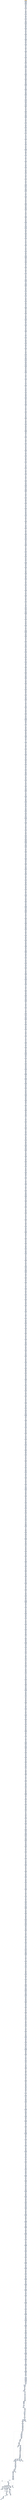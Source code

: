 digraph G {
node[shape=rectangle,style=filled,fillcolor=lightsteelblue,color=lightsteelblue]
bgcolor="transparent"
a0x0040189bmovl_0x40fb7fUINT32_ebx[label="start\nmovl $0x40fb7f<UINT32>, %ebx",fillcolor="orange",color="lightgrey"];
a0x004018a0orl_0x40dd6eUINT32_ecx[label="0x004018a0\norl $0x40dd6e<UINT32>, %ecx"];
a0x004018a6movl_0x41382eUINT32__84esp_[label="0x004018a6\nmovl $0x41382e<UINT32>, -84(%esp)"];
a0x004018aemovl_0x40fb7fUINT32_ebx[label="0x004018ae\nmovl $0x40fb7f<UINT32>, %ebx"];
a0x004018b3movl__84esp__edx[label="0x004018b3\nmovl -84(%esp), %edx"];
a0x004018b7movl_0x66f28566UINT32_edx_[label="0x004018b7\nmovl $0x66f28566<UINT32>, (%edx)"];
a0x004018bdorl_0x40dd6eUINT32_ecx[label="0x004018bd\norl $0x40dd6e<UINT32>, %ecx"];
a0x004018c3xorl_eax_eax[label="0x004018c3\nxorl %eax, %eax"];
a0x004018c5movb_0x4UINT8_al[label="0x004018c5\nmovb $0x4<UINT8>, %al"];
a0x004018c7addl_eax__84esp_[label="0x004018c7\naddl %eax, -84(%esp)"];
a0x004018cborl_esi_ebx[label="0x004018cb\norl %esi, %ebx"];
a0x004018cdmovl__84esp__eax[label="0x004018cd\nmovl -84(%esp), %eax"];
a0x004018d1addl_0x44c7d60bUINT32_eax_[label="0x004018d1\naddl $0x44c7d60b<UINT32>, (%eax)"];
a0x004018d7orl_eax_edx[label="0x004018d7\norl %eax, %edx"];
a0x004018d9testl_esi_ebx[label="0x004018d9\ntestl %esi, %ebx"];
a0x004018dbnegl_edi[label="0x004018db\nnegl %edi"];
a0x004018ddxorl_ecx_ecx[label="0x004018dd\nxorl %ecx, %ecx"];
a0x004018dfmovb_0x4UINT8_cl[label="0x004018df\nmovb $0x4<UINT8>, %cl"];
a0x004018e1addl_ecx__84esp_[label="0x004018e1\naddl %ecx, -84(%esp)"];
a0x004018e5testl_esi_ebx[label="0x004018e5\ntestl %esi, %ebx"];
a0x004018e7movl__84esp__edx[label="0x004018e7\nmovl -84(%esp), %edx"];
a0x004018ebaddl_0x82eac24UINT32_edx_[label="0x004018eb\naddl $0x82eac24<UINT32>, (%edx)"];
a0x004018f1negl_edi[label="0x004018f1\nnegl %edi"];
a0x004018f3xorl_ebx_ebx[label="0x004018f3\nxorl %ebx, %ebx"];
a0x004018f5movb_0x4UINT8_bl[label="0x004018f5\nmovb $0x4<UINT8>, %bl"];
a0x004018f7addl_ebx__84esp_[label="0x004018f7\naddl %ebx, -84(%esp)"];
a0x004018fbtestw_bp_si[label="0x004018fb\ntestw %bp, %si"];
a0x004018femovl__84esp__eax[label="0x004018fe\nmovl -84(%esp), %eax"];
a0x00401902addl_0x85660041UINT32_eax_[label="0x00401902\naddl $0x85660041<UINT32>, (%eax)"];
a0x00401908andw_si_si[label="0x00401908\nandw %si, %si"];
a0x0040190bxorl_ecx_ecx[label="0x0040190b\nxorl %ecx, %ecx"];
a0x0040190dmovb_0x4UINT8_cl[label="0x0040190d\nmovb $0x4<UINT8>, %cl"];
a0x0040190faddl_ecx__84esp_[label="0x0040190f\naddl %ecx, -84(%esp)"];
a0x00401913subl_0x40fbe9UINT32_ebx[label="0x00401913\nsubl $0x40fbe9<UINT32>, %ebx"];
a0x00401919movl__84esp__ecx[label="0x00401919\nmovl -84(%esp), %ecx"];
a0x0040191dmovl_0xd60b66f2UINT32_ecx_[label="0x0040191d\nmovl $0xd60b66f2<UINT32>, (%ecx)"];
a0x00401923xaddl_ecx_eax[label="0x00401923\nxaddl %ecx, %eax"];
a0x00401926xorl_ebx_ebx[label="0x00401926\nxorl %ebx, %ebx"];
a0x00401928movb_0x4UINT8_bl[label="0x00401928\nmovb $0x4<UINT8>, %bl"];
a0x0040192aaddl_ebx__84esp_[label="0x0040192a\naddl %ebx, -84(%esp)"];
a0x0040192exaddl_ebp_eax[label="0x0040192e\nxaddl %ebp, %eax"];
a0x00401931movl__84esp__edi[label="0x00401931\nmovl -84(%esp), %edi"];
a0x00401935movl_0xac244c8bUINT32_eax[label="0x00401935\nmovl $0xac244c8b<UINT32>, %eax"];
a0x0040193astosl_eax_es_edi_[label="0x0040193a\nstosl %eax, %es:(%edi)"];
a0x0040193bxorw_ax_cx[label="0x0040193b\nxorw %ax, %cx"];
a0x0040193exorl_edx_edx[label="0x0040193e\nxorl %edx, %edx"];
a0x00401940movb_0x4UINT8_dl[label="0x00401940\nmovb $0x4<UINT8>, %dl"];
a0x00401942addl_edx__84esp_[label="0x00401942\naddl %edx, -84(%esp)"];
a0x00401946subl_ecx_ecx[label="0x00401946\nsubl %ecx, %ecx"];
a0x00401948subl_eax_esi[label="0x00401948\nsubl %eax, %esi"];
a0x0040194amovl__84esp__edx[label="0x0040194a\nmovl -84(%esp), %edx"];
a0x0040194eaddl_0xbe900181UINT32_edx_[label="0x0040194e\naddl $0xbe900181<UINT32>, (%edx)"];
a0x00401954subl_eax_esi[label="0x00401954\nsubl %eax, %esi"];
a0x00401956xorl_eax_eax[label="0x00401956\nxorl %eax, %eax"];
a0x00401958movb_0x4UINT8_al[label="0x00401958\nmovb $0x4<UINT8>, %al"];
a0x0040195aaddl_eax__84esp_[label="0x0040195a\naddl %eax, -84(%esp)"];
a0x0040195etestw_di_di[label="0x0040195e\ntestw %di, %di"];
a0x00401961movl__84esp__edi[label="0x00401961\nmovl -84(%esp), %edi"];
a0x00401965movl_0xb664010UINT32_eax[label="0x00401965\nmovl $0xb664010<UINT32>, %eax"];
a0x0040196astosl_eax_es_edi_[label="0x0040196a\nstosl %eax, %es:(%edi)"];
a0x0040196broll_0x2UINT8_ebp[label="0x0040196b\nroll $0x2<UINT8>, %ebp"];
a0x0040196exorl_ecx_ecx[label="0x0040196e\nxorl %ecx, %ecx"];
a0x00401970movb_0x4UINT8_cl[label="0x00401970\nmovb $0x4<UINT8>, %cl"];
a0x00401972addl_ecx__84esp_[label="0x00401972\naddl %ecx, -84(%esp)"];
a0x00401976orw_di_ax[label="0x00401976\norw %di, %ax"];
a0x00401979movl__84esp__eax[label="0x00401979\nmovl -84(%esp), %eax"];
a0x0040197daddl_0x2c8c1d6UINT32_eax_[label="0x0040197d\naddl $0x2c8c1d6<UINT32>, (%eax)"];
a0x00401983movzbl_dh_eax[label="0x00401983\nmovzbl %dh, %eax"];
a0x00401986xorl_ecx_ebx[label="0x00401986\nxorl %ecx, %ebx"];
a0x00401988subw_cx_di[label="0x00401988\nsubw %cx, %di"];
a0x0040198bxorl_eax_eax[label="0x0040198b\nxorl %eax, %eax"];
a0x0040198dmovb_0x4UINT8_al[label="0x0040198d\nmovb $0x4<UINT8>, %al"];
a0x0040198faddl_eax__84esp_[label="0x0040198f\naddl %eax, -84(%esp)"];
a0x00401993xorl_ecx_ebx[label="0x00401993\nxorl %ecx, %ebx"];
a0x00401995subw_cx_di[label="0x00401995\nsubw %cx, %di"];
a0x00401998movl__84esp__edi[label="0x00401998\nmovl -84(%esp), %edi"];
a0x0040199cmovl_0xd233f703UINT32_eax[label="0x0040199c\nmovl $0xd233f703<UINT32>, %eax"];
a0x004019a1stosl_eax_es_edi_[label="0x004019a1\nstosl %eax, %es:(%edi)"];
a0x004019a2subw_cx_di[label="0x004019a2\nsubw %cx, %di"];
a0x004019a5xorw_ax_dx[label="0x004019a5\nxorw %ax, %dx"];
a0x004019a8xorl_ebx_ebx[label="0x004019a8\nxorl %ebx, %ebx"];
a0x004019aamovb_0x4UINT8_bl[label="0x004019aa\nmovb $0x4<UINT8>, %bl"];
a0x004019acaddl_ebx__84esp_[label="0x004019ac\naddl %ebx, -84(%esp)"];
a0x004019b0xorw_ax_dx[label="0x004019b0\nxorw %ax, %dx"];
a0x004019b3movl__84esp__edx[label="0x004019b3\nmovl -84(%esp), %edx"];
a0x004019b7addl_0x540104b2UINT32_edx_[label="0x004019b7\naddl $0x540104b2<UINT32>, (%edx)"];
a0x004019bdtestw_si_si[label="0x004019bd\ntestw %si, %si"];
a0x004019c0leal_0x2ebp__ebx[label="0x004019c0\nleal 0x2(%ebp), %ebx"];
a0x004019c3xorl_ecx_ecx[label="0x004019c3\nxorl %ecx, %ecx"];
a0x004019c5movb_0x4UINT8_cl[label="0x004019c5\nmovb $0x4<UINT8>, %cl"];
a0x004019c7addl_ecx__84esp_[label="0x004019c7\naddl %ecx, -84(%esp)"];
a0x004019cbleal_0x2ebp__ebx[label="0x004019cb\nleal 0x2(%ebp), %ebx"];
a0x004019cemovl__84esp__edx[label="0x004019ce\nmovl -84(%esp), %edx"];
a0x004019d2addl_0xc8c1ac24UINT32_edx_[label="0x004019d2\naddl $0xc8c1ac24<UINT32>, (%edx)"];
a0x004019d8xorw_ax_dx[label="0x004019d8\nxorw %ax, %dx"];
a0x004019dbxorl_edx_edx[label="0x004019db\nxorl %edx, %edx"];
a0x004019ddmovb_0x4UINT8_dl[label="0x004019dd\nmovb $0x4<UINT8>, %dl"];
a0x004019dfaddl_edx__84esp_[label="0x004019df\naddl %edx, -84(%esp)"];
a0x004019e3movl_0x40dee8UINT32_esi[label="0x004019e3\nmovl $0x40dee8<UINT32>, %esi"];
a0x004019e8movl__84esp__ebx[label="0x004019e8\nmovl -84(%esp), %ebx"];
a0x004019ecorl_0x245c8b02UINT32_ebx_[label="0x004019ec\norl $0x245c8b02<UINT32>, (%ebx)"];
a0x004019f2negl_ebx[label="0x004019f2\nnegl %ebx"];
a0x004019f4movw_bp_dx[label="0x004019f4\nmovw %bp, %dx"];
a0x004019f7leal_0x40f96febp__ebp[label="0x004019f7\nleal 0x40f96f(%ebp), %ebp"];
a0x004019fdxorl_edx_edx[label="0x004019fd\nxorl %edx, %edx"];
a0x004019ffmovb_0x4UINT8_dl[label="0x004019ff\nmovb $0x4<UINT8>, %dl"];
a0x00401a01addl_edx__84esp_[label="0x00401a01\naddl %edx, -84(%esp)"];
a0x00401a05movw_bp_dx[label="0x00401a05\nmovw %bp, %dx"];
a0x00401a08leal_0x40f96febp__ebp[label="0x00401a08\nleal 0x40f96f(%ebp), %ebp"];
a0x00401a0emovl__84esp__ecx[label="0x00401a0e\nmovl -84(%esp), %ecx"];
a0x00401a12addl_0x400381acUINT32_ecx_[label="0x00401a12\naddl $0x400381ac<UINT32>, (%ecx)"];
a0x00401a18leal_0x40f96febp__ebp[label="0x00401a18\nleal 0x40f96f(%ebp), %ebp"];
a0x00401a1exorl_ecx_ecx[label="0x00401a1e\nxorl %ecx, %ecx"];
a0x00401a20movb_0x4UINT8_cl[label="0x00401a20\nmovb $0x4<UINT8>, %cl"];
a0x00401a22addl_ecx__84esp_[label="0x00401a22\naddl %ecx, -84(%esp)"];
a0x00401a26movl_ebp_edi[label="0x00401a26\nmovl %ebp, %edi"];
a0x00401a28movl__84esp__eax[label="0x00401a28\nmovl -84(%esp), %eax"];
a0x00401a2caddl_0x310bf00UINT32_eax_[label="0x00401a2c\naddl $0x310bf00<UINT32>, (%eax)"];
a0x00401a32xaddl_ecx_eax[label="0x00401a32\nxaddl %ecx, %eax"];
a0x00401a35leal_0x40fee8ecx__esi[label="0x00401a35\nleal 0x40fee8(%ecx), %esi"];
a0x00401a3bxorl_ebx_ebx[label="0x00401a3b\nxorl %ebx, %ebx"];
a0x00401a3dmovb_0x4UINT8_bl[label="0x00401a3d\nmovb $0x4<UINT8>, %bl"];
a0x00401a3faddl_ebx__84esp_[label="0x00401a3f\naddl %ebx, -84(%esp)"];
a0x00401a43leal_0x40fee8ecx__esi[label="0x00401a43\nleal 0x40fee8(%ecx), %esi"];
a0x00401a49movl__84esp__ebx[label="0x00401a49\nmovl -84(%esp), %ebx"];
a0x00401a4dmovl_0x66ef0bf7UINT32_ebx_[label="0x00401a4d\nmovl $0x66ef0bf7<UINT32>, (%ebx)"];
a0x00401a53addl_0x40fbe9UINT32_ecx[label="0x00401a53\naddl $0x40fbe9<UINT32>, %ecx"];
a0x00401a59xorl_ebx_ebx[label="0x00401a59\nxorl %ebx, %ebx"];
a0x00401a5bmovb_0x4UINT8_bl[label="0x00401a5b\nmovb $0x4<UINT8>, %bl"];
a0x00401a5daddl_ebx__84esp_[label="0x00401a5d\naddl %ebx, -84(%esp)"];
a0x00401a61addl_ebp_edi[label="0x00401a61\naddl %ebp, %edi"];
a0x00401a63movl__84esp__edx[label="0x00401a63\nmovl -84(%esp), %edx"];
a0x00401a67addl_0xf903fb23UINT32_edx_[label="0x00401a67\naddl $0xf903fb23<UINT32>, (%edx)"];
a0x00401a6drcll_0x2UINT8_ebp[label="0x00401a6d\nrcll $0x2<UINT8>, %ebp"];
a0x00401a70leal_0x40ffffecx__eax[label="0x00401a70\nleal 0x40ffff(%ecx), %eax"];
a0x00401a76xorl_edx_edx[label="0x00401a76\nxorl %edx, %edx"];
a0x00401a78movb_0x4UINT8_dl[label="0x00401a78\nmovb $0x4<UINT8>, %dl"];
a0x00401a7aaddl_edx__84esp_[label="0x00401a7a\naddl %edx, -84(%esp)"];
a0x00401a7eleal_0x40ffffecx__eax[label="0x00401a7e\nleal 0x40ffff(%ecx), %eax"];
a0x00401a84movl__84esp__ecx[label="0x00401a84\nmovl -84(%esp), %ecx"];
a0x00401a88addl_0x4b3db33UINT32_ecx_[label="0x00401a88\naddl $0x4b3db33<UINT32>, (%ecx)"];
a0x00401a8eaddl_0x2UINT8_esi[label="0x00401a8e\naddl $0x2<UINT8>, %esi"];
a0x00401a91xorl_ebx_ebx[label="0x00401a91\nxorl %ebx, %ebx"];
a0x00401a93movb_0x4UINT8_bl[label="0x00401a93\nmovb $0x4<UINT8>, %bl"];
a0x00401a95addl_ebx__84esp_[label="0x00401a95\naddl %ebx, -84(%esp)"];
a0x00401a99xorl_ecx_eax[label="0x00401a99\nxorl %ecx, %eax"];
a0x00401a9borl_ecx_ecx[label="0x00401a9b\norl %ecx, %ecx"];
a0x00401a9dsubl_0x40fd7dUINT32_eax[label="0x00401a9d\nsubl $0x40fd7d<UINT32>, %eax"];
a0x00401aa3movl__84esp__ecx[label="0x00401aa3\nmovl -84(%esp), %ecx"];
a0x00401aa7orl_0xac245c01UINT32_ecx_[label="0x00401aa7\norl $0xac245c01<UINT32>, (%ecx)"];
a0x00401aadorl_ecx_ecx[label="0x00401aad\norl %ecx, %ecx"];
a0x00401aafsubl_0x40fd7dUINT32_eax[label="0x00401aaf\nsubl $0x40fd7d<UINT32>, %eax"];
a0x00401ab5xorl_ebx_ebx[label="0x00401ab5\nxorl %ebx, %ebx"];
a0x00401ab7movb_0x4UINT8_bl[label="0x00401ab7\nmovb $0x4<UINT8>, %bl"];
a0x00401ab9addl_ebx__84esp_[label="0x00401ab9\naddl %ebx, -84(%esp)"];
a0x00401abdsubl_0x40fd7dUINT32_eax[label="0x00401abd\nsubl $0x40fd7d<UINT32>, %eax"];
a0x00401ac3movl__84esp__ecx[label="0x00401ac3\nmovl -84(%esp), %ecx"];
a0x00401ac7addl_0x2366ef0bUINT32_ecx_[label="0x00401ac7\naddl $0x2366ef0b<UINT32>, (%ecx)"];
a0x00401acdleal_0x2ecx__esi[label="0x00401acd\nleal 0x2(%ecx), %esi"];
a0x00401ad0andl_esi_esi[label="0x00401ad0\nandl %esi, %esi"];
a0x00401ad2xorl_ecx_ecx[label="0x00401ad2\nxorl %ecx, %ecx"];
a0x00401ad4movb_0x4UINT8_cl[label="0x00401ad4\nmovb $0x4<UINT8>, %cl"];
a0x00401ad6addl_ecx__84esp_[label="0x00401ad6\naddl %ecx, -84(%esp)"];
a0x00401adaandl_esi_esi[label="0x00401ada\nandl %esi, %esi"];
a0x00401adcmovl__84esp__eax[label="0x00401adc\nmovl -84(%esp), %eax"];
a0x00401ae0movl_0x245c8bfbUINT32_eax_[label="0x00401ae0\nmovl $0x245c8bfb<UINT32>, (%eax)"];
a0x00401ae6testw_bp_bx[label="0x00401ae6\ntestw %bp, %bx"];
a0x00401ae9xorl_0x40ffe8UINT32_esi[label="0x00401ae9\nxorl $0x40ffe8<UINT32>, %esi"];
a0x00401aefxorl_eax_eax[label="0x00401aef\nxorl %eax, %eax"];
a0x00401af1movb_0x4UINT8_al[label="0x00401af1\nmovb $0x4<UINT8>, %al"];
a0x00401af3addl_eax__84esp_[label="0x00401af3\naddl %eax, -84(%esp)"];
a0x00401af7xorl_0x40ffe8UINT32_esi[label="0x00401af7\nxorl $0x40ffe8<UINT32>, %esi"];
a0x00401afdmovl__84esp__edi[label="0x00401afd\nmovl -84(%esp), %edi"];
a0x00401b01movl_0x7f0381acUINT32_eax[label="0x00401b01\nmovl $0x7f0381ac<UINT32>, %eax"];
a0x00401b06stosl_eax_es_edi_[label="0x00401b06\nstosl %eax, %es:(%edi)"];
a0x00401b07movl_edx_edi[label="0x00401b07\nmovl %edx, %edi"];
a0x00401b09xorl_ecx_ecx[label="0x00401b09\nxorl %ecx, %ecx"];
a0x00401b0bmovb_0x4UINT8_cl[label="0x00401b0b\nmovb $0x4<UINT8>, %cl"];
a0x00401b0daddl_ecx__84esp_[label="0x00401b0d\naddl %ecx, -84(%esp)"];
a0x00401b11andl_edx_edx[label="0x00401b11\nandl %edx, %edx"];
a0x00401b13subw_dx_bx[label="0x00401b13\nsubw %dx, %bx"];
a0x00401b16movl__84esp__eax[label="0x00401b16\nmovl -84(%esp), %eax"];
a0x00401b1aaddl_0x815dd2a5UINT32_eax_[label="0x00401b1a\naddl $0x815dd2a5<UINT32>, (%eax)"];
a0x00401b20subw_dx_bx[label="0x00401b20\nsubw %dx, %bx"];
a0x00401b23xorl_ebx_ebx[label="0x00401b23\nxorl %ebx, %ebx"];
a0x00401b25movb_0x4UINT8_bl[label="0x00401b25\nmovb $0x4<UINT8>, %bl"];
a0x00401b27addl_ebx__84esp_[label="0x00401b27\naddl %ebx, -84(%esp)"];
a0x00401b2btestl_edx_ecx[label="0x00401b2b\ntestl %edx, %ecx"];
a0x00401b2dmovl__84esp__edx[label="0x00401b2d\nmovl -84(%esp), %edx"];
a0x00401b31addl_0xd2e52f33UINT32_edx_[label="0x00401b31\naddl $0xd2e52f33<UINT32>, (%edx)"];
a0x00401b37xorw_bx_bp[label="0x00401b37\nxorw %bx, %bp"];
a0x00401b3axorl_ebx_ebx[label="0x00401b3a\nxorl %ebx, %ebx"];
a0x00401b3cmovb_0x4UINT8_bl[label="0x00401b3c\nmovb $0x4<UINT8>, %bl"];
a0x00401b3eaddl_ebx__84esp_[label="0x00401b3e\naddl %ebx, -84(%esp)"];
a0x00401b42rcll_0x2UINT8_ebp[label="0x00401b42\nrcll $0x2<UINT8>, %ebp"];
a0x00401b45orw_di_si[label="0x00401b45\norw %di, %si"];
a0x00401b48movl__84esp__edx[label="0x00401b48\nmovl -84(%esp), %edx"];
a0x00401b4caddl_0xfb2366e4UINT32_edx_[label="0x00401b4c\naddl $0xfb2366e4<UINT32>, (%edx)"];
a0x00401b52orw_di_si[label="0x00401b52\norw %di, %si"];
a0x00401b55orw_cx_bx[label="0x00401b55\norw %cx, %bx"];
a0x00401b58testl_edx_esi[label="0x00401b58\ntestl %edx, %esi"];
a0x00401b5axorl_ebx_ebx[label="0x00401b5a\nxorl %ebx, %ebx"];
a0x00401b5cmovb_0x4UINT8_bl[label="0x00401b5c\nmovb $0x4<UINT8>, %bl"];
a0x00401b5eaddl_ebx__84esp_[label="0x00401b5e\naddl %ebx, -84(%esp)"];
a0x00401b62orw_cx_bx[label="0x00401b62\norw %cx, %bx"];
a0x00401b65movl__84esp__edx[label="0x00401b65\nmovl -84(%esp), %edx"];
a0x00401b69addl_0xea81f903UINT32_edx_[label="0x00401b69\naddl $0xea81f903<UINT32>, (%edx)"];
a0x00401b6ftestl_edx_esi[label="0x00401b6f\ntestl %edx, %esi"];
a0x00401b71addl_esi_edx[label="0x00401b71\naddl %esi, %edx"];
a0x00401b73xorl_ecx_ecx[label="0x00401b73\nxorl %ecx, %ecx"];
a0x00401b75movb_0x4UINT8_cl[label="0x00401b75\nmovb $0x4<UINT8>, %cl"];
a0x00401b77addl_ecx__84esp_[label="0x00401b77\naddl %ecx, -84(%esp)"];
a0x00401b7baddl_esi_edx[label="0x00401b7b\naddl %esi, %edx"];
a0x00401b7dmovl__84esp__ecx[label="0x00401b7d\nmovl -84(%esp), %ecx"];
a0x00401b81orl_0x40f8eaUINT32_ecx_[label="0x00401b81\norl $0x40f8ea<UINT32>, (%ecx)"];
a0x00401b87addl_esi_edx[label="0x00401b87\naddl %esi, %edx"];
a0x00401b89xorl_ecx_ecx[label="0x00401b89\nxorl %ecx, %ecx"];
a0x00401b8bmovb_0x4UINT8_cl[label="0x00401b8b\nmovb $0x4<UINT8>, %cl"];
a0x00401b8daddl_ecx__84esp_[label="0x00401b8d\naddl %ecx, -84(%esp)"];
a0x00401b91testw_dx_si[label="0x00401b91\ntestw %dx, %si"];
a0x00401b94movl__84esp__eax[label="0x00401b94\nmovl -84(%esp), %eax"];
a0x00401b98addl_0x4b2d233UINT32_eax_[label="0x00401b98\naddl $0x4b2d233<UINT32>, (%eax)"];
a0x00401b9esubl_0x40fbe9UINT32_ebx[label="0x00401b9e\nsubl $0x40fbe9<UINT32>, %ebx"];
a0x00401ba4movw_dx_bx[label="0x00401ba4\nmovw %dx, %bx"];
a0x00401ba7xorl_ecx_ecx[label="0x00401ba7\nxorl %ecx, %ecx"];
a0x00401ba9movb_0x4UINT8_cl[label="0x00401ba9\nmovb $0x4<UINT8>, %cl"];
a0x00401babaddl_ecx__84esp_[label="0x00401bab\naddl %ecx, -84(%esp)"];
a0x00401bafmovw_dx_bx[label="0x00401baf\nmovw %dx, %bx"];
a0x00401bb2movw_dx_si[label="0x00401bb2\nmovw %dx, %si"];
a0x00401bb5movl__84esp__ecx[label="0x00401bb5\nmovl -84(%esp), %ecx"];
a0x00401bb9movl_0xac245401UINT32_ecx_[label="0x00401bb9\nmovl $0xac245401<UINT32>, (%ecx)"];
a0x00401bbfmovw_dx_si[label="0x00401bbf\nmovw %dx, %si"];
a0x00401bc2orw_di_cx[label="0x00401bc2\norw %di, %cx"];
a0x00401bc5xorl_ebx_ebx[label="0x00401bc5\nxorl %ebx, %ebx"];
a0x00401bc7movb_0x4UINT8_bl[label="0x00401bc7\nmovb $0x4<UINT8>, %bl"];
a0x00401bc9addl_ebx__84esp_[label="0x00401bc9\naddl %ebx, -84(%esp)"];
a0x00401bcdorw_di_cx[label="0x00401bcd\norw %di, %cx"];
a0x00401bd0andw_bx_dx[label="0x00401bd0\nandw %bx, %dx"];
a0x00401bd3movl__84esp__ecx[label="0x00401bd3\nmovl -84(%esp), %ecx"];
a0x00401bd7addl_0x548bf903UINT32_ecx_[label="0x00401bd7\naddl $0x548bf903<UINT32>, (%ecx)"];
a0x00401bddandw_bx_dx[label="0x00401bdd\nandw %bx, %dx"];
a0x00401be0andw_dx_bx[label="0x00401be0\nandw %dx, %bx"];
a0x00401be3testw_cx_si[label="0x00401be3\ntestw %cx, %si"];
a0x00401be6xorl_ebx_ebx[label="0x00401be6\nxorl %ebx, %ebx"];
a0x00401be8movb_0x4UINT8_bl[label="0x00401be8\nmovb $0x4<UINT8>, %bl"];
a0x00401beaaddl_ebx__84esp_[label="0x00401bea\naddl %ebx, -84(%esp)"];
a0x00401beeandw_dx_bx[label="0x00401bee\nandw %dx, %bx"];
a0x00401bf1movl__84esp__ecx[label="0x00401bf1\nmovl -84(%esp), %ecx"];
a0x00401bf5addl_0x281ac24UINT32_ecx_[label="0x00401bf5\naddl $0x281ac24<UINT32>, (%ecx)"];
a0x00401bfbtestw_cx_si[label="0x00401bfb\ntestw %cx, %si"];
a0x00401bfeimull_edi_eax[label="0x00401bfe\nimull %edi, %eax"];
a0x00401c00xorl_edx_edx[label="0x00401c00\nxorl %edx, %edx"];
a0x00401c02movb_0x4UINT8_dl[label="0x00401c02\nmovb $0x4<UINT8>, %dl"];
a0x00401c04addl_edx__84esp_[label="0x00401c04\naddl %edx, -84(%esp)"];
a0x00401c08imull_edi_eax[label="0x00401c08\nimull %edi, %eax"];
a0x00401c0amovl__84esp__ebx[label="0x00401c0a\nmovl -84(%esp), %ebx"];
a0x00401c0eaddl_0x3e8UINT32_ebx_[label="0x00401c0e\naddl $0x3e8<UINT32>, (%ebx)"];
a0x00401c14subl_ecx_edx[label="0x00401c14\nsubl %ecx, %edx"];
a0x00401c16testl_ebx_edi[label="0x00401c16\ntestl %ebx, %edi"];
a0x00401c18xorl_ebx_ebx[label="0x00401c18\nxorl %ebx, %ebx"];
a0x00401c1amovb_0x4UINT8_bl[label="0x00401c1a\nmovb $0x4<UINT8>, %bl"];
a0x00401c1caddl_ebx__84esp_[label="0x00401c1c\naddl %ebx, -84(%esp)"];
a0x00401c20testl_ebx_edi[label="0x00401c20\ntestl %ebx, %edi"];
a0x00401c22subw_ax_di[label="0x00401c22\nsubw %ax, %di"];
a0x00401c25movl__84esp__edx[label="0x00401c25\nmovl -84(%esp), %edx"];
a0x00401c29addl_0xf8eaea81UINT32_edx_[label="0x00401c29\naddl $0xf8eaea81<UINT32>, (%edx)"];
a0x00401c2fsubw_ax_di[label="0x00401c2f\nsubw %ax, %di"];
a0x00401c32orl_edx_edi[label="0x00401c32\norl %edx, %edi"];
a0x00401c34xorl_edx_edx[label="0x00401c34\nxorl %edx, %edx"];
a0x00401c36movb_0x4UINT8_dl[label="0x00401c36\nmovb $0x4<UINT8>, %dl"];
a0x00401c38addl_edx__84esp_[label="0x00401c38\naddl %edx, -84(%esp)"];
a0x00401c3corl_edx_edi[label="0x00401c3c\norl %edx, %edi"];
a0x00401c3eandl_ecx_esi[label="0x00401c3e\nandl %ecx, %esi"];
a0x00401c40shrdl_0x3UINT8_ecx_eax[label="0x00401c40\nshrdl $0x3<UINT8>, %ecx, %eax"];
a0x00401c44movl__84esp__ebx[label="0x00401c44\nmovl -84(%esp), %ebx"];
a0x00401c48addl_0xd2330040UINT32_ebx_[label="0x00401c48\naddl $0xd2330040<UINT32>, (%ebx)"];
a0x00401c4eandl_ecx_esi[label="0x00401c4e\nandl %ecx, %esi"];
a0x00401c50shrdl_0x3UINT8_ecx_eax[label="0x00401c50\nshrdl $0x3<UINT8>, %ecx, %eax"];
a0x00401c54xorl_ecx_ecx[label="0x00401c54\nxorl %ecx, %ecx"];
a0x00401c56movb_0x4UINT8_cl[label="0x00401c56\nmovb $0x4<UINT8>, %cl"];
a0x00401c58addl_ecx__84esp_[label="0x00401c58\naddl %ecx, -84(%esp)"];
a0x00401c5cshrdl_0x3UINT8_ecx_eax[label="0x00401c5c\nshrdl $0x3<UINT8>, %ecx, %eax"];
a0x00401c60movl__84esp__edx[label="0x00401c60\nmovl -84(%esp), %edx"];
a0x00401c64addl_0x540104b2UINT32_edx_[label="0x00401c64\naddl $0x540104b2<UINT32>, (%edx)"];
a0x00401c6aorw_si_cx[label="0x00401c6a\norw %si, %cx"];
a0x00401c6dorl_ecx_esi[label="0x00401c6d\norl %ecx, %esi"];
a0x00401c6fxorl_ecx_ecx[label="0x00401c6f\nxorl %ecx, %ecx"];
a0x00401c71movb_0x4UINT8_cl[label="0x00401c71\nmovb $0x4<UINT8>, %cl"];
a0x00401c73addl_ecx__84esp_[label="0x00401c73\naddl %ecx, -84(%esp)"];
a0x00401c77orl_ecx_esi[label="0x00401c77\norl %ecx, %esi"];
a0x00401c79movl__84esp__edi[label="0x00401c79\nmovl -84(%esp), %edi"];
a0x00401c7dmovl_0x8b66ac24UINT32_eax[label="0x00401c7d\nmovl $0x8b66ac24<UINT32>, %eax"];
a0x00401c82stosl_eax_es_edi_[label="0x00401c82\nstosl %eax, %es:(%edi)"];
a0x00401c83leal_0x2esi__edx[label="0x00401c83\nleal 0x2(%esi), %edx"];
a0x00401c86xorw_dx_bx[label="0x00401c86\nxorw %dx, %bx"];
a0x00401c89movsbl_bh_edx[label="0x00401c89\nmovsbl %bh, %edx"];
a0x00401c8cxorl_ebx_ebx[label="0x00401c8c\nxorl %ebx, %ebx"];
a0x00401c8emovb_0x4UINT8_bl[label="0x00401c8e\nmovb $0x4<UINT8>, %bl"];
a0x00401c90addl_ebx__84esp_[label="0x00401c90\naddl %ebx, -84(%esp)"];
a0x00401c94xorw_dx_bx[label="0x00401c94\nxorw %dx, %bx"];
a0x00401c97movsbl_bh_edx[label="0x00401c97\nmovsbl %bh, %edx"];
a0x00401c9amovl__84esp__edx[label="0x00401c9a\nmovl -84(%esp), %edx"];
a0x00401c9eaddl_0x245c8bd9UINT32_edx_[label="0x00401c9e\naddl $0x245c8bd9<UINT32>, (%edx)"];
a0x00401ca4movsbl_bh_edx[label="0x00401ca4\nmovsbl %bh, %edx"];
a0x00401ca7leal_0x40dbebedx__ebp[label="0x00401ca7\nleal 0x40dbeb(%edx), %ebp"];
a0x00401cadxorl_ebx_ebx[label="0x00401cad\nxorl %ebx, %ebx"];
a0x00401cafmovb_0x4UINT8_bl[label="0x00401caf\nmovb $0x4<UINT8>, %bl"];
a0x00401cb1addl_ebx__84esp_[label="0x00401cb1\naddl %ebx, -84(%esp)"];
a0x00401cb5leal_0x40dbebedx__ebp[label="0x00401cb5\nleal 0x40dbeb(%edx), %ebp"];
a0x00401cbbmovl__84esp__edi[label="0x00401cbb\nmovl -84(%esp), %edi"];
a0x00401cbfmovl_0xd80381acUINT32_eax[label="0x00401cbf\nmovl $0xd80381ac<UINT32>, %eax"];
a0x00401cc4stosl_eax_es_edi_[label="0x00401cc4\nstosl %eax, %es:(%edi)"];
a0x00401cc5andw_di_dx[label="0x00401cc5\nandw %di, %dx"];
a0x00401cc8xorw_di_cx[label="0x00401cc8\nxorw %di, %cx"];
a0x00401ccbmovsbl_cl_ebx[label="0x00401ccb\nmovsbl %cl, %ebx"];
a0x00401ccexorl_ecx_ecx[label="0x00401cce\nxorl %ecx, %ecx"];
a0x00401cd0movb_0x4UINT8_cl[label="0x00401cd0\nmovb $0x4<UINT8>, %cl"];
a0x00401cd2addl_ecx__84esp_[label="0x00401cd2\naddl %ecx, -84(%esp)"];
a0x00401cd6xorw_di_cx[label="0x00401cd6\nxorw %di, %cx"];
a0x00401cd9movsbl_cl_ebx[label="0x00401cd9\nmovsbl %cl, %ebx"];
a0x00401cdcmovl__84esp__edi[label="0x00401cdc\nmovl -84(%esp), %edi"];
a0x00401ce0movl_0x81ef7531UINT32_eax[label="0x00401ce0\nmovl $0x81ef7531<UINT32>, %eax"];
a0x00401ce5stosl_eax_es_edi_[label="0x00401ce5\nstosl %eax, %es:(%edi)"];
a0x00401ce6movsbl_cl_ebx[label="0x00401ce6\nmovsbl %cl, %ebx"];
a0x00401ce9xorl_ebx_ebx[label="0x00401ce9\nxorl %ebx, %ebx"];
a0x00401cebmovb_0x4UINT8_bl[label="0x00401ceb\nmovb $0x4<UINT8>, %bl"];
a0x00401cedaddl_ebx__84esp_[label="0x00401ced\naddl %ebx, -84(%esp)"];
a0x00401cf1xaddl_ebp_eax[label="0x00401cf1\nxaddl %ebp, %eax"];
a0x00401cf4movl__84esp__edx[label="0x00401cf4\nmovl -84(%esp), %edx"];
a0x00401cf8addl_0xca952b33UINT32_edx_[label="0x00401cf8\naddl $0xca952b33<UINT32>, (%edx)"];
a0x00401cfeleal_0x40db68ebp__ebx[label="0x00401cfe\nleal 0x40db68(%ebp), %ebx"];
a0x00401d04xorl_ecx_ecx[label="0x00401d04\nxorl %ecx, %ecx"];
a0x00401d06movb_0x4UINT8_cl[label="0x00401d06\nmovb $0x4<UINT8>, %cl"];
a0x00401d08addl_ecx__84esp_[label="0x00401d08\naddl %ecx, -84(%esp)"];
a0x00401d0ctestl_edi_ebp[label="0x00401d0c\ntestl %edi, %ebp"];
a0x00401d0eshrdl_0x3UINT8_ebx_eax[label="0x00401d0e\nshrdl $0x3<UINT8>, %ebx, %eax"];
a0x00401d12movl__84esp__edx[label="0x00401d12\nmovl -84(%esp), %edx"];
a0x00401d16orl_0xd12b66ffUINT32_edx_[label="0x00401d16\norl $0xd12b66ff<UINT32>, (%edx)"];
a0x00401d1cshrdl_0x3UINT8_ebx_eax[label="0x00401d1c\nshrdl $0x3<UINT8>, %ebx, %eax"];
a0x00401d20addl_ebp_esi[label="0x00401d20\naddl %ebp, %esi"];
a0x00401d22xorl_ebx_ebx[label="0x00401d22\nxorl %ebx, %ebx"];
a0x00401d24movb_0x4UINT8_bl[label="0x00401d24\nmovb $0x4<UINT8>, %bl"];
a0x00401d26addl_ebx__84esp_[label="0x00401d26\naddl %ebx, -84(%esp)"];
a0x00401d2aaddl_ebp_esi[label="0x00401d2a\naddl %ebp, %esi"];
a0x00401d2candl_ebp_ebx[label="0x00401d2c\nandl %ebp, %ebx"];
a0x00401d2emovl__84esp__ebx[label="0x00401d2e\nmovl -84(%esp), %ebx"];
a0x00401d32orl_0x4b2d233UINT32_ebx_[label="0x00401d32\norl $0x4b2d233<UINT32>, (%ebx)"];
a0x00401d38andl_ebp_ebx[label="0x00401d38\nandl %ebp, %ebx"];
a0x00401d3axorl_eax_eax[label="0x00401d3a\nxorl %eax, %eax"];
a0x00401d3cmovb_0x4UINT8_al[label="0x00401d3c\nmovb $0x4<UINT8>, %al"];
a0x00401d3eaddl_eax__84esp_[label="0x00401d3e\naddl %eax, -84(%esp)"];
a0x00401d42movl_eax_edi[label="0x00401d42\nmovl %eax, %edi"];
a0x00401d44movl__84esp__eax[label="0x00401d44\nmovl -84(%esp), %eax"];
a0x00401d48movl_0xac245401UINT32_eax_[label="0x00401d48\nmovl $0xac245401<UINT32>, (%eax)"];
a0x00401d4esubw_cx_bp[label="0x00401d4e\nsubw %cx, %bp"];
a0x00401d51orw_di_bp[label="0x00401d51\norw %di, %bp"];
a0x00401d54addl_edx_eax[label="0x00401d54\naddl %edx, %eax"];
a0x00401d56xorl_edx_edx[label="0x00401d56\nxorl %edx, %edx"];
a0x00401d58movb_0x4UINT8_dl[label="0x00401d58\nmovb $0x4<UINT8>, %dl"];
a0x00401d5aaddl_edx__84esp_[label="0x00401d5a\naddl %edx, -84(%esp)"];
a0x00401d5eorw_di_bp[label="0x00401d5e\norw %di, %bp"];
a0x00401d61addl_edx_eax[label="0x00401d61\naddl %edx, %eax"];
a0x00401d63movl__84esp__eax[label="0x00401d63\nmovl -84(%esp), %eax"];
a0x00401d67addl_0xbf73366UINT32_eax_[label="0x00401d67\naddl $0xbf73366<UINT32>, (%eax)"];
a0x00401d6daddl_edx_eax[label="0x00401d6d\naddl %edx, %eax"];
a0x00401d6fmovw_di_bx[label="0x00401d6f\nmovw %di, %bx"];
a0x00401d72xorl_edx_ebp[label="0x00401d72\nxorl %edx, %ebp"];
a0x00401d74xorl_eax_eax[label="0x00401d74\nxorl %eax, %eax"];
a0x00401d76movb_0x4UINT8_al[label="0x00401d76\nmovb $0x4<UINT8>, %al"];
a0x00401d78addl_eax__84esp_[label="0x00401d78\naddl %eax, -84(%esp)"];
a0x00401d7cmovw_di_bx[label="0x00401d7c\nmovw %di, %bx"];
a0x00401d7fmovl__84esp__ebx[label="0x00401d7f\nmovl -84(%esp), %ebx"];
a0x00401d83movl_0x24548bebUINT32_ebx_[label="0x00401d83\nmovl $0x24548beb<UINT32>, (%ebx)"];
a0x00401d89xorl_edx_ebp[label="0x00401d89\nxorl %edx, %ebp"];
a0x00401d8bxorl_ebx_ebx[label="0x00401d8b\nxorl %ebx, %ebx"];
a0x00401d8dmovb_0x4UINT8_bl[label="0x00401d8d\nmovb $0x4<UINT8>, %bl"];
a0x00401d8faddl_ebx__84esp_[label="0x00401d8f\naddl %ebx, -84(%esp)"];
a0x00401d93orw_dx_dx[label="0x00401d93\norw %dx, %dx"];
a0x00401d96movl__84esp__edi[label="0x00401d96\nmovl -84(%esp), %edi"];
a0x00401d9amovl_0x400281acUINT32_eax[label="0x00401d9a\nmovl $0x400281ac<UINT32>, %eax"];
a0x00401d9fstosl_eax_es_edi_[label="0x00401d9f\nstosl %eax, %es:(%edi)"];
a0x00401da0andl_0x40fa6dUINT32_edx[label="0x00401da0\nandl $0x40fa6d<UINT32>, %edx"];
a0x00401da6sarl_0x2UINT8_edx[label="0x00401da6\nsarl $0x2<UINT8>, %edx"];
a0x00401da9xorl_ecx_ecx[label="0x00401da9\nxorl %ecx, %ecx"];
a0x00401dabmovb_0x4UINT8_cl[label="0x00401dab\nmovb $0x4<UINT8>, %cl"];
a0x00401dadaddl_ecx__84esp_[label="0x00401dad\naddl %ecx, -84(%esp)"];
a0x00401db1sarl_0x2UINT8_edx[label="0x00401db1\nsarl $0x2<UINT8>, %edx"];
a0x00401db4movl__84esp__ebx[label="0x00401db4\nmovl -84(%esp), %ebx"];
a0x00401db8orl_0xbbd0040UINT32_ebx_[label="0x00401db8\norl $0xbbd0040<UINT32>, (%ebx)"];
a0x00401dbemovsbl_ch_ebx[label="0x00401dbe\nmovsbl %ch, %ebx"];
a0x00401dc1xorl_edx_edx[label="0x00401dc1\nxorl %edx, %edx"];
a0x00401dc3movb_0x4UINT8_dl[label="0x00401dc3\nmovb $0x4<UINT8>, %dl"];
a0x00401dc5addl_edx__84esp_[label="0x00401dc5\naddl %edx, -84(%esp)"];
a0x00401dc9movw_di_si[label="0x00401dc9\nmovw %di, %si"];
a0x00401dccaddl_ebx_edi[label="0x00401dcc\naddl %ebx, %edi"];
a0x00401dcemovl__84esp__edx[label="0x00401dce\nmovl -84(%esp), %edx"];
a0x00401dd2addl_0x83e8f7ebUINT32_edx_[label="0x00401dd2\naddl $0x83e8f7eb<UINT32>, (%edx)"];
a0x00401dd8addl_ebx_edi[label="0x00401dd8\naddl %ebx, %edi"];
a0x00401ddaaddw_bp_bx[label="0x00401dda\naddw %bp, %bx"];
a0x00401dddxorl_edx_edx[label="0x00401ddd\nxorl %edx, %edx"];
a0x00401ddfmovb_0x4UINT8_dl[label="0x00401ddf\nmovb $0x4<UINT8>, %dl"];
a0x00401de1addl_edx__84esp_[label="0x00401de1\naddl %edx, -84(%esp)"];
a0x00401de5addw_bp_bx[label="0x00401de5\naddw %bp, %bx"];
a0x00401de8xorw_si_ax[label="0x00401de8\nxorw %si, %ax"];
a0x00401debmovl__84esp__edx[label="0x00401deb\nmovl -84(%esp), %edx"];
a0x00401defaddl_0xd23302deUINT32_edx_[label="0x00401def\naddl $0xd23302de<UINT32>, (%edx)"];
a0x00401df5xorw_si_ax[label="0x00401df5\nxorw %si, %ax"];
a0x00401df8orl_ebx_esi[label="0x00401df8\norl %ebx, %esi"];
a0x00401dfaaddl_ebp_edx[label="0x00401dfa\naddl %ebp, %edx"];
a0x00401dfcxorl_ecx_ecx[label="0x00401dfc\nxorl %ecx, %ecx"];
a0x00401dfemovb_0x4UINT8_cl[label="0x00401dfe\nmovb $0x4<UINT8>, %cl"];
a0x00401e00addl_ecx__84esp_[label="0x00401e00\naddl %ecx, -84(%esp)"];
a0x00401e04orl_ebx_esi[label="0x00401e04\norl %ebx, %esi"];
a0x00401e06addl_ebp_edx[label="0x00401e06\naddl %ebp, %edx"];
a0x00401e08andl_0x40d8e9UINT32_ebx[label="0x00401e08\nandl $0x40d8e9<UINT32>, %ebx"];
a0x00401e0emovl__84esp__ecx[label="0x00401e0e\nmovl -84(%esp), %ecx"];
a0x00401e12movl_0x540104b2UINT32_ecx_[label="0x00401e12\nmovl $0x540104b2<UINT32>, (%ecx)"];
a0x00401e18addl_ebp_edx[label="0x00401e18\naddl %ebp, %edx"];
a0x00401e1axorl_eax_eax[label="0x00401e1a\nxorl %eax, %eax"];
a0x00401e1cmovb_0x4UINT8_al[label="0x00401e1c\nmovb $0x4<UINT8>, %al"];
a0x00401e1eaddl_eax__84esp_[label="0x00401e1e\naddl %eax, -84(%esp)"];
a0x00401e22andl_0x40d8e9UINT32_ebx[label="0x00401e22\nandl $0x40d8e9<UINT32>, %ebx"];
a0x00401e28movl__84esp__ecx[label="0x00401e28\nmovl -84(%esp), %ecx"];
a0x00401e2caddl_0xe8f7ac24UINT32_ecx_[label="0x00401e2c\naddl $0xe8f7ac24<UINT32>, (%ecx)"];
a0x00401e32orl_ebp_ebx[label="0x00401e32\norl %ebp, %ebx"];
a0x00401e34xorl_edi_edi[label="0x00401e34\nxorl %edi, %edi"];
a0x00401e36xorl_edx_edx[label="0x00401e36\nxorl %edx, %edx"];
a0x00401e38movb_0x4UINT8_dl[label="0x00401e38\nmovb $0x4<UINT8>, %dl"];
a0x00401e3aaddl_edx__84esp_[label="0x00401e3a\naddl %edx, -84(%esp)"];
a0x00401e3exorl_edi_edi[label="0x00401e3e\nxorl %edi, %edi"];
a0x00401e40movl__84esp__ecx[label="0x00401e40\nmovl -84(%esp), %ecx"];
a0x00401e44orl_0xac244c8bUINT32_ecx_[label="0x00401e44\norl $0xac244c8b<UINT32>, (%ecx)"];
a0x00401e4axorw_si_cx[label="0x00401e4a\nxorw %si, %cx"];
a0x00401e4dxorl_ebx_ebx[label="0x00401e4d\nxorl %ebx, %ebx"];
a0x00401e4fmovb_0x4UINT8_bl[label="0x00401e4f\nmovb $0x4<UINT8>, %bl"];
a0x00401e51addl_ebx__84esp_[label="0x00401e51\naddl %ebx, -84(%esp)"];
a0x00401e55addl_ebx_edi[label="0x00401e55\naddl %ebx, %edi"];
a0x00401e57movl__84esp__edx[label="0x00401e57\nmovl -84(%esp), %edx"];
a0x00401e5baddl_0xe2ed0181UINT32_edx_[label="0x00401e5b\naddl $0xe2ed0181<UINT32>, (%edx)"];
a0x00401e61subw_ax_bx[label="0x00401e61\nsubw %ax, %bx"];
a0x00401e64movw_bp_di[label="0x00401e64\nmovw %bp, %di"];
a0x00401e67xorl_ebx_ebx[label="0x00401e67\nxorl %ebx, %ebx"];
a0x00401e69movb_0x4UINT8_bl[label="0x00401e69\nmovb $0x4<UINT8>, %bl"];
a0x00401e6baddl_ebx__84esp_[label="0x00401e6b\naddl %ebx, -84(%esp)"];
a0x00401e6fmovw_bp_di[label="0x00401e6f\nmovw %bp, %di"];
a0x00401e72movl__84esp__eax[label="0x00401e72\nmovl -84(%esp), %eax"];
a0x00401e76addl_0x31818359UINT32_eax_[label="0x00401e76\naddl $0x31818359<UINT32>, (%eax)"];
a0x00401e7corl_eax_eax[label="0x00401e7c\norl %eax, %eax"];
a0x00401e7esubl_eax_ebx[label="0x00401e7e\nsubl %eax, %ebx"];
a0x00401e80leal_0x40dd6eeax__ebp[label="0x00401e80\nleal 0x40dd6e(%eax), %ebp"];
a0x00401e86xorl_ecx_ecx[label="0x00401e86\nxorl %ecx, %ecx"];
a0x00401e88movb_0x4UINT8_cl[label="0x00401e88\nmovb $0x4<UINT8>, %cl"];
a0x00401e8aaddl_ecx__84esp_[label="0x00401e8a\naddl %ecx, -84(%esp)"];
a0x00401e8esubl_eax_ebx[label="0x00401e8e\nsubl %eax, %ebx"];
a0x00401e90movl__84esp__edi[label="0x00401e90\nmovl -84(%esp), %edi"];
a0x00401e94movl_0x8359e12dUINT32_eax[label="0x00401e94\nmovl $0x8359e12d<UINT32>, %eax"];
a0x00401e99stosl_eax_es_edi_[label="0x00401e99\nstosl %eax, %es:(%edi)"];
a0x00401e9aleal_0x40dd6eeax__ebp[label="0x00401e9a\nleal 0x40dd6e(%eax), %ebp"];
a0x00401ea0movw_cx_bp[label="0x00401ea0\nmovw %cx, %bp"];
a0x00401ea3xorl_eax_eax[label="0x00401ea3\nxorl %eax, %eax"];
a0x00401ea5movb_0x4UINT8_al[label="0x00401ea5\nmovb $0x4<UINT8>, %al"];
a0x00401ea7addl_eax__84esp_[label="0x00401ea7\naddl %eax, -84(%esp)"];
a0x00401eabmovw_cx_bp[label="0x00401eab\nmovw %cx, %bp"];
a0x00401eaemovl__84esp__eax[label="0x00401eae\nmovl -84(%esp), %eax"];
a0x00401eb2addl_0x302de83UINT32_eax_[label="0x00401eb2\naddl $0x302de83<UINT32>, (%eax)"];
a0x00401eb8orl_ebx_ebp[label="0x00401eb8\norl %ebx, %ebp"];
a0x00401ebaaddl_ebx_edi[label="0x00401eba\naddl %ebx, %edi"];
a0x00401ebcxorl_edx_edx[label="0x00401ebc\nxorl %edx, %edx"];
a0x00401ebemovb_0x4UINT8_dl[label="0x00401ebe\nmovb $0x4<UINT8>, %dl"];
a0x00401ec0addl_edx__84esp_[label="0x00401ec0\naddl %edx, -84(%esp)"];
a0x00401ec4addl_ebx_edi[label="0x00401ec4\naddl %ebx, %edi"];
a0x00401ec6leal_0x40dbfeesi__esi[label="0x00401ec6\nleal 0x40dbfe(%esi), %esi"];
a0x00401eccmovl__84esp__edx[label="0x00401ecc\nmovl -84(%esp), %edx"];
a0x00401ed0movl_0xb1c933fbUINT32_edx_[label="0x00401ed0\nmovl $0xb1c933fb<UINT32>, (%edx)"];
a0x00401ed6leal_0x40dbfeesi__esi[label="0x00401ed6\nleal 0x40dbfe(%esi), %esi"];
a0x00401edcaddw_di_bx[label="0x00401edc\naddw %di, %bx"];
a0x00401edfxorl_ebx_ebx[label="0x00401edf\nxorl %ebx, %ebx"];
a0x00401ee1movb_0x4UINT8_bl[label="0x00401ee1\nmovb $0x4<UINT8>, %bl"];
a0x00401ee3addl_ebx__84esp_[label="0x00401ee3\naddl %ebx, -84(%esp)"];
a0x00401ee7addw_di_bx[label="0x00401ee7\naddw %di, %bx"];
a0x00401eeamovl__84esp__edi[label="0x00401eea\nmovl -84(%esp), %edi"];
a0x00401eeemovl_0x244c0104UINT32_eax[label="0x00401eee\nmovl $0x244c0104<UINT32>, %eax"];
a0x00401ef3stosl_eax_es_edi_[label="0x00401ef3\nstosl %eax, %es:(%edi)"];
a0x00401ef4movsbl_al_ecx[label="0x00401ef4\nmovsbl %al, %ecx"];
a0x00401ef7movl_edx_ebp[label="0x00401ef7\nmovl %edx, %ebp"];
a0x00401ef9xorl_eax_eax[label="0x00401ef9\nxorl %eax, %eax"];
a0x00401efbmovb_0x4UINT8_al[label="0x00401efb\nmovb $0x4<UINT8>, %al"];
a0x00401efdaddl_eax__84esp_[label="0x00401efd\naddl %eax, -84(%esp)"];
a0x00401f01movl_edx_ebp[label="0x00401f01\nmovl %edx, %ebp"];
a0x00401f03movl__84esp__edi[label="0x00401f03\nmovl -84(%esp), %edi"];
a0x00401f07movl_0x66fb03acUINT32_eax[label="0x00401f07\nmovl $0x66fb03ac<UINT32>, %eax"];
a0x00401f0cstosl_eax_es_edi_[label="0x00401f0c\nstosl %eax, %es:(%edi)"];
a0x00401f0daddw_bx_dx[label="0x00401f0d\naddw %bx, %dx"];
a0x00401f10testw_cx_bx[label="0x00401f10\ntestw %cx, %bx"];
a0x00401f13movw_si_di[label="0x00401f13\nmovw %si, %di"];
a0x00401f16xorl_ebx_ebx[label="0x00401f16\nxorl %ebx, %ebx"];
a0x00401f18movb_0x4UINT8_bl[label="0x00401f18\nmovb $0x4<UINT8>, %bl"];
a0x00401f1aaddl_ebx__84esp_[label="0x00401f1a\naddl %ebx, -84(%esp)"];
a0x00401f1etestw_cx_bx[label="0x00401f1e\ntestw %cx, %bx"];
a0x00401f21movl__84esp__ebx[label="0x00401f21\nmovl -84(%esp), %ebx"];
a0x00401f25movl_0x448bf32bUINT32_ebx_[label="0x00401f25\nmovl $0x448bf32b<UINT32>, (%ebx)"];
a0x00401f2bmovw_si_di[label="0x00401f2b\nmovw %si, %di"];
a0x00401f2etestw_bp_cx[label="0x00401f2e\ntestw %bp, %cx"];
a0x00401f31xorl_ebx_ebx[label="0x00401f31\nxorl %ebx, %ebx"];
a0x00401f33movb_0x4UINT8_bl[label="0x00401f33\nmovb $0x4<UINT8>, %bl"];
a0x00401f35addl_ebx__84esp_[label="0x00401f35\naddl %ebx, -84(%esp)"];
a0x00401f39testw_bp_cx[label="0x00401f39\ntestw %bp, %cx"];
a0x00401f3cmovl__84esp__eax[label="0x00401f3c\nmovl -84(%esp), %eax"];
a0x00401f40movl_0x81ac24UINT32_eax_[label="0x00401f40\nmovl $0x81ac24<UINT32>, (%eax)"];
a0x00401f46xorl_edi_ecx[label="0x00401f46\nxorl %edi, %ecx"];
a0x00401f48xorl_ebx_ebx[label="0x00401f48\nxorl %ebx, %ebx"];
a0x00401f4amovb_0x4UINT8_bl[label="0x00401f4a\nmovb $0x4<UINT8>, %bl"];
a0x00401f4caddl_ebx__84esp_[label="0x00401f4c\naddl %ebx, -84(%esp)"];
a0x00401f50movl_edx_eax[label="0x00401f50\nmovl %edx, %eax"];
a0x00401f52addl_ebp_esi[label="0x00401f52\naddl %ebp, %esi"];
a0x00401f54movl__84esp__edx[label="0x00401f54\nmovl -84(%esp), %edx"];
a0x00401f58addl_0x1000c781UINT32_edx_[label="0x00401f58\naddl $0x1000c781<UINT32>, (%edx)"];
a0x00401f5eaddl_ebp_esi[label="0x00401f5e\naddl %ebp, %esi"];
a0x00401f60subw_cx_si[label="0x00401f60\nsubw %cx, %si"];
a0x00401f63andw_di_bx[label="0x00401f63\nandw %di, %bx"];
a0x00401f66xorl_ebx_ebx[label="0x00401f66\nxorl %ebx, %ebx"];
a0x00401f68movb_0x4UINT8_bl[label="0x00401f68\nmovb $0x4<UINT8>, %bl"];
a0x00401f6aaddl_ebx__84esp_[label="0x00401f6a\naddl %ebx, -84(%esp)"];
a0x00401f6esubw_cx_si[label="0x00401f6e\nsubw %cx, %si"];
a0x00401f71movl__84esp__eax[label="0x00401f71\nmovl -84(%esp), %eax"];
a0x00401f75addl_0x66f32b66UINT32_eax_[label="0x00401f75\naddl $0x66f32b66<UINT32>, (%eax)"];
a0x00401f7bandw_di_bx[label="0x00401f7b\nandw %di, %bx"];
a0x00401f7emovl_0x40f9faUINT32_ebp[label="0x00401f7e\nmovl $0x40f9fa<UINT32>, %ebp"];
a0x00401f83xorl_ecx_ecx[label="0x00401f83\nxorl %ecx, %ecx"];
a0x00401f85movb_0x4UINT8_cl[label="0x00401f85\nmovb $0x4<UINT8>, %cl"];
a0x00401f87addl_ecx__84esp_[label="0x00401f87\naddl %ecx, -84(%esp)"];
a0x00401f8bmovl_0x40f9faUINT32_ebp[label="0x00401f8b\nmovl $0x40f9fa<UINT32>, %ebp"];
a0x00401f90movl__84esp__edi[label="0x00401f90\nmovl -84(%esp), %edi"];
a0x00401f94movl_0xc033ed33UINT32_eax[label="0x00401f94\nmovl $0xc033ed33<UINT32>, %eax"];
a0x00401f99stosl_eax_es_edi_[label="0x00401f99\nstosl %eax, %es:(%edi)"];
a0x00401f9axorl_edi_esi[label="0x00401f9a\nxorl %edi, %esi"];
a0x00401f9cmovl_0x40f978UINT32_edx[label="0x00401f9c\nmovl $0x40f978<UINT32>, %edx"];
a0x00401fa1xorl_edx_edx[label="0x00401fa1\nxorl %edx, %edx"];
a0x00401fa3movb_0x4UINT8_dl[label="0x00401fa3\nmovb $0x4<UINT8>, %dl"];
a0x00401fa5addl_edx__84esp_[label="0x00401fa5\naddl %edx, -84(%esp)"];
a0x00401fa9movl_0x40f978UINT32_edx[label="0x00401fa9\nmovl $0x40f978<UINT32>, %edx"];
a0x00401faemovl__84esp__edi[label="0x00401fae\nmovl -84(%esp), %edi"];
a0x00401fb2movl_0x440104b0UINT32_eax[label="0x00401fb2\nmovl $0x440104b0<UINT32>, %eax"];
a0x00401fb7stosl_eax_es_edi_[label="0x00401fb7\nstosl %eax, %es:(%edi)"];
a0x00401fb8subl_ecx_ecx[label="0x00401fb8\nsubl %ecx, %ecx"];
a0x00401fbaleal_0x40f86fedx__esi[label="0x00401fba\nleal 0x40f86f(%edx), %esi"];
a0x00401fc0xorl_edx_edx[label="0x00401fc0\nxorl %edx, %edx"];
a0x00401fc2movb_0x4UINT8_dl[label="0x00401fc2\nmovb $0x4<UINT8>, %dl"];
a0x00401fc4addl_edx__84esp_[label="0x00401fc4\naddl %edx, -84(%esp)"];
a0x00401fc8leal_0x40f86fedx__esi[label="0x00401fc8\nleal 0x40f86f(%edx), %esi"];
a0x00401fcemovl__84esp__edi[label="0x00401fce\nmovl -84(%esp), %edi"];
a0x00401fd2movl_0x3366ac24UINT32_eax[label="0x00401fd2\nmovl $0x3366ac24<UINT32>, %eax"];
a0x00401fd7stosl_eax_es_edi_[label="0x00401fd7\nstosl %eax, %es:(%edi)"];
a0x00401fd8orw_si_ax[label="0x00401fd8\norw %si, %ax"];
a0x00401fdbmovw_si_ax[label="0x00401fdb\nmovw %si, %ax"];
a0x00401fdexorl_ebx_ebx[label="0x00401fde\nxorl %ebx, %ebx"];
a0x00401fe0movb_0x4UINT8_bl[label="0x00401fe0\nmovb $0x4<UINT8>, %bl"];
a0x00401fe2addl_ebx__84esp_[label="0x00401fe2\naddl %ebx, -84(%esp)"];
a0x00401fe6movw_si_ax[label="0x00401fe6\nmovw %si, %ax"];
a0x00401fe9orl_eax_eax[label="0x00401fe9\norl %eax, %eax"];
a0x00401febmovl__84esp__edi[label="0x00401feb\nmovl -84(%esp), %edi"];
a0x00401fefmovl_0xf88b66edUINT32_eax[label="0x00401fef\nmovl $0xf88b66ed<UINT32>, %eax"];
a0x00401ff4stosl_eax_es_edi_[label="0x00401ff4\nstosl %eax, %es:(%edi)"];
a0x00401ff5orl_eax_eax[label="0x00401ff5\norl %eax, %eax"];
a0x00401ff7addw_dx_cx[label="0x00401ff7\naddw %dx, %cx"];
a0x00401ffaorl_eax_edi[label="0x00401ffa\norl %eax, %edi"];
a0x00401ffcxorl_ecx_ecx[label="0x00401ffc\nxorl %ecx, %ecx"];
a0x00401ffemovb_0x4UINT8_cl[label="0x00401ffe\nmovb $0x4<UINT8>, %cl"];
a0x00402000addl_ecx__84esp_[label="0x00402000\naddl %ecx, -84(%esp)"];
a0x00402004addw_dx_cx[label="0x00402004\naddw %dx, %cx"];
a0x00402007movl__84esp__ebx[label="0x00402007\nmovl -84(%esp), %ebx"];
a0x0040200baddl_0xac24548bUINT32_ebx_[label="0x0040200b\naddl $0xac24548b<UINT32>, (%ebx)"];
a0x00402011orl_eax_edi[label="0x00402011\norl %eax, %edi"];
a0x00402013orw_cx_dx[label="0x00402013\norw %cx, %dx"];
a0x00402016subl_eax_ebp[label="0x00402016\nsubl %eax, %ebp"];
a0x00402018shll_0x2UINT8_ecx[label="0x00402018\nshll $0x2<UINT8>, %ecx"];
a0x0040201bxorl_edx_edx[label="0x0040201b\nxorl %edx, %edx"];
a0x0040201dmovb_0x4UINT8_dl[label="0x0040201d\nmovb $0x4<UINT8>, %dl"];
a0x0040201faddl_edx__84esp_[label="0x0040201f\naddl %edx, -84(%esp)"];
a0x00402023orw_cx_dx[label="0x00402023\norw %cx, %dx"];
a0x00402026movl__84esp__edx[label="0x00402026\nmovl -84(%esp), %edx"];
a0x0040202aaddl_0x281UINT32_edx_[label="0x0040202a\naddl $0x281<UINT32>, (%edx)"];
a0x00402030subl_eax_ebp[label="0x00402030\nsubl %eax, %ebp"];
a0x00402032xorl_eax_eax[label="0x00402032\nxorl %eax, %eax"];
a0x00402034movb_0x4UINT8_al[label="0x00402034\nmovb $0x4<UINT8>, %al"];
a0x00402036addl_eax__84esp_[label="0x00402036\naddl %eax, -84(%esp)"];
a0x0040203ashll_0x2UINT8_ecx[label="0x0040203a\nshll $0x2<UINT8>, %ecx"];
a0x0040203dandl_ebp_ebx[label="0x0040203d\nandl %ebp, %ebx"];
a0x0040203fmovl__84esp__edx[label="0x0040203f\nmovl -84(%esp), %edx"];
a0x00402043movl_0x8b66be57UINT32_edx_[label="0x00402043\nmovl $0x8b66be57<UINT32>, (%edx)"];
a0x00402049andl_ebp_ebx[label="0x00402049\nandl %ebp, %ebx"];
a0x0040204brcll_0x2UINT8_esi[label="0x0040204b\nrcll $0x2<UINT8>, %esi"];
a0x0040204exorl_eax_ecx[label="0x0040204e\nxorl %eax, %ecx"];
a0x00402050xorl_eax_eax[label="0x00402050\nxorl %eax, %eax"];
a0x00402052movb_0x4UINT8_al[label="0x00402052\nmovb $0x4<UINT8>, %al"];
a0x00402054addl_eax__84esp_[label="0x00402054\naddl %eax, -84(%esp)"];
a0x00402058rcll_0x2UINT8_esi[label="0x00402058\nrcll $0x2<UINT8>, %esi"];
a0x0040205bxorl_eax_ecx[label="0x0040205b\nxorl %eax, %ecx"];
a0x0040205dmovl__84esp__edi[label="0x0040205d\nmovl -84(%esp), %edi"];
a0x00402061movl_0x33c88bf8UINT32_eax[label="0x00402061\nmovl $0x33c88bf8<UINT32>, %eax"];
a0x00402066stosl_eax_es_edi_[label="0x00402066\nstosl %eax, %es:(%edi)"];
a0x00402067xorl_eax_ecx[label="0x00402067\nxorl %eax, %ecx"];
a0x00402069addw_dx_ax[label="0x00402069\naddw %dx, %ax"];
a0x0040206cmovw_ax_ax[label="0x0040206c\nmovw %ax, %ax"];
a0x0040206fxorl_ecx_ecx[label="0x0040206f\nxorl %ecx, %ecx"];
a0x00402071movb_0x4UINT8_cl[label="0x00402071\nmovb $0x4<UINT8>, %cl"];
a0x00402073addl_ecx__84esp_[label="0x00402073\naddl %ecx, -84(%esp)"];
a0x00402077addw_dx_ax[label="0x00402077\naddw %dx, %ax"];
a0x0040207amovw_ax_ax[label="0x0040207a\nmovw %ax, %ax"];
a0x0040207dmovl__84esp__edx[label="0x0040207d\nmovl -84(%esp), %edx"];
a0x00402081orl_0x104b3dbUINT32_edx_[label="0x00402081\norl $0x104b3db<UINT32>, (%edx)"];
a0x00402087movw_ax_ax[label="0x00402087\nmovw %ax, %ax"];
a0x0040208atestl_eax_ecx[label="0x0040208a\ntestl %eax, %ecx"];
a0x0040208cleal_0x2esi__edx[label="0x0040208c\nleal 0x2(%esi), %edx"];
a0x0040208fxorl_ecx_ecx[label="0x0040208f\nxorl %ecx, %ecx"];
a0x00402091movb_0x4UINT8_cl[label="0x00402091\nmovb $0x4<UINT8>, %cl"];
a0x00402093addl_ecx__84esp_[label="0x00402093\naddl %ecx, -84(%esp)"];
a0x00402097testl_eax_ecx[label="0x00402097\ntestl %eax, %ecx"];
a0x00402099movl__84esp__edx[label="0x00402099\nmovl -84(%esp), %edx"];
a0x0040209daddl_0x8bac245cUINT32_edx_[label="0x0040209d\naddl $0x8bac245c<UINT32>, (%edx)"];
a0x004020a3leal_0x2esi__edx[label="0x004020a3\nleal 0x2(%esi), %edx"];
a0x004020a6orw_si_si[label="0x004020a6\norw %si, %si"];
a0x004020a9movl_ecx_ebx[label="0x004020a9\nmovl %ecx, %ebx"];
a0x004020abxorl_ebx_ebx[label="0x004020ab\nxorl %ebx, %ebx"];
a0x004020admovb_0x4UINT8_bl[label="0x004020ad\nmovb $0x4<UINT8>, %bl"];
a0x004020afaddl_ebx__84esp_[label="0x004020af\naddl %ebx, -84(%esp)"];
a0x004020b3orw_si_si[label="0x004020b3\norw %si, %si"];
a0x004020b6movl__84esp__ecx[label="0x004020b6\nmovl -84(%esp), %ecx"];
a0x004020bamovl_0x244c8bc8UINT32_ecx_[label="0x004020ba\nmovl $0x244c8bc8<UINT32>, (%ecx)"];
a0x004020c0movl_ecx_ebx[label="0x004020c0\nmovl %ecx, %ebx"];
a0x004020c2andl_eax_ebx[label="0x004020c2\nandl %eax, %ebx"];
a0x004020c4leal_0x40daefeax__esi[label="0x004020c4\nleal 0x40daef(%eax), %esi"];
a0x004020caxorl_ecx_ecx[label="0x004020ca\nxorl %ecx, %ecx"];
a0x004020ccmovb_0x4UINT8_cl[label="0x004020cc\nmovb $0x4<UINT8>, %cl"];
a0x004020ceaddl_ecx__84esp_[label="0x004020ce\naddl %ecx, -84(%esp)"];
a0x004020d2andl_eax_ebx[label="0x004020d2\nandl %eax, %ebx"];
a0x004020d4leal_0x40daefeax__esi[label="0x004020d4\nleal 0x40daef(%eax), %esi"];
a0x004020damovl__84esp__ebx[label="0x004020da\nmovl -84(%esp), %ebx"];
a0x004020deaddl_0x530181acUINT32_ebx_[label="0x004020de\naddl $0x530181ac<UINT32>, (%ebx)"];
a0x004020e4leal_0x40daefeax__esi[label="0x004020e4\nleal 0x40daef(%eax), %esi"];
a0x004020eaxorl_ebx_ebx[label="0x004020ea\nxorl %ebx, %ebx"];
a0x004020ecmovb_0x4UINT8_bl[label="0x004020ec\nmovb $0x4<UINT8>, %bl"];
a0x004020eeaddl_ebx__84esp_[label="0x004020ee\naddl %ebx, -84(%esp)"];
a0x004020f2subl_esi_edx[label="0x004020f2\nsubl %esi, %edx"];
a0x004020f4xorl_ecx_ebp[label="0x004020f4\nxorl %ecx, %ebp"];
a0x004020f6andw_di_dx[label="0x004020f6\nandw %di, %dx"];
a0x004020f9movl__84esp__ebx[label="0x004020f9\nmovl -84(%esp), %ebx"];
a0x004020fdaddl_0x81995a2cUINT32_ebx_[label="0x004020fd\naddl $0x81995a2c<UINT32>, (%ebx)"];
a0x00402103xorl_ecx_ebp[label="0x00402103\nxorl %ecx, %ebp"];
a0x00402105andw_di_dx[label="0x00402105\nandw %di, %dx"];
a0x00402108movw_si_cx[label="0x00402108\nmovw %si, %cx"];
a0x0040210bxorl_eax_eax[label="0x0040210b\nxorl %eax, %eax"];
a0x0040210dmovb_0x4UINT8_al[label="0x0040210d\nmovb $0x4<UINT8>, %al"];
a0x0040210faddl_eax__84esp_[label="0x0040210f\naddl %eax, -84(%esp)"];
a0x00402113andw_di_dx[label="0x00402113\nandw %di, %dx"];
a0x00402116movw_si_cx[label="0x00402116\nmovw %si, %cx"];
a0x00402119movl__84esp__ecx[label="0x00402119\nmovl -84(%esp), %ecx"];
a0x0040211dorl_0x48eea131UINT32_ecx_[label="0x0040211d\norl $0x48eea131<UINT32>, (%ecx)"];
a0x00402123movw_si_cx[label="0x00402123\nmovw %si, %cx"];
a0x00402126subl_esi_ecx[label="0x00402126\nsubl %esi, %ecx"];
a0x00402128leal_0x2edi__ebx[label="0x00402128\nleal 0x2(%edi), %ebx"];
a0x0040212bxorl_edx_edx[label="0x0040212b\nxorl %edx, %edx"];
a0x0040212dmovb_0x4UINT8_dl[label="0x0040212d\nmovb $0x4<UINT8>, %dl"];
a0x0040212faddl_edx__84esp_[label="0x0040212f\naddl %edx, -84(%esp)"];
a0x00402133subl_esi_ecx[label="0x00402133\nsubl %esi, %ecx"];
a0x00402135leal_0x2edi__ebx[label="0x00402135\nleal 0x2(%edi), %ebx"];
a0x00402138movl__84esp__edx[label="0x00402138\nmovl -84(%esp), %edx"];
a0x0040213cmovl_0xfd60b8eUINT32_edx_[label="0x0040213c\nmovl $0xfd60b8e<UINT32>, (%edx)"];
a0x00402142leal_0x2edi__ebx[label="0x00402142\nleal 0x2(%edi), %ebx"];
a0x00402145subw_ax_dx[label="0x00402145\nsubw %ax, %dx"];
a0x00402148xorl_ecx_ecx[label="0x00402148\nxorl %ecx, %ecx"];
a0x0040214amovb_0x4UINT8_cl[label="0x0040214a\nmovb $0x4<UINT8>, %cl"];
a0x0040214caddl_ecx__84esp_[label="0x0040214c\naddl %ecx, -84(%esp)"];
a0x00402150subw_ax_dx[label="0x00402150\nsubw %ax, %dx"];
a0x00402153movl__84esp__ecx[label="0x00402153\nmovl -84(%esp), %ecx"];
a0x00402157movl_0xc033d1b6UINT32_ecx_[label="0x00402157\nmovl $0xc033d1b6<UINT32>, (%ecx)"];
a0x0040215dandw_di_ax[label="0x0040215d\nandw %di, %ax"];
a0x00402160leal_0x2ecx__eax[label="0x00402160\nleal 0x2(%ecx), %eax"];
a0x00402163xorl_ecx_ecx[label="0x00402163\nxorl %ecx, %ecx"];
a0x00402165movb_0x4UINT8_cl[label="0x00402165\nmovb $0x4<UINT8>, %cl"];
a0x00402167addl_ecx__84esp_[label="0x00402167\naddl %ecx, -84(%esp)"];
a0x0040216bleal_0x2ecx__eax[label="0x0040216b\nleal 0x2(%ecx), %eax"];
a0x0040216exorw_ax_ax[label="0x0040216e\nxorw %ax, %ax"];
a0x00402171movl__84esp__edx[label="0x00402171\nmovl -84(%esp), %edx"];
a0x00402175addl_0x440104b0UINT32_edx_[label="0x00402175\naddl $0x440104b0<UINT32>, (%edx)"];
a0x0040217bxorw_ax_ax[label="0x0040217b\nxorw %ax, %ax"];
a0x0040217eandl_ebx_eax[label="0x0040217e\nandl %ebx, %eax"];
a0x00402180orw_di_si[label="0x00402180\norw %di, %si"];
a0x00402183xorl_edx_edx[label="0x00402183\nxorl %edx, %edx"];
a0x00402185movb_0x4UINT8_dl[label="0x00402185\nmovb $0x4<UINT8>, %dl"];
a0x00402187addl_edx__84esp_[label="0x00402187\naddl %edx, -84(%esp)"];
a0x0040218bandl_ebx_eax[label="0x0040218b\nandl %ebx, %eax"];
a0x0040218dmovl__84esp__ecx[label="0x0040218d\nmovl -84(%esp), %ecx"];
a0x00402191addl_0xb60fac24UINT32_ecx_[label="0x00402191\naddl $0xb60fac24<UINT32>, (%ecx)"];
a0x00402197orw_di_si[label="0x00402197\norw %di, %si"];
a0x0040219aandw_cx_si[label="0x0040219a\nandw %cx, %si"];
a0x0040219dxorl_ebx_ebx[label="0x0040219d\nxorl %ebx, %ebx"];
a0x0040219fmovb_0x4UINT8_bl[label="0x0040219f\nmovb $0x4<UINT8>, %bl"];
a0x004021a1addl_ebx__84esp_[label="0x004021a1\naddl %ebx, -84(%esp)"];
a0x004021a5andw_cx_si[label="0x004021a5\nandw %cx, %si"];
a0x004021a8orw_cx_ax[label="0x004021a8\norw %cx, %ax"];
a0x004021abmovl__84esp__eax[label="0x004021ab\nmovl -84(%esp), %eax"];
a0x004021aforl_0x24548bd1UINT32_eax_[label="0x004021af\norl $0x24548bd1<UINT32>, (%eax)"];
a0x004021b5orw_cx_ax[label="0x004021b5\norw %cx, %ax"];
a0x004021b8testw_cx_si[label="0x004021b8\ntestw %cx, %si"];
a0x004021bbtestw_cx_dx[label="0x004021bb\ntestw %cx, %dx"];
a0x004021bexorl_eax_eax[label="0x004021be\nxorl %eax, %eax"];
a0x004021c0movb_0x4UINT8_al[label="0x004021c0\nmovb $0x4<UINT8>, %al"];
a0x004021c2addl_eax__84esp_[label="0x004021c2\naddl %eax, -84(%esp)"];
a0x004021c6testw_cx_si[label="0x004021c6\ntestw %cx, %si"];
a0x004021c9testw_cx_dx[label="0x004021c9\ntestw %cx, %dx"];
a0x004021ccmovl__84esp__edx[label="0x004021cc\nmovl -84(%esp), %edx"];
a0x004021d0movl_0xe80281acUINT32_edx_[label="0x004021d0\nmovl $0xe80281ac<UINT32>, (%edx)"];
a0x004021d6testw_cx_dx[label="0x004021d6\ntestw %cx, %dx"];
a0x004021d9xorl_eax_eax[label="0x004021d9\nxorl %eax, %eax"];
a0x004021dbmovb_0x4UINT8_al[label="0x004021db\nmovb $0x4<UINT8>, %al"];
a0x004021ddaddl_eax__84esp_[label="0x004021dd\naddl %eax, -84(%esp)"];
a0x004021e1rorl_0x2UINT8_ebp[label="0x004021e1\nrorl $0x2<UINT8>, %ebp"];
a0x004021e4movl__84esp__ebx[label="0x004021e4\nmovl -84(%esp), %ebx"];
a0x004021e8movl_0x66000015UINT32_ebx_[label="0x004021e8\nmovl $0x66000015<UINT32>, (%ebx)"];
a0x004021eexorl_eax_ecx[label="0x004021ee\nxorl %eax, %ecx"];
a0x004021f0orl_0x40d87dUINT32_eax[label="0x004021f0\norl $0x40d87d<UINT32>, %eax"];
a0x004021f6xorl_ecx_ecx[label="0x004021f6\nxorl %ecx, %ecx"];
a0x004021f8movb_0x4UINT8_cl[label="0x004021f8\nmovb $0x4<UINT8>, %cl"];
a0x004021faaddl_ecx__84esp_[label="0x004021fa\naddl %ecx, -84(%esp)"];
a0x004021feorl_0x40d87dUINT32_eax[label="0x004021fe\norl $0x40d87d<UINT32>, %eax"];
a0x00402204movl__84esp__ebx[label="0x00402204\nmovl -84(%esp), %ebx"];
a0x00402208movl_0xd233d685UINT32_ebx_[label="0x00402208\nmovl $0xd233d685<UINT32>, (%ebx)"];
a0x0040220esubl_esi_edi[label="0x0040220e\nsubl %esi, %edi"];
a0x00402210movw_bp_cx[label="0x00402210\nmovw %bp, %cx"];
a0x00402213testw_cx_dx[label="0x00402213\ntestw %cx, %dx"];
a0x00402216xorl_edx_edx[label="0x00402216\nxorl %edx, %edx"];
a0x00402218movb_0x4UINT8_dl[label="0x00402218\nmovb $0x4<UINT8>, %dl"];
a0x0040221aaddl_edx__84esp_[label="0x0040221a\naddl %edx, -84(%esp)"];
a0x0040221emovw_bp_cx[label="0x0040221e\nmovw %bp, %cx"];
a0x00402221testw_cx_dx[label="0x00402221\ntestw %cx, %dx"];
a0x00402224movl__84esp__ecx[label="0x00402224\nmovl -84(%esp), %ecx"];
a0x00402228addl_0x540104b2UINT32_ecx_[label="0x00402228\naddl $0x540104b2<UINT32>, (%ecx)"];
a0x0040222etestw_cx_dx[label="0x0040222e\ntestw %cx, %dx"];
a0x00402231xorl_eax_eax[label="0x00402231\nxorl %eax, %eax"];
a0x00402233movb_0x4UINT8_al[label="0x00402233\nmovb $0x4<UINT8>, %al"];
a0x00402235addl_eax__84esp_[label="0x00402235\naddl %eax, -84(%esp)"];
a0x00402239movzbl_bl_ecx[label="0x00402239\nmovzbl %bl, %ecx"];
a0x0040223cmovl_esi_edx[label="0x0040223c\nmovl %esi, %edx"];
a0x0040223emovl__84esp__ebx[label="0x0040223e\nmovl -84(%esp), %ebx"];
a0x00402242movl_0x2b66ac24UINT32_ebx_[label="0x00402242\nmovl $0x2b66ac24<UINT32>, (%ebx)"];
a0x00402248movl_esi_edx[label="0x00402248\nmovl %esi, %edx"];
a0x0040224aandw_di_si[label="0x0040224a\nandw %di, %si"];
a0x0040224dxorl_eax_eax[label="0x0040224d\nxorl %eax, %eax"];
a0x0040224fmovb_0x4UINT8_al[label="0x0040224f\nmovb $0x4<UINT8>, %al"];
a0x00402251addl_eax__84esp_[label="0x00402251\naddl %eax, -84(%esp)"];
a0x00402255andw_di_si[label="0x00402255\nandw %di, %si"];
a0x00402258movl__84esp__eax[label="0x00402258\nmovl -84(%esp), %eax"];
a0x0040225caddl_0x24548bdfUINT32_eax_[label="0x0040225c\naddl $0x24548bdf<UINT32>, (%eax)"];
a0x00402262testw_bp_dx[label="0x00402262\ntestw %bp, %dx"];
a0x00402265movsbl_dl_edx[label="0x00402265\nmovsbl %dl, %edx"];
a0x00402268shll_0x2UINT8_edx[label="0x00402268\nshll $0x2<UINT8>, %edx"];
a0x0040226bxorl_edx_edx[label="0x0040226b\nxorl %edx, %edx"];
a0x0040226dmovb_0x4UINT8_dl[label="0x0040226d\nmovb $0x4<UINT8>, %dl"];
a0x0040226faddl_edx__84esp_[label="0x0040226f\naddl %edx, -84(%esp)"];
a0x00402273movsbl_dl_edx[label="0x00402273\nmovsbl %dl, %edx"];
a0x00402276shll_0x2UINT8_edx[label="0x00402276\nshll $0x2<UINT8>, %edx"];
a0x00402279movl__84esp__edx[label="0x00402279\nmovl -84(%esp), %edx"];
a0x0040227dmovl_0x281acUINT32_edx_[label="0x0040227d\nmovl $0x281ac<UINT32>, (%edx)"];
a0x00402283shll_0x2UINT8_edx[label="0x00402283\nshll $0x2<UINT8>, %edx"];
a0x00402286subl_edi_edi[label="0x00402286\nsubl %edi, %edi"];
a0x00402288xorl_edx_edx[label="0x00402288\nxorl %edx, %edx"];
a0x0040228amovb_0x4UINT8_dl[label="0x0040228a\nmovb $0x4<UINT8>, %dl"];
a0x0040228caddl_edx__84esp_[label="0x0040228c\naddl %edx, -84(%esp)"];
a0x00402290subl_edi_edi[label="0x00402290\nsubl %edi, %edi"];
a0x00402292andl_ebp_edx[label="0x00402292\nandl %ebp, %edx"];
a0x00402294movl__84esp__ecx[label="0x00402294\nmovl -84(%esp), %ecx"];
a0x00402298movl_0x665000bfUINT32_ecx_[label="0x00402298\nmovl $0x665000bf<UINT32>, (%ecx)"];
a0x0040229eandl_ebp_edx[label="0x0040229e\nandl %ebp, %edx"];
a0x004022a0movsbl_bl_eax[label="0x004022a0\nmovsbl %bl, %eax"];
a0x004022a3andl_eax_eax[label="0x004022a3\nandl %eax, %eax"];
a0x004022a5orw_cx_si[label="0x004022a5\norw %cx, %si"];
a0x004022a8xorl_ebx_ebx[label="0x004022a8\nxorl %ebx, %ebx"];
a0x004022aamovb_0x4UINT8_bl[label="0x004022aa\nmovb $0x4<UINT8>, %bl"];
a0x004022acaddl_ebx__84esp_[label="0x004022ac\naddl %ebx, -84(%esp)"];
a0x004022b0movsbl_bl_eax[label="0x004022b0\nmovsbl %bl, %eax"];
a0x004022b3movl__84esp__ebx[label="0x004022b3\nmovl -84(%esp), %ebx"];
a0x004022b7addl_0xea2bc68bUINT32_ebx_[label="0x004022b7\naddl $0xea2bc68b<UINT32>, (%ebx)"];
a0x004022bdandl_eax_eax[label="0x004022bd\nandl %eax, %eax"];
a0x004022bforw_cx_si[label="0x004022bf\norw %cx, %si"];
a0x004022c2xorl_edx_edx[label="0x004022c2\nxorl %edx, %edx"];
a0x004022c4movb_0x4UINT8_dl[label="0x004022c4\nmovb $0x4<UINT8>, %dl"];
a0x004022c6addl_edx__84esp_[label="0x004022c6\naddl %edx, -84(%esp)"];
a0x004022caorw_cx_si[label="0x004022ca\norw %cx, %si"];
a0x004022cdmovsbl_bh_ecx[label="0x004022cd\nmovsbl %bh, %ecx"];
a0x004022d0movl__84esp__eax[label="0x004022d0\nmovl -84(%esp), %eax"];
a0x004022d4movl_0xc933c633UINT32_eax_[label="0x004022d4\nmovl $0xc933c633<UINT32>, (%eax)"];
a0x004022damovsbl_bh_ecx[label="0x004022da\nmovsbl %bh, %ecx"];
a0x004022ddxorl_eax_eax[label="0x004022dd\nxorl %eax, %eax"];
a0x004022dfmovb_0x4UINT8_al[label="0x004022df\nmovb $0x4<UINT8>, %al"];
a0x004022e1addl_eax__84esp_[label="0x004022e1\naddl %eax, -84(%esp)"];
a0x004022e5shll_0x2UINT8_esi[label="0x004022e5\nshll $0x2<UINT8>, %esi"];
a0x004022e8movl__84esp__eax[label="0x004022e8\nmovl -84(%esp), %eax"];
a0x004022ecorl_0x4c0104b1UINT32_eax_[label="0x004022ec\norl $0x4c0104b1<UINT32>, (%eax)"];
a0x004022f2addw_cx_cx[label="0x004022f2\naddw %cx, %cx"];
a0x004022f5rorl_0x2UINT8_eax[label="0x004022f5\nrorl $0x2<UINT8>, %eax"];
a0x004022f8movsbl_dl_ebx[label="0x004022f8\nmovsbl %dl, %ebx"];
a0x004022fbxorl_edx_edx[label="0x004022fb\nxorl %edx, %edx"];
a0x004022fdmovb_0x4UINT8_dl[label="0x004022fd\nmovb $0x4<UINT8>, %dl"];
a0x004022ffaddl_edx__84esp_[label="0x004022ff\naddl %edx, -84(%esp)"];
a0x00402303rorl_0x2UINT8_eax[label="0x00402303\nrorl $0x2<UINT8>, %eax"];
a0x00402306movl__84esp__eax[label="0x00402306\nmovl -84(%esp), %eax"];
a0x0040230aaddl_0xea2bac24UINT32_eax_[label="0x0040230a\naddl $0xea2bac24<UINT32>, (%eax)"];
a0x00402310movsbl_dl_ebx[label="0x00402310\nmovsbl %dl, %ebx"];
a0x00402313xorl_ebx_esi[label="0x00402313\nxorl %ebx, %esi"];
a0x00402315addw_ax_dx[label="0x00402315\naddw %ax, %dx"];
a0x00402318xorl_ebx_ebx[label="0x00402318\nxorl %ebx, %ebx"];
a0x0040231amovb_0x4UINT8_bl[label="0x0040231a\nmovb $0x4<UINT8>, %bl"];
a0x0040231caddl_ebx__84esp_[label="0x0040231c\naddl %ebx, -84(%esp)"];
a0x00402320xorl_ebx_esi[label="0x00402320\nxorl %ebx, %esi"];
a0x00402322addw_ax_dx[label="0x00402322\naddw %ax, %dx"];
a0x00402325movl__84esp__eax[label="0x00402325\nmovl -84(%esp), %eax"];
a0x00402329addl_0xe2c1c633UINT32_eax_[label="0x00402329\naddl $0xe2c1c633<UINT32>, (%eax)"];
a0x0040232faddw_ax_dx[label="0x0040232f\naddw %ax, %dx"];
a0x00402332xorl_ebx_ebx[label="0x00402332\nxorl %ebx, %ebx"];
a0x00402334movb_0x4UINT8_bl[label="0x00402334\nmovb $0x4<UINT8>, %bl"];
a0x00402336addl_ebx__84esp_[label="0x00402336\naddl %ebx, -84(%esp)"];
a0x0040233aimull_edi_eax[label="0x0040233a\nimull %edi, %eax"];
a0x0040233cmovl__84esp__ebx[label="0x0040233c\nmovl -84(%esp), %ebx"];
a0x00402340addl_0x244c8b02UINT32_ebx_[label="0x00402340\naddl $0x244c8b02<UINT32>, (%ebx)"];
a0x00402346andl_ebp_eax[label="0x00402346\nandl %ebp, %eax"];
a0x00402348orw_cx_ax[label="0x00402348\norw %cx, %ax"];
a0x0040234bleal_0x40daefeax__esi[label="0x0040234b\nleal 0x40daef(%eax), %esi"];
a0x00402351xorl_eax_eax[label="0x00402351\nxorl %eax, %eax"];
a0x00402353movb_0x4UINT8_al[label="0x00402353\nmovb $0x4<UINT8>, %al"];
a0x00402355addl_eax__84esp_[label="0x00402355\naddl %eax, -84(%esp)"];
a0x00402359orw_cx_ax[label="0x00402359\norw %cx, %ax"];
a0x0040235cmovl__84esp__eax[label="0x0040235c\nmovl -84(%esp), %eax"];
a0x00402360addl_0x410181acUINT32_eax_[label="0x00402360\naddl $0x410181ac<UINT32>, (%eax)"];
a0x00402366leal_0x40daefeax__esi[label="0x00402366\nleal 0x40daef(%eax), %esi"];
a0x0040236cxorl_ebx_ebx[label="0x0040236c\nxorl %ebx, %ebx"];
a0x0040236emovb_0x4UINT8_bl[label="0x0040236e\nmovb $0x4<UINT8>, %bl"];
a0x00402370addl_ebx__84esp_[label="0x00402370\naddl %ebx, -84(%esp)"];
a0x00402374addl_esi_ecx[label="0x00402374\naddl %esi, %ecx"];
a0x00402376movl__84esp__eax[label="0x00402376\nmovl -84(%esp), %eax"];
a0x0040237aaddl_0x3300bd00UINT32_eax_[label="0x0040237a\naddl $0x3300bd00<UINT32>, (%eax)"];
a0x00402380subl_ecx_ebx[label="0x00402380\nsubl %ecx, %ebx"];
a0x00402382leal_0x2edx__esi[label="0x00402382\nleal 0x2(%edx), %esi"];
a0x00402385testw_dx_ax[label="0x00402385\ntestw %dx, %ax"];
a0x00402388xorl_ecx_ecx[label="0x00402388\nxorl %ecx, %ecx"];
a0x0040238amovb_0x4UINT8_cl[label="0x0040238a\nmovb $0x4<UINT8>, %cl"];
a0x0040238caddl_ecx__84esp_[label="0x0040238c\naddl %ecx, -84(%esp)"];
a0x00402390leal_0x2edx__esi[label="0x00402390\nleal 0x2(%edx), %esi"];
a0x00402393movl__84esp__edi[label="0x00402393\nmovl -84(%esp), %edi"];
a0x00402397movl_0x2e2c1c6UINT32_eax[label="0x00402397\nmovl $0x2e2c1c6<UINT32>, %eax"];
a0x0040239cstosl_eax_es_edi_[label="0x0040239c\nstosl %eax, %es:(%edi)"];
a0x0040239dtestw_dx_ax[label="0x0040239d\ntestw %dx, %ax"];
a0x004023a0xorl_ecx_ecx[label="0x004023a0\nxorl %ecx, %ecx"];
a0x004023a2movb_0x4UINT8_cl[label="0x004023a2\nmovb $0x4<UINT8>, %cl"];
a0x004023a4addl_ecx__84esp_[label="0x004023a4\naddl %ecx, -84(%esp)"];
a0x004023a8andl_edx_edi[label="0x004023a8\nandl %edx, %edi"];
a0x004023aamovl__84esp__edi[label="0x004023aa\nmovl -84(%esp), %edi"];
a0x004023aemovl_0x4b0c033UINT32_eax[label="0x004023ae\nmovl $0x4b0c033<UINT32>, %eax"];
a0x004023b3stosl_eax_es_edi_[label="0x004023b3\nstosl %eax, %es:(%edi)"];
a0x004023b4xorl_ecx_ecx[label="0x004023b4\nxorl %ecx, %ecx"];
a0x004023b6andw_dx_bx[label="0x004023b6\nandw %dx, %bx"];
a0x004023b9xorl_edx_edx[label="0x004023b9\nxorl %edx, %edx"];
a0x004023bbmovb_0x4UINT8_dl[label="0x004023bb\nmovb $0x4<UINT8>, %dl"];
a0x004023bdaddl_edx__84esp_[label="0x004023bd\naddl %edx, -84(%esp)"];
a0x004023c1andw_dx_bx[label="0x004023c1\nandw %dx, %bx"];
a0x004023c4movl__84esp__ecx[label="0x004023c4\nmovl -84(%esp), %ecx"];
a0x004023c8addl_0xac244401UINT32_ecx_[label="0x004023c8\naddl $0xac244401<UINT32>, (%ecx)"];
a0x004023ceorl_edi_ebx[label="0x004023ce\norl %edi, %ebx"];
a0x004023d0movl_edx_ebx[label="0x004023d0\nmovl %edx, %ebx"];
a0x004023d2xorl_edx_edx[label="0x004023d2\nxorl %edx, %edx"];
a0x004023d4movb_0x4UINT8_dl[label="0x004023d4\nmovb $0x4<UINT8>, %dl"];
a0x004023d6addl_edx__84esp_[label="0x004023d6\naddl %edx, -84(%esp)"];
a0x004023damovl_edx_ebx[label="0x004023da\nmovl %edx, %ebx"];
a0x004023dcmovl__84esp__eax[label="0x004023dc\nmovl -84(%esp), %eax"];
a0x004023e0movl_0x6602e2c1UINT32_eax_[label="0x004023e0\nmovl $0x6602e2c1<UINT32>, (%eax)"];
a0x004023e6orl_eax_eax[label="0x004023e6\norl %eax, %eax"];
a0x004023e8orl_edx_ebp[label="0x004023e8\norl %edx, %ebp"];
a0x004023eaxorl_ecx_ecx[label="0x004023ea\nxorl %ecx, %ecx"];
a0x004023ecmovb_0x4UINT8_cl[label="0x004023ec\nmovb $0x4<UINT8>, %cl"];
a0x004023eeaddl_ecx__84esp_[label="0x004023ee\naddl %ecx, -84(%esp)"];
a0x004023f2orl_edx_ebp[label="0x004023f2\norl %edx, %ebp"];
a0x004023f4movl__84esp__eax[label="0x004023f4\nmovl -84(%esp), %eax"];
a0x004023f8movl_0x5c8bf985UINT32_eax_[label="0x004023f8\nmovl $0x5c8bf985<UINT32>, (%eax)"];
a0x004023fetestl_edi_ebp[label="0x004023fe\ntestl %edi, %ebp"];
a0x00402400leal_0x2esi__esi[label="0x00402400\nleal 0x2(%esi), %esi"];
a0x00402403xorl_edx_edx[label="0x00402403\nxorl %edx, %edx"];
a0x00402405movb_0x4UINT8_dl[label="0x00402405\nmovb $0x4<UINT8>, %dl"];
a0x00402407addl_edx__84esp_[label="0x00402407\naddl %edx, -84(%esp)"];
a0x0040240bleal_0x2esi__esi[label="0x0040240b\nleal 0x2(%esi), %esi"];
a0x0040240esubw_si_si[label="0x0040240e\nsubw %si, %si"];
a0x00402411movl__84esp__eax[label="0x00402411\nmovl -84(%esp), %eax"];
a0x00402415addl_0x381ac24UINT32_eax_[label="0x00402415\naddl $0x381ac24<UINT32>, (%eax)"];
a0x0040241bsubw_si_si[label="0x0040241b\nsubw %si, %si"];
a0x0040241etestl_edx_eax[label="0x0040241e\ntestl %edx, %eax"];
a0x00402420testw_dx_cx[label="0x00402420\ntestw %dx, %cx"];
a0x00402423xorl_eax_eax[label="0x00402423\nxorl %eax, %eax"];
a0x00402425movb_0x4UINT8_al[label="0x00402425\nmovb $0x4<UINT8>, %al"];
a0x00402427addl_eax__84esp_[label="0x00402427\naddl %eax, -84(%esp)"];
a0x0040242btestl_edx_eax[label="0x0040242b\ntestl %edx, %eax"];
a0x0040242dmovl__84esp__edx[label="0x0040242d\nmovl -84(%esp), %edx"];
a0x00402431orl_0x972abf5bUINT32_edx_[label="0x00402431\norl $0x972abf5b<UINT32>, (%edx)"];
a0x00402437testw_dx_cx[label="0x00402437\ntestw %dx, %cx"];
a0x0040243amovl_0x40dbffUINT32_ecx[label="0x0040243a\nmovl $0x40dbff<UINT32>, %ecx"];
a0x0040243fxorl_eax_eax[label="0x0040243f\nxorl %eax, %eax"];
a0x00402441movb_0x4UINT8_al[label="0x00402441\nmovb $0x4<UINT8>, %al"];
a0x00402443addl_eax__84esp_[label="0x00402443\naddl %eax, -84(%esp)"];
a0x00402447movl_0x40dbffUINT32_ecx[label="0x00402447\nmovl $0x40dbff<UINT32>, %ecx"];
a0x0040244cmovl__84esp__edx[label="0x0040244c\nmovl -84(%esp), %edx"];
a0x00402450addl_0xbe533381UINT32_edx_[label="0x00402450\naddl $0xbe533381<UINT32>, (%edx)"];
a0x00402456shll_0x2UINT8_edx[label="0x00402456\nshll $0x2<UINT8>, %edx"];
a0x00402459subw_bp_bp[label="0x00402459\nsubw %bp, %bp"];
a0x0040245cmovw_cx_di[label="0x0040245c\nmovw %cx, %di"];
a0x0040245fxorl_edx_edx[label="0x0040245f\nxorl %edx, %edx"];
a0x00402461movb_0x4UINT8_dl[label="0x00402461\nmovb $0x4<UINT8>, %dl"];
a0x00402463addl_edx__84esp_[label="0x00402463\naddl %edx, -84(%esp)"];
a0x00402467subw_bp_bp[label="0x00402467\nsubw %bp, %bp"];
a0x0040246amovl__84esp__ebx[label="0x0040246a\nmovl -84(%esp), %ebx"];
a0x0040246eaddl_0x8566292aUINT32_ebx_[label="0x0040246e\naddl $0x8566292a<UINT32>, (%ebx)"];
a0x00402474movw_cx_di[label="0x00402474\nmovw %cx, %di"];
a0x00402477addl_eax_ebx[label="0x00402477\naddl %eax, %ebx"];
a0x00402479rorl_0x2UINT8_edx[label="0x00402479\nrorl $0x2<UINT8>, %edx"];
a0x0040247cxorl_eax_eax[label="0x0040247c\nxorl %eax, %eax"];
a0x0040247emovb_0x4UINT8_al[label="0x0040247e\nmovb $0x4<UINT8>, %al"];
a0x00402480addl_eax__84esp_[label="0x00402480\naddl %eax, -84(%esp)"];
a0x00402484addl_eax_ebx[label="0x00402484\naddl %eax, %ebx"];
a0x00402486movl__84esp__eax[label="0x00402486\nmovl -84(%esp), %eax"];
a0x0040248aaddl_0xb2d233f9UINT32_eax_[label="0x0040248a\naddl $0xb2d233f9<UINT32>, (%eax)"];
a0x00402490rorl_0x2UINT8_edx[label="0x00402490\nrorl $0x2<UINT8>, %edx"];
a0x00402493orw_bp_dx[label="0x00402493\norw %bp, %dx"];
a0x00402496xorl_ebx_ebx[label="0x00402496\nxorl %ebx, %ebx"];
a0x00402498movb_0x4UINT8_bl[label="0x00402498\nmovb $0x4<UINT8>, %bl"];
a0x0040249aaddl_ebx__84esp_[label="0x0040249a\naddl %ebx, -84(%esp)"];
a0x0040249eorw_bp_dx[label="0x0040249e\norw %bp, %dx"];
a0x004024a1andl_0x40d8e9UINT32_ebx[label="0x004024a1\nandl $0x40d8e9<UINT32>, %ebx"];
a0x004024a7movl__84esp__ecx[label="0x004024a7\nmovl -84(%esp), %ecx"];
a0x004024abaddl_0x24540104UINT32_ecx_[label="0x004024ab\naddl $0x24540104<UINT32>, (%ecx)"];
a0x004024b1andl_0x40d8e9UINT32_ebx[label="0x004024b1\nandl $0x40d8e9<UINT32>, %ebx"];
a0x004024b7xorl_ecx_ecx[label="0x004024b7\nxorl %ecx, %ecx"];
a0x004024b9movb_0x4UINT8_cl[label="0x004024b9\nmovb $0x4<UINT8>, %cl"];
a0x004024bbaddl_ecx__84esp_[label="0x004024bb\naddl %ecx, -84(%esp)"];
a0x004024bfleal_0x40f9fbesi__ebx[label="0x004024bf\nleal 0x40f9fb(%esi), %ebx"];
a0x004024c5movl__84esp__edx[label="0x004024c5\nmovl -84(%esp), %edx"];
a0x004024c9movl_0x8bd923acUINT32_edx_[label="0x004024c9\nmovl $0x8bd923ac<UINT32>, (%edx)"];
a0x004024cfleal_0x2ebx__eax[label="0x004024cf\nleal 0x2(%ebx), %eax"];
a0x004024d2xorl_ecx_ecx[label="0x004024d2\nxorl %ecx, %ecx"];
a0x004024d4movb_0x4UINT8_cl[label="0x004024d4\nmovb $0x4<UINT8>, %cl"];
a0x004024d6addl_ecx__84esp_[label="0x004024d6\naddl %ecx, -84(%esp)"];
a0x004024datestl_ecx_esi[label="0x004024da\ntestl %ecx, %esi"];
a0x004024dctestw_ax_si[label="0x004024dc\ntestw %ax, %si"];
a0x004024dfmovl__84esp__edx[label="0x004024df\nmovl -84(%esp), %edx"];
a0x004024e3addl_0x81ac2444UINT32_edx_[label="0x004024e3\naddl $0x81ac2444<UINT32>, (%edx)"];
a0x004024e9testw_ax_si[label="0x004024e9\ntestw %ax, %si"];
a0x004024ecrcll_0x2UINT8_esi[label="0x004024ec\nrcll $0x2<UINT8>, %esi"];
a0x004024efxorl_ebx_ebx[label="0x004024ef\nxorl %ebx, %ebx"];
a0x004024f1movb_0x4UINT8_bl[label="0x004024f1\nmovb $0x4<UINT8>, %bl"];
a0x004024f3addl_ebx__84esp_[label="0x004024f3\naddl %ebx, -84(%esp)"];
a0x004024f7rcll_0x2UINT8_esi[label="0x004024f7\nrcll $0x2<UINT8>, %esi"];
a0x004024famovl__84esp__ebx[label="0x004024fa\nmovl -84(%esp), %ebx"];
a0x004024feorl_0x946ac00UINT32_ebx_[label="0x004024fe\norl $0x946ac00<UINT32>, (%ebx)"];
a0x00402504xorw_bp_di[label="0x00402504\nxorw %bp, %di"];
a0x00402507xorl_ebx_ebx[label="0x00402507\nxorl %ebx, %ebx"];
a0x00402509movb_0x4UINT8_bl[label="0x00402509\nmovb $0x4<UINT8>, %bl"];
a0x0040250baddl_ebx__84esp_[label="0x0040250b\naddl %ebx, -84(%esp)"];
a0x0040250fandl_ebp_ebp[label="0x0040250f\nandl %ebp, %ebp"];
a0x00402511movl__84esp__eax[label="0x00402511\nmovl -84(%esp), %eax"];
a0x00402515addl_0x2d7c140UINT32_eax_[label="0x00402515\naddl $0x2d7c140<UINT32>, (%eax)"];
a0x0040251bshll_0x2UINT8_ebp[label="0x0040251b\nshll $0x2<UINT8>, %ebp"];
a0x0040251exorl_ecx_ebx[label="0x0040251e\nxorl %ecx, %ebx"];
a0x00402520xorl_edx_edx[label="0x00402520\nxorl %edx, %edx"];
a0x00402522movb_0x4UINT8_dl[label="0x00402522\nmovb $0x4<UINT8>, %dl"];
a0x00402524addl_edx__84esp_[label="0x00402524\naddl %edx, -84(%esp)"];
a0x00402528xorl_ecx_ebx[label="0x00402528\nxorl %ecx, %ebx"];
a0x0040252amovl__84esp__eax[label="0x0040252a\nmovl -84(%esp), %eax"];
a0x0040252eaddl_0x4b0c033UINT32_eax_[label="0x0040252e\naddl $0x4b0c033<UINT32>, (%eax)"];
a0x00402534movw_bx_ax[label="0x00402534\nmovw %bx, %ax"];
a0x00402537xorl_eax_eax[label="0x00402537\nxorl %eax, %eax"];
a0x00402539movb_0x4UINT8_al[label="0x00402539\nmovb $0x4<UINT8>, %al"];
a0x0040253baddl_eax__84esp_[label="0x0040253b\naddl %eax, -84(%esp)"];
a0x0040253fsubw_si_bx[label="0x0040253f\nsubw %si, %bx"];
a0x00402542movl__84esp__ecx[label="0x00402542\nmovl -84(%esp), %ecx"];
a0x00402546orl_0xac244401UINT32_ecx_[label="0x00402546\norl $0xac244401<UINT32>, (%ecx)"];
a0x0040254crcll_0x2UINT8_ebp[label="0x0040254c\nrcll $0x2<UINT8>, %ebp"];
a0x0040254fxorl_edx_edx[label="0x0040254f\nxorl %edx, %edx"];
a0x00402551movb_0x4UINT8_dl[label="0x00402551\nmovb $0x4<UINT8>, %dl"];
a0x00402553addl_edx__84esp_[label="0x00402553\naddl %edx, -84(%esp)"];
a0x00402557movl_edi_ecx[label="0x00402557\nmovl %edi, %ecx"];
a0x00402559movl_ebp_edx[label="0x00402559\nmovl %ebp, %edx"];
a0x0040255bmovl__84esp__eax[label="0x0040255b\nmovl -84(%esp), %eax"];
a0x0040255forl_0x8bcf0b66UINT32_eax_[label="0x0040255f\norl $0x8bcf0b66<UINT32>, (%eax)"];
a0x00402565movl_ebp_edx[label="0x00402565\nmovl %ebp, %edx"];
a0x00402567xorl_ecx_ecx[label="0x00402567\nxorl %ecx, %ecx"];
a0x00402569movb_0x4UINT8_cl[label="0x00402569\nmovb $0x4<UINT8>, %cl"];
a0x0040256baddl_ecx__84esp_[label="0x0040256b\naddl %ecx, -84(%esp)"];
a0x0040256frcll_0x2UINT8_esi[label="0x0040256f\nrcll $0x2<UINT8>, %esi"];
a0x00402572movl_ebp_eax[label="0x00402572\nmovl %ebp, %eax"];
a0x00402574movl__84esp__ebx[label="0x00402574\nmovl -84(%esp), %ebx"];
a0x00402578addl_0x81ac2454UINT32_ebx_[label="0x00402578\naddl $0x81ac2454<UINT32>, (%ebx)"];
a0x0040257emovl_ebp_eax[label="0x0040257e\nmovl %ebp, %eax"];
a0x00402580leal_0x40f9fdedi__ebx[label="0x00402580\nleal 0x40f9fd(%edi), %ebx"];
a0x00402586xorl_ebx_ebx[label="0x00402586\nxorl %ebx, %ebx"];
a0x00402588movb_0x4UINT8_bl[label="0x00402588\nmovb $0x4<UINT8>, %bl"];
a0x0040258aaddl_ebx__84esp_[label="0x0040258a\naddl %ebx, -84(%esp)"];
a0x0040258eleal_0x40f9fdedi__ebx[label="0x0040258e\nleal 0x40f9fd(%edi), %ebx"];
a0x00402594movl__84esp__ebx[label="0x00402594\nmovl -84(%esp), %ebx"];
a0x00402598addl_0x1e802UINT32_ebx_[label="0x00402598\naddl $0x1e802<UINT32>, (%ebx)"];
a0x0040259emovzbl_dh_edx[label="0x0040259e\nmovzbl %dh, %edx"];
a0x004025a1subw_ax_dx[label="0x004025a1\nsubw %ax, %dx"];
a0x004025a4xorl_ebx_ebx[label="0x004025a4\nxorl %ebx, %ebx"];
a0x004025a6movb_0x4UINT8_bl[label="0x004025a6\nmovb $0x4<UINT8>, %bl"];
a0x004025a8addl_ebx__84esp_[label="0x004025a8\naddl %ebx, -84(%esp)"];
a0x004025acsubw_ax_dx[label="0x004025ac\nsubw %ax, %dx"];
a0x004025afmovl__84esp__ecx[label="0x004025af\nmovl -84(%esp), %ecx"];
a0x004025b3movl_0xd9b60f00UINT32_ecx_[label="0x004025b3\nmovl $0xd9b60f00<UINT32>, (%ecx)"];
a0x004025b9xaddl_ebx_eax[label="0x004025b9\nxaddl %ebx, %eax"];
a0x004025bcmovsbl_al_eax[label="0x004025bc\nmovsbl %al, %eax"];
a0x004025bfaddw_ax_cx[label="0x004025bf\naddw %ax, %cx"];
a0x004025c2xorl_ecx_ecx[label="0x004025c2\nxorl %ecx, %ecx"];
a0x004025c4movb_0x4UINT8_cl[label="0x004025c4\nmovb $0x4<UINT8>, %cl"];
a0x004025c6addl_ecx__84esp_[label="0x004025c6\naddl %ecx, -84(%esp)"];
a0x004025camovsbl_al_eax[label="0x004025ca\nmovsbl %al, %eax"];
a0x004025cdmovl__84esp__ecx[label="0x004025cd\nmovl -84(%esp), %ecx"];
a0x004025d1addl_0x3302c683UINT32_ecx_[label="0x004025d1\naddl $0x3302c683<UINT32>, (%ecx)"];
a0x004025d7addw_ax_cx[label="0x004025d7\naddw %ax, %cx"];
a0x004025daxorl_ecx_ecx[label="0x004025da\nxorl %ecx, %ecx"];
a0x004025dcmovb_0x4UINT8_cl[label="0x004025dc\nmovb $0x4<UINT8>, %cl"];
a0x004025deaddl_ecx__84esp_[label="0x004025de\naddl %ecx, -84(%esp)"];
a0x004025e2movl_edi_esi[label="0x004025e2\nmovl %edi, %esi"];
a0x004025e4andw_bp_bp[label="0x004025e4\nandw %bp, %bp"];
a0x004025e7movl__84esp__edx[label="0x004025e7\nmovl -84(%esp), %edx"];
a0x004025ebaddl_0x104b1c9UINT32_edx_[label="0x004025eb\naddl $0x104b1c9<UINT32>, (%edx)"];
a0x004025f1andw_bp_bp[label="0x004025f1\nandw %bp, %bp"];
a0x004025f4xorl_ebx_ebx[label="0x004025f4\nxorl %ebx, %ebx"];
a0x004025f6movb_0x4UINT8_bl[label="0x004025f6\nmovb $0x4<UINT8>, %bl"];
a0x004025f8addl_ebx__84esp_[label="0x004025f8\naddl %ebx, -84(%esp)"];
a0x004025fcleal_0x40f9fdedi__ebx[label="0x004025fc\nleal 0x40f9fd(%edi), %ebx"];
a0x00402602movl__84esp__ebx[label="0x00402602\nmovl -84(%esp), %ebx"];
a0x00402606movl_0x83ac244cUINT32_ebx_[label="0x00402606\nmovl $0x83ac244c<UINT32>, (%ebx)"];
a0x0040260cxorw_cx_di[label="0x0040260c\nxorw %cx, %di"];
a0x0040260forl_edi_ebp[label="0x0040260f\norl %edi, %ebp"];
a0x00402611movl_ebp_esi[label="0x00402611\nmovl %ebp, %esi"];
a0x00402613xorl_ecx_ecx[label="0x00402613\nxorl %ecx, %ecx"];
a0x00402615movb_0x4UINT8_cl[label="0x00402615\nmovb $0x4<UINT8>, %cl"];
a0x00402617addl_ecx__84esp_[label="0x00402617\naddl %ecx, -84(%esp)"];
a0x0040261borl_edi_ebp[label="0x0040261b\norl %edi, %ebp"];
a0x0040261dmovl_ebp_esi[label="0x0040261d\nmovl %ebp, %esi"];
a0x0040261fleal_0x2esi__eax[label="0x0040261f\nleal 0x2(%esi), %eax"];
a0x00402622movl__84esp__ebx[label="0x00402622\nmovl -84(%esp), %ebx"];
a0x00402626movl_0x548b02c6UINT32_ebx_[label="0x00402626\nmovl $0x548b02c6<UINT32>, (%ebx)"];
a0x0040262cmovl_ebp_esi[label="0x0040262c\nmovl %ebp, %esi"];
a0x0040262eleal_0x2esi__eax[label="0x0040262e\nleal 0x2(%esi), %eax"];
a0x00402631xorw_dx_di[label="0x00402631\nxorw %dx, %di"];
a0x00402634xorl_eax_eax[label="0x00402634\nxorl %eax, %eax"];
a0x00402636movb_0x4UINT8_al[label="0x00402636\nmovb $0x4<UINT8>, %al"];
a0x00402638addl_eax__84esp_[label="0x00402638\naddl %eax, -84(%esp)"];
a0x0040263cleal_0x2esi__eax[label="0x0040263c\nleal 0x2(%esi), %eax"];
a0x0040263fxorw_dx_di[label="0x0040263f\nxorw %dx, %di"];
a0x00402642movl__84esp__ebx[label="0x00402642\nmovl -84(%esp), %ebx"];
a0x00402646addl_0x281ac24UINT32_ebx_[label="0x00402646\naddl $0x281ac24<UINT32>, (%ebx)"];
a0x0040264cxorw_dx_di[label="0x0040264c\nxorw %dx, %di"];
a0x0040264fxorl_ecx_ecx[label="0x0040264f\nxorl %ecx, %ecx"];
a0x00402651movb_0x4UINT8_cl[label="0x00402651\nmovb $0x4<UINT8>, %cl"];
a0x00402653addl_ecx__84esp_[label="0x00402653\naddl %ecx, -84(%esp)"];
a0x00402657xorw_si_di[label="0x00402657\nxorw %si, %di"];
a0x0040265aaddl_0x40fbe9UINT32_ecx[label="0x0040265a\naddl $0x40fbe9<UINT32>, %ecx"];
a0x00402660movl__84esp__ebx[label="0x00402660\nmovl -84(%esp), %ebx"];
a0x00402664addl_0x61ceb81aUINT32_ebx_[label="0x00402664\naddl $0x61ceb81a<UINT32>, (%ebx)"];
a0x0040266aaddl_0x40fbe9UINT32_ecx[label="0x0040266a\naddl $0x40fbe9<UINT32>, %ecx"];
a0x00402670xorl_ebx_ebx[label="0x00402670\nxorl %ebx, %ebx"];
a0x00402672movb_0x4UINT8_bl[label="0x00402672\nmovb $0x4<UINT8>, %bl"];
a0x00402674addl_ebx__84esp_[label="0x00402674\naddl %ebx, -84(%esp)"];
a0x00402678xorl_edx_esi[label="0x00402678\nxorl %edx, %esi"];
a0x0040267aorw_ax_si[label="0x0040267a\norw %ax, %si"];
a0x0040267dmovl__84esp__edx[label="0x0040267d\nmovl -84(%esp), %edx"];
a0x00402681movl_0x7b1a3281UINT32_edx_[label="0x00402681\nmovl $0x7b1a3281<UINT32>, (%edx)"];
a0x00402687orw_ax_si[label="0x00402687\norw %ax, %si"];
a0x0040268aaddw_di_bx[label="0x0040268a\naddw %di, %bx"];
a0x0040268dxorl_ecx_ecx[label="0x0040268d\nxorl %ecx, %ecx"];
a0x0040268fmovb_0x4UINT8_cl[label="0x0040268f\nmovb $0x4<UINT8>, %cl"];
a0x00402691addl_ecx__84esp_[label="0x00402691\naddl %ecx, -84(%esp)"];
a0x00402695addw_di_bx[label="0x00402695\naddw %di, %bx"];
a0x00402698movl__84esp__edx[label="0x00402698\nmovl -84(%esp), %edx"];
a0x0040269cmovl_0xee03d9aeUINT32_edx_[label="0x0040269c\nmovl $0xee03d9ae<UINT32>, (%edx)"];
a0x004026a2addl_edi_ebp[label="0x004026a2\naddl %edi, %ebp"];
a0x004026a4addl_eax_eax[label="0x004026a4\naddl %eax, %eax"];
a0x004026a6xorl_ecx_ecx[label="0x004026a6\nxorl %ecx, %ecx"];
a0x004026a8movb_0x4UINT8_cl[label="0x004026a8\nmovb $0x4<UINT8>, %cl"];
a0x004026aaaddl_ecx__84esp_[label="0x004026aa\naddl %ecx, -84(%esp)"];
a0x004026aeaddl_eax_eax[label="0x004026ae\naddl %eax, %eax"];
a0x004026b0sarl_0x2UINT8_esi[label="0x004026b0\nsarl $0x2<UINT8>, %esi"];
a0x004026b3movl__84esp__edi[label="0x004026b3\nmovl -84(%esp), %edi"];
a0x004026b7movl_0x4b2d233UINT32_eax[label="0x004026b7\nmovl $0x4b2d233<UINT32>, %eax"];
a0x004026bcstosl_eax_es_edi_[label="0x004026bc\nstosl %eax, %es:(%edi)"];
a0x004026bdsarl_0x2UINT8_esi[label="0x004026bd\nsarl $0x2<UINT8>, %esi"];
a0x004026c0xorl_ebx_ebx[label="0x004026c0\nxorl %ebx, %ebx"];
a0x004026c2movb_0x4UINT8_bl[label="0x004026c2\nmovb $0x4<UINT8>, %bl"];
a0x004026c4addl_ebx__84esp_[label="0x004026c4\naddl %ebx, -84(%esp)"];
a0x004026c8andw_dx_bp[label="0x004026c8\nandw %dx, %bp"];
a0x004026cbnotl_ebx[label="0x004026cb\nnotl %ebx"];
a0x004026cdmovl__84esp__edi[label="0x004026cd\nmovl -84(%esp), %edi"];
a0x004026d1movl_0xac245401UINT32_eax[label="0x004026d1\nmovl $0xac245401<UINT32>, %eax"];
a0x004026d6stosl_eax_es_edi_[label="0x004026d6\nstosl %eax, %es:(%edi)"];
a0x004026d7notl_ebx[label="0x004026d7\nnotl %ebx"];
a0x004026d9movl_ecx_edi[label="0x004026d9\nmovl %ecx, %edi"];
a0x004026dbxorl_eax_eax[label="0x004026db\nxorl %eax, %eax"];
a0x004026ddmovb_0x4UINT8_al[label="0x004026dd\nmovb $0x4<UINT8>, %al"];
a0x004026dfaddl_eax__84esp_[label="0x004026df\naddl %eax, -84(%esp)"];
a0x004026e3movl_ecx_edi[label="0x004026e3\nmovl %ecx, %edi"];
a0x004026e5addw_si_di[label="0x004026e5\naddw %si, %di"];
a0x004026e8movl__84esp__edx[label="0x004026e8\nmovl -84(%esp), %edx"];
a0x004026ecmovl_0x8bc0c10fUINT32_edx_[label="0x004026ec\nmovl $0x8bc0c10f<UINT32>, (%edx)"];
a0x004026f2addw_si_di[label="0x004026f2\naddw %si, %di"];
a0x004026f5subl_edi_ecx[label="0x004026f5\nsubl %edi, %ecx"];
a0x004026f7xorl_ebx_ebx[label="0x004026f7\nxorl %ebx, %ebx"];
a0x004026f9movb_0x4UINT8_bl[label="0x004026f9\nmovb $0x4<UINT8>, %bl"];
a0x004026fbaddl_ebx__84esp_[label="0x004026fb\naddl %ebx, -84(%esp)"];
a0x004026ffsubl_edi_ecx[label="0x004026ff\nsubl %edi, %ecx"];
a0x00402701movl__84esp__edi[label="0x00402701\nmovl -84(%esp), %edi"];
a0x00402705movl_0x81ac244cUINT32_eax[label="0x00402705\nmovl $0x81ac244c<UINT32>, %eax"];
a0x0040270astosl_eax_es_edi_[label="0x0040270a\nstosl %eax, %es:(%edi)"];
a0x0040270bmovzbl_al_edx[label="0x0040270b\nmovzbl %al, %edx"];
a0x0040270exorl_ecx_ecx[label="0x0040270e\nxorl %ecx, %ecx"];
a0x00402710movb_0x4UINT8_cl[label="0x00402710\nmovb $0x4<UINT8>, %cl"];
a0x00402712addl_ecx__84esp_[label="0x00402712\naddl %ecx, -84(%esp)"];
a0x00402716subl_edi_ecx[label="0x00402716\nsubl %edi, %ecx"];
a0x00402718movl__84esp__ebx[label="0x00402718\nmovl -84(%esp), %ebx"];
a0x0040271corl_0x5ecb0101UINT32_ebx_[label="0x0040271c\norl $0x5ecb0101<UINT32>, (%ebx)"];
a0x00402722movsbl_bh_ebx[label="0x00402722\nmovsbl %bh, %ebx"];
a0x00402725xorl_eax_eax[label="0x00402725\nxorl %eax, %eax"];
a0x00402727movb_0x4UINT8_al[label="0x00402727\nmovb $0x4<UINT8>, %al"];
a0x00402729addl_eax__84esp_[label="0x00402729\naddl %eax, -84(%esp)"];
a0x0040272dxorw_si_di[label="0x0040272d\nxorw %si, %di"];
a0x00402730movl__84esp__ebx[label="0x00402730\nmovl -84(%esp), %ebx"];
a0x00402734addl_0x131819aUINT32_ebx_[label="0x00402734\naddl $0x131819a<UINT32>, (%ebx)"];
a0x0040273atestw_di_dx[label="0x0040273a\ntestw %di, %dx"];
a0x0040273dxorl_ecx_ecx[label="0x0040273d\nxorl %ecx, %ecx"];
a0x0040273fmovb_0x4UINT8_cl[label="0x0040273f\nmovb $0x4<UINT8>, %cl"];
a0x00402741addl_ecx__84esp_[label="0x00402741\naddl %ecx, -84(%esp)"];
a0x00402745xorw_di_bp[label="0x00402745\nxorw %di, %bp"];
a0x00402748andw_bx_ax[label="0x00402748\nandw %bx, %ax"];
a0x0040274bmovl__84esp__edx[label="0x0040274b\nmovl -84(%esp), %edx"];
a0x0040274forl_0xf995ccaUINT32_edx_[label="0x0040274f\norl $0xf995cca<UINT32>, (%edx)"];
a0x00402755andw_bx_ax[label="0x00402755\nandw %bx, %ax"];
a0x00402758xorl_ebx_ebx[label="0x00402758\nxorl %ebx, %ebx"];
a0x0040275amovb_0x4UINT8_bl[label="0x0040275a\nmovb $0x4<UINT8>, %bl"];
a0x0040275caddl_ebx__84esp_[label="0x0040275c\naddl %ebx, -84(%esp)"];
a0x00402760rorl_0x2UINT8_edx[label="0x00402760\nrorl $0x2<UINT8>, %edx"];
a0x00402763movl__84esp__ebx[label="0x00402763\nmovl -84(%esp), %ebx"];
a0x00402767movl_0xc033d0beUINT32_ebx_[label="0x00402767\nmovl $0xc033d0be<UINT32>, (%ebx)"];
a0x0040276dxorw_cx_dx[label="0x0040276d\nxorw %cx, %dx"];
a0x00402770addw_bx_ax[label="0x00402770\naddw %bx, %ax"];
a0x00402773xorl_ebx_ebx[label="0x00402773\nxorl %ebx, %ebx"];
a0x00402775movb_0x4UINT8_bl[label="0x00402775\nmovb $0x4<UINT8>, %bl"];
a0x00402777addl_ebx__84esp_[label="0x00402777\naddl %ebx, -84(%esp)"];
a0x0040277baddw_bx_ax[label="0x0040277b\naddw %bx, %ax"];
a0x0040277emovl__84esp__ebx[label="0x0040277e\nmovl -84(%esp), %ebx"];
a0x00402782addl_0x440104b0UINT32_ebx_[label="0x00402782\naddl $0x440104b0<UINT32>, (%ebx)"];
a0x00402788testl_ebp_esi[label="0x00402788\ntestl %ebp, %esi"];
a0x0040278axorw_bx_ax[label="0x0040278a\nxorw %bx, %ax"];
a0x0040278dtestw_ax_dx[label="0x0040278d\ntestw %ax, %dx"];
a0x00402790xorl_eax_eax[label="0x00402790\nxorl %eax, %eax"];
a0x00402792movb_0x4UINT8_al[label="0x00402792\nmovb $0x4<UINT8>, %al"];
a0x00402794addl_eax__84esp_[label="0x00402794\naddl %eax, -84(%esp)"];
a0x00402798xorw_bx_ax[label="0x00402798\nxorw %bx, %ax"];
a0x0040279bmovl__84esp__ecx[label="0x0040279b\nmovl -84(%esp), %ecx"];
a0x0040279forl_0xfa2bac24UINT32_ecx_[label="0x0040279f\norl $0xfa2bac24<UINT32>, (%ecx)"];
a0x004027a5testw_ax_dx[label="0x004027a5\ntestw %ax, %dx"];
a0x004027a8xorl_ebx_ebx[label="0x004027a8\nxorl %ebx, %ebx"];
a0x004027aamovb_0x4UINT8_bl[label="0x004027aa\nmovb $0x4<UINT8>, %bl"];
a0x004027acaddl_ebx__84esp_[label="0x004027ac\naddl %ebx, -84(%esp)"];
a0x004027b0xorl_0x40ffe8UINT32_esi[label="0x004027b0\nxorl $0x40ffe8<UINT32>, %esi"];
a0x004027b6movl__84esp__ecx[label="0x004027b6\nmovl -84(%esp), %ecx"];
a0x004027bamovl_0xf968b38dUINT32_ecx_[label="0x004027ba\nmovl $0xf968b38d<UINT32>, (%ecx)"];
a0x004027c0xorw_di_di[label="0x004027c0\nxorw %di, %di"];
a0x004027c3xorl_ebp_edi[label="0x004027c3\nxorl %ebp, %edi"];
a0x004027c5xorl_ecx_ecx[label="0x004027c5\nxorl %ecx, %ecx"];
a0x004027c7movb_0x4UINT8_cl[label="0x004027c7\nmovb $0x4<UINT8>, %cl"];
a0x004027c9addl_ecx__84esp_[label="0x004027c9\naddl %ecx, -84(%esp)"];
a0x004027cdxorl_ebp_edi[label="0x004027cd\nxorl %ebp, %edi"];
a0x004027cfmovl__84esp__edx[label="0x004027cf\nmovl -84(%esp), %edx"];
a0x004027d3addl_0x548b0040UINT32_edx_[label="0x004027d3\naddl $0x548b0040<UINT32>, (%edx)"];
a0x004027d9roll_0x2UINT8_edx[label="0x004027d9\nroll $0x2<UINT8>, %edx"];
a0x004027dcleal_0x2eax__ebx[label="0x004027dc\nleal 0x2(%eax), %ebx"];
a0x004027dfxorl_ecx_ecx[label="0x004027df\nxorl %ecx, %ecx"];
a0x004027e1movb_0x4UINT8_cl[label="0x004027e1\nmovb $0x4<UINT8>, %cl"];
a0x004027e3addl_ecx__84esp_[label="0x004027e3\naddl %ecx, -84(%esp)"];
a0x004027e7leal_0x2eax__ebx[label="0x004027e7\nleal 0x2(%eax), %ebx"];
a0x004027eamovl__84esp__eax[label="0x004027ea\nmovl -84(%esp), %eax"];
a0x004027eeaddl_0x281ac24UINT32_eax_[label="0x004027ee\naddl $0x281ac24<UINT32>, (%eax)"];
a0x004027f4sarl_0x2UINT8_eax[label="0x004027f4\nsarl $0x2<UINT8>, %eax"];
a0x004027f7xorl_ecx_ecx[label="0x004027f7\nxorl %ecx, %ecx"];
a0x004027f9movb_0x4UINT8_cl[label="0x004027f9\nmovb $0x4<UINT8>, %cl"];
a0x004027fbaddl_ecx__84esp_[label="0x004027fb\naddl %ecx, -84(%esp)"];
a0x004027ffimull_ebp_eax[label="0x004027ff\nimull %ebp, %eax"];
a0x00402801movl__84esp__edx[label="0x00402801\nmovl -84(%esp), %edx"];
a0x00402805orl_0x40b9UINT32_edx_[label="0x00402805\norl $0x40b9<UINT32>, (%edx)"];
a0x0040280btestw_dx_di[label="0x0040280b\ntestw %dx, %di"];
a0x0040280exorl_ebx_ebx[label="0x0040280e\nxorl %ebx, %ebx"];
a0x00402810movb_0x4UINT8_bl[label="0x00402810\nmovb $0x4<UINT8>, %bl"];
a0x00402812addl_ebx__84esp_[label="0x00402812\naddl %ebx, -84(%esp)"];
a0x00402816shll_0x2UINT8_edx[label="0x00402816\nshll $0x2<UINT8>, %edx"];
a0x00402819movl__84esp__edx[label="0x00402819\nmovl -84(%esp), %edx"];
a0x0040281daddl_0xf968b38dUINT32_edx_[label="0x0040281d\naddl $0xf968b38d<UINT32>, (%edx)"];
a0x00402823subl_edi_ebp[label="0x00402823\nsubl %edi, %ebp"];
a0x00402825addl_edx_ebp[label="0x00402825\naddl %edx, %ebp"];
a0x00402827testl_0x40f87cUINT32_edx[label="0x00402827\ntestl $0x40f87c<UINT32>, %edx"];
a0x0040282dxorl_edx_edx[label="0x0040282d\nxorl %edx, %edx"];
a0x0040282fmovb_0x4UINT8_dl[label="0x0040282f\nmovb $0x4<UINT8>, %dl"];
a0x00402831addl_edx__84esp_[label="0x00402831\naddl %edx, -84(%esp)"];
a0x00402835addl_edx_ebp[label="0x00402835\naddl %edx, %ebp"];
a0x00402837testl_0x40f87cUINT32_edx[label="0x00402837\ntestl $0x40f87c<UINT32>, %edx"];
a0x0040283dmovl__84esp__ecx[label="0x0040283d\nmovl -84(%esp), %ecx"];
a0x00402841movl_0xc9330040UINT32_ecx_[label="0x00402841\nmovl $0xc9330040<UINT32>, (%ecx)"];
a0x00402847testl_0x40f87cUINT32_edx[label="0x00402847\ntestl $0x40f87c<UINT32>, %edx"];
a0x0040284dxorl_edx_edx[label="0x0040284d\nxorl %edx, %edx"];
a0x0040284fmovb_0x4UINT8_dl[label="0x0040284f\nmovb $0x4<UINT8>, %dl"];
a0x00402851addl_edx__84esp_[label="0x00402851\naddl %edx, -84(%esp)"];
a0x00402855xorw_bx_bx[label="0x00402855\nxorw %bx, %bx"];
a0x00402858movl__84esp__edi[label="0x00402858\nmovl -84(%esp), %edi"];
a0x0040285cmovl_0x4c0104b1UINT32_eax[label="0x0040285c\nmovl $0x4c0104b1<UINT32>, %eax"];
a0x00402861stosl_eax_es_edi_[label="0x00402861\nstosl %eax, %es:(%edi)"];
a0x00402862subl_eax_ecx[label="0x00402862\nsubl %eax, %ecx"];
a0x00402864andl_eax_ebp[label="0x00402864\nandl %eax, %ebp"];
a0x00402866movzbl_dl_ebx[label="0x00402866\nmovzbl %dl, %ebx"];
a0x00402869xorl_ebx_ebx[label="0x00402869\nxorl %ebx, %ebx"];
a0x0040286bmovb_0x4UINT8_bl[label="0x0040286b\nmovb $0x4<UINT8>, %bl"];
a0x0040286daddl_ebx__84esp_[label="0x0040286d\naddl %ebx, -84(%esp)"];
a0x00402871andl_eax_ebp[label="0x00402871\nandl %eax, %ebp"];
a0x00402873movzbl_dl_ebx[label="0x00402873\nmovzbl %dl, %ebx"];
a0x00402876movl__84esp__ebx[label="0x00402876\nmovl -84(%esp), %ebx"];
a0x0040287aorl_0xe1c1ac24UINT32_ebx_[label="0x0040287a\norl $0xe1c1ac24<UINT32>, (%ebx)"];
a0x00402880movzbl_dl_ebx[label="0x00402880\nmovzbl %dl, %ebx"];
a0x00402883andw_dx_si[label="0x00402883\nandw %dx, %si"];
a0x00402886xorl_ebx_ebx[label="0x00402886\nxorl %ebx, %ebx"];
a0x00402888movb_0x4UINT8_bl[label="0x00402888\nmovb $0x4<UINT8>, %bl"];
a0x0040288aaddl_ebx__84esp_[label="0x0040288a\naddl %ebx, -84(%esp)"];
a0x0040288eandw_dx_si[label="0x0040288e\nandw %dx, %si"];
a0x00402891movl__84esp__edx[label="0x00402891\nmovl -84(%esp), %edx"];
a0x00402895orl_0x2fdc102UINT32_edx_[label="0x00402895\norl $0x2fdc102<UINT32>, (%edx)"];
a0x0040289bxorl_edi_ebp[label="0x0040289b\nxorl %edi, %ebp"];
a0x0040289dshrdl_0x3UINT8_esi_eax[label="0x0040289d\nshrdl $0x3<UINT8>, %esi, %eax"];
a0x004028a1xorl_ebx_ebx[label="0x004028a1\nxorl %ebx, %ebx"];
a0x004028a3movb_0x4UINT8_bl[label="0x004028a3\nmovb $0x4<UINT8>, %bl"];
a0x004028a5addl_ebx__84esp_[label="0x004028a5\naddl %ebx, -84(%esp)"];
a0x004028a9shrdl_0x3UINT8_esi_eax[label="0x004028a9\nshrdl $0x3<UINT8>, %esi, %eax"];
a0x004028adleal_0x40dd6eeax__ebp[label="0x004028ad\nleal 0x40dd6e(%eax), %ebp"];
a0x004028b3movl__84esp__ecx[label="0x004028b3\nmovl -84(%esp), %ecx"];
a0x004028b7addl_0xac24448bUINT32_ecx_[label="0x004028b7\naddl $0xac24448b<UINT32>, (%ecx)"];
a0x004028bdleal_0x40dd6eeax__ebp[label="0x004028bd\nleal 0x40dd6e(%eax), %ebp"];
a0x004028c3shrdl_0x3UINT8_edi_eax[label="0x004028c3\nshrdl $0x3<UINT8>, %edi, %eax"];
a0x004028c7xorl_eax_eax[label="0x004028c7\nxorl %eax, %eax"];
a0x004028c9movb_0x4UINT8_al[label="0x004028c9\nmovb $0x4<UINT8>, %al"];
a0x004028cbaddl_eax__84esp_[label="0x004028cb\naddl %eax, -84(%esp)"];
a0x004028cfshrdl_0x3UINT8_edi_eax[label="0x004028cf\nshrdl $0x3<UINT8>, %edi, %eax"];
a0x004028d3movl__84esp__eax[label="0x004028d3\nmovl -84(%esp), %eax"];
a0x004028d7orl_0x81000081UINT32_eax_[label="0x004028d7\norl $0x81000081<UINT32>, (%eax)"];
a0x004028ddmull_edx_eax[label="0x004028dd\nmull %edx, %eax"];
a0x004028dfxorl_ebx_ebx[label="0x004028df\nxorl %ebx, %ebx"];
a0x004028e1movb_0x4UINT8_bl[label="0x004028e1\nmovb $0x4<UINT8>, %bl"];
a0x004028e3addl_ebx__84esp_[label="0x004028e3\naddl %ebx, -84(%esp)"];
a0x004028e7orl_ebp_eax[label="0x004028e7\norl %ebp, %eax"];
a0x004028e9movl__84esp__edi[label="0x004028e9\nmovl -84(%esp), %edi"];
a0x004028edmovl_0xfdc100ecUINT32_eax[label="0x004028ed\nmovl $0xfdc100ec<UINT32>, %eax"];
a0x004028f2stosl_eax_es_edi_[label="0x004028f2\nstosl %eax, %es:(%edi)"];
a0x004028f3subw_si_ax[label="0x004028f3\nsubw %si, %ax"];
a0x004028f6xorl_ebp_eax[label="0x004028f6\nxorl %ebp, %eax"];
a0x004028f8leal_0x40dae8eax__edi[label="0x004028f8\nleal 0x40dae8(%eax), %edi"];
a0x004028fexorl_edx_edx[label="0x004028fe\nxorl %edx, %edx"];
a0x00402900movb_0x4UINT8_dl[label="0x00402900\nmovb $0x4<UINT8>, %dl"];
a0x00402902addl_edx__84esp_[label="0x00402902\naddl %edx, -84(%esp)"];
a0x00402906xorl_ebp_eax[label="0x00402906\nxorl %ebp, %eax"];
a0x00402908movl__84esp__edi[label="0x00402908\nmovl -84(%esp), %edi"];
a0x0040290cmovl_0x66ebf702UINT32_eax[label="0x0040290c\nmovl $0x66ebf702<UINT32>, %eax"];
a0x00402911stosl_eax_es_edi_[label="0x00402911\nstosl %eax, %es:(%edi)"];
a0x00402912leal_0x40dae8eax__edi[label="0x00402912\nleal 0x40dae8(%eax), %edi"];
a0x00402918xorl_ebx_ebx[label="0x00402918\nxorl %ebx, %ebx"];
a0x0040291amovb_0x4UINT8_bl[label="0x0040291a\nmovb $0x4<UINT8>, %bl"];
a0x0040291caddl_ebx__84esp_[label="0x0040291c\naddl %ebx, -84(%esp)"];
a0x00402920addl_esi_esi[label="0x00402920\naddl %esi, %esi"];
a0x00402922movl__84esp__edi[label="0x00402922\nmovl -84(%esp), %edi"];
a0x00402926movl_0xdb33c503UINT32_eax[label="0x00402926\nmovl $0xdb33c503<UINT32>, %eax"];
a0x0040292bstosl_eax_es_edi_[label="0x0040292b\nstosl %eax, %es:(%edi)"];
a0x0040292candw_bp_di[label="0x0040292c\nandw %bp, %di"];
a0x0040292fxorl_ebx_ebx[label="0x0040292f\nxorl %ebx, %ebx"];
a0x00402931movb_0x4UINT8_bl[label="0x00402931\nmovb $0x4<UINT8>, %bl"];
a0x00402933addl_ebx__84esp_[label="0x00402933\naddl %ebx, -84(%esp)"];
a0x00402937leal_0x40fa7cecx__ebp[label="0x00402937\nleal 0x40fa7c(%ecx), %ebp"];
a0x0040293dmovl__84esp__ebx[label="0x0040293d\nmovl -84(%esp), %ebx"];
a0x00402941movl_0x5c0104b3UINT32_ebx_[label="0x00402941\nmovl $0x5c0104b3<UINT32>, (%ebx)"];
a0x00402947addl_ecx_eax[label="0x00402947\naddl %ecx, %eax"];
a0x00402949xorl_edx_edx[label="0x00402949\nxorl %edx, %edx"];
a0x0040294bmovb_0x4UINT8_dl[label="0x0040294b\nmovb $0x4<UINT8>, %dl"];
a0x0040294daddl_edx__84esp_[label="0x0040294d\naddl %edx, -84(%esp)"];
a0x00402951movzbl_bh_edx[label="0x00402951\nmovzbl %bh, %edx"];
a0x00402954movl__84esp__edx[label="0x00402954\nmovl -84(%esp), %edx"];
a0x00402958movl_0xebf7ac24UINT32_edx_[label="0x00402958\nmovl $0xebf7ac24<UINT32>, (%edx)"];
a0x0040295emull_ebx_eax[label="0x0040295e\nmull %ebx, %eax"];
a0x00402960andl_esi_ecx[label="0x00402960\nandl %esi, %ecx"];
a0x00402962xorl_edx_edx[label="0x00402962\nxorl %edx, %edx"];
a0x00402964movb_0x4UINT8_dl[label="0x00402964\nmovb $0x4<UINT8>, %dl"];
a0x00402966addl_edx__84esp_[label="0x00402966\naddl %edx, -84(%esp)"];
a0x0040296aandl_esi_ecx[label="0x0040296a\nandl %esi, %ecx"];
a0x0040296cmovw_cx_bp[label="0x0040296c\nmovw %cx, %bp"];
a0x0040296fmovl__84esp__edx[label="0x0040296f\nmovl -84(%esp), %edx"];
a0x00402973orl_0x8bc50366UINT32_edx_[label="0x00402973\norl $0x8bc50366<UINT32>, (%edx)"];
a0x00402979movw_cx_bp[label="0x00402979\nmovw %cx, %bp"];
a0x0040297cxorl_eax_eax[label="0x0040297c\nxorl %eax, %eax"];
a0x0040297emovb_0x4UINT8_al[label="0x0040297e\nmovb $0x4<UINT8>, %al"];
a0x00402980addl_eax__84esp_[label="0x00402980\naddl %eax, -84(%esp)"];
a0x00402984imull_ebp_eax[label="0x00402984\nimull %ebp, %eax"];
a0x00402986movl__84esp__edx[label="0x00402986\nmovl -84(%esp), %edx"];
a0x0040298aorl_0x81ac244cUINT32_edx_[label="0x0040298a\norl $0x81ac244c<UINT32>, (%edx)"];
a0x00402990testw_si_si[label="0x00402990\ntestw %si, %si"];
a0x00402993xorl_ecx_ecx[label="0x00402993\nxorl %ecx, %ecx"];
a0x00402995movb_0x4UINT8_cl[label="0x00402995\nmovb $0x4<UINT8>, %cl"];
a0x00402997addl_ecx__84esp_[label="0x00402997\naddl %ecx, -84(%esp)"];
a0x0040299bandl_esi_edi[label="0x0040299b\nandl %esi, %edi"];
a0x0040299dmovl__84esp__eax[label="0x0040299d\nmovl -84(%esp), %eax"];
a0x004029a1movl_0x2e8bb01UINT32_eax_[label="0x004029a1\nmovl $0x2e8bb01<UINT32>, (%eax)"];
a0x004029a7orw_ax_bp[label="0x004029a7\norw %ax, %bp"];
a0x004029aaorw_dx_cx[label="0x004029aa\norw %dx, %cx"];
a0x004029adxorl_edx_edx[label="0x004029ad\nxorl %edx, %edx"];
a0x004029afmovb_0x4UINT8_dl[label="0x004029af\nmovb $0x4<UINT8>, %dl"];
a0x004029b1addl_edx__84esp_[label="0x004029b1\naddl %edx, -84(%esp)"];
a0x004029b5orw_dx_cx[label="0x004029b5\norw %dx, %cx"];
a0x004029b8movl__84esp__ecx[label="0x004029b8\nmovl -84(%esp), %ecx"];
a0x004029bcmovl_0xb93181b0UINT32_ecx_[label="0x004029bc\nmovl $0xb93181b0<UINT32>, (%ecx)"];
a0x004029c2roll_0x2UINT8_ecx[label="0x004029c2\nroll $0x2<UINT8>, %ecx"];
a0x004029c5sbbl_0x2UINT8_edx[label="0x004029c5\nsbbl $0x2<UINT8>, %edx"];
a0x004029c8movsbl_dl_ecx[label="0x004029c8\nmovsbl %dl, %ecx"];
a0x004029cbxorl_ebx_ebx[label="0x004029cb\nxorl %ebx, %ebx"];
a0x004029cdmovb_0x4UINT8_bl[label="0x004029cd\nmovb $0x4<UINT8>, %bl"];
a0x004029cfaddl_ebx__84esp_[label="0x004029cf\naddl %ebx, -84(%esp)"];
a0x004029d3sbbl_0x2UINT8_edx[label="0x004029d3\nsbbl $0x2<UINT8>, %edx"];
a0x004029d6movsbl_dl_ecx[label="0x004029d6\nmovsbl %dl, %ecx"];
a0x004029d9movl__84esp__ecx[label="0x004029d9\nmovl -84(%esp), %ecx"];
a0x004029ddaddl_0x663d02e8UINT32_ecx_[label="0x004029dd\naddl $0x663d02e8<UINT32>, (%ecx)"];
a0x004029e3movsbl_dl_ecx[label="0x004029e3\nmovsbl %dl, %ecx"];
a0x004029e6xorl_ebx_ebx[label="0x004029e6\nxorl %ebx, %ebx"];
a0x004029e8movb_0x4UINT8_bl[label="0x004029e8\nmovb $0x4<UINT8>, %bl"];
a0x004029eaaddl_ebx__84esp_[label="0x004029ea\naddl %ebx, -84(%esp)"];
a0x004029eetestw_dx_bx[label="0x004029ee\ntestw %dx, %bx"];
a0x004029f1movl__84esp__eax[label="0x004029f1\nmovl -84(%esp), %eax"];
a0x004029f5movl_0xeb85c503UINT32_eax_[label="0x004029f5\nmovl $0xeb85c503<UINT32>, (%eax)"];
a0x004029fbsbbl_0x2UINT8_edi[label="0x004029fb\nsbbl $0x2<UINT8>, %edi"];
a0x004029fetestl_0x40fae8UINT32_ebx[label="0x004029fe\ntestl $0x40fae8<UINT32>, %ebx"];
a0x00402a04xorl_edx_edx[label="0x00402a04\nxorl %edx, %edx"];
a0x00402a06movb_0x4UINT8_dl[label="0x00402a06\nmovb $0x4<UINT8>, %dl"];
a0x00402a08addl_edx__84esp_[label="0x00402a08\naddl %edx, -84(%esp)"];
a0x00402a0ctestl_0x40fae8UINT32_ebx[label="0x00402a0c\ntestl $0x40fae8<UINT32>, %ebx"];
a0x00402a12movl__84esp__ebx[label="0x00402a12\nmovl -84(%esp), %ebx"];
a0x00402a16addl_0x4b2d233UINT32_ebx_[label="0x00402a16\naddl $0x4b2d233<UINT32>, (%ebx)"];
a0x00402a1cleal_0x2edi__edi[label="0x00402a1c\nleal 0x2(%edi), %edi"];
a0x00402a1fxorw_ax_bx[label="0x00402a1f\nxorw %ax, %bx"];
a0x00402a22addl_ebp_ebp[label="0x00402a22\naddl %ebp, %ebp"];
a0x00402a24xorl_ebx_ebx[label="0x00402a24\nxorl %ebx, %ebx"];
a0x00402a26movb_0x4UINT8_bl[label="0x00402a26\nmovb $0x4<UINT8>, %bl"];
a0x00402a28addl_ebx__84esp_[label="0x00402a28\naddl %ebx, -84(%esp)"];
a0x00402a2cxorw_ax_bx[label="0x00402a2c\nxorw %ax, %bx"];
a0x00402a2faddl_ebp_ebp[label="0x00402a2f\naddl %ebp, %ebp"];
a0x00402a31movl__84esp__ecx[label="0x00402a31\nmovl -84(%esp), %ecx"];
a0x00402a35addl_0xac245401UINT32_ecx_[label="0x00402a35\naddl $0xac245401<UINT32>, (%ecx)"];
a0x00402a3baddl_ebp_ebp[label="0x00402a3b\naddl %ebp, %ebp"];
a0x00402a3dxorl_eax_eax[label="0x00402a3d\nxorl %eax, %eax"];
a0x00402a3fmovb_0x4UINT8_al[label="0x00402a3f\nmovb $0x4<UINT8>, %al"];
a0x00402a41addl_eax__84esp_[label="0x00402a41\naddl %eax, -84(%esp)"];
a0x00402a45shrl_0x2UINT8_esi[label="0x00402a45\nshrl $0x2<UINT8>, %esi"];
a0x00402a48movl__84esp__edi[label="0x00402a48\nmovl -84(%esp), %edi"];
a0x00402a4cmovl_0x366eb85UINT32_eax[label="0x00402a4c\nmovl $0x366eb85<UINT32>, %eax"];
a0x00402a51stosl_eax_es_edi_[label="0x00402a51\nstosl %eax, %es:(%edi)"];
a0x00402a52andl_edx_eax[label="0x00402a52\nandl %edx, %eax"];
a0x00402a54leal_0x40dbecedx__ebx[label="0x00402a54\nleal 0x40dbec(%edx), %ebx"];
a0x00402a5axorl_ecx_ecx[label="0x00402a5a\nxorl %ecx, %ecx"];
a0x00402a5cmovb_0x4UINT8_cl[label="0x00402a5c\nmovb $0x4<UINT8>, %cl"];
a0x00402a5eaddl_ecx__84esp_[label="0x00402a5e\naddl %ecx, -84(%esp)"];
a0x00402a62leal_0x40dbecedx__ebx[label="0x00402a62\nleal 0x40dbec(%edx), %ebx"];
a0x00402a68movl__84esp__edx[label="0x00402a68\nmovl -84(%esp), %edx"];
a0x00402a6caddl_0x244c8bffUINT32_edx_[label="0x00402a6c\naddl $0x244c8bff<UINT32>, (%edx)"];
a0x00402a72subl_eax_ecx[label="0x00402a72\nsubl %eax, %ecx"];
a0x00402a74andl_ebx_edx[label="0x00402a74\nandl %ebx, %edx"];
a0x00402a76xorl_ebx_ebx[label="0x00402a76\nxorl %ebx, %ebx"];
a0x00402a78movb_0x4UINT8_bl[label="0x00402a78\nmovb $0x4<UINT8>, %bl"];
a0x00402a7aaddl_ebx__84esp_[label="0x00402a7a\naddl %ebx, -84(%esp)"];
a0x00402a7eandl_ebx_edx[label="0x00402a7e\nandl %ebx, %edx"];
a0x00402a80orl_eax_ebp[label="0x00402a80\norl %eax, %ebp"];
a0x00402a82movl__84esp__ecx[label="0x00402a82\nmovl -84(%esp), %ecx"];
a0x00402a86movl_0x610181acUINT32_ecx_[label="0x00402a86\nmovl $0x610181ac<UINT32>, (%ecx)"];
a0x00402a8corl_eax_ebp[label="0x00402a8c\norl %eax, %ebp"];
a0x00402a8exorl_eax_eax[label="0x00402a8e\nxorl %eax, %eax"];
a0x00402a90movb_0x4UINT8_al[label="0x00402a90\nmovb $0x4<UINT8>, %al"];
a0x00402a92addl_eax__84esp_[label="0x00402a92\naddl %eax, -84(%esp)"];
a0x00402a96addl_esi_ebx[label="0x00402a96\naddl %esi, %ebx"];
a0x00402a98movl__84esp__ebx[label="0x00402a98\nmovl -84(%esp), %ebx"];
a0x00402a9caddl_0x81aed190UINT32_ebx_[label="0x00402a9c\naddl $0x81aed190<UINT32>, (%ebx)"];
a0x00402aa2testw_ax_bp[label="0x00402aa2\ntestw %ax, %bp"];
a0x00402aa5testl_eax_eax[label="0x00402aa5\ntestl %eax, %eax"];
a0x00402aa7xorl_ebx_ebx[label="0x00402aa7\nxorl %ebx, %ebx"];
a0x00402aa9movb_0x4UINT8_bl[label="0x00402aa9\nmovb $0x4<UINT8>, %bl"];
a0x00402aabaddl_ebx__84esp_[label="0x00402aab\naddl %ebx, -84(%esp)"];
a0x00402aaftestl_eax_eax[label="0x00402aaf\ntestl %eax, %eax"];
a0x00402ab1leal_0x2eax__eax[label="0x00402ab1\nleal 0x2(%eax), %eax"];
a0x00402ab4movl__84esp__ecx[label="0x00402ab4\nmovl -84(%esp), %ecx"];
a0x00402ab8orl_0x84b47d31UINT32_ecx_[label="0x00402ab8\norl $0x84b47d31<UINT32>, (%ecx)"];
a0x00402abeleal_0x2eax__eax[label="0x00402abe\nleal 0x2(%eax), %eax"];
a0x00402ac1xorl_eax_eax[label="0x00402ac1\nxorl %eax, %eax"];
a0x00402ac3movb_0x4UINT8_al[label="0x00402ac3\nmovb $0x4<UINT8>, %al"];
a0x00402ac5addl_eax__84esp_[label="0x00402ac5\naddl %eax, -84(%esp)"];
a0x00402ac9andw_cx_di[label="0x00402ac9\nandw %cx, %di"];
a0x00402accleal_0x40dff8ebx__edx[label="0x00402acc\nleal 0x40dff8(%ebx), %edx"];
a0x00402ad2movl__84esp__ecx[label="0x00402ad2\nmovl -84(%esp), %ecx"];
a0x00402ad6addl_0xff0366f9UINT32_ecx_[label="0x00402ad6\naddl $0xff0366f9<UINT32>, (%ecx)"];
a0x00402adcleal_0x40dff8ebx__edx[label="0x00402adc\nleal 0x40dff8(%ebx), %edx"];
a0x00402ae2addl_ebx_ecx[label="0x00402ae2\naddl %ebx, %ecx"];
a0x00402ae4xorl_ebx_ebx[label="0x00402ae4\nxorl %ebx, %ebx"];
a0x00402ae6movb_0x4UINT8_bl[label="0x00402ae6\nmovb $0x4<UINT8>, %bl"];
a0x00402ae8addl_ebx__84esp_[label="0x00402ae8\naddl %ebx, -84(%esp)"];
a0x00402aecaddl_ebx_ecx[label="0x00402aec\naddl %ebx, %ecx"];
a0x00402aeexorw_dx_bp[label="0x00402aee\nxorw %dx, %bp"];
a0x00402af1movl__84esp__ecx[label="0x00402af1\nmovl -84(%esp), %ecx"];
a0x00402af5addl_0x4b0c033UINT32_ecx_[label="0x00402af5\naddl $0x4b0c033<UINT32>, (%ecx)"];
a0x00402afbxorw_dx_bp[label="0x00402afb\nxorw %dx, %bp"];
a0x00402afeorl_esi_ebx[label="0x00402afe\norl %esi, %ebx"];
a0x00402b00xorl_edx_edx[label="0x00402b00\nxorl %edx, %edx"];
a0x00402b02movb_0x4UINT8_dl[label="0x00402b02\nmovb $0x4<UINT8>, %dl"];
a0x00402b04addl_edx__84esp_[label="0x00402b04\naddl %edx, -84(%esp)"];
a0x00402b08orl_esi_ebx[label="0x00402b08\norl %esi, %ebx"];
a0x00402b0amovl__84esp__eax[label="0x00402b0a\nmovl -84(%esp), %eax"];
a0x00402b0emovl_0xac244401UINT32_eax_[label="0x00402b0e\nmovl $0xac244401<UINT32>, (%eax)"];
a0x00402b14addl_edi_edi[label="0x00402b14\naddl %edi, %edi"];
a0x00402b16xorl_eax_eax[label="0x00402b16\nxorl %eax, %eax"];
a0x00402b18movb_0x4UINT8_al[label="0x00402b18\nmovb $0x4<UINT8>, %al"];
a0x00402b1aaddl_eax__84esp_[label="0x00402b1a\naddl %eax, -84(%esp)"];
a0x00402b1esubl_ebp_edx[label="0x00402b1e\nsubl %ebp, %edx"];
a0x00402b20movl__84esp__edx[label="0x00402b20\nmovl -84(%esp), %edx"];
a0x00402b24addl_0x24548b96UINT32_edx_[label="0x00402b24\naddl $0x24548b96<UINT32>, (%edx)"];
a0x00402b2atestl_edx_esi[label="0x00402b2a\ntestl %edx, %esi"];
a0x00402b2ctestl_ecx_esi[label="0x00402b2c\ntestl %ecx, %esi"];
a0x00402b2esubl_ebx_edi[label="0x00402b2e\nsubl %ebx, %edi"];
a0x00402b30xorl_ecx_ecx[label="0x00402b30\nxorl %ecx, %ecx"];
a0x00402b32movb_0x4UINT8_cl[label="0x00402b32\nmovb $0x4<UINT8>, %cl"];
a0x00402b34addl_ecx__84esp_[label="0x00402b34\naddl %ecx, -84(%esp)"];
a0x00402b38testl_ecx_esi[label="0x00402b38\ntestl %ecx, %esi"];
a0x00402b3amovl__84esp__edi[label="0x00402b3a\nmovl -84(%esp), %edi"];
a0x00402b3emovl_0xe50281acUINT32_eax[label="0x00402b3e\nmovl $0xe50281ac<UINT32>, %eax"];
a0x00402b43stosl_eax_es_edi_[label="0x00402b43\nstosl %eax, %es:(%edi)"];
a0x00402b44subl_ebx_edi[label="0x00402b44\nsubl %ebx, %edi"];
a0x00402b46xorl_eax_eax[label="0x00402b46\nxorl %eax, %eax"];
a0x00402b48movb_0x4UINT8_al[label="0x00402b48\nmovb $0x4<UINT8>, %al"];
a0x00402b4aaddl_eax__84esp_[label="0x00402b4a\naddl %eax, -84(%esp)"];
a0x00402b4eroll_0x2UINT8_ebx[label="0x00402b4e\nroll $0x2<UINT8>, %ebx"];
a0x00402b51movl__84esp__edx[label="0x00402b51\nmovl -84(%esp), %edx"];
a0x00402b55movl_0x81f9bfa4UINT32_edx_[label="0x00402b55\nmovl $0x81f9bfa4<UINT32>, (%edx)"];
a0x00402b5bleal_0x40dc7decx__edx[label="0x00402b5b\nleal 0x40dc7d(%ecx), %edx"];
a0x00402b61xorl_ebx_ebx[label="0x00402b61\nxorl %ebx, %ebx"];
a0x00402b63movb_0x4UINT8_bl[label="0x00402b63\nmovb $0x4<UINT8>, %bl"];
a0x00402b65addl_ebx__84esp_[label="0x00402b65\naddl %ebx, -84(%esp)"];
a0x00402b69xorl_ecx_ebp[label="0x00402b69\nxorl %ecx, %ebp"];
a0x00402b6bmovl__84esp__edi[label="0x00402b6b\nmovl -84(%esp), %edi"];
a0x00402b6fmovl_0x36776e32UINT32_eax[label="0x00402b6f\nmovl $0x36776e32<UINT32>, %eax"];
a0x00402b74stosl_eax_es_edi_[label="0x00402b74\nstosl %eax, %es:(%edi)"];
a0x00402b75subw_si_si[label="0x00402b75\nsubw %si, %si"];
a0x00402b78addw_cx_si[label="0x00402b78\naddw %cx, %si"];
a0x00402b7bxorl_eax_eax[label="0x00402b7b\nxorl %eax, %eax"];
a0x00402b7dmovb_0x4UINT8_al[label="0x00402b7d\nmovb $0x4<UINT8>, %al"];
a0x00402b7faddl_eax__84esp_[label="0x00402b7f\naddl %eax, -84(%esp)"];
a0x00402b83addw_cx_si[label="0x00402b83\naddw %cx, %si"];
a0x00402b86movl_esi_ecx[label="0x00402b86\nmovl %esi, %ecx"];
a0x00402b88movl__84esp__ecx[label="0x00402b88\nmovl -84(%esp), %ecx"];
a0x00402b8caddl_0xc92366fbUINT32_ecx_[label="0x00402b8c\naddl $0xc92366fb<UINT32>, (%ecx)"];
a0x00402b92movl_esi_ecx[label="0x00402b92\nmovl %esi, %ecx"];
a0x00402b94xorl_edx_edx[label="0x00402b94\nxorl %edx, %edx"];
a0x00402b96movb_0x4UINT8_dl[label="0x00402b96\nmovb $0x4<UINT8>, %dl"];
a0x00402b98addl_edx__84esp_[label="0x00402b98\naddl %edx, -84(%esp)"];
a0x00402b9cleal_0x2eax__ebp[label="0x00402b9c\nleal 0x2(%eax), %ebp"];
a0x00402b9fmovl__84esp__ecx[label="0x00402b9f\nmovl -84(%esp), %ecx"];
a0x00402ba3movl_0x33c80366UINT32_ecx_[label="0x00402ba3\nmovl $0x33c80366<UINT32>, (%ecx)"];
a0x00402ba9andw_si_bx[label="0x00402ba9\nandw %si, %bx"];
a0x00402bacorl_0x40d87bUINT32_esi[label="0x00402bac\norl $0x40d87b<UINT32>, %esi"];
a0x00402bb2xorl_ecx_ecx[label="0x00402bb2\nxorl %ecx, %ecx"];
a0x00402bb4movb_0x4UINT8_cl[label="0x00402bb4\nmovb $0x4<UINT8>, %cl"];
a0x00402bb6addl_ecx__84esp_[label="0x00402bb6\naddl %ecx, -84(%esp)"];
a0x00402bbaorl_0x40d87bUINT32_esi[label="0x00402bba\norl $0x40d87b<UINT32>, %esi"];
a0x00402bc0movl__84esp__ecx[label="0x00402bc0\nmovl -84(%esp), %ecx"];
a0x00402bc4addl_0x104b2d2UINT32_ecx_[label="0x00402bc4\naddl $0x104b2d2<UINT32>, (%ecx)"];
a0x00402bcamovl_esi_ebx[label="0x00402bca\nmovl %esi, %ebx"];
a0x00402bccaddw_ax_dx[label="0x00402bcc\naddw %ax, %dx"];
a0x00402bcfxorl_ebx_esi[label="0x00402bcf\nxorl %ebx, %esi"];
a0x00402bd1xorl_ecx_ecx[label="0x00402bd1\nxorl %ecx, %ecx"];
a0x00402bd3movb_0x4UINT8_cl[label="0x00402bd3\nmovb $0x4<UINT8>, %cl"];
a0x00402bd5addl_ecx__84esp_[label="0x00402bd5\naddl %ecx, -84(%esp)"];
a0x00402bd9addw_ax_dx[label="0x00402bd9\naddw %ax, %dx"];
a0x00402bdcxorl_ebx_esi[label="0x00402bdc\nxorl %ebx, %esi"];
a0x00402bdemovl__84esp__ebx[label="0x00402bde\nmovl -84(%esp), %ebx"];
a0x00402be2addl_0x66ac2454UINT32_ebx_[label="0x00402be2\naddl $0x66ac2454<UINT32>, (%ebx)"];
a0x00402be8xorl_ebx_esi[label="0x00402be8\nxorl %ebx, %esi"];
a0x00402beaaddw_di_ax[label="0x00402bea\naddw %di, %ax"];
a0x00402bedorw_dx_si[label="0x00402bed\norw %dx, %si"];
a0x00402bf0xorl_eax_eax[label="0x00402bf0\nxorl %eax, %eax"];
a0x00402bf2movb_0x4UINT8_al[label="0x00402bf2\nmovb $0x4<UINT8>, %al"];
a0x00402bf4addl_eax__84esp_[label="0x00402bf4\naddl %eax, -84(%esp)"];
a0x00402bf8addw_di_ax[label="0x00402bf8\naddw %di, %ax"];
a0x00402bfbmovl__84esp__eax[label="0x00402bfb\nmovl -84(%esp), %eax"];
a0x00402bffaddl_0xc985c803UINT32_eax_[label="0x00402bff\naddl $0xc985c803<UINT32>, (%eax)"];
a0x00402c05orw_dx_si[label="0x00402c05\norw %dx, %si"];
a0x00402c08addl_0x40dcebUINT32_esi[label="0x00402c08\naddl $0x40dceb<UINT32>, %esi"];
a0x00402c0exorl_edx_edx[label="0x00402c0e\nxorl %edx, %edx"];
a0x00402c10movb_0x4UINT8_dl[label="0x00402c10\nmovb $0x4<UINT8>, %dl"];
a0x00402c12addl_edx__84esp_[label="0x00402c12\naddl %edx, -84(%esp)"];
a0x00402c16addl_0x40dcebUINT32_esi[label="0x00402c16\naddl $0x40dceb<UINT32>, %esi"];
a0x00402c1cmovl__84esp__edx[label="0x00402c1c\nmovl -84(%esp), %edx"];
a0x00402c20addl_0xac24548bUINT32_edx_[label="0x00402c20\naddl $0xac24548b<UINT32>, (%edx)"];
a0x00402c26movl_eax_esi[label="0x00402c26\nmovl %eax, %esi"];
a0x00402c28subw_si_bp[label="0x00402c28\nsubw %si, %bp"];
a0x00402c2bxorl_eax_eax[label="0x00402c2b\nxorl %eax, %eax"];
a0x00402c2dmovb_0x4UINT8_al[label="0x00402c2d\nmovb $0x4<UINT8>, %al"];
a0x00402c2faddl_eax__84esp_[label="0x00402c2f\naddl %eax, -84(%esp)"];
a0x00402c33subw_si_bp[label="0x00402c33\nsubw %si, %bp"];
a0x00402c36movl__84esp__ecx[label="0x00402c36\nmovl -84(%esp), %ecx"];
a0x00402c3aaddl_0xd6890281UINT32_ecx_[label="0x00402c3a\naddl $0xd6890281<UINT32>, (%ecx)"];
a0x00402c40xorw_di_bx[label="0x00402c40\nxorw %di, %bx"];
a0x00402c43xorl_ebx_ebx[label="0x00402c43\nxorl %ebx, %ebx"];
a0x00402c45movb_0x4UINT8_bl[label="0x00402c45\nmovb $0x4<UINT8>, %bl"];
a0x00402c47addl_ebx__84esp_[label="0x00402c47\naddl %ebx, -84(%esp)"];
a0x00402c4bandl_esi_ebx[label="0x00402c4b\nandl %esi, %ebx"];
a0x00402c4dmovl__84esp__ebx[label="0x00402c4d\nmovl -84(%esp), %ebx"];
a0x00402c51movl_0x3281a37cUINT32_ebx_[label="0x00402c51\nmovl $0x3281a37c<UINT32>, (%ebx)"];
a0x00402c57xorw_si_cx[label="0x00402c57\nxorw %si, %cx"];
a0x00402c5aorl_ebx_edx[label="0x00402c5a\norl %ebx, %edx"];
a0x00402c5candw_dx_bp[label="0x00402c5c\nandw %dx, %bp"];
a0x00402c5fxorl_ebx_ebx[label="0x00402c5f\nxorl %ebx, %ebx"];
a0x00402c61movb_0x4UINT8_bl[label="0x00402c61\nmovb $0x4<UINT8>, %bl"];
a0x00402c63addl_ebx__84esp_[label="0x00402c63\naddl %ebx, -84(%esp)"];
a0x00402c67orl_ebx_edx[label="0x00402c67\norl %ebx, %edx"];
a0x00402c69andw_dx_bp[label="0x00402c69\nandw %dx, %bp"];
a0x00402c6cmovl__84esp__ebx[label="0x00402c6c\nmovl -84(%esp), %ebx"];
a0x00402c70orl_0xa678140aUINT32_ebx_[label="0x00402c70\norl $0xa678140a<UINT32>, (%ebx)"];
a0x00402c76andw_dx_bp[label="0x00402c76\nandw %dx, %bp"];
a0x00402c79negl_ebp[label="0x00402c79\nnegl %ebp"];
a0x00402c7bsubl_edi_eax[label="0x00402c7b\nsubl %edi, %eax"];
a0x00402c7dxorl_ecx_ecx[label="0x00402c7d\nxorl %ecx, %ecx"];
a0x00402c7fmovb_0x4UINT8_cl[label="0x00402c7f\nmovb $0x4<UINT8>, %cl"];
a0x00402c81addl_ecx__84esp_[label="0x00402c81\naddl %ecx, -84(%esp)"];
a0x00402c85negl_ebp[label="0x00402c85\nnegl %ebp"];
a0x00402c87subl_edi_eax[label="0x00402c87\nsubl %edi, %eax"];
a0x00402c89movl__84esp__eax[label="0x00402c89\nmovl -84(%esp), %eax"];
a0x00402c8daddl_0xd223c985UINT32_eax_[label="0x00402c8d\naddl $0xd223c985<UINT32>, (%eax)"];
a0x00402c93subl_edi_eax[label="0x00402c93\nsubl %edi, %eax"];
a0x00402c95xorl_eax_eax[label="0x00402c95\nxorl %eax, %eax"];
a0x00402c97movb_0x4UINT8_al[label="0x00402c97\nmovb $0x4<UINT8>, %al"];
a0x00402c99addl_eax__84esp_[label="0x00402c99\naddl %eax, -84(%esp)"];
a0x00402c9dnegl_esi[label="0x00402c9d\nnegl %esi"];
a0x00402c9fmovl__84esp__eax[label="0x00402c9f\nmovl -84(%esp), %eax"];
a0x00402ca3addl_0x4b0c033UINT32_eax_[label="0x00402ca3\naddl $0x4b0c033<UINT32>, (%eax)"];
a0x00402ca9movl_edx_edi[label="0x00402ca9\nmovl %edx, %edi"];
a0x00402cabmovsbl_ah_ecx[label="0x00402cab\nmovsbl %ah, %ecx"];
a0x00402caexorl_ecx_ecx[label="0x00402cae\nxorl %ecx, %ecx"];
a0x00402cb0movb_0x4UINT8_cl[label="0x00402cb0\nmovb $0x4<UINT8>, %cl"];
a0x00402cb2addl_ecx__84esp_[label="0x00402cb2\naddl %ecx, -84(%esp)"];
a0x00402cb6movsbl_ah_ecx[label="0x00402cb6\nmovsbl %ah, %ecx"];
a0x00402cb9movl__84esp__edi[label="0x00402cb9\nmovl -84(%esp), %edi"];
a0x00402cbdmovl_0xac244401UINT32_eax[label="0x00402cbd\nmovl $0xac244401<UINT32>, %eax"];
a0x00402cc2stosl_eax_es_edi_[label="0x00402cc2\nstosl %eax, %es:(%edi)"];
a0x00402cc3shldl_0x3UINT8_edx_eax[label="0x00402cc3\nshldl $0x3<UINT8>, %edx, %eax"];
a0x00402cc7xorl_edx_edx[label="0x00402cc7\nxorl %edx, %edx"];
a0x00402cc9movb_0x4UINT8_dl[label="0x00402cc9\nmovb $0x4<UINT8>, %dl"];
a0x00402ccbaddl_edx__84esp_[label="0x00402ccb\naddl %edx, -84(%esp)"];
a0x00402ccforw_di_si[label="0x00402ccf\norw %di, %si"];
a0x00402cd2movl__84esp__ebx[label="0x00402cd2\nmovl -84(%esp), %ebx"];
a0x00402cd6movl_0x448bd223UINT32_ebx_[label="0x00402cd6\nmovl $0x448bd223<UINT32>, (%ebx)"];
a0x00402cdcaddl_ecx_edi[label="0x00402cdc\naddl %ecx, %edi"];
a0x00402cdesubw_ax_dx[label="0x00402cde\nsubw %ax, %dx"];
a0x00402ce1xorl_ecx_ecx[label="0x00402ce1\nxorl %ecx, %ecx"];
a0x00402ce3movb_0x4UINT8_cl[label="0x00402ce3\nmovb $0x4<UINT8>, %cl"];
a0x00402ce5addl_ecx__84esp_[label="0x00402ce5\naddl %ecx, -84(%esp)"];
a0x00402ce9subw_ax_dx[label="0x00402ce9\nsubw %ax, %dx"];
a0x00402cecmovl__84esp__ecx[label="0x00402cec\nmovl -84(%esp), %ecx"];
a0x00402cf0addl_0x81ac24UINT32_ecx_[label="0x00402cf0\naddl $0x81ac24<UINT32>, (%ecx)"];
a0x00402cf6andw_ax_cx[label="0x00402cf6\nandw %ax, %cx"];
a0x00402cf9sbbl_0x2UINT8_edi[label="0x00402cf9\nsbbl $0x2<UINT8>, %edi"];
a0x00402cfcxorl_eax_eax[label="0x00402cfc\nxorl %eax, %eax"];
a0x00402cfemovb_0x4UINT8_al[label="0x00402cfe\nmovb $0x4<UINT8>, %al"];
a0x00402d00addl_eax__84esp_[label="0x00402d00\naddl %eax, -84(%esp)"];
a0x00402d04sbbl_0x2UINT8_edi[label="0x00402d04\nsbbl $0x2<UINT8>, %edi"];
a0x00402d07movl__84esp__edx[label="0x00402d07\nmovl -84(%esp), %edx"];
a0x00402d0baddl_0x4040404UINT32_edx_[label="0x00402d0b\naddl $0x4040404<UINT32>, (%edx)"];
a0x00402d11leal_0x40dc7bebx__ecx[label="0x00402d11\nleal 0x40dc7b(%ebx), %ecx"];
a0x00402d17xorl_edx_edx[label="0x00402d17\nxorl %edx, %edx"];
a0x00402d19movb_0x4UINT8_dl[label="0x00402d19\nmovb $0x4<UINT8>, %dl"];
a0x00402d1baddl_edx__84esp_[label="0x00402d1b\naddl %edx, -84(%esp)"];
a0x00402d1fxorw_ax_cx[label="0x00402d1f\nxorw %ax, %cx"];
a0x00402d22movl__84esp__edx[label="0x00402d22\nmovl -84(%esp), %edx"];
a0x00402d26addl_0x66f63366UINT32_edx_[label="0x00402d26\naddl $0x66f63366<UINT32>, (%edx)"];
a0x00402d2cmovl_0x40dee8UINT32_esi[label="0x00402d2c\nmovl $0x40dee8<UINT32>, %esi"];
a0x00402d31xorl_ebx_ebx[label="0x00402d31\nxorl %ebx, %ebx"];
a0x00402d33movb_0x4UINT8_bl[label="0x00402d33\nmovb $0x4<UINT8>, %bl"];
a0x00402d35addl_ebx__84esp_[label="0x00402d35\naddl %ebx, -84(%esp)"];
a0x00402d39orw_bx_bx[label="0x00402d39\norw %bx, %bx"];
a0x00402d3cmovl__84esp__edx[label="0x00402d3c\nmovl -84(%esp), %edx"];
a0x00402d40movl_0xc033ee33UINT32_edx_[label="0x00402d40\nmovl $0xc033ee33<UINT32>, (%edx)"];
a0x00402d46andl_0x40fbfdUINT32_ebp[label="0x00402d46\nandl $0x40fbfd<UINT32>, %ebp"];
a0x00402d4cxorl_eax_eax[label="0x00402d4c\nxorl %eax, %eax"];
a0x00402d4emovb_0x4UINT8_al[label="0x00402d4e\nmovb $0x4<UINT8>, %al"];
a0x00402d50addl_eax__84esp_[label="0x00402d50\naddl %eax, -84(%esp)"];
a0x00402d54movsbl_al_ecx[label="0x00402d54\nmovsbl %al, %ecx"];
a0x00402d57movl__84esp__eax[label="0x00402d57\nmovl -84(%esp), %eax"];
a0x00402d5bmovl_0x440104b0UINT32_eax_[label="0x00402d5b\nmovl $0x440104b0<UINT32>, (%eax)"];
a0x00402d61leal_0x40de78edi__edx[label="0x00402d61\nleal 0x40de78(%edi), %edx"];
a0x00402d67xorl_edx_edx[label="0x00402d67\nxorl %edx, %edx"];
a0x00402d69movb_0x4UINT8_dl[label="0x00402d69\nmovb $0x4<UINT8>, %dl"];
a0x00402d6baddl_edx__84esp_[label="0x00402d6b\naddl %edx, -84(%esp)"];
a0x00402d6fsubl_ecx_ecx[label="0x00402d6f\nsubl %ecx, %ecx"];
a0x00402d71movl__84esp__edx[label="0x00402d71\nmovl -84(%esp), %edx"];
a0x00402d75movl_0x3366ac24UINT32_edx_[label="0x00402d75\nmovl $0x3366ac24<UINT32>, (%edx)"];
a0x00402d7bmovzbl_bl_edx[label="0x00402d7b\nmovzbl %bl, %edx"];
a0x00402d7emull_ecx_eax[label="0x00402d7e\nmull %ecx, %eax"];
a0x00402d80sbbl_0x2UINT8_eax[label="0x00402d80\nsbbl $0x2<UINT8>, %eax"];
a0x00402d83xorl_edx_edx[label="0x00402d83\nxorl %edx, %edx"];
a0x00402d85movb_0x4UINT8_dl[label="0x00402d85\nmovb $0x4<UINT8>, %dl"];
a0x00402d87addl_edx__84esp_[label="0x00402d87\naddl %edx, -84(%esp)"];
a0x00402d8bmull_ecx_eax[label="0x00402d8b\nmull %ecx, %eax"];
a0x00402d8dsbbl_0x2UINT8_eax[label="0x00402d8d\nsbbl $0x2<UINT8>, %eax"];
a0x00402d90movl__84esp__edi[label="0x00402d90\nmovl -84(%esp), %edi"];
a0x00402d94movl_0x24448beeUINT32_eax[label="0x00402d94\nmovl $0x24448bee<UINT32>, %eax"];
a0x00402d99stosl_eax_es_edi_[label="0x00402d99\nstosl %eax, %es:(%edi)"];
a0x00402d9asbbl_0x2UINT8_eax[label="0x00402d9a\nsbbl $0x2<UINT8>, %eax"];
a0x00402d9dxorl_edx_edx[label="0x00402d9d\nxorl %edx, %edx"];
a0x00402d9fmovb_0x4UINT8_dl[label="0x00402d9f\nmovb $0x4<UINT8>, %dl"];
a0x00402da1addl_edx__84esp_[label="0x00402da1\naddl %edx, -84(%esp)"];
a0x00402da5leal_0x2ebp__ecx[label="0x00402da5\nleal 0x2(%ebp), %ecx"];
a0x00402da8movl__84esp__ebx[label="0x00402da8\nmovl -84(%esp), %ebx"];
a0x00402dacorl_0xce0081acUINT32_ebx_[label="0x00402dac\norl $0xce0081ac<UINT32>, (%ebx)"];
a0x00402db2leal_0x2ebx__edi[label="0x00402db2\nleal 0x2(%ebx), %edi"];
a0x00402db5xorl_eax_eax[label="0x00402db5\nxorl %eax, %eax"];
a0x00402db7movb_0x4UINT8_al[label="0x00402db7\nmovb $0x4<UINT8>, %al"];
a0x00402db9addl_eax__84esp_[label="0x00402db9\naddl %eax, -84(%esp)"];
a0x00402dbdorl_ecx_eax[label="0x00402dbd\norl %ecx, %eax"];
a0x00402dbfmovw_bx_di[label="0x00402dbf\nmovw %bx, %di"];
a0x00402dc2movl__84esp__ecx[label="0x00402dc2\nmovl -84(%esp), %ecx"];
a0x00402dc6movl_0x8139d8caUINT32_ecx_[label="0x00402dc6\nmovl $0x8139d8ca<UINT32>, (%ecx)"];
a0x00402dccmovw_bx_di[label="0x00402dcc\nmovw %bx, %di"];
a0x00402dcfxorl_ecx_ecx[label="0x00402dcf\nxorl %ecx, %ecx"];
a0x00402dd1movb_0x4UINT8_cl[label="0x00402dd1\nmovb $0x4<UINT8>, %cl"];
a0x00402dd3addl_ecx__84esp_[label="0x00402dd3\naddl %ecx, -84(%esp)"];
a0x00402dd7shrl_0x2UINT8_edx[label="0x00402dd7\nshrl $0x2<UINT8>, %edx"];
a0x00402ddamovl__84esp__ecx[label="0x00402dda\nmovl -84(%esp), %ecx"];
a0x00402ddeorl_0x8e3e2c30UINT32_ecx_[label="0x00402dde\norl $0x8e3e2c30<UINT32>, (%ecx)"];
a0x00402de4testl_ebp_edi[label="0x00402de4\ntestl %ebp, %edi"];
a0x00402de6xorl_eax_eax[label="0x00402de6\nxorl %eax, %eax"];
a0x00402de8movb_0x4UINT8_al[label="0x00402de8\nmovb $0x4<UINT8>, %al"];
a0x00402deaaddl_eax__84esp_[label="0x00402dea\naddl %eax, -84(%esp)"];
a0x00402deemovw_dx_ax[label="0x00402dee\nmovw %dx, %ax"];
a0x00402df1movl__84esp__edi[label="0x00402df1\nmovl -84(%esp), %edi"];
a0x00402df5pushl_0xd20366e8UINT32[label="0x00402df5\npushl $0xd20366e8<UINT32>"];
a0x00402dfamovl_esp_esi[label="0x00402dfa\nmovl %esp, %esi"];
a0x00402dfcmovsl_ds_esi__es_edi_[label="0x00402dfc\nmovsl %ds:(%esi), %es:(%edi)"];
a0x00402dfdpopl_eax[label="0x00402dfd\npopl %eax"];
a0x00402dfeaddw_ax_si[label="0x00402dfe\naddw %ax, %si"];
a0x00402e01xorl_edx_edx[label="0x00402e01\nxorl %edx, %edx"];
a0x00402e03movb_0x4UINT8_dl[label="0x00402e03\nmovb $0x4<UINT8>, %dl"];
a0x00402e05addl_edx__84esp_[label="0x00402e05\naddl %edx, -84(%esp)"];
a0x00402e09subw_si_cx[label="0x00402e09\nsubw %si, %cx"];
a0x00402e0cmovl__84esp__ebx[label="0x00402e0c\nmovl -84(%esp), %ebx"];
a0x00402e10addl_0x4b2d233UINT32_ebx_[label="0x00402e10\naddl $0x4b2d233<UINT32>, (%ebx)"];
a0x00402e16andl_eax_eax[label="0x00402e16\nandl %eax, %eax"];
a0x00402e18xchgl_eax_esi[label="0x00402e18\nxchgl %eax, %esi"];
a0x00402e19addl_edx_edi[label="0x00402e19\naddl %edx, %edi"];
a0x00402e1bxorl_edx_edx[label="0x00402e1b\nxorl %edx, %edx"];
a0x00402e1dmovb_0x4UINT8_dl[label="0x00402e1d\nmovb $0x4<UINT8>, %dl"];
a0x00402e1faddl_edx__84esp_[label="0x00402e1f\naddl %edx, -84(%esp)"];
a0x00402e23xchgl_eax_esi[label="0x00402e23\nxchgl %eax, %esi"];
a0x00402e24movl__84esp__eax[label="0x00402e24\nmovl -84(%esp), %eax"];
a0x00402e28addl_0xac245401UINT32_eax_[label="0x00402e28\naddl $0xac245401<UINT32>, (%eax)"];
a0x00402e2eaddl_edx_edi[label="0x00402e2e\naddl %edx, %edi"];
a0x00402e30rcll_0x2UINT8_edx[label="0x00402e30\nrcll $0x2<UINT8>, %edx"];
a0x00402e33orl_ebx_esi[label="0x00402e33\norl %ebx, %esi"];
a0x00402e35xorl_ebx_ebx[label="0x00402e35\nxorl %ebx, %ebx"];
a0x00402e37movb_0x4UINT8_bl[label="0x00402e37\nmovb $0x4<UINT8>, %bl"];
a0x00402e39addl_ebx__84esp_[label="0x00402e39\naddl %ebx, -84(%esp)"];
a0x00402e3drcll_0x2UINT8_edx[label="0x00402e3d\nrcll $0x2<UINT8>, %edx"];
a0x00402e40orl_ebx_esi[label="0x00402e40\norl %ebx, %esi"];
a0x00402e42movl__84esp__ecx[label="0x00402e42\nmovl -84(%esp), %ecx"];
a0x00402e46movl_0x8dd1b60fUINT32_ecx_[label="0x00402e46\nmovl $0x8dd1b60f<UINT32>, (%ecx)"];
a0x00402e4corl_ebx_esi[label="0x00402e4c\norl %ebx, %esi"];
a0x00402e4eaddl_edi_ecx[label="0x00402e4e\naddl %edi, %ecx"];
a0x00402e50xorl_ecx_ecx[label="0x00402e50\nxorl %ecx, %ecx"];
a0x00402e52movb_0x4UINT8_cl[label="0x00402e52\nmovb $0x4<UINT8>, %cl"];
a0x00402e54addl_ecx__84esp_[label="0x00402e54\naddl %ecx, -84(%esp)"];
a0x00402e58addl_edi_ecx[label="0x00402e58\naddl %edi, %ecx"];
a0x00402e5amovl__84esp__ebx[label="0x00402e5a\nmovl -84(%esp), %ebx"];
a0x00402e5emovl_0x548b0277UINT32_ebx_[label="0x00402e5e\nmovl $0x548b0277<UINT32>, (%ebx)"];
a0x00402e64subl_ecx_esi[label="0x00402e64\nsubl %ecx, %esi"];
a0x00402e66xorl_eax_eax[label="0x00402e66\nxorl %eax, %eax"];
a0x00402e68movb_0x4UINT8_al[label="0x00402e68\nmovb $0x4<UINT8>, %al"];
a0x00402e6aaddl_eax__84esp_[label="0x00402e6a\naddl %eax, -84(%esp)"];
a0x00402e6exorl_edi_ebp[label="0x00402e6e\nxorl %edi, %ebp"];
a0x00402e70leal_0x40d8efecx__ebx[label="0x00402e70\nleal 0x40d8ef(%ecx), %ebx"];
a0x00402e76movl__84esp__ebx[label="0x00402e76\nmovl -84(%esp), %ebx"];
a0x00402e7amovl_0x281ac24UINT32_ebx_[label="0x00402e7a\nmovl $0x281ac24<UINT32>, (%ebx)"];
a0x00402e80leal_0x40d8efecx__ebx[label="0x00402e80\nleal 0x40d8ef(%ecx), %ebx"];
a0x00402e86xorl_eax_eax[label="0x00402e86\nxorl %eax, %eax"];
a0x00402e88movb_0x4UINT8_al[label="0x00402e88\nmovb $0x4<UINT8>, %al"];
a0x00402e8aaddl_eax__84esp_[label="0x00402e8a\naddl %eax, -84(%esp)"];
a0x00402e8eshldl_0x3UINT8_edi_eax[label="0x00402e8e\nshldl $0x3<UINT8>, %edi, %eax"];
a0x00402e92movl__84esp__eax[label="0x00402e92\nmovl -84(%esp), %eax"];
a0x00402e96addl_0xe6c156eeUINT32_eax_[label="0x00402e96\naddl $0xe6c156ee<UINT32>, (%eax)"];
a0x00402e9cmovl_esi_edx[label="0x00402e9c\nmovl %esi, %edx"];
a0x00402e9eaddw_bp_si[label="0x00402e9e\naddw %bp, %si"];
a0x00402ea1testw_dx_cx[label="0x00402ea1\ntestw %dx, %cx"];
a0x00402ea4xorl_eax_eax[label="0x00402ea4\nxorl %eax, %eax"];
a0x00402ea6movb_0x4UINT8_al[label="0x00402ea6\nmovb $0x4<UINT8>, %al"];
a0x00402ea8addl_eax__84esp_[label="0x00402ea8\naddl %eax, -84(%esp)"];
a0x00402eacaddw_bp_si[label="0x00402eac\naddw %bp, %si"];
a0x00402eafmovl__84esp__edi[label="0x00402eaf\nmovl -84(%esp), %edi"];
a0x00402eb3movl_0x302778dUINT32_eax[label="0x00402eb3\nmovl $0x302778d<UINT32>, %eax"];
a0x00402eb8stosl_eax_es_edi_[label="0x00402eb8\nstosl %eax, %es:(%edi)"];
a0x00402eb9testw_dx_cx[label="0x00402eb9\ntestw %dx, %cx"];
a0x00402ebcxorl_eax_eax[label="0x00402ebc\nxorl %eax, %eax"];
a0x00402ebemovb_0x4UINT8_al[label="0x00402ebe\nmovb $0x4<UINT8>, %al"];
a0x00402ec0addl_eax__84esp_[label="0x00402ec0\naddl %eax, -84(%esp)"];
a0x00402ec4subl_edi_ebx[label="0x00402ec4\nsubl %edi, %ebx"];
a0x00402ec6movl__84esp__edx[label="0x00402ec6\nmovl -84(%esp), %edx"];
a0x00402ecaaddl_0x33c233fdUINT32_edx_[label="0x00402eca\naddl $0x33c233fd<UINT32>, (%edx)"];
a0x00402ed0xorl_ebp_eax[label="0x00402ed0\nxorl %ebp, %eax"];
a0x00402ed2xorl_eax_eax[label="0x00402ed2\nxorl %eax, %eax"];
a0x00402ed4movb_0x4UINT8_al[label="0x00402ed4\nmovb $0x4<UINT8>, %al"];
a0x00402ed6addl_eax__84esp_[label="0x00402ed6\naddl %eax, -84(%esp)"];
a0x00402edaxorw_di_bx[label="0x00402eda\nxorw %di, %bx"];
a0x00402eddmovl__84esp__ebx[label="0x00402edd\nmovl -84(%esp), %ebx"];
a0x00402ee1addl_0x104b0c0UINT32_ebx_[label="0x00402ee1\naddl $0x104b0c0<UINT32>, (%ebx)"];
a0x00402ee7testw_cx_dx[label="0x00402ee7\ntestw %cx, %dx"];
a0x00402eeatestw_di_cx[label="0x00402eea\ntestw %di, %cx"];
a0x00402eedleal_0x2ecx__esi[label="0x00402eed\nleal 0x2(%ecx), %esi"];
a0x00402ef0xorl_eax_eax[label="0x00402ef0\nxorl %eax, %eax"];
a0x00402ef2movb_0x4UINT8_al[label="0x00402ef2\nmovb $0x4<UINT8>, %al"];
a0x00402ef4addl_eax__84esp_[label="0x00402ef4\naddl %eax, -84(%esp)"];
a0x00402ef8testw_di_cx[label="0x00402ef8\ntestw %di, %cx"];
a0x00402efbmovl__84esp__ebx[label="0x00402efb\nmovl -84(%esp), %ebx"];
a0x00402efforl_0x3ac2444UINT32_ebx_[label="0x00402eff\norl $0x3ac2444<UINT32>, (%ebx)"];
a0x00402f05leal_0x2ecx__esi[label="0x00402f05\nleal 0x2(%ecx), %esi"];
a0x00402f08xorl_ecx_ecx[label="0x00402f08\nxorl %ecx, %ecx"];
a0x00402f0amovb_0x4UINT8_cl[label="0x00402f0a\nmovb $0x4<UINT8>, %cl"];
a0x00402f0caddl_ecx__84esp_[label="0x00402f0c\naddl %ecx, -84(%esp)"];
a0x00402f10movw_bp_cx[label="0x00402f10\nmovw %bp, %cx"];
a0x00402f13movw_bx_di[label="0x00402f13\nmovw %bx, %di"];
a0x00402f16movl__84esp__ecx[label="0x00402f16\nmovl -84(%esp), %ecx"];
a0x00402f1amovl_0x24448bfdUINT32_ecx_[label="0x00402f1a\nmovl $0x24448bfd<UINT32>, (%ecx)"];
a0x00402f20movw_bx_di[label="0x00402f20\nmovw %bx, %di"];
a0x00402f23xorw_si_ax[label="0x00402f23\nxorw %si, %ax"];
a0x00402f26orw_cx_di[label="0x00402f26\norw %cx, %di"];
a0x00402f29xorl_ecx_ecx[label="0x00402f29\nxorl %ecx, %ecx"];
a0x00402f2bmovb_0x4UINT8_cl[label="0x00402f2b\nmovb $0x4<UINT8>, %cl"];
a0x00402f2daddl_ecx__84esp_[label="0x00402f2d\naddl %ecx, -84(%esp)"];
a0x00402f31xorw_si_ax[label="0x00402f31\nxorw %si, %ax"];
a0x00402f34movl__84esp__edi[label="0x00402f34\nmovl -84(%esp), %edi"];
a0x00402f38movl_0x20081acUINT32_eax[label="0x00402f38\nmovl $0x20081ac<UINT32>, %eax"];
a0x00402f3dstosl_eax_es_edi_[label="0x00402f3d\nstosl %eax, %es:(%edi)"];
a0x00402f3eorw_cx_di[label="0x00402f3e\norw %cx, %di"];
a0x00402f41testw_di_bx[label="0x00402f41\ntestw %di, %bx"];
a0x00402f44xorl_ebx_ebx[label="0x00402f44\nxorl %ebx, %ebx"];
a0x00402f46movb_0x4UINT8_bl[label="0x00402f46\nmovb $0x4<UINT8>, %bl"];
a0x00402f48addl_ebx__84esp_[label="0x00402f48\naddl %ebx, -84(%esp)"];
a0x00402f4ctestw_di_bx[label="0x00402f4c\ntestw %di, %bx"];
a0x00402f4forw_ax_bp[label="0x00402f4f\norw %ax, %bp"];
a0x00402f52movl__84esp__edx[label="0x00402f52\nmovl -84(%esp), %edx"];
a0x00402f56addl_0x33e6d156UINT32_edx_[label="0x00402f56\naddl $0x33e6d156<UINT32>, (%edx)"];
a0x00402f5corw_ax_bp[label="0x00402f5c\norw %ax, %bp"];
a0x00402f5fxorl_edx_edx[label="0x00402f5f\nxorl %edx, %edx"];
a0x00402f61movb_0x4UINT8_dl[label="0x00402f61\nmovb $0x4<UINT8>, %dl"];
a0x00402f63addl_edx__84esp_[label="0x00402f63\naddl %edx, -84(%esp)"];
a0x00402f67shll_0x2UINT8_ebp[label="0x00402f67\nshll $0x2<UINT8>, %ebp"];
a0x00402f6aleal_0x40daefeax__esi[label="0x00402f6a\nleal 0x40daef(%eax), %esi"];
a0x00402f70movl__84esp__eax[label="0x00402f70\nmovl -84(%esp), %eax"];
a0x00402f74orl_0xc92366c2UINT32_eax_[label="0x00402f74\norl $0xc92366c2<UINT32>, (%eax)"];
a0x00402f7aleal_0x40daefeax__esi[label="0x00402f7a\nleal 0x40daef(%eax), %esi"];
a0x00402f80xorl_ebx_ebx[label="0x00402f80\nxorl %ebx, %ebx"];
a0x00402f82movb_0x4UINT8_bl[label="0x00402f82\nmovb $0x4<UINT8>, %bl"];
a0x00402f84addl_ebx__84esp_[label="0x00402f84\naddl %ebx, -84(%esp)"];
a0x00402f88movsbl_bl_edx[label="0x00402f88\nmovsbl %bl, %edx"];
a0x00402f8bmovl__84esp__edi[label="0x00402f8b\nmovl -84(%esp), %edi"];
a0x00402f8fmovl_0x4b1c933UINT32_eax[label="0x00402f8f\nmovl $0x4b1c933<UINT32>, %eax"];
a0x00402f94stosl_eax_es_edi_[label="0x00402f94\nstosl %eax, %es:(%edi)"];
a0x00402f95testl_edx_edi[label="0x00402f95\ntestl %edx, %edi"];
a0x00402f97xorl_eax_eax[label="0x00402f97\nxorl %eax, %eax"];
a0x00402f99movb_0x4UINT8_al[label="0x00402f99\nmovb $0x4<UINT8>, %al"];
a0x00402f9baddl_eax__84esp_[label="0x00402f9b\naddl %eax, -84(%esp)"];
a0x00402f9fmull_esi_eax[label="0x00402f9f\nmull %esi, %eax"];
a0x00402fa1movsbl_cl_ebx[label="0x00402fa1\nmovsbl %cl, %ebx"];
a0x00402fa4movl__84esp__edx[label="0x00402fa4\nmovl -84(%esp), %edx"];
a0x00402fa8addl_0xac244c01UINT32_edx_[label="0x00402fa8\naddl $0xac244c01<UINT32>, (%edx)"];
a0x00402faemovsbl_cl_ebx[label="0x00402fae\nmovsbl %cl, %ebx"];
a0x00402fb1subl_eax_esi[label="0x00402fb1\nsubl %eax, %esi"];
a0x00402fb3testl_ebp_ecx[label="0x00402fb3\ntestl %ebp, %ecx"];
a0x00402fb5xorl_ebx_ebx[label="0x00402fb5\nxorl %ebx, %ebx"];
a0x00402fb7movb_0x4UINT8_bl[label="0x00402fb7\nmovb $0x4<UINT8>, %bl"];
a0x00402fb9addl_ebx__84esp_[label="0x00402fb9\naddl %ebx, -84(%esp)"];
a0x00402fbdsubl_eax_esi[label="0x00402fbd\nsubl %eax, %esi"];
a0x00402fbfmovl__84esp__eax[label="0x00402fbf\nmovl -84(%esp), %eax"];
a0x00402fc3orl_0x8bc92366UINT32_eax_[label="0x00402fc3\norl $0x8bc92366<UINT32>, (%eax)"];
a0x00402fc9testl_ebp_ecx[label="0x00402fc9\ntestl %ebp, %ecx"];
a0x00402fcborl_ecx_eax[label="0x00402fcb\norl %ecx, %eax"];
a0x00402fcdaddw_bp_dx[label="0x00402fcd\naddw %bp, %dx"];
a0x00402fd0xorl_ecx_ecx[label="0x00402fd0\nxorl %ecx, %ecx"];
a0x00402fd2movb_0x4UINT8_cl[label="0x00402fd2\nmovb $0x4<UINT8>, %cl"];
a0x00402fd4addl_ecx__84esp_[label="0x00402fd4\naddl %ecx, -84(%esp)"];
a0x00402fd8orl_ecx_eax[label="0x00402fd8\norl %ecx, %eax"];
a0x00402fdaaddw_bp_dx[label="0x00402fda\naddw %bp, %dx"];
a0x00402fddmovl__84esp__ecx[label="0x00402fdd\nmovl -84(%esp), %ecx"];
a0x00402fe1addl_0x81ac2454UINT32_ecx_[label="0x00402fe1\naddl $0x81ac2454<UINT32>, (%ecx)"];
a0x00402fe7addw_bp_dx[label="0x00402fe7\naddw %bp, %dx"];
a0x00402feamovl_edx_edx[label="0x00402fea\nmovl %edx, %edx"];
a0x00402fectestw_dx_di[label="0x00402fec\ntestw %dx, %di"];
a0x00402fefxorl_eax_eax[label="0x00402fef\nxorl %eax, %eax"];
a0x00402ff1movb_0x4UINT8_al[label="0x00402ff1\nmovb $0x4<UINT8>, %al"];
a0x00402ff3addl_eax__84esp_[label="0x00402ff3\naddl %eax, -84(%esp)"];
a0x00402ff7movl_edx_edx[label="0x00402ff7\nmovl %edx, %edx"];
a0x00402ff9testw_dx_di[label="0x00402ff9\ntestw %dx, %di"];
a0x00402ffcmovl__84esp__edx[label="0x00402ffc\nmovl -84(%esp), %edx"];
a0x00403000addl_0x95c0e402UINT32_edx_[label="0x00403000\naddl $0x95c0e402<UINT32>, (%edx)"];
a0x00403006testw_dx_di[label="0x00403006\ntestw %dx, %di"];
a0x00403009xorl_ebx_ebx[label="0x00403009\nxorl %ebx, %ebx"];
a0x0040300bmovb_0x4UINT8_bl[label="0x0040300b\nmovb $0x4<UINT8>, %bl"];
a0x0040300daddl_ebx__84esp_[label="0x0040300d\naddl %ebx, -84(%esp)"];
a0x00403011movw_di_dx[label="0x00403011\nmovw %di, %dx"];
a0x00403014leal_0x40daefeax__esi[label="0x00403014\nleal 0x40daef(%eax), %esi"];
a0x0040301amovl__84esp__eax[label="0x0040301a\nmovl -84(%esp), %eax"];
a0x0040301eaddl_0xb23281c4UINT32_eax_[label="0x0040301e\naddl $0xb23281c4<UINT32>, (%eax)"];
a0x00403024leal_0x40daefeax__esi[label="0x00403024\nleal 0x40daef(%eax), %esi"];
a0x0040302aandl_ecx_esi[label="0x0040302a\nandl %ecx, %esi"];
a0x0040302cxorl_ebx_ebx[label="0x0040302c\nxorl %ebx, %ebx"];
a0x0040302emovb_0x4UINT8_bl[label="0x0040302e\nmovb $0x4<UINT8>, %bl"];
a0x00403030addl_ebx__84esp_[label="0x00403030\naddl %ebx, -84(%esp)"];
a0x00403034andl_ecx_esi[label="0x00403034\nandl %ecx, %esi"];
a0x00403036addl_ecx_ebp[label="0x00403036\naddl %ecx, %ebp"];
a0x00403038orw_di_bp[label="0x00403038\norw %di, %bp"];
a0x0040303bmovl__84esp__ecx[label="0x0040303b\nmovl -84(%esp), %ecx"];
a0x0040303faddl_0x66f763f3UINT32_ecx_[label="0x0040303f\naddl $0x66f763f3<UINT32>, (%ecx)"];
a0x00403045addl_ecx_ebp[label="0x00403045\naddl %ecx, %ebp"];
a0x00403047xorl_eax_eax[label="0x00403047\nxorl %eax, %eax"];
a0x00403049movb_0x4UINT8_al[label="0x00403049\nmovb $0x4<UINT8>, %al"];
a0x0040304baddl_eax__84esp_[label="0x0040304b\naddl %eax, -84(%esp)"];
a0x0040304forw_di_bp[label="0x0040304f\norw %di, %bp"];
a0x00403052movl__84esp__eax[label="0x00403052\nmovl -84(%esp), %eax"];
a0x00403056orl_0xdb33f533UINT32_eax_[label="0x00403056\norl $0xdb33f533<UINT32>, (%eax)"];
a0x0040305ctestl_esi_ebx[label="0x0040305c\ntestl %esi, %ebx"];
a0x0040305emovsbl_ch_eax[label="0x0040305e\nmovsbl %ch, %eax"];
a0x00403061xorl_edx_edx[label="0x00403061\nxorl %edx, %edx"];
a0x00403063movb_0x4UINT8_dl[label="0x00403063\nmovb $0x4<UINT8>, %dl"];
a0x00403065addl_edx__84esp_[label="0x00403065\naddl %edx, -84(%esp)"];
a0x00403069movsbl_ch_eax[label="0x00403069\nmovsbl %ch, %eax"];
a0x0040306cmovl__84esp__edx[label="0x0040306c\nmovl -84(%esp), %edx"];
a0x00403070movl_0x5c0104b3UINT32_edx_[label="0x00403070\nmovl $0x5c0104b3<UINT32>, (%edx)"];
a0x00403076testl_eax_ebx[label="0x00403076\ntestl %eax, %ebx"];
a0x00403078xorl_ebx_ebx[label="0x00403078\nxorl %ebx, %ebx"];
a0x0040307amovb_0x4UINT8_bl[label="0x0040307a\nmovb $0x4<UINT8>, %bl"];
a0x0040307caddl_ebx__84esp_[label="0x0040307c\naddl %ebx, -84(%esp)"];
a0x00403080rcll_0x2UINT8_esi[label="0x00403080\nrcll $0x2<UINT8>, %esi"];
a0x00403083movl__84esp__ebx[label="0x00403083\nmovl -84(%esp), %ebx"];
a0x00403087movl_0xdf2bac24UINT32_ebx_[label="0x00403087\nmovl $0xdf2bac24<UINT32>, (%ebx)"];
a0x0040308dmovl_ecx_eax[label="0x0040308d\nmovl %ecx, %eax"];
a0x0040308faddl_ebx_edi[label="0x0040308f\naddl %ebx, %edi"];
a0x00403091xorw_bp_bx[label="0x00403091\nxorw %bp, %bx"];
a0x00403094addw_bx_cx[label="0x00403094\naddw %bx, %cx"];
a0x00403097xorl_ebx_ebx[label="0x00403097\nxorl %ebx, %ebx"];
a0x00403099movb_0x4UINT8_bl[label="0x00403099\nmovb $0x4<UINT8>, %bl"];
a0x0040309baddl_ebx__84esp_[label="0x0040309b\naddl %ebx, -84(%esp)"];
a0x0040309faddl_ebx_edi[label="0x0040309f\naddl %ebx, %edi"];
a0x004030a1movl__84esp__edx[label="0x004030a1\nmovl -84(%esp), %edx"];
a0x004030a5addl_0xac245c8bUINT32_edx_[label="0x004030a5\naddl $0xac245c8b<UINT32>, (%edx)"];
a0x004030abxorw_bp_bx[label="0x004030ab\nxorw %bp, %bx"];
a0x004030aeaddw_bx_cx[label="0x004030ae\naddw %bx, %cx"];
a0x004030b1xorl_ebx_ebx[label="0x004030b1\nxorl %ebx, %ebx"];
a0x004030b3movb_0x4UINT8_bl[label="0x004030b3\nmovb $0x4<UINT8>, %bl"];
a0x004030b5addl_ebx__84esp_[label="0x004030b5\naddl %ebx, -84(%esp)"];
a0x004030b9addw_bx_cx[label="0x004030b9\naddw %bx, %cx"];
a0x004030bcmovl_eax_ebx[label="0x004030bc\nmovl %eax, %ebx"];
a0x004030bemovl__84esp__edx[label="0x004030be\nmovl -84(%esp), %edx"];
a0x004030c2movl_0xead40381UINT32_edx_[label="0x004030c2\nmovl $0xead40381<UINT32>, (%edx)"];
a0x004030c8movl_eax_ebx[label="0x004030c8\nmovl %eax, %ebx"];
a0x004030cashldl_0x3UINT8_edx_eax[label="0x004030ca\nshldl $0x3<UINT8>, %edx, %eax"];
a0x004030cexorl_ecx_ecx[label="0x004030ce\nxorl %ecx, %ecx"];
a0x004030d0movb_0x4UINT8_cl[label="0x004030d0\nmovb $0x4<UINT8>, %cl"];
a0x004030d2addl_ecx__84esp_[label="0x004030d2\naddl %ecx, -84(%esp)"];
a0x004030d6shldl_0x3UINT8_edx_eax[label="0x004030d6\nshldl $0x3<UINT8>, %edx, %eax"];
a0x004030damovl__84esp__edi[label="0x004030da\nmovl -84(%esp), %edi"];
a0x004030demovl_0x3381cd21UINT32_eax[label="0x004030de\nmovl $0x3381cd21<UINT32>, %eax"];
a0x004030e3stosl_eax_es_edi_[label="0x004030e3\nstosl %eax, %es:(%edi)"];
a0x004030e4xorw_bp_si[label="0x004030e4\nxorw %bp, %si"];
a0x004030e7xorl_ebx_ebx[label="0x004030e7\nxorl %ebx, %ebx"];
a0x004030e9movb_0x4UINT8_bl[label="0x004030e9\nmovb $0x4<UINT8>, %bl"];
a0x004030ebaddl_ebx__84esp_[label="0x004030eb\naddl %ebx, -84(%esp)"];
a0x004030efsubl_esi_edx[label="0x004030ef\nsubl %esi, %edx"];
a0x004030f1xorl_ecx_ebx[label="0x004030f1\nxorl %ecx, %ebx"];
a0x004030f3movl__84esp__ebx[label="0x004030f3\nmovl -84(%esp), %ebx"];
a0x004030f7addl_0xfee1d92bUINT32_ebx_[label="0x004030f7\naddl $0xfee1d92b<UINT32>, (%ebx)"];
a0x004030fdxorl_ecx_ebx[label="0x004030fd\nxorl %ecx, %ebx"];
a0x004030ffxorl_eax_eax[label="0x004030ff\nxorl %eax, %eax"];
a0x00403101movb_0x4UINT8_al[label="0x00403101\nmovb $0x4<UINT8>, %al"];
a0x00403103addl_eax__84esp_[label="0x00403103\naddl %eax, -84(%esp)"];
a0x00403107movw_cx_dx[label="0x00403107\nmovw %cx, %dx"];
a0x0040310amovl__84esp__ebx[label="0x0040310a\nmovl -84(%esp), %ebx"];
a0x0040310emovl_0x33c88566UINT32_ebx_[label="0x0040310e\nmovl $0x33c88566<UINT32>, (%ebx)"];
a0x00403114movl_esi_ebx[label="0x00403114\nmovl %esi, %ebx"];
a0x00403116addw_di_di[label="0x00403116\naddw %di, %di"];
a0x00403119movw_ax_bp[label="0x00403119\nmovw %ax, %bp"];
a0x0040311cxorl_ecx_ecx[label="0x0040311c\nxorl %ecx, %ecx"];
a0x0040311emovb_0x4UINT8_cl[label="0x0040311e\nmovb $0x4<UINT8>, %cl"];
a0x00403120addl_ecx__84esp_[label="0x00403120\naddl %ecx, -84(%esp)"];
a0x00403124addw_di_di[label="0x00403124\naddw %di, %di"];
a0x00403127movl__84esp__edi[label="0x00403127\nmovl -84(%esp), %edi"];
a0x0040312bmovl_0x104b1c9UINT32_eax[label="0x0040312b\nmovl $0x104b1c9<UINT32>, %eax"];
a0x00403130stosl_eax_es_edi_[label="0x00403130\nstosl %eax, %es:(%edi)"];
a0x00403131movw_ax_bp[label="0x00403131\nmovw %ax, %bp"];
a0x00403134xorl_edx_edx[label="0x00403134\nxorl %edx, %edx"];
a0x00403136movb_0x4UINT8_dl[label="0x00403136\nmovb $0x4<UINT8>, %dl"];
a0x00403138addl_edx__84esp_[label="0x00403138\naddl %edx, -84(%esp)"];
a0x0040313corl_ebp_esi[label="0x0040313c\norl %ebp, %esi"];
a0x0040313eandw_bx_cx[label="0x0040313e\nandw %bx, %cx"];
a0x00403141movl__84esp__ebx[label="0x00403141\nmovl -84(%esp), %ebx"];
a0x00403145movl_0x85ac244cUINT32_ebx_[label="0x00403145\nmovl $0x85ac244c<UINT32>, (%ebx)"];
a0x0040314bandw_bx_cx[label="0x0040314b\nandw %bx, %cx"];
a0x0040314exorl_edx_edx[label="0x0040314e\nxorl %edx, %edx"];
a0x00403150movb_0x4UINT8_dl[label="0x00403150\nmovb $0x4<UINT8>, %dl"];
a0x00403152addl_edx__84esp_[label="0x00403152\naddl %edx, -84(%esp)"];
a0x00403156orw_di_ax[label="0x00403156\norw %di, %ax"];
a0x00403159movl__84esp__eax[label="0x00403159\nmovl -84(%esp), %eax"];
a0x0040315daddl_0xd82366f9UINT32_eax_[label="0x0040315d\naddl $0xd82366f9<UINT32>, (%eax)"];
a0x00403163leal_0x2ebx__ebp[label="0x00403163\nleal 0x2(%ebx), %ebp"];
a0x00403166testl_edx_ecx[label="0x00403166\ntestl %edx, %ecx"];
a0x00403168movl_esi_ecx[label="0x00403168\nmovl %esi, %ecx"];
a0x0040316axorl_eax_eax[label="0x0040316a\nxorl %eax, %eax"];
a0x0040316cmovb_0x4UINT8_al[label="0x0040316c\nmovb $0x4<UINT8>, %al"];
a0x0040316eaddl_eax__84esp_[label="0x0040316e\naddl %eax, -84(%esp)"];
a0x00403172testl_edx_ecx[label="0x00403172\ntestl %edx, %ecx"];
a0x00403174movl__84esp__edx[label="0x00403174\nmovl -84(%esp), %edx"];
a0x00403178orl_0xac244c8bUINT32_edx_[label="0x00403178\norl $0xac244c8b<UINT32>, (%edx)"];
a0x0040317emovl_esi_ecx[label="0x0040317e\nmovl %esi, %ecx"];
a0x00403180movl_ebp_eax[label="0x00403180\nmovl %ebp, %eax"];
a0x00403182andw_dx_dx[label="0x00403182\nandw %dx, %dx"];
a0x00403185xorl_edx_edx[label="0x00403185\nxorl %edx, %edx"];
a0x00403187movb_0x4UINT8_dl[label="0x00403187\nmovb $0x4<UINT8>, %dl"];
a0x00403189addl_edx__84esp_[label="0x00403189\naddl %edx, -84(%esp)"];
a0x0040318dmovl_ebp_eax[label="0x0040318d\nmovl %ebp, %eax"];
a0x0040318fmovl__84esp__ebx[label="0x0040318f\nmovl -84(%esp), %ebx"];
a0x00403193orl_0x8dd20181UINT32_ebx_[label="0x00403193\norl $0x8dd20181<UINT32>, (%ebx)"];
a0x00403199andw_dx_dx[label="0x00403199\nandw %dx, %dx"];
a0x0040319ctestw_bp_di[label="0x0040319c\ntestw %bp, %di"];
a0x0040319forw_si_di[label="0x0040319f\norw %si, %di"];
a0x004031a2xorl_edx_edx[label="0x004031a2\nxorl %edx, %edx"];
a0x004031a4movb_0x4UINT8_dl[label="0x004031a4\nmovb $0x4<UINT8>, %dl"];
a0x004031a6addl_edx__84esp_[label="0x004031a6\naddl %edx, -84(%esp)"];
a0x004031aatestw_bp_di[label="0x004031aa\ntestw %bp, %di"];
a0x004031adorw_si_di[label="0x004031ad\norw %si, %di"];
a0x004031b0movl__84esp__ecx[label="0x004031b0\nmovl -84(%esp), %ecx"];
a0x004031b4addl_0x2366242cUINT32_ecx_[label="0x004031b4\naddl $0x2366242c<UINT32>, (%ecx)"];
a0x004031baorw_si_di[label="0x004031ba\norw %si, %di"];
a0x004031bdxorl_edx_edx[label="0x004031bd\nxorl %edx, %edx"];
a0x004031bfmovb_0x4UINT8_dl[label="0x004031bf\nmovb $0x4<UINT8>, %dl"];
a0x004031c1addl_edx__84esp_[label="0x004031c1\naddl %edx, -84(%esp)"];
a0x004031c5leal_0x2ebp__edi[label="0x004031c5\nleal 0x2(%ebp), %edi"];
a0x004031c8movl__84esp__eax[label="0x004031c8\nmovl -84(%esp), %eax"];
a0x004031ccmovl_0xb2d233d8UINT32_eax_[label="0x004031cc\nmovl $0xb2d233d8<UINT32>, (%eax)"];
a0x004031d2xorw_bp_dx[label="0x004031d2\nxorw %bp, %dx"];
a0x004031d5xorl_ebx_ebx[label="0x004031d5\nxorl %ebx, %ebx"];
a0x004031d7movb_0x4UINT8_bl[label="0x004031d7\nmovb $0x4<UINT8>, %bl"];
a0x004031d9addl_ebx__84esp_[label="0x004031d9\naddl %ebx, -84(%esp)"];
a0x004031ddmovzbl_ah_edx[label="0x004031dd\nmovzbl %ah, %edx"];
a0x004031e0addl_ebp_edx[label="0x004031e0\naddl %ebp, %edx"];
a0x004031e2movl__84esp__edx[label="0x004031e2\nmovl -84(%esp), %edx"];
a0x004031e6movl_0x24540104UINT32_edx_[label="0x004031e6\nmovl $0x24540104<UINT32>, (%edx)"];
a0x004031ecaddl_ebp_edx[label="0x004031ec\naddl %ebp, %edx"];
a0x004031eexorl_eax_eax[label="0x004031ee\nxorl %eax, %eax"];
a0x004031f0movb_0x4UINT8_al[label="0x004031f0\nmovb $0x4<UINT8>, %al"];
a0x004031f2addl_eax__84esp_[label="0x004031f2\naddl %eax, -84(%esp)"];
a0x004031f6movw_cx_si[label="0x004031f6\nmovw %cx, %si"];
a0x004031f9movl__84esp__ecx[label="0x004031f9\nmovl -84(%esp), %ecx"];
a0x004031fdorl_0xea3366acUINT32_ecx_[label="0x004031fd\norl $0xea3366ac<UINT32>, (%ecx)"];
a0x00403203xorl_ebx_ecx[label="0x00403203\nxorl %ebx, %ecx"];
a0x00403205andl_esi_eax[label="0x00403205\nandl %esi, %eax"];
a0x00403207xorl_ecx_ecx[label="0x00403207\nxorl %ecx, %ecx"];
a0x00403209movb_0x4UINT8_cl[label="0x00403209\nmovb $0x4<UINT8>, %cl"];
a0x0040320baddl_ecx__84esp_[label="0x0040320b\naddl %ecx, -84(%esp)"];
a0x0040320fandl_esi_eax[label="0x0040320f\nandl %esi, %eax"];
a0x00403211testw_bx_cx[label="0x00403211\ntestw %bx, %cx"];
a0x00403214movl__84esp__edi[label="0x00403214\nmovl -84(%esp), %edi"];
a0x00403218movl_0xac24548bUINT32_eax[label="0x00403218\nmovl $0xac24548b<UINT32>, %eax"];
a0x0040321dstosl_eax_es_edi_[label="0x0040321d\nstosl %eax, %es:(%edi)"];
a0x0040321etestw_bx_cx[label="0x0040321e\ntestw %bx, %cx"];
a0x00403221xorl_edx_edx[label="0x00403221\nxorl %edx, %edx"];
a0x00403223movb_0x4UINT8_dl[label="0x00403223\nmovb $0x4<UINT8>, %dl"];
a0x00403225addl_edx__84esp_[label="0x00403225\naddl %edx, -84(%esp)"];
a0x00403229sarl_0x2UINT8_ebx[label="0x00403229\nsarl $0x2<UINT8>, %ebx"];
a0x0040322cmovl__84esp__ebx[label="0x0040322c\nmovl -84(%esp), %ebx"];
a0x00403230movl_0xa23c0281UINT32_ebx_[label="0x00403230\nmovl $0xa23c0281<UINT32>, (%ebx)"];
a0x00403236andw_bx_bx[label="0x00403236\nandw %bx, %bx"];
a0x00403239xorl_edx_esi[label="0x00403239\nxorl %edx, %esi"];
a0x0040323bxorl_ebx_ebx[label="0x0040323b\nxorl %ebx, %ebx"];
a0x0040323dmovb_0x4UINT8_bl[label="0x0040323d\nmovb $0x4<UINT8>, %bl"];
a0x0040323faddl_ebx__84esp_[label="0x0040323f\naddl %ebx, -84(%esp)"];
a0x00403243xorl_edx_esi[label="0x00403243\nxorl %edx, %esi"];
a0x00403245movl__84esp__edx[label="0x00403245\nmovl -84(%esp), %edx"];
a0x00403249orl_0x32814715UINT32_edx_[label="0x00403249\norl $0x32814715<UINT32>, (%edx)"];
a0x0040324fandl_edx_edx[label="0x0040324f\nandl %edx, %edx"];
a0x00403251subl_0x2UINT8_edx[label="0x00403251\nsubl $0x2<UINT8>, %edx"];
a0x00403254addw_si_cx[label="0x00403254\naddw %si, %cx"];
a0x00403257xorl_eax_eax[label="0x00403257\nxorl %eax, %eax"];
a0x00403259movb_0x4UINT8_al[label="0x00403259\nmovb $0x4<UINT8>, %al"];
a0x0040325baddl_eax__84esp_[label="0x0040325b\naddl %eax, -84(%esp)"];
a0x0040325fsubl_0x2UINT8_edx[label="0x0040325f\nsubl $0x2<UINT8>, %edx"];
a0x00403262movl__84esp__ebx[label="0x00403262\nmovl -84(%esp), %ebx"];
a0x00403266addl_0xcd3ba63eUINT32_ebx_[label="0x00403266\naddl $0xcd3ba63e<UINT32>, (%ebx)"];
a0x0040326caddw_si_cx[label="0x0040326c\naddw %si, %cx"];
a0x0040326faddl_ebp_ebx[label="0x0040326f\naddl %ebp, %ebx"];
a0x00403271xorl_edx_edx[label="0x00403271\nxorl %edx, %edx"];
a0x00403273movb_0x4UINT8_dl[label="0x00403273\nmovb $0x4<UINT8>, %dl"];
a0x00403275addl_edx__84esp_[label="0x00403275\naddl %edx, -84(%esp)"];
a0x00403279addl_ebp_ebx[label="0x00403279\naddl %ebp, %ebx"];
a0x0040327bleal_0x2esi__esi[label="0x0040327b\nleal 0x2(%esi), %esi"];
a0x0040327emovl__84esp__edi[label="0x0040327e\nmovl -84(%esp), %edi"];
a0x00403282movl_0x33de8b66UINT32_eax[label="0x00403282\nmovl $0x33de8b66<UINT32>, %eax"];
a0x00403287stosl_eax_es_edi_[label="0x00403287\nstosl %eax, %es:(%edi)"];
a0x00403288leal_0x2esi__esi[label="0x00403288\nleal 0x2(%esi), %esi"];
a0x0040328bxorl_eax_eax[label="0x0040328b\nxorl %eax, %eax"];
a0x0040328dmovb_0x4UINT8_al[label="0x0040328d\nmovb $0x4<UINT8>, %al"];
a0x0040328faddl_eax__84esp_[label="0x0040328f\naddl %eax, -84(%esp)"];
a0x00403293subw_bx_di[label="0x00403293\nsubw %bx, %di"];
a0x00403296movsbl_bh_ebx[label="0x00403296\nmovsbl %bh, %ebx"];
a0x00403299movl__84esp__ebx[label="0x00403299\nmovl -84(%esp), %ebx"];
a0x0040329daddl_0x104b3dbUINT32_ebx_[label="0x0040329d\naddl $0x104b3db<UINT32>, (%ebx)"];
a0x004032a3movsbl_bh_ebx[label="0x004032a3\nmovsbl %bh, %ebx"];
a0x004032a6xorl_eax_eax[label="0x004032a6\nxorl %eax, %eax"];
a0x004032a8movb_0x4UINT8_al[label="0x004032a8\nmovb $0x4<UINT8>, %al"];
a0x004032aaaddl_eax__84esp_[label="0x004032aa\naddl %eax, -84(%esp)"];
a0x004032aesubl_esi_ebx[label="0x004032ae\nsubl %esi, %ebx"];
a0x004032b0movl__84esp__edx[label="0x004032b0\nmovl -84(%esp), %edx"];
a0x004032b4orl_0x66ac245cUINT32_edx_[label="0x004032b4\norl $0x66ac245c<UINT32>, (%edx)"];
a0x004032baandw_di_si[label="0x004032ba\nandw %di, %si"];
a0x004032bdtestl_edi_ebx[label="0x004032bd\ntestl %edi, %ebx"];
a0x004032bfleal_0x40ddfcebx__edi[label="0x004032bf\nleal 0x40ddfc(%ebx), %edi"];
a0x004032c5xorl_eax_eax[label="0x004032c5\nxorl %eax, %eax"];
a0x004032c7movb_0x4UINT8_al[label="0x004032c7\nmovb $0x4<UINT8>, %al"];
a0x004032c9addl_eax__84esp_[label="0x004032c9\naddl %eax, -84(%esp)"];
a0x004032cdtestl_edi_ebx[label="0x004032cd\ntestl %edi, %ebx"];
a0x004032cfmovl__84esp__edi[label="0x004032cf\nmovl -84(%esp), %edi"];
a0x004032d3movl_0x448bee33UINT32_eax[label="0x004032d3\nmovl $0x448bee33<UINT32>, %eax"];
a0x004032d8stosl_eax_es_edi_[label="0x004032d8\nstosl %eax, %es:(%edi)"];
a0x004032d9leal_0x40ddfcebx__edi[label="0x004032d9\nleal 0x40ddfc(%ebx), %edi"];
a0x004032dfxorl_edx_edx[label="0x004032df\nxorl %edx, %edx"];
a0x004032e1movb_0x4UINT8_dl[label="0x004032e1\nmovb $0x4<UINT8>, %dl"];
a0x004032e3addl_edx__84esp_[label="0x004032e3\naddl %edx, -84(%esp)"];
a0x004032e7xorw_cx_di[label="0x004032e7\nxorw %cx, %di"];
a0x004032eamovsbl_ch_edx[label="0x004032ea\nmovsbl %ch, %edx"];
a0x004032edmovl__84esp__ecx[label="0x004032ed\nmovl -84(%esp), %ecx"];
a0x004032f1addl_0x81ac24UINT32_ecx_[label="0x004032f1\naddl $0x81ac24<UINT32>, (%ecx)"];
a0x004032f7movsbl_ch_edx[label="0x004032f7\nmovsbl %ch, %edx"];
a0x004032faleal_0x2eax__eax[label="0x004032fa\nleal 0x2(%eax), %eax"];
a0x004032fdxorl_eax_eax[label="0x004032fd\nxorl %eax, %eax"];
a0x004032ffmovb_0x4UINT8_al[label="0x004032ff\nmovb $0x4<UINT8>, %al"];
a0x00403301addl_eax__84esp_[label="0x00403301\naddl %eax, -84(%esp)"];
a0x00403305leal_0x2eax__eax[label="0x00403305\nleal 0x2(%eax), %eax"];
a0x00403308movl__84esp__eax[label="0x00403308\nmovl -84(%esp), %eax"];
a0x0040330cmovl_0xee4c969cUINT32_eax_[label="0x0040330c\nmovl $0xee4c969c<UINT32>, (%eax)"];
a0x00403312andl_edi_esi[label="0x00403312\nandl %edi, %esi"];
a0x00403314xorw_dx_dx[label="0x00403314\nxorw %dx, %dx"];
a0x00403317xorl_eax_eax[label="0x00403317\nxorl %eax, %eax"];
a0x00403319movb_0x4UINT8_al[label="0x00403319\nmovb $0x4<UINT8>, %al"];
a0x0040331baddl_eax__84esp_[label="0x0040331b\naddl %eax, -84(%esp)"];
a0x0040331fxorw_dx_dx[label="0x0040331f\nxorw %dx, %dx"];
a0x00403322movl__84esp__ecx[label="0x00403322\nmovl -84(%esp), %ecx"];
a0x00403326addl_0x8e883081UINT32_ecx_[label="0x00403326\naddl $0x8e883081<UINT32>, (%ecx)"];
a0x0040332caddw_dx_di[label="0x0040332c\naddw %dx, %di"];
a0x0040332fmovl_edi_edi[label="0x0040332f\nmovl %edi, %edi"];
a0x00403331andw_ax_di[label="0x00403331\nandw %ax, %di"];
a0x00403334xorl_edx_edx[label="0x00403334\nxorl %edx, %edx"];
a0x00403336movb_0x4UINT8_dl[label="0x00403336\nmovb $0x4<UINT8>, %dl"];
a0x00403338addl_edx__84esp_[label="0x00403338\naddl %edx, -84(%esp)"];
a0x0040333cmovl_edi_edi[label="0x0040333c\nmovl %edi, %edi"];
a0x0040333eandw_ax_di[label="0x0040333e\nandw %ax, %di"];
a0x00403341movl__84esp__edi[label="0x00403341\nmovl -84(%esp), %edi"];
a0x00403345movl_0xc58be2c6UINT32_eax[label="0x00403345\nmovl $0xc58be2c6<UINT32>, %eax"];
a0x0040334astosl_eax_es_edi_[label="0x0040334a\nstosl %eax, %es:(%edi)"];
a0x0040334bandw_ax_di[label="0x0040334b\nandw %ax, %di"];
a0x0040334exorl_eax_eax[label="0x0040334e\nxorl %eax, %eax"];
a0x00403350movb_0x4UINT8_al[label="0x00403350\nmovb $0x4<UINT8>, %al"];
a0x00403352addl_eax__84esp_[label="0x00403352\naddl %eax, -84(%esp)"];
a0x00403356andw_di_dx[label="0x00403356\nandw %di, %dx"];
a0x00403359movl__84esp__ecx[label="0x00403359\nmovl -84(%esp), %ecx"];
a0x0040335daddl_0x4b2d233UINT32_ecx_[label="0x0040335d\naddl $0x4b2d233<UINT32>, (%ecx)"];
a0x00403363addl_ebp_ecx[label="0x00403363\naddl %ebp, %ecx"];
a0x00403365movsbl_al_edx[label="0x00403365\nmovsbl %al, %edx"];
a0x00403368subl_0x40f8f8UINT32_edi[label="0x00403368\nsubl $0x40f8f8<UINT32>, %edi"];
a0x0040336exorl_ebx_ebx[label="0x0040336e\nxorl %ebx, %ebx"];
a0x00403370movb_0x4UINT8_bl[label="0x00403370\nmovb $0x4<UINT8>, %bl"];
a0x00403372addl_ebx__84esp_[label="0x00403372\naddl %ebx, -84(%esp)"];
a0x00403376movsbl_al_edx[label="0x00403376\nmovsbl %al, %edx"];
a0x00403379subl_0x40f8f8UINT32_edi[label="0x00403379\nsubl $0x40f8f8<UINT32>, %edi"];
a0x0040337fmovl__84esp__ebx[label="0x0040337f\nmovl -84(%esp), %ebx"];
a0x00403383addl_0xac245401UINT32_ebx_[label="0x00403383\naddl $0xac245401<UINT32>, (%ebx)"];
a0x00403389subl_0x40f8f8UINT32_edi[label="0x00403389\nsubl $0x40f8f8<UINT32>, %edi"];
a0x0040338fxorl_ebx_ebx[label="0x0040338f\nxorl %ebx, %ebx"];
a0x00403391movb_0x4UINT8_bl[label="0x00403391\nmovb $0x4<UINT8>, %bl"];
a0x00403393addl_ebx__84esp_[label="0x00403393\naddl %ebx, -84(%esp)"];
a0x00403397andw_dx_di[label="0x00403397\nandw %dx, %di"];
a0x0040339atestw_dx_cx[label="0x0040339a\ntestw %dx, %cx"];
a0x0040339dmovl__84esp__edi[label="0x0040339d\nmovl -84(%esp), %edi"];
a0x004033a1movl_0x4c8bf985UINT32_eax[label="0x004033a1\nmovl $0x4c8bf985<UINT32>, %eax"];
a0x004033a6stosl_eax_es_edi_[label="0x004033a6\nstosl %eax, %es:(%edi)"];
a0x004033a7testw_dx_cx[label="0x004033a7\ntestw %dx, %cx"];
a0x004033aamovl_esi_ebp[label="0x004033aa\nmovl %esi, %ebp"];
a0x004033acrorl_0x2UINT8_ecx[label="0x004033ac\nrorl $0x2<UINT8>, %ecx"];
a0x004033afxorl_eax_eax[label="0x004033af\nxorl %eax, %eax"];
a0x004033b1movb_0x4UINT8_al[label="0x004033b1\nmovb $0x4<UINT8>, %al"];
a0x004033b3addl_eax__84esp_[label="0x004033b3\naddl %eax, -84(%esp)"];
a0x004033b7movl_esi_ebp[label="0x004033b7\nmovl %esi, %ebp"];
a0x004033b9movl__84esp__edx[label="0x004033b9\nmovl -84(%esp), %edx"];
a0x004033bdmovl_0x181ac24UINT32_edx_[label="0x004033bd\nmovl $0x181ac24<UINT32>, (%edx)"];
a0x004033c3rorl_0x2UINT8_ecx[label="0x004033c3\nrorl $0x2<UINT8>, %ecx"];
a0x004033c6xorl_edx_edx[label="0x004033c6\nxorl %edx, %edx"];
a0x004033c8subl_esi_edx[label="0x004033c8\nsubl %esi, %edx"];
a0x004033caxorl_ebx_ebx[label="0x004033ca\nxorl %ebx, %ebx"];
a0x004033ccmovb_0x4UINT8_bl[label="0x004033cc\nmovb $0x4<UINT8>, %bl"];
a0x004033ceaddl_ebx__84esp_[label="0x004033ce\naddl %ebx, -84(%esp)"];
a0x004033d2xorl_edx_edx[label="0x004033d2\nxorl %edx, %edx"];
a0x004033d4movl__84esp__edx[label="0x004033d4\nmovl -84(%esp), %edx"];
a0x004033d8addl_0x9617a31aUINT32_edx_[label="0x004033d8\naddl $0x9617a31a<UINT32>, (%edx)"];
a0x004033desubl_esi_edx[label="0x004033de\nsubl %esi, %edx"];
a0x004033e0movw_di_cx[label="0x004033e0\nmovw %di, %cx"];
a0x004033e3andw_dx_si[label="0x004033e3\nandw %dx, %si"];
a0x004033e6xorl_ebx_ebx[label="0x004033e6\nxorl %ebx, %ebx"];
a0x004033e8movb_0x4UINT8_bl[label="0x004033e8\nmovb $0x4<UINT8>, %bl"];
a0x004033eaaddl_ebx__84esp_[label="0x004033ea\naddl %ebx, -84(%esp)"];
a0x004033eemovw_di_cx[label="0x004033ee\nmovw %di, %cx"];
a0x004033f1movl__84esp__ebx[label="0x004033f1\nmovl -84(%esp), %ebx"];
a0x004033f5addl_0x2b053181UINT32_ebx_[label="0x004033f5\naddl $0x2b053181<UINT32>, (%ebx)"];
a0x004033fbandw_dx_si[label="0x004033fb\nandw %dx, %si"];
a0x004033femovsbl_al_ebx[label="0x004033fe\nmovsbl %al, %ebx"];
a0x00403401xorl_edx_edx[label="0x00403401\nxorl %edx, %edx"];
a0x00403403movb_0x4UINT8_dl[label="0x00403403\nmovb $0x4<UINT8>, %dl"];
a0x00403405addl_edx__84esp_[label="0x00403405\naddl %edx, -84(%esp)"];
a0x00403409movsbl_al_ebx[label="0x00403409\nmovsbl %al, %ebx"];
a0x0040340cmovl__84esp__edx[label="0x0040340c\nmovl -84(%esp), %edx"];
a0x00403410addl_0xf7038e1bUINT32_edx_[label="0x00403410\naddl $0xf7038e1b<UINT32>, (%edx)"];
a0x00403416addl_0x2UINT8_edx[label="0x00403416\naddl $0x2<UINT8>, %edx"];
a0x00403419xorl_ebx_ebx[label="0x00403419\nxorl %ebx, %ebx"];
a0x0040341bmovb_0x4UINT8_bl[label="0x0040341b\nmovb $0x4<UINT8>, %bl"];
a0x0040341daddl_ebx__84esp_[label="0x0040341d\naddl %ebx, -84(%esp)"];
a0x00403421addw_dx_di[label="0x00403421\naddw %dx, %di"];
a0x00403424leal_0x2ebx__edx[label="0x00403424\nleal 0x2(%ebx), %edx"];
a0x00403427movl__84esp__edx[label="0x00403427\nmovl -84(%esp), %edx"];
a0x0040342bmovl_0x33f78b66UINT32_edx_[label="0x0040342b\nmovl $0x33f78b66<UINT32>, (%edx)"];
a0x00403431leal_0x2ebx__edx[label="0x00403431\nleal 0x2(%ebx), %edx"];
a0x00403434xorl_edx_edx[label="0x00403434\nxorl %edx, %edx"];
a0x00403436movb_0x4UINT8_dl[label="0x00403436\nmovb $0x4<UINT8>, %dl"];
a0x00403438addl_edx__84esp_[label="0x00403438\naddl %edx, -84(%esp)"];
a0x0040343cmovl_ecx_edx[label="0x0040343c\nmovl %ecx, %edx"];
a0x0040343emovl__84esp__ecx[label="0x0040343e\nmovl -84(%esp), %ecx"];
a0x00403442movl_0x104b3dbUINT32_ecx_[label="0x00403442\nmovl $0x104b3db<UINT32>, (%ecx)"];
a0x00403448movl_ebp_ecx[label="0x00403448\nmovl %ebp, %ecx"];
a0x0040344asubw_cx_bx[label="0x0040344a\nsubw %cx, %bx"];
a0x0040344dmovzbl_ah_ebx[label="0x0040344d\nmovzbl %ah, %ebx"];
a0x00403450xorl_eax_eax[label="0x00403450\nxorl %eax, %eax"];
a0x00403452movb_0x4UINT8_al[label="0x00403452\nmovb $0x4<UINT8>, %al"];
a0x00403454addl_eax__84esp_[label="0x00403454\naddl %eax, -84(%esp)"];
a0x00403458subw_cx_bx[label="0x00403458\nsubw %cx, %bx"];
a0x0040345bmovl__84esp__ebx[label="0x0040345b\nmovl -84(%esp), %ebx"];
a0x0040345faddl_0x66ac245cUINT32_ebx_[label="0x0040345f\naddl $0x66ac245c<UINT32>, (%ebx)"];
a0x00403465movzbl_ah_ebx[label="0x00403465\nmovzbl %ah, %ebx"];
a0x00403468andl_eax_edi[label="0x00403468\nandl %eax, %edi"];
a0x0040346amull_ebx_eax[label="0x0040346a\nmull %ebx, %eax"];
a0x0040346csbbl_0x2UINT8_edx[label="0x0040346c\nsbbl $0x2<UINT8>, %edx"];
a0x0040346fxorl_ebx_ebx[label="0x0040346f\nxorl %ebx, %ebx"];
a0x00403471movb_0x4UINT8_bl[label="0x00403471\nmovb $0x4<UINT8>, %bl"];
a0x00403473addl_ebx__84esp_[label="0x00403473\naddl %ebx, -84(%esp)"];
a0x00403477andl_eax_edi[label="0x00403477\nandl %eax, %edi"];
a0x00403479movl__84esp__ecx[label="0x00403479\nmovl -84(%esp), %ecx"];
a0x0040347dmovl_0x5c8bf78bUINT32_ecx_[label="0x0040347d\nmovl $0x5c8bf78b<UINT32>, (%ecx)"];
a0x00403483mull_ebx_eax[label="0x00403483\nmull %ebx, %eax"];
a0x00403485xorl_edx_edx[label="0x00403485\nxorl %edx, %edx"];
a0x00403487movb_0x4UINT8_dl[label="0x00403487\nmovb $0x4<UINT8>, %dl"];
a0x00403489addl_edx__84esp_[label="0x00403489\naddl %edx, -84(%esp)"];
a0x0040348dsbbl_0x2UINT8_edx[label="0x0040348d\nsbbl $0x2<UINT8>, %edx"];
a0x00403490movl__84esp__ecx[label="0x00403490\nmovl -84(%esp), %ecx"];
a0x00403494movl_0x381ac24UINT32_ecx_[label="0x00403494\nmovl $0x381ac24<UINT32>, (%ecx)"];
a0x0040349aaddw_ax_bx[label="0x0040349a\naddw %ax, %bx"];
a0x0040349dxorl_ebx_ebx[label="0x0040349d\nxorl %ebx, %ebx"];
a0x0040349fmovb_0x4UINT8_bl[label="0x0040349f\nmovb $0x4<UINT8>, %bl"];
a0x004034a1addl_ebx__84esp_[label="0x004034a1\naddl %ebx, -84(%esp)"];
a0x004034a5orw_si_bp[label="0x004034a5\norw %si, %bp"];
a0x004034a8testl_ebp_ebp[label="0x004034a8\ntestl %ebp, %ebp"];
a0x004034aamovl__84esp__eax[label="0x004034aa\nmovl -84(%esp), %eax"];
a0x004034aeaddl_0x471f1488UINT32_eax_[label="0x004034ae\naddl $0x471f1488<UINT32>, (%eax)"];
a0x004034b4testl_ebp_ebp[label="0x004034b4\ntestl %ebp, %ebp"];
a0x004034b6imull_ebp_eax[label="0x004034b6\nimull %ebp, %eax"];
a0x004034b8subw_si_bx[label="0x004034b8\nsubw %si, %bx"];
a0x004034bbxorl_eax_eax[label="0x004034bb\nxorl %eax, %eax"];
a0x004034bdmovb_0x4UINT8_al[label="0x004034bd\nmovb $0x4<UINT8>, %al"];
a0x004034bfaddl_eax__84esp_[label="0x004034bf\naddl %eax, -84(%esp)"];
a0x004034c3imull_ebp_eax[label="0x004034c3\nimull %ebp, %eax"];
a0x004034c5subw_si_bx[label="0x004034c5\nsubw %si, %bx"];
a0x004034c8movl__84esp__edx[label="0x004034c8\nmovl -84(%esp), %edx"];
a0x004034ccaddl_0xf685cb03UINT32_edx_[label="0x004034cc\naddl $0xf685cb03<UINT32>, (%edx)"];
a0x004034d2subw_si_bx[label="0x004034d2\nsubw %si, %bx"];
a0x004034d5xorl_ecx_ecx[label="0x004034d5\nxorl %ecx, %ecx"];
a0x004034d7movb_0x4UINT8_cl[label="0x004034d7\nmovb $0x4<UINT8>, %cl"];
a0x004034d9addl_ecx__84esp_[label="0x004034d9\naddl %ecx, -84(%esp)"];
a0x004034ddorl_0x40fa7fUINT32_ebx[label="0x004034dd\norl $0x40fa7f<UINT32>, %ebx"];
a0x004034e3movl__84esp__edi[label="0x004034e3\nmovl -84(%esp), %edi"];
a0x004034e7movl_0xf28bce33UINT32_eax[label="0x004034e7\nmovl $0xf28bce33<UINT32>, %eax"];
a0x004034ecstosl_eax_es_edi_[label="0x004034ec\nstosl %eax, %es:(%edi)"];
a0x004034edroll_0x2UINT8_ebp[label="0x004034ed\nroll $0x2<UINT8>, %ebp"];
a0x004034f0movsbl_bh_edx[label="0x004034f0\nmovsbl %bh, %edx"];
a0x004034f3xorl_ecx_ecx[label="0x004034f3\nxorl %ecx, %ecx"];
a0x004034f5movb_0x4UINT8_cl[label="0x004034f5\nmovb $0x4<UINT8>, %cl"];
a0x004034f7addl_ecx__84esp_[label="0x004034f7\naddl %ecx, -84(%esp)"];
a0x004034fbmovsbl_bh_edx[label="0x004034fb\nmovsbl %bh, %edx"];
a0x004034fesubl_ebp_ebp[label="0x004034fe\nsubl %ebp, %ebp"];
a0x00403500movl__84esp__ebx[label="0x00403500\nmovl -84(%esp), %ebx"];
a0x00403504movl_0x4b1c933UINT32_ebx_[label="0x00403504\nmovl $0x4b1c933<UINT32>, (%ebx)"];
a0x0040350asubl_ebp_ebp[label="0x0040350a\nsubl %ebp, %ebp"];
a0x0040350candl_esi_esi[label="0x0040350c\nandl %esi, %esi"];
a0x0040350emovl_esi_ebp[label="0x0040350e\nmovl %esi, %ebp"];
a0x00403510rcll_0x2UINT8_eax[label="0x00403510\nrcll $0x2<UINT8>, %eax"];
a0x00403513xorl_edx_edx[label="0x00403513\nxorl %edx, %edx"];
a0x00403515movb_0x4UINT8_dl[label="0x00403515\nmovb $0x4<UINT8>, %dl"];
a0x00403517addl_edx__84esp_[label="0x00403517\naddl %edx, -84(%esp)"];
a0x0040351bandl_esi_esi[label="0x0040351b\nandl %esi, %esi"];
a0x0040351dmovl__84esp__eax[label="0x0040351d\nmovl -84(%esp), %eax"];
a0x00403521orl_0xac244c01UINT32_eax_[label="0x00403521\norl $0xac244c01<UINT32>, (%eax)"];
a0x00403527movl_esi_ebp[label="0x00403527\nmovl %esi, %ebp"];
a0x00403529xorl_edx_edx[label="0x00403529\nxorl %edx, %edx"];
a0x0040352bmovb_0x4UINT8_dl[label="0x0040352b\nmovb $0x4<UINT8>, %dl"];
a0x0040352daddl_edx__84esp_[label="0x0040352d\naddl %edx, -84(%esp)"];
a0x00403531rcll_0x2UINT8_eax[label="0x00403531\nrcll $0x2<UINT8>, %eax"];
a0x00403534xorl_ebx_ebp[label="0x00403534\nxorl %ebx, %ebp"];
a0x00403536movl__84esp__ecx[label="0x00403536\nmovl -84(%esp), %ecx"];
a0x0040353amovl_0x448bf685UINT32_ecx_[label="0x0040353a\nmovl $0x448bf685<UINT32>, (%ecx)"];
a0x00403540xorl_ebx_ebp[label="0x00403540\nxorl %ebx, %ebp"];
a0x00403542xorl_ebx_ebx[label="0x00403542\nxorl %ebx, %ebx"];
a0x00403544movb_0x4UINT8_bl[label="0x00403544\nmovb $0x4<UINT8>, %bl"];
a0x00403546addl_ebx__84esp_[label="0x00403546\naddl %ebx, -84(%esp)"];
a0x0040354atestw_bx_cx[label="0x0040354a\ntestw %bx, %cx"];
a0x0040354dmovl__84esp__edx[label="0x0040354d\nmovl -84(%esp), %edx"];
a0x00403551movl_0x81ac24UINT32_edx_[label="0x00403551\nmovl $0x81ac24<UINT32>, (%edx)"];
a0x00403557xorl_ebp_edx[label="0x00403557\nxorl %ebp, %edx"];
a0x00403559movl_esi_edx[label="0x00403559\nmovl %esi, %edx"];
a0x0040355btestl_ecx_eax[label="0x0040355b\ntestl %ecx, %eax"];
a0x0040355dxorl_ebx_ebx[label="0x0040355d\nxorl %ebx, %ebx"];
a0x0040355fmovb_0x4UINT8_bl[label="0x0040355f\nmovb $0x4<UINT8>, %bl"];
a0x00403561addl_ebx__84esp_[label="0x00403561\naddl %ebx, -84(%esp)"];
a0x00403565movl_esi_edx[label="0x00403565\nmovl %esi, %edx"];
a0x00403567movl__84esp__edi[label="0x00403567\nmovl -84(%esp), %edi"];
a0x0040356bpushl_0xebcf6b02UINT32[label="0x0040356b\npushl $0xebcf6b02<UINT32>"];
a0x00403570movl_esp_esi[label="0x00403570\nmovl %esp, %esi"];
a0x00403572movsl_ds_esi__es_edi_[label="0x00403572\nmovsl %ds:(%esi), %es:(%edi)"];
a0x00403573popl_eax[label="0x00403573\npopl %eax"];
a0x00403574testl_ecx_eax[label="0x00403574\ntestl %ecx, %eax"];
a0x00403576leal_0x40dd6eeax__ebp[label="0x00403576\nleal 0x40dd6e(%eax), %ebp"];
a0x0040357cxorl_eax_eax[label="0x0040357c\nxorl %eax, %eax"];
a0x0040357emovb_0x4UINT8_al[label="0x0040357e\nmovb $0x4<UINT8>, %al"];
a0x00403580addl_eax__84esp_[label="0x00403580\naddl %eax, -84(%esp)"];
a0x00403584leal_0x40dd6eeax__ebp[label="0x00403584\nleal 0x40dd6e(%eax), %ebp"];
a0x0040358amovl__84esp__eax[label="0x0040358a\nmovl -84(%esp), %eax"];
a0x0040358eaddl_0xe8443081UINT32_eax_[label="0x0040358e\naddl $0xe8443081<UINT32>, (%eax)"];
a0x00403594testw_di_bx[label="0x00403594\ntestw %di, %bx"];
a0x00403597movl_ebx_ebp[label="0x00403597\nmovl %ebx, %ebp"];
a0x00403599subw_di_cx[label="0x00403599\nsubw %di, %cx"];
a0x0040359cxorl_edx_edx[label="0x0040359c\nxorl %edx, %edx"];
a0x0040359emovb_0x4UINT8_dl[label="0x0040359e\nmovb $0x4<UINT8>, %dl"];
a0x004035a0addl_edx__84esp_[label="0x004035a0\naddl %edx, -84(%esp)"];
a0x004035a4movl_ebx_ebp[label="0x004035a4\nmovl %ebx, %ebp"];
a0x004035a6movl__84esp__eax[label="0x004035a6\nmovl -84(%esp), %eax"];
a0x004035aaaddl_0xce33fb31UINT32_eax_[label="0x004035aa\naddl $0xce33fb31<UINT32>, (%eax)"];
a0x004035b0subw_di_cx[label="0x004035b0\nsubw %di, %cx"];
a0x004035b3testl_ebp_eax[label="0x004035b3\ntestl %ebp, %eax"];
a0x004035b5movl_0x40fb7fUINT32_ebx[label="0x004035b5\nmovl $0x40fb7f<UINT32>, %ebx"];
a0x004035baxorl_edx_edx[label="0x004035ba\nxorl %edx, %edx"];
a0x004035bcmovb_0x4UINT8_dl[label="0x004035bc\nmovb $0x4<UINT8>, %dl"];
a0x004035beaddl_edx__84esp_[label="0x004035be\naddl %edx, -84(%esp)"];
a0x004035c2testl_ebp_eax[label="0x004035c2\ntestl %ebp, %eax"];
a0x004035c4movl__84esp__eax[label="0x004035c4\nmovl -84(%esp), %eax"];
a0x004035c8addl_0xc933f28bUINT32_eax_[label="0x004035c8\naddl $0xc933f28b<UINT32>, (%eax)"];
a0x004035cemovl_0x40fb7fUINT32_ebx[label="0x004035ce\nmovl $0x40fb7f<UINT32>, %ebx"];
a0x004035d3movl_esi_edx[label="0x004035d3\nmovl %esi, %edx"];
a0x004035d5xorl_edx_edx[label="0x004035d5\nxorl %edx, %edx"];
a0x004035d7movb_0x4UINT8_dl[label="0x004035d7\nmovb $0x4<UINT8>, %dl"];
a0x004035d9addl_edx__84esp_[label="0x004035d9\naddl %edx, -84(%esp)"];
a0x004035ddmovl_esi_edx[label="0x004035dd\nmovl %esi, %edx"];
a0x004035dfmovl__84esp__edi[label="0x004035df\nmovl -84(%esp), %edi"];
a0x004035e3pushl_0x4c0104b1UINT32[label="0x004035e3\npushl $0x4c0104b1<UINT32>"];
a0x004035e8movl_esp_esi[label="0x004035e8\nmovl %esp, %esi"];
a0x004035eamovsl_ds_esi__es_edi_[label="0x004035ea\nmovsl %ds:(%esi), %es:(%edi)"];
a0x004035ebpopl_eax[label="0x004035eb\npopl %eax"];
a0x004035ecroll_0x2UINT8_edi[label="0x004035ec\nroll $0x2<UINT8>, %edi"];
a0x004035efsubl_edx_ebx[label="0x004035ef\nsubl %edx, %ebx"];
a0x004035f1xorl_eax_eax[label="0x004035f1\nxorl %eax, %eax"];
a0x004035f3movb_0x4UINT8_al[label="0x004035f3\nmovb $0x4<UINT8>, %al"];
a0x004035f5addl_eax__84esp_[label="0x004035f5\naddl %eax, -84(%esp)"];
a0x004035f9subl_edx_ebx[label="0x004035f9\nsubl %edx, %ebx"];
a0x004035fbmovl__84esp__eax[label="0x004035fb\nmovl -84(%esp), %eax"];
a0x004035ffmovl_0xf28bac24UINT32_eax_[label="0x004035ff\nmovl $0xf28bac24<UINT32>, (%eax)"];
a0x00403605movw_cx_si[label="0x00403605\nmovw %cx, %si"];
a0x00403608xorl_ecx_ecx[label="0x00403608\nxorl %ecx, %ecx"];
a0x0040360amovb_0x4UINT8_cl[label="0x0040360a\nmovb $0x4<UINT8>, %cl"];
a0x0040360caddl_ecx__84esp_[label="0x0040360c\naddl %ecx, -84(%esp)"];
a0x00403610movzbl_cl_ebx[label="0x00403610\nmovzbl %cl, %ebx"];
a0x00403613movl__84esp__eax[label="0x00403613\nmovl -84(%esp), %eax"];
a0x00403617addl_0x8bca8b66UINT32_eax_[label="0x00403617\naddl $0x8bca8b66<UINT32>, (%eax)"];
a0x0040361dsubw_ax_ax[label="0x0040361d\nsubw %ax, %ax"];
a0x00403620andl_esi_ecx[label="0x00403620\nandl %esi, %ecx"];
a0x00403622xorl_ecx_ecx[label="0x00403622\nxorl %ecx, %ecx"];
a0x00403624movb_0x4UINT8_cl[label="0x00403624\nmovb $0x4<UINT8>, %cl"];
a0x00403626addl_ecx__84esp_[label="0x00403626\naddl %ecx, -84(%esp)"];
a0x0040362aandl_esi_ecx[label="0x0040362a\nandl %esi, %ecx"];
a0x0040362cmovl__84esp__edx[label="0x0040362c\nmovl -84(%esp), %edx"];
a0x00403630orl_0x81ac245cUINT32_edx_[label="0x00403630\norl $0x81ac245c<UINT32>, (%edx)"];
a0x00403636leal_0x40dffcesi__edx[label="0x00403636\nleal 0x40dffc(%esi), %edx"];
a0x0040363cxorl_ecx_ecx[label="0x0040363c\nxorl %ecx, %ecx"];
a0x0040363emovb_0x4UINT8_cl[label="0x0040363e\nmovb $0x4<UINT8>, %cl"];
a0x00403640addl_ecx__84esp_[label="0x00403640\naddl %ecx, -84(%esp)"];
a0x00403644xorl_ecx_ebx[label="0x00403644\nxorl %ecx, %ebx"];
a0x00403646movl__84esp__eax[label="0x00403646\nmovl -84(%esp), %eax"];
a0x0040364aorl_0x33027503UINT32_eax_[label="0x0040364a\norl $0x33027503<UINT32>, (%eax)"];
a0x00403650xorl_ebp_ebp[label="0x00403650\nxorl %ebp, %ebp"];
a0x00403652xorl_eax_eax[label="0x00403652\nxorl %eax, %eax"];
a0x00403654movb_0x4UINT8_al[label="0x00403654\nmovb $0x4<UINT8>, %al"];
a0x00403656addl_eax__84esp_[label="0x00403656\naddl %eax, -84(%esp)"];
a0x0040365axorl_ebx_ebx[label="0x0040365a\nxorl %ebx, %ebx"];
a0x0040365cmovl__84esp__edx[label="0x0040365c\nmovl -84(%esp), %edx"];
a0x00403660orl_0xca8b66f6UINT32_edx_[label="0x00403660\norl $0xca8b66f6<UINT32>, (%edx)"];
a0x00403666movsbl_al_eax[label="0x00403666\nmovsbl %al, %eax"];
a0x00403669xorl_ebp_ebp[label="0x00403669\nxorl %ebp, %ebp"];
a0x0040366bxorl_ecx_ecx[label="0x0040366b\nxorl %ecx, %ecx"];
a0x0040366dmovb_0x4UINT8_cl[label="0x0040366d\nmovb $0x4<UINT8>, %cl"];
a0x0040366faddl_ecx__84esp_[label="0x0040366f\naddl %ecx, -84(%esp)"];
a0x00403673xorl_ebp_ebp[label="0x00403673\nxorl %ebp, %ebp"];
a0x00403675movl__84esp__eax[label="0x00403675\nmovl -84(%esp), %eax"];
a0x00403679addl_0x4b0c033UINT32_eax_[label="0x00403679\naddl $0x4b0c033<UINT32>, (%eax)"];
a0x0040367fmovsbl_cl_eax[label="0x0040367f\nmovsbl %cl, %eax"];
a0x00403682mull_ecx_eax[label="0x00403682\nmull %ecx, %eax"];
a0x00403684sarl_0x2UINT8_ecx[label="0x00403684\nsarl $0x2<UINT8>, %ecx"];
a0x00403687xorl_ecx_ecx[label="0x00403687\nxorl %ecx, %ecx"];
a0x00403689movb_0x4UINT8_cl[label="0x00403689\nmovb $0x4<UINT8>, %cl"];
a0x0040368baddl_ecx__84esp_[label="0x0040368b\naddl %ecx, -84(%esp)"];
a0x0040368fmull_ecx_eax[label="0x0040368f\nmull %ecx, %eax"];
a0x00403691sarl_0x2UINT8_ecx[label="0x00403691\nsarl $0x2<UINT8>, %ecx"];
a0x00403694movl__84esp__eax[label="0x00403694\nmovl -84(%esp), %eax"];
a0x00403698addl_0xac244401UINT32_eax_[label="0x00403698\naddl $0xac244401<UINT32>, (%eax)"];
a0x0040369esarl_0x2UINT8_ecx[label="0x0040369e\nsarl $0x2<UINT8>, %ecx"];
a0x004036a1addl_edi_esi[label="0x004036a1\naddl %edi, %esi"];
a0x004036a3subw_di_bp[label="0x004036a3\nsubw %di, %bp"];
a0x004036a6xorl_ecx_ecx[label="0x004036a6\nxorl %ecx, %ecx"];
a0x004036a8movb_0x4UINT8_cl[label="0x004036a8\nmovb $0x4<UINT8>, %cl"];
a0x004036aaaddl_ecx__84esp_[label="0x004036aa\naddl %ecx, -84(%esp)"];
a0x004036aeaddl_edi_esi[label="0x004036ae\naddl %edi, %esi"];
a0x004036b0subw_di_bp[label="0x004036b0\nsubw %di, %bp"];
a0x004036b3movl__84esp__eax[label="0x004036b3\nmovl -84(%esp), %eax"];
a0x004036b7addl_0x8bf30366UINT32_eax_[label="0x004036b7\naddl $0x8bf30366<UINT32>, (%eax)"];
a0x004036bdsubw_di_bp[label="0x004036bd\nsubw %di, %bp"];
a0x004036c0movl_ebx_ebp[label="0x004036c0\nmovl %ebx, %ebp"];
a0x004036c2andw_ax_ax[label="0x004036c2\nandw %ax, %ax"];
a0x004036c5xorl_ecx_ecx[label="0x004036c5\nxorl %ecx, %ecx"];
a0x004036c7movb_0x4UINT8_cl[label="0x004036c7\nmovb $0x4<UINT8>, %cl"];
a0x004036c9addl_ecx__84esp_[label="0x004036c9\naddl %ecx, -84(%esp)"];
a0x004036cdmovl_ebx_ebp[label="0x004036cd\nmovl %ebx, %ebp"];
a0x004036cfmovl__84esp__eax[label="0x004036cf\nmovl -84(%esp), %eax"];
a0x004036d3addl_0x81ac2444UINT32_eax_[label="0x004036d3\naddl $0x81ac2444<UINT32>, (%eax)"];
a0x004036d9andw_ax_ax[label="0x004036d9\nandw %ax, %ax"];
a0x004036dcxorl_edx_edx[label="0x004036dc\nxorl %edx, %edx"];
a0x004036demovb_0x4UINT8_dl[label="0x004036de\nmovb $0x4<UINT8>, %dl"];
a0x004036e0addl_edx__84esp_[label="0x004036e0\naddl %edx, -84(%esp)"];
a0x004036e4orw_di_ax[label="0x004036e4\norw %di, %ax"];
a0x004036e7shldl_0x3UINT8_edx_eax[label="0x004036e7\nshldl $0x3<UINT8>, %edx, %eax"];
a0x004036ebmovl__84esp__eax[label="0x004036eb\nmovl -84(%esp), %eax"];
a0x004036efaddl_0x95529900UINT32_eax_[label="0x004036ef\naddl $0x95529900<UINT32>, (%eax)"];
a0x004036f5shldl_0x3UINT8_edx_eax[label="0x004036f5\nshldl $0x3<UINT8>, %edx, %eax"];
a0x004036f9andw_ax_bp[label="0x004036f9\nandw %ax, %bp"];
a0x004036fcxorl_edx_edx[label="0x004036fc\nxorl %edx, %edx"];
a0x004036femovb_0x4UINT8_dl[label="0x004036fe\nmovb $0x4<UINT8>, %dl"];
a0x00403700addl_edx__84esp_[label="0x00403700\naddl %edx, -84(%esp)"];
a0x00403704andw_ax_bp[label="0x00403704\nandw %ax, %bp"];
a0x00403707testw_si_dx[label="0x00403707\ntestw %si, %dx"];
a0x0040370amovl__84esp__ecx[label="0x0040370a\nmovl -84(%esp), %ecx"];
a0x0040370eorl_0x1830814cUINT32_ecx_[label="0x0040370e\norl $0x1830814c<UINT32>, (%ecx)"];
a0x00403714testw_si_dx[label="0x00403714\ntestw %si, %dx"];
a0x00403717testl_ebp_eax[label="0x00403717\ntestl %ebp, %eax"];
a0x00403719leal_0x2eax__ecx[label="0x00403719\nleal 0x2(%eax), %ecx"];
a0x0040371cxorl_eax_eax[label="0x0040371c\nxorl %eax, %eax"];
a0x0040371emovb_0x4UINT8_al[label="0x0040371e\nmovb $0x4<UINT8>, %al"];
a0x00403720addl_eax__84esp_[label="0x00403720\naddl %eax, -84(%esp)"];
a0x00403724testl_ebp_eax[label="0x00403724\ntestl %ebp, %eax"];
a0x00403726movl__84esp__eax[label="0x00403726\nmovl -84(%esp), %eax"];
a0x0040372aaddl_0x664d95adUINT32_eax_[label="0x0040372a\naddl $0x664d95ad<UINT32>, (%eax)"];
a0x00403730leal_0x2eax__ecx[label="0x00403730\nleal 0x2(%eax), %ecx"];
a0x00403733xorl_edx_edx[label="0x00403733\nxorl %edx, %edx"];
a0x00403735movb_0x4UINT8_dl[label="0x00403735\nmovb $0x4<UINT8>, %dl"];
a0x00403737addl_edx__84esp_[label="0x00403737\naddl %edx, -84(%esp)"];
a0x0040373bandw_cx_cx[label="0x0040373b\nandw %cx, %cx"];
a0x0040373emovl__84esp__eax[label="0x0040373e\nmovl -84(%esp), %eax"];
a0x00403742orl_0xc933f10bUINT32_eax_[label="0x00403742\norl $0xc933f10b<UINT32>, (%eax)"];
a0x00403748andw_si_bx[label="0x00403748\nandw %si, %bx"];
a0x0040374bsubw_si_si[label="0x0040374b\nsubw %si, %si"];
a0x0040374emovl_ecx_edi[label="0x0040374e\nmovl %ecx, %edi"];
a0x00403750xorl_ecx_ecx[label="0x00403750\nxorl %ecx, %ecx"];
a0x00403752movb_0x4UINT8_cl[label="0x00403752\nmovb $0x4<UINT8>, %cl"];
a0x00403754addl_ecx__84esp_[label="0x00403754\naddl %ecx, -84(%esp)"];
a0x00403758subw_si_si[label="0x00403758\nsubw %si, %si"];
a0x0040375bmovl__84esp__eax[label="0x0040375b\nmovl -84(%esp), %eax"];
a0x0040375faddl_0x4c0104b1UINT32_eax_[label="0x0040375f\naddl $0x4c0104b1<UINT32>, (%eax)"];
a0x00403765movl_ecx_edi[label="0x00403765\nmovl %ecx, %edi"];
a0x00403767xorl_ecx_ebx[label="0x00403767\nxorl %ecx, %ebx"];
a0x00403769xorl_edx_edx[label="0x00403769\nxorl %edx, %edx"];
a0x0040376bmovb_0x4UINT8_dl[label="0x0040376b\nmovb $0x4<UINT8>, %dl"];
a0x0040376daddl_edx__84esp_[label="0x0040376d\naddl %edx, -84(%esp)"];
a0x00403771xorl_ecx_ebx[label="0x00403771\nxorl %ecx, %ebx"];
a0x00403773movl__84esp__eax[label="0x00403773\nmovl -84(%esp), %eax"];
a0x00403777orl_0xed2bac24UINT32_eax_[label="0x00403777\norl $0xed2bac24<UINT32>, (%eax)"];
a0x0040377dmovl_esi_edx[label="0x0040377d\nmovl %esi, %edx"];
a0x0040377fxorl_eax_eax[label="0x0040377f\nxorl %eax, %eax"];
a0x00403781movb_0x4UINT8_al[label="0x00403781\nmovb $0x4<UINT8>, %al"];
a0x00403783addl_eax__84esp_[label="0x00403783\naddl %eax, -84(%esp)"];
a0x00403787movl_esi_edx[label="0x00403787\nmovl %esi, %edx"];
a0x00403789movl__84esp__edi[label="0x00403789\nmovl -84(%esp), %edi"];
a0x0040378dpushl_0xfaf9f581UINT32[label="0x0040378d\npushl $0xfaf9f581<UINT32>"];
a0x00403792movl_esp_esi[label="0x00403792\nmovl %esp, %esi"];
a0x00403794movsl_ds_esi__es_edi_[label="0x00403794\nmovsl %ds:(%esi), %es:(%edi)"];
a0x00403795popl_eax[label="0x00403795\npopl %eax"];
a0x00403796xorw_cx_si[label="0x00403796\nxorw %cx, %si"];
a0x00403799leal_0x2esi__esi[label="0x00403799\nleal 0x2(%esi), %esi"];
a0x0040379candl_0x40fbfdUINT32_ebp[label="0x0040379c\nandl $0x40fbfd<UINT32>, %ebp"];
a0x004037a2xorl_eax_eax[label="0x004037a2\nxorl %eax, %eax"];
a0x004037a4movb_0x4UINT8_al[label="0x004037a4\nmovb $0x4<UINT8>, %al"];
a0x004037a6addl_eax__84esp_[label="0x004037a6\naddl %eax, -84(%esp)"];
a0x004037aaleal_0x2esi__esi[label="0x004037aa\nleal 0x2(%esi), %esi"];
a0x004037admovl__84esp__eax[label="0x004037ad\nmovl -84(%esp), %eax"];
a0x004037b1orl_0x5c8b0040UINT32_eax_[label="0x004037b1\norl $0x5c8b0040<UINT32>, (%eax)"];
a0x004037b7andl_0x40fbfdUINT32_ebp[label="0x004037b7\nandl $0x40fbfd<UINT32>, %ebp"];
a0x004037bdxorl_eax_eax[label="0x004037bd\nxorl %eax, %eax"];
a0x004037bfmovb_0x4UINT8_al[label="0x004037bf\nmovb $0x4<UINT8>, %al"];
a0x004037c1addl_eax__84esp_[label="0x004037c1\naddl %eax, -84(%esp)"];
a0x004037c5subl_ecx_esi[label="0x004037c5\nsubl %ecx, %esi"];
a0x004037c7movl__84esp__eax[label="0x004037c7\nmovl -84(%esp), %eax"];
a0x004037cborl_0x381ac24UINT32_eax_[label="0x004037cb\norl $0x381ac24<UINT32>, (%eax)"];
a0x004037d1movl_esi_edx[label="0x004037d1\nmovl %esi, %edx"];
a0x004037d3xorl_eax_eax[label="0x004037d3\nxorl %eax, %eax"];
a0x004037d5movb_0x4UINT8_al[label="0x004037d5\nmovb $0x4<UINT8>, %al"];
a0x004037d7addl_eax__84esp_[label="0x004037d7\naddl %eax, -84(%esp)"];
a0x004037dbmovl_esi_edx[label="0x004037db\nmovl %esi, %edx"];
a0x004037ddmovl__84esp__edi[label="0x004037dd\nmovl -84(%esp), %edi"];
a0x004037e1pushl_0xe0720000UINT32[label="0x004037e1\npushl $0xe0720000<UINT32>"];
a0x004037e6movl_esp_esi[label="0x004037e6\nmovl %esp, %esi"];
a0x004037e8movsl_ds_esi__es_edi_[label="0x004037e8\nmovsl %ds:(%esi), %es:(%edi)"];
a0x004037e9popl_eax[label="0x004037e9\npopl %eax"];
a0x004037eamovl_esi_edx[label="0x004037ea\nmovl %esi, %edx"];
a0x004037ecxorl_eax_eax[label="0x004037ec\nxorl %eax, %eax"];
a0x004037eemovb_0x4UINT8_al[label="0x004037ee\nmovb $0x4<UINT8>, %al"];
a0x004037f0addl_eax__84esp_[label="0x004037f0\naddl %eax, -84(%esp)"];
a0x004037f4movl_esi_edx[label="0x004037f4\nmovl %esi, %edx"];
a0x004037f6movl__84esp__edi[label="0x004037f6\nmovl -84(%esp), %edi"];
a0x004037fapushl_0xfaf9f581UINT32[label="0x004037fa\npushl $0xfaf9f581<UINT32>"];
a0x004037ffmovl_esp_esi[label="0x004037ff\nmovl %esp, %esi"];
a0x00403801movsl_ds_esi__es_edi_[label="0x00403801\nmovsl %ds:(%esi), %es:(%edi)"];
a0x00403802popl_eax[label="0x00403802\npopl %eax"];
a0x00403803movl_esi_edx[label="0x00403803\nmovl %esi, %edx"];
a0x00403805xorl_eax_eax[label="0x00403805\nxorl %eax, %eax"];
a0x00403807movb_0x4UINT8_al[label="0x00403807\nmovb $0x4<UINT8>, %al"];
a0x00403809addl_eax__84esp_[label="0x00403809\naddl %eax, -84(%esp)"];
a0x0040380dmovl_esi_edx[label="0x0040380d\nmovl %esi, %edx"];
a0x0040380fmovl__84esp__edi[label="0x0040380f\nmovl -84(%esp), %edi"];
a0x00403813pushl_0xd2330040UINT32[label="0x00403813\npushl $0xd2330040<UINT32>"];
a0x00403818movl_esp_esi[label="0x00403818\nmovl %esp, %esi"];
a0x0040381amovsl_ds_esi__es_edi_[label="0x0040381a\nmovsl %ds:(%esi), %es:(%edi)"];
a0x0040381bpopl_eax[label="0x0040381b\npopl %eax"];
a0x0040381cmovl_esi_edx[label="0x0040381c\nmovl %esi, %edx"];
a0x0040381exorl_eax_eax[label="0x0040381e\nxorl %eax, %eax"];
a0x00403820movb_0x4UINT8_al[label="0x00403820\nmovb $0x4<UINT8>, %al"];
a0x00403822addl_eax__84esp_[label="0x00403822\naddl %eax, -84(%esp)"];
a0x00403826movl_esi_edx[label="0x00403826\nmovl %esi, %edx"];
a0x00403828movl__84esp__edi[label="0x00403828\nmovl -84(%esp), %edi"];
a0x0040382cpushl_0x540104b2UINT32[label="0x0040382c\npushl $0x540104b2<UINT32>"];
a0x00403831movl_esp_esi[label="0x00403831\nmovl %esp, %esi"];
a0x00403833movsl_ds_esi__es_edi_[label="0x00403833\nmovsl %ds:(%esi), %es:(%edi)"];
a0x00403834popl_eax[label="0x00403834\npopl %eax"];
a0x00403835subl_edi_edx[label="0x00403835\nsubl %edi, %edx"];
a0x00403837testw_bx_bp[label="0x00403837\ntestw %bx, %bp"];
a0x0040383axorl_eax_eax[label="0x0040383a\nxorl %eax, %eax"];
a0x0040383cmovb_0x4UINT8_al[label="0x0040383c\nmovb $0x4<UINT8>, %al"];
a0x0040383eaddl_eax__84esp_[label="0x0040383e\naddl %eax, -84(%esp)"];
a0x00403842testw_bx_bp[label="0x00403842\ntestw %bx, %bp"];
a0x00403845movl__84esp__eax[label="0x00403845\nmovl -84(%esp), %eax"];
a0x00403849addl_0xef33ac24UINT32_eax_[label="0x00403849\naddl $0xef33ac24<UINT32>, (%eax)"];
a0x0040384fsubw_bp_cx[label="0x0040384f\nsubw %bp, %cx"];
a0x00403852xorl_edx_edx[label="0x00403852\nxorl %edx, %edx"];
a0x00403854movb_0x4UINT8_dl[label="0x00403854\nmovb $0x4<UINT8>, %dl"];
a0x00403856addl_edx__84esp_[label="0x00403856\naddl %edx, -84(%esp)"];
a0x0040385axorl_ecx_ebp[label="0x0040385a\nxorl %ecx, %ebp"];
a0x0040385cmovl__84esp__eax[label="0x0040385c\nmovl -84(%esp), %eax"];
a0x00403860orl_0x5c8bde03UINT32_eax_[label="0x00403860\norl $0x5c8bde03<UINT32>, (%eax)"];
a0x00403866andl_ebp_eax[label="0x00403866\nandl %ebp, %eax"];
a0x00403868leal_0x40dd6beax__ecx[label="0x00403868\nleal 0x40dd6b(%eax), %ecx"];
a0x0040386exorl_eax_eax[label="0x0040386e\nxorl %eax, %eax"];
a0x00403870movb_0x4UINT8_al[label="0x00403870\nmovb $0x4<UINT8>, %al"];
a0x00403872addl_eax__84esp_[label="0x00403872\naddl %eax, -84(%esp)"];
a0x00403876leal_0x40dd6beax__ecx[label="0x00403876\nleal 0x40dd6b(%eax), %ecx"];
a0x0040387cmovl__84esp__eax[label="0x0040387c\nmovl -84(%esp), %eax"];
a0x00403880addl_0x381ac24UINT32_eax_[label="0x00403880\naddl $0x381ac24<UINT32>, (%eax)"];
a0x00403886movl_0x40fb7fUINT32_ebx[label="0x00403886\nmovl $0x40fb7f<UINT32>, %ebx"];
a0x0040388bmovl_esi_edx[label="0x0040388b\nmovl %esi, %edx"];
a0x0040388dxorl_edx_edx[label="0x0040388d\nxorl %edx, %edx"];
a0x0040388fmovb_0x4UINT8_dl[label="0x0040388f\nmovb $0x4<UINT8>, %dl"];
a0x00403891addl_edx__84esp_[label="0x00403891\naddl %edx, -84(%esp)"];
a0x00403895movl_esi_edx[label="0x00403895\nmovl %esi, %edx"];
a0x00403897movl__84esp__edi[label="0x00403897\nmovl -84(%esp), %edi"];
a0x0040389bpushl_0x7493183cUINT32[label="0x0040389b\npushl $0x7493183c<UINT32>"];
a0x004038a0movl_esp_esi[label="0x004038a0\nmovl %esp, %esi"];
a0x004038a2movsl_ds_esi__es_edi_[label="0x004038a2\nmovsl %ds:(%esi), %es:(%edi)"];
a0x004038a3popl_eax[label="0x004038a3\npopl %eax"];
a0x004038a4roll_0x2UINT8_edi[label="0x004038a4\nroll $0x2<UINT8>, %edi"];
a0x004038a7subl_edx_ebx[label="0x004038a7\nsubl %edx, %ebx"];
a0x004038a9xorl_eax_eax[label="0x004038a9\nxorl %eax, %eax"];
a0x004038abmovb_0x4UINT8_al[label="0x004038ab\nmovb $0x4<UINT8>, %al"];
a0x004038adaddl_eax__84esp_[label="0x004038ad\naddl %eax, -84(%esp)"];
a0x004038b1subl_edx_ebx[label="0x004038b1\nsubl %edx, %ebx"];
a0x004038b3movl__84esp__eax[label="0x004038b3\nmovl -84(%esp), %eax"];
a0x004038b7movl_0xdcbf3381UINT32_eax_[label="0x004038b7\nmovl $0xdcbf3381<UINT32>, (%eax)"];
a0x004038bdaddl_eax_eax[label="0x004038bd\naddl %eax, %eax"];
a0x004038bfandw_bp_dx[label="0x004038bf\nandw %bp, %dx"];
a0x004038c2movw_di_bp[label="0x004038c2\nmovw %di, %bp"];
a0x004038c5xorl_ecx_ecx[label="0x004038c5\nxorl %ecx, %ecx"];
a0x004038c7movb_0x4UINT8_cl[label="0x004038c7\nmovb $0x4<UINT8>, %cl"];
a0x004038c9addl_ecx__84esp_[label="0x004038c9\naddl %ecx, -84(%esp)"];
a0x004038cdandw_bp_dx[label="0x004038cd\nandw %bp, %dx"];
a0x004038d0movl__84esp__edi[label="0x004038d0\nmovl -84(%esp), %edi"];
a0x004038d4movl_0xde032b83UINT32_eax[label="0x004038d4\nmovl $0xde032b83<UINT32>, %eax"];
a0x004038d9stosl_eax_es_edi_[label="0x004038d9\nstosl %eax, %es:(%edi)"];
a0x004038damovw_di_bp[label="0x004038da\nmovw %di, %bp"];
a0x004038ddandl_esi_ecx[label="0x004038dd\nandl %esi, %ecx"];
a0x004038dfxorl_ecx_ecx[label="0x004038df\nxorl %ecx, %ecx"];
a0x004038e1movb_0x4UINT8_cl[label="0x004038e1\nmovb $0x4<UINT8>, %cl"];
a0x004038e3addl_ecx__84esp_[label="0x004038e3\naddl %ecx, -84(%esp)"];
a0x004038e7andl_esi_ecx[label="0x004038e7\nandl %esi, %ecx"];
a0x004038e9movl__84esp__edx[label="0x004038e9\nmovl -84(%esp), %edx"];
a0x004038edorl_0xc783eff7UINT32_edx_[label="0x004038ed\norl $0xc783eff7<UINT32>, (%edx)"];
a0x004038f3leal_0x40d9fbedi__ecx[label="0x004038f3\nleal 0x40d9fb(%edi), %ecx"];
a0x004038f9xorl_ecx_ecx[label="0x004038f9\nxorl %ecx, %ecx"];
a0x004038fbmovb_0x4UINT8_cl[label="0x004038fb\nmovb $0x4<UINT8>, %cl"];
a0x004038fdaddl_ecx__84esp_[label="0x004038fd\naddl %ecx, -84(%esp)"];
a0x00403901orw_bx_ax[label="0x00403901\norw %bx, %ax"];
a0x00403904movl__84esp__eax[label="0x00403904\nmovl -84(%esp), %eax"];
a0x00403908movl_0x33f50b02UINT32_eax_[label="0x00403908\nmovl $0x33f50b02<UINT32>, (%eax)"];
a0x0040390exorl_ebp_ebp[label="0x0040390e\nxorl %ebp, %ebp"];
a0x00403910xorl_eax_eax[label="0x00403910\nxorl %eax, %eax"];
a0x00403912movb_0x4UINT8_al[label="0x00403912\nmovb $0x4<UINT8>, %al"];
a0x00403914addl_eax__84esp_[label="0x00403914\naddl %eax, -84(%esp)"];
a0x00403918xorl_ebx_ebx[label="0x00403918\nxorl %ebx, %ebx"];
a0x0040391amovl__84esp__edx[label="0x0040391a\nmovl -84(%esp), %edx"];
a0x0040391eorl_0x104b3dbUINT32_edx_[label="0x0040391e\norl $0x104b3db<UINT32>, (%edx)"];
a0x00403924xorw_bx_ax[label="0x00403924\nxorw %bx, %ax"];
a0x00403927andl_ecx_esi[label="0x00403927\nandl %ecx, %esi"];
a0x00403929leal_0x40fee8ebp__edi[label="0x00403929\nleal 0x40fee8(%ebp), %edi"];
a0x0040392fxorl_ecx_ecx[label="0x0040392f\nxorl %ecx, %ecx"];
a0x00403931movb_0x4UINT8_cl[label="0x00403931\nmovb $0x4<UINT8>, %cl"];
a0x00403933addl_ecx__84esp_[label="0x00403933\naddl %ecx, -84(%esp)"];
a0x00403937andl_ecx_esi[label="0x00403937\nandl %ecx, %esi"];
a0x00403939leal_0x40fee8ebp__edi[label="0x00403939\nleal 0x40fee8(%ebp), %edi"];
a0x0040393fmovl__84esp__ecx[label="0x0040393f\nmovl -84(%esp), %ecx"];
a0x00403943addl_0xf7ac245cUINT32_ecx_[label="0x00403943\naddl $0xf7ac245c<UINT32>, (%ecx)"];
a0x00403949leal_0x40fee8ebp__edi[label="0x00403949\nleal 0x40fee8(%ebp), %edi"];
a0x0040394fxorl_edx_edx[label="0x0040394f\nxorl %edx, %edx"];
a0x00403951movb_0x4UINT8_dl[label="0x00403951\nmovb $0x4<UINT8>, %dl"];
a0x00403953addl_edx__84esp_[label="0x00403953\naddl %edx, -84(%esp)"];
a0x00403957xorw_di_ax[label="0x00403957\nxorw %di, %ax"];
a0x0040395aorl_ebx_esi[label="0x0040395a\norl %ebx, %esi"];
a0x0040395cmovl__84esp__eax[label="0x0040395c\nmovl -84(%esp), %eax"];
a0x00403960orl_0x244c8befUINT32_eax_[label="0x00403960\norl $0x244c8bef<UINT32>, (%eax)"];
a0x00403966orl_ebx_esi[label="0x00403966\norl %ebx, %esi"];
a0x00403968xorw_di_ax[label="0x00403968\nxorw %di, %ax"];
a0x0040396bxorl_ecx_ecx[label="0x0040396b\nxorl %ecx, %ecx"];
a0x0040396dmovb_0x4UINT8_cl[label="0x0040396d\nmovb $0x4<UINT8>, %cl"];
a0x0040396faddl_ecx__84esp_[label="0x0040396f\naddl %ecx, -84(%esp)"];
a0x00403973xorw_di_ax[label="0x00403973\nxorw %di, %ax"];
a0x00403976leal_0x2ecx__esi[label="0x00403976\nleal 0x2(%ecx), %esi"];
a0x00403979movl__84esp__eax[label="0x00403979\nmovl -84(%esp), %eax"];
a0x0040397dorl_0x5d0181acUINT32_eax_[label="0x0040397d\norl $0x5d0181ac<UINT32>, (%eax)"];
a0x00403983leal_0x2ecx__esi[label="0x00403983\nleal 0x2(%ecx), %esi"];
a0x00403986testl_0x40dc7dUINT32_ebp[label="0x00403986\ntestl $0x40dc7d<UINT32>, %ebp"];
a0x0040398cxorl_ecx_ecx[label="0x0040398c\nxorl %ecx, %ecx"];
a0x0040398emovb_0x4UINT8_cl[label="0x0040398e\nmovb $0x4<UINT8>, %cl"];
a0x00403990addl_ecx__84esp_[label="0x00403990\naddl %ecx, -84(%esp)"];
a0x00403994testl_0x40dc7dUINT32_ebp[label="0x00403994\ntestl $0x40dc7d<UINT32>, %ebp"];
a0x0040399amovl__84esp__eax[label="0x0040399a\nmovl -84(%esp), %eax"];
a0x0040399eorl_0x838ac1feUINT32_eax_[label="0x0040399e\norl $0x838ac1fe<UINT32>, (%eax)"];
a0x004039a4movl_eax_esi[label="0x004039a4\nmovl %eax, %esi"];
a0x004039a6xorl_eax_eax[label="0x004039a6\nxorl %eax, %eax"];
a0x004039a8movb_0x4UINT8_al[label="0x004039a8\nmovb $0x4<UINT8>, %al"];
a0x004039aaaddl_eax__84esp_[label="0x004039aa\naddl %eax, -84(%esp)"];
a0x004039aeandl_esi_ecx[label="0x004039ae\nandl %esi, %ecx"];
a0x004039b0movl__84esp__edx[label="0x004039b0\nmovl -84(%esp), %edx"];
a0x004039b4orl_0xdb3302c7UINT32_edx_[label="0x004039b4\norl $0xdb3302c7<UINT32>, (%edx)"];
a0x004039baxorw_dx_di[label="0x004039ba\nxorw %dx, %di"];
a0x004039bdxorl_ecx_ecx[label="0x004039bd\nxorl %ecx, %ecx"];
a0x004039bfmovb_0x4UINT8_cl[label="0x004039bf\nmovb $0x4<UINT8>, %cl"];
a0x004039c1addl_ecx__84esp_[label="0x004039c1\naddl %ecx, -84(%esp)"];
a0x004039c5subl_eax_edi[label="0x004039c5\nsubl %eax, %edi"];
a0x004039c7movl__84esp__eax[label="0x004039c7\nmovl -84(%esp), %eax"];
a0x004039cbmovl_0x5c0104b3UINT32_eax_[label="0x004039cb\nmovl $0x5c0104b3<UINT32>, (%eax)"];
a0x004039d1xorl_ebp_ebp[label="0x004039d1\nxorl %ebp, %ebp"];
a0x004039d3xorl_eax_eax[label="0x004039d3\nxorl %eax, %eax"];
a0x004039d5movb_0x4UINT8_al[label="0x004039d5\nmovb $0x4<UINT8>, %al"];
a0x004039d7addl_eax__84esp_[label="0x004039d7\naddl %eax, -84(%esp)"];
a0x004039dbxorl_ebx_ebx[label="0x004039db\nxorl %ebx, %ebx"];
a0x004039ddmovl__84esp__edx[label="0x004039dd\nmovl -84(%esp), %edx"];
a0x004039e1orl_0xf50bac24UINT32_edx_[label="0x004039e1\norl $0xf50bac24<UINT32>, (%edx)"];
a0x004039e7testl_ebx_eax[label="0x004039e7\ntestl %ebx, %eax"];
a0x004039e9xorl_ecx_ecx[label="0x004039e9\nxorl %ecx, %ecx"];
a0x004039ebmovb_0x4UINT8_cl[label="0x004039eb\nmovb $0x4<UINT8>, %cl"];
a0x004039edaddl_ecx__84esp_[label="0x004039ed\naddl %ecx, -84(%esp)"];
a0x004039f1movl_esi_edx[label="0x004039f1\nmovl %esi, %edx"];
a0x004039f3movl__84esp__edi[label="0x004039f3\nmovl -84(%esp), %edi"];
a0x004039f7pushl_0xac24448bUINT32[label="0x004039f7\npushl $0xac24448b<UINT32>"];
a0x004039fcmovl_esp_esi[label="0x004039fc\nmovl %esp, %esi"];
a0x004039femovsl_ds_esi__es_edi_[label="0x004039fe\nmovsl %ds:(%esi), %es:(%edi)"];
a0x004039ffpopl_eax[label="0x004039ff\npopl %eax"];
a0x00403a00orl_edx_edx[label="0x00403a00\norl %edx, %edx"];
a0x00403a02xorl_eax_eax[label="0x00403a02\nxorl %eax, %eax"];
a0x00403a04movb_0x4UINT8_al[label="0x00403a04\nmovb $0x4<UINT8>, %al"];
a0x00403a06addl_eax__84esp_[label="0x00403a06\naddl %eax, -84(%esp)"];
a0x00403a0axorw_di_ax[label="0x00403a0a\nxorw %di, %ax"];
a0x00403a0dleal_0x2eax__edi[label="0x00403a0d\nleal 0x2(%eax), %edi"];
a0x00403a10movl__84esp__eax[label="0x00403a10\nmovl -84(%esp), %eax"];
a0x00403a14orl_0xbb900081UINT32_eax_[label="0x00403a14\norl $0xbb900081<UINT32>, (%eax)"];
a0x00403a1aleal_0x2eax__edi[label="0x00403a1a\nleal 0x2(%eax), %edi"];
a0x00403a1dnotl_ebx[label="0x00403a1d\nnotl %ebx"];
a0x00403a1faddw_di_si[label="0x00403a1f\naddw %di, %si"];
a0x00403a22xorl_ecx_ecx[label="0x00403a22\nxorl %ecx, %ecx"];
a0x00403a24movb_0x4UINT8_cl[label="0x00403a24\nmovb $0x4<UINT8>, %cl"];
a0x00403a26addl_ecx__84esp_[label="0x00403a26\naddl %ecx, -84(%esp)"];
a0x00403a2anotl_ebx[label="0x00403a2a\nnotl %ebx"];
a0x00403a2caddw_di_si[label="0x00403a2c\naddw %di, %si"];
a0x00403a2fmovl__84esp__eax[label="0x00403a2f\nmovl -84(%esp), %eax"];
a0x00403a33movl_0x308178d4UINT32_eax_[label="0x00403a33\nmovl $0x308178d4<UINT32>, (%eax)"];
a0x00403a39addw_di_si[label="0x00403a39\naddw %di, %si"];
a0x00403a3cxorw_bx_cx[label="0x00403a3c\nxorw %bx, %cx"];
a0x00403a3fxorl_ecx_ecx[label="0x00403a3f\nxorl %ecx, %ecx"];
a0x00403a41movb_0x4UINT8_cl[label="0x00403a41\nmovb $0x4<UINT8>, %cl"];
a0x00403a43addl_ecx__84esp_[label="0x00403a43\naddl %ecx, -84(%esp)"];
a0x00403a47xorw_bx_cx[label="0x00403a47\nxorw %bx, %cx"];
a0x00403a4amovl__84esp__edi[label="0x00403a4a\nmovl -84(%esp), %edi"];
a0x00403a4epushl_0x6c5ea294UINT32[label="0x00403a4e\npushl $0x6c5ea294<UINT32>"];
a0x00403a53movl_esp_esi[label="0x00403a53\nmovl %esp, %esi"];
a0x00403a55movsl_ds_esi__es_edi_[label="0x00403a55\nmovsl %ds:(%esi), %es:(%edi)"];
a0x00403a56popl_eax[label="0x00403a56\npopl %eax"];
a0x00403a57subl_edx_eax[label="0x00403a57\nsubl %edx, %eax"];
a0x00403a59movzbl_bl_ebx[label="0x00403a59\nmovzbl %bl, %ebx"];
a0x00403a5cxorl_eax_eax[label="0x00403a5c\nxorl %eax, %eax"];
a0x00403a5emovb_0x4UINT8_al[label="0x00403a5e\nmovb $0x4<UINT8>, %al"];
a0x00403a60addl_eax__84esp_[label="0x00403a60\naddl %eax, -84(%esp)"];
a0x00403a64movzbl_bl_ebx[label="0x00403a64\nmovzbl %bl, %ebx"];
a0x00403a67movl__84esp__eax[label="0x00403a67\nmovl -84(%esp), %eax"];
a0x00403a6baddl_0x33f12366UINT32_eax_[label="0x00403a6b\naddl $0x33f12366<UINT32>, (%eax)"];
a0x00403a71leal_0x40feebebx__eax[label="0x00403a71\nleal 0x40feeb(%ebx), %eax"];
a0x00403a77xorl_edx_edx[label="0x00403a77\nxorl %edx, %edx"];
a0x00403a79movb_0x4UINT8_dl[label="0x00403a79\nmovb $0x4<UINT8>, %dl"];
a0x00403a7baddl_edx__84esp_[label="0x00403a7b\naddl %edx, -84(%esp)"];
a0x00403a7fnegl_ebx[label="0x00403a7f\nnegl %ebx"];
a0x00403a81mull_ecx_eax[label="0x00403a81\nmull %ecx, %eax"];
a0x00403a83movl__84esp__edx[label="0x00403a83\nmovl -84(%esp), %edx"];
a0x00403a87orl_0x104b2d2UINT32_edx_[label="0x00403a87\norl $0x104b2d2<UINT32>, (%edx)"];
a0x00403a8dmull_ecx_eax[label="0x00403a8d\nmull %ecx, %eax"];
a0x00403a8fxorl_eax_eax[label="0x00403a8f\nxorl %eax, %eax"];
a0x00403a91movb_0x4UINT8_al[label="0x00403a91\nmovb $0x4<UINT8>, %al"];
a0x00403a93addl_eax__84esp_[label="0x00403a93\naddl %eax, -84(%esp)"];
a0x00403a97orw_di_ax[label="0x00403a97\norw %di, %ax"];
a0x00403a9axorw_dx_di[label="0x00403a9a\nxorw %dx, %di"];
a0x00403a9dmovl__84esp__eax[label="0x00403a9d\nmovl -84(%esp), %eax"];
a0x00403aa1addl_0x66ac2454UINT32_eax_[label="0x00403aa1\naddl $0x66ac2454<UINT32>, (%eax)"];
a0x00403aa7xorw_dx_di[label="0x00403aa7\nxorw %dx, %di"];
a0x00403aaaxorl_ecx_ecx[label="0x00403aaa\nxorl %ecx, %ecx"];
a0x00403aacmovb_0x4UINT8_cl[label="0x00403aac\nmovb $0x4<UINT8>, %cl"];
a0x00403aaeaddl_ecx__84esp_[label="0x00403aae\naddl %ecx, -84(%esp)"];
a0x00403ab2xorw_bx_cx[label="0x00403ab2\nxorw %bx, %cx"];
a0x00403ab5movl__84esp__edi[label="0x00403ab5\nmovl -84(%esp), %edi"];
a0x00403ab9pushl_0x548bf60bUINT32[label="0x00403ab9\npushl $0x548bf60b<UINT32>"];
a0x00403abemovl_esp_esi[label="0x00403abe\nmovl %esp, %esi"];
a0x00403ac0movsl_ds_esi__es_edi_[label="0x00403ac0\nmovsl %ds:(%esi), %es:(%edi)"];
a0x00403ac1popl_eax[label="0x00403ac1\npopl %eax"];
a0x00403ac2andw_di_cx[label="0x00403ac2\nandw %di, %cx"];
a0x00403ac5andw_si_cx[label="0x00403ac5\nandw %si, %cx"];
a0x00403ac8movsbl_cl_ecx[label="0x00403ac8\nmovsbl %cl, %ecx"];
a0x00403acbxorl_eax_eax[label="0x00403acb\nxorl %eax, %eax"];
a0x00403acdmovb_0x4UINT8_al[label="0x00403acd\nmovb $0x4<UINT8>, %al"];
a0x00403acfaddl_eax__84esp_[label="0x00403acf\naddl %eax, -84(%esp)"];
a0x00403ad3andw_si_cx[label="0x00403ad3\nandw %si, %cx"];
a0x00403ad6movsbl_cl_ecx[label="0x00403ad6\nmovsbl %cl, %ecx"];
a0x00403ad9movl__84esp__eax[label="0x00403ad9\nmovl -84(%esp), %eax"];
a0x00403addaddl_0x281ac24UINT32_eax_[label="0x00403add\naddl $0x281ac24<UINT32>, (%eax)"];
a0x00403ae3movsbl_cl_ecx[label="0x00403ae3\nmovsbl %cl, %ecx"];
a0x00403ae6orw_ax_si[label="0x00403ae6\norw %ax, %si"];
a0x00403ae9xorl_edx_edx[label="0x00403ae9\nxorl %edx, %edx"];
a0x00403aebmovb_0x4UINT8_dl[label="0x00403aeb\nmovb $0x4<UINT8>, %dl"];
a0x00403aedaddl_edx__84esp_[label="0x00403aed\naddl %edx, -84(%esp)"];
a0x00403af1orw_ax_si[label="0x00403af1\norw %ax, %si"];
a0x00403af4movl__84esp__edi[label="0x00403af4\nmovl -84(%esp), %edi"];
a0x00403af8movl_0x1a048818UINT32_eax[label="0x00403af8\nmovl $0x1a048818<UINT32>, %eax"];
a0x00403afdstosl_eax_es_edi_[label="0x00403afd\nstosl %eax, %es:(%edi)"];
a0x00403afexorw_ax_bx[label="0x00403afe\nxorw %ax, %bx"];
a0x00403b01subw_si_si[label="0x00403b01\nsubw %si, %si"];
a0x00403b04xorl_ecx_ecx[label="0x00403b04\nxorl %ecx, %ecx"];
a0x00403b06movb_0x4UINT8_cl[label="0x00403b06\nmovb $0x4<UINT8>, %cl"];
a0x00403b08addl_ecx__84esp_[label="0x00403b08\naddl %ecx, -84(%esp)"];
a0x00403b0csubw_si_si[label="0x00403b0c\nsubw %si, %si"];
a0x00403b0fmovl__84esp__eax[label="0x00403b0f\nmovl -84(%esp), %eax"];
a0x00403b13addl_0xc933c88bUINT32_eax_[label="0x00403b13\naddl $0xc933c88b<UINT32>, (%eax)"];
a0x00403b19movl_edx_edx[label="0x00403b19\nmovl %edx, %edx"];
a0x00403b1bsubl_0x40fd7dUINT32_eax[label="0x00403b1b\nsubl $0x40fd7d<UINT32>, %eax"];
a0x00403b21xorl_edx_edx[label="0x00403b21\nxorl %edx, %edx"];
a0x00403b23movb_0x4UINT8_dl[label="0x00403b23\nmovb $0x4<UINT8>, %dl"];
a0x00403b25addl_edx__84esp_[label="0x00403b25\naddl %edx, -84(%esp)"];
a0x00403b29subl_0x40fd7dUINT32_eax[label="0x00403b29\nsubl $0x40fd7d<UINT32>, %eax"];
a0x00403b2fmovl__84esp__ecx[label="0x00403b2f\nmovl -84(%esp), %ecx"];
a0x00403b33addl_0x4c0104b1UINT32_ecx_[label="0x00403b33\naddl $0x4c0104b1<UINT32>, (%ecx)"];
a0x00403b39testw_di_di[label="0x00403b39\ntestw %di, %di"];
a0x00403b3candl_0x40fbfdUINT32_ebp[label="0x00403b3c\nandl $0x40fbfd<UINT32>, %ebp"];
a0x00403b42xorl_ebx_ebx[label="0x00403b42\nxorl %ebx, %ebx"];
a0x00403b44movb_0x4UINT8_bl[label="0x00403b44\nmovb $0x4<UINT8>, %bl"];
a0x00403b46addl_ebx__84esp_[label="0x00403b46\naddl %ebx, -84(%esp)"];
a0x00403b4aandl_0x40fbfdUINT32_ebp[label="0x00403b4a\nandl $0x40fbfd<UINT32>, %ebp"];
a0x00403b50movl__84esp__eax[label="0x00403b50\nmovl -84(%esp), %eax"];
a0x00403b54addl_0xd90bac24UINT32_eax_[label="0x00403b54\naddl $0xd90bac24<UINT32>, (%eax)"];
a0x00403b5aaddw_dx_ax[label="0x00403b5a\naddw %dx, %ax"];
a0x00403b5droll_0x2UINT8_eax[label="0x00403b5d\nroll $0x2<UINT8>, %eax"];
a0x00403b60leal_0x2ecx__edx[label="0x00403b60\nleal 0x2(%ecx), %edx"];
a0x00403b63xorl_edx_edx[label="0x00403b63\nxorl %edx, %edx"];
a0x00403b65movb_0x4UINT8_dl[label="0x00403b65\nmovb $0x4<UINT8>, %dl"];
a0x00403b67addl_edx__84esp_[label="0x00403b67\naddl %edx, -84(%esp)"];
a0x00403b6broll_0x2UINT8_eax[label="0x00403b6b\nroll $0x2<UINT8>, %eax"];
a0x00403b6emovl__84esp__ebx[label="0x00403b6e\nmovl -84(%esp), %ebx"];
a0x00403b72addl_0xac245c8bUINT32_ebx_[label="0x00403b72\naddl $0xac245c8b<UINT32>, (%ebx)"];
a0x00403b78leal_0x2ecx__edx[label="0x00403b78\nleal 0x2(%ecx), %edx"];
a0x00403b7bxorl_ebx_ebx[label="0x00403b7b\nxorl %ebx, %ebx"];
a0x00403b7dxorl_ebx_ebx[label="0x00403b7d\nxorl %ebx, %ebx"];
a0x00403b7fmovb_0x4UINT8_bl[label="0x00403b7f\nmovb $0x4<UINT8>, %bl"];
a0x00403b81addl_ebx__84esp_[label="0x00403b81\naddl %ebx, -84(%esp)"];
a0x00403b85xorl_ebx_ebx[label="0x00403b85\nxorl %ebx, %ebx"];
a0x00403b87movl__84esp__edx[label="0x00403b87\nmovl -84(%esp), %edx"];
a0x00403b8borl_0xa9270381UINT32_edx_[label="0x00403b8b\norl $0xa9270381<UINT32>, (%edx)"];
a0x00403b91xorw_bx_ax[label="0x00403b91\nxorw %bx, %ax"];
a0x00403b94testl_ebx_edi[label="0x00403b94\ntestl %ebx, %edi"];
a0x00403b96orw_si_cx[label="0x00403b96\norw %si, %cx"];
a0x00403b99xorl_ecx_ecx[label="0x00403b99\nxorl %ecx, %ecx"];
a0x00403b9bmovb_0x4UINT8_cl[label="0x00403b9b\nmovb $0x4<UINT8>, %cl"];
a0x00403b9daddl_ecx__84esp_[label="0x00403b9d\naddl %ecx, -84(%esp)"];
a0x00403ba1testl_ebx_edi[label="0x00403ba1\ntestl %ebx, %edi"];
a0x00403ba3orw_si_cx[label="0x00403ba3\norw %si, %cx"];
a0x00403ba6movl__84esp__edx[label="0x00403ba6\nmovl -84(%esp), %edx"];
a0x00403baamovl_0x3381151aUINT32_edx_[label="0x00403baa\nmovl $0x3381151a<UINT32>, (%edx)"];
a0x00403bb0orw_si_cx[label="0x00403bb0\norw %si, %cx"];
a0x00403bb3movl_eax_ebx[label="0x00403bb3\nmovl %eax, %ebx"];
a0x00403bb5rcll_0x2UINT8_edx[label="0x00403bb5\nrcll $0x2<UINT8>, %edx"];
a0x00403bb8xorl_ecx_ecx[label="0x00403bb8\nxorl %ecx, %ecx"];
a0x00403bbamovb_0x4UINT8_cl[label="0x00403bba\nmovb $0x4<UINT8>, %cl"];
a0x00403bbcaddl_ecx__84esp_[label="0x00403bbc\naddl %ecx, -84(%esp)"];
a0x00403bc0movl_eax_ebx[label="0x00403bc0\nmovl %eax, %ebx"];
a0x00403bc2movl__84esp__ecx[label="0x00403bc2\nmovl -84(%esp), %ecx"];
a0x00403bc6movl_0x2502bdafUINT32_ecx_[label="0x00403bc6\nmovl $0x2502bdaf<UINT32>, (%ecx)"];
a0x00403bccrcll_0x2UINT8_edx[label="0x00403bcc\nrcll $0x2<UINT8>, %edx"];
a0x00403bcfxorl_ebx_esi[label="0x00403bcf\nxorl %ebx, %esi"];
a0x00403bd1andl_ebx_edi[label="0x00403bd1\nandl %ebx, %edi"];
a0x00403bd3xorl_ecx_ecx[label="0x00403bd3\nxorl %ecx, %ecx"];
a0x00403bd5movb_0x4UINT8_cl[label="0x00403bd5\nmovb $0x4<UINT8>, %cl"];
a0x00403bd7addl_ecx__84esp_[label="0x00403bd7\naddl %ecx, -84(%esp)"];
a0x00403bdbxorl_ebx_esi[label="0x00403bdb\nxorl %ebx, %esi"];
a0x00403bddandl_ebx_edi[label="0x00403bdd\nandl %ebx, %edi"];
a0x00403bdfmovl__84esp__eax[label="0x00403bdf\nmovl -84(%esp), %eax"];
a0x00403be3movl_0x33d13366UINT32_eax_[label="0x00403be3\nmovl $0x33d13366<UINT32>, (%eax)"];
a0x00403be9andl_ebx_edi[label="0x00403be9\nandl %ebx, %edi"];
a0x00403bebmovl_ebp_edi[label="0x00403beb\nmovl %ebp, %edi"];
a0x00403bedxorl_eax_eax[label="0x00403bed\nxorl %eax, %eax"];
a0x00403befmovb_0x4UINT8_al[label="0x00403bef\nmovb $0x4<UINT8>, %al"];
a0x00403bf1addl_eax__84esp_[label="0x00403bf1\naddl %eax, -84(%esp)"];
a0x00403bf5movl_ebp_edi[label="0x00403bf5\nmovl %ebp, %edi"];
a0x00403bf7movl__84esp__eax[label="0x00403bf7\nmovl -84(%esp), %eax"];
a0x00403bfbmovl_0x104b2d2UINT32_eax_[label="0x00403bfb\nmovl $0x104b2d2<UINT32>, (%eax)"];
a0x00403c01movsbl_al_eax[label="0x00403c01\nmovsbl %al, %eax"];
a0x00403c04xorl_ebp_ebp[label="0x00403c04\nxorl %ebp, %ebp"];
a0x00403c06xorl_ecx_ecx[label="0x00403c06\nxorl %ecx, %ecx"];
a0x00403c08movb_0x4UINT8_cl[label="0x00403c08\nmovb $0x4<UINT8>, %cl"];
a0x00403c0aaddl_ecx__84esp_[label="0x00403c0a\naddl %ecx, -84(%esp)"];
a0x00403c0exorl_ebp_ebp[label="0x00403c0e\nxorl %ebp, %ebp"];
a0x00403c10movl__84esp__eax[label="0x00403c10\nmovl -84(%esp), %eax"];
a0x00403c14addl_0xbac2454UINT32_eax_[label="0x00403c14\naddl $0xbac2454<UINT32>, (%eax)"];
a0x00403c1amovsbl_cl_eax[label="0x00403c1a\nmovsbl %cl, %eax"];
a0x00403c1dmull_ecx_eax[label="0x00403c1d\nmull %ecx, %eax"];
a0x00403c1fsarl_0x2UINT8_ecx[label="0x00403c1f\nsarl $0x2<UINT8>, %ecx"];
a0x00403c22xorl_ecx_ecx[label="0x00403c22\nxorl %ecx, %ecx"];
a0x00403c24movb_0x4UINT8_cl[label="0x00403c24\nmovb $0x4<UINT8>, %cl"];
a0x00403c26addl_ecx__84esp_[label="0x00403c26\naddl %ecx, -84(%esp)"];
a0x00403c2amull_ecx_eax[label="0x00403c2a\nmull %ecx, %eax"];
a0x00403c2csarl_0x2UINT8_ecx[label="0x00403c2c\nsarl $0x2<UINT8>, %ecx"];
a0x00403c2fmovl__84esp__eax[label="0x00403c2f\nmovl -84(%esp), %eax"];
a0x00403c33addl_0x24548beaUINT32_eax_[label="0x00403c33\naddl $0x24548bea<UINT32>, (%eax)"];
a0x00403c39sarl_0x2UINT8_ecx[label="0x00403c39\nsarl $0x2<UINT8>, %ecx"];
a0x00403c3caddl_edi_esi[label="0x00403c3c\naddl %edi, %esi"];
a0x00403c3emovl_edx_ecx[label="0x00403c3e\nmovl %edx, %ecx"];
a0x00403c40movw_cx_ax[label="0x00403c40\nmovw %cx, %ax"];
a0x00403c43xorl_ecx_ecx[label="0x00403c43\nxorl %ecx, %ecx"];
a0x00403c45movb_0x4UINT8_cl[label="0x00403c45\nmovb $0x4<UINT8>, %cl"];
a0x00403c47addl_ecx__84esp_[label="0x00403c47\naddl %ecx, -84(%esp)"];
a0x00403c4baddl_edi_esi[label="0x00403c4b\naddl %edi, %esi"];
a0x00403c4dmovl_edx_ecx[label="0x00403c4d\nmovl %edx, %ecx"];
a0x00403c4fmovl__84esp__eax[label="0x00403c4f\nmovl -84(%esp), %eax"];
a0x00403c53addl_0x90281acUINT32_eax_[label="0x00403c53\naddl $0x90281ac<UINT32>, (%eax)"];
a0x00403c59movl_edx_ecx[label="0x00403c59\nmovl %edx, %ecx"];
a0x00403c5bmovw_cx_ax[label="0x00403c5b\nmovw %cx, %ax"];
a0x00403c5exorl_ecx_ecx[label="0x00403c5e\nxorl %ecx, %ecx"];
a0x00403c60movb_0x4UINT8_cl[label="0x00403c60\nmovb $0x4<UINT8>, %cl"];
a0x00403c62addl_ecx__84esp_[label="0x00403c62\naddl %ecx, -84(%esp)"];
a0x00403c66movw_cx_ax[label="0x00403c66\nmovw %cx, %ax"];
a0x00403c69movl__84esp__edi[label="0x00403c69\nmovl -84(%esp), %edi"];
a0x00403c6dmovl_0x818c2903UINT32_eax[label="0x00403c6d\nmovl $0x818c2903<UINT32>, %eax"];
a0x00403c72stosl_eax_es_edi_[label="0x00403c72\nstosl %eax, %es:(%edi)"];
a0x00403c73addw_bp_dx[label="0x00403c73\naddw %bp, %dx"];
a0x00403c76shldl_0x3UINT8_edi_eax[label="0x00403c76\nshldl $0x3<UINT8>, %edi, %eax"];
a0x00403c7axorl_eax_eax[label="0x00403c7a\nxorl %eax, %eax"];
a0x00403c7cmovb_0x4UINT8_al[label="0x00403c7c\nmovb $0x4<UINT8>, %al"];
a0x00403c7eaddl_eax__84esp_[label="0x00403c7e\naddl %eax, -84(%esp)"];
a0x00403c82shldl_0x3UINT8_edi_eax[label="0x00403c82\nshldl $0x3<UINT8>, %edi, %eax"];
a0x00403c86movl__84esp__eax[label="0x00403c86\nmovl -84(%esp), %eax"];
a0x00403c8aaddl_0x64440e32UINT32_eax_[label="0x00403c8a\naddl $0x64440e32<UINT32>, (%eax)"];
a0x00403c90movsbl_dl_edx[label="0x00403c90\nmovsbl %dl, %edx"];
a0x00403c93andw_bx_cx[label="0x00403c93\nandw %bx, %cx"];
a0x00403c96xorl_edx_edx[label="0x00403c96\nxorl %edx, %edx"];
a0x00403c98movb_0x4UINT8_dl[label="0x00403c98\nmovb $0x4<UINT8>, %dl"];
a0x00403c9aaddl_edx__84esp_[label="0x00403c9a\naddl %edx, -84(%esp)"];
a0x00403c9eandw_bx_cx[label="0x00403c9e\nandw %bx, %cx"];
a0x00403ca1movl__84esp__edx[label="0x00403ca1\nmovl -84(%esp), %edx"];
a0x00403ca5movl_0x2e983f9UINT32_edx_[label="0x00403ca5\nmovl $0x2e983f9<UINT32>, (%edx)"];
a0x00403cabaddl_esi_eax[label="0x00403cab\naddl %esi, %eax"];
a0x00403cadleal_0x2ecx__ebx[label="0x00403cad\nleal 0x2(%ecx), %ebx"];
a0x00403cb0xorl_eax_eax[label="0x00403cb0\nxorl %eax, %eax"];
a0x00403cb2movb_0x4UINT8_al[label="0x00403cb2\nmovb $0x4<UINT8>, %al"];
a0x00403cb4addl_eax__84esp_[label="0x00403cb4\naddl %eax, -84(%esp)"];
a0x00403cb8leal_0x2ecx__ebx[label="0x00403cb8\nleal 0x2(%ecx), %ebx"];
a0x00403cbbmovl_edx_edx[label="0x00403cbb\nmovl %edx, %edx"];
a0x00403cbdmovl__84esp__eax[label="0x00403cbd\nmovl -84(%esp), %eax"];
a0x00403cc1addl_0x33f83366UINT32_eax_[label="0x00403cc1\naddl $0x33f83366<UINT32>, (%eax)"];
a0x00403cc7movl_edx_edx[label="0x00403cc7\nmovl %edx, %edx"];
a0x00403cc9subl_0x40fd7dUINT32_eax[label="0x00403cc9\nsubl $0x40fd7d<UINT32>, %eax"];
a0x00403ccfxorl_edx_edx[label="0x00403ccf\nxorl %edx, %edx"];
a0x00403cd1movb_0x4UINT8_dl[label="0x00403cd1\nmovb $0x4<UINT8>, %dl"];
a0x00403cd3addl_edx__84esp_[label="0x00403cd3\naddl %edx, -84(%esp)"];
a0x00403cd7subl_0x40fd7dUINT32_eax[label="0x00403cd7\nsubl $0x40fd7d<UINT32>, %eax"];
a0x00403cddmovl__84esp__ecx[label="0x00403cdd\nmovl -84(%esp), %ecx"];
a0x00403ce1addl_0x104b0c0UINT32_ecx_[label="0x00403ce1\naddl $0x104b0c0<UINT32>, (%ecx)"];
a0x00403ce7movw_cx_dx[label="0x00403ce7\nmovw %cx, %dx"];
a0x00403cealeal_0x40f869ecx__edi[label="0x00403cea\nleal 0x40f869(%ecx), %edi"];
a0x00403cf0xorl_ebx_ebx[label="0x00403cf0\nxorl %ebx, %ebx"];
a0x00403cf2movb_0x4UINT8_bl[label="0x00403cf2\nmovb $0x4<UINT8>, %bl"];
a0x00403cf4addl_ebx__84esp_[label="0x00403cf4\naddl %ebx, -84(%esp)"];
a0x00403cf8leal_0x40f869ecx__edi[label="0x00403cf8\nleal 0x40f869(%ecx), %edi"];
a0x00403cfemovl__84esp__ecx[label="0x00403cfe\nmovl -84(%esp), %ecx"];
a0x00403d02orl_0x66ac2444UINT32_ecx_[label="0x00403d02\norl $0x66ac2444<UINT32>, (%ecx)"];
a0x00403d08testw_dx_cx[label="0x00403d08\ntestw %dx, %cx"];
a0x00403d0bmovl_eax_esi[label="0x00403d0b\nmovl %eax, %esi"];
a0x00403d0dmovw_cx_di[label="0x00403d0d\nmovw %cx, %di"];
a0x00403d10xorl_eax_eax[label="0x00403d10\nxorl %eax, %eax"];
a0x00403d12movb_0x4UINT8_al[label="0x00403d12\nmovb $0x4<UINT8>, %al"];
a0x00403d14addl_eax__84esp_[label="0x00403d14\naddl %eax, -84(%esp)"];
a0x00403d18movl_eax_esi[label="0x00403d18\nmovl %eax, %esi"];
a0x00403d1amovw_cx_di[label="0x00403d1a\nmovw %cx, %di"];
a0x00403d1dmovl__84esp__eax[label="0x00403d1d\nmovl -84(%esp), %eax"];
a0x00403d21movl_0x548bf833UINT32_eax_[label="0x00403d21\nmovl $0x548bf833<UINT32>, (%eax)"];
a0x00403d27movw_cx_di[label="0x00403d27\nmovw %cx, %di"];
a0x00403d2axorl_eax_eax[label="0x00403d2a\nxorl %eax, %eax"];
a0x00403d2cmovb_0x4UINT8_al[label="0x00403d2c\nmovb $0x4<UINT8>, %al"];
a0x00403d2eaddl_eax__84esp_[label="0x00403d2e\naddl %eax, -84(%esp)"];
a0x00403d32movsbl_al_eax[label="0x00403d32\nmovsbl %al, %eax"];
a0x00403d35subl_eax_ebp[label="0x00403d35\nsubl %eax, %ebp"];
a0x00403d37movl__84esp__ecx[label="0x00403d37\nmovl -84(%esp), %ecx"];
a0x00403d3borl_0x281ac24UINT32_ecx_[label="0x00403d3b\norl $0x281ac24<UINT32>, (%ecx)"];
a0x00403d41subl_eax_ebp[label="0x00403d41\nsubl %eax, %ebp"];
a0x00403d43shrl_0x2UINT8_ecx[label="0x00403d43\nshrl $0x2<UINT8>, %ecx"];
a0x00403d46subw_cx_si[label="0x00403d46\nsubw %cx, %si"];
a0x00403d49xorl_eax_eax[label="0x00403d49\nxorl %eax, %eax"];
a0x00403d4bmovb_0x4UINT8_al[label="0x00403d4b\nmovb $0x4<UINT8>, %al"];
a0x00403d4daddl_eax__84esp_[label="0x00403d4d\naddl %eax, -84(%esp)"];
a0x00403d51shrl_0x2UINT8_ecx[label="0x00403d51\nshrl $0x2<UINT8>, %ecx"];
a0x00403d54subw_cx_si[label="0x00403d54\nsubw %cx, %si"];
a0x00403d57movl__84esp__eax[label="0x00403d57\nmovl -84(%esp), %eax"];
a0x00403d5bmovl_0xc481ecUINT32_eax_[label="0x00403d5b\nmovl $0xc481ec<UINT32>, (%eax)"];
a0x00403d61subw_cx_si[label="0x00403d61\nsubw %cx, %si"];
a0x00403d64andl_0x40db6fUINT32_ecx[label="0x00403d64\nandl $0x40db6f<UINT32>, %ecx"];
a0x00403d6axorl_eax_eax[label="0x00403d6a\nxorl %eax, %eax"];
a0x00403d6cmovb_0x4UINT8_al[label="0x00403d6c\nmovb $0x4<UINT8>, %al"];
a0x00403d6eaddl_eax__84esp_[label="0x00403d6e\naddl %eax, -84(%esp)"];
a0x00403d72andl_0x40db6fUINT32_ecx[label="0x00403d72\nandl $0x40db6f<UINT32>, %ecx"];
a0x00403d78movl__84esp__edx[label="0x00403d78\nmovl -84(%esp), %edx"];
a0x00403d7corl_0xda6be881UINT32_edx_[label="0x00403d7c\norl $0xda6be881<UINT32>, (%edx)"];
a0x00403d82movl_esi_esi[label="0x00403d82\nmovl %esi, %esi"];
a0x00403d84subl_ecx_esi[label="0x00403d84\nsubl %ecx, %esi"];
a0x00403d86xorw_dx_di[label="0x00403d86\nxorw %dx, %di"];
a0x00403d89xorl_ecx_ecx[label="0x00403d89\nxorl %ecx, %ecx"];
a0x00403d8bmovb_0x4UINT8_cl[label="0x00403d8b\nmovb $0x4<UINT8>, %cl"];
a0x00403d8daddl_ecx__84esp_[label="0x00403d8d\naddl %ecx, -84(%esp)"];
a0x00403d91subl_ecx_esi[label="0x00403d91\nsubl %ecx, %esi"];
a0x00403d93xorw_dx_di[label="0x00403d93\nxorw %dx, %di"];
a0x00403d96movl__84esp__eax[label="0x00403d96\nmovl -84(%esp), %eax"];
a0x00403d9aaddl_0xc9330040UINT32_eax_[label="0x00403d9a\naddl $0xc9330040<UINT32>, (%eax)"];
a0x00403da0xorw_dx_di[label="0x00403da0\nxorw %dx, %di"];
a0x00403da3xorl_ecx_ecx[label="0x00403da3\nxorl %ecx, %ecx"];
a0x00403da5movb_0x4UINT8_cl[label="0x00403da5\nmovb $0x4<UINT8>, %cl"];
a0x00403da7addl_ecx__84esp_[label="0x00403da7\naddl %ecx, -84(%esp)"];
a0x00403dabxorw_bx_cx[label="0x00403dab\nxorw %bx, %cx"];
a0x00403daemovl__84esp__edi[label="0x00403dae\nmovl -84(%esp), %edi"];
a0x00403db2pushl_0x4c0104b1UINT32[label="0x00403db2\npushl $0x4c0104b1<UINT32>"];
a0x00403db7movl_esp_esi[label="0x00403db7\nmovl %esp, %esi"];
a0x00403db9movsl_ds_esi__es_edi_[label="0x00403db9\nmovsl %ds:(%esi), %es:(%edi)"];
a0x00403dbapopl_eax[label="0x00403dba\npopl %eax"];
a0x00403dbbmovl_edx_ebx[label="0x00403dbb\nmovl %edx, %ebx"];
a0x00403dbdmovl_ebp_edi[label="0x00403dbd\nmovl %ebp, %edi"];
a0x00403dbfsubw_cx_ax[label="0x00403dbf\nsubw %cx, %ax"];
a0x00403dc2xorl_eax_eax[label="0x00403dc2\nxorl %eax, %eax"];
a0x00403dc4movb_0x4UINT8_al[label="0x00403dc4\nmovb $0x4<UINT8>, %al"];
a0x00403dc6addl_eax__84esp_[label="0x00403dc6\naddl %eax, -84(%esp)"];
a0x00403dcamovl_ebp_edi[label="0x00403dca\nmovl %ebp, %edi"];
a0x00403dccmovl__84esp__eax[label="0x00403dcc\nmovl -84(%esp), %eax"];
a0x00403dd0addl_0x2b66ac24UINT32_eax_[label="0x00403dd0\naddl $0x2b66ac24<UINT32>, (%eax)"];
a0x00403dd6subw_cx_ax[label="0x00403dd6\nsubw %cx, %ax"];
a0x00403dd9xorl_edx_edx[label="0x00403dd9\nxorl %edx, %edx"];
a0x00403ddbmovb_0x4UINT8_dl[label="0x00403ddb\nmovb $0x4<UINT8>, %dl"];
a0x00403dddaddl_edx__84esp_[label="0x00403ddd\naddl %edx, -84(%esp)"];
a0x00403de1movsbl_ch_edx[label="0x00403de1\nmovsbl %ch, %edx"];
a0x00403de4andw_cx_cx[label="0x00403de4\nandw %cx, %cx"];
a0x00403de7movl__84esp__eax[label="0x00403de7\nmovl -84(%esp), %eax"];
a0x00403deborl_0xef8b66f9UINT32_eax_[label="0x00403deb\norl $0xef8b66f9<UINT32>, (%eax)"];
a0x00403df1andw_cx_cx[label="0x00403df1\nandw %cx, %cx"];
a0x00403df4xorl_eax_eax[label="0x00403df4\nxorl %eax, %eax"];
a0x00403df6movb_0x4UINT8_al[label="0x00403df6\nmovb $0x4<UINT8>, %al"];
a0x00403df8addl_eax__84esp_[label="0x00403df8\naddl %eax, -84(%esp)"];
a0x00403dfcandw_di_si[label="0x00403dfc\nandw %di, %si"];
a0x00403dffmovl_edx_edx[label="0x00403dff\nmovl %edx, %edx"];
a0x00403e01movl__84esp__eax[label="0x00403e01\nmovl -84(%esp), %eax"];
a0x00403e05addl_0xac245c8bUINT32_eax_[label="0x00403e05\naddl $0xac245c8b<UINT32>, (%eax)"];
a0x00403e0bmovl_edx_edx[label="0x00403e0b\nmovl %edx, %edx"];
a0x00403e0dsubl_0x40fd7dUINT32_eax[label="0x00403e0d\nsubl $0x40fd7d<UINT32>, %eax"];
a0x00403e13xorl_edx_edx[label="0x00403e13\nxorl %edx, %edx"];
a0x00403e15movb_0x4UINT8_dl[label="0x00403e15\nmovb $0x4<UINT8>, %dl"];
a0x00403e17addl_edx__84esp_[label="0x00403e17\naddl %edx, -84(%esp)"];
a0x00403e1bsubl_0x40fd7dUINT32_eax[label="0x00403e1b\nsubl $0x40fd7d<UINT32>, %eax"];
a0x00403e21movl__84esp__ecx[label="0x00403e21\nmovl -84(%esp), %ecx"];
a0x00403e25addl_0xd5910381UINT32_ecx_[label="0x00403e25\naddl $0xd5910381<UINT32>, (%ecx)"];
a0x00403e2btestw_di_di[label="0x00403e2b\ntestw %di, %di"];
a0x00403e2eandl_0x40fbfdUINT32_ebp[label="0x00403e2e\nandl $0x40fbfd<UINT32>, %ebp"];
a0x00403e34xorl_ebx_ebx[label="0x00403e34\nxorl %ebx, %ebx"];
a0x00403e36movb_0x4UINT8_bl[label="0x00403e36\nmovb $0x4<UINT8>, %bl"];
a0x00403e38addl_ebx__84esp_[label="0x00403e38\naddl %ebx, -84(%esp)"];
a0x00403e3candl_0x40fbfdUINT32_ebp[label="0x00403e3c\nandl $0x40fbfd<UINT32>, %ebp"];
a0x00403e42movl__84esp__eax[label="0x00403e42\nmovl -84(%esp), %eax"];
a0x00403e46addl_0x3381e3f7UINT32_eax_[label="0x00403e46\naddl $0x3381e3f7<UINT32>, (%eax)"];
a0x00403e4caddw_dx_ax[label="0x00403e4c\naddw %dx, %ax"];
a0x00403e4froll_0x2UINT8_eax[label="0x00403e4f\nroll $0x2<UINT8>, %eax"];
a0x00403e52leal_0x2ecx__edx[label="0x00403e52\nleal 0x2(%ecx), %edx"];
a0x00403e55xorl_edx_edx[label="0x00403e55\nxorl %edx, %edx"];
a0x00403e57movb_0x4UINT8_dl[label="0x00403e57\nmovb $0x4<UINT8>, %dl"];
a0x00403e59addl_edx__84esp_[label="0x00403e59\naddl %edx, -84(%esp)"];
a0x00403e5droll_0x2UINT8_eax[label="0x00403e5d\nroll $0x2<UINT8>, %eax"];
a0x00403e60movl__84esp__ebx[label="0x00403e60\nmovl -84(%esp), %ebx"];
a0x00403e64addl_0x82f7d593UINT32_ebx_[label="0x00403e64\naddl $0x82f7d593<UINT32>, (%ebx)"];
a0x00403e6aleal_0x2ecx__edx[label="0x00403e6a\nleal 0x2(%ecx), %edx"];
a0x00403e6dxorl_ebx_ebx[label="0x00403e6d\nxorl %ebx, %ebx"];
a0x00403e6fxorl_ebx_ebx[label="0x00403e6f\nxorl %ebx, %ebx"];
a0x00403e71movb_0x4UINT8_bl[label="0x00403e71\nmovb $0x4<UINT8>, %bl"];
a0x00403e73addl_ebx__84esp_[label="0x00403e73\naddl %ebx, -84(%esp)"];
a0x00403e77xorl_ebx_ebx[label="0x00403e77\nxorl %ebx, %ebx"];
a0x00403e79movl__84esp__edx[label="0x00403e79\nmovl -84(%esp), %edx"];
a0x00403e7dorl_0x2bef8b66UINT32_edx_[label="0x00403e7d\norl $0x2bef8b66<UINT32>, (%edx)"];
a0x00403e83orl_eax_edx[label="0x00403e83\norl %eax, %edx"];
a0x00403e85xorw_bp_bp[label="0x00403e85\nxorw %bp, %bp"];
a0x00403e88xorl_ecx_ecx[label="0x00403e88\nxorl %ecx, %ecx"];
a0x00403e8amovb_0x4UINT8_cl[label="0x00403e8a\nmovb $0x4<UINT8>, %cl"];
a0x00403e8caddl_ecx__84esp_[label="0x00403e8c\naddl %ecx, -84(%esp)"];
a0x00403e90xorw_bp_bp[label="0x00403e90\nxorw %bp, %bp"];
a0x00403e93movl__84esp__edx[label="0x00403e93\nmovl -84(%esp), %edx"];
a0x00403e97addl_0xb3db33ceUINT32_edx_[label="0x00403e97\naddl $0xb3db33ce<UINT32>, (%edx)"];
a0x00403e9dxorl_esi_ecx[label="0x00403e9d\nxorl %esi, %ecx"];
a0x00403e9fxorw_bx_cx[label="0x00403e9f\nxorw %bx, %cx"];
a0x00403ea2xorl_edx_edx[label="0x00403ea2\nxorl %edx, %edx"];
a0x00403ea4movb_0x4UINT8_dl[label="0x00403ea4\nmovb $0x4<UINT8>, %dl"];
a0x00403ea6addl_edx__84esp_[label="0x00403ea6\naddl %edx, -84(%esp)"];
a0x00403eaaxorw_bx_cx[label="0x00403eaa\nxorw %bx, %cx"];
a0x00403eadmovl__84esp__edi[label="0x00403ead\nmovl -84(%esp), %edi"];
a0x00403eb1pushl_0x245c0104UINT32[label="0x00403eb1\npushl $0x245c0104<UINT32>"];
a0x00403eb6movl_esp_esi[label="0x00403eb6\nmovl %esp, %esi"];
a0x00403eb8movsl_ds_esi__es_edi_[label="0x00403eb8\nmovsl %ds:(%esi), %es:(%edi)"];
a0x00403eb9popl_eax[label="0x00403eb9\npopl %eax"];
a0x00403ebaxorl_ecx_ebx[label="0x00403eba\nxorl %ecx, %ebx"];
a0x00403ebcxorl_eax_eax[label="0x00403ebc\nxorl %eax, %eax"];
a0x00403ebemovb_0x4UINT8_al[label="0x00403ebe\nmovb $0x4<UINT8>, %al"];
a0x00403ec0addl_eax__84esp_[label="0x00403ec0\naddl %eax, -84(%esp)"];
a0x00403ec4movl_esi_edx[label="0x00403ec4\nmovl %esi, %edx"];
a0x00403ec6movl__84esp__edi[label="0x00403ec6\nmovl -84(%esp), %edi"];
a0x00403ecapushl_0xbce2bacUINT32[label="0x00403eca\npushl $0xbce2bac<UINT32>"];
a0x00403ecfmovl_esp_esi[label="0x00403ecf\nmovl %esp, %esi"];
a0x00403ed1movsl_ds_esi__es_edi_[label="0x00403ed1\nmovsl %ds:(%esi), %es:(%edi)"];
a0x00403ed2popl_eax[label="0x00403ed2\npopl %eax"];
a0x00403ed3orw_bp_ax[label="0x00403ed3\norw %bp, %ax"];
a0x00403ed6xorl_eax_eax[label="0x00403ed6\nxorl %eax, %eax"];
a0x00403ed8movb_0x4UINT8_al[label="0x00403ed8\nmovb $0x4<UINT8>, %al"];
a0x00403edaaddl_eax__84esp_[label="0x00403eda\naddl %eax, -84(%esp)"];
a0x00403edesubw_dx_cx[label="0x00403ede\nsubw %dx, %cx"];
a0x00403ee1movl__84esp__ecx[label="0x00403ee1\nmovl -84(%esp), %ecx"];
a0x00403ee5addl_0x244c8be8UINT32_ecx_[label="0x00403ee5\naddl $0x244c8be8<UINT32>, (%ecx)"];
a0x00403eebaddw_bx_cx[label="0x00403eeb\naddw %bx, %cx"];
a0x00403eeexorl_edx_edx[label="0x00403eee\nxorl %edx, %edx"];
a0x00403ef0movb_0x4UINT8_dl[label="0x00403ef0\nmovb $0x4<UINT8>, %dl"];
a0x00403ef2addl_edx__84esp_[label="0x00403ef2\naddl %edx, -84(%esp)"];
a0x00403ef6andl_ecx_esi[label="0x00403ef6\nandl %ecx, %esi"];
a0x00403ef8leal_0x40fee8ebp__edi[label="0x00403ef8\nleal 0x40fee8(%ebp), %edi"];
a0x00403efemovl__84esp__ecx[label="0x00403efe\nmovl -84(%esp), %ecx"];
a0x00403f02addl_0xae0181acUINT32_ecx_[label="0x00403f02\naddl $0xae0181ac<UINT32>, (%ecx)"];
a0x00403f08leal_0x40fee8ebp__edi[label="0x00403f08\nleal 0x40fee8(%ebp), %edi"];
a0x00403f0exorl_edx_edx[label="0x00403f0e\nxorl %edx, %edx"];
a0x00403f10movb_0x4UINT8_dl[label="0x00403f10\nmovb $0x4<UINT8>, %dl"];
a0x00403f12addl_edx__84esp_[label="0x00403f12\naddl %edx, -84(%esp)"];
a0x00403f16xorw_di_ax[label="0x00403f16\nxorw %di, %ax"];
a0x00403f19leal_0x2eax__edi[label="0x00403f19\nleal 0x2(%eax), %edi"];
a0x00403f1cmovl__84esp__eax[label="0x00403f1c\nmovl -84(%esp), %eax"];
a0x00403f20orl_0x813149c1UINT32_eax_[label="0x00403f20\norl $0x813149c1<UINT32>, (%eax)"];
a0x00403f26leal_0x2eax__edi[label="0x00403f26\nleal 0x2(%eax), %edi"];
a0x00403f29notl_ebx[label="0x00403f29\nnotl %ebx"];
a0x00403f2bandl_0x40d8e9UINT32_ebx[label="0x00403f2b\nandl $0x40d8e9<UINT32>, %ebx"];
a0x00403f31xorl_ecx_ecx[label="0x00403f31\nxorl %ecx, %ecx"];
a0x00403f33movb_0x4UINT8_cl[label="0x00403f33\nmovb $0x4<UINT8>, %cl"];
a0x00403f35addl_ecx__84esp_[label="0x00403f35\naddl %ecx, -84(%esp)"];
a0x00403f39notl_ebx[label="0x00403f39\nnotl %ebx"];
a0x00403f3bandl_0x40d8e9UINT32_ebx[label="0x00403f3b\nandl $0x40d8e9<UINT32>, %ebx"];
a0x00403f41movl__84esp__eax[label="0x00403f41\nmovl -84(%esp), %eax"];
a0x00403f45movl_0xc2946d31UINT32_eax_[label="0x00403f45\nmovl $0xc2946d31<UINT32>, (%eax)"];
a0x00403f4bandl_0x40d8e9UINT32_ebx[label="0x00403f4b\nandl $0x40d8e9<UINT32>, %ebx"];
a0x00403f51xorl_ecx_ecx[label="0x00403f51\nxorl %ecx, %ecx"];
a0x00403f53movb_0x4UINT8_cl[label="0x00403f53\nmovb $0x4<UINT8>, %cl"];
a0x00403f55addl_ecx__84esp_[label="0x00403f55\naddl %ecx, -84(%esp)"];
a0x00403f59subl_ecx_edi[label="0x00403f59\nsubl %ecx, %edi"];
a0x00403f5btestl_eax_ecx[label="0x00403f5b\ntestl %eax, %ecx"];
a0x00403f5dmovl__84esp__edx[label="0x00403f5d\nmovl -84(%esp), %edx"];
a0x00403f61addl_0x33e80bddUINT32_edx_[label="0x00403f61\naddl $0x33e80bdd<UINT32>, (%edx)"];
a0x00403f67testl_eax_ecx[label="0x00403f67\ntestl %eax, %ecx"];
a0x00403f69xorw_bx_cx[label="0x00403f69\nxorw %bx, %cx"];
a0x00403f6cxorw_cx_cx[label="0x00403f6c\nxorw %cx, %cx"];
a0x00403f6fxorl_edx_edx[label="0x00403f6f\nxorl %edx, %edx"];
a0x00403f71movb_0x4UINT8_dl[label="0x00403f71\nmovb $0x4<UINT8>, %dl"];
a0x00403f73addl_edx__84esp_[label="0x00403f73\naddl %edx, -84(%esp)"];
a0x00403f77xorw_bx_cx[label="0x00403f77\nxorw %bx, %cx"];
a0x00403f7amovl__84esp__edi[label="0x00403f7a\nmovl -84(%esp), %edi"];
a0x00403f7epushl_0x104b2d2UINT32[label="0x00403f7e\npushl $0x104b2d2<UINT32>"];
a0x00403f83movl_esp_esi[label="0x00403f83\nmovl %esp, %esi"];
a0x00403f85movsl_ds_esi__es_edi_[label="0x00403f85\nmovsl %ds:(%esi), %es:(%edi)"];
a0x00403f86popl_eax[label="0x00403f86\npopl %eax"];
a0x00403f87xorw_cx_cx[label="0x00403f87\nxorw %cx, %cx"];
a0x00403f8axorl_ecx_ebp[label="0x00403f8a\nxorl %ecx, %ebp"];
a0x00403f8cxorl_eax_eax[label="0x00403f8c\nxorl %eax, %eax"];
a0x00403f8emovb_0x4UINT8_al[label="0x00403f8e\nmovb $0x4<UINT8>, %al"];
a0x00403f90addl_eax__84esp_[label="0x00403f90\naddl %eax, -84(%esp)"];
a0x00403f94xorl_ecx_ebp[label="0x00403f94\nxorl %ecx, %ebp"];
a0x00403f96movl__84esp__eax[label="0x00403f96\nmovl -84(%esp), %eax"];
a0x00403f9aorl_0x68ac2454UINT32_eax_[label="0x00403f9a\norl $0x68ac2454<UINT32>, (%eax)"];
a0x00403fa0imull_eax_eax[label="0x00403fa0\nimull %eax, %eax"];
a0x00403fa2andw_cx_cx[label="0x00403fa2\nandw %cx, %cx"];
a0x00403fa5subw_dx_si[label="0x00403fa5\nsubw %dx, %si"];
a0x00403fa8xorl_eax_eax[label="0x00403fa8\nxorl %eax, %eax"];
a0x00403faamovb_0x4UINT8_al[label="0x00403faa\nmovb $0x4<UINT8>, %al"];
a0x00403facaddl_eax__84esp_[label="0x00403fac\naddl %eax, -84(%esp)"];
a0x00403fb0andw_cx_cx[label="0x00403fb0\nandw %cx, %cx"];
a0x00403fb3subw_dx_si[label="0x00403fb3\nsubw %dx, %si"];
a0x00403fb6movl__84esp__eax[label="0x00403fb6\nmovl -84(%esp), %eax"];
a0x00403fbaorl_0x41082eUINT32_eax_[label="0x00403fba\norl $0x41082e<UINT32>, (%eax)"];
a0x00403fc0subw_dx_si[label="0x00403fc0\nsubw %dx, %si"];
a0x00403fc3andl_esi_esi[label="0x00403fc3\nandl %esi, %esi"];
a0x00403fc5xorl_eax_eax[label="0x00403fc5\nxorl %eax, %eax"];
a0x00403fc7movb_0x4UINT8_al[label="0x00403fc7\nmovb $0x4<UINT8>, %al"];
a0x00403fc9addl_eax__84esp_[label="0x00403fc9\naddl %eax, -84(%esp)"];
a0x00403fcdandl_esi_esi[label="0x00403fcd\nandl %esi, %esi"];
a0x00403fcforl_ebx_ebp[label="0x00403fcf\norl %ebx, %ebp"];
a0x00403fd1movl__84esp__eax[label="0x00403fd1\nmovl -84(%esp), %eax"];
a0x00403fd5addl_0xf0ac0fc3UINT32_eax_[label="0x00403fd5\naddl $0xf0ac0fc3<UINT32>, (%eax)"];
a0x00403fdborl_ebx_ebp[label="0x00403fdb\norl %ebx, %ebp"];
a0x00403fddmovl_esi_ecx[label="0x00403fdd\nmovl %esi, %ecx"];
a0x00403fdfleal_0x2edi__edx[label="0x00403fdf\nleal 0x2(%edi), %edx"];
a0x00403fe2xorl_edx_edx[label="0x00403fe2\nxorl %edx, %edx"];
a0x00403fe4movb_0x4UINT8_dl[label="0x00403fe4\nmovb $0x4<UINT8>, %dl"];
a0x00403fe6addl_edx__84esp_[label="0x00403fe6\naddl %edx, -84(%esp)"];
a0x00403feamovl_esi_ecx[label="0x00403fea\nmovl %esi, %ecx"];
a0x00403fecmovl__84esp__edi[label="0x00403fec\nmovl -84(%esp), %edi"];
a0x00403ff0movl_0x3UINT32_eax[label="0x00403ff0\nmovl $0x3<UINT32>, %eax"];
a0x00403ff5stosl_eax_es_edi_[label="0x00403ff5\nstosl %eax, %es:(%edi)"];
a0x00403ff6leal_0x2edi__edx[label="0x00403ff6\nleal 0x2(%edi), %edx"];
a0x00403ff9xorl_ebx_ebx[label="0x00403ff9\nxorl %ebx, %ebx"];
a0x00403ffbmovb_0x4UINT8_bl[label="0x00403ffb\nmovb $0x4<UINT8>, %bl"];
a0x00403ffdaddl_ebx__84esp_[label="0x00403ffd\naddl %ebx, -84(%esp)"];
a0x00404001jmp_0x0041382e[label="0x00404001\njmp 0x0041382e"];
a0x0041382etestw_si_dx[label="0x0041382e\ntestw %si, %dx"];
a0x00413831orw_si_dx[label="0x00413831\norw %si, %dx"];
a0x00413834movl_0x41082eUINT32__84esp_[label="0x00413834\nmovl $0x41082e<UINT32>, -84(%esp)"];
a0x0041383ctestw_si_dx[label="0x0041383c\ntestw %si, %dx"];
a0x0041383forw_si_dx[label="0x0041383f\norw %si, %dx"];
a0x00413842movl__84esp__ecx[label="0x00413842\nmovl -84(%esp), %ecx"];
a0x00413846addl_0x4010be90UINT32_ecx_[label="0x00413846\naddl $0x4010be90<UINT32>, (%ecx)"];
a0x0041384corw_si_dx[label="0x0041384c\norw %si, %dx"];
a0x0041384frorl_0x2UINT8_eax[label="0x0041384f\nrorl $0x2<UINT8>, %eax"];
a0x00413852addl_edi_esi[label="0x00413852\naddl %edi, %esi"];
a0x00413854xorl_edx_edx[label="0x00413854\nxorl %edx, %edx"];
a0x00413856movb_0x4UINT8_dl[label="0x00413856\nmovb $0x4<UINT8>, %dl"];
a0x00413858addl_edx__84esp_[label="0x00413858\naddl %edx, -84(%esp)"];
a0x0041385crorl_0x2UINT8_eax[label="0x0041385c\nrorl $0x2<UINT8>, %eax"];
a0x0041385fmovl__84esp__ebx[label="0x0041385f\nmovl -84(%esp), %ebx"];
a0x00413863addl_0x10bf0040UINT32_ebx_[label="0x00413863\naddl $0x10bf0040<UINT32>, (%ebx)"];
a0x00413869addl_edi_esi[label="0x00413869\naddl %edi, %esi"];
a0x0041386borl_edi_ebp[label="0x0041386b\norl %edi, %ebp"];
a0x0041386dandw_bx_di[label="0x0041386d\nandw %bx, %di"];
a0x00413870addl_ecx_edi[label="0x00413870\naddl %ecx, %edi"];
a0x00413872xorl_ebx_ebx[label="0x00413872\nxorl %ebx, %ebx"];
a0x00413874movb_0x4UINT8_bl[label="0x00413874\nmovb $0x4<UINT8>, %bl"];
a0x00413876addl_ebx__84esp_[label="0x00413876\naddl %ebx, -84(%esp)"];
a0x0041387aorl_edi_ebp[label="0x0041387a\norl %edi, %ebp"];
a0x0041387candw_bx_di[label="0x0041387c\nandw %bx, %di"];
a0x0041387fmovl__84esp__ebx[label="0x0041387f\nmovl -84(%esp), %ebx"];
a0x00413883addl_0x5dd2a57fUINT32_ebx_[label="0x00413883\naddl $0x5dd2a57f<UINT32>, (%ebx)"];
a0x00413889xorl_0xe4d2e52fUINT32_ebx_[label="0x00413889\nxorl $0xe4d2e52f<UINT32>, (%ebx)"];
a0x0041388fandw_bx_di[label="0x0041388f\nandw %bx, %di"];
a0x00413892addl_ecx_edi[label="0x00413892\naddl %ecx, %edi"];
a0x00413894subl_0x40f8eaUINT32_edx[label="0x00413894\nsubl $0x40f8ea<UINT32>, %edx"];
a0x0041389axorl_edx_edx[label="0x0041389a\nxorl %edx, %edx"];
a0x0041389cmovb_0x4UINT8_dl[label="0x0041389c\nmovb $0x4<UINT8>, %dl"];
a0x0041389eaddl_edx__84esp_[label="0x0041389e\naddl %edx, -84(%esp)"];
a0x004138a2addl_ecx_edi[label="0x004138a2\naddl %ecx, %edi"];
a0x004138a4movl__84esp__edx[label="0x004138a4\nmovl -84(%esp), %edx"];
a0x004138a8addl_0x3e8UINT32_edx_[label="0x004138a8\naddl $0x3e8<UINT32>, (%edx)"];
a0x004138aesubl_0x40f8eaUINT32_edx[label="0x004138ae\nsubl $0x40f8ea<UINT32>, %edx"];
a0x004138b4xorl_edx_edx[label="0x004138b4\nxorl %edx, %edx"];
a0x004138b6movb_0x4UINT8_dl[label="0x004138b6\nmovb $0x4<UINT8>, %dl"];
a0x004138b8addl_edx__84esp_[label="0x004138b8\naddl %edx, -84(%esp)"];
a0x004138bcmovw_cx_bx[label="0x004138bc\nmovw %cx, %bx"];
a0x004138bfmovl__84esp__ebx[label="0x004138bf\nmovl -84(%esp), %ebx"];
a0x004138c3addl_0xef7531d8UINT32_ebx_[label="0x004138c3\naddl $0xef7531d8<UINT32>, (%ebx)"];
a0x004138c9xorl_0xffca952bUINT32_ebx_[label="0x004138c9\nxorl $0xffca952b<UINT32>, (%ebx)"];
a0x004138cfsubw_cx_dx[label="0x004138cf\nsubw %cx, %dx"];
a0x004138d2xorl_edx_edx[label="0x004138d2\nxorl %edx, %edx"];
a0x004138d4movb_0x4UINT8_dl[label="0x004138d4\nmovb $0x4<UINT8>, %dl"];
a0x004138d6addl_edx__84esp_[label="0x004138d6\naddl %edx, -84(%esp)"];
a0x004138daxorw_di_si[label="0x004138da\nxorw %di, %si"];
a0x004138ddorl_ebx_ebp[label="0x004138dd\norl %ebx, %ebp"];
a0x004138dfmovl__84esp__edx[label="0x004138df\nmovl -84(%esp), %edx"];
a0x004138e3addl_0xbd004040UINT32_edx_[label="0x004138e3\naddl $0xbd004040<UINT32>, (%edx)"];
a0x004138e9orl_ebx_ebp[label="0x004138e9\norl %ebx, %ebp"];
a0x004138ebimull_eax_eax[label="0x004138eb\nimull %eax, %eax"];
a0x004138edsbbl_0x2UINT8_esi[label="0x004138ed\nsbbl $0x2<UINT8>, %esi"];
a0x004138f0xorl_edx_edx[label="0x004138f0\nxorl %edx, %edx"];
a0x004138f2movb_0x4UINT8_dl[label="0x004138f2\nmovb $0x4<UINT8>, %dl"];
a0x004138f4addl_edx__84esp_[label="0x004138f4\naddl %edx, -84(%esp)"];
a0x004138f8imull_eax_eax[label="0x004138f8\nimull %eax, %eax"];
a0x004138famovl__84esp__ecx[label="0x004138fa\nmovl -84(%esp), %ecx"];
a0x004138feaddl_0x8359e2edUINT32_ecx_[label="0x004138fe\naddl $0x8359e2ed<UINT32>, (%ecx)"];
a0x00413904xorl_0x8359e12dUINT32_ecx_[label="0x00413904\nxorl $0x8359e12d<UINT32>, (%ecx)"];
a0x0041390asbbl_0x2UINT8_esi[label="0x0041390a\nsbbl $0x2<UINT8>, %esi"];
a0x0041390daddl_ebx_edi[label="0x0041390d\naddl %ebx, %edi"];
a0x0041390fxorl_ecx_ecx[label="0x0041390f\nxorl %ecx, %ecx"];
a0x00413911movb_0x4UINT8_cl[label="0x00413911\nmovb $0x4<UINT8>, %cl"];
a0x00413913addl_ecx__84esp_[label="0x00413913\naddl %ecx, -84(%esp)"];
a0x00413917addl_ebx_edi[label="0x00413917\naddl %ebx, %edi"];
a0x00413919subw_bx_si[label="0x00413919\nsubw %bx, %si"];
a0x0041391cmovl__84esp__eax[label="0x0041391c\nmovl -84(%esp), %eax"];
a0x00413920addl_0x1000c781UINT32_eax_[label="0x00413920\naddl $0x1000c781<UINT32>, (%eax)"];
a0x00413926subw_bx_si[label="0x00413926\nsubw %bx, %si"];
a0x00413929xorw_bp_bp[label="0x00413929\nxorw %bp, %bp"];
a0x0041392cxorl_eax_eax[label="0x0041392c\nxorl %eax, %eax"];
a0x0041392emovb_0x4UINT8_al[label="0x0041392e\nmovb $0x4<UINT8>, %al"];
a0x00413930addl_eax__84esp_[label="0x00413930\naddl %eax, -84(%esp)"];
a0x00413934xorw_bp_bp[label="0x00413934\nxorw %bp, %bp"];
a0x00413937movw_ax_di[label="0x00413937\nmovw %ax, %di"];
a0x0041393amovl__84esp__edx[label="0x0041393a\nmovl -84(%esp), %edx"];
a0x0041393eaddl_0xbe570000UINT32_edx_[label="0x0041393e\naddl $0xbe570000<UINT32>, (%edx)"];
a0x00413944movw_ax_di[label="0x00413944\nmovw %ax, %di"];
a0x00413947movl_eax_ecx[label="0x00413947\nmovl %eax, %ecx"];
a0x00413949xorl_ebx_ebx[label="0x00413949\nxorl %ebx, %ebx"];
a0x0041394bmovb_0x4UINT8_bl[label="0x0041394b\nmovb $0x4<UINT8>, %bl"];
a0x0041394daddl_ebx__84esp_[label="0x0041394d\naddl %ebx, -84(%esp)"];
a0x00413951movl_eax_ecx[label="0x00413951\nmovl %eax, %ecx"];
a0x00413953movl__84esp__ecx[label="0x00413953\nmovl -84(%esp), %ecx"];
a0x00413957addl_0x995a2c53UINT32_ecx_[label="0x00413957\naddl $0x995a2c53<UINT32>, (%ecx)"];
a0x0041395dxorl_0x8e48eea1UINT32_ecx_[label="0x0041395d\nxorl $0x8e48eea1<UINT32>, (%ecx)"];
a0x00413963orl_esi_edx[label="0x00413963\norl %esi, %edx"];
a0x00413965movzbl_cl_edx[label="0x00413965\nmovzbl %cl, %edx"];
a0x00413968xorl_eax_eax[label="0x00413968\nxorl %eax, %eax"];
a0x0041396amovb_0x4UINT8_al[label="0x0041396a\nmovb $0x4<UINT8>, %al"];
a0x0041396caddl_eax__84esp_[label="0x0041396c\naddl %eax, -84(%esp)"];
a0x00413970movzbl_cl_edx[label="0x00413970\nmovzbl %cl, %edx"];
a0x00413973movl__84esp__edx[label="0x00413973\nmovl -84(%esp), %edx"];
a0x00413977addl_0x15e8UINT32_edx_[label="0x00413977\naddl $0x15e8<UINT32>, (%edx)"];
a0x0041397dtestw_dx_si[label="0x0041397d\ntestw %dx, %si"];
a0x00413980xorl_edx_edx[label="0x00413980\nxorl %edx, %edx"];
a0x00413982movb_0x4UINT8_dl[label="0x00413982\nmovb $0x4<UINT8>, %dl"];
a0x00413984addl_edx__84esp_[label="0x00413984\naddl %edx, -84(%esp)"];
a0x00413988subw_di_bx[label="0x00413988\nsubw %di, %bx"];
a0x0041398bmovl__84esp__edx[label="0x0041398b\nmovl -84(%esp), %edx"];
a0x0041398faddl_0x5000bf00UINT32_edx_[label="0x0041398f\naddl $0x5000bf00<UINT32>, (%edx)"];
a0x00413995movw_si_ax[label="0x00413995\nmovw %si, %ax"];
a0x00413998subl_edx_ebp[label="0x00413998\nsubl %edx, %ebp"];
a0x0041399axorl_esi_eax[label="0x0041399a\nxorl %esi, %eax"];
a0x0041399cxorl_ecx_ecx[label="0x0041399c\nxorl %ecx, %ecx"];
a0x0041399emovb_0x4UINT8_cl[label="0x0041399e\nmovb $0x4<UINT8>, %cl"];
a0x004139a0addl_ecx__84esp_[label="0x004139a0\naddl %ecx, -84(%esp)"];
a0x004139a4subl_edx_ebp[label="0x004139a4\nsubl %edx, %ebp"];
a0x004139a6xorl_esi_eax[label="0x004139a6\nxorl %esi, %eax"];
a0x004139a8shll_0x2UINT8_edx[label="0x004139a8\nshll $0x2<UINT8>, %edx"];
a0x004139abmovl__84esp__ecx[label="0x004139ab\nmovl -84(%esp), %ecx"];
a0x004139afaddl_0xbd0041UINT32_ecx_[label="0x004139af\naddl $0xbd0041<UINT32>, (%ecx)"];
a0x004139b5xorl_esi_eax[label="0x004139b5\nxorl %esi, %eax"];
a0x004139b7shll_0x2UINT8_edx[label="0x004139b7\nshll $0x2<UINT8>, %edx"];
a0x004139baxorl_eax_eax[label="0x004139ba\nxorl %eax, %eax"];
a0x004139bcmovb_0x4UINT8_al[label="0x004139bc\nmovb $0x4<UINT8>, %al"];
a0x004139beaddl_eax__84esp_[label="0x004139be\naddl %eax, -84(%esp)"];
a0x004139c2shll_0x2UINT8_edx[label="0x004139c2\nshll $0x2<UINT8>, %edx"];
a0x004139c5testw_di_cx[label="0x004139c5\ntestw %di, %cx"];
a0x004139c8movl__84esp__ebx[label="0x004139c8\nmovl -84(%esp), %ebx"];
a0x004139ccaddl_0x972abf5bUINT32_ebx_[label="0x004139cc\naddl $0x972abf5b<UINT32>, (%ebx)"];
a0x004139d2xorl_0x292abe53UINT32_ebx_[label="0x004139d2\nxorl $0x292abe53<UINT32>, (%ebx)"];
a0x004139d8testw_di_cx[label="0x004139d8\ntestw %di, %cx"];
a0x004139dbxorl_edx_edx[label="0x004139db\nxorl %edx, %edx"];
a0x004139ddmovb_0x4UINT8_dl[label="0x004139dd\nmovb $0x4<UINT8>, %dl"];
a0x004139dfaddl_edx__84esp_[label="0x004139df\naddl %edx, -84(%esp)"];
a0x004139e3andl_ecx_ebx[label="0x004139e3\nandl %ecx, %ebx"];
a0x004139e5movl__84esp__eax[label="0x004139e5\nmovl -84(%esp), %eax"];
a0x004139e9addl_0x400946acUINT32_eax_[label="0x004139e9\naddl $0x400946ac<UINT32>, (%eax)"];
a0x004139efrcll_0x2UINT8_edi[label="0x004139ef\nrcll $0x2<UINT8>, %edi"];
a0x004139f2xorl_eax_eax[label="0x004139f2\nxorl %eax, %eax"];
a0x004139f4movb_0x4UINT8_al[label="0x004139f4\nmovb $0x4<UINT8>, %al"];
a0x004139f6addl_eax__84esp_[label="0x004139f6\naddl %eax, -84(%esp)"];
a0x004139faorw_di_cx[label="0x004139fa\norw %di, %cx"];
a0x004139fdmovl__84esp__edx[label="0x004139fd\nmovl -84(%esp), %edx"];
a0x00413a01addl_0x1e8UINT32_edx_[label="0x00413a01\naddl $0x1e8<UINT32>, (%edx)"];
a0x00413a07movzbl_cl_ebx[label="0x00413a07\nmovzbl %cl, %ebx"];
a0x00413a0aaddl_0x2UINT8_esi[label="0x00413a0a\naddl $0x2<UINT8>, %esi"];
a0x00413a0dxorl_ecx_ecx[label="0x00413a0d\nxorl %ecx, %ecx"];
a0x00413a0fmovb_0x4UINT8_cl[label="0x00413a0f\nmovb $0x4<UINT8>, %cl"];
a0x00413a11addl_ecx__84esp_[label="0x00413a11\naddl %ecx, -84(%esp)"];
a0x00413a15addl_0x2UINT8_esi[label="0x00413a15\naddl $0x2<UINT8>, %esi"];
a0x00413a18movl__84esp__edx[label="0x00413a18\nmovl -84(%esp), %edx"];
a0x00413a1caddl_0x61ceb81aUINT32_edx_[label="0x00413a1c\naddl $0x61ceb81a<UINT32>, (%edx)"];
a0x00413a22xorl_0xd9ae7b1aUINT32_edx_[label="0x00413a22\nxorl $0xd9ae7b1a<UINT32>, (%edx)"];
a0x00413a28addl_esi_ebp[label="0x00413a28\naddl %esi, %ebp"];
a0x00413a2axorl_edx_edx[label="0x00413a2a\nxorl %edx, %edx"];
a0x00413a2cmovb_0x4UINT8_dl[label="0x00413a2c\nmovb $0x4<UINT8>, %dl"];
a0x00413a2eaddl_edx__84esp_[label="0x00413a2e\naddl %edx, -84(%esp)"];
a0x00413a32xaddl_eax_eax[label="0x00413a32\nxaddl %eax, %eax"];
a0x00413a35movl__84esp__ecx[label="0x00413a35\nmovl -84(%esp), %ecx"];
a0x00413a39addl_0x9a5ecb01UINT32_ecx_[label="0x00413a39\naddl $0x9a5ecb01<UINT32>, (%ecx)"];
a0x00413a3fxorl_0x995cca01UINT32_ecx_[label="0x00413a3f\nxorl $0x995cca01<UINT32>, (%ecx)"];
a0x00413a45movsbl_al_edx[label="0x00413a45\nmovsbl %al, %edx"];
a0x00413a48xorl_eax_eax[label="0x00413a48\nxorl %eax, %eax"];
a0x00413a4amovb_0x4UINT8_al[label="0x00413a4a\nmovb $0x4<UINT8>, %al"];
a0x00413a4caddl_eax__84esp_[label="0x00413a4c\naddl %eax, -84(%esp)"];
a0x00413a50subl_edx_edi[label="0x00413a50\nsubl %edx, %edi"];
a0x00413a52leal_0x40f968ebx__esi[label="0x00413a52\nleal 0x40f968(%ebx), %esi"];
a0x00413a58movl__84esp__edx[label="0x00413a58\nmovl -84(%esp), %edx"];
a0x00413a5caddl_0x40b9UINT32_edx_[label="0x00413a5c\naddl $0x40b9<UINT32>, (%edx)"];
a0x00413a62leal_0x40f968ebx__esi[label="0x00413a62\nleal 0x40f968(%ebx), %esi"];
a0x00413a68xorl_ecx_ecx[label="0x00413a68\nxorl %ecx, %ecx"];
a0x00413a6amovb_0x4UINT8_cl[label="0x00413a6a\nmovb $0x4<UINT8>, %cl"];
a0x00413a6caddl_ecx__84esp_[label="0x00413a6c\naddl %ecx, -84(%esp)"];
a0x00413a70shll_0x2UINT8_ecx[label="0x00413a70\nshll $0x2<UINT8>, %ecx"];
a0x00413a73sarl_0x2UINT8_ebp[label="0x00413a73\nsarl $0x2<UINT8>, %ebp"];
a0x00413a76movl__84esp__eax[label="0x00413a76\nmovl -84(%esp), %eax"];
a0x00413a7aaddl_0xec8100UINT32_eax_[label="0x00413a7a\naddl $0xec8100<UINT32>, (%eax)"];
a0x00413a80sarl_0x2UINT8_ebp[label="0x00413a80\nsarl $0x2<UINT8>, %ebp"];
a0x00413a83imull_ebx_eax[label="0x00413a83\nimull %ebx, %eax"];
a0x00413a85addw_bp_ax[label="0x00413a85\naddw %bp, %ax"];
a0x00413a88xorl_ebx_ebx[label="0x00413a88\nxorl %ebx, %ebx"];
a0x00413a8amovb_0x4UINT8_bl[label="0x00413a8a\nmovb $0x4<UINT8>, %bl"];
a0x00413a8caddl_ebx__84esp_[label="0x00413a8c\naddl %ebx, -84(%esp)"];
a0x00413a90imull_ebx_eax[label="0x00413a90\nimull %ebx, %eax"];
a0x00413a92addw_bp_ax[label="0x00413a92\naddw %bp, %ax"];
a0x00413a95movl__84esp__ecx[label="0x00413a95\nmovl -84(%esp), %ecx"];
a0x00413a99addl_0xb002e8bbUINT32_ecx_[label="0x00413a99\naddl $0xb002e8bb<UINT32>, (%ecx)"];
a0x00413a9fxorl_0x3d02e8b9UINT32_ecx_[label="0x00413a9f\nxorl $0x3d02e8b9<UINT32>, (%ecx)"];
a0x00413aa5addw_bp_ax[label="0x00413aa5\naddw %bp, %ax"];
a0x00413aa8testl_ebp_ebx[label="0x00413aa8\ntestl %ebp, %ebx"];
a0x00413aaaxorl_edx_edx[label="0x00413aaa\nxorl %edx, %edx"];
a0x00413aacmovb_0x4UINT8_dl[label="0x00413aac\nmovb $0x4<UINT8>, %dl"];
a0x00413aaeaddl_edx__84esp_[label="0x00413aae\naddl %edx, -84(%esp)"];
a0x00413ab2testl_ebp_ebx[label="0x00413ab2\ntestl %ebp, %ebx"];
a0x00413ab4addw_di_di[label="0x00413ab4\naddw %di, %di"];
a0x00413ab7movl__84esp__ecx[label="0x00413ab7\nmovl -84(%esp), %ecx"];
a0x00413abbaddl_0xaed19061UINT32_ecx_[label="0x00413abb\naddl $0xaed19061<UINT32>, (%ecx)"];
a0x00413ac1xorl_0xf984b47dUINT32_ecx_[label="0x00413ac1\nxorl $0xf984b47d<UINT32>, (%ecx)"];
a0x00413ac7addw_di_di[label="0x00413ac7\naddw %di, %di"];
a0x00413acaxorl_eax_eax[label="0x00413aca\nxorl %eax, %eax"];
a0x00413accmovb_0x4UINT8_al[label="0x00413acc\nmovb $0x4<UINT8>, %al"];
a0x00413aceaddl_eax__84esp_[label="0x00413ace\naddl %eax, -84(%esp)"];
a0x00413ad2xchgl_eax_esi[label="0x00413ad2\nxchgl %eax, %esi"];
a0x00413ad3movl__84esp__edx[label="0x00413ad3\nmovl -84(%esp), %edx"];
a0x00413ad7addl_0xf9bfa4e5UINT32_edx_[label="0x00413ad7\naddl $0xf9bfa4e5<UINT32>, (%edx)"];
a0x00413addxorl_0xfb36776eUINT32_edx_[label="0x00413add\nxorl $0xfb36776e<UINT32>, (%edx)"];
a0x00413ae3andw_cx_cx[label="0x00413ae3\nandw %cx, %cx"];
a0x00413ae6addw_ax_cx[label="0x00413ae6\naddw %ax, %cx"];
a0x00413ae9xorl_edx_edx[label="0x00413ae9\nxorl %edx, %edx"];
a0x00413aebmovb_0x4UINT8_dl[label="0x00413aeb\nmovb $0x4<UINT8>, %dl"];
a0x00413aedaddl_edx__84esp_[label="0x00413aed\naddl %edx, -84(%esp)"];
a0x00413af1addw_ax_cx[label="0x00413af1\naddw %ax, %cx"];
a0x00413af4testl_ecx_ecx[label="0x00413af4\ntestl %ecx, %ecx"];
a0x00413af6movl__84esp__edx[label="0x00413af6\nmovl -84(%esp), %edx"];
a0x00413afaaddl_0xa37cd689UINT32_edx_[label="0x00413afa\naddl $0xa37cd689<UINT32>, (%edx)"];
a0x00413b00xorl_0xa678140aUINT32_edx_[label="0x00413b00\nxorl $0xa678140a<UINT32>, (%edx)"];
a0x00413b06testl_ecx_ecx[label="0x00413b06\ntestl %ecx, %ecx"];
a0x00413b08andl_edx_edx[label="0x00413b08\nandl %edx, %edx"];
a0x00413b0axorl_eax_eax[label="0x00413b0a\nxorl %eax, %eax"];
a0x00413b0cmovb_0x4UINT8_al[label="0x00413b0c\nmovb $0x4<UINT8>, %al"];
a0x00413b0eaddl_eax__84esp_[label="0x00413b0e\naddl %eax, -84(%esp)"];
a0x00413b12andl_edx_edx[label="0x00413b12\nandl %edx, %edx"];
a0x00413b14movl__84esp__eax[label="0x00413b14\nmovl -84(%esp), %eax"];
a0x00413b18addl_0x4040404UINT32_eax_[label="0x00413b18\naddl $0x4040404<UINT32>, (%eax)"];
a0x00413b1exorw_si_si[label="0x00413b1e\nxorw %si, %si"];
a0x00413b21xorw_si_bp[label="0x00413b21\nxorw %si, %bp"];
a0x00413b24xorl_eax_eax[label="0x00413b24\nxorl %eax, %eax"];
a0x00413b26movb_0x4UINT8_al[label="0x00413b26\nmovb $0x4<UINT8>, %al"];
a0x00413b28addl_eax__84esp_[label="0x00413b28\naddl %eax, -84(%esp)"];
a0x00413b2cxorw_si_bp[label="0x00413b2c\nxorw %si, %bp"];
a0x00413b2fmovl__84esp__eax[label="0x00413b2f\nmovl -84(%esp), %eax"];
a0x00413b33addl_0x39d8caceUINT32_eax_[label="0x00413b33\naddl $0x39d8cace<UINT32>, (%eax)"];
a0x00413b39xorl_0xe88e3e2cUINT32_eax_[label="0x00413b39\nxorl $0xe88e3e2c<UINT32>, (%eax)"];
a0x00413b3faddw_dx_dx[label="0x00413b3f\naddw %dx, %dx"];
a0x00413b42xorl_edx_edx[label="0x00413b42\nxorl %edx, %edx"];
a0x00413b44movb_0x4UINT8_dl[label="0x00413b44\nmovb $0x4<UINT8>, %dl"];
a0x00413b46addl_edx__84esp_[label="0x00413b46\naddl %edx, -84(%esp)"];
a0x00413b4amovzbl_cl_edx[label="0x00413b4a\nmovzbl %cl, %edx"];
a0x00413b4dleal_0x2edi__esi[label="0x00413b4d\nleal 0x2(%edi), %esi"];
a0x00413b50movl__84esp__edx[label="0x00413b50\nmovl -84(%esp), %edx"];
a0x00413b54addl_0xe6c156eeUINT32_edx_[label="0x00413b54\naddl $0xe6c156ee<UINT32>, (%edx)"];
a0x00413b5aleal_0x2edi__esi[label="0x00413b5a\nleal 0x2(%edi), %esi"];
a0x00413b5daddl_ebp_edi[label="0x00413b5d\naddl %ebp, %edi"];
a0x00413b5fxorl_edx_eax[label="0x00413b5f\nxorl %edx, %eax"];
a0x00413b61xorl_eax_eax[label="0x00413b61\nxorl %eax, %eax"];
a0x00413b63movb_0x4UINT8_al[label="0x00413b63\nmovb $0x4<UINT8>, %al"];
a0x00413b65addl_eax__84esp_[label="0x00413b65\naddl %eax, -84(%esp)"];
a0x00413b69addl_ebp_edi[label="0x00413b69\naddl %ebp, %edi"];
a0x00413b6bmovl__84esp__eax[label="0x00413b6b\nmovl -84(%esp), %eax"];
a0x00413b6faddl_0xe6d15602UINT32_eax_[label="0x00413b6f\naddl $0xe6d15602<UINT32>, (%eax)"];
a0x00413b75xorl_edx_eax[label="0x00413b75\nxorl %edx, %eax"];
a0x00413b77andw_cx_cx[label="0x00413b77\nandw %cx, %cx"];
a0x00413b7axorl_ecx_ecx[label="0x00413b7a\nxorl %ecx, %ecx"];
a0x00413b7cmovb_0x4UINT8_cl[label="0x00413b7c\nmovb $0x4<UINT8>, %cl"];
a0x00413b7eaddl_ecx__84esp_[label="0x00413b7e\naddl %ecx, -84(%esp)"];
a0x00413b82andw_cx_cx[label="0x00413b82\nandw %cx, %cx"];
a0x00413b85movl__84esp__edx[label="0x00413b85\nmovl -84(%esp), %edx"];
a0x00413b89addl_0xc495c0e4UINT32_edx_[label="0x00413b89\naddl $0xc495c0e4<UINT32>, (%edx)"];
a0x00413b8fxorl_0xf763f3b2UINT32_edx_[label="0x00413b8f\nxorl $0xf763f3b2<UINT32>, (%edx)"];
a0x00413b95xorw_bp_si[label="0x00413b95\nxorw %bp, %si"];
a0x00413b98xorl_ebx_ebx[label="0x00413b98\nxorl %ebx, %ebx"];
a0x00413b9amovb_0x4UINT8_bl[label="0x00413b9a\nmovb $0x4<UINT8>, %bl"];
a0x00413b9caddl_ebx__84esp_[label="0x00413b9c\naddl %ebx, -84(%esp)"];
a0x00413ba0subl_edi_ebx[label="0x00413ba0\nsubl %edi, %ebx"];
a0x00413ba2movl__84esp__ebx[label="0x00413ba2\nmovl -84(%esp), %ebx"];
a0x00413ba6addl_0xcd21ead4UINT32_ebx_[label="0x00413ba6\naddl $0xcd21ead4<UINT32>, (%ebx)"];
a0x00413bacxorl_0xfee1d92bUINT32_ebx_[label="0x00413bac\nxorl $0xfee1d92b<UINT32>, (%ebx)"];
a0x00413bb2testw_cx_ax[label="0x00413bb2\ntestw %cx, %ax"];
a0x00413bb5xorl_ecx_ecx[label="0x00413bb5\nxorl %ecx, %ecx"];
a0x00413bb7movb_0x4UINT8_cl[label="0x00413bb7\nmovb $0x4<UINT8>, %cl"];
a0x00413bb9addl_ecx__84esp_[label="0x00413bb9\naddl %ecx, -84(%esp)"];
a0x00413bbdtestl_edi_ecx[label="0x00413bbd\ntestl %edi, %ecx"];
a0x00413bbfandw_ax_bx[label="0x00413bbf\nandw %ax, %bx"];
a0x00413bc2movl__84esp__ecx[label="0x00413bc2\nmovl -84(%esp), %ecx"];
a0x00413bc6addl_0x242c8dd2UINT32_ecx_[label="0x00413bc6\naddl $0x242c8dd2<UINT32>, (%ecx)"];
a0x00413bccandw_ax_bx[label="0x00413bcc\nandw %ax, %bx"];
a0x00413bcfxorl_edx_edx[label="0x00413bcf\nxorl %edx, %edx"];
a0x00413bd1movb_0x4UINT8_dl[label="0x00413bd1\nmovb $0x4<UINT8>, %dl"];
a0x00413bd3addl_edx__84esp_[label="0x00413bd3\naddl %edx, -84(%esp)"];
a0x00413bd7xorw_dx_bp[label="0x00413bd7\nxorw %dx, %bp"];
a0x00413bdamovl__84esp__edx[label="0x00413bda\nmovl -84(%esp), %edx"];
a0x00413bdeaddl_0x4715a23cUINT32_edx_[label="0x00413bde\naddl $0x4715a23c<UINT32>, (%edx)"];
a0x00413be4xorl_0xcd3ba63eUINT32_edx_[label="0x00413be4\nxorl $0xcd3ba63e<UINT32>, (%edx)"];
a0x00413beamovw_si_bx[label="0x00413bea\nmovw %si, %bx"];
a0x00413bedxorl_ebx_ebx[label="0x00413bed\nxorl %ebx, %ebx"];
a0x00413befmovb_0x4UINT8_bl[label="0x00413bef\nmovb $0x4<UINT8>, %bl"];
a0x00413bf1addl_ebx__84esp_[label="0x00413bf1\naddl %ebx, -84(%esp)"];
a0x00413bf5xorw_si_bp[label="0x00413bf5\nxorw %si, %bp"];
a0x00413bf8movl__84esp__eax[label="0x00413bf8\nmovl -84(%esp), %eax"];
a0x00413bfcaddl_0xee4c969cUINT32_eax_[label="0x00413bfc\naddl $0xee4c969c<UINT32>, (%eax)"];
a0x00413c02xorl_0xe2c68e88UINT32_eax_[label="0x00413c02\nxorl $0xe2c68e88<UINT32>, (%eax)"];
a0x00413c08movl_ebp_eax[label="0x00413c08\nmovl %ebp, %eax"];
a0x00413c0axorl_edx_edx[label="0x00413c0a\nxorl %edx, %edx"];
a0x00413c0cmovb_0x4UINT8_dl[label="0x00413c0c\nmovb $0x4<UINT8>, %dl"];
a0x00413c0eaddl_edx__84esp_[label="0x00413c0e\naddl %edx, -84(%esp)"];
a0x00413c12testl_edi_ecx[label="0x00413c12\ntestl %edi, %ecx"];
a0x00413c14movl__84esp__ecx[label="0x00413c14\nmovl -84(%esp), %ecx"];
a0x00413c18addl_0x9617a31aUINT32_ecx_[label="0x00413c18\naddl $0x9617a31a<UINT32>, (%ecx)"];
a0x00413c1exorl_0x8e1b2b05UINT32_ecx_[label="0x00413c1e\nxorl $0x8e1b2b05<UINT32>, (%ecx)"];
a0x00413c24addl_edi_esi[label="0x00413c24\naddl %edi, %esi"];
a0x00413c26movw_di_si[label="0x00413c26\nmovw %di, %si"];
a0x00413c29xorl_ebx_ebx[label="0x00413c29\nxorl %ebx, %ebx"];
a0x00413c2bmovb_0x4UINT8_bl[label="0x00413c2b\nmovb $0x4<UINT8>, %bl"];
a0x00413c2daddl_ebx__84esp_[label="0x00413c2d\naddl %ebx, -84(%esp)"];
a0x00413c31movw_di_si[label="0x00413c31\nmovw %di, %si"];
a0x00413c34movl__84esp__ebx[label="0x00413c34\nmovl -84(%esp), %ebx"];
a0x00413c38addl_0x471f1488UINT32_ebx_[label="0x00413c38\naddl $0x471f1488<UINT32>, (%ebx)"];
a0x00413c3eaddl_ebx_ecx[label="0x00413c3e\naddl %ebx, %ecx"];
a0x00413c40testl_esi_esi[label="0x00413c40\ntestl %esi, %esi"];
a0x00413c42xorl_esi_ecx[label="0x00413c42\nxorl %esi, %ecx"];
a0x00413c44movl_edx_esi[label="0x00413c44\nmovl %edx, %esi"];
a0x00413c46xorl_ecx_ecx[label="0x00413c46\nxorl %ecx, %ecx"];
a0x00413c48movb_0x4UINT8_cl[label="0x00413c48\nmovb $0x4<UINT8>, %cl"];
a0x00413c4aaddl_ecx__84esp_[label="0x00413c4a\naddl %ecx, -84(%esp)"];
a0x00413c4etestl_esi_esi[label="0x00413c4e\ntestl %esi, %esi"];
a0x00413c50movl__84esp__eax[label="0x00413c50\nmovl -84(%esp), %eax"];
a0x00413c54addl_0xebcf6b02UINT32_eax_[label="0x00413c54\naddl $0xebcf6b02<UINT32>, (%eax)"];
a0x00413c5axorl_0xfb31e844UINT32_eax_[label="0x00413c5a\nxorl $0xfb31e844<UINT32>, (%eax)"];
a0x00413c60xorl_esi_ecx[label="0x00413c60\nxorl %esi, %ecx"];
a0x00413c62movl_edx_esi[label="0x00413c62\nmovl %edx, %esi"];
a0x00413c64xorl_ecx_ecx[label="0x00413c64\nxorl %ecx, %ecx"];
a0x00413c66movb_0x4UINT8_cl[label="0x00413c66\nmovb $0x4<UINT8>, %cl"];
a0x00413c68addl_ecx__84esp_[label="0x00413c68\naddl %ecx, -84(%esp)"];
a0x00413c6cmovl_edx_esi[label="0x00413c6c\nmovl %edx, %esi"];
a0x00413c6emovw_dx_cx[label="0x00413c6e\nmovw %dx, %cx"];
a0x00413c71movl__84esp__ebx[label="0x00413c71\nmovl -84(%esp), %ebx"];
a0x00413c75addl_0xf6330275UINT32_ebx_[label="0x00413c75\naddl $0xf6330275<UINT32>, (%ebx)"];
a0x00413c7bmovw_dx_cx[label="0x00413c7b\nmovw %dx, %cx"];
a0x00413c7exorl_eax_eax[label="0x00413c7e\nxorl %eax, %eax"];
a0x00413c80movb_0x4UINT8_al[label="0x00413c80\nmovb $0x4<UINT8>, %al"];
a0x00413c82addl_eax__84esp_[label="0x00413c82\naddl %eax, -84(%esp)"];
a0x00413c86addw_bx_si[label="0x00413c86\naddw %bx, %si"];
a0x00413c89movl__84esp__eax[label="0x00413c89\nmovl -84(%esp), %eax"];
a0x00413c8daddl_0x4c955299UINT32_eax_[label="0x00413c8d\naddl $0x4c955299<UINT32>, (%eax)"];
a0x00413c93xorl_0x4d95ad18UINT32_eax_[label="0x00413c93\nxorl $0x4d95ad18<UINT32>, (%eax)"];
a0x00413c99orw_cx_si[label="0x00413c99\norw %cx, %si"];
a0x00413c9cxorl_ecx_ecx[label="0x00413c9c\nxorl %ecx, %ecx"];
a0x00413c9emovb_0x4UINT8_cl[label="0x00413c9e\nmovb $0x4<UINT8>, %cl"];
a0x00413ca0addl_ecx__84esp_[label="0x00413ca0\naddl %ecx, -84(%esp)"];
a0x00413ca4subl_ebp_ebp[label="0x00413ca4\nsubl %ebp, %ebp"];
a0x00413ca6xorl_0x40faf9UINT32_ebp[label="0x00413ca6\nxorl $0x40faf9<UINT32>, %ebp"];
a0x00413cacmovl__84esp__ebx[label="0x00413cac\nmovl -84(%esp), %ebx"];
a0x00413cb0addl_0xe0720000UINT32_ebx_[label="0x00413cb0\naddl $0xe0720000<UINT32>, (%ebx)"];
a0x00413cb6xorl_0x40faf9UINT32_ebp[label="0x00413cb6\nxorl $0x40faf9<UINT32>, %ebp"];
a0x00413cbcxorl_edx_edx[label="0x00413cbc\nxorl %edx, %edx"];
a0x00413cbemovb_0x4UINT8_dl[label="0x00413cbe\nmovb $0x4<UINT8>, %dl"];
a0x00413cc0addl_edx__84esp_[label="0x00413cc0\naddl %edx, -84(%esp)"];
a0x00413cc4xorl_edi_ebp[label="0x00413cc4\nxorl %edi, %ebp"];
a0x00413cc6addl_esi_ebx[label="0x00413cc6\naddl %esi, %ebx"];
a0x00413cc8movl__84esp__ebx[label="0x00413cc8\nmovl -84(%esp), %ebx"];
a0x00413cccaddl_0x7493183cUINT32_ebx_[label="0x00413ccc\naddl $0x7493183c<UINT32>, (%ebx)"];
a0x00413cd2xorl_0x2b83dcbfUINT32_ebx_[label="0x00413cd2\nxorl $0x2b83dcbf<UINT32>, (%ebx)"];
a0x00413cd8addl_esi_ebx[label="0x00413cd8\naddl %esi, %ebx"];
a0x00413cdaimull_edi_eax[label="0x00413cda\nimull %edi, %eax"];
a0x00413cdcaddl_0x2UINT8_edi[label="0x00413cdc\naddl $0x2<UINT8>, %edi"];
a0x00413cdforl_ebp_esi[label="0x00413cdf\norl %ebp, %esi"];
a0x00413ce1xorl_ebx_ebx[label="0x00413ce1\nxorl %ebx, %ebx"];
a0x00413ce3movb_0x4UINT8_bl[label="0x00413ce3\nmovb $0x4<UINT8>, %bl"];
a0x00413ce5addl_ebx__84esp_[label="0x00413ce5\naddl %ebx, -84(%esp)"];
a0x00413ce9imull_edi_eax[label="0x00413ce9\nimull %edi, %eax"];
a0x00413cebmovl__84esp__ecx[label="0x00413ceb\nmovl -84(%esp), %ecx"];
a0x00413cefaddl_0x8ac1fe5dUINT32_ecx_[label="0x00413cef\naddl $0x8ac1fe5d<UINT32>, (%ecx)"];
a0x00413cf5addl_0x2UINT8_edi[label="0x00413cf5\naddl $0x2<UINT8>, %edi"];
a0x00413cf8xorl_ebx_ebx[label="0x00413cf8\nxorl %ebx, %ebx"];
a0x00413cfamovb_0x4UINT8_bl[label="0x00413cfa\nmovb $0x4<UINT8>, %bl"];
a0x00413cfcaddl_ebx__84esp_[label="0x00413cfc\naddl %ebx, -84(%esp)"];
a0x00413d00orl_ebp_esi[label="0x00413d00\norl %ebp, %esi"];
a0x00413d02movl__84esp__eax[label="0x00413d02\nmovl -84(%esp), %eax"];
a0x00413d06addl_0x78d4bb90UINT32_eax_[label="0x00413d06\naddl $0x78d4bb90<UINT32>, (%eax)"];
a0x00413d0cxorl_0x6c5ea294UINT32_eax_[label="0x00413d0c\nxorl $0x6c5ea294<UINT32>, (%eax)"];
a0x00413d12andw_cx_si[label="0x00413d12\nandw %cx, %si"];
a0x00413d15xorl_edx_edx[label="0x00413d15\nxorl %edx, %edx"];
a0x00413d17movb_0x4UINT8_dl[label="0x00413d17\nmovb $0x4<UINT8>, %dl"];
a0x00413d19addl_edx__84esp_[label="0x00413d19\naddl %edx, -84(%esp)"];
a0x00413d1dorw_si_si[label="0x00413d1d\norw %si, %si"];
a0x00413d20movl__84esp__edx[label="0x00413d20\nmovl -84(%esp), %edx"];
a0x00413d24addl_0x1a048818UINT32_edx_[label="0x00413d24\naddl $0x1a048818<UINT32>, (%edx)"];
a0x00413d2amovl_eax_ecx[label="0x00413d2a\nmovl %eax, %ecx"];
a0x00413d2cxorl_ecx_ecx[label="0x00413d2c\nxorl %ecx, %ecx"];
a0x00413d2emovb_0x4UINT8_cl[label="0x00413d2e\nmovb $0x4<UINT8>, %cl"];
a0x00413d30addl_ecx__84esp_[label="0x00413d30\naddl %ecx, -84(%esp)"];
a0x00413d34orl_ecx_ebx[label="0x00413d34\norl %ecx, %ebx"];
a0x00413d36movl__84esp__ebx[label="0x00413d36\nmovl -84(%esp), %ebx"];
a0x00413d3aaddl_0x151aa927UINT32_ebx_[label="0x00413d3a\naddl $0x151aa927<UINT32>, (%ebx)"];
a0x00413d40xorl_0x2502bdafUINT32_ebx_[label="0x00413d40\nxorl $0x2502bdaf<UINT32>, (%ebx)"];
a0x00413d46xorw_cx_dx[label="0x00413d46\nxorw %cx, %dx"];
a0x00413d49xorl_edx_edx[label="0x00413d49\nxorl %edx, %edx"];
a0x00413d4bmovb_0x4UINT8_dl[label="0x00413d4b\nmovb $0x4<UINT8>, %dl"];
a0x00413d4daddl_edx__84esp_[label="0x00413d4d\naddl %edx, -84(%esp)"];
a0x00413d51orl_edx_ebp[label="0x00413d51\norl %edx, %ebp"];
a0x00413d53movl__84esp__edx[label="0x00413d53\nmovl -84(%esp), %edx"];
a0x00413d57addl_0x8c290309UINT32_edx_[label="0x00413d57\naddl $0x8c290309<UINT32>, (%edx)"];
a0x00413d5dxorl_0xf964440eUINT32_edx_[label="0x00413d5d\nxorl $0xf964440e<UINT32>, (%edx)"];
a0x00413d63subl_0x2UINT8_ecx[label="0x00413d63\nsubl $0x2<UINT8>, %ecx"];
a0x00413d66xorw_ax_di[label="0x00413d66\nxorw %ax, %di"];
a0x00413d69xorl_eax_eax[label="0x00413d69\nxorl %eax, %eax"];
a0x00413d6bmovb_0x4UINT8_al[label="0x00413d6b\nmovb $0x4<UINT8>, %al"];
a0x00413d6daddl_eax__84esp_[label="0x00413d6d\naddl %eax, -84(%esp)"];
a0x00413d71xorw_ax_di[label="0x00413d71\nxorw %ax, %di"];
a0x00413d74movl__84esp__edx[label="0x00413d74\nmovl -84(%esp), %edx"];
a0x00413d78addl_0xc481ecUINT32_edx_[label="0x00413d78\naddl $0xc481ec<UINT32>, (%edx)"];
a0x00413d7esubl_0x40da6bUINT32_eax[label="0x00413d7e\nsubl $0x40da6b<UINT32>, %eax"];
a0x00413d84xorl_ecx_ecx[label="0x00413d84\nxorl %ecx, %ecx"];
a0x00413d86movb_0x4UINT8_cl[label="0x00413d86\nmovb $0x4<UINT8>, %cl"];
a0x00413d88addl_ecx__84esp_[label="0x00413d88\naddl %ecx, -84(%esp)"];
a0x00413d8csubw_cx_di[label="0x00413d8c\nsubw %cx, %di"];
a0x00413d8fmovw_di_bp[label="0x00413d8f\nmovw %di, %bp"];
a0x00413d92movl__84esp__ebx[label="0x00413d92\nmovl -84(%esp), %ebx"];
a0x00413d96addl_0xe3f7d591UINT32_ebx_[label="0x00413d96\naddl $0xe3f7d591<UINT32>, (%ebx)"];
a0x00413d9cxorl_0x82f7d593UINT32_ebx_[label="0x00413d9c\nxorl $0x82f7d593<UINT32>, (%ebx)"];
a0x00413da2movw_di_bp[label="0x00413da2\nmovw %di, %bp"];
a0x00413da5subl_esi_ecx[label="0x00413da5\nsubl %esi, %ecx"];
a0x00413da7xorl_ebx_ebx[label="0x00413da7\nxorl %ebx, %ebx"];
a0x00413da9movb_0x4UINT8_bl[label="0x00413da9\nmovb $0x4<UINT8>, %bl"];
a0x00413dabaddl_ebx__84esp_[label="0x00413dab\naddl %ebx, -84(%esp)"];
a0x00413dafsubl_esi_ecx[label="0x00413daf\nsubl %esi, %ecx"];
a0x00413db1orl_eax_ebp[label="0x00413db1\norl %eax, %ebp"];
a0x00413db3movl__84esp__ecx[label="0x00413db3\nmovl -84(%esp), %ecx"];
a0x00413db7addl_0x3149c1aeUINT32_ecx_[label="0x00413db7\naddl $0x3149c1ae<UINT32>, (%ecx)"];
a0x00413dbdxorl_0xddc2946dUINT32_ecx_[label="0x00413dbd\nxorl $0xddc2946d<UINT32>, (%ecx)"];
a0x00413dc3orl_eax_ebp[label="0x00413dc3\norl %eax, %ebp"];
a0x00413dc5xorl_edx_edx[label="0x00413dc5\nxorl %edx, %edx"];
a0x00413dc7movb_0x4UINT8_dl[label="0x00413dc7\nmovb $0x4<UINT8>, %dl"];
a0x00413dc9addl_edx__84esp_[label="0x00413dc9\naddl %edx, -84(%esp)"];
a0x00413dcdpushl_0x41082eUINT32[label="0x00413dcd\npushl $0x41082e<UINT32>"];
a0x00413dd2ret[label="0x00413dd2\nret"];
a0x0041082enop_[label="0x0041082e\nnop "];
a0x0041082fmovl_0x404010UINT32_esi[label="0x0041082f\nmovl $0x404010<UINT32>, %esi"];
a0x00410834movl_0x405010UINT32_edi[label="0x00410834\nmovl $0x405010<UINT32>, %edi"];
a0x00410839movl_0x3e8UINT32_ecx[label="0x00410839\nmovl $0x3e8<UINT32>, %ecx"];
a0x0041083erepz_movsb_ds_esi__es_edi_[label="0x0041083e\nrepz movsb %ds:(%esi), %es:(%edi)"];
a0x00410840movl_0x404010UINT32_edi[label="0x00410840\nmovl $0x404010<UINT32>, %edi"];
a0x00410845movl_0x3c0UINT32_ebp[label="0x00410845\nmovl $0x3c0<UINT32>, %ebp"];
a0x0041084aaddl_0x1000UINT32_edi[label="0x0041084a\naddl $0x1000<UINT32>, %edi"];
a0x00410850pushl_edi[label="0x00410850\npushl %edi"];
a0x00410851movl_0x1712c2f2UINT32_esi[label="0x00410851\nmovl $0x1712c2f2<UINT32>, %esi"];
a0x00410856call_0x410870[label="0x00410856\ncall 0x410870"];
a0x00410870pusha_[label="0x00410870\npusha "];
a0x00410871movl_0x3020100UINT32_eax[label="0x00410871\nmovl $0x3020100<UINT32>, %eax"];
a0x00410876movl_0x40UINT32_ecx[label="0x00410876\nmovl $0x40<UINT32>, %ecx"];
a0x0041087bsubl_0x200UINT32_esp[label="0x0041087b\nsubl $0x200<UINT32>, %esp"];
a0x00410881leal_esp__ebx[label="0x00410881\nleal (%esp), %ebx"];
a0x00410884pushl_ebp[label="0x00410884\npushl %ebp"];
a0x00410885pushl_edi[label="0x00410885\npushl %edi"];
a0x00410886movl_ebx_edx[label="0x00410886\nmovl %ebx, %edx"];
a0x00410888movl_eax_edx_[label="0x00410888\nmovl %eax, (%edx)"];
a0x0041088aaddl_0x4UINT8_edx[label="0x0041088a\naddl $0x4<UINT8>, %edx"];
a0x0041088daddl_0x4040404UINT32_eax[label="0x0041088d\naddl $0x4040404<UINT32>, %eax"];
a0x00410892loop_0x410888[label="0x00410892\nloop 0x410888"];
a0x00410894pushl_esi[label="0x00410894\npushl %esi"];
a0x00410895shrl_esi[label="0x00410895\nshrl %esi"];
a0x00410897pushl_esi[label="0x00410897\npushl %esi"];
a0x00410898shll_0x2UINT8_esi[label="0x00410898\nshll $0x2<UINT8>, %esi"];
a0x0041089bpushl_esi[label="0x0041089b\npushl %esi"];
a0x0041089cshll_esi[label="0x0041089c\nshll %esi"];
a0x0041089epushl_esi[label="0x0041089e\npushl %esi"];
a0x0041089fxorl_esi_esi[label="0x0041089f\nxorl %esi, %esi"];
a0x004108a1xorl_edi_edi[label="0x004108a1\nxorl %edi, %edi"];
a0x004108a3xorl_eax_eax[label="0x004108a3\nxorl %eax, %eax"];
a0x004108a5xorl_edx_edx[label="0x004108a5\nxorl %edx, %edx"];
a0x004108a7leal_esp__ebp[label="0x004108a7\nleal (%esp), %ebp"];
a0x004108aaaddb_esiebp__al[label="0x004108aa\naddb (%esi,%ebp), %al"];
a0x004108admovb_eaxebx__dl[label="0x004108ad\nmovb (%eax,%ebx), %dl"];
a0x004108b0movb_ediebx__cl[label="0x004108b0\nmovb (%edi,%ebx), %cl"];
a0x004108b3movb_cl_eaxebx_[label="0x004108b3\nmovb %cl, (%eax,%ebx)"];
a0x004108b6movb_dl_ediebx_[label="0x004108b6\nmovb %dl, (%edi,%ebx)"];
a0x004108b9incl_edi[label="0x004108b9\nincl %edi"];
a0x004108baincl_esi[label="0x004108ba\nincl %esi"];
a0x004108bbcmpl_0x10UINT8_esi[label="0x004108bb\ncmpl $0x10<UINT8>, %esi"];
a0x004108bejne_0x4108c2[label="0x004108be\njne 0x4108c2"];
a0x004108c2cmpl_0x100UINT32_edi[label="0x004108c2\ncmpl $0x100<UINT32>, %edi"];
a0x004108c8jb_0x4108aa[label="0x004108c8\njb 0x4108aa"];
a0x004108c0xorl_esi_esi[label="0x004108c0\nxorl %esi, %esi"];
a0x004108caaddl_0x10UINT8_esp[label="0x004108ca\naddl $0x10<UINT8>, %esp"];
a0x004108cdpopl_edi[label="0x004108cd\npopl %edi"];
a0x004108cepopl_ebp[label="0x004108ce\npopl %ebp"];
a0x004108cfincb_cl[label="0x004108cf\nincb %cl"];
a0x004108d1movb_ecxebx__al[label="0x004108d1\nmovb (%ecx,%ebx), %al"];
a0x004108d4movb_eaxebx__dl[label="0x004108d4\nmovb (%eax,%ebx), %dl"];
a0x004108d7movb_al_edxebx_[label="0x004108d7\nmovb %al, (%edx,%ebx)"];
a0x004108damovb_dl_eaxebx_[label="0x004108da\nmovb %dl, (%eax,%ebx)"];
a0x004108ddxorb_al_edi_[label="0x004108dd\nxorb %al, (%edi)"];
a0x004108dfincl_edi[label="0x004108df\nincl %edi"];
a0x004108e0decl_ebp[label="0x004108e0\ndecl %ebp"];
a0x004108e1jne_0x4108cf[label="0x004108e1\njne 0x4108cf"];
a0x004108e3addl_0x200UINT32_esp[label="0x004108e3\naddl $0x200<UINT32>, %esp"];
a0x004108e9popa_[label="0x004108e9\npopa "];
a0x004108earet[label="0x004108ea\nret"];
a0x0041085bmovl_0x415000UINT32_edi[label="0x0041085b\nmovl $0x415000<UINT32>, %edi"];
a0x00410860movl_0x10800UINT32_ebp[label="0x00410860\nmovl $0x10800<UINT32>, %ebp"];
a0x00410865movl_0x400946acUINT32_esi[label="0x00410865\nmovl $0x400946ac<UINT32>, %esi"];
a0x0041086acall_0x410870[label="0x0041086a\ncall 0x410870"];
a0x0041086fret[label="0x0041086f\nret"];
a0x00405010pushl_ebp[label="0x00405010\npushl %ebp"];
a0x00405011movl_esp_ebp[label="0x00405011\nmovl %esp, %ebp"];
a0x00405013addl_0xffffffe8UINT8_esp[label="0x00405013\naddl $0xffffffe8<UINT8>, %esp"];
a0x00405016call_0x40501b[label="0x00405016\ncall 0x40501b"];
a0x0040501bpopl_esi[label="0x0040501b\npopl %esi"];
a0x0040501candl_0xffff0000UINT32_esi[label="0x0040501c\nandl $0xffff0000<UINT32>, %esi"];
a0x00405022pushl_0x30UINT8[label="0x00405022\npushl $0x30<UINT8>"];
a0x00405024popl_ecx[label="0x00405024\npopl %ecx"];
a0x00405025movl_fs_ecx__eax[label="0x00405025\nmovl %fs:(%ecx), %eax"];
a0x00405028movl_0xceax__eax[label="0x00405028\nmovl 0xc(%eax), %eax"];
a0x0040502bmovl_0x1ceax__eax[label="0x0040502b\nmovl 0x1c(%eax), %eax"];
a0x0040502emovl_eax__eax[label="0x0040502e\nmovl (%eax), %eax"];
a0x00405030movl_0x8eax__edi[label="0x00405030\nmovl 0x8(%eax), %edi"];
a0x00405033pushl_edi[label="0x00405033\npushl %edi"];
a0x00405034pushl_0xec0e4e8eUINT32[label="0x00405034\npushl $0xec0e4e8e<UINT32>"];
a0x00405039call_0x405290[label="0x00405039\ncall 0x405290"];
a0x00405290pushl_ebx[label="0x00405290\npushl %ebx"];
a0x00405291pushl_ebp[label="0x00405291\npushl %ebp"];
a0x00405292pushl_esi[label="0x00405292\npushl %esi"];
a0x00405293pushl_edi[label="0x00405293\npushl %edi"];
a0x00405294movl_0x18esp__ebp[label="0x00405294\nmovl 0x18(%esp), %ebp"];
a0x00405298movl_0x3cebp__eax[label="0x00405298\nmovl 0x3c(%ebp), %eax"];
a0x0040529bmovl_0x78eaxebp__edx[label="0x0040529b\nmovl 0x78(%eax,%ebp), %edx"];
a0x0040529faddl_ebp_edx[label="0x0040529f\naddl %ebp, %edx"];
a0x004052a1movl_0x18edx__ecx[label="0x004052a1\nmovl 0x18(%edx), %ecx"];
a0x004052a4movl_0x20edx__ebx[label="0x004052a4\nmovl 0x20(%edx), %ebx"];
a0x004052a7addl_ebp_ebx[label="0x004052a7\naddl %ebp, %ebx"];
a0x004052a9jecxz_0x4052dd[label="0x004052a9\njecxz 0x4052dd"];
a0x004052abdecl_ecx[label="0x004052ab\ndecl %ecx"];
a0x004052acmovl_ebxecx4__esi[label="0x004052ac\nmovl (%ebx,%ecx,4), %esi"];
a0x004052afaddl_ebp_esi[label="0x004052af\naddl %ebp, %esi"];
a0x004052b1xorl_edi_edi[label="0x004052b1\nxorl %edi, %edi"];
a0x004052b3cld_[label="0x004052b3\ncld "];
a0x004052b4xorl_eax_eax[label="0x004052b4\nxorl %eax, %eax"];
a0x004052b6lodsb_ds_esi__al[label="0x004052b6\nlodsb %ds:(%esi), %al"];
a0x004052b7cmpb_ah_al[label="0x004052b7\ncmpb %ah, %al"];
a0x004052b9je_0x4052c2[label="0x004052b9\nje 0x4052c2"];
a0x004052bbrorl_0xdUINT8_edi[label="0x004052bb\nrorl $0xd<UINT8>, %edi"];
a0x004052beaddl_eax_edi[label="0x004052be\naddl %eax, %edi"];
a0x004052c0jmp_0x4052b4[label="0x004052c0\njmp 0x4052b4"];
a0x004052c2cmpl_0x14esp__edi[label="0x004052c2\ncmpl 0x14(%esp), %edi"];
a0x004052c6jne_0x4052a9[label="0x004052c6\njne 0x4052a9"];
a0x004052c8movl_0x24edx__ebx[label="0x004052c8\nmovl 0x24(%edx), %ebx"];
a0x004052cbaddl_ebp_ebx[label="0x004052cb\naddl %ebp, %ebx"];
a0x004052cdmovw_ebxecx2__cx[label="0x004052cd\nmovw (%ebx,%ecx,2), %cx"];
a0x004052d1movl_0x1cedx__ebx[label="0x004052d1\nmovl 0x1c(%edx), %ebx"];
a0x004052d4addl_ebp_ebx[label="0x004052d4\naddl %ebp, %ebx"];
a0x004052d6movl_ebxecx4__eax[label="0x004052d6\nmovl (%ebx,%ecx,4), %eax"];
a0x004052d9addl_ebp_eax[label="0x004052d9\naddl %ebp, %eax"];
a0x004052dbjmp_0x4052df[label="0x004052db\njmp 0x4052df"];
a0x004052dfpopl_edi[label="0x004052df\npopl %edi"];
a0x004052e0popl_esi[label="0x004052e0\npopl %esi"];
a0x004052e1popl_ebp[label="0x004052e1\npopl %ebp"];
a0x004052e2popl_ebx[label="0x004052e2\npopl %ebx"];
a0x004052e3movl_eax_0x4esp_[label="0x004052e3\nmovl %eax, 0x4(%esp)"];
a0x004052e7movl_esp__eax[label="0x004052e7\nmovl (%esp), %eax"];
a0x004052eamovl_eax_0x8esp_[label="0x004052ea\nmovl %eax, 0x8(%esp)"];
a0x004052eemovl_0x4esp__eax[label="0x004052ee\nmovl 0x4(%esp), %eax"];
a0x004052f2addl_0x8UINT8_esp[label="0x004052f2\naddl $0x8<UINT8>, %esp"];
a0x004052f5ret[label="0x004052f5\nret"];
a0x0040503emovl_eax__12ebp_[label="0x0040503e\nmovl %eax, -12(%ebp)"];
a0x00405041pushl_edi[label="0x00405041\npushl %edi"];
a0x00405042pushl_0x7c0dfcaaUINT32[label="0x00405042\npushl $0x7c0dfcaa<UINT32>"];
a0x00405047call_0x405290[label="0x00405047\ncall 0x405290"];
a0x0040504cmovl_eax__16ebp_[label="0x0040504c\nmovl %eax, -16(%ebp)"];
a0x0040504fpushl_edi[label="0x0040504f\npushl %edi"];
a0x00405050pushl_0x91afca54UINT32[label="0x00405050\npushl $0x91afca54<UINT32>"];
a0x00405055call_0x405290[label="0x00405055\ncall 0x405290"];
a0x0040505amovl_eax__20ebp_[label="0x0040505a\nmovl %eax, -20(%ebp)"];
a0x0040505dpushl_edi[label="0x0040505d\npushl %edi"];
a0x0040505epushl_0x30633acUINT32[label="0x0040505e\npushl $0x30633ac<UINT32>"];
a0x00405063call_0x405290[label="0x00405063\ncall 0x405290"];
a0x00405068movl_eax__24ebp_[label="0x00405068\nmovl %eax, -24(%ebp)"];
a0x0040506bpushl_0x40UINT8[label="0x0040506b\npushl $0x40<UINT8>"];
a0x0040506dpushl_0x1000UINT32[label="0x0040506d\npushl $0x1000<UINT32>"];
a0x00405072pushl_0x20000UINT32[label="0x00405072\npushl $0x20000<UINT32>"];
a0x00405077pushl_0x0UINT8[label="0x00405077\npushl $0x0<UINT8>"];
a0x00405079call__20ebp_[label="0x00405079\ncall -20(%ebp)"];
VirtualAlloc_kernel32_dll[label="VirtualAlloc@kernel32.dll",fillcolor="lightgrey",color="lightgrey"];
a0x0040507cmovl_eax__4ebp_[label="0x0040507c\nmovl %eax, -4(%ebp)"];
a0x0040507fmovl_esi_edi[label="0x0040507f\nmovl %esi, %edi"];
a0x00405081addl_0x3cesi__esi[label="0x00405081\naddl 0x3c(%esi), %esi"];
a0x00405084movzwl_0x6esi__ecx[label="0x00405084\nmovzwl 0x6(%esi), %ecx"];
a0x00405088addl_0xf8UINT32_esi[label="0x00405088\naddl $0xf8<UINT32>, %esi"];
a0x0040508ejmp_0x4050a0[label="0x0040508e\njmp 0x4050a0"];
a0x004050a0orl_ecx_ecx[label="0x004050a0\norl %ecx, %ecx"];
a0x004050a2jne_0x405090[label="0x004050a2\njne 0x405090"];
a0x00405090leal_esi__edx[label="0x00405090\nleal (%esi), %edx"];
a0x00405092cmpl_0x7461642eUINT32_edx_[label="0x00405092\ncmpl $0x7461642e<UINT32>, (%edx)"];
a0x00405098jne_0x40509c[label="0x00405098\njne 0x40509c"];
a0x0040509caddl_0x28UINT8_esi[label="0x0040509c\naddl $0x28<UINT8>, %esi"];
a0x0040509fdecl_ecx[label="0x0040509f\ndecl %ecx"];
a0x0040509ajmp_0x4050a4[label="0x0040509a\njmp 0x4050a4"];
a0x004050a4movl_0xcesi__eax[label="0x004050a4\nmovl 0xc(%esi), %eax"];
a0x004050a7addl_edi_eax[label="0x004050a7\naddl %edi, %eax"];
a0x004050a9pushl__4ebp_[label="0x004050a9\npushl -4(%ebp)"];
a0x004050acpushl_eax[label="0x004050ac\npushl %eax"];
a0x004050adcall_0x405300[label="0x004050ad\ncall 0x405300"];
a0x00405300pusha_[label="0x00405300\npusha "];
a0x00405301movl_0x24esp__esi[label="0x00405301\nmovl 0x24(%esp), %esi"];
a0x00405305movl_0x28esp__edi[label="0x00405305\nmovl 0x28(%esp), %edi"];
a0x00405309cld_[label="0x00405309\ncld "];
a0x0040530amovb_0xffffff80UINT8_dl[label="0x0040530a\nmovb $0xffffff80<UINT8>, %dl"];
a0x0040530cxorl_ebx_ebx[label="0x0040530c\nxorl %ebx, %ebx"];
a0x0040530emovsb_ds_esi__es_edi_[label="0x0040530e\nmovsb %ds:(%esi), %es:(%edi)"];
a0x0040530fmovb_0x2UINT8_bl[label="0x0040530f\nmovb $0x2<UINT8>, %bl"];
a0x00405311call_0x40538f[label="0x00405311\ncall 0x40538f"];
a0x0040538faddb_dl_dl[label="0x0040538f\naddb %dl, %dl"];
a0x00405391jne_0x405398[label="0x00405391\njne 0x405398"];
a0x00405393movb_esi__dl[label="0x00405393\nmovb (%esi), %dl"];
a0x00405395incl_esi[label="0x00405395\nincl %esi"];
a0x00405396adcb_dl_dl[label="0x00405396\nadcb %dl, %dl"];
a0x00405398ret[label="0x00405398\nret"];
a0x00405316jae_0x40530e[label="0x00405316\njae 0x40530e"];
a0x00405318xorl_ecx_ecx[label="0x00405318\nxorl %ecx, %ecx"];
a0x0040531acall_0x40538f[label="0x0040531a\ncall 0x40538f"];
a0x0040531fjae_0x40533d[label="0x0040531f\njae 0x40533d"];
a0x00405321xorl_eax_eax[label="0x00405321\nxorl %eax, %eax"];
a0x00405323call_0x40538f[label="0x00405323\ncall 0x40538f"];
a0x00405328jae_0x40534d[label="0x00405328\njae 0x40534d"];
a0x0040532amovb_0x2UINT8_bl[label="0x0040532a\nmovb $0x2<UINT8>, %bl"];
a0x0040532cincl_ecx[label="0x0040532c\nincl %ecx"];
a0x0040532dmovb_0x10UINT8_al[label="0x0040532d\nmovb $0x10<UINT8>, %al"];
a0x0040532fcall_0x40538f[label="0x0040532f\ncall 0x40538f"];
a0x00405334adcb_al_al[label="0x00405334\nadcb %al, %al"];
a0x00405336jae_0x40532f[label="0x00405336\njae 0x40532f"];
a0x00405338jne_0x405379[label="0x00405338\njne 0x405379"];
a0x0040533astosb_al_es_edi_[label="0x0040533a\nstosb %al, %es:(%edi)"];
a0x0040533bjmp_0x405311[label="0x0040533b\njmp 0x405311"];
a0x0040534dlodsb_ds_esi__al[label="0x0040534d\nlodsb %ds:(%esi), %al"];
a0x0040534eshrl_eax[label="0x0040534e\nshrl %eax"];
a0x00405350je_0x405383[label="0x00405350\nje 0x405383"];
a0x00405352adcl_ecx_ecx[label="0x00405352\nadcl %ecx, %ecx"];
a0x00405354jmp_0x405372[label="0x00405354\njmp 0x405372"];
a0x00405372incl_ecx[label="0x00405372\nincl %ecx"];
a0x00405373incl_ecx[label="0x00405373\nincl %ecx"];
a0x00405374xchgl_eax_ebp[label="0x00405374\nxchgl %eax, %ebp"];
a0x00405375movl_ebp_eax[label="0x00405375\nmovl %ebp, %eax"];
a0x00405377movb_0x1UINT8_bl[label="0x00405377\nmovb $0x1<UINT8>, %bl"];
a0x00405379pushl_esi[label="0x00405379\npushl %esi"];
a0x0040537amovl_edi_esi[label="0x0040537a\nmovl %edi, %esi"];
a0x0040537csubl_eax_esi[label="0x0040537c\nsubl %eax, %esi"];
a0x0040537erepz_movsb_ds_esi__es_edi_[label="0x0040537e\nrepz movsb %ds:(%esi), %es:(%edi)"];
a0x00405380popl_esi[label="0x00405380\npopl %esi"];
a0x00405381jmp_0x405311[label="0x00405381\njmp 0x405311"];
a0x0040533dcall_0x40539b[label="0x0040533d\ncall 0x40539b"];
a0x0040539bincl_ecx[label="0x0040539b\nincl %ecx"];
a0x0040539ccall_0x40538f[label="0x0040539c\ncall 0x40538f"];
a0x004053a1adcl_ecx_ecx[label="0x004053a1\nadcl %ecx, %ecx"];
a0x004053a3call_0x40538f[label="0x004053a3\ncall 0x40538f"];
a0x004053a8jb_0x40539c[label="0x004053a8\njb 0x40539c"];
a0x004053aaret[label="0x004053aa\nret"];
a0x00405342subl_ebx_ecx[label="0x00405342\nsubl %ebx, %ecx"];
a0x00405344jne_0x405356[label="0x00405344\njne 0x405356"];
a0x00405346call_0x405399[label="0x00405346\ncall 0x405399"];
a0x00405399xorl_ecx_ecx[label="0x00405399\nxorl %ecx, %ecx"];
a0x0040534bjmp_0x405375[label="0x0040534b\njmp 0x405375"];
a0x00405356xchgl_eax_ecx[label="0x00405356\nxchgl %eax, %ecx"];
a0x00405357decl_eax[label="0x00405357\ndecl %eax"];
a0x00405358shll_0x8UINT8_eax[label="0x00405358\nshll $0x8<UINT8>, %eax"];
a0x0040535blodsb_ds_esi__al[label="0x0040535b\nlodsb %ds:(%esi), %al"];
a0x0040535ccall_0x405399[label="0x0040535c\ncall 0x405399"];
a0x00405361cmpl_0x7d00UINT32_eax[label="0x00405361\ncmpl $0x7d00<UINT32>, %eax"];
a0x00405366jae_0x405372[label="0x00405366\njae 0x405372"];
a0x00405368cmpb_0x5UINT8_ah[label="0x00405368\ncmpb $0x5<UINT8>, %ah"];
a0x0040536bjae_0x405373[label="0x0040536b\njae 0x405373"];
a0x0040536dcmpl_0x7fUINT8_eax[label="0x0040536d\ncmpl $0x7f<UINT8>, %eax"];
a0x00405370ja_0x405374[label="0x00405370\nja 0x405374"];
a0x0040189bmovl_0x40fb7fUINT32_ebx -> a0x004018a0orl_0x40dd6eUINT32_ecx [color="#000000"];
a0x004018a0orl_0x40dd6eUINT32_ecx -> a0x004018a6movl_0x41382eUINT32__84esp_ [color="#000000"];
a0x004018a6movl_0x41382eUINT32__84esp_ -> a0x004018aemovl_0x40fb7fUINT32_ebx [color="#000000"];
a0x004018aemovl_0x40fb7fUINT32_ebx -> a0x004018b3movl__84esp__edx [color="#000000"];
a0x004018b3movl__84esp__edx -> a0x004018b7movl_0x66f28566UINT32_edx_ [color="#000000"];
a0x004018b7movl_0x66f28566UINT32_edx_ -> a0x004018bdorl_0x40dd6eUINT32_ecx [color="#000000"];
a0x004018bdorl_0x40dd6eUINT32_ecx -> a0x004018c3xorl_eax_eax [color="#000000"];
a0x004018c3xorl_eax_eax -> a0x004018c5movb_0x4UINT8_al [color="#000000"];
a0x004018c5movb_0x4UINT8_al -> a0x004018c7addl_eax__84esp_ [color="#000000"];
a0x004018c7addl_eax__84esp_ -> a0x004018cborl_esi_ebx [color="#000000"];
a0x004018cborl_esi_ebx -> a0x004018cdmovl__84esp__eax [color="#000000"];
a0x004018cdmovl__84esp__eax -> a0x004018d1addl_0x44c7d60bUINT32_eax_ [color="#000000"];
a0x004018d1addl_0x44c7d60bUINT32_eax_ -> a0x004018d7orl_eax_edx [color="#000000"];
a0x004018d7orl_eax_edx -> a0x004018d9testl_esi_ebx [color="#000000"];
a0x004018d9testl_esi_ebx -> a0x004018dbnegl_edi [color="#000000"];
a0x004018dbnegl_edi -> a0x004018ddxorl_ecx_ecx [color="#000000"];
a0x004018ddxorl_ecx_ecx -> a0x004018dfmovb_0x4UINT8_cl [color="#000000"];
a0x004018dfmovb_0x4UINT8_cl -> a0x004018e1addl_ecx__84esp_ [color="#000000"];
a0x004018e1addl_ecx__84esp_ -> a0x004018e5testl_esi_ebx [color="#000000"];
a0x004018e5testl_esi_ebx -> a0x004018e7movl__84esp__edx [color="#000000"];
a0x004018e7movl__84esp__edx -> a0x004018ebaddl_0x82eac24UINT32_edx_ [color="#000000"];
a0x004018ebaddl_0x82eac24UINT32_edx_ -> a0x004018f1negl_edi [color="#000000"];
a0x004018f1negl_edi -> a0x004018f3xorl_ebx_ebx [color="#000000"];
a0x004018f3xorl_ebx_ebx -> a0x004018f5movb_0x4UINT8_bl [color="#000000"];
a0x004018f5movb_0x4UINT8_bl -> a0x004018f7addl_ebx__84esp_ [color="#000000"];
a0x004018f7addl_ebx__84esp_ -> a0x004018fbtestw_bp_si [color="#000000"];
a0x004018fbtestw_bp_si -> a0x004018femovl__84esp__eax [color="#000000"];
a0x004018femovl__84esp__eax -> a0x00401902addl_0x85660041UINT32_eax_ [color="#000000"];
a0x00401902addl_0x85660041UINT32_eax_ -> a0x00401908andw_si_si [color="#000000"];
a0x00401908andw_si_si -> a0x0040190bxorl_ecx_ecx [color="#000000"];
a0x0040190bxorl_ecx_ecx -> a0x0040190dmovb_0x4UINT8_cl [color="#000000"];
a0x0040190dmovb_0x4UINT8_cl -> a0x0040190faddl_ecx__84esp_ [color="#000000"];
a0x0040190faddl_ecx__84esp_ -> a0x00401913subl_0x40fbe9UINT32_ebx [color="#000000"];
a0x00401913subl_0x40fbe9UINT32_ebx -> a0x00401919movl__84esp__ecx [color="#000000"];
a0x00401919movl__84esp__ecx -> a0x0040191dmovl_0xd60b66f2UINT32_ecx_ [color="#000000"];
a0x0040191dmovl_0xd60b66f2UINT32_ecx_ -> a0x00401923xaddl_ecx_eax [color="#000000"];
a0x00401923xaddl_ecx_eax -> a0x00401926xorl_ebx_ebx [color="#000000"];
a0x00401926xorl_ebx_ebx -> a0x00401928movb_0x4UINT8_bl [color="#000000"];
a0x00401928movb_0x4UINT8_bl -> a0x0040192aaddl_ebx__84esp_ [color="#000000"];
a0x0040192aaddl_ebx__84esp_ -> a0x0040192exaddl_ebp_eax [color="#000000"];
a0x0040192exaddl_ebp_eax -> a0x00401931movl__84esp__edi [color="#000000"];
a0x00401931movl__84esp__edi -> a0x00401935movl_0xac244c8bUINT32_eax [color="#000000"];
a0x00401935movl_0xac244c8bUINT32_eax -> a0x0040193astosl_eax_es_edi_ [color="#000000"];
a0x0040193astosl_eax_es_edi_ -> a0x0040193bxorw_ax_cx [color="#000000"];
a0x0040193bxorw_ax_cx -> a0x0040193exorl_edx_edx [color="#000000"];
a0x0040193exorl_edx_edx -> a0x00401940movb_0x4UINT8_dl [color="#000000"];
a0x00401940movb_0x4UINT8_dl -> a0x00401942addl_edx__84esp_ [color="#000000"];
a0x00401942addl_edx__84esp_ -> a0x00401946subl_ecx_ecx [color="#000000"];
a0x00401946subl_ecx_ecx -> a0x00401948subl_eax_esi [color="#000000"];
a0x00401948subl_eax_esi -> a0x0040194amovl__84esp__edx [color="#000000"];
a0x0040194amovl__84esp__edx -> a0x0040194eaddl_0xbe900181UINT32_edx_ [color="#000000"];
a0x0040194eaddl_0xbe900181UINT32_edx_ -> a0x00401954subl_eax_esi [color="#000000"];
a0x00401954subl_eax_esi -> a0x00401956xorl_eax_eax [color="#000000"];
a0x00401956xorl_eax_eax -> a0x00401958movb_0x4UINT8_al [color="#000000"];
a0x00401958movb_0x4UINT8_al -> a0x0040195aaddl_eax__84esp_ [color="#000000"];
a0x0040195aaddl_eax__84esp_ -> a0x0040195etestw_di_di [color="#000000"];
a0x0040195etestw_di_di -> a0x00401961movl__84esp__edi [color="#000000"];
a0x00401961movl__84esp__edi -> a0x00401965movl_0xb664010UINT32_eax [color="#000000"];
a0x00401965movl_0xb664010UINT32_eax -> a0x0040196astosl_eax_es_edi_ [color="#000000"];
a0x0040196astosl_eax_es_edi_ -> a0x0040196broll_0x2UINT8_ebp [color="#000000"];
a0x0040196broll_0x2UINT8_ebp -> a0x0040196exorl_ecx_ecx [color="#000000"];
a0x0040196exorl_ecx_ecx -> a0x00401970movb_0x4UINT8_cl [color="#000000"];
a0x00401970movb_0x4UINT8_cl -> a0x00401972addl_ecx__84esp_ [color="#000000"];
a0x00401972addl_ecx__84esp_ -> a0x00401976orw_di_ax [color="#000000"];
a0x00401976orw_di_ax -> a0x00401979movl__84esp__eax [color="#000000"];
a0x00401979movl__84esp__eax -> a0x0040197daddl_0x2c8c1d6UINT32_eax_ [color="#000000"];
a0x0040197daddl_0x2c8c1d6UINT32_eax_ -> a0x00401983movzbl_dh_eax [color="#000000"];
a0x00401983movzbl_dh_eax -> a0x00401986xorl_ecx_ebx [color="#000000"];
a0x00401986xorl_ecx_ebx -> a0x00401988subw_cx_di [color="#000000"];
a0x00401988subw_cx_di -> a0x0040198bxorl_eax_eax [color="#000000"];
a0x0040198bxorl_eax_eax -> a0x0040198dmovb_0x4UINT8_al [color="#000000"];
a0x0040198dmovb_0x4UINT8_al -> a0x0040198faddl_eax__84esp_ [color="#000000"];
a0x0040198faddl_eax__84esp_ -> a0x00401993xorl_ecx_ebx [color="#000000"];
a0x00401993xorl_ecx_ebx -> a0x00401995subw_cx_di [color="#000000"];
a0x00401995subw_cx_di -> a0x00401998movl__84esp__edi [color="#000000"];
a0x00401998movl__84esp__edi -> a0x0040199cmovl_0xd233f703UINT32_eax [color="#000000"];
a0x0040199cmovl_0xd233f703UINT32_eax -> a0x004019a1stosl_eax_es_edi_ [color="#000000"];
a0x004019a1stosl_eax_es_edi_ -> a0x004019a2subw_cx_di [color="#000000"];
a0x004019a2subw_cx_di -> a0x004019a5xorw_ax_dx [color="#000000"];
a0x004019a5xorw_ax_dx -> a0x004019a8xorl_ebx_ebx [color="#000000"];
a0x004019a8xorl_ebx_ebx -> a0x004019aamovb_0x4UINT8_bl [color="#000000"];
a0x004019aamovb_0x4UINT8_bl -> a0x004019acaddl_ebx__84esp_ [color="#000000"];
a0x004019acaddl_ebx__84esp_ -> a0x004019b0xorw_ax_dx [color="#000000"];
a0x004019b0xorw_ax_dx -> a0x004019b3movl__84esp__edx [color="#000000"];
a0x004019b3movl__84esp__edx -> a0x004019b7addl_0x540104b2UINT32_edx_ [color="#000000"];
a0x004019b7addl_0x540104b2UINT32_edx_ -> a0x004019bdtestw_si_si [color="#000000"];
a0x004019bdtestw_si_si -> a0x004019c0leal_0x2ebp__ebx [color="#000000"];
a0x004019c0leal_0x2ebp__ebx -> a0x004019c3xorl_ecx_ecx [color="#000000"];
a0x004019c3xorl_ecx_ecx -> a0x004019c5movb_0x4UINT8_cl [color="#000000"];
a0x004019c5movb_0x4UINT8_cl -> a0x004019c7addl_ecx__84esp_ [color="#000000"];
a0x004019c7addl_ecx__84esp_ -> a0x004019cbleal_0x2ebp__ebx [color="#000000"];
a0x004019cbleal_0x2ebp__ebx -> a0x004019cemovl__84esp__edx [color="#000000"];
a0x004019cemovl__84esp__edx -> a0x004019d2addl_0xc8c1ac24UINT32_edx_ [color="#000000"];
a0x004019d2addl_0xc8c1ac24UINT32_edx_ -> a0x004019d8xorw_ax_dx [color="#000000"];
a0x004019d8xorw_ax_dx -> a0x004019dbxorl_edx_edx [color="#000000"];
a0x004019dbxorl_edx_edx -> a0x004019ddmovb_0x4UINT8_dl [color="#000000"];
a0x004019ddmovb_0x4UINT8_dl -> a0x004019dfaddl_edx__84esp_ [color="#000000"];
a0x004019dfaddl_edx__84esp_ -> a0x004019e3movl_0x40dee8UINT32_esi [color="#000000"];
a0x004019e3movl_0x40dee8UINT32_esi -> a0x004019e8movl__84esp__ebx [color="#000000"];
a0x004019e8movl__84esp__ebx -> a0x004019ecorl_0x245c8b02UINT32_ebx_ [color="#000000"];
a0x004019ecorl_0x245c8b02UINT32_ebx_ -> a0x004019f2negl_ebx [color="#000000"];
a0x004019f2negl_ebx -> a0x004019f4movw_bp_dx [color="#000000"];
a0x004019f4movw_bp_dx -> a0x004019f7leal_0x40f96febp__ebp [color="#000000"];
a0x004019f7leal_0x40f96febp__ebp -> a0x004019fdxorl_edx_edx [color="#000000"];
a0x004019fdxorl_edx_edx -> a0x004019ffmovb_0x4UINT8_dl [color="#000000"];
a0x004019ffmovb_0x4UINT8_dl -> a0x00401a01addl_edx__84esp_ [color="#000000"];
a0x00401a01addl_edx__84esp_ -> a0x00401a05movw_bp_dx [color="#000000"];
a0x00401a05movw_bp_dx -> a0x00401a08leal_0x40f96febp__ebp [color="#000000"];
a0x00401a08leal_0x40f96febp__ebp -> a0x00401a0emovl__84esp__ecx [color="#000000"];
a0x00401a0emovl__84esp__ecx -> a0x00401a12addl_0x400381acUINT32_ecx_ [color="#000000"];
a0x00401a12addl_0x400381acUINT32_ecx_ -> a0x00401a18leal_0x40f96febp__ebp [color="#000000"];
a0x00401a18leal_0x40f96febp__ebp -> a0x00401a1exorl_ecx_ecx [color="#000000"];
a0x00401a1exorl_ecx_ecx -> a0x00401a20movb_0x4UINT8_cl [color="#000000"];
a0x00401a20movb_0x4UINT8_cl -> a0x00401a22addl_ecx__84esp_ [color="#000000"];
a0x00401a22addl_ecx__84esp_ -> a0x00401a26movl_ebp_edi [color="#000000"];
a0x00401a26movl_ebp_edi -> a0x00401a28movl__84esp__eax [color="#000000"];
a0x00401a28movl__84esp__eax -> a0x00401a2caddl_0x310bf00UINT32_eax_ [color="#000000"];
a0x00401a2caddl_0x310bf00UINT32_eax_ -> a0x00401a32xaddl_ecx_eax [color="#000000"];
a0x00401a32xaddl_ecx_eax -> a0x00401a35leal_0x40fee8ecx__esi [color="#000000"];
a0x00401a35leal_0x40fee8ecx__esi -> a0x00401a3bxorl_ebx_ebx [color="#000000"];
a0x00401a3bxorl_ebx_ebx -> a0x00401a3dmovb_0x4UINT8_bl [color="#000000"];
a0x00401a3dmovb_0x4UINT8_bl -> a0x00401a3faddl_ebx__84esp_ [color="#000000"];
a0x00401a3faddl_ebx__84esp_ -> a0x00401a43leal_0x40fee8ecx__esi [color="#000000"];
a0x00401a43leal_0x40fee8ecx__esi -> a0x00401a49movl__84esp__ebx [color="#000000"];
a0x00401a49movl__84esp__ebx -> a0x00401a4dmovl_0x66ef0bf7UINT32_ebx_ [color="#000000"];
a0x00401a4dmovl_0x66ef0bf7UINT32_ebx_ -> a0x00401a53addl_0x40fbe9UINT32_ecx [color="#000000"];
a0x00401a53addl_0x40fbe9UINT32_ecx -> a0x00401a59xorl_ebx_ebx [color="#000000"];
a0x00401a59xorl_ebx_ebx -> a0x00401a5bmovb_0x4UINT8_bl [color="#000000"];
a0x00401a5bmovb_0x4UINT8_bl -> a0x00401a5daddl_ebx__84esp_ [color="#000000"];
a0x00401a5daddl_ebx__84esp_ -> a0x00401a61addl_ebp_edi [color="#000000"];
a0x00401a61addl_ebp_edi -> a0x00401a63movl__84esp__edx [color="#000000"];
a0x00401a63movl__84esp__edx -> a0x00401a67addl_0xf903fb23UINT32_edx_ [color="#000000"];
a0x00401a67addl_0xf903fb23UINT32_edx_ -> a0x00401a6drcll_0x2UINT8_ebp [color="#000000"];
a0x00401a6drcll_0x2UINT8_ebp -> a0x00401a70leal_0x40ffffecx__eax [color="#000000"];
a0x00401a70leal_0x40ffffecx__eax -> a0x00401a76xorl_edx_edx [color="#000000"];
a0x00401a76xorl_edx_edx -> a0x00401a78movb_0x4UINT8_dl [color="#000000"];
a0x00401a78movb_0x4UINT8_dl -> a0x00401a7aaddl_edx__84esp_ [color="#000000"];
a0x00401a7aaddl_edx__84esp_ -> a0x00401a7eleal_0x40ffffecx__eax [color="#000000"];
a0x00401a7eleal_0x40ffffecx__eax -> a0x00401a84movl__84esp__ecx [color="#000000"];
a0x00401a84movl__84esp__ecx -> a0x00401a88addl_0x4b3db33UINT32_ecx_ [color="#000000"];
a0x00401a88addl_0x4b3db33UINT32_ecx_ -> a0x00401a8eaddl_0x2UINT8_esi [color="#000000"];
a0x00401a8eaddl_0x2UINT8_esi -> a0x00401a91xorl_ebx_ebx [color="#000000"];
a0x00401a91xorl_ebx_ebx -> a0x00401a93movb_0x4UINT8_bl [color="#000000"];
a0x00401a93movb_0x4UINT8_bl -> a0x00401a95addl_ebx__84esp_ [color="#000000"];
a0x00401a95addl_ebx__84esp_ -> a0x00401a99xorl_ecx_eax [color="#000000"];
a0x00401a99xorl_ecx_eax -> a0x00401a9borl_ecx_ecx [color="#000000"];
a0x00401a9borl_ecx_ecx -> a0x00401a9dsubl_0x40fd7dUINT32_eax [color="#000000"];
a0x00401a9dsubl_0x40fd7dUINT32_eax -> a0x00401aa3movl__84esp__ecx [color="#000000"];
a0x00401aa3movl__84esp__ecx -> a0x00401aa7orl_0xac245c01UINT32_ecx_ [color="#000000"];
a0x00401aa7orl_0xac245c01UINT32_ecx_ -> a0x00401aadorl_ecx_ecx [color="#000000"];
a0x00401aadorl_ecx_ecx -> a0x00401aafsubl_0x40fd7dUINT32_eax [color="#000000"];
a0x00401aafsubl_0x40fd7dUINT32_eax -> a0x00401ab5xorl_ebx_ebx [color="#000000"];
a0x00401ab5xorl_ebx_ebx -> a0x00401ab7movb_0x4UINT8_bl [color="#000000"];
a0x00401ab7movb_0x4UINT8_bl -> a0x00401ab9addl_ebx__84esp_ [color="#000000"];
a0x00401ab9addl_ebx__84esp_ -> a0x00401abdsubl_0x40fd7dUINT32_eax [color="#000000"];
a0x00401abdsubl_0x40fd7dUINT32_eax -> a0x00401ac3movl__84esp__ecx [color="#000000"];
a0x00401ac3movl__84esp__ecx -> a0x00401ac7addl_0x2366ef0bUINT32_ecx_ [color="#000000"];
a0x00401ac7addl_0x2366ef0bUINT32_ecx_ -> a0x00401acdleal_0x2ecx__esi [color="#000000"];
a0x00401acdleal_0x2ecx__esi -> a0x00401ad0andl_esi_esi [color="#000000"];
a0x00401ad0andl_esi_esi -> a0x00401ad2xorl_ecx_ecx [color="#000000"];
a0x00401ad2xorl_ecx_ecx -> a0x00401ad4movb_0x4UINT8_cl [color="#000000"];
a0x00401ad4movb_0x4UINT8_cl -> a0x00401ad6addl_ecx__84esp_ [color="#000000"];
a0x00401ad6addl_ecx__84esp_ -> a0x00401adaandl_esi_esi [color="#000000"];
a0x00401adaandl_esi_esi -> a0x00401adcmovl__84esp__eax [color="#000000"];
a0x00401adcmovl__84esp__eax -> a0x00401ae0movl_0x245c8bfbUINT32_eax_ [color="#000000"];
a0x00401ae0movl_0x245c8bfbUINT32_eax_ -> a0x00401ae6testw_bp_bx [color="#000000"];
a0x00401ae6testw_bp_bx -> a0x00401ae9xorl_0x40ffe8UINT32_esi [color="#000000"];
a0x00401ae9xorl_0x40ffe8UINT32_esi -> a0x00401aefxorl_eax_eax [color="#000000"];
a0x00401aefxorl_eax_eax -> a0x00401af1movb_0x4UINT8_al [color="#000000"];
a0x00401af1movb_0x4UINT8_al -> a0x00401af3addl_eax__84esp_ [color="#000000"];
a0x00401af3addl_eax__84esp_ -> a0x00401af7xorl_0x40ffe8UINT32_esi [color="#000000"];
a0x00401af7xorl_0x40ffe8UINT32_esi -> a0x00401afdmovl__84esp__edi [color="#000000"];
a0x00401afdmovl__84esp__edi -> a0x00401b01movl_0x7f0381acUINT32_eax [color="#000000"];
a0x00401b01movl_0x7f0381acUINT32_eax -> a0x00401b06stosl_eax_es_edi_ [color="#000000"];
a0x00401b06stosl_eax_es_edi_ -> a0x00401b07movl_edx_edi [color="#000000"];
a0x00401b07movl_edx_edi -> a0x00401b09xorl_ecx_ecx [color="#000000"];
a0x00401b09xorl_ecx_ecx -> a0x00401b0bmovb_0x4UINT8_cl [color="#000000"];
a0x00401b0bmovb_0x4UINT8_cl -> a0x00401b0daddl_ecx__84esp_ [color="#000000"];
a0x00401b0daddl_ecx__84esp_ -> a0x00401b11andl_edx_edx [color="#000000"];
a0x00401b11andl_edx_edx -> a0x00401b13subw_dx_bx [color="#000000"];
a0x00401b13subw_dx_bx -> a0x00401b16movl__84esp__eax [color="#000000"];
a0x00401b16movl__84esp__eax -> a0x00401b1aaddl_0x815dd2a5UINT32_eax_ [color="#000000"];
a0x00401b1aaddl_0x815dd2a5UINT32_eax_ -> a0x00401b20subw_dx_bx [color="#000000"];
a0x00401b20subw_dx_bx -> a0x00401b23xorl_ebx_ebx [color="#000000"];
a0x00401b23xorl_ebx_ebx -> a0x00401b25movb_0x4UINT8_bl [color="#000000"];
a0x00401b25movb_0x4UINT8_bl -> a0x00401b27addl_ebx__84esp_ [color="#000000"];
a0x00401b27addl_ebx__84esp_ -> a0x00401b2btestl_edx_ecx [color="#000000"];
a0x00401b2btestl_edx_ecx -> a0x00401b2dmovl__84esp__edx [color="#000000"];
a0x00401b2dmovl__84esp__edx -> a0x00401b31addl_0xd2e52f33UINT32_edx_ [color="#000000"];
a0x00401b31addl_0xd2e52f33UINT32_edx_ -> a0x00401b37xorw_bx_bp [color="#000000"];
a0x00401b37xorw_bx_bp -> a0x00401b3axorl_ebx_ebx [color="#000000"];
a0x00401b3axorl_ebx_ebx -> a0x00401b3cmovb_0x4UINT8_bl [color="#000000"];
a0x00401b3cmovb_0x4UINT8_bl -> a0x00401b3eaddl_ebx__84esp_ [color="#000000"];
a0x00401b3eaddl_ebx__84esp_ -> a0x00401b42rcll_0x2UINT8_ebp [color="#000000"];
a0x00401b42rcll_0x2UINT8_ebp -> a0x00401b45orw_di_si [color="#000000"];
a0x00401b45orw_di_si -> a0x00401b48movl__84esp__edx [color="#000000"];
a0x00401b48movl__84esp__edx -> a0x00401b4caddl_0xfb2366e4UINT32_edx_ [color="#000000"];
a0x00401b4caddl_0xfb2366e4UINT32_edx_ -> a0x00401b52orw_di_si [color="#000000"];
a0x00401b52orw_di_si -> a0x00401b55orw_cx_bx [color="#000000"];
a0x00401b55orw_cx_bx -> a0x00401b58testl_edx_esi [color="#000000"];
a0x00401b58testl_edx_esi -> a0x00401b5axorl_ebx_ebx [color="#000000"];
a0x00401b5axorl_ebx_ebx -> a0x00401b5cmovb_0x4UINT8_bl [color="#000000"];
a0x00401b5cmovb_0x4UINT8_bl -> a0x00401b5eaddl_ebx__84esp_ [color="#000000"];
a0x00401b5eaddl_ebx__84esp_ -> a0x00401b62orw_cx_bx [color="#000000"];
a0x00401b62orw_cx_bx -> a0x00401b65movl__84esp__edx [color="#000000"];
a0x00401b65movl__84esp__edx -> a0x00401b69addl_0xea81f903UINT32_edx_ [color="#000000"];
a0x00401b69addl_0xea81f903UINT32_edx_ -> a0x00401b6ftestl_edx_esi [color="#000000"];
a0x00401b6ftestl_edx_esi -> a0x00401b71addl_esi_edx [color="#000000"];
a0x00401b71addl_esi_edx -> a0x00401b73xorl_ecx_ecx [color="#000000"];
a0x00401b73xorl_ecx_ecx -> a0x00401b75movb_0x4UINT8_cl [color="#000000"];
a0x00401b75movb_0x4UINT8_cl -> a0x00401b77addl_ecx__84esp_ [color="#000000"];
a0x00401b77addl_ecx__84esp_ -> a0x00401b7baddl_esi_edx [color="#000000"];
a0x00401b7baddl_esi_edx -> a0x00401b7dmovl__84esp__ecx [color="#000000"];
a0x00401b7dmovl__84esp__ecx -> a0x00401b81orl_0x40f8eaUINT32_ecx_ [color="#000000"];
a0x00401b81orl_0x40f8eaUINT32_ecx_ -> a0x00401b87addl_esi_edx [color="#000000"];
a0x00401b87addl_esi_edx -> a0x00401b89xorl_ecx_ecx [color="#000000"];
a0x00401b89xorl_ecx_ecx -> a0x00401b8bmovb_0x4UINT8_cl [color="#000000"];
a0x00401b8bmovb_0x4UINT8_cl -> a0x00401b8daddl_ecx__84esp_ [color="#000000"];
a0x00401b8daddl_ecx__84esp_ -> a0x00401b91testw_dx_si [color="#000000"];
a0x00401b91testw_dx_si -> a0x00401b94movl__84esp__eax [color="#000000"];
a0x00401b94movl__84esp__eax -> a0x00401b98addl_0x4b2d233UINT32_eax_ [color="#000000"];
a0x00401b98addl_0x4b2d233UINT32_eax_ -> a0x00401b9esubl_0x40fbe9UINT32_ebx [color="#000000"];
a0x00401b9esubl_0x40fbe9UINT32_ebx -> a0x00401ba4movw_dx_bx [color="#000000"];
a0x00401ba4movw_dx_bx -> a0x00401ba7xorl_ecx_ecx [color="#000000"];
a0x00401ba7xorl_ecx_ecx -> a0x00401ba9movb_0x4UINT8_cl [color="#000000"];
a0x00401ba9movb_0x4UINT8_cl -> a0x00401babaddl_ecx__84esp_ [color="#000000"];
a0x00401babaddl_ecx__84esp_ -> a0x00401bafmovw_dx_bx [color="#000000"];
a0x00401bafmovw_dx_bx -> a0x00401bb2movw_dx_si [color="#000000"];
a0x00401bb2movw_dx_si -> a0x00401bb5movl__84esp__ecx [color="#000000"];
a0x00401bb5movl__84esp__ecx -> a0x00401bb9movl_0xac245401UINT32_ecx_ [color="#000000"];
a0x00401bb9movl_0xac245401UINT32_ecx_ -> a0x00401bbfmovw_dx_si [color="#000000"];
a0x00401bbfmovw_dx_si -> a0x00401bc2orw_di_cx [color="#000000"];
a0x00401bc2orw_di_cx -> a0x00401bc5xorl_ebx_ebx [color="#000000"];
a0x00401bc5xorl_ebx_ebx -> a0x00401bc7movb_0x4UINT8_bl [color="#000000"];
a0x00401bc7movb_0x4UINT8_bl -> a0x00401bc9addl_ebx__84esp_ [color="#000000"];
a0x00401bc9addl_ebx__84esp_ -> a0x00401bcdorw_di_cx [color="#000000"];
a0x00401bcdorw_di_cx -> a0x00401bd0andw_bx_dx [color="#000000"];
a0x00401bd0andw_bx_dx -> a0x00401bd3movl__84esp__ecx [color="#000000"];
a0x00401bd3movl__84esp__ecx -> a0x00401bd7addl_0x548bf903UINT32_ecx_ [color="#000000"];
a0x00401bd7addl_0x548bf903UINT32_ecx_ -> a0x00401bddandw_bx_dx [color="#000000"];
a0x00401bddandw_bx_dx -> a0x00401be0andw_dx_bx [color="#000000"];
a0x00401be0andw_dx_bx -> a0x00401be3testw_cx_si [color="#000000"];
a0x00401be3testw_cx_si -> a0x00401be6xorl_ebx_ebx [color="#000000"];
a0x00401be6xorl_ebx_ebx -> a0x00401be8movb_0x4UINT8_bl [color="#000000"];
a0x00401be8movb_0x4UINT8_bl -> a0x00401beaaddl_ebx__84esp_ [color="#000000"];
a0x00401beaaddl_ebx__84esp_ -> a0x00401beeandw_dx_bx [color="#000000"];
a0x00401beeandw_dx_bx -> a0x00401bf1movl__84esp__ecx [color="#000000"];
a0x00401bf1movl__84esp__ecx -> a0x00401bf5addl_0x281ac24UINT32_ecx_ [color="#000000"];
a0x00401bf5addl_0x281ac24UINT32_ecx_ -> a0x00401bfbtestw_cx_si [color="#000000"];
a0x00401bfbtestw_cx_si -> a0x00401bfeimull_edi_eax [color="#000000"];
a0x00401bfeimull_edi_eax -> a0x00401c00xorl_edx_edx [color="#000000"];
a0x00401c00xorl_edx_edx -> a0x00401c02movb_0x4UINT8_dl [color="#000000"];
a0x00401c02movb_0x4UINT8_dl -> a0x00401c04addl_edx__84esp_ [color="#000000"];
a0x00401c04addl_edx__84esp_ -> a0x00401c08imull_edi_eax [color="#000000"];
a0x00401c08imull_edi_eax -> a0x00401c0amovl__84esp__ebx [color="#000000"];
a0x00401c0amovl__84esp__ebx -> a0x00401c0eaddl_0x3e8UINT32_ebx_ [color="#000000"];
a0x00401c0eaddl_0x3e8UINT32_ebx_ -> a0x00401c14subl_ecx_edx [color="#000000"];
a0x00401c14subl_ecx_edx -> a0x00401c16testl_ebx_edi [color="#000000"];
a0x00401c16testl_ebx_edi -> a0x00401c18xorl_ebx_ebx [color="#000000"];
a0x00401c18xorl_ebx_ebx -> a0x00401c1amovb_0x4UINT8_bl [color="#000000"];
a0x00401c1amovb_0x4UINT8_bl -> a0x00401c1caddl_ebx__84esp_ [color="#000000"];
a0x00401c1caddl_ebx__84esp_ -> a0x00401c20testl_ebx_edi [color="#000000"];
a0x00401c20testl_ebx_edi -> a0x00401c22subw_ax_di [color="#000000"];
a0x00401c22subw_ax_di -> a0x00401c25movl__84esp__edx [color="#000000"];
a0x00401c25movl__84esp__edx -> a0x00401c29addl_0xf8eaea81UINT32_edx_ [color="#000000"];
a0x00401c29addl_0xf8eaea81UINT32_edx_ -> a0x00401c2fsubw_ax_di [color="#000000"];
a0x00401c2fsubw_ax_di -> a0x00401c32orl_edx_edi [color="#000000"];
a0x00401c32orl_edx_edi -> a0x00401c34xorl_edx_edx [color="#000000"];
a0x00401c34xorl_edx_edx -> a0x00401c36movb_0x4UINT8_dl [color="#000000"];
a0x00401c36movb_0x4UINT8_dl -> a0x00401c38addl_edx__84esp_ [color="#000000"];
a0x00401c38addl_edx__84esp_ -> a0x00401c3corl_edx_edi [color="#000000"];
a0x00401c3corl_edx_edi -> a0x00401c3eandl_ecx_esi [color="#000000"];
a0x00401c3eandl_ecx_esi -> a0x00401c40shrdl_0x3UINT8_ecx_eax [color="#000000"];
a0x00401c40shrdl_0x3UINT8_ecx_eax -> a0x00401c44movl__84esp__ebx [color="#000000"];
a0x00401c44movl__84esp__ebx -> a0x00401c48addl_0xd2330040UINT32_ebx_ [color="#000000"];
a0x00401c48addl_0xd2330040UINT32_ebx_ -> a0x00401c4eandl_ecx_esi [color="#000000"];
a0x00401c4eandl_ecx_esi -> a0x00401c50shrdl_0x3UINT8_ecx_eax [color="#000000"];
a0x00401c50shrdl_0x3UINT8_ecx_eax -> a0x00401c54xorl_ecx_ecx [color="#000000"];
a0x00401c54xorl_ecx_ecx -> a0x00401c56movb_0x4UINT8_cl [color="#000000"];
a0x00401c56movb_0x4UINT8_cl -> a0x00401c58addl_ecx__84esp_ [color="#000000"];
a0x00401c58addl_ecx__84esp_ -> a0x00401c5cshrdl_0x3UINT8_ecx_eax [color="#000000"];
a0x00401c5cshrdl_0x3UINT8_ecx_eax -> a0x00401c60movl__84esp__edx [color="#000000"];
a0x00401c60movl__84esp__edx -> a0x00401c64addl_0x540104b2UINT32_edx_ [color="#000000"];
a0x00401c64addl_0x540104b2UINT32_edx_ -> a0x00401c6aorw_si_cx [color="#000000"];
a0x00401c6aorw_si_cx -> a0x00401c6dorl_ecx_esi [color="#000000"];
a0x00401c6dorl_ecx_esi -> a0x00401c6fxorl_ecx_ecx [color="#000000"];
a0x00401c6fxorl_ecx_ecx -> a0x00401c71movb_0x4UINT8_cl [color="#000000"];
a0x00401c71movb_0x4UINT8_cl -> a0x00401c73addl_ecx__84esp_ [color="#000000"];
a0x00401c73addl_ecx__84esp_ -> a0x00401c77orl_ecx_esi [color="#000000"];
a0x00401c77orl_ecx_esi -> a0x00401c79movl__84esp__edi [color="#000000"];
a0x00401c79movl__84esp__edi -> a0x00401c7dmovl_0x8b66ac24UINT32_eax [color="#000000"];
a0x00401c7dmovl_0x8b66ac24UINT32_eax -> a0x00401c82stosl_eax_es_edi_ [color="#000000"];
a0x00401c82stosl_eax_es_edi_ -> a0x00401c83leal_0x2esi__edx [color="#000000"];
a0x00401c83leal_0x2esi__edx -> a0x00401c86xorw_dx_bx [color="#000000"];
a0x00401c86xorw_dx_bx -> a0x00401c89movsbl_bh_edx [color="#000000"];
a0x00401c89movsbl_bh_edx -> a0x00401c8cxorl_ebx_ebx [color="#000000"];
a0x00401c8cxorl_ebx_ebx -> a0x00401c8emovb_0x4UINT8_bl [color="#000000"];
a0x00401c8emovb_0x4UINT8_bl -> a0x00401c90addl_ebx__84esp_ [color="#000000"];
a0x00401c90addl_ebx__84esp_ -> a0x00401c94xorw_dx_bx [color="#000000"];
a0x00401c94xorw_dx_bx -> a0x00401c97movsbl_bh_edx [color="#000000"];
a0x00401c97movsbl_bh_edx -> a0x00401c9amovl__84esp__edx [color="#000000"];
a0x00401c9amovl__84esp__edx -> a0x00401c9eaddl_0x245c8bd9UINT32_edx_ [color="#000000"];
a0x00401c9eaddl_0x245c8bd9UINT32_edx_ -> a0x00401ca4movsbl_bh_edx [color="#000000"];
a0x00401ca4movsbl_bh_edx -> a0x00401ca7leal_0x40dbebedx__ebp [color="#000000"];
a0x00401ca7leal_0x40dbebedx__ebp -> a0x00401cadxorl_ebx_ebx [color="#000000"];
a0x00401cadxorl_ebx_ebx -> a0x00401cafmovb_0x4UINT8_bl [color="#000000"];
a0x00401cafmovb_0x4UINT8_bl -> a0x00401cb1addl_ebx__84esp_ [color="#000000"];
a0x00401cb1addl_ebx__84esp_ -> a0x00401cb5leal_0x40dbebedx__ebp [color="#000000"];
a0x00401cb5leal_0x40dbebedx__ebp -> a0x00401cbbmovl__84esp__edi [color="#000000"];
a0x00401cbbmovl__84esp__edi -> a0x00401cbfmovl_0xd80381acUINT32_eax [color="#000000"];
a0x00401cbfmovl_0xd80381acUINT32_eax -> a0x00401cc4stosl_eax_es_edi_ [color="#000000"];
a0x00401cc4stosl_eax_es_edi_ -> a0x00401cc5andw_di_dx [color="#000000"];
a0x00401cc5andw_di_dx -> a0x00401cc8xorw_di_cx [color="#000000"];
a0x00401cc8xorw_di_cx -> a0x00401ccbmovsbl_cl_ebx [color="#000000"];
a0x00401ccbmovsbl_cl_ebx -> a0x00401ccexorl_ecx_ecx [color="#000000"];
a0x00401ccexorl_ecx_ecx -> a0x00401cd0movb_0x4UINT8_cl [color="#000000"];
a0x00401cd0movb_0x4UINT8_cl -> a0x00401cd2addl_ecx__84esp_ [color="#000000"];
a0x00401cd2addl_ecx__84esp_ -> a0x00401cd6xorw_di_cx [color="#000000"];
a0x00401cd6xorw_di_cx -> a0x00401cd9movsbl_cl_ebx [color="#000000"];
a0x00401cd9movsbl_cl_ebx -> a0x00401cdcmovl__84esp__edi [color="#000000"];
a0x00401cdcmovl__84esp__edi -> a0x00401ce0movl_0x81ef7531UINT32_eax [color="#000000"];
a0x00401ce0movl_0x81ef7531UINT32_eax -> a0x00401ce5stosl_eax_es_edi_ [color="#000000"];
a0x00401ce5stosl_eax_es_edi_ -> a0x00401ce6movsbl_cl_ebx [color="#000000"];
a0x00401ce6movsbl_cl_ebx -> a0x00401ce9xorl_ebx_ebx [color="#000000"];
a0x00401ce9xorl_ebx_ebx -> a0x00401cebmovb_0x4UINT8_bl [color="#000000"];
a0x00401cebmovb_0x4UINT8_bl -> a0x00401cedaddl_ebx__84esp_ [color="#000000"];
a0x00401cedaddl_ebx__84esp_ -> a0x00401cf1xaddl_ebp_eax [color="#000000"];
a0x00401cf1xaddl_ebp_eax -> a0x00401cf4movl__84esp__edx [color="#000000"];
a0x00401cf4movl__84esp__edx -> a0x00401cf8addl_0xca952b33UINT32_edx_ [color="#000000"];
a0x00401cf8addl_0xca952b33UINT32_edx_ -> a0x00401cfeleal_0x40db68ebp__ebx [color="#000000"];
a0x00401cfeleal_0x40db68ebp__ebx -> a0x00401d04xorl_ecx_ecx [color="#000000"];
a0x00401d04xorl_ecx_ecx -> a0x00401d06movb_0x4UINT8_cl [color="#000000"];
a0x00401d06movb_0x4UINT8_cl -> a0x00401d08addl_ecx__84esp_ [color="#000000"];
a0x00401d08addl_ecx__84esp_ -> a0x00401d0ctestl_edi_ebp [color="#000000"];
a0x00401d0ctestl_edi_ebp -> a0x00401d0eshrdl_0x3UINT8_ebx_eax [color="#000000"];
a0x00401d0eshrdl_0x3UINT8_ebx_eax -> a0x00401d12movl__84esp__edx [color="#000000"];
a0x00401d12movl__84esp__edx -> a0x00401d16orl_0xd12b66ffUINT32_edx_ [color="#000000"];
a0x00401d16orl_0xd12b66ffUINT32_edx_ -> a0x00401d1cshrdl_0x3UINT8_ebx_eax [color="#000000"];
a0x00401d1cshrdl_0x3UINT8_ebx_eax -> a0x00401d20addl_ebp_esi [color="#000000"];
a0x00401d20addl_ebp_esi -> a0x00401d22xorl_ebx_ebx [color="#000000"];
a0x00401d22xorl_ebx_ebx -> a0x00401d24movb_0x4UINT8_bl [color="#000000"];
a0x00401d24movb_0x4UINT8_bl -> a0x00401d26addl_ebx__84esp_ [color="#000000"];
a0x00401d26addl_ebx__84esp_ -> a0x00401d2aaddl_ebp_esi [color="#000000"];
a0x00401d2aaddl_ebp_esi -> a0x00401d2candl_ebp_ebx [color="#000000"];
a0x00401d2candl_ebp_ebx -> a0x00401d2emovl__84esp__ebx [color="#000000"];
a0x00401d2emovl__84esp__ebx -> a0x00401d32orl_0x4b2d233UINT32_ebx_ [color="#000000"];
a0x00401d32orl_0x4b2d233UINT32_ebx_ -> a0x00401d38andl_ebp_ebx [color="#000000"];
a0x00401d38andl_ebp_ebx -> a0x00401d3axorl_eax_eax [color="#000000"];
a0x00401d3axorl_eax_eax -> a0x00401d3cmovb_0x4UINT8_al [color="#000000"];
a0x00401d3cmovb_0x4UINT8_al -> a0x00401d3eaddl_eax__84esp_ [color="#000000"];
a0x00401d3eaddl_eax__84esp_ -> a0x00401d42movl_eax_edi [color="#000000"];
a0x00401d42movl_eax_edi -> a0x00401d44movl__84esp__eax [color="#000000"];
a0x00401d44movl__84esp__eax -> a0x00401d48movl_0xac245401UINT32_eax_ [color="#000000"];
a0x00401d48movl_0xac245401UINT32_eax_ -> a0x00401d4esubw_cx_bp [color="#000000"];
a0x00401d4esubw_cx_bp -> a0x00401d51orw_di_bp [color="#000000"];
a0x00401d51orw_di_bp -> a0x00401d54addl_edx_eax [color="#000000"];
a0x00401d54addl_edx_eax -> a0x00401d56xorl_edx_edx [color="#000000"];
a0x00401d56xorl_edx_edx -> a0x00401d58movb_0x4UINT8_dl [color="#000000"];
a0x00401d58movb_0x4UINT8_dl -> a0x00401d5aaddl_edx__84esp_ [color="#000000"];
a0x00401d5aaddl_edx__84esp_ -> a0x00401d5eorw_di_bp [color="#000000"];
a0x00401d5eorw_di_bp -> a0x00401d61addl_edx_eax [color="#000000"];
a0x00401d61addl_edx_eax -> a0x00401d63movl__84esp__eax [color="#000000"];
a0x00401d63movl__84esp__eax -> a0x00401d67addl_0xbf73366UINT32_eax_ [color="#000000"];
a0x00401d67addl_0xbf73366UINT32_eax_ -> a0x00401d6daddl_edx_eax [color="#000000"];
a0x00401d6daddl_edx_eax -> a0x00401d6fmovw_di_bx [color="#000000"];
a0x00401d6fmovw_di_bx -> a0x00401d72xorl_edx_ebp [color="#000000"];
a0x00401d72xorl_edx_ebp -> a0x00401d74xorl_eax_eax [color="#000000"];
a0x00401d74xorl_eax_eax -> a0x00401d76movb_0x4UINT8_al [color="#000000"];
a0x00401d76movb_0x4UINT8_al -> a0x00401d78addl_eax__84esp_ [color="#000000"];
a0x00401d78addl_eax__84esp_ -> a0x00401d7cmovw_di_bx [color="#000000"];
a0x00401d7cmovw_di_bx -> a0x00401d7fmovl__84esp__ebx [color="#000000"];
a0x00401d7fmovl__84esp__ebx -> a0x00401d83movl_0x24548bebUINT32_ebx_ [color="#000000"];
a0x00401d83movl_0x24548bebUINT32_ebx_ -> a0x00401d89xorl_edx_ebp [color="#000000"];
a0x00401d89xorl_edx_ebp -> a0x00401d8bxorl_ebx_ebx [color="#000000"];
a0x00401d8bxorl_ebx_ebx -> a0x00401d8dmovb_0x4UINT8_bl [color="#000000"];
a0x00401d8dmovb_0x4UINT8_bl -> a0x00401d8faddl_ebx__84esp_ [color="#000000"];
a0x00401d8faddl_ebx__84esp_ -> a0x00401d93orw_dx_dx [color="#000000"];
a0x00401d93orw_dx_dx -> a0x00401d96movl__84esp__edi [color="#000000"];
a0x00401d96movl__84esp__edi -> a0x00401d9amovl_0x400281acUINT32_eax [color="#000000"];
a0x00401d9amovl_0x400281acUINT32_eax -> a0x00401d9fstosl_eax_es_edi_ [color="#000000"];
a0x00401d9fstosl_eax_es_edi_ -> a0x00401da0andl_0x40fa6dUINT32_edx [color="#000000"];
a0x00401da0andl_0x40fa6dUINT32_edx -> a0x00401da6sarl_0x2UINT8_edx [color="#000000"];
a0x00401da6sarl_0x2UINT8_edx -> a0x00401da9xorl_ecx_ecx [color="#000000"];
a0x00401da9xorl_ecx_ecx -> a0x00401dabmovb_0x4UINT8_cl [color="#000000"];
a0x00401dabmovb_0x4UINT8_cl -> a0x00401dadaddl_ecx__84esp_ [color="#000000"];
a0x00401dadaddl_ecx__84esp_ -> a0x00401db1sarl_0x2UINT8_edx [color="#000000"];
a0x00401db1sarl_0x2UINT8_edx -> a0x00401db4movl__84esp__ebx [color="#000000"];
a0x00401db4movl__84esp__ebx -> a0x00401db8orl_0xbbd0040UINT32_ebx_ [color="#000000"];
a0x00401db8orl_0xbbd0040UINT32_ebx_ -> a0x00401dbemovsbl_ch_ebx [color="#000000"];
a0x00401dbemovsbl_ch_ebx -> a0x00401dc1xorl_edx_edx [color="#000000"];
a0x00401dc1xorl_edx_edx -> a0x00401dc3movb_0x4UINT8_dl [color="#000000"];
a0x00401dc3movb_0x4UINT8_dl -> a0x00401dc5addl_edx__84esp_ [color="#000000"];
a0x00401dc5addl_edx__84esp_ -> a0x00401dc9movw_di_si [color="#000000"];
a0x00401dc9movw_di_si -> a0x00401dccaddl_ebx_edi [color="#000000"];
a0x00401dccaddl_ebx_edi -> a0x00401dcemovl__84esp__edx [color="#000000"];
a0x00401dcemovl__84esp__edx -> a0x00401dd2addl_0x83e8f7ebUINT32_edx_ [color="#000000"];
a0x00401dd2addl_0x83e8f7ebUINT32_edx_ -> a0x00401dd8addl_ebx_edi [color="#000000"];
a0x00401dd8addl_ebx_edi -> a0x00401ddaaddw_bp_bx [color="#000000"];
a0x00401ddaaddw_bp_bx -> a0x00401dddxorl_edx_edx [color="#000000"];
a0x00401dddxorl_edx_edx -> a0x00401ddfmovb_0x4UINT8_dl [color="#000000"];
a0x00401ddfmovb_0x4UINT8_dl -> a0x00401de1addl_edx__84esp_ [color="#000000"];
a0x00401de1addl_edx__84esp_ -> a0x00401de5addw_bp_bx [color="#000000"];
a0x00401de5addw_bp_bx -> a0x00401de8xorw_si_ax [color="#000000"];
a0x00401de8xorw_si_ax -> a0x00401debmovl__84esp__edx [color="#000000"];
a0x00401debmovl__84esp__edx -> a0x00401defaddl_0xd23302deUINT32_edx_ [color="#000000"];
a0x00401defaddl_0xd23302deUINT32_edx_ -> a0x00401df5xorw_si_ax [color="#000000"];
a0x00401df5xorw_si_ax -> a0x00401df8orl_ebx_esi [color="#000000"];
a0x00401df8orl_ebx_esi -> a0x00401dfaaddl_ebp_edx [color="#000000"];
a0x00401dfaaddl_ebp_edx -> a0x00401dfcxorl_ecx_ecx [color="#000000"];
a0x00401dfcxorl_ecx_ecx -> a0x00401dfemovb_0x4UINT8_cl [color="#000000"];
a0x00401dfemovb_0x4UINT8_cl -> a0x00401e00addl_ecx__84esp_ [color="#000000"];
a0x00401e00addl_ecx__84esp_ -> a0x00401e04orl_ebx_esi [color="#000000"];
a0x00401e04orl_ebx_esi -> a0x00401e06addl_ebp_edx [color="#000000"];
a0x00401e06addl_ebp_edx -> a0x00401e08andl_0x40d8e9UINT32_ebx [color="#000000"];
a0x00401e08andl_0x40d8e9UINT32_ebx -> a0x00401e0emovl__84esp__ecx [color="#000000"];
a0x00401e0emovl__84esp__ecx -> a0x00401e12movl_0x540104b2UINT32_ecx_ [color="#000000"];
a0x00401e12movl_0x540104b2UINT32_ecx_ -> a0x00401e18addl_ebp_edx [color="#000000"];
a0x00401e18addl_ebp_edx -> a0x00401e1axorl_eax_eax [color="#000000"];
a0x00401e1axorl_eax_eax -> a0x00401e1cmovb_0x4UINT8_al [color="#000000"];
a0x00401e1cmovb_0x4UINT8_al -> a0x00401e1eaddl_eax__84esp_ [color="#000000"];
a0x00401e1eaddl_eax__84esp_ -> a0x00401e22andl_0x40d8e9UINT32_ebx [color="#000000"];
a0x00401e22andl_0x40d8e9UINT32_ebx -> a0x00401e28movl__84esp__ecx [color="#000000"];
a0x00401e28movl__84esp__ecx -> a0x00401e2caddl_0xe8f7ac24UINT32_ecx_ [color="#000000"];
a0x00401e2caddl_0xe8f7ac24UINT32_ecx_ -> a0x00401e32orl_ebp_ebx [color="#000000"];
a0x00401e32orl_ebp_ebx -> a0x00401e34xorl_edi_edi [color="#000000"];
a0x00401e34xorl_edi_edi -> a0x00401e36xorl_edx_edx [color="#000000"];
a0x00401e36xorl_edx_edx -> a0x00401e38movb_0x4UINT8_dl [color="#000000"];
a0x00401e38movb_0x4UINT8_dl -> a0x00401e3aaddl_edx__84esp_ [color="#000000"];
a0x00401e3aaddl_edx__84esp_ -> a0x00401e3exorl_edi_edi [color="#000000"];
a0x00401e3exorl_edi_edi -> a0x00401e40movl__84esp__ecx [color="#000000"];
a0x00401e40movl__84esp__ecx -> a0x00401e44orl_0xac244c8bUINT32_ecx_ [color="#000000"];
a0x00401e44orl_0xac244c8bUINT32_ecx_ -> a0x00401e4axorw_si_cx [color="#000000"];
a0x00401e4axorw_si_cx -> a0x00401e4dxorl_ebx_ebx [color="#000000"];
a0x00401e4dxorl_ebx_ebx -> a0x00401e4fmovb_0x4UINT8_bl [color="#000000"];
a0x00401e4fmovb_0x4UINT8_bl -> a0x00401e51addl_ebx__84esp_ [color="#000000"];
a0x00401e51addl_ebx__84esp_ -> a0x00401e55addl_ebx_edi [color="#000000"];
a0x00401e55addl_ebx_edi -> a0x00401e57movl__84esp__edx [color="#000000"];
a0x00401e57movl__84esp__edx -> a0x00401e5baddl_0xe2ed0181UINT32_edx_ [color="#000000"];
a0x00401e5baddl_0xe2ed0181UINT32_edx_ -> a0x00401e61subw_ax_bx [color="#000000"];
a0x00401e61subw_ax_bx -> a0x00401e64movw_bp_di [color="#000000"];
a0x00401e64movw_bp_di -> a0x00401e67xorl_ebx_ebx [color="#000000"];
a0x00401e67xorl_ebx_ebx -> a0x00401e69movb_0x4UINT8_bl [color="#000000"];
a0x00401e69movb_0x4UINT8_bl -> a0x00401e6baddl_ebx__84esp_ [color="#000000"];
a0x00401e6baddl_ebx__84esp_ -> a0x00401e6fmovw_bp_di [color="#000000"];
a0x00401e6fmovw_bp_di -> a0x00401e72movl__84esp__eax [color="#000000"];
a0x00401e72movl__84esp__eax -> a0x00401e76addl_0x31818359UINT32_eax_ [color="#000000"];
a0x00401e76addl_0x31818359UINT32_eax_ -> a0x00401e7corl_eax_eax [color="#000000"];
a0x00401e7corl_eax_eax -> a0x00401e7esubl_eax_ebx [color="#000000"];
a0x00401e7esubl_eax_ebx -> a0x00401e80leal_0x40dd6eeax__ebp [color="#000000"];
a0x00401e80leal_0x40dd6eeax__ebp -> a0x00401e86xorl_ecx_ecx [color="#000000"];
a0x00401e86xorl_ecx_ecx -> a0x00401e88movb_0x4UINT8_cl [color="#000000"];
a0x00401e88movb_0x4UINT8_cl -> a0x00401e8aaddl_ecx__84esp_ [color="#000000"];
a0x00401e8aaddl_ecx__84esp_ -> a0x00401e8esubl_eax_ebx [color="#000000"];
a0x00401e8esubl_eax_ebx -> a0x00401e90movl__84esp__edi [color="#000000"];
a0x00401e90movl__84esp__edi -> a0x00401e94movl_0x8359e12dUINT32_eax [color="#000000"];
a0x00401e94movl_0x8359e12dUINT32_eax -> a0x00401e99stosl_eax_es_edi_ [color="#000000"];
a0x00401e99stosl_eax_es_edi_ -> a0x00401e9aleal_0x40dd6eeax__ebp [color="#000000"];
a0x00401e9aleal_0x40dd6eeax__ebp -> a0x00401ea0movw_cx_bp [color="#000000"];
a0x00401ea0movw_cx_bp -> a0x00401ea3xorl_eax_eax [color="#000000"];
a0x00401ea3xorl_eax_eax -> a0x00401ea5movb_0x4UINT8_al [color="#000000"];
a0x00401ea5movb_0x4UINT8_al -> a0x00401ea7addl_eax__84esp_ [color="#000000"];
a0x00401ea7addl_eax__84esp_ -> a0x00401eabmovw_cx_bp [color="#000000"];
a0x00401eabmovw_cx_bp -> a0x00401eaemovl__84esp__eax [color="#000000"];
a0x00401eaemovl__84esp__eax -> a0x00401eb2addl_0x302de83UINT32_eax_ [color="#000000"];
a0x00401eb2addl_0x302de83UINT32_eax_ -> a0x00401eb8orl_ebx_ebp [color="#000000"];
a0x00401eb8orl_ebx_ebp -> a0x00401ebaaddl_ebx_edi [color="#000000"];
a0x00401ebaaddl_ebx_edi -> a0x00401ebcxorl_edx_edx [color="#000000"];
a0x00401ebcxorl_edx_edx -> a0x00401ebemovb_0x4UINT8_dl [color="#000000"];
a0x00401ebemovb_0x4UINT8_dl -> a0x00401ec0addl_edx__84esp_ [color="#000000"];
a0x00401ec0addl_edx__84esp_ -> a0x00401ec4addl_ebx_edi [color="#000000"];
a0x00401ec4addl_ebx_edi -> a0x00401ec6leal_0x40dbfeesi__esi [color="#000000"];
a0x00401ec6leal_0x40dbfeesi__esi -> a0x00401eccmovl__84esp__edx [color="#000000"];
a0x00401eccmovl__84esp__edx -> a0x00401ed0movl_0xb1c933fbUINT32_edx_ [color="#000000"];
a0x00401ed0movl_0xb1c933fbUINT32_edx_ -> a0x00401ed6leal_0x40dbfeesi__esi [color="#000000"];
a0x00401ed6leal_0x40dbfeesi__esi -> a0x00401edcaddw_di_bx [color="#000000"];
a0x00401edcaddw_di_bx -> a0x00401edfxorl_ebx_ebx [color="#000000"];
a0x00401edfxorl_ebx_ebx -> a0x00401ee1movb_0x4UINT8_bl [color="#000000"];
a0x00401ee1movb_0x4UINT8_bl -> a0x00401ee3addl_ebx__84esp_ [color="#000000"];
a0x00401ee3addl_ebx__84esp_ -> a0x00401ee7addw_di_bx [color="#000000"];
a0x00401ee7addw_di_bx -> a0x00401eeamovl__84esp__edi [color="#000000"];
a0x00401eeamovl__84esp__edi -> a0x00401eeemovl_0x244c0104UINT32_eax [color="#000000"];
a0x00401eeemovl_0x244c0104UINT32_eax -> a0x00401ef3stosl_eax_es_edi_ [color="#000000"];
a0x00401ef3stosl_eax_es_edi_ -> a0x00401ef4movsbl_al_ecx [color="#000000"];
a0x00401ef4movsbl_al_ecx -> a0x00401ef7movl_edx_ebp [color="#000000"];
a0x00401ef7movl_edx_ebp -> a0x00401ef9xorl_eax_eax [color="#000000"];
a0x00401ef9xorl_eax_eax -> a0x00401efbmovb_0x4UINT8_al [color="#000000"];
a0x00401efbmovb_0x4UINT8_al -> a0x00401efdaddl_eax__84esp_ [color="#000000"];
a0x00401efdaddl_eax__84esp_ -> a0x00401f01movl_edx_ebp [color="#000000"];
a0x00401f01movl_edx_ebp -> a0x00401f03movl__84esp__edi [color="#000000"];
a0x00401f03movl__84esp__edi -> a0x00401f07movl_0x66fb03acUINT32_eax [color="#000000"];
a0x00401f07movl_0x66fb03acUINT32_eax -> a0x00401f0cstosl_eax_es_edi_ [color="#000000"];
a0x00401f0cstosl_eax_es_edi_ -> a0x00401f0daddw_bx_dx [color="#000000"];
a0x00401f0daddw_bx_dx -> a0x00401f10testw_cx_bx [color="#000000"];
a0x00401f10testw_cx_bx -> a0x00401f13movw_si_di [color="#000000"];
a0x00401f13movw_si_di -> a0x00401f16xorl_ebx_ebx [color="#000000"];
a0x00401f16xorl_ebx_ebx -> a0x00401f18movb_0x4UINT8_bl [color="#000000"];
a0x00401f18movb_0x4UINT8_bl -> a0x00401f1aaddl_ebx__84esp_ [color="#000000"];
a0x00401f1aaddl_ebx__84esp_ -> a0x00401f1etestw_cx_bx [color="#000000"];
a0x00401f1etestw_cx_bx -> a0x00401f21movl__84esp__ebx [color="#000000"];
a0x00401f21movl__84esp__ebx -> a0x00401f25movl_0x448bf32bUINT32_ebx_ [color="#000000"];
a0x00401f25movl_0x448bf32bUINT32_ebx_ -> a0x00401f2bmovw_si_di [color="#000000"];
a0x00401f2bmovw_si_di -> a0x00401f2etestw_bp_cx [color="#000000"];
a0x00401f2etestw_bp_cx -> a0x00401f31xorl_ebx_ebx [color="#000000"];
a0x00401f31xorl_ebx_ebx -> a0x00401f33movb_0x4UINT8_bl [color="#000000"];
a0x00401f33movb_0x4UINT8_bl -> a0x00401f35addl_ebx__84esp_ [color="#000000"];
a0x00401f35addl_ebx__84esp_ -> a0x00401f39testw_bp_cx [color="#000000"];
a0x00401f39testw_bp_cx -> a0x00401f3cmovl__84esp__eax [color="#000000"];
a0x00401f3cmovl__84esp__eax -> a0x00401f40movl_0x81ac24UINT32_eax_ [color="#000000"];
a0x00401f40movl_0x81ac24UINT32_eax_ -> a0x00401f46xorl_edi_ecx [color="#000000"];
a0x00401f46xorl_edi_ecx -> a0x00401f48xorl_ebx_ebx [color="#000000"];
a0x00401f48xorl_ebx_ebx -> a0x00401f4amovb_0x4UINT8_bl [color="#000000"];
a0x00401f4amovb_0x4UINT8_bl -> a0x00401f4caddl_ebx__84esp_ [color="#000000"];
a0x00401f4caddl_ebx__84esp_ -> a0x00401f50movl_edx_eax [color="#000000"];
a0x00401f50movl_edx_eax -> a0x00401f52addl_ebp_esi [color="#000000"];
a0x00401f52addl_ebp_esi -> a0x00401f54movl__84esp__edx [color="#000000"];
a0x00401f54movl__84esp__edx -> a0x00401f58addl_0x1000c781UINT32_edx_ [color="#000000"];
a0x00401f58addl_0x1000c781UINT32_edx_ -> a0x00401f5eaddl_ebp_esi [color="#000000"];
a0x00401f5eaddl_ebp_esi -> a0x00401f60subw_cx_si [color="#000000"];
a0x00401f60subw_cx_si -> a0x00401f63andw_di_bx [color="#000000"];
a0x00401f63andw_di_bx -> a0x00401f66xorl_ebx_ebx [color="#000000"];
a0x00401f66xorl_ebx_ebx -> a0x00401f68movb_0x4UINT8_bl [color="#000000"];
a0x00401f68movb_0x4UINT8_bl -> a0x00401f6aaddl_ebx__84esp_ [color="#000000"];
a0x00401f6aaddl_ebx__84esp_ -> a0x00401f6esubw_cx_si [color="#000000"];
a0x00401f6esubw_cx_si -> a0x00401f71movl__84esp__eax [color="#000000"];
a0x00401f71movl__84esp__eax -> a0x00401f75addl_0x66f32b66UINT32_eax_ [color="#000000"];
a0x00401f75addl_0x66f32b66UINT32_eax_ -> a0x00401f7bandw_di_bx [color="#000000"];
a0x00401f7bandw_di_bx -> a0x00401f7emovl_0x40f9faUINT32_ebp [color="#000000"];
a0x00401f7emovl_0x40f9faUINT32_ebp -> a0x00401f83xorl_ecx_ecx [color="#000000"];
a0x00401f83xorl_ecx_ecx -> a0x00401f85movb_0x4UINT8_cl [color="#000000"];
a0x00401f85movb_0x4UINT8_cl -> a0x00401f87addl_ecx__84esp_ [color="#000000"];
a0x00401f87addl_ecx__84esp_ -> a0x00401f8bmovl_0x40f9faUINT32_ebp [color="#000000"];
a0x00401f8bmovl_0x40f9faUINT32_ebp -> a0x00401f90movl__84esp__edi [color="#000000"];
a0x00401f90movl__84esp__edi -> a0x00401f94movl_0xc033ed33UINT32_eax [color="#000000"];
a0x00401f94movl_0xc033ed33UINT32_eax -> a0x00401f99stosl_eax_es_edi_ [color="#000000"];
a0x00401f99stosl_eax_es_edi_ -> a0x00401f9axorl_edi_esi [color="#000000"];
a0x00401f9axorl_edi_esi -> a0x00401f9cmovl_0x40f978UINT32_edx [color="#000000"];
a0x00401f9cmovl_0x40f978UINT32_edx -> a0x00401fa1xorl_edx_edx [color="#000000"];
a0x00401fa1xorl_edx_edx -> a0x00401fa3movb_0x4UINT8_dl [color="#000000"];
a0x00401fa3movb_0x4UINT8_dl -> a0x00401fa5addl_edx__84esp_ [color="#000000"];
a0x00401fa5addl_edx__84esp_ -> a0x00401fa9movl_0x40f978UINT32_edx [color="#000000"];
a0x00401fa9movl_0x40f978UINT32_edx -> a0x00401faemovl__84esp__edi [color="#000000"];
a0x00401faemovl__84esp__edi -> a0x00401fb2movl_0x440104b0UINT32_eax [color="#000000"];
a0x00401fb2movl_0x440104b0UINT32_eax -> a0x00401fb7stosl_eax_es_edi_ [color="#000000"];
a0x00401fb7stosl_eax_es_edi_ -> a0x00401fb8subl_ecx_ecx [color="#000000"];
a0x00401fb8subl_ecx_ecx -> a0x00401fbaleal_0x40f86fedx__esi [color="#000000"];
a0x00401fbaleal_0x40f86fedx__esi -> a0x00401fc0xorl_edx_edx [color="#000000"];
a0x00401fc0xorl_edx_edx -> a0x00401fc2movb_0x4UINT8_dl [color="#000000"];
a0x00401fc2movb_0x4UINT8_dl -> a0x00401fc4addl_edx__84esp_ [color="#000000"];
a0x00401fc4addl_edx__84esp_ -> a0x00401fc8leal_0x40f86fedx__esi [color="#000000"];
a0x00401fc8leal_0x40f86fedx__esi -> a0x00401fcemovl__84esp__edi [color="#000000"];
a0x00401fcemovl__84esp__edi -> a0x00401fd2movl_0x3366ac24UINT32_eax [color="#000000"];
a0x00401fd2movl_0x3366ac24UINT32_eax -> a0x00401fd7stosl_eax_es_edi_ [color="#000000"];
a0x00401fd7stosl_eax_es_edi_ -> a0x00401fd8orw_si_ax [color="#000000"];
a0x00401fd8orw_si_ax -> a0x00401fdbmovw_si_ax [color="#000000"];
a0x00401fdbmovw_si_ax -> a0x00401fdexorl_ebx_ebx [color="#000000"];
a0x00401fdexorl_ebx_ebx -> a0x00401fe0movb_0x4UINT8_bl [color="#000000"];
a0x00401fe0movb_0x4UINT8_bl -> a0x00401fe2addl_ebx__84esp_ [color="#000000"];
a0x00401fe2addl_ebx__84esp_ -> a0x00401fe6movw_si_ax [color="#000000"];
a0x00401fe6movw_si_ax -> a0x00401fe9orl_eax_eax [color="#000000"];
a0x00401fe9orl_eax_eax -> a0x00401febmovl__84esp__edi [color="#000000"];
a0x00401febmovl__84esp__edi -> a0x00401fefmovl_0xf88b66edUINT32_eax [color="#000000"];
a0x00401fefmovl_0xf88b66edUINT32_eax -> a0x00401ff4stosl_eax_es_edi_ [color="#000000"];
a0x00401ff4stosl_eax_es_edi_ -> a0x00401ff5orl_eax_eax [color="#000000"];
a0x00401ff5orl_eax_eax -> a0x00401ff7addw_dx_cx [color="#000000"];
a0x00401ff7addw_dx_cx -> a0x00401ffaorl_eax_edi [color="#000000"];
a0x00401ffaorl_eax_edi -> a0x00401ffcxorl_ecx_ecx [color="#000000"];
a0x00401ffcxorl_ecx_ecx -> a0x00401ffemovb_0x4UINT8_cl [color="#000000"];
a0x00401ffemovb_0x4UINT8_cl -> a0x00402000addl_ecx__84esp_ [color="#000000"];
a0x00402000addl_ecx__84esp_ -> a0x00402004addw_dx_cx [color="#000000"];
a0x00402004addw_dx_cx -> a0x00402007movl__84esp__ebx [color="#000000"];
a0x00402007movl__84esp__ebx -> a0x0040200baddl_0xac24548bUINT32_ebx_ [color="#000000"];
a0x0040200baddl_0xac24548bUINT32_ebx_ -> a0x00402011orl_eax_edi [color="#000000"];
a0x00402011orl_eax_edi -> a0x00402013orw_cx_dx [color="#000000"];
a0x00402013orw_cx_dx -> a0x00402016subl_eax_ebp [color="#000000"];
a0x00402016subl_eax_ebp -> a0x00402018shll_0x2UINT8_ecx [color="#000000"];
a0x00402018shll_0x2UINT8_ecx -> a0x0040201bxorl_edx_edx [color="#000000"];
a0x0040201bxorl_edx_edx -> a0x0040201dmovb_0x4UINT8_dl [color="#000000"];
a0x0040201dmovb_0x4UINT8_dl -> a0x0040201faddl_edx__84esp_ [color="#000000"];
a0x0040201faddl_edx__84esp_ -> a0x00402023orw_cx_dx [color="#000000"];
a0x00402023orw_cx_dx -> a0x00402026movl__84esp__edx [color="#000000"];
a0x00402026movl__84esp__edx -> a0x0040202aaddl_0x281UINT32_edx_ [color="#000000"];
a0x0040202aaddl_0x281UINT32_edx_ -> a0x00402030subl_eax_ebp [color="#000000"];
a0x00402030subl_eax_ebp -> a0x00402032xorl_eax_eax [color="#000000"];
a0x00402032xorl_eax_eax -> a0x00402034movb_0x4UINT8_al [color="#000000"];
a0x00402034movb_0x4UINT8_al -> a0x00402036addl_eax__84esp_ [color="#000000"];
a0x00402036addl_eax__84esp_ -> a0x0040203ashll_0x2UINT8_ecx [color="#000000"];
a0x0040203ashll_0x2UINT8_ecx -> a0x0040203dandl_ebp_ebx [color="#000000"];
a0x0040203dandl_ebp_ebx -> a0x0040203fmovl__84esp__edx [color="#000000"];
a0x0040203fmovl__84esp__edx -> a0x00402043movl_0x8b66be57UINT32_edx_ [color="#000000"];
a0x00402043movl_0x8b66be57UINT32_edx_ -> a0x00402049andl_ebp_ebx [color="#000000"];
a0x00402049andl_ebp_ebx -> a0x0040204brcll_0x2UINT8_esi [color="#000000"];
a0x0040204brcll_0x2UINT8_esi -> a0x0040204exorl_eax_ecx [color="#000000"];
a0x0040204exorl_eax_ecx -> a0x00402050xorl_eax_eax [color="#000000"];
a0x00402050xorl_eax_eax -> a0x00402052movb_0x4UINT8_al [color="#000000"];
a0x00402052movb_0x4UINT8_al -> a0x00402054addl_eax__84esp_ [color="#000000"];
a0x00402054addl_eax__84esp_ -> a0x00402058rcll_0x2UINT8_esi [color="#000000"];
a0x00402058rcll_0x2UINT8_esi -> a0x0040205bxorl_eax_ecx [color="#000000"];
a0x0040205bxorl_eax_ecx -> a0x0040205dmovl__84esp__edi [color="#000000"];
a0x0040205dmovl__84esp__edi -> a0x00402061movl_0x33c88bf8UINT32_eax [color="#000000"];
a0x00402061movl_0x33c88bf8UINT32_eax -> a0x00402066stosl_eax_es_edi_ [color="#000000"];
a0x00402066stosl_eax_es_edi_ -> a0x00402067xorl_eax_ecx [color="#000000"];
a0x00402067xorl_eax_ecx -> a0x00402069addw_dx_ax [color="#000000"];
a0x00402069addw_dx_ax -> a0x0040206cmovw_ax_ax [color="#000000"];
a0x0040206cmovw_ax_ax -> a0x0040206fxorl_ecx_ecx [color="#000000"];
a0x0040206fxorl_ecx_ecx -> a0x00402071movb_0x4UINT8_cl [color="#000000"];
a0x00402071movb_0x4UINT8_cl -> a0x00402073addl_ecx__84esp_ [color="#000000"];
a0x00402073addl_ecx__84esp_ -> a0x00402077addw_dx_ax [color="#000000"];
a0x00402077addw_dx_ax -> a0x0040207amovw_ax_ax [color="#000000"];
a0x0040207amovw_ax_ax -> a0x0040207dmovl__84esp__edx [color="#000000"];
a0x0040207dmovl__84esp__edx -> a0x00402081orl_0x104b3dbUINT32_edx_ [color="#000000"];
a0x00402081orl_0x104b3dbUINT32_edx_ -> a0x00402087movw_ax_ax [color="#000000"];
a0x00402087movw_ax_ax -> a0x0040208atestl_eax_ecx [color="#000000"];
a0x0040208atestl_eax_ecx -> a0x0040208cleal_0x2esi__edx [color="#000000"];
a0x0040208cleal_0x2esi__edx -> a0x0040208fxorl_ecx_ecx [color="#000000"];
a0x0040208fxorl_ecx_ecx -> a0x00402091movb_0x4UINT8_cl [color="#000000"];
a0x00402091movb_0x4UINT8_cl -> a0x00402093addl_ecx__84esp_ [color="#000000"];
a0x00402093addl_ecx__84esp_ -> a0x00402097testl_eax_ecx [color="#000000"];
a0x00402097testl_eax_ecx -> a0x00402099movl__84esp__edx [color="#000000"];
a0x00402099movl__84esp__edx -> a0x0040209daddl_0x8bac245cUINT32_edx_ [color="#000000"];
a0x0040209daddl_0x8bac245cUINT32_edx_ -> a0x004020a3leal_0x2esi__edx [color="#000000"];
a0x004020a3leal_0x2esi__edx -> a0x004020a6orw_si_si [color="#000000"];
a0x004020a6orw_si_si -> a0x004020a9movl_ecx_ebx [color="#000000"];
a0x004020a9movl_ecx_ebx -> a0x004020abxorl_ebx_ebx [color="#000000"];
a0x004020abxorl_ebx_ebx -> a0x004020admovb_0x4UINT8_bl [color="#000000"];
a0x004020admovb_0x4UINT8_bl -> a0x004020afaddl_ebx__84esp_ [color="#000000"];
a0x004020afaddl_ebx__84esp_ -> a0x004020b3orw_si_si [color="#000000"];
a0x004020b3orw_si_si -> a0x004020b6movl__84esp__ecx [color="#000000"];
a0x004020b6movl__84esp__ecx -> a0x004020bamovl_0x244c8bc8UINT32_ecx_ [color="#000000"];
a0x004020bamovl_0x244c8bc8UINT32_ecx_ -> a0x004020c0movl_ecx_ebx [color="#000000"];
a0x004020c0movl_ecx_ebx -> a0x004020c2andl_eax_ebx [color="#000000"];
a0x004020c2andl_eax_ebx -> a0x004020c4leal_0x40daefeax__esi [color="#000000"];
a0x004020c4leal_0x40daefeax__esi -> a0x004020caxorl_ecx_ecx [color="#000000"];
a0x004020caxorl_ecx_ecx -> a0x004020ccmovb_0x4UINT8_cl [color="#000000"];
a0x004020ccmovb_0x4UINT8_cl -> a0x004020ceaddl_ecx__84esp_ [color="#000000"];
a0x004020ceaddl_ecx__84esp_ -> a0x004020d2andl_eax_ebx [color="#000000"];
a0x004020d2andl_eax_ebx -> a0x004020d4leal_0x40daefeax__esi [color="#000000"];
a0x004020d4leal_0x40daefeax__esi -> a0x004020damovl__84esp__ebx [color="#000000"];
a0x004020damovl__84esp__ebx -> a0x004020deaddl_0x530181acUINT32_ebx_ [color="#000000"];
a0x004020deaddl_0x530181acUINT32_ebx_ -> a0x004020e4leal_0x40daefeax__esi [color="#000000"];
a0x004020e4leal_0x40daefeax__esi -> a0x004020eaxorl_ebx_ebx [color="#000000"];
a0x004020eaxorl_ebx_ebx -> a0x004020ecmovb_0x4UINT8_bl [color="#000000"];
a0x004020ecmovb_0x4UINT8_bl -> a0x004020eeaddl_ebx__84esp_ [color="#000000"];
a0x004020eeaddl_ebx__84esp_ -> a0x004020f2subl_esi_edx [color="#000000"];
a0x004020f2subl_esi_edx -> a0x004020f4xorl_ecx_ebp [color="#000000"];
a0x004020f4xorl_ecx_ebp -> a0x004020f6andw_di_dx [color="#000000"];
a0x004020f6andw_di_dx -> a0x004020f9movl__84esp__ebx [color="#000000"];
a0x004020f9movl__84esp__ebx -> a0x004020fdaddl_0x81995a2cUINT32_ebx_ [color="#000000"];
a0x004020fdaddl_0x81995a2cUINT32_ebx_ -> a0x00402103xorl_ecx_ebp [color="#000000"];
a0x00402103xorl_ecx_ebp -> a0x00402105andw_di_dx [color="#000000"];
a0x00402105andw_di_dx -> a0x00402108movw_si_cx [color="#000000"];
a0x00402108movw_si_cx -> a0x0040210bxorl_eax_eax [color="#000000"];
a0x0040210bxorl_eax_eax -> a0x0040210dmovb_0x4UINT8_al [color="#000000"];
a0x0040210dmovb_0x4UINT8_al -> a0x0040210faddl_eax__84esp_ [color="#000000"];
a0x0040210faddl_eax__84esp_ -> a0x00402113andw_di_dx [color="#000000"];
a0x00402113andw_di_dx -> a0x00402116movw_si_cx [color="#000000"];
a0x00402116movw_si_cx -> a0x00402119movl__84esp__ecx [color="#000000"];
a0x00402119movl__84esp__ecx -> a0x0040211dorl_0x48eea131UINT32_ecx_ [color="#000000"];
a0x0040211dorl_0x48eea131UINT32_ecx_ -> a0x00402123movw_si_cx [color="#000000"];
a0x00402123movw_si_cx -> a0x00402126subl_esi_ecx [color="#000000"];
a0x00402126subl_esi_ecx -> a0x00402128leal_0x2edi__ebx [color="#000000"];
a0x00402128leal_0x2edi__ebx -> a0x0040212bxorl_edx_edx [color="#000000"];
a0x0040212bxorl_edx_edx -> a0x0040212dmovb_0x4UINT8_dl [color="#000000"];
a0x0040212dmovb_0x4UINT8_dl -> a0x0040212faddl_edx__84esp_ [color="#000000"];
a0x0040212faddl_edx__84esp_ -> a0x00402133subl_esi_ecx [color="#000000"];
a0x00402133subl_esi_ecx -> a0x00402135leal_0x2edi__ebx [color="#000000"];
a0x00402135leal_0x2edi__ebx -> a0x00402138movl__84esp__edx [color="#000000"];
a0x00402138movl__84esp__edx -> a0x0040213cmovl_0xfd60b8eUINT32_edx_ [color="#000000"];
a0x0040213cmovl_0xfd60b8eUINT32_edx_ -> a0x00402142leal_0x2edi__ebx [color="#000000"];
a0x00402142leal_0x2edi__ebx -> a0x00402145subw_ax_dx [color="#000000"];
a0x00402145subw_ax_dx -> a0x00402148xorl_ecx_ecx [color="#000000"];
a0x00402148xorl_ecx_ecx -> a0x0040214amovb_0x4UINT8_cl [color="#000000"];
a0x0040214amovb_0x4UINT8_cl -> a0x0040214caddl_ecx__84esp_ [color="#000000"];
a0x0040214caddl_ecx__84esp_ -> a0x00402150subw_ax_dx [color="#000000"];
a0x00402150subw_ax_dx -> a0x00402153movl__84esp__ecx [color="#000000"];
a0x00402153movl__84esp__ecx -> a0x00402157movl_0xc033d1b6UINT32_ecx_ [color="#000000"];
a0x00402157movl_0xc033d1b6UINT32_ecx_ -> a0x0040215dandw_di_ax [color="#000000"];
a0x0040215dandw_di_ax -> a0x00402160leal_0x2ecx__eax [color="#000000"];
a0x00402160leal_0x2ecx__eax -> a0x00402163xorl_ecx_ecx [color="#000000"];
a0x00402163xorl_ecx_ecx -> a0x00402165movb_0x4UINT8_cl [color="#000000"];
a0x00402165movb_0x4UINT8_cl -> a0x00402167addl_ecx__84esp_ [color="#000000"];
a0x00402167addl_ecx__84esp_ -> a0x0040216bleal_0x2ecx__eax [color="#000000"];
a0x0040216bleal_0x2ecx__eax -> a0x0040216exorw_ax_ax [color="#000000"];
a0x0040216exorw_ax_ax -> a0x00402171movl__84esp__edx [color="#000000"];
a0x00402171movl__84esp__edx -> a0x00402175addl_0x440104b0UINT32_edx_ [color="#000000"];
a0x00402175addl_0x440104b0UINT32_edx_ -> a0x0040217bxorw_ax_ax [color="#000000"];
a0x0040217bxorw_ax_ax -> a0x0040217eandl_ebx_eax [color="#000000"];
a0x0040217eandl_ebx_eax -> a0x00402180orw_di_si [color="#000000"];
a0x00402180orw_di_si -> a0x00402183xorl_edx_edx [color="#000000"];
a0x00402183xorl_edx_edx -> a0x00402185movb_0x4UINT8_dl [color="#000000"];
a0x00402185movb_0x4UINT8_dl -> a0x00402187addl_edx__84esp_ [color="#000000"];
a0x00402187addl_edx__84esp_ -> a0x0040218bandl_ebx_eax [color="#000000"];
a0x0040218bandl_ebx_eax -> a0x0040218dmovl__84esp__ecx [color="#000000"];
a0x0040218dmovl__84esp__ecx -> a0x00402191addl_0xb60fac24UINT32_ecx_ [color="#000000"];
a0x00402191addl_0xb60fac24UINT32_ecx_ -> a0x00402197orw_di_si [color="#000000"];
a0x00402197orw_di_si -> a0x0040219aandw_cx_si [color="#000000"];
a0x0040219aandw_cx_si -> a0x0040219dxorl_ebx_ebx [color="#000000"];
a0x0040219dxorl_ebx_ebx -> a0x0040219fmovb_0x4UINT8_bl [color="#000000"];
a0x0040219fmovb_0x4UINT8_bl -> a0x004021a1addl_ebx__84esp_ [color="#000000"];
a0x004021a1addl_ebx__84esp_ -> a0x004021a5andw_cx_si [color="#000000"];
a0x004021a5andw_cx_si -> a0x004021a8orw_cx_ax [color="#000000"];
a0x004021a8orw_cx_ax -> a0x004021abmovl__84esp__eax [color="#000000"];
a0x004021abmovl__84esp__eax -> a0x004021aforl_0x24548bd1UINT32_eax_ [color="#000000"];
a0x004021aforl_0x24548bd1UINT32_eax_ -> a0x004021b5orw_cx_ax [color="#000000"];
a0x004021b5orw_cx_ax -> a0x004021b8testw_cx_si [color="#000000"];
a0x004021b8testw_cx_si -> a0x004021bbtestw_cx_dx [color="#000000"];
a0x004021bbtestw_cx_dx -> a0x004021bexorl_eax_eax [color="#000000"];
a0x004021bexorl_eax_eax -> a0x004021c0movb_0x4UINT8_al [color="#000000"];
a0x004021c0movb_0x4UINT8_al -> a0x004021c2addl_eax__84esp_ [color="#000000"];
a0x004021c2addl_eax__84esp_ -> a0x004021c6testw_cx_si [color="#000000"];
a0x004021c6testw_cx_si -> a0x004021c9testw_cx_dx [color="#000000"];
a0x004021c9testw_cx_dx -> a0x004021ccmovl__84esp__edx [color="#000000"];
a0x004021ccmovl__84esp__edx -> a0x004021d0movl_0xe80281acUINT32_edx_ [color="#000000"];
a0x004021d0movl_0xe80281acUINT32_edx_ -> a0x004021d6testw_cx_dx [color="#000000"];
a0x004021d6testw_cx_dx -> a0x004021d9xorl_eax_eax [color="#000000"];
a0x004021d9xorl_eax_eax -> a0x004021dbmovb_0x4UINT8_al [color="#000000"];
a0x004021dbmovb_0x4UINT8_al -> a0x004021ddaddl_eax__84esp_ [color="#000000"];
a0x004021ddaddl_eax__84esp_ -> a0x004021e1rorl_0x2UINT8_ebp [color="#000000"];
a0x004021e1rorl_0x2UINT8_ebp -> a0x004021e4movl__84esp__ebx [color="#000000"];
a0x004021e4movl__84esp__ebx -> a0x004021e8movl_0x66000015UINT32_ebx_ [color="#000000"];
a0x004021e8movl_0x66000015UINT32_ebx_ -> a0x004021eexorl_eax_ecx [color="#000000"];
a0x004021eexorl_eax_ecx -> a0x004021f0orl_0x40d87dUINT32_eax [color="#000000"];
a0x004021f0orl_0x40d87dUINT32_eax -> a0x004021f6xorl_ecx_ecx [color="#000000"];
a0x004021f6xorl_ecx_ecx -> a0x004021f8movb_0x4UINT8_cl [color="#000000"];
a0x004021f8movb_0x4UINT8_cl -> a0x004021faaddl_ecx__84esp_ [color="#000000"];
a0x004021faaddl_ecx__84esp_ -> a0x004021feorl_0x40d87dUINT32_eax [color="#000000"];
a0x004021feorl_0x40d87dUINT32_eax -> a0x00402204movl__84esp__ebx [color="#000000"];
a0x00402204movl__84esp__ebx -> a0x00402208movl_0xd233d685UINT32_ebx_ [color="#000000"];
a0x00402208movl_0xd233d685UINT32_ebx_ -> a0x0040220esubl_esi_edi [color="#000000"];
a0x0040220esubl_esi_edi -> a0x00402210movw_bp_cx [color="#000000"];
a0x00402210movw_bp_cx -> a0x00402213testw_cx_dx [color="#000000"];
a0x00402213testw_cx_dx -> a0x00402216xorl_edx_edx [color="#000000"];
a0x00402216xorl_edx_edx -> a0x00402218movb_0x4UINT8_dl [color="#000000"];
a0x00402218movb_0x4UINT8_dl -> a0x0040221aaddl_edx__84esp_ [color="#000000"];
a0x0040221aaddl_edx__84esp_ -> a0x0040221emovw_bp_cx [color="#000000"];
a0x0040221emovw_bp_cx -> a0x00402221testw_cx_dx [color="#000000"];
a0x00402221testw_cx_dx -> a0x00402224movl__84esp__ecx [color="#000000"];
a0x00402224movl__84esp__ecx -> a0x00402228addl_0x540104b2UINT32_ecx_ [color="#000000"];
a0x00402228addl_0x540104b2UINT32_ecx_ -> a0x0040222etestw_cx_dx [color="#000000"];
a0x0040222etestw_cx_dx -> a0x00402231xorl_eax_eax [color="#000000"];
a0x00402231xorl_eax_eax -> a0x00402233movb_0x4UINT8_al [color="#000000"];
a0x00402233movb_0x4UINT8_al -> a0x00402235addl_eax__84esp_ [color="#000000"];
a0x00402235addl_eax__84esp_ -> a0x00402239movzbl_bl_ecx [color="#000000"];
a0x00402239movzbl_bl_ecx -> a0x0040223cmovl_esi_edx [color="#000000"];
a0x0040223cmovl_esi_edx -> a0x0040223emovl__84esp__ebx [color="#000000"];
a0x0040223emovl__84esp__ebx -> a0x00402242movl_0x2b66ac24UINT32_ebx_ [color="#000000"];
a0x00402242movl_0x2b66ac24UINT32_ebx_ -> a0x00402248movl_esi_edx [color="#000000"];
a0x00402248movl_esi_edx -> a0x0040224aandw_di_si [color="#000000"];
a0x0040224aandw_di_si -> a0x0040224dxorl_eax_eax [color="#000000"];
a0x0040224dxorl_eax_eax -> a0x0040224fmovb_0x4UINT8_al [color="#000000"];
a0x0040224fmovb_0x4UINT8_al -> a0x00402251addl_eax__84esp_ [color="#000000"];
a0x00402251addl_eax__84esp_ -> a0x00402255andw_di_si [color="#000000"];
a0x00402255andw_di_si -> a0x00402258movl__84esp__eax [color="#000000"];
a0x00402258movl__84esp__eax -> a0x0040225caddl_0x24548bdfUINT32_eax_ [color="#000000"];
a0x0040225caddl_0x24548bdfUINT32_eax_ -> a0x00402262testw_bp_dx [color="#000000"];
a0x00402262testw_bp_dx -> a0x00402265movsbl_dl_edx [color="#000000"];
a0x00402265movsbl_dl_edx -> a0x00402268shll_0x2UINT8_edx [color="#000000"];
a0x00402268shll_0x2UINT8_edx -> a0x0040226bxorl_edx_edx [color="#000000"];
a0x0040226bxorl_edx_edx -> a0x0040226dmovb_0x4UINT8_dl [color="#000000"];
a0x0040226dmovb_0x4UINT8_dl -> a0x0040226faddl_edx__84esp_ [color="#000000"];
a0x0040226faddl_edx__84esp_ -> a0x00402273movsbl_dl_edx [color="#000000"];
a0x00402273movsbl_dl_edx -> a0x00402276shll_0x2UINT8_edx [color="#000000"];
a0x00402276shll_0x2UINT8_edx -> a0x00402279movl__84esp__edx [color="#000000"];
a0x00402279movl__84esp__edx -> a0x0040227dmovl_0x281acUINT32_edx_ [color="#000000"];
a0x0040227dmovl_0x281acUINT32_edx_ -> a0x00402283shll_0x2UINT8_edx [color="#000000"];
a0x00402283shll_0x2UINT8_edx -> a0x00402286subl_edi_edi [color="#000000"];
a0x00402286subl_edi_edi -> a0x00402288xorl_edx_edx [color="#000000"];
a0x00402288xorl_edx_edx -> a0x0040228amovb_0x4UINT8_dl [color="#000000"];
a0x0040228amovb_0x4UINT8_dl -> a0x0040228caddl_edx__84esp_ [color="#000000"];
a0x0040228caddl_edx__84esp_ -> a0x00402290subl_edi_edi [color="#000000"];
a0x00402290subl_edi_edi -> a0x00402292andl_ebp_edx [color="#000000"];
a0x00402292andl_ebp_edx -> a0x00402294movl__84esp__ecx [color="#000000"];
a0x00402294movl__84esp__ecx -> a0x00402298movl_0x665000bfUINT32_ecx_ [color="#000000"];
a0x00402298movl_0x665000bfUINT32_ecx_ -> a0x0040229eandl_ebp_edx [color="#000000"];
a0x0040229eandl_ebp_edx -> a0x004022a0movsbl_bl_eax [color="#000000"];
a0x004022a0movsbl_bl_eax -> a0x004022a3andl_eax_eax [color="#000000"];
a0x004022a3andl_eax_eax -> a0x004022a5orw_cx_si [color="#000000"];
a0x004022a5orw_cx_si -> a0x004022a8xorl_ebx_ebx [color="#000000"];
a0x004022a8xorl_ebx_ebx -> a0x004022aamovb_0x4UINT8_bl [color="#000000"];
a0x004022aamovb_0x4UINT8_bl -> a0x004022acaddl_ebx__84esp_ [color="#000000"];
a0x004022acaddl_ebx__84esp_ -> a0x004022b0movsbl_bl_eax [color="#000000"];
a0x004022b0movsbl_bl_eax -> a0x004022b3movl__84esp__ebx [color="#000000"];
a0x004022b3movl__84esp__ebx -> a0x004022b7addl_0xea2bc68bUINT32_ebx_ [color="#000000"];
a0x004022b7addl_0xea2bc68bUINT32_ebx_ -> a0x004022bdandl_eax_eax [color="#000000"];
a0x004022bdandl_eax_eax -> a0x004022bforw_cx_si [color="#000000"];
a0x004022bforw_cx_si -> a0x004022c2xorl_edx_edx [color="#000000"];
a0x004022c2xorl_edx_edx -> a0x004022c4movb_0x4UINT8_dl [color="#000000"];
a0x004022c4movb_0x4UINT8_dl -> a0x004022c6addl_edx__84esp_ [color="#000000"];
a0x004022c6addl_edx__84esp_ -> a0x004022caorw_cx_si [color="#000000"];
a0x004022caorw_cx_si -> a0x004022cdmovsbl_bh_ecx [color="#000000"];
a0x004022cdmovsbl_bh_ecx -> a0x004022d0movl__84esp__eax [color="#000000"];
a0x004022d0movl__84esp__eax -> a0x004022d4movl_0xc933c633UINT32_eax_ [color="#000000"];
a0x004022d4movl_0xc933c633UINT32_eax_ -> a0x004022damovsbl_bh_ecx [color="#000000"];
a0x004022damovsbl_bh_ecx -> a0x004022ddxorl_eax_eax [color="#000000"];
a0x004022ddxorl_eax_eax -> a0x004022dfmovb_0x4UINT8_al [color="#000000"];
a0x004022dfmovb_0x4UINT8_al -> a0x004022e1addl_eax__84esp_ [color="#000000"];
a0x004022e1addl_eax__84esp_ -> a0x004022e5shll_0x2UINT8_esi [color="#000000"];
a0x004022e5shll_0x2UINT8_esi -> a0x004022e8movl__84esp__eax [color="#000000"];
a0x004022e8movl__84esp__eax -> a0x004022ecorl_0x4c0104b1UINT32_eax_ [color="#000000"];
a0x004022ecorl_0x4c0104b1UINT32_eax_ -> a0x004022f2addw_cx_cx [color="#000000"];
a0x004022f2addw_cx_cx -> a0x004022f5rorl_0x2UINT8_eax [color="#000000"];
a0x004022f5rorl_0x2UINT8_eax -> a0x004022f8movsbl_dl_ebx [color="#000000"];
a0x004022f8movsbl_dl_ebx -> a0x004022fbxorl_edx_edx [color="#000000"];
a0x004022fbxorl_edx_edx -> a0x004022fdmovb_0x4UINT8_dl [color="#000000"];
a0x004022fdmovb_0x4UINT8_dl -> a0x004022ffaddl_edx__84esp_ [color="#000000"];
a0x004022ffaddl_edx__84esp_ -> a0x00402303rorl_0x2UINT8_eax [color="#000000"];
a0x00402303rorl_0x2UINT8_eax -> a0x00402306movl__84esp__eax [color="#000000"];
a0x00402306movl__84esp__eax -> a0x0040230aaddl_0xea2bac24UINT32_eax_ [color="#000000"];
a0x0040230aaddl_0xea2bac24UINT32_eax_ -> a0x00402310movsbl_dl_ebx [color="#000000"];
a0x00402310movsbl_dl_ebx -> a0x00402313xorl_ebx_esi [color="#000000"];
a0x00402313xorl_ebx_esi -> a0x00402315addw_ax_dx [color="#000000"];
a0x00402315addw_ax_dx -> a0x00402318xorl_ebx_ebx [color="#000000"];
a0x00402318xorl_ebx_ebx -> a0x0040231amovb_0x4UINT8_bl [color="#000000"];
a0x0040231amovb_0x4UINT8_bl -> a0x0040231caddl_ebx__84esp_ [color="#000000"];
a0x0040231caddl_ebx__84esp_ -> a0x00402320xorl_ebx_esi [color="#000000"];
a0x00402320xorl_ebx_esi -> a0x00402322addw_ax_dx [color="#000000"];
a0x00402322addw_ax_dx -> a0x00402325movl__84esp__eax [color="#000000"];
a0x00402325movl__84esp__eax -> a0x00402329addl_0xe2c1c633UINT32_eax_ [color="#000000"];
a0x00402329addl_0xe2c1c633UINT32_eax_ -> a0x0040232faddw_ax_dx [color="#000000"];
a0x0040232faddw_ax_dx -> a0x00402332xorl_ebx_ebx [color="#000000"];
a0x00402332xorl_ebx_ebx -> a0x00402334movb_0x4UINT8_bl [color="#000000"];
a0x00402334movb_0x4UINT8_bl -> a0x00402336addl_ebx__84esp_ [color="#000000"];
a0x00402336addl_ebx__84esp_ -> a0x0040233aimull_edi_eax [color="#000000"];
a0x0040233aimull_edi_eax -> a0x0040233cmovl__84esp__ebx [color="#000000"];
a0x0040233cmovl__84esp__ebx -> a0x00402340addl_0x244c8b02UINT32_ebx_ [color="#000000"];
a0x00402340addl_0x244c8b02UINT32_ebx_ -> a0x00402346andl_ebp_eax [color="#000000"];
a0x00402346andl_ebp_eax -> a0x00402348orw_cx_ax [color="#000000"];
a0x00402348orw_cx_ax -> a0x0040234bleal_0x40daefeax__esi [color="#000000"];
a0x0040234bleal_0x40daefeax__esi -> a0x00402351xorl_eax_eax [color="#000000"];
a0x00402351xorl_eax_eax -> a0x00402353movb_0x4UINT8_al [color="#000000"];
a0x00402353movb_0x4UINT8_al -> a0x00402355addl_eax__84esp_ [color="#000000"];
a0x00402355addl_eax__84esp_ -> a0x00402359orw_cx_ax [color="#000000"];
a0x00402359orw_cx_ax -> a0x0040235cmovl__84esp__eax [color="#000000"];
a0x0040235cmovl__84esp__eax -> a0x00402360addl_0x410181acUINT32_eax_ [color="#000000"];
a0x00402360addl_0x410181acUINT32_eax_ -> a0x00402366leal_0x40daefeax__esi [color="#000000"];
a0x00402366leal_0x40daefeax__esi -> a0x0040236cxorl_ebx_ebx [color="#000000"];
a0x0040236cxorl_ebx_ebx -> a0x0040236emovb_0x4UINT8_bl [color="#000000"];
a0x0040236emovb_0x4UINT8_bl -> a0x00402370addl_ebx__84esp_ [color="#000000"];
a0x00402370addl_ebx__84esp_ -> a0x00402374addl_esi_ecx [color="#000000"];
a0x00402374addl_esi_ecx -> a0x00402376movl__84esp__eax [color="#000000"];
a0x00402376movl__84esp__eax -> a0x0040237aaddl_0x3300bd00UINT32_eax_ [color="#000000"];
a0x0040237aaddl_0x3300bd00UINT32_eax_ -> a0x00402380subl_ecx_ebx [color="#000000"];
a0x00402380subl_ecx_ebx -> a0x00402382leal_0x2edx__esi [color="#000000"];
a0x00402382leal_0x2edx__esi -> a0x00402385testw_dx_ax [color="#000000"];
a0x00402385testw_dx_ax -> a0x00402388xorl_ecx_ecx [color="#000000"];
a0x00402388xorl_ecx_ecx -> a0x0040238amovb_0x4UINT8_cl [color="#000000"];
a0x0040238amovb_0x4UINT8_cl -> a0x0040238caddl_ecx__84esp_ [color="#000000"];
a0x0040238caddl_ecx__84esp_ -> a0x00402390leal_0x2edx__esi [color="#000000"];
a0x00402390leal_0x2edx__esi -> a0x00402393movl__84esp__edi [color="#000000"];
a0x00402393movl__84esp__edi -> a0x00402397movl_0x2e2c1c6UINT32_eax [color="#000000"];
a0x00402397movl_0x2e2c1c6UINT32_eax -> a0x0040239cstosl_eax_es_edi_ [color="#000000"];
a0x0040239cstosl_eax_es_edi_ -> a0x0040239dtestw_dx_ax [color="#000000"];
a0x0040239dtestw_dx_ax -> a0x004023a0xorl_ecx_ecx [color="#000000"];
a0x004023a0xorl_ecx_ecx -> a0x004023a2movb_0x4UINT8_cl [color="#000000"];
a0x004023a2movb_0x4UINT8_cl -> a0x004023a4addl_ecx__84esp_ [color="#000000"];
a0x004023a4addl_ecx__84esp_ -> a0x004023a8andl_edx_edi [color="#000000"];
a0x004023a8andl_edx_edi -> a0x004023aamovl__84esp__edi [color="#000000"];
a0x004023aamovl__84esp__edi -> a0x004023aemovl_0x4b0c033UINT32_eax [color="#000000"];
a0x004023aemovl_0x4b0c033UINT32_eax -> a0x004023b3stosl_eax_es_edi_ [color="#000000"];
a0x004023b3stosl_eax_es_edi_ -> a0x004023b4xorl_ecx_ecx [color="#000000"];
a0x004023b4xorl_ecx_ecx -> a0x004023b6andw_dx_bx [color="#000000"];
a0x004023b6andw_dx_bx -> a0x004023b9xorl_edx_edx [color="#000000"];
a0x004023b9xorl_edx_edx -> a0x004023bbmovb_0x4UINT8_dl [color="#000000"];
a0x004023bbmovb_0x4UINT8_dl -> a0x004023bdaddl_edx__84esp_ [color="#000000"];
a0x004023bdaddl_edx__84esp_ -> a0x004023c1andw_dx_bx [color="#000000"];
a0x004023c1andw_dx_bx -> a0x004023c4movl__84esp__ecx [color="#000000"];
a0x004023c4movl__84esp__ecx -> a0x004023c8addl_0xac244401UINT32_ecx_ [color="#000000"];
a0x004023c8addl_0xac244401UINT32_ecx_ -> a0x004023ceorl_edi_ebx [color="#000000"];
a0x004023ceorl_edi_ebx -> a0x004023d0movl_edx_ebx [color="#000000"];
a0x004023d0movl_edx_ebx -> a0x004023d2xorl_edx_edx [color="#000000"];
a0x004023d2xorl_edx_edx -> a0x004023d4movb_0x4UINT8_dl [color="#000000"];
a0x004023d4movb_0x4UINT8_dl -> a0x004023d6addl_edx__84esp_ [color="#000000"];
a0x004023d6addl_edx__84esp_ -> a0x004023damovl_edx_ebx [color="#000000"];
a0x004023damovl_edx_ebx -> a0x004023dcmovl__84esp__eax [color="#000000"];
a0x004023dcmovl__84esp__eax -> a0x004023e0movl_0x6602e2c1UINT32_eax_ [color="#000000"];
a0x004023e0movl_0x6602e2c1UINT32_eax_ -> a0x004023e6orl_eax_eax [color="#000000"];
a0x004023e6orl_eax_eax -> a0x004023e8orl_edx_ebp [color="#000000"];
a0x004023e8orl_edx_ebp -> a0x004023eaxorl_ecx_ecx [color="#000000"];
a0x004023eaxorl_ecx_ecx -> a0x004023ecmovb_0x4UINT8_cl [color="#000000"];
a0x004023ecmovb_0x4UINT8_cl -> a0x004023eeaddl_ecx__84esp_ [color="#000000"];
a0x004023eeaddl_ecx__84esp_ -> a0x004023f2orl_edx_ebp [color="#000000"];
a0x004023f2orl_edx_ebp -> a0x004023f4movl__84esp__eax [color="#000000"];
a0x004023f4movl__84esp__eax -> a0x004023f8movl_0x5c8bf985UINT32_eax_ [color="#000000"];
a0x004023f8movl_0x5c8bf985UINT32_eax_ -> a0x004023fetestl_edi_ebp [color="#000000"];
a0x004023fetestl_edi_ebp -> a0x00402400leal_0x2esi__esi [color="#000000"];
a0x00402400leal_0x2esi__esi -> a0x00402403xorl_edx_edx [color="#000000"];
a0x00402403xorl_edx_edx -> a0x00402405movb_0x4UINT8_dl [color="#000000"];
a0x00402405movb_0x4UINT8_dl -> a0x00402407addl_edx__84esp_ [color="#000000"];
a0x00402407addl_edx__84esp_ -> a0x0040240bleal_0x2esi__esi [color="#000000"];
a0x0040240bleal_0x2esi__esi -> a0x0040240esubw_si_si [color="#000000"];
a0x0040240esubw_si_si -> a0x00402411movl__84esp__eax [color="#000000"];
a0x00402411movl__84esp__eax -> a0x00402415addl_0x381ac24UINT32_eax_ [color="#000000"];
a0x00402415addl_0x381ac24UINT32_eax_ -> a0x0040241bsubw_si_si [color="#000000"];
a0x0040241bsubw_si_si -> a0x0040241etestl_edx_eax [color="#000000"];
a0x0040241etestl_edx_eax -> a0x00402420testw_dx_cx [color="#000000"];
a0x00402420testw_dx_cx -> a0x00402423xorl_eax_eax [color="#000000"];
a0x00402423xorl_eax_eax -> a0x00402425movb_0x4UINT8_al [color="#000000"];
a0x00402425movb_0x4UINT8_al -> a0x00402427addl_eax__84esp_ [color="#000000"];
a0x00402427addl_eax__84esp_ -> a0x0040242btestl_edx_eax [color="#000000"];
a0x0040242btestl_edx_eax -> a0x0040242dmovl__84esp__edx [color="#000000"];
a0x0040242dmovl__84esp__edx -> a0x00402431orl_0x972abf5bUINT32_edx_ [color="#000000"];
a0x00402431orl_0x972abf5bUINT32_edx_ -> a0x00402437testw_dx_cx [color="#000000"];
a0x00402437testw_dx_cx -> a0x0040243amovl_0x40dbffUINT32_ecx [color="#000000"];
a0x0040243amovl_0x40dbffUINT32_ecx -> a0x0040243fxorl_eax_eax [color="#000000"];
a0x0040243fxorl_eax_eax -> a0x00402441movb_0x4UINT8_al [color="#000000"];
a0x00402441movb_0x4UINT8_al -> a0x00402443addl_eax__84esp_ [color="#000000"];
a0x00402443addl_eax__84esp_ -> a0x00402447movl_0x40dbffUINT32_ecx [color="#000000"];
a0x00402447movl_0x40dbffUINT32_ecx -> a0x0040244cmovl__84esp__edx [color="#000000"];
a0x0040244cmovl__84esp__edx -> a0x00402450addl_0xbe533381UINT32_edx_ [color="#000000"];
a0x00402450addl_0xbe533381UINT32_edx_ -> a0x00402456shll_0x2UINT8_edx [color="#000000"];
a0x00402456shll_0x2UINT8_edx -> a0x00402459subw_bp_bp [color="#000000"];
a0x00402459subw_bp_bp -> a0x0040245cmovw_cx_di [color="#000000"];
a0x0040245cmovw_cx_di -> a0x0040245fxorl_edx_edx [color="#000000"];
a0x0040245fxorl_edx_edx -> a0x00402461movb_0x4UINT8_dl [color="#000000"];
a0x00402461movb_0x4UINT8_dl -> a0x00402463addl_edx__84esp_ [color="#000000"];
a0x00402463addl_edx__84esp_ -> a0x00402467subw_bp_bp [color="#000000"];
a0x00402467subw_bp_bp -> a0x0040246amovl__84esp__ebx [color="#000000"];
a0x0040246amovl__84esp__ebx -> a0x0040246eaddl_0x8566292aUINT32_ebx_ [color="#000000"];
a0x0040246eaddl_0x8566292aUINT32_ebx_ -> a0x00402474movw_cx_di [color="#000000"];
a0x00402474movw_cx_di -> a0x00402477addl_eax_ebx [color="#000000"];
a0x00402477addl_eax_ebx -> a0x00402479rorl_0x2UINT8_edx [color="#000000"];
a0x00402479rorl_0x2UINT8_edx -> a0x0040247cxorl_eax_eax [color="#000000"];
a0x0040247cxorl_eax_eax -> a0x0040247emovb_0x4UINT8_al [color="#000000"];
a0x0040247emovb_0x4UINT8_al -> a0x00402480addl_eax__84esp_ [color="#000000"];
a0x00402480addl_eax__84esp_ -> a0x00402484addl_eax_ebx [color="#000000"];
a0x00402484addl_eax_ebx -> a0x00402486movl__84esp__eax [color="#000000"];
a0x00402486movl__84esp__eax -> a0x0040248aaddl_0xb2d233f9UINT32_eax_ [color="#000000"];
a0x0040248aaddl_0xb2d233f9UINT32_eax_ -> a0x00402490rorl_0x2UINT8_edx [color="#000000"];
a0x00402490rorl_0x2UINT8_edx -> a0x00402493orw_bp_dx [color="#000000"];
a0x00402493orw_bp_dx -> a0x00402496xorl_ebx_ebx [color="#000000"];
a0x00402496xorl_ebx_ebx -> a0x00402498movb_0x4UINT8_bl [color="#000000"];
a0x00402498movb_0x4UINT8_bl -> a0x0040249aaddl_ebx__84esp_ [color="#000000"];
a0x0040249aaddl_ebx__84esp_ -> a0x0040249eorw_bp_dx [color="#000000"];
a0x0040249eorw_bp_dx -> a0x004024a1andl_0x40d8e9UINT32_ebx [color="#000000"];
a0x004024a1andl_0x40d8e9UINT32_ebx -> a0x004024a7movl__84esp__ecx [color="#000000"];
a0x004024a7movl__84esp__ecx -> a0x004024abaddl_0x24540104UINT32_ecx_ [color="#000000"];
a0x004024abaddl_0x24540104UINT32_ecx_ -> a0x004024b1andl_0x40d8e9UINT32_ebx [color="#000000"];
a0x004024b1andl_0x40d8e9UINT32_ebx -> a0x004024b7xorl_ecx_ecx [color="#000000"];
a0x004024b7xorl_ecx_ecx -> a0x004024b9movb_0x4UINT8_cl [color="#000000"];
a0x004024b9movb_0x4UINT8_cl -> a0x004024bbaddl_ecx__84esp_ [color="#000000"];
a0x004024bbaddl_ecx__84esp_ -> a0x004024bfleal_0x40f9fbesi__ebx [color="#000000"];
a0x004024bfleal_0x40f9fbesi__ebx -> a0x004024c5movl__84esp__edx [color="#000000"];
a0x004024c5movl__84esp__edx -> a0x004024c9movl_0x8bd923acUINT32_edx_ [color="#000000"];
a0x004024c9movl_0x8bd923acUINT32_edx_ -> a0x004024cfleal_0x2ebx__eax [color="#000000"];
a0x004024cfleal_0x2ebx__eax -> a0x004024d2xorl_ecx_ecx [color="#000000"];
a0x004024d2xorl_ecx_ecx -> a0x004024d4movb_0x4UINT8_cl [color="#000000"];
a0x004024d4movb_0x4UINT8_cl -> a0x004024d6addl_ecx__84esp_ [color="#000000"];
a0x004024d6addl_ecx__84esp_ -> a0x004024datestl_ecx_esi [color="#000000"];
a0x004024datestl_ecx_esi -> a0x004024dctestw_ax_si [color="#000000"];
a0x004024dctestw_ax_si -> a0x004024dfmovl__84esp__edx [color="#000000"];
a0x004024dfmovl__84esp__edx -> a0x004024e3addl_0x81ac2444UINT32_edx_ [color="#000000"];
a0x004024e3addl_0x81ac2444UINT32_edx_ -> a0x004024e9testw_ax_si [color="#000000"];
a0x004024e9testw_ax_si -> a0x004024ecrcll_0x2UINT8_esi [color="#000000"];
a0x004024ecrcll_0x2UINT8_esi -> a0x004024efxorl_ebx_ebx [color="#000000"];
a0x004024efxorl_ebx_ebx -> a0x004024f1movb_0x4UINT8_bl [color="#000000"];
a0x004024f1movb_0x4UINT8_bl -> a0x004024f3addl_ebx__84esp_ [color="#000000"];
a0x004024f3addl_ebx__84esp_ -> a0x004024f7rcll_0x2UINT8_esi [color="#000000"];
a0x004024f7rcll_0x2UINT8_esi -> a0x004024famovl__84esp__ebx [color="#000000"];
a0x004024famovl__84esp__ebx -> a0x004024feorl_0x946ac00UINT32_ebx_ [color="#000000"];
a0x004024feorl_0x946ac00UINT32_ebx_ -> a0x00402504xorw_bp_di [color="#000000"];
a0x00402504xorw_bp_di -> a0x00402507xorl_ebx_ebx [color="#000000"];
a0x00402507xorl_ebx_ebx -> a0x00402509movb_0x4UINT8_bl [color="#000000"];
a0x00402509movb_0x4UINT8_bl -> a0x0040250baddl_ebx__84esp_ [color="#000000"];
a0x0040250baddl_ebx__84esp_ -> a0x0040250fandl_ebp_ebp [color="#000000"];
a0x0040250fandl_ebp_ebp -> a0x00402511movl__84esp__eax [color="#000000"];
a0x00402511movl__84esp__eax -> a0x00402515addl_0x2d7c140UINT32_eax_ [color="#000000"];
a0x00402515addl_0x2d7c140UINT32_eax_ -> a0x0040251bshll_0x2UINT8_ebp [color="#000000"];
a0x0040251bshll_0x2UINT8_ebp -> a0x0040251exorl_ecx_ebx [color="#000000"];
a0x0040251exorl_ecx_ebx -> a0x00402520xorl_edx_edx [color="#000000"];
a0x00402520xorl_edx_edx -> a0x00402522movb_0x4UINT8_dl [color="#000000"];
a0x00402522movb_0x4UINT8_dl -> a0x00402524addl_edx__84esp_ [color="#000000"];
a0x00402524addl_edx__84esp_ -> a0x00402528xorl_ecx_ebx [color="#000000"];
a0x00402528xorl_ecx_ebx -> a0x0040252amovl__84esp__eax [color="#000000"];
a0x0040252amovl__84esp__eax -> a0x0040252eaddl_0x4b0c033UINT32_eax_ [color="#000000"];
a0x0040252eaddl_0x4b0c033UINT32_eax_ -> a0x00402534movw_bx_ax [color="#000000"];
a0x00402534movw_bx_ax -> a0x00402537xorl_eax_eax [color="#000000"];
a0x00402537xorl_eax_eax -> a0x00402539movb_0x4UINT8_al [color="#000000"];
a0x00402539movb_0x4UINT8_al -> a0x0040253baddl_eax__84esp_ [color="#000000"];
a0x0040253baddl_eax__84esp_ -> a0x0040253fsubw_si_bx [color="#000000"];
a0x0040253fsubw_si_bx -> a0x00402542movl__84esp__ecx [color="#000000"];
a0x00402542movl__84esp__ecx -> a0x00402546orl_0xac244401UINT32_ecx_ [color="#000000"];
a0x00402546orl_0xac244401UINT32_ecx_ -> a0x0040254crcll_0x2UINT8_ebp [color="#000000"];
a0x0040254crcll_0x2UINT8_ebp -> a0x0040254fxorl_edx_edx [color="#000000"];
a0x0040254fxorl_edx_edx -> a0x00402551movb_0x4UINT8_dl [color="#000000"];
a0x00402551movb_0x4UINT8_dl -> a0x00402553addl_edx__84esp_ [color="#000000"];
a0x00402553addl_edx__84esp_ -> a0x00402557movl_edi_ecx [color="#000000"];
a0x00402557movl_edi_ecx -> a0x00402559movl_ebp_edx [color="#000000"];
a0x00402559movl_ebp_edx -> a0x0040255bmovl__84esp__eax [color="#000000"];
a0x0040255bmovl__84esp__eax -> a0x0040255forl_0x8bcf0b66UINT32_eax_ [color="#000000"];
a0x0040255forl_0x8bcf0b66UINT32_eax_ -> a0x00402565movl_ebp_edx [color="#000000"];
a0x00402565movl_ebp_edx -> a0x00402567xorl_ecx_ecx [color="#000000"];
a0x00402567xorl_ecx_ecx -> a0x00402569movb_0x4UINT8_cl [color="#000000"];
a0x00402569movb_0x4UINT8_cl -> a0x0040256baddl_ecx__84esp_ [color="#000000"];
a0x0040256baddl_ecx__84esp_ -> a0x0040256frcll_0x2UINT8_esi [color="#000000"];
a0x0040256frcll_0x2UINT8_esi -> a0x00402572movl_ebp_eax [color="#000000"];
a0x00402572movl_ebp_eax -> a0x00402574movl__84esp__ebx [color="#000000"];
a0x00402574movl__84esp__ebx -> a0x00402578addl_0x81ac2454UINT32_ebx_ [color="#000000"];
a0x00402578addl_0x81ac2454UINT32_ebx_ -> a0x0040257emovl_ebp_eax [color="#000000"];
a0x0040257emovl_ebp_eax -> a0x00402580leal_0x40f9fdedi__ebx [color="#000000"];
a0x00402580leal_0x40f9fdedi__ebx -> a0x00402586xorl_ebx_ebx [color="#000000"];
a0x00402586xorl_ebx_ebx -> a0x00402588movb_0x4UINT8_bl [color="#000000"];
a0x00402588movb_0x4UINT8_bl -> a0x0040258aaddl_ebx__84esp_ [color="#000000"];
a0x0040258aaddl_ebx__84esp_ -> a0x0040258eleal_0x40f9fdedi__ebx [color="#000000"];
a0x0040258eleal_0x40f9fdedi__ebx -> a0x00402594movl__84esp__ebx [color="#000000"];
a0x00402594movl__84esp__ebx -> a0x00402598addl_0x1e802UINT32_ebx_ [color="#000000"];
a0x00402598addl_0x1e802UINT32_ebx_ -> a0x0040259emovzbl_dh_edx [color="#000000"];
a0x0040259emovzbl_dh_edx -> a0x004025a1subw_ax_dx [color="#000000"];
a0x004025a1subw_ax_dx -> a0x004025a4xorl_ebx_ebx [color="#000000"];
a0x004025a4xorl_ebx_ebx -> a0x004025a6movb_0x4UINT8_bl [color="#000000"];
a0x004025a6movb_0x4UINT8_bl -> a0x004025a8addl_ebx__84esp_ [color="#000000"];
a0x004025a8addl_ebx__84esp_ -> a0x004025acsubw_ax_dx [color="#000000"];
a0x004025acsubw_ax_dx -> a0x004025afmovl__84esp__ecx [color="#000000"];
a0x004025afmovl__84esp__ecx -> a0x004025b3movl_0xd9b60f00UINT32_ecx_ [color="#000000"];
a0x004025b3movl_0xd9b60f00UINT32_ecx_ -> a0x004025b9xaddl_ebx_eax [color="#000000"];
a0x004025b9xaddl_ebx_eax -> a0x004025bcmovsbl_al_eax [color="#000000"];
a0x004025bcmovsbl_al_eax -> a0x004025bfaddw_ax_cx [color="#000000"];
a0x004025bfaddw_ax_cx -> a0x004025c2xorl_ecx_ecx [color="#000000"];
a0x004025c2xorl_ecx_ecx -> a0x004025c4movb_0x4UINT8_cl [color="#000000"];
a0x004025c4movb_0x4UINT8_cl -> a0x004025c6addl_ecx__84esp_ [color="#000000"];
a0x004025c6addl_ecx__84esp_ -> a0x004025camovsbl_al_eax [color="#000000"];
a0x004025camovsbl_al_eax -> a0x004025cdmovl__84esp__ecx [color="#000000"];
a0x004025cdmovl__84esp__ecx -> a0x004025d1addl_0x3302c683UINT32_ecx_ [color="#000000"];
a0x004025d1addl_0x3302c683UINT32_ecx_ -> a0x004025d7addw_ax_cx [color="#000000"];
a0x004025d7addw_ax_cx -> a0x004025daxorl_ecx_ecx [color="#000000"];
a0x004025daxorl_ecx_ecx -> a0x004025dcmovb_0x4UINT8_cl [color="#000000"];
a0x004025dcmovb_0x4UINT8_cl -> a0x004025deaddl_ecx__84esp_ [color="#000000"];
a0x004025deaddl_ecx__84esp_ -> a0x004025e2movl_edi_esi [color="#000000"];
a0x004025e2movl_edi_esi -> a0x004025e4andw_bp_bp [color="#000000"];
a0x004025e4andw_bp_bp -> a0x004025e7movl__84esp__edx [color="#000000"];
a0x004025e7movl__84esp__edx -> a0x004025ebaddl_0x104b1c9UINT32_edx_ [color="#000000"];
a0x004025ebaddl_0x104b1c9UINT32_edx_ -> a0x004025f1andw_bp_bp [color="#000000"];
a0x004025f1andw_bp_bp -> a0x004025f4xorl_ebx_ebx [color="#000000"];
a0x004025f4xorl_ebx_ebx -> a0x004025f6movb_0x4UINT8_bl [color="#000000"];
a0x004025f6movb_0x4UINT8_bl -> a0x004025f8addl_ebx__84esp_ [color="#000000"];
a0x004025f8addl_ebx__84esp_ -> a0x004025fcleal_0x40f9fdedi__ebx [color="#000000"];
a0x004025fcleal_0x40f9fdedi__ebx -> a0x00402602movl__84esp__ebx [color="#000000"];
a0x00402602movl__84esp__ebx -> a0x00402606movl_0x83ac244cUINT32_ebx_ [color="#000000"];
a0x00402606movl_0x83ac244cUINT32_ebx_ -> a0x0040260cxorw_cx_di [color="#000000"];
a0x0040260cxorw_cx_di -> a0x0040260forl_edi_ebp [color="#000000"];
a0x0040260forl_edi_ebp -> a0x00402611movl_ebp_esi [color="#000000"];
a0x00402611movl_ebp_esi -> a0x00402613xorl_ecx_ecx [color="#000000"];
a0x00402613xorl_ecx_ecx -> a0x00402615movb_0x4UINT8_cl [color="#000000"];
a0x00402615movb_0x4UINT8_cl -> a0x00402617addl_ecx__84esp_ [color="#000000"];
a0x00402617addl_ecx__84esp_ -> a0x0040261borl_edi_ebp [color="#000000"];
a0x0040261borl_edi_ebp -> a0x0040261dmovl_ebp_esi [color="#000000"];
a0x0040261dmovl_ebp_esi -> a0x0040261fleal_0x2esi__eax [color="#000000"];
a0x0040261fleal_0x2esi__eax -> a0x00402622movl__84esp__ebx [color="#000000"];
a0x00402622movl__84esp__ebx -> a0x00402626movl_0x548b02c6UINT32_ebx_ [color="#000000"];
a0x00402626movl_0x548b02c6UINT32_ebx_ -> a0x0040262cmovl_ebp_esi [color="#000000"];
a0x0040262cmovl_ebp_esi -> a0x0040262eleal_0x2esi__eax [color="#000000"];
a0x0040262eleal_0x2esi__eax -> a0x00402631xorw_dx_di [color="#000000"];
a0x00402631xorw_dx_di -> a0x00402634xorl_eax_eax [color="#000000"];
a0x00402634xorl_eax_eax -> a0x00402636movb_0x4UINT8_al [color="#000000"];
a0x00402636movb_0x4UINT8_al -> a0x00402638addl_eax__84esp_ [color="#000000"];
a0x00402638addl_eax__84esp_ -> a0x0040263cleal_0x2esi__eax [color="#000000"];
a0x0040263cleal_0x2esi__eax -> a0x0040263fxorw_dx_di [color="#000000"];
a0x0040263fxorw_dx_di -> a0x00402642movl__84esp__ebx [color="#000000"];
a0x00402642movl__84esp__ebx -> a0x00402646addl_0x281ac24UINT32_ebx_ [color="#000000"];
a0x00402646addl_0x281ac24UINT32_ebx_ -> a0x0040264cxorw_dx_di [color="#000000"];
a0x0040264cxorw_dx_di -> a0x0040264fxorl_ecx_ecx [color="#000000"];
a0x0040264fxorl_ecx_ecx -> a0x00402651movb_0x4UINT8_cl [color="#000000"];
a0x00402651movb_0x4UINT8_cl -> a0x00402653addl_ecx__84esp_ [color="#000000"];
a0x00402653addl_ecx__84esp_ -> a0x00402657xorw_si_di [color="#000000"];
a0x00402657xorw_si_di -> a0x0040265aaddl_0x40fbe9UINT32_ecx [color="#000000"];
a0x0040265aaddl_0x40fbe9UINT32_ecx -> a0x00402660movl__84esp__ebx [color="#000000"];
a0x00402660movl__84esp__ebx -> a0x00402664addl_0x61ceb81aUINT32_ebx_ [color="#000000"];
a0x00402664addl_0x61ceb81aUINT32_ebx_ -> a0x0040266aaddl_0x40fbe9UINT32_ecx [color="#000000"];
a0x0040266aaddl_0x40fbe9UINT32_ecx -> a0x00402670xorl_ebx_ebx [color="#000000"];
a0x00402670xorl_ebx_ebx -> a0x00402672movb_0x4UINT8_bl [color="#000000"];
a0x00402672movb_0x4UINT8_bl -> a0x00402674addl_ebx__84esp_ [color="#000000"];
a0x00402674addl_ebx__84esp_ -> a0x00402678xorl_edx_esi [color="#000000"];
a0x00402678xorl_edx_esi -> a0x0040267aorw_ax_si [color="#000000"];
a0x0040267aorw_ax_si -> a0x0040267dmovl__84esp__edx [color="#000000"];
a0x0040267dmovl__84esp__edx -> a0x00402681movl_0x7b1a3281UINT32_edx_ [color="#000000"];
a0x00402681movl_0x7b1a3281UINT32_edx_ -> a0x00402687orw_ax_si [color="#000000"];
a0x00402687orw_ax_si -> a0x0040268aaddw_di_bx [color="#000000"];
a0x0040268aaddw_di_bx -> a0x0040268dxorl_ecx_ecx [color="#000000"];
a0x0040268dxorl_ecx_ecx -> a0x0040268fmovb_0x4UINT8_cl [color="#000000"];
a0x0040268fmovb_0x4UINT8_cl -> a0x00402691addl_ecx__84esp_ [color="#000000"];
a0x00402691addl_ecx__84esp_ -> a0x00402695addw_di_bx [color="#000000"];
a0x00402695addw_di_bx -> a0x00402698movl__84esp__edx [color="#000000"];
a0x00402698movl__84esp__edx -> a0x0040269cmovl_0xee03d9aeUINT32_edx_ [color="#000000"];
a0x0040269cmovl_0xee03d9aeUINT32_edx_ -> a0x004026a2addl_edi_ebp [color="#000000"];
a0x004026a2addl_edi_ebp -> a0x004026a4addl_eax_eax [color="#000000"];
a0x004026a4addl_eax_eax -> a0x004026a6xorl_ecx_ecx [color="#000000"];
a0x004026a6xorl_ecx_ecx -> a0x004026a8movb_0x4UINT8_cl [color="#000000"];
a0x004026a8movb_0x4UINT8_cl -> a0x004026aaaddl_ecx__84esp_ [color="#000000"];
a0x004026aaaddl_ecx__84esp_ -> a0x004026aeaddl_eax_eax [color="#000000"];
a0x004026aeaddl_eax_eax -> a0x004026b0sarl_0x2UINT8_esi [color="#000000"];
a0x004026b0sarl_0x2UINT8_esi -> a0x004026b3movl__84esp__edi [color="#000000"];
a0x004026b3movl__84esp__edi -> a0x004026b7movl_0x4b2d233UINT32_eax [color="#000000"];
a0x004026b7movl_0x4b2d233UINT32_eax -> a0x004026bcstosl_eax_es_edi_ [color="#000000"];
a0x004026bcstosl_eax_es_edi_ -> a0x004026bdsarl_0x2UINT8_esi [color="#000000"];
a0x004026bdsarl_0x2UINT8_esi -> a0x004026c0xorl_ebx_ebx [color="#000000"];
a0x004026c0xorl_ebx_ebx -> a0x004026c2movb_0x4UINT8_bl [color="#000000"];
a0x004026c2movb_0x4UINT8_bl -> a0x004026c4addl_ebx__84esp_ [color="#000000"];
a0x004026c4addl_ebx__84esp_ -> a0x004026c8andw_dx_bp [color="#000000"];
a0x004026c8andw_dx_bp -> a0x004026cbnotl_ebx [color="#000000"];
a0x004026cbnotl_ebx -> a0x004026cdmovl__84esp__edi [color="#000000"];
a0x004026cdmovl__84esp__edi -> a0x004026d1movl_0xac245401UINT32_eax [color="#000000"];
a0x004026d1movl_0xac245401UINT32_eax -> a0x004026d6stosl_eax_es_edi_ [color="#000000"];
a0x004026d6stosl_eax_es_edi_ -> a0x004026d7notl_ebx [color="#000000"];
a0x004026d7notl_ebx -> a0x004026d9movl_ecx_edi [color="#000000"];
a0x004026d9movl_ecx_edi -> a0x004026dbxorl_eax_eax [color="#000000"];
a0x004026dbxorl_eax_eax -> a0x004026ddmovb_0x4UINT8_al [color="#000000"];
a0x004026ddmovb_0x4UINT8_al -> a0x004026dfaddl_eax__84esp_ [color="#000000"];
a0x004026dfaddl_eax__84esp_ -> a0x004026e3movl_ecx_edi [color="#000000"];
a0x004026e3movl_ecx_edi -> a0x004026e5addw_si_di [color="#000000"];
a0x004026e5addw_si_di -> a0x004026e8movl__84esp__edx [color="#000000"];
a0x004026e8movl__84esp__edx -> a0x004026ecmovl_0x8bc0c10fUINT32_edx_ [color="#000000"];
a0x004026ecmovl_0x8bc0c10fUINT32_edx_ -> a0x004026f2addw_si_di [color="#000000"];
a0x004026f2addw_si_di -> a0x004026f5subl_edi_ecx [color="#000000"];
a0x004026f5subl_edi_ecx -> a0x004026f7xorl_ebx_ebx [color="#000000"];
a0x004026f7xorl_ebx_ebx -> a0x004026f9movb_0x4UINT8_bl [color="#000000"];
a0x004026f9movb_0x4UINT8_bl -> a0x004026fbaddl_ebx__84esp_ [color="#000000"];
a0x004026fbaddl_ebx__84esp_ -> a0x004026ffsubl_edi_ecx [color="#000000"];
a0x004026ffsubl_edi_ecx -> a0x00402701movl__84esp__edi [color="#000000"];
a0x00402701movl__84esp__edi -> a0x00402705movl_0x81ac244cUINT32_eax [color="#000000"];
a0x00402705movl_0x81ac244cUINT32_eax -> a0x0040270astosl_eax_es_edi_ [color="#000000"];
a0x0040270astosl_eax_es_edi_ -> a0x0040270bmovzbl_al_edx [color="#000000"];
a0x0040270bmovzbl_al_edx -> a0x0040270exorl_ecx_ecx [color="#000000"];
a0x0040270exorl_ecx_ecx -> a0x00402710movb_0x4UINT8_cl [color="#000000"];
a0x00402710movb_0x4UINT8_cl -> a0x00402712addl_ecx__84esp_ [color="#000000"];
a0x00402712addl_ecx__84esp_ -> a0x00402716subl_edi_ecx [color="#000000"];
a0x00402716subl_edi_ecx -> a0x00402718movl__84esp__ebx [color="#000000"];
a0x00402718movl__84esp__ebx -> a0x0040271corl_0x5ecb0101UINT32_ebx_ [color="#000000"];
a0x0040271corl_0x5ecb0101UINT32_ebx_ -> a0x00402722movsbl_bh_ebx [color="#000000"];
a0x00402722movsbl_bh_ebx -> a0x00402725xorl_eax_eax [color="#000000"];
a0x00402725xorl_eax_eax -> a0x00402727movb_0x4UINT8_al [color="#000000"];
a0x00402727movb_0x4UINT8_al -> a0x00402729addl_eax__84esp_ [color="#000000"];
a0x00402729addl_eax__84esp_ -> a0x0040272dxorw_si_di [color="#000000"];
a0x0040272dxorw_si_di -> a0x00402730movl__84esp__ebx [color="#000000"];
a0x00402730movl__84esp__ebx -> a0x00402734addl_0x131819aUINT32_ebx_ [color="#000000"];
a0x00402734addl_0x131819aUINT32_ebx_ -> a0x0040273atestw_di_dx [color="#000000"];
a0x0040273atestw_di_dx -> a0x0040273dxorl_ecx_ecx [color="#000000"];
a0x0040273dxorl_ecx_ecx -> a0x0040273fmovb_0x4UINT8_cl [color="#000000"];
a0x0040273fmovb_0x4UINT8_cl -> a0x00402741addl_ecx__84esp_ [color="#000000"];
a0x00402741addl_ecx__84esp_ -> a0x00402745xorw_di_bp [color="#000000"];
a0x00402745xorw_di_bp -> a0x00402748andw_bx_ax [color="#000000"];
a0x00402748andw_bx_ax -> a0x0040274bmovl__84esp__edx [color="#000000"];
a0x0040274bmovl__84esp__edx -> a0x0040274forl_0xf995ccaUINT32_edx_ [color="#000000"];
a0x0040274forl_0xf995ccaUINT32_edx_ -> a0x00402755andw_bx_ax [color="#000000"];
a0x00402755andw_bx_ax -> a0x00402758xorl_ebx_ebx [color="#000000"];
a0x00402758xorl_ebx_ebx -> a0x0040275amovb_0x4UINT8_bl [color="#000000"];
a0x0040275amovb_0x4UINT8_bl -> a0x0040275caddl_ebx__84esp_ [color="#000000"];
a0x0040275caddl_ebx__84esp_ -> a0x00402760rorl_0x2UINT8_edx [color="#000000"];
a0x00402760rorl_0x2UINT8_edx -> a0x00402763movl__84esp__ebx [color="#000000"];
a0x00402763movl__84esp__ebx -> a0x00402767movl_0xc033d0beUINT32_ebx_ [color="#000000"];
a0x00402767movl_0xc033d0beUINT32_ebx_ -> a0x0040276dxorw_cx_dx [color="#000000"];
a0x0040276dxorw_cx_dx -> a0x00402770addw_bx_ax [color="#000000"];
a0x00402770addw_bx_ax -> a0x00402773xorl_ebx_ebx [color="#000000"];
a0x00402773xorl_ebx_ebx -> a0x00402775movb_0x4UINT8_bl [color="#000000"];
a0x00402775movb_0x4UINT8_bl -> a0x00402777addl_ebx__84esp_ [color="#000000"];
a0x00402777addl_ebx__84esp_ -> a0x0040277baddw_bx_ax [color="#000000"];
a0x0040277baddw_bx_ax -> a0x0040277emovl__84esp__ebx [color="#000000"];
a0x0040277emovl__84esp__ebx -> a0x00402782addl_0x440104b0UINT32_ebx_ [color="#000000"];
a0x00402782addl_0x440104b0UINT32_ebx_ -> a0x00402788testl_ebp_esi [color="#000000"];
a0x00402788testl_ebp_esi -> a0x0040278axorw_bx_ax [color="#000000"];
a0x0040278axorw_bx_ax -> a0x0040278dtestw_ax_dx [color="#000000"];
a0x0040278dtestw_ax_dx -> a0x00402790xorl_eax_eax [color="#000000"];
a0x00402790xorl_eax_eax -> a0x00402792movb_0x4UINT8_al [color="#000000"];
a0x00402792movb_0x4UINT8_al -> a0x00402794addl_eax__84esp_ [color="#000000"];
a0x00402794addl_eax__84esp_ -> a0x00402798xorw_bx_ax [color="#000000"];
a0x00402798xorw_bx_ax -> a0x0040279bmovl__84esp__ecx [color="#000000"];
a0x0040279bmovl__84esp__ecx -> a0x0040279forl_0xfa2bac24UINT32_ecx_ [color="#000000"];
a0x0040279forl_0xfa2bac24UINT32_ecx_ -> a0x004027a5testw_ax_dx [color="#000000"];
a0x004027a5testw_ax_dx -> a0x004027a8xorl_ebx_ebx [color="#000000"];
a0x004027a8xorl_ebx_ebx -> a0x004027aamovb_0x4UINT8_bl [color="#000000"];
a0x004027aamovb_0x4UINT8_bl -> a0x004027acaddl_ebx__84esp_ [color="#000000"];
a0x004027acaddl_ebx__84esp_ -> a0x004027b0xorl_0x40ffe8UINT32_esi [color="#000000"];
a0x004027b0xorl_0x40ffe8UINT32_esi -> a0x004027b6movl__84esp__ecx [color="#000000"];
a0x004027b6movl__84esp__ecx -> a0x004027bamovl_0xf968b38dUINT32_ecx_ [color="#000000"];
a0x004027bamovl_0xf968b38dUINT32_ecx_ -> a0x004027c0xorw_di_di [color="#000000"];
a0x004027c0xorw_di_di -> a0x004027c3xorl_ebp_edi [color="#000000"];
a0x004027c3xorl_ebp_edi -> a0x004027c5xorl_ecx_ecx [color="#000000"];
a0x004027c5xorl_ecx_ecx -> a0x004027c7movb_0x4UINT8_cl [color="#000000"];
a0x004027c7movb_0x4UINT8_cl -> a0x004027c9addl_ecx__84esp_ [color="#000000"];
a0x004027c9addl_ecx__84esp_ -> a0x004027cdxorl_ebp_edi [color="#000000"];
a0x004027cdxorl_ebp_edi -> a0x004027cfmovl__84esp__edx [color="#000000"];
a0x004027cfmovl__84esp__edx -> a0x004027d3addl_0x548b0040UINT32_edx_ [color="#000000"];
a0x004027d3addl_0x548b0040UINT32_edx_ -> a0x004027d9roll_0x2UINT8_edx [color="#000000"];
a0x004027d9roll_0x2UINT8_edx -> a0x004027dcleal_0x2eax__ebx [color="#000000"];
a0x004027dcleal_0x2eax__ebx -> a0x004027dfxorl_ecx_ecx [color="#000000"];
a0x004027dfxorl_ecx_ecx -> a0x004027e1movb_0x4UINT8_cl [color="#000000"];
a0x004027e1movb_0x4UINT8_cl -> a0x004027e3addl_ecx__84esp_ [color="#000000"];
a0x004027e3addl_ecx__84esp_ -> a0x004027e7leal_0x2eax__ebx [color="#000000"];
a0x004027e7leal_0x2eax__ebx -> a0x004027eamovl__84esp__eax [color="#000000"];
a0x004027eamovl__84esp__eax -> a0x004027eeaddl_0x281ac24UINT32_eax_ [color="#000000"];
a0x004027eeaddl_0x281ac24UINT32_eax_ -> a0x004027f4sarl_0x2UINT8_eax [color="#000000"];
a0x004027f4sarl_0x2UINT8_eax -> a0x004027f7xorl_ecx_ecx [color="#000000"];
a0x004027f7xorl_ecx_ecx -> a0x004027f9movb_0x4UINT8_cl [color="#000000"];
a0x004027f9movb_0x4UINT8_cl -> a0x004027fbaddl_ecx__84esp_ [color="#000000"];
a0x004027fbaddl_ecx__84esp_ -> a0x004027ffimull_ebp_eax [color="#000000"];
a0x004027ffimull_ebp_eax -> a0x00402801movl__84esp__edx [color="#000000"];
a0x00402801movl__84esp__edx -> a0x00402805orl_0x40b9UINT32_edx_ [color="#000000"];
a0x00402805orl_0x40b9UINT32_edx_ -> a0x0040280btestw_dx_di [color="#000000"];
a0x0040280btestw_dx_di -> a0x0040280exorl_ebx_ebx [color="#000000"];
a0x0040280exorl_ebx_ebx -> a0x00402810movb_0x4UINT8_bl [color="#000000"];
a0x00402810movb_0x4UINT8_bl -> a0x00402812addl_ebx__84esp_ [color="#000000"];
a0x00402812addl_ebx__84esp_ -> a0x00402816shll_0x2UINT8_edx [color="#000000"];
a0x00402816shll_0x2UINT8_edx -> a0x00402819movl__84esp__edx [color="#000000"];
a0x00402819movl__84esp__edx -> a0x0040281daddl_0xf968b38dUINT32_edx_ [color="#000000"];
a0x0040281daddl_0xf968b38dUINT32_edx_ -> a0x00402823subl_edi_ebp [color="#000000"];
a0x00402823subl_edi_ebp -> a0x00402825addl_edx_ebp [color="#000000"];
a0x00402825addl_edx_ebp -> a0x00402827testl_0x40f87cUINT32_edx [color="#000000"];
a0x00402827testl_0x40f87cUINT32_edx -> a0x0040282dxorl_edx_edx [color="#000000"];
a0x0040282dxorl_edx_edx -> a0x0040282fmovb_0x4UINT8_dl [color="#000000"];
a0x0040282fmovb_0x4UINT8_dl -> a0x00402831addl_edx__84esp_ [color="#000000"];
a0x00402831addl_edx__84esp_ -> a0x00402835addl_edx_ebp [color="#000000"];
a0x00402835addl_edx_ebp -> a0x00402837testl_0x40f87cUINT32_edx [color="#000000"];
a0x00402837testl_0x40f87cUINT32_edx -> a0x0040283dmovl__84esp__ecx [color="#000000"];
a0x0040283dmovl__84esp__ecx -> a0x00402841movl_0xc9330040UINT32_ecx_ [color="#000000"];
a0x00402841movl_0xc9330040UINT32_ecx_ -> a0x00402847testl_0x40f87cUINT32_edx [color="#000000"];
a0x00402847testl_0x40f87cUINT32_edx -> a0x0040284dxorl_edx_edx [color="#000000"];
a0x0040284dxorl_edx_edx -> a0x0040284fmovb_0x4UINT8_dl [color="#000000"];
a0x0040284fmovb_0x4UINT8_dl -> a0x00402851addl_edx__84esp_ [color="#000000"];
a0x00402851addl_edx__84esp_ -> a0x00402855xorw_bx_bx [color="#000000"];
a0x00402855xorw_bx_bx -> a0x00402858movl__84esp__edi [color="#000000"];
a0x00402858movl__84esp__edi -> a0x0040285cmovl_0x4c0104b1UINT32_eax [color="#000000"];
a0x0040285cmovl_0x4c0104b1UINT32_eax -> a0x00402861stosl_eax_es_edi_ [color="#000000"];
a0x00402861stosl_eax_es_edi_ -> a0x00402862subl_eax_ecx [color="#000000"];
a0x00402862subl_eax_ecx -> a0x00402864andl_eax_ebp [color="#000000"];
a0x00402864andl_eax_ebp -> a0x00402866movzbl_dl_ebx [color="#000000"];
a0x00402866movzbl_dl_ebx -> a0x00402869xorl_ebx_ebx [color="#000000"];
a0x00402869xorl_ebx_ebx -> a0x0040286bmovb_0x4UINT8_bl [color="#000000"];
a0x0040286bmovb_0x4UINT8_bl -> a0x0040286daddl_ebx__84esp_ [color="#000000"];
a0x0040286daddl_ebx__84esp_ -> a0x00402871andl_eax_ebp [color="#000000"];
a0x00402871andl_eax_ebp -> a0x00402873movzbl_dl_ebx [color="#000000"];
a0x00402873movzbl_dl_ebx -> a0x00402876movl__84esp__ebx [color="#000000"];
a0x00402876movl__84esp__ebx -> a0x0040287aorl_0xe1c1ac24UINT32_ebx_ [color="#000000"];
a0x0040287aorl_0xe1c1ac24UINT32_ebx_ -> a0x00402880movzbl_dl_ebx [color="#000000"];
a0x00402880movzbl_dl_ebx -> a0x00402883andw_dx_si [color="#000000"];
a0x00402883andw_dx_si -> a0x00402886xorl_ebx_ebx [color="#000000"];
a0x00402886xorl_ebx_ebx -> a0x00402888movb_0x4UINT8_bl [color="#000000"];
a0x00402888movb_0x4UINT8_bl -> a0x0040288aaddl_ebx__84esp_ [color="#000000"];
a0x0040288aaddl_ebx__84esp_ -> a0x0040288eandw_dx_si [color="#000000"];
a0x0040288eandw_dx_si -> a0x00402891movl__84esp__edx [color="#000000"];
a0x00402891movl__84esp__edx -> a0x00402895orl_0x2fdc102UINT32_edx_ [color="#000000"];
a0x00402895orl_0x2fdc102UINT32_edx_ -> a0x0040289bxorl_edi_ebp [color="#000000"];
a0x0040289bxorl_edi_ebp -> a0x0040289dshrdl_0x3UINT8_esi_eax [color="#000000"];
a0x0040289dshrdl_0x3UINT8_esi_eax -> a0x004028a1xorl_ebx_ebx [color="#000000"];
a0x004028a1xorl_ebx_ebx -> a0x004028a3movb_0x4UINT8_bl [color="#000000"];
a0x004028a3movb_0x4UINT8_bl -> a0x004028a5addl_ebx__84esp_ [color="#000000"];
a0x004028a5addl_ebx__84esp_ -> a0x004028a9shrdl_0x3UINT8_esi_eax [color="#000000"];
a0x004028a9shrdl_0x3UINT8_esi_eax -> a0x004028adleal_0x40dd6eeax__ebp [color="#000000"];
a0x004028adleal_0x40dd6eeax__ebp -> a0x004028b3movl__84esp__ecx [color="#000000"];
a0x004028b3movl__84esp__ecx -> a0x004028b7addl_0xac24448bUINT32_ecx_ [color="#000000"];
a0x004028b7addl_0xac24448bUINT32_ecx_ -> a0x004028bdleal_0x40dd6eeax__ebp [color="#000000"];
a0x004028bdleal_0x40dd6eeax__ebp -> a0x004028c3shrdl_0x3UINT8_edi_eax [color="#000000"];
a0x004028c3shrdl_0x3UINT8_edi_eax -> a0x004028c7xorl_eax_eax [color="#000000"];
a0x004028c7xorl_eax_eax -> a0x004028c9movb_0x4UINT8_al [color="#000000"];
a0x004028c9movb_0x4UINT8_al -> a0x004028cbaddl_eax__84esp_ [color="#000000"];
a0x004028cbaddl_eax__84esp_ -> a0x004028cfshrdl_0x3UINT8_edi_eax [color="#000000"];
a0x004028cfshrdl_0x3UINT8_edi_eax -> a0x004028d3movl__84esp__eax [color="#000000"];
a0x004028d3movl__84esp__eax -> a0x004028d7orl_0x81000081UINT32_eax_ [color="#000000"];
a0x004028d7orl_0x81000081UINT32_eax_ -> a0x004028ddmull_edx_eax [color="#000000"];
a0x004028ddmull_edx_eax -> a0x004028dfxorl_ebx_ebx [color="#000000"];
a0x004028dfxorl_ebx_ebx -> a0x004028e1movb_0x4UINT8_bl [color="#000000"];
a0x004028e1movb_0x4UINT8_bl -> a0x004028e3addl_ebx__84esp_ [color="#000000"];
a0x004028e3addl_ebx__84esp_ -> a0x004028e7orl_ebp_eax [color="#000000"];
a0x004028e7orl_ebp_eax -> a0x004028e9movl__84esp__edi [color="#000000"];
a0x004028e9movl__84esp__edi -> a0x004028edmovl_0xfdc100ecUINT32_eax [color="#000000"];
a0x004028edmovl_0xfdc100ecUINT32_eax -> a0x004028f2stosl_eax_es_edi_ [color="#000000"];
a0x004028f2stosl_eax_es_edi_ -> a0x004028f3subw_si_ax [color="#000000"];
a0x004028f3subw_si_ax -> a0x004028f6xorl_ebp_eax [color="#000000"];
a0x004028f6xorl_ebp_eax -> a0x004028f8leal_0x40dae8eax__edi [color="#000000"];
a0x004028f8leal_0x40dae8eax__edi -> a0x004028fexorl_edx_edx [color="#000000"];
a0x004028fexorl_edx_edx -> a0x00402900movb_0x4UINT8_dl [color="#000000"];
a0x00402900movb_0x4UINT8_dl -> a0x00402902addl_edx__84esp_ [color="#000000"];
a0x00402902addl_edx__84esp_ -> a0x00402906xorl_ebp_eax [color="#000000"];
a0x00402906xorl_ebp_eax -> a0x00402908movl__84esp__edi [color="#000000"];
a0x00402908movl__84esp__edi -> a0x0040290cmovl_0x66ebf702UINT32_eax [color="#000000"];
a0x0040290cmovl_0x66ebf702UINT32_eax -> a0x00402911stosl_eax_es_edi_ [color="#000000"];
a0x00402911stosl_eax_es_edi_ -> a0x00402912leal_0x40dae8eax__edi [color="#000000"];
a0x00402912leal_0x40dae8eax__edi -> a0x00402918xorl_ebx_ebx [color="#000000"];
a0x00402918xorl_ebx_ebx -> a0x0040291amovb_0x4UINT8_bl [color="#000000"];
a0x0040291amovb_0x4UINT8_bl -> a0x0040291caddl_ebx__84esp_ [color="#000000"];
a0x0040291caddl_ebx__84esp_ -> a0x00402920addl_esi_esi [color="#000000"];
a0x00402920addl_esi_esi -> a0x00402922movl__84esp__edi [color="#000000"];
a0x00402922movl__84esp__edi -> a0x00402926movl_0xdb33c503UINT32_eax [color="#000000"];
a0x00402926movl_0xdb33c503UINT32_eax -> a0x0040292bstosl_eax_es_edi_ [color="#000000"];
a0x0040292bstosl_eax_es_edi_ -> a0x0040292candw_bp_di [color="#000000"];
a0x0040292candw_bp_di -> a0x0040292fxorl_ebx_ebx [color="#000000"];
a0x0040292fxorl_ebx_ebx -> a0x00402931movb_0x4UINT8_bl [color="#000000"];
a0x00402931movb_0x4UINT8_bl -> a0x00402933addl_ebx__84esp_ [color="#000000"];
a0x00402933addl_ebx__84esp_ -> a0x00402937leal_0x40fa7cecx__ebp [color="#000000"];
a0x00402937leal_0x40fa7cecx__ebp -> a0x0040293dmovl__84esp__ebx [color="#000000"];
a0x0040293dmovl__84esp__ebx -> a0x00402941movl_0x5c0104b3UINT32_ebx_ [color="#000000"];
a0x00402941movl_0x5c0104b3UINT32_ebx_ -> a0x00402947addl_ecx_eax [color="#000000"];
a0x00402947addl_ecx_eax -> a0x00402949xorl_edx_edx [color="#000000"];
a0x00402949xorl_edx_edx -> a0x0040294bmovb_0x4UINT8_dl [color="#000000"];
a0x0040294bmovb_0x4UINT8_dl -> a0x0040294daddl_edx__84esp_ [color="#000000"];
a0x0040294daddl_edx__84esp_ -> a0x00402951movzbl_bh_edx [color="#000000"];
a0x00402951movzbl_bh_edx -> a0x00402954movl__84esp__edx [color="#000000"];
a0x00402954movl__84esp__edx -> a0x00402958movl_0xebf7ac24UINT32_edx_ [color="#000000"];
a0x00402958movl_0xebf7ac24UINT32_edx_ -> a0x0040295emull_ebx_eax [color="#000000"];
a0x0040295emull_ebx_eax -> a0x00402960andl_esi_ecx [color="#000000"];
a0x00402960andl_esi_ecx -> a0x00402962xorl_edx_edx [color="#000000"];
a0x00402962xorl_edx_edx -> a0x00402964movb_0x4UINT8_dl [color="#000000"];
a0x00402964movb_0x4UINT8_dl -> a0x00402966addl_edx__84esp_ [color="#000000"];
a0x00402966addl_edx__84esp_ -> a0x0040296aandl_esi_ecx [color="#000000"];
a0x0040296aandl_esi_ecx -> a0x0040296cmovw_cx_bp [color="#000000"];
a0x0040296cmovw_cx_bp -> a0x0040296fmovl__84esp__edx [color="#000000"];
a0x0040296fmovl__84esp__edx -> a0x00402973orl_0x8bc50366UINT32_edx_ [color="#000000"];
a0x00402973orl_0x8bc50366UINT32_edx_ -> a0x00402979movw_cx_bp [color="#000000"];
a0x00402979movw_cx_bp -> a0x0040297cxorl_eax_eax [color="#000000"];
a0x0040297cxorl_eax_eax -> a0x0040297emovb_0x4UINT8_al [color="#000000"];
a0x0040297emovb_0x4UINT8_al -> a0x00402980addl_eax__84esp_ [color="#000000"];
a0x00402980addl_eax__84esp_ -> a0x00402984imull_ebp_eax [color="#000000"];
a0x00402984imull_ebp_eax -> a0x00402986movl__84esp__edx [color="#000000"];
a0x00402986movl__84esp__edx -> a0x0040298aorl_0x81ac244cUINT32_edx_ [color="#000000"];
a0x0040298aorl_0x81ac244cUINT32_edx_ -> a0x00402990testw_si_si [color="#000000"];
a0x00402990testw_si_si -> a0x00402993xorl_ecx_ecx [color="#000000"];
a0x00402993xorl_ecx_ecx -> a0x00402995movb_0x4UINT8_cl [color="#000000"];
a0x00402995movb_0x4UINT8_cl -> a0x00402997addl_ecx__84esp_ [color="#000000"];
a0x00402997addl_ecx__84esp_ -> a0x0040299bandl_esi_edi [color="#000000"];
a0x0040299bandl_esi_edi -> a0x0040299dmovl__84esp__eax [color="#000000"];
a0x0040299dmovl__84esp__eax -> a0x004029a1movl_0x2e8bb01UINT32_eax_ [color="#000000"];
a0x004029a1movl_0x2e8bb01UINT32_eax_ -> a0x004029a7orw_ax_bp [color="#000000"];
a0x004029a7orw_ax_bp -> a0x004029aaorw_dx_cx [color="#000000"];
a0x004029aaorw_dx_cx -> a0x004029adxorl_edx_edx [color="#000000"];
a0x004029adxorl_edx_edx -> a0x004029afmovb_0x4UINT8_dl [color="#000000"];
a0x004029afmovb_0x4UINT8_dl -> a0x004029b1addl_edx__84esp_ [color="#000000"];
a0x004029b1addl_edx__84esp_ -> a0x004029b5orw_dx_cx [color="#000000"];
a0x004029b5orw_dx_cx -> a0x004029b8movl__84esp__ecx [color="#000000"];
a0x004029b8movl__84esp__ecx -> a0x004029bcmovl_0xb93181b0UINT32_ecx_ [color="#000000"];
a0x004029bcmovl_0xb93181b0UINT32_ecx_ -> a0x004029c2roll_0x2UINT8_ecx [color="#000000"];
a0x004029c2roll_0x2UINT8_ecx -> a0x004029c5sbbl_0x2UINT8_edx [color="#000000"];
a0x004029c5sbbl_0x2UINT8_edx -> a0x004029c8movsbl_dl_ecx [color="#000000"];
a0x004029c8movsbl_dl_ecx -> a0x004029cbxorl_ebx_ebx [color="#000000"];
a0x004029cbxorl_ebx_ebx -> a0x004029cdmovb_0x4UINT8_bl [color="#000000"];
a0x004029cdmovb_0x4UINT8_bl -> a0x004029cfaddl_ebx__84esp_ [color="#000000"];
a0x004029cfaddl_ebx__84esp_ -> a0x004029d3sbbl_0x2UINT8_edx [color="#000000"];
a0x004029d3sbbl_0x2UINT8_edx -> a0x004029d6movsbl_dl_ecx [color="#000000"];
a0x004029d6movsbl_dl_ecx -> a0x004029d9movl__84esp__ecx [color="#000000"];
a0x004029d9movl__84esp__ecx -> a0x004029ddaddl_0x663d02e8UINT32_ecx_ [color="#000000"];
a0x004029ddaddl_0x663d02e8UINT32_ecx_ -> a0x004029e3movsbl_dl_ecx [color="#000000"];
a0x004029e3movsbl_dl_ecx -> a0x004029e6xorl_ebx_ebx [color="#000000"];
a0x004029e6xorl_ebx_ebx -> a0x004029e8movb_0x4UINT8_bl [color="#000000"];
a0x004029e8movb_0x4UINT8_bl -> a0x004029eaaddl_ebx__84esp_ [color="#000000"];
a0x004029eaaddl_ebx__84esp_ -> a0x004029eetestw_dx_bx [color="#000000"];
a0x004029eetestw_dx_bx -> a0x004029f1movl__84esp__eax [color="#000000"];
a0x004029f1movl__84esp__eax -> a0x004029f5movl_0xeb85c503UINT32_eax_ [color="#000000"];
a0x004029f5movl_0xeb85c503UINT32_eax_ -> a0x004029fbsbbl_0x2UINT8_edi [color="#000000"];
a0x004029fbsbbl_0x2UINT8_edi -> a0x004029fetestl_0x40fae8UINT32_ebx [color="#000000"];
a0x004029fetestl_0x40fae8UINT32_ebx -> a0x00402a04xorl_edx_edx [color="#000000"];
a0x00402a04xorl_edx_edx -> a0x00402a06movb_0x4UINT8_dl [color="#000000"];
a0x00402a06movb_0x4UINT8_dl -> a0x00402a08addl_edx__84esp_ [color="#000000"];
a0x00402a08addl_edx__84esp_ -> a0x00402a0ctestl_0x40fae8UINT32_ebx [color="#000000"];
a0x00402a0ctestl_0x40fae8UINT32_ebx -> a0x00402a12movl__84esp__ebx [color="#000000"];
a0x00402a12movl__84esp__ebx -> a0x00402a16addl_0x4b2d233UINT32_ebx_ [color="#000000"];
a0x00402a16addl_0x4b2d233UINT32_ebx_ -> a0x00402a1cleal_0x2edi__edi [color="#000000"];
a0x00402a1cleal_0x2edi__edi -> a0x00402a1fxorw_ax_bx [color="#000000"];
a0x00402a1fxorw_ax_bx -> a0x00402a22addl_ebp_ebp [color="#000000"];
a0x00402a22addl_ebp_ebp -> a0x00402a24xorl_ebx_ebx [color="#000000"];
a0x00402a24xorl_ebx_ebx -> a0x00402a26movb_0x4UINT8_bl [color="#000000"];
a0x00402a26movb_0x4UINT8_bl -> a0x00402a28addl_ebx__84esp_ [color="#000000"];
a0x00402a28addl_ebx__84esp_ -> a0x00402a2cxorw_ax_bx [color="#000000"];
a0x00402a2cxorw_ax_bx -> a0x00402a2faddl_ebp_ebp [color="#000000"];
a0x00402a2faddl_ebp_ebp -> a0x00402a31movl__84esp__ecx [color="#000000"];
a0x00402a31movl__84esp__ecx -> a0x00402a35addl_0xac245401UINT32_ecx_ [color="#000000"];
a0x00402a35addl_0xac245401UINT32_ecx_ -> a0x00402a3baddl_ebp_ebp [color="#000000"];
a0x00402a3baddl_ebp_ebp -> a0x00402a3dxorl_eax_eax [color="#000000"];
a0x00402a3dxorl_eax_eax -> a0x00402a3fmovb_0x4UINT8_al [color="#000000"];
a0x00402a3fmovb_0x4UINT8_al -> a0x00402a41addl_eax__84esp_ [color="#000000"];
a0x00402a41addl_eax__84esp_ -> a0x00402a45shrl_0x2UINT8_esi [color="#000000"];
a0x00402a45shrl_0x2UINT8_esi -> a0x00402a48movl__84esp__edi [color="#000000"];
a0x00402a48movl__84esp__edi -> a0x00402a4cmovl_0x366eb85UINT32_eax [color="#000000"];
a0x00402a4cmovl_0x366eb85UINT32_eax -> a0x00402a51stosl_eax_es_edi_ [color="#000000"];
a0x00402a51stosl_eax_es_edi_ -> a0x00402a52andl_edx_eax [color="#000000"];
a0x00402a52andl_edx_eax -> a0x00402a54leal_0x40dbecedx__ebx [color="#000000"];
a0x00402a54leal_0x40dbecedx__ebx -> a0x00402a5axorl_ecx_ecx [color="#000000"];
a0x00402a5axorl_ecx_ecx -> a0x00402a5cmovb_0x4UINT8_cl [color="#000000"];
a0x00402a5cmovb_0x4UINT8_cl -> a0x00402a5eaddl_ecx__84esp_ [color="#000000"];
a0x00402a5eaddl_ecx__84esp_ -> a0x00402a62leal_0x40dbecedx__ebx [color="#000000"];
a0x00402a62leal_0x40dbecedx__ebx -> a0x00402a68movl__84esp__edx [color="#000000"];
a0x00402a68movl__84esp__edx -> a0x00402a6caddl_0x244c8bffUINT32_edx_ [color="#000000"];
a0x00402a6caddl_0x244c8bffUINT32_edx_ -> a0x00402a72subl_eax_ecx [color="#000000"];
a0x00402a72subl_eax_ecx -> a0x00402a74andl_ebx_edx [color="#000000"];
a0x00402a74andl_ebx_edx -> a0x00402a76xorl_ebx_ebx [color="#000000"];
a0x00402a76xorl_ebx_ebx -> a0x00402a78movb_0x4UINT8_bl [color="#000000"];
a0x00402a78movb_0x4UINT8_bl -> a0x00402a7aaddl_ebx__84esp_ [color="#000000"];
a0x00402a7aaddl_ebx__84esp_ -> a0x00402a7eandl_ebx_edx [color="#000000"];
a0x00402a7eandl_ebx_edx -> a0x00402a80orl_eax_ebp [color="#000000"];
a0x00402a80orl_eax_ebp -> a0x00402a82movl__84esp__ecx [color="#000000"];
a0x00402a82movl__84esp__ecx -> a0x00402a86movl_0x610181acUINT32_ecx_ [color="#000000"];
a0x00402a86movl_0x610181acUINT32_ecx_ -> a0x00402a8corl_eax_ebp [color="#000000"];
a0x00402a8corl_eax_ebp -> a0x00402a8exorl_eax_eax [color="#000000"];
a0x00402a8exorl_eax_eax -> a0x00402a90movb_0x4UINT8_al [color="#000000"];
a0x00402a90movb_0x4UINT8_al -> a0x00402a92addl_eax__84esp_ [color="#000000"];
a0x00402a92addl_eax__84esp_ -> a0x00402a96addl_esi_ebx [color="#000000"];
a0x00402a96addl_esi_ebx -> a0x00402a98movl__84esp__ebx [color="#000000"];
a0x00402a98movl__84esp__ebx -> a0x00402a9caddl_0x81aed190UINT32_ebx_ [color="#000000"];
a0x00402a9caddl_0x81aed190UINT32_ebx_ -> a0x00402aa2testw_ax_bp [color="#000000"];
a0x00402aa2testw_ax_bp -> a0x00402aa5testl_eax_eax [color="#000000"];
a0x00402aa5testl_eax_eax -> a0x00402aa7xorl_ebx_ebx [color="#000000"];
a0x00402aa7xorl_ebx_ebx -> a0x00402aa9movb_0x4UINT8_bl [color="#000000"];
a0x00402aa9movb_0x4UINT8_bl -> a0x00402aabaddl_ebx__84esp_ [color="#000000"];
a0x00402aabaddl_ebx__84esp_ -> a0x00402aaftestl_eax_eax [color="#000000"];
a0x00402aaftestl_eax_eax -> a0x00402ab1leal_0x2eax__eax [color="#000000"];
a0x00402ab1leal_0x2eax__eax -> a0x00402ab4movl__84esp__ecx [color="#000000"];
a0x00402ab4movl__84esp__ecx -> a0x00402ab8orl_0x84b47d31UINT32_ecx_ [color="#000000"];
a0x00402ab8orl_0x84b47d31UINT32_ecx_ -> a0x00402abeleal_0x2eax__eax [color="#000000"];
a0x00402abeleal_0x2eax__eax -> a0x00402ac1xorl_eax_eax [color="#000000"];
a0x00402ac1xorl_eax_eax -> a0x00402ac3movb_0x4UINT8_al [color="#000000"];
a0x00402ac3movb_0x4UINT8_al -> a0x00402ac5addl_eax__84esp_ [color="#000000"];
a0x00402ac5addl_eax__84esp_ -> a0x00402ac9andw_cx_di [color="#000000"];
a0x00402ac9andw_cx_di -> a0x00402accleal_0x40dff8ebx__edx [color="#000000"];
a0x00402accleal_0x40dff8ebx__edx -> a0x00402ad2movl__84esp__ecx [color="#000000"];
a0x00402ad2movl__84esp__ecx -> a0x00402ad6addl_0xff0366f9UINT32_ecx_ [color="#000000"];
a0x00402ad6addl_0xff0366f9UINT32_ecx_ -> a0x00402adcleal_0x40dff8ebx__edx [color="#000000"];
a0x00402adcleal_0x40dff8ebx__edx -> a0x00402ae2addl_ebx_ecx [color="#000000"];
a0x00402ae2addl_ebx_ecx -> a0x00402ae4xorl_ebx_ebx [color="#000000"];
a0x00402ae4xorl_ebx_ebx -> a0x00402ae6movb_0x4UINT8_bl [color="#000000"];
a0x00402ae6movb_0x4UINT8_bl -> a0x00402ae8addl_ebx__84esp_ [color="#000000"];
a0x00402ae8addl_ebx__84esp_ -> a0x00402aecaddl_ebx_ecx [color="#000000"];
a0x00402aecaddl_ebx_ecx -> a0x00402aeexorw_dx_bp [color="#000000"];
a0x00402aeexorw_dx_bp -> a0x00402af1movl__84esp__ecx [color="#000000"];
a0x00402af1movl__84esp__ecx -> a0x00402af5addl_0x4b0c033UINT32_ecx_ [color="#000000"];
a0x00402af5addl_0x4b0c033UINT32_ecx_ -> a0x00402afbxorw_dx_bp [color="#000000"];
a0x00402afbxorw_dx_bp -> a0x00402afeorl_esi_ebx [color="#000000"];
a0x00402afeorl_esi_ebx -> a0x00402b00xorl_edx_edx [color="#000000"];
a0x00402b00xorl_edx_edx -> a0x00402b02movb_0x4UINT8_dl [color="#000000"];
a0x00402b02movb_0x4UINT8_dl -> a0x00402b04addl_edx__84esp_ [color="#000000"];
a0x00402b04addl_edx__84esp_ -> a0x00402b08orl_esi_ebx [color="#000000"];
a0x00402b08orl_esi_ebx -> a0x00402b0amovl__84esp__eax [color="#000000"];
a0x00402b0amovl__84esp__eax -> a0x00402b0emovl_0xac244401UINT32_eax_ [color="#000000"];
a0x00402b0emovl_0xac244401UINT32_eax_ -> a0x00402b14addl_edi_edi [color="#000000"];
a0x00402b14addl_edi_edi -> a0x00402b16xorl_eax_eax [color="#000000"];
a0x00402b16xorl_eax_eax -> a0x00402b18movb_0x4UINT8_al [color="#000000"];
a0x00402b18movb_0x4UINT8_al -> a0x00402b1aaddl_eax__84esp_ [color="#000000"];
a0x00402b1aaddl_eax__84esp_ -> a0x00402b1esubl_ebp_edx [color="#000000"];
a0x00402b1esubl_ebp_edx -> a0x00402b20movl__84esp__edx [color="#000000"];
a0x00402b20movl__84esp__edx -> a0x00402b24addl_0x24548b96UINT32_edx_ [color="#000000"];
a0x00402b24addl_0x24548b96UINT32_edx_ -> a0x00402b2atestl_edx_esi [color="#000000"];
a0x00402b2atestl_edx_esi -> a0x00402b2ctestl_ecx_esi [color="#000000"];
a0x00402b2ctestl_ecx_esi -> a0x00402b2esubl_ebx_edi [color="#000000"];
a0x00402b2esubl_ebx_edi -> a0x00402b30xorl_ecx_ecx [color="#000000"];
a0x00402b30xorl_ecx_ecx -> a0x00402b32movb_0x4UINT8_cl [color="#000000"];
a0x00402b32movb_0x4UINT8_cl -> a0x00402b34addl_ecx__84esp_ [color="#000000"];
a0x00402b34addl_ecx__84esp_ -> a0x00402b38testl_ecx_esi [color="#000000"];
a0x00402b38testl_ecx_esi -> a0x00402b3amovl__84esp__edi [color="#000000"];
a0x00402b3amovl__84esp__edi -> a0x00402b3emovl_0xe50281acUINT32_eax [color="#000000"];
a0x00402b3emovl_0xe50281acUINT32_eax -> a0x00402b43stosl_eax_es_edi_ [color="#000000"];
a0x00402b43stosl_eax_es_edi_ -> a0x00402b44subl_ebx_edi [color="#000000"];
a0x00402b44subl_ebx_edi -> a0x00402b46xorl_eax_eax [color="#000000"];
a0x00402b46xorl_eax_eax -> a0x00402b48movb_0x4UINT8_al [color="#000000"];
a0x00402b48movb_0x4UINT8_al -> a0x00402b4aaddl_eax__84esp_ [color="#000000"];
a0x00402b4aaddl_eax__84esp_ -> a0x00402b4eroll_0x2UINT8_ebx [color="#000000"];
a0x00402b4eroll_0x2UINT8_ebx -> a0x00402b51movl__84esp__edx [color="#000000"];
a0x00402b51movl__84esp__edx -> a0x00402b55movl_0x81f9bfa4UINT32_edx_ [color="#000000"];
a0x00402b55movl_0x81f9bfa4UINT32_edx_ -> a0x00402b5bleal_0x40dc7decx__edx [color="#000000"];
a0x00402b5bleal_0x40dc7decx__edx -> a0x00402b61xorl_ebx_ebx [color="#000000"];
a0x00402b61xorl_ebx_ebx -> a0x00402b63movb_0x4UINT8_bl [color="#000000"];
a0x00402b63movb_0x4UINT8_bl -> a0x00402b65addl_ebx__84esp_ [color="#000000"];
a0x00402b65addl_ebx__84esp_ -> a0x00402b69xorl_ecx_ebp [color="#000000"];
a0x00402b69xorl_ecx_ebp -> a0x00402b6bmovl__84esp__edi [color="#000000"];
a0x00402b6bmovl__84esp__edi -> a0x00402b6fmovl_0x36776e32UINT32_eax [color="#000000"];
a0x00402b6fmovl_0x36776e32UINT32_eax -> a0x00402b74stosl_eax_es_edi_ [color="#000000"];
a0x00402b74stosl_eax_es_edi_ -> a0x00402b75subw_si_si [color="#000000"];
a0x00402b75subw_si_si -> a0x00402b78addw_cx_si [color="#000000"];
a0x00402b78addw_cx_si -> a0x00402b7bxorl_eax_eax [color="#000000"];
a0x00402b7bxorl_eax_eax -> a0x00402b7dmovb_0x4UINT8_al [color="#000000"];
a0x00402b7dmovb_0x4UINT8_al -> a0x00402b7faddl_eax__84esp_ [color="#000000"];
a0x00402b7faddl_eax__84esp_ -> a0x00402b83addw_cx_si [color="#000000"];
a0x00402b83addw_cx_si -> a0x00402b86movl_esi_ecx [color="#000000"];
a0x00402b86movl_esi_ecx -> a0x00402b88movl__84esp__ecx [color="#000000"];
a0x00402b88movl__84esp__ecx -> a0x00402b8caddl_0xc92366fbUINT32_ecx_ [color="#000000"];
a0x00402b8caddl_0xc92366fbUINT32_ecx_ -> a0x00402b92movl_esi_ecx [color="#000000"];
a0x00402b92movl_esi_ecx -> a0x00402b94xorl_edx_edx [color="#000000"];
a0x00402b94xorl_edx_edx -> a0x00402b96movb_0x4UINT8_dl [color="#000000"];
a0x00402b96movb_0x4UINT8_dl -> a0x00402b98addl_edx__84esp_ [color="#000000"];
a0x00402b98addl_edx__84esp_ -> a0x00402b9cleal_0x2eax__ebp [color="#000000"];
a0x00402b9cleal_0x2eax__ebp -> a0x00402b9fmovl__84esp__ecx [color="#000000"];
a0x00402b9fmovl__84esp__ecx -> a0x00402ba3movl_0x33c80366UINT32_ecx_ [color="#000000"];
a0x00402ba3movl_0x33c80366UINT32_ecx_ -> a0x00402ba9andw_si_bx [color="#000000"];
a0x00402ba9andw_si_bx -> a0x00402bacorl_0x40d87bUINT32_esi [color="#000000"];
a0x00402bacorl_0x40d87bUINT32_esi -> a0x00402bb2xorl_ecx_ecx [color="#000000"];
a0x00402bb2xorl_ecx_ecx -> a0x00402bb4movb_0x4UINT8_cl [color="#000000"];
a0x00402bb4movb_0x4UINT8_cl -> a0x00402bb6addl_ecx__84esp_ [color="#000000"];
a0x00402bb6addl_ecx__84esp_ -> a0x00402bbaorl_0x40d87bUINT32_esi [color="#000000"];
a0x00402bbaorl_0x40d87bUINT32_esi -> a0x00402bc0movl__84esp__ecx [color="#000000"];
a0x00402bc0movl__84esp__ecx -> a0x00402bc4addl_0x104b2d2UINT32_ecx_ [color="#000000"];
a0x00402bc4addl_0x104b2d2UINT32_ecx_ -> a0x00402bcamovl_esi_ebx [color="#000000"];
a0x00402bcamovl_esi_ebx -> a0x00402bccaddw_ax_dx [color="#000000"];
a0x00402bccaddw_ax_dx -> a0x00402bcfxorl_ebx_esi [color="#000000"];
a0x00402bcfxorl_ebx_esi -> a0x00402bd1xorl_ecx_ecx [color="#000000"];
a0x00402bd1xorl_ecx_ecx -> a0x00402bd3movb_0x4UINT8_cl [color="#000000"];
a0x00402bd3movb_0x4UINT8_cl -> a0x00402bd5addl_ecx__84esp_ [color="#000000"];
a0x00402bd5addl_ecx__84esp_ -> a0x00402bd9addw_ax_dx [color="#000000"];
a0x00402bd9addw_ax_dx -> a0x00402bdcxorl_ebx_esi [color="#000000"];
a0x00402bdcxorl_ebx_esi -> a0x00402bdemovl__84esp__ebx [color="#000000"];
a0x00402bdemovl__84esp__ebx -> a0x00402be2addl_0x66ac2454UINT32_ebx_ [color="#000000"];
a0x00402be2addl_0x66ac2454UINT32_ebx_ -> a0x00402be8xorl_ebx_esi [color="#000000"];
a0x00402be8xorl_ebx_esi -> a0x00402beaaddw_di_ax [color="#000000"];
a0x00402beaaddw_di_ax -> a0x00402bedorw_dx_si [color="#000000"];
a0x00402bedorw_dx_si -> a0x00402bf0xorl_eax_eax [color="#000000"];
a0x00402bf0xorl_eax_eax -> a0x00402bf2movb_0x4UINT8_al [color="#000000"];
a0x00402bf2movb_0x4UINT8_al -> a0x00402bf4addl_eax__84esp_ [color="#000000"];
a0x00402bf4addl_eax__84esp_ -> a0x00402bf8addw_di_ax [color="#000000"];
a0x00402bf8addw_di_ax -> a0x00402bfbmovl__84esp__eax [color="#000000"];
a0x00402bfbmovl__84esp__eax -> a0x00402bffaddl_0xc985c803UINT32_eax_ [color="#000000"];
a0x00402bffaddl_0xc985c803UINT32_eax_ -> a0x00402c05orw_dx_si [color="#000000"];
a0x00402c05orw_dx_si -> a0x00402c08addl_0x40dcebUINT32_esi [color="#000000"];
a0x00402c08addl_0x40dcebUINT32_esi -> a0x00402c0exorl_edx_edx [color="#000000"];
a0x00402c0exorl_edx_edx -> a0x00402c10movb_0x4UINT8_dl [color="#000000"];
a0x00402c10movb_0x4UINT8_dl -> a0x00402c12addl_edx__84esp_ [color="#000000"];
a0x00402c12addl_edx__84esp_ -> a0x00402c16addl_0x40dcebUINT32_esi [color="#000000"];
a0x00402c16addl_0x40dcebUINT32_esi -> a0x00402c1cmovl__84esp__edx [color="#000000"];
a0x00402c1cmovl__84esp__edx -> a0x00402c20addl_0xac24548bUINT32_edx_ [color="#000000"];
a0x00402c20addl_0xac24548bUINT32_edx_ -> a0x00402c26movl_eax_esi [color="#000000"];
a0x00402c26movl_eax_esi -> a0x00402c28subw_si_bp [color="#000000"];
a0x00402c28subw_si_bp -> a0x00402c2bxorl_eax_eax [color="#000000"];
a0x00402c2bxorl_eax_eax -> a0x00402c2dmovb_0x4UINT8_al [color="#000000"];
a0x00402c2dmovb_0x4UINT8_al -> a0x00402c2faddl_eax__84esp_ [color="#000000"];
a0x00402c2faddl_eax__84esp_ -> a0x00402c33subw_si_bp [color="#000000"];
a0x00402c33subw_si_bp -> a0x00402c36movl__84esp__ecx [color="#000000"];
a0x00402c36movl__84esp__ecx -> a0x00402c3aaddl_0xd6890281UINT32_ecx_ [color="#000000"];
a0x00402c3aaddl_0xd6890281UINT32_ecx_ -> a0x00402c40xorw_di_bx [color="#000000"];
a0x00402c40xorw_di_bx -> a0x00402c43xorl_ebx_ebx [color="#000000"];
a0x00402c43xorl_ebx_ebx -> a0x00402c45movb_0x4UINT8_bl [color="#000000"];
a0x00402c45movb_0x4UINT8_bl -> a0x00402c47addl_ebx__84esp_ [color="#000000"];
a0x00402c47addl_ebx__84esp_ -> a0x00402c4bandl_esi_ebx [color="#000000"];
a0x00402c4bandl_esi_ebx -> a0x00402c4dmovl__84esp__ebx [color="#000000"];
a0x00402c4dmovl__84esp__ebx -> a0x00402c51movl_0x3281a37cUINT32_ebx_ [color="#000000"];
a0x00402c51movl_0x3281a37cUINT32_ebx_ -> a0x00402c57xorw_si_cx [color="#000000"];
a0x00402c57xorw_si_cx -> a0x00402c5aorl_ebx_edx [color="#000000"];
a0x00402c5aorl_ebx_edx -> a0x00402c5candw_dx_bp [color="#000000"];
a0x00402c5candw_dx_bp -> a0x00402c5fxorl_ebx_ebx [color="#000000"];
a0x00402c5fxorl_ebx_ebx -> a0x00402c61movb_0x4UINT8_bl [color="#000000"];
a0x00402c61movb_0x4UINT8_bl -> a0x00402c63addl_ebx__84esp_ [color="#000000"];
a0x00402c63addl_ebx__84esp_ -> a0x00402c67orl_ebx_edx [color="#000000"];
a0x00402c67orl_ebx_edx -> a0x00402c69andw_dx_bp [color="#000000"];
a0x00402c69andw_dx_bp -> a0x00402c6cmovl__84esp__ebx [color="#000000"];
a0x00402c6cmovl__84esp__ebx -> a0x00402c70orl_0xa678140aUINT32_ebx_ [color="#000000"];
a0x00402c70orl_0xa678140aUINT32_ebx_ -> a0x00402c76andw_dx_bp [color="#000000"];
a0x00402c76andw_dx_bp -> a0x00402c79negl_ebp [color="#000000"];
a0x00402c79negl_ebp -> a0x00402c7bsubl_edi_eax [color="#000000"];
a0x00402c7bsubl_edi_eax -> a0x00402c7dxorl_ecx_ecx [color="#000000"];
a0x00402c7dxorl_ecx_ecx -> a0x00402c7fmovb_0x4UINT8_cl [color="#000000"];
a0x00402c7fmovb_0x4UINT8_cl -> a0x00402c81addl_ecx__84esp_ [color="#000000"];
a0x00402c81addl_ecx__84esp_ -> a0x00402c85negl_ebp [color="#000000"];
a0x00402c85negl_ebp -> a0x00402c87subl_edi_eax [color="#000000"];
a0x00402c87subl_edi_eax -> a0x00402c89movl__84esp__eax [color="#000000"];
a0x00402c89movl__84esp__eax -> a0x00402c8daddl_0xd223c985UINT32_eax_ [color="#000000"];
a0x00402c8daddl_0xd223c985UINT32_eax_ -> a0x00402c93subl_edi_eax [color="#000000"];
a0x00402c93subl_edi_eax -> a0x00402c95xorl_eax_eax [color="#000000"];
a0x00402c95xorl_eax_eax -> a0x00402c97movb_0x4UINT8_al [color="#000000"];
a0x00402c97movb_0x4UINT8_al -> a0x00402c99addl_eax__84esp_ [color="#000000"];
a0x00402c99addl_eax__84esp_ -> a0x00402c9dnegl_esi [color="#000000"];
a0x00402c9dnegl_esi -> a0x00402c9fmovl__84esp__eax [color="#000000"];
a0x00402c9fmovl__84esp__eax -> a0x00402ca3addl_0x4b0c033UINT32_eax_ [color="#000000"];
a0x00402ca3addl_0x4b0c033UINT32_eax_ -> a0x00402ca9movl_edx_edi [color="#000000"];
a0x00402ca9movl_edx_edi -> a0x00402cabmovsbl_ah_ecx [color="#000000"];
a0x00402cabmovsbl_ah_ecx -> a0x00402caexorl_ecx_ecx [color="#000000"];
a0x00402caexorl_ecx_ecx -> a0x00402cb0movb_0x4UINT8_cl [color="#000000"];
a0x00402cb0movb_0x4UINT8_cl -> a0x00402cb2addl_ecx__84esp_ [color="#000000"];
a0x00402cb2addl_ecx__84esp_ -> a0x00402cb6movsbl_ah_ecx [color="#000000"];
a0x00402cb6movsbl_ah_ecx -> a0x00402cb9movl__84esp__edi [color="#000000"];
a0x00402cb9movl__84esp__edi -> a0x00402cbdmovl_0xac244401UINT32_eax [color="#000000"];
a0x00402cbdmovl_0xac244401UINT32_eax -> a0x00402cc2stosl_eax_es_edi_ [color="#000000"];
a0x00402cc2stosl_eax_es_edi_ -> a0x00402cc3shldl_0x3UINT8_edx_eax [color="#000000"];
a0x00402cc3shldl_0x3UINT8_edx_eax -> a0x00402cc7xorl_edx_edx [color="#000000"];
a0x00402cc7xorl_edx_edx -> a0x00402cc9movb_0x4UINT8_dl [color="#000000"];
a0x00402cc9movb_0x4UINT8_dl -> a0x00402ccbaddl_edx__84esp_ [color="#000000"];
a0x00402ccbaddl_edx__84esp_ -> a0x00402ccforw_di_si [color="#000000"];
a0x00402ccforw_di_si -> a0x00402cd2movl__84esp__ebx [color="#000000"];
a0x00402cd2movl__84esp__ebx -> a0x00402cd6movl_0x448bd223UINT32_ebx_ [color="#000000"];
a0x00402cd6movl_0x448bd223UINT32_ebx_ -> a0x00402cdcaddl_ecx_edi [color="#000000"];
a0x00402cdcaddl_ecx_edi -> a0x00402cdesubw_ax_dx [color="#000000"];
a0x00402cdesubw_ax_dx -> a0x00402ce1xorl_ecx_ecx [color="#000000"];
a0x00402ce1xorl_ecx_ecx -> a0x00402ce3movb_0x4UINT8_cl [color="#000000"];
a0x00402ce3movb_0x4UINT8_cl -> a0x00402ce5addl_ecx__84esp_ [color="#000000"];
a0x00402ce5addl_ecx__84esp_ -> a0x00402ce9subw_ax_dx [color="#000000"];
a0x00402ce9subw_ax_dx -> a0x00402cecmovl__84esp__ecx [color="#000000"];
a0x00402cecmovl__84esp__ecx -> a0x00402cf0addl_0x81ac24UINT32_ecx_ [color="#000000"];
a0x00402cf0addl_0x81ac24UINT32_ecx_ -> a0x00402cf6andw_ax_cx [color="#000000"];
a0x00402cf6andw_ax_cx -> a0x00402cf9sbbl_0x2UINT8_edi [color="#000000"];
a0x00402cf9sbbl_0x2UINT8_edi -> a0x00402cfcxorl_eax_eax [color="#000000"];
a0x00402cfcxorl_eax_eax -> a0x00402cfemovb_0x4UINT8_al [color="#000000"];
a0x00402cfemovb_0x4UINT8_al -> a0x00402d00addl_eax__84esp_ [color="#000000"];
a0x00402d00addl_eax__84esp_ -> a0x00402d04sbbl_0x2UINT8_edi [color="#000000"];
a0x00402d04sbbl_0x2UINT8_edi -> a0x00402d07movl__84esp__edx [color="#000000"];
a0x00402d07movl__84esp__edx -> a0x00402d0baddl_0x4040404UINT32_edx_ [color="#000000"];
a0x00402d0baddl_0x4040404UINT32_edx_ -> a0x00402d11leal_0x40dc7bebx__ecx [color="#000000"];
a0x00402d11leal_0x40dc7bebx__ecx -> a0x00402d17xorl_edx_edx [color="#000000"];
a0x00402d17xorl_edx_edx -> a0x00402d19movb_0x4UINT8_dl [color="#000000"];
a0x00402d19movb_0x4UINT8_dl -> a0x00402d1baddl_edx__84esp_ [color="#000000"];
a0x00402d1baddl_edx__84esp_ -> a0x00402d1fxorw_ax_cx [color="#000000"];
a0x00402d1fxorw_ax_cx -> a0x00402d22movl__84esp__edx [color="#000000"];
a0x00402d22movl__84esp__edx -> a0x00402d26addl_0x66f63366UINT32_edx_ [color="#000000"];
a0x00402d26addl_0x66f63366UINT32_edx_ -> a0x00402d2cmovl_0x40dee8UINT32_esi [color="#000000"];
a0x00402d2cmovl_0x40dee8UINT32_esi -> a0x00402d31xorl_ebx_ebx [color="#000000"];
a0x00402d31xorl_ebx_ebx -> a0x00402d33movb_0x4UINT8_bl [color="#000000"];
a0x00402d33movb_0x4UINT8_bl -> a0x00402d35addl_ebx__84esp_ [color="#000000"];
a0x00402d35addl_ebx__84esp_ -> a0x00402d39orw_bx_bx [color="#000000"];
a0x00402d39orw_bx_bx -> a0x00402d3cmovl__84esp__edx [color="#000000"];
a0x00402d3cmovl__84esp__edx -> a0x00402d40movl_0xc033ee33UINT32_edx_ [color="#000000"];
a0x00402d40movl_0xc033ee33UINT32_edx_ -> a0x00402d46andl_0x40fbfdUINT32_ebp [color="#000000"];
a0x00402d46andl_0x40fbfdUINT32_ebp -> a0x00402d4cxorl_eax_eax [color="#000000"];
a0x00402d4cxorl_eax_eax -> a0x00402d4emovb_0x4UINT8_al [color="#000000"];
a0x00402d4emovb_0x4UINT8_al -> a0x00402d50addl_eax__84esp_ [color="#000000"];
a0x00402d50addl_eax__84esp_ -> a0x00402d54movsbl_al_ecx [color="#000000"];
a0x00402d54movsbl_al_ecx -> a0x00402d57movl__84esp__eax [color="#000000"];
a0x00402d57movl__84esp__eax -> a0x00402d5bmovl_0x440104b0UINT32_eax_ [color="#000000"];
a0x00402d5bmovl_0x440104b0UINT32_eax_ -> a0x00402d61leal_0x40de78edi__edx [color="#000000"];
a0x00402d61leal_0x40de78edi__edx -> a0x00402d67xorl_edx_edx [color="#000000"];
a0x00402d67xorl_edx_edx -> a0x00402d69movb_0x4UINT8_dl [color="#000000"];
a0x00402d69movb_0x4UINT8_dl -> a0x00402d6baddl_edx__84esp_ [color="#000000"];
a0x00402d6baddl_edx__84esp_ -> a0x00402d6fsubl_ecx_ecx [color="#000000"];
a0x00402d6fsubl_ecx_ecx -> a0x00402d71movl__84esp__edx [color="#000000"];
a0x00402d71movl__84esp__edx -> a0x00402d75movl_0x3366ac24UINT32_edx_ [color="#000000"];
a0x00402d75movl_0x3366ac24UINT32_edx_ -> a0x00402d7bmovzbl_bl_edx [color="#000000"];
a0x00402d7bmovzbl_bl_edx -> a0x00402d7emull_ecx_eax [color="#000000"];
a0x00402d7emull_ecx_eax -> a0x00402d80sbbl_0x2UINT8_eax [color="#000000"];
a0x00402d80sbbl_0x2UINT8_eax -> a0x00402d83xorl_edx_edx [color="#000000"];
a0x00402d83xorl_edx_edx -> a0x00402d85movb_0x4UINT8_dl [color="#000000"];
a0x00402d85movb_0x4UINT8_dl -> a0x00402d87addl_edx__84esp_ [color="#000000"];
a0x00402d87addl_edx__84esp_ -> a0x00402d8bmull_ecx_eax [color="#000000"];
a0x00402d8bmull_ecx_eax -> a0x00402d8dsbbl_0x2UINT8_eax [color="#000000"];
a0x00402d8dsbbl_0x2UINT8_eax -> a0x00402d90movl__84esp__edi [color="#000000"];
a0x00402d90movl__84esp__edi -> a0x00402d94movl_0x24448beeUINT32_eax [color="#000000"];
a0x00402d94movl_0x24448beeUINT32_eax -> a0x00402d99stosl_eax_es_edi_ [color="#000000"];
a0x00402d99stosl_eax_es_edi_ -> a0x00402d9asbbl_0x2UINT8_eax [color="#000000"];
a0x00402d9asbbl_0x2UINT8_eax -> a0x00402d9dxorl_edx_edx [color="#000000"];
a0x00402d9dxorl_edx_edx -> a0x00402d9fmovb_0x4UINT8_dl [color="#000000"];
a0x00402d9fmovb_0x4UINT8_dl -> a0x00402da1addl_edx__84esp_ [color="#000000"];
a0x00402da1addl_edx__84esp_ -> a0x00402da5leal_0x2ebp__ecx [color="#000000"];
a0x00402da5leal_0x2ebp__ecx -> a0x00402da8movl__84esp__ebx [color="#000000"];
a0x00402da8movl__84esp__ebx -> a0x00402dacorl_0xce0081acUINT32_ebx_ [color="#000000"];
a0x00402dacorl_0xce0081acUINT32_ebx_ -> a0x00402db2leal_0x2ebx__edi [color="#000000"];
a0x00402db2leal_0x2ebx__edi -> a0x00402db5xorl_eax_eax [color="#000000"];
a0x00402db5xorl_eax_eax -> a0x00402db7movb_0x4UINT8_al [color="#000000"];
a0x00402db7movb_0x4UINT8_al -> a0x00402db9addl_eax__84esp_ [color="#000000"];
a0x00402db9addl_eax__84esp_ -> a0x00402dbdorl_ecx_eax [color="#000000"];
a0x00402dbdorl_ecx_eax -> a0x00402dbfmovw_bx_di [color="#000000"];
a0x00402dbfmovw_bx_di -> a0x00402dc2movl__84esp__ecx [color="#000000"];
a0x00402dc2movl__84esp__ecx -> a0x00402dc6movl_0x8139d8caUINT32_ecx_ [color="#000000"];
a0x00402dc6movl_0x8139d8caUINT32_ecx_ -> a0x00402dccmovw_bx_di [color="#000000"];
a0x00402dccmovw_bx_di -> a0x00402dcfxorl_ecx_ecx [color="#000000"];
a0x00402dcfxorl_ecx_ecx -> a0x00402dd1movb_0x4UINT8_cl [color="#000000"];
a0x00402dd1movb_0x4UINT8_cl -> a0x00402dd3addl_ecx__84esp_ [color="#000000"];
a0x00402dd3addl_ecx__84esp_ -> a0x00402dd7shrl_0x2UINT8_edx [color="#000000"];
a0x00402dd7shrl_0x2UINT8_edx -> a0x00402ddamovl__84esp__ecx [color="#000000"];
a0x00402ddamovl__84esp__ecx -> a0x00402ddeorl_0x8e3e2c30UINT32_ecx_ [color="#000000"];
a0x00402ddeorl_0x8e3e2c30UINT32_ecx_ -> a0x00402de4testl_ebp_edi [color="#000000"];
a0x00402de4testl_ebp_edi -> a0x00402de6xorl_eax_eax [color="#000000"];
a0x00402de6xorl_eax_eax -> a0x00402de8movb_0x4UINT8_al [color="#000000"];
a0x00402de8movb_0x4UINT8_al -> a0x00402deaaddl_eax__84esp_ [color="#000000"];
a0x00402deaaddl_eax__84esp_ -> a0x00402deemovw_dx_ax [color="#000000"];
a0x00402deemovw_dx_ax -> a0x00402df1movl__84esp__edi [color="#000000"];
a0x00402df1movl__84esp__edi -> a0x00402df5pushl_0xd20366e8UINT32 [color="#000000"];
a0x00402df5pushl_0xd20366e8UINT32 -> a0x00402dfamovl_esp_esi [color="#000000"];
a0x00402dfamovl_esp_esi -> a0x00402dfcmovsl_ds_esi__es_edi_ [color="#000000"];
a0x00402dfcmovsl_ds_esi__es_edi_ -> a0x00402dfdpopl_eax [color="#000000"];
a0x00402dfdpopl_eax -> a0x00402dfeaddw_ax_si [color="#000000"];
a0x00402dfeaddw_ax_si -> a0x00402e01xorl_edx_edx [color="#000000"];
a0x00402e01xorl_edx_edx -> a0x00402e03movb_0x4UINT8_dl [color="#000000"];
a0x00402e03movb_0x4UINT8_dl -> a0x00402e05addl_edx__84esp_ [color="#000000"];
a0x00402e05addl_edx__84esp_ -> a0x00402e09subw_si_cx [color="#000000"];
a0x00402e09subw_si_cx -> a0x00402e0cmovl__84esp__ebx [color="#000000"];
a0x00402e0cmovl__84esp__ebx -> a0x00402e10addl_0x4b2d233UINT32_ebx_ [color="#000000"];
a0x00402e10addl_0x4b2d233UINT32_ebx_ -> a0x00402e16andl_eax_eax [color="#000000"];
a0x00402e16andl_eax_eax -> a0x00402e18xchgl_eax_esi [color="#000000"];
a0x00402e18xchgl_eax_esi -> a0x00402e19addl_edx_edi [color="#000000"];
a0x00402e19addl_edx_edi -> a0x00402e1bxorl_edx_edx [color="#000000"];
a0x00402e1bxorl_edx_edx -> a0x00402e1dmovb_0x4UINT8_dl [color="#000000"];
a0x00402e1dmovb_0x4UINT8_dl -> a0x00402e1faddl_edx__84esp_ [color="#000000"];
a0x00402e1faddl_edx__84esp_ -> a0x00402e23xchgl_eax_esi [color="#000000"];
a0x00402e23xchgl_eax_esi -> a0x00402e24movl__84esp__eax [color="#000000"];
a0x00402e24movl__84esp__eax -> a0x00402e28addl_0xac245401UINT32_eax_ [color="#000000"];
a0x00402e28addl_0xac245401UINT32_eax_ -> a0x00402e2eaddl_edx_edi [color="#000000"];
a0x00402e2eaddl_edx_edi -> a0x00402e30rcll_0x2UINT8_edx [color="#000000"];
a0x00402e30rcll_0x2UINT8_edx -> a0x00402e33orl_ebx_esi [color="#000000"];
a0x00402e33orl_ebx_esi -> a0x00402e35xorl_ebx_ebx [color="#000000"];
a0x00402e35xorl_ebx_ebx -> a0x00402e37movb_0x4UINT8_bl [color="#000000"];
a0x00402e37movb_0x4UINT8_bl -> a0x00402e39addl_ebx__84esp_ [color="#000000"];
a0x00402e39addl_ebx__84esp_ -> a0x00402e3drcll_0x2UINT8_edx [color="#000000"];
a0x00402e3drcll_0x2UINT8_edx -> a0x00402e40orl_ebx_esi [color="#000000"];
a0x00402e40orl_ebx_esi -> a0x00402e42movl__84esp__ecx [color="#000000"];
a0x00402e42movl__84esp__ecx -> a0x00402e46movl_0x8dd1b60fUINT32_ecx_ [color="#000000"];
a0x00402e46movl_0x8dd1b60fUINT32_ecx_ -> a0x00402e4corl_ebx_esi [color="#000000"];
a0x00402e4corl_ebx_esi -> a0x00402e4eaddl_edi_ecx [color="#000000"];
a0x00402e4eaddl_edi_ecx -> a0x00402e50xorl_ecx_ecx [color="#000000"];
a0x00402e50xorl_ecx_ecx -> a0x00402e52movb_0x4UINT8_cl [color="#000000"];
a0x00402e52movb_0x4UINT8_cl -> a0x00402e54addl_ecx__84esp_ [color="#000000"];
a0x00402e54addl_ecx__84esp_ -> a0x00402e58addl_edi_ecx [color="#000000"];
a0x00402e58addl_edi_ecx -> a0x00402e5amovl__84esp__ebx [color="#000000"];
a0x00402e5amovl__84esp__ebx -> a0x00402e5emovl_0x548b0277UINT32_ebx_ [color="#000000"];
a0x00402e5emovl_0x548b0277UINT32_ebx_ -> a0x00402e64subl_ecx_esi [color="#000000"];
a0x00402e64subl_ecx_esi -> a0x00402e66xorl_eax_eax [color="#000000"];
a0x00402e66xorl_eax_eax -> a0x00402e68movb_0x4UINT8_al [color="#000000"];
a0x00402e68movb_0x4UINT8_al -> a0x00402e6aaddl_eax__84esp_ [color="#000000"];
a0x00402e6aaddl_eax__84esp_ -> a0x00402e6exorl_edi_ebp [color="#000000"];
a0x00402e6exorl_edi_ebp -> a0x00402e70leal_0x40d8efecx__ebx [color="#000000"];
a0x00402e70leal_0x40d8efecx__ebx -> a0x00402e76movl__84esp__ebx [color="#000000"];
a0x00402e76movl__84esp__ebx -> a0x00402e7amovl_0x281ac24UINT32_ebx_ [color="#000000"];
a0x00402e7amovl_0x281ac24UINT32_ebx_ -> a0x00402e80leal_0x40d8efecx__ebx [color="#000000"];
a0x00402e80leal_0x40d8efecx__ebx -> a0x00402e86xorl_eax_eax [color="#000000"];
a0x00402e86xorl_eax_eax -> a0x00402e88movb_0x4UINT8_al [color="#000000"];
a0x00402e88movb_0x4UINT8_al -> a0x00402e8aaddl_eax__84esp_ [color="#000000"];
a0x00402e8aaddl_eax__84esp_ -> a0x00402e8eshldl_0x3UINT8_edi_eax [color="#000000"];
a0x00402e8eshldl_0x3UINT8_edi_eax -> a0x00402e92movl__84esp__eax [color="#000000"];
a0x00402e92movl__84esp__eax -> a0x00402e96addl_0xe6c156eeUINT32_eax_ [color="#000000"];
a0x00402e96addl_0xe6c156eeUINT32_eax_ -> a0x00402e9cmovl_esi_edx [color="#000000"];
a0x00402e9cmovl_esi_edx -> a0x00402e9eaddw_bp_si [color="#000000"];
a0x00402e9eaddw_bp_si -> a0x00402ea1testw_dx_cx [color="#000000"];
a0x00402ea1testw_dx_cx -> a0x00402ea4xorl_eax_eax [color="#000000"];
a0x00402ea4xorl_eax_eax -> a0x00402ea6movb_0x4UINT8_al [color="#000000"];
a0x00402ea6movb_0x4UINT8_al -> a0x00402ea8addl_eax__84esp_ [color="#000000"];
a0x00402ea8addl_eax__84esp_ -> a0x00402eacaddw_bp_si [color="#000000"];
a0x00402eacaddw_bp_si -> a0x00402eafmovl__84esp__edi [color="#000000"];
a0x00402eafmovl__84esp__edi -> a0x00402eb3movl_0x302778dUINT32_eax [color="#000000"];
a0x00402eb3movl_0x302778dUINT32_eax -> a0x00402eb8stosl_eax_es_edi_ [color="#000000"];
a0x00402eb8stosl_eax_es_edi_ -> a0x00402eb9testw_dx_cx [color="#000000"];
a0x00402eb9testw_dx_cx -> a0x00402ebcxorl_eax_eax [color="#000000"];
a0x00402ebcxorl_eax_eax -> a0x00402ebemovb_0x4UINT8_al [color="#000000"];
a0x00402ebemovb_0x4UINT8_al -> a0x00402ec0addl_eax__84esp_ [color="#000000"];
a0x00402ec0addl_eax__84esp_ -> a0x00402ec4subl_edi_ebx [color="#000000"];
a0x00402ec4subl_edi_ebx -> a0x00402ec6movl__84esp__edx [color="#000000"];
a0x00402ec6movl__84esp__edx -> a0x00402ecaaddl_0x33c233fdUINT32_edx_ [color="#000000"];
a0x00402ecaaddl_0x33c233fdUINT32_edx_ -> a0x00402ed0xorl_ebp_eax [color="#000000"];
a0x00402ed0xorl_ebp_eax -> a0x00402ed2xorl_eax_eax [color="#000000"];
a0x00402ed2xorl_eax_eax -> a0x00402ed4movb_0x4UINT8_al [color="#000000"];
a0x00402ed4movb_0x4UINT8_al -> a0x00402ed6addl_eax__84esp_ [color="#000000"];
a0x00402ed6addl_eax__84esp_ -> a0x00402edaxorw_di_bx [color="#000000"];
a0x00402edaxorw_di_bx -> a0x00402eddmovl__84esp__ebx [color="#000000"];
a0x00402eddmovl__84esp__ebx -> a0x00402ee1addl_0x104b0c0UINT32_ebx_ [color="#000000"];
a0x00402ee1addl_0x104b0c0UINT32_ebx_ -> a0x00402ee7testw_cx_dx [color="#000000"];
a0x00402ee7testw_cx_dx -> a0x00402eeatestw_di_cx [color="#000000"];
a0x00402eeatestw_di_cx -> a0x00402eedleal_0x2ecx__esi [color="#000000"];
a0x00402eedleal_0x2ecx__esi -> a0x00402ef0xorl_eax_eax [color="#000000"];
a0x00402ef0xorl_eax_eax -> a0x00402ef2movb_0x4UINT8_al [color="#000000"];
a0x00402ef2movb_0x4UINT8_al -> a0x00402ef4addl_eax__84esp_ [color="#000000"];
a0x00402ef4addl_eax__84esp_ -> a0x00402ef8testw_di_cx [color="#000000"];
a0x00402ef8testw_di_cx -> a0x00402efbmovl__84esp__ebx [color="#000000"];
a0x00402efbmovl__84esp__ebx -> a0x00402efforl_0x3ac2444UINT32_ebx_ [color="#000000"];
a0x00402efforl_0x3ac2444UINT32_ebx_ -> a0x00402f05leal_0x2ecx__esi [color="#000000"];
a0x00402f05leal_0x2ecx__esi -> a0x00402f08xorl_ecx_ecx [color="#000000"];
a0x00402f08xorl_ecx_ecx -> a0x00402f0amovb_0x4UINT8_cl [color="#000000"];
a0x00402f0amovb_0x4UINT8_cl -> a0x00402f0caddl_ecx__84esp_ [color="#000000"];
a0x00402f0caddl_ecx__84esp_ -> a0x00402f10movw_bp_cx [color="#000000"];
a0x00402f10movw_bp_cx -> a0x00402f13movw_bx_di [color="#000000"];
a0x00402f13movw_bx_di -> a0x00402f16movl__84esp__ecx [color="#000000"];
a0x00402f16movl__84esp__ecx -> a0x00402f1amovl_0x24448bfdUINT32_ecx_ [color="#000000"];
a0x00402f1amovl_0x24448bfdUINT32_ecx_ -> a0x00402f20movw_bx_di [color="#000000"];
a0x00402f20movw_bx_di -> a0x00402f23xorw_si_ax [color="#000000"];
a0x00402f23xorw_si_ax -> a0x00402f26orw_cx_di [color="#000000"];
a0x00402f26orw_cx_di -> a0x00402f29xorl_ecx_ecx [color="#000000"];
a0x00402f29xorl_ecx_ecx -> a0x00402f2bmovb_0x4UINT8_cl [color="#000000"];
a0x00402f2bmovb_0x4UINT8_cl -> a0x00402f2daddl_ecx__84esp_ [color="#000000"];
a0x00402f2daddl_ecx__84esp_ -> a0x00402f31xorw_si_ax [color="#000000"];
a0x00402f31xorw_si_ax -> a0x00402f34movl__84esp__edi [color="#000000"];
a0x00402f34movl__84esp__edi -> a0x00402f38movl_0x20081acUINT32_eax [color="#000000"];
a0x00402f38movl_0x20081acUINT32_eax -> a0x00402f3dstosl_eax_es_edi_ [color="#000000"];
a0x00402f3dstosl_eax_es_edi_ -> a0x00402f3eorw_cx_di [color="#000000"];
a0x00402f3eorw_cx_di -> a0x00402f41testw_di_bx [color="#000000"];
a0x00402f41testw_di_bx -> a0x00402f44xorl_ebx_ebx [color="#000000"];
a0x00402f44xorl_ebx_ebx -> a0x00402f46movb_0x4UINT8_bl [color="#000000"];
a0x00402f46movb_0x4UINT8_bl -> a0x00402f48addl_ebx__84esp_ [color="#000000"];
a0x00402f48addl_ebx__84esp_ -> a0x00402f4ctestw_di_bx [color="#000000"];
a0x00402f4ctestw_di_bx -> a0x00402f4forw_ax_bp [color="#000000"];
a0x00402f4forw_ax_bp -> a0x00402f52movl__84esp__edx [color="#000000"];
a0x00402f52movl__84esp__edx -> a0x00402f56addl_0x33e6d156UINT32_edx_ [color="#000000"];
a0x00402f56addl_0x33e6d156UINT32_edx_ -> a0x00402f5corw_ax_bp [color="#000000"];
a0x00402f5corw_ax_bp -> a0x00402f5fxorl_edx_edx [color="#000000"];
a0x00402f5fxorl_edx_edx -> a0x00402f61movb_0x4UINT8_dl [color="#000000"];
a0x00402f61movb_0x4UINT8_dl -> a0x00402f63addl_edx__84esp_ [color="#000000"];
a0x00402f63addl_edx__84esp_ -> a0x00402f67shll_0x2UINT8_ebp [color="#000000"];
a0x00402f67shll_0x2UINT8_ebp -> a0x00402f6aleal_0x40daefeax__esi [color="#000000"];
a0x00402f6aleal_0x40daefeax__esi -> a0x00402f70movl__84esp__eax [color="#000000"];
a0x00402f70movl__84esp__eax -> a0x00402f74orl_0xc92366c2UINT32_eax_ [color="#000000"];
a0x00402f74orl_0xc92366c2UINT32_eax_ -> a0x00402f7aleal_0x40daefeax__esi [color="#000000"];
a0x00402f7aleal_0x40daefeax__esi -> a0x00402f80xorl_ebx_ebx [color="#000000"];
a0x00402f80xorl_ebx_ebx -> a0x00402f82movb_0x4UINT8_bl [color="#000000"];
a0x00402f82movb_0x4UINT8_bl -> a0x00402f84addl_ebx__84esp_ [color="#000000"];
a0x00402f84addl_ebx__84esp_ -> a0x00402f88movsbl_bl_edx [color="#000000"];
a0x00402f88movsbl_bl_edx -> a0x00402f8bmovl__84esp__edi [color="#000000"];
a0x00402f8bmovl__84esp__edi -> a0x00402f8fmovl_0x4b1c933UINT32_eax [color="#000000"];
a0x00402f8fmovl_0x4b1c933UINT32_eax -> a0x00402f94stosl_eax_es_edi_ [color="#000000"];
a0x00402f94stosl_eax_es_edi_ -> a0x00402f95testl_edx_edi [color="#000000"];
a0x00402f95testl_edx_edi -> a0x00402f97xorl_eax_eax [color="#000000"];
a0x00402f97xorl_eax_eax -> a0x00402f99movb_0x4UINT8_al [color="#000000"];
a0x00402f99movb_0x4UINT8_al -> a0x00402f9baddl_eax__84esp_ [color="#000000"];
a0x00402f9baddl_eax__84esp_ -> a0x00402f9fmull_esi_eax [color="#000000"];
a0x00402f9fmull_esi_eax -> a0x00402fa1movsbl_cl_ebx [color="#000000"];
a0x00402fa1movsbl_cl_ebx -> a0x00402fa4movl__84esp__edx [color="#000000"];
a0x00402fa4movl__84esp__edx -> a0x00402fa8addl_0xac244c01UINT32_edx_ [color="#000000"];
a0x00402fa8addl_0xac244c01UINT32_edx_ -> a0x00402faemovsbl_cl_ebx [color="#000000"];
a0x00402faemovsbl_cl_ebx -> a0x00402fb1subl_eax_esi [color="#000000"];
a0x00402fb1subl_eax_esi -> a0x00402fb3testl_ebp_ecx [color="#000000"];
a0x00402fb3testl_ebp_ecx -> a0x00402fb5xorl_ebx_ebx [color="#000000"];
a0x00402fb5xorl_ebx_ebx -> a0x00402fb7movb_0x4UINT8_bl [color="#000000"];
a0x00402fb7movb_0x4UINT8_bl -> a0x00402fb9addl_ebx__84esp_ [color="#000000"];
a0x00402fb9addl_ebx__84esp_ -> a0x00402fbdsubl_eax_esi [color="#000000"];
a0x00402fbdsubl_eax_esi -> a0x00402fbfmovl__84esp__eax [color="#000000"];
a0x00402fbfmovl__84esp__eax -> a0x00402fc3orl_0x8bc92366UINT32_eax_ [color="#000000"];
a0x00402fc3orl_0x8bc92366UINT32_eax_ -> a0x00402fc9testl_ebp_ecx [color="#000000"];
a0x00402fc9testl_ebp_ecx -> a0x00402fcborl_ecx_eax [color="#000000"];
a0x00402fcborl_ecx_eax -> a0x00402fcdaddw_bp_dx [color="#000000"];
a0x00402fcdaddw_bp_dx -> a0x00402fd0xorl_ecx_ecx [color="#000000"];
a0x00402fd0xorl_ecx_ecx -> a0x00402fd2movb_0x4UINT8_cl [color="#000000"];
a0x00402fd2movb_0x4UINT8_cl -> a0x00402fd4addl_ecx__84esp_ [color="#000000"];
a0x00402fd4addl_ecx__84esp_ -> a0x00402fd8orl_ecx_eax [color="#000000"];
a0x00402fd8orl_ecx_eax -> a0x00402fdaaddw_bp_dx [color="#000000"];
a0x00402fdaaddw_bp_dx -> a0x00402fddmovl__84esp__ecx [color="#000000"];
a0x00402fddmovl__84esp__ecx -> a0x00402fe1addl_0x81ac2454UINT32_ecx_ [color="#000000"];
a0x00402fe1addl_0x81ac2454UINT32_ecx_ -> a0x00402fe7addw_bp_dx [color="#000000"];
a0x00402fe7addw_bp_dx -> a0x00402feamovl_edx_edx [color="#000000"];
a0x00402feamovl_edx_edx -> a0x00402fectestw_dx_di [color="#000000"];
a0x00402fectestw_dx_di -> a0x00402fefxorl_eax_eax [color="#000000"];
a0x00402fefxorl_eax_eax -> a0x00402ff1movb_0x4UINT8_al [color="#000000"];
a0x00402ff1movb_0x4UINT8_al -> a0x00402ff3addl_eax__84esp_ [color="#000000"];
a0x00402ff3addl_eax__84esp_ -> a0x00402ff7movl_edx_edx [color="#000000"];
a0x00402ff7movl_edx_edx -> a0x00402ff9testw_dx_di [color="#000000"];
a0x00402ff9testw_dx_di -> a0x00402ffcmovl__84esp__edx [color="#000000"];
a0x00402ffcmovl__84esp__edx -> a0x00403000addl_0x95c0e402UINT32_edx_ [color="#000000"];
a0x00403000addl_0x95c0e402UINT32_edx_ -> a0x00403006testw_dx_di [color="#000000"];
a0x00403006testw_dx_di -> a0x00403009xorl_ebx_ebx [color="#000000"];
a0x00403009xorl_ebx_ebx -> a0x0040300bmovb_0x4UINT8_bl [color="#000000"];
a0x0040300bmovb_0x4UINT8_bl -> a0x0040300daddl_ebx__84esp_ [color="#000000"];
a0x0040300daddl_ebx__84esp_ -> a0x00403011movw_di_dx [color="#000000"];
a0x00403011movw_di_dx -> a0x00403014leal_0x40daefeax__esi [color="#000000"];
a0x00403014leal_0x40daefeax__esi -> a0x0040301amovl__84esp__eax [color="#000000"];
a0x0040301amovl__84esp__eax -> a0x0040301eaddl_0xb23281c4UINT32_eax_ [color="#000000"];
a0x0040301eaddl_0xb23281c4UINT32_eax_ -> a0x00403024leal_0x40daefeax__esi [color="#000000"];
a0x00403024leal_0x40daefeax__esi -> a0x0040302aandl_ecx_esi [color="#000000"];
a0x0040302aandl_ecx_esi -> a0x0040302cxorl_ebx_ebx [color="#000000"];
a0x0040302cxorl_ebx_ebx -> a0x0040302emovb_0x4UINT8_bl [color="#000000"];
a0x0040302emovb_0x4UINT8_bl -> a0x00403030addl_ebx__84esp_ [color="#000000"];
a0x00403030addl_ebx__84esp_ -> a0x00403034andl_ecx_esi [color="#000000"];
a0x00403034andl_ecx_esi -> a0x00403036addl_ecx_ebp [color="#000000"];
a0x00403036addl_ecx_ebp -> a0x00403038orw_di_bp [color="#000000"];
a0x00403038orw_di_bp -> a0x0040303bmovl__84esp__ecx [color="#000000"];
a0x0040303bmovl__84esp__ecx -> a0x0040303faddl_0x66f763f3UINT32_ecx_ [color="#000000"];
a0x0040303faddl_0x66f763f3UINT32_ecx_ -> a0x00403045addl_ecx_ebp [color="#000000"];
a0x00403045addl_ecx_ebp -> a0x00403047xorl_eax_eax [color="#000000"];
a0x00403047xorl_eax_eax -> a0x00403049movb_0x4UINT8_al [color="#000000"];
a0x00403049movb_0x4UINT8_al -> a0x0040304baddl_eax__84esp_ [color="#000000"];
a0x0040304baddl_eax__84esp_ -> a0x0040304forw_di_bp [color="#000000"];
a0x0040304forw_di_bp -> a0x00403052movl__84esp__eax [color="#000000"];
a0x00403052movl__84esp__eax -> a0x00403056orl_0xdb33f533UINT32_eax_ [color="#000000"];
a0x00403056orl_0xdb33f533UINT32_eax_ -> a0x0040305ctestl_esi_ebx [color="#000000"];
a0x0040305ctestl_esi_ebx -> a0x0040305emovsbl_ch_eax [color="#000000"];
a0x0040305emovsbl_ch_eax -> a0x00403061xorl_edx_edx [color="#000000"];
a0x00403061xorl_edx_edx -> a0x00403063movb_0x4UINT8_dl [color="#000000"];
a0x00403063movb_0x4UINT8_dl -> a0x00403065addl_edx__84esp_ [color="#000000"];
a0x00403065addl_edx__84esp_ -> a0x00403069movsbl_ch_eax [color="#000000"];
a0x00403069movsbl_ch_eax -> a0x0040306cmovl__84esp__edx [color="#000000"];
a0x0040306cmovl__84esp__edx -> a0x00403070movl_0x5c0104b3UINT32_edx_ [color="#000000"];
a0x00403070movl_0x5c0104b3UINT32_edx_ -> a0x00403076testl_eax_ebx [color="#000000"];
a0x00403076testl_eax_ebx -> a0x00403078xorl_ebx_ebx [color="#000000"];
a0x00403078xorl_ebx_ebx -> a0x0040307amovb_0x4UINT8_bl [color="#000000"];
a0x0040307amovb_0x4UINT8_bl -> a0x0040307caddl_ebx__84esp_ [color="#000000"];
a0x0040307caddl_ebx__84esp_ -> a0x00403080rcll_0x2UINT8_esi [color="#000000"];
a0x00403080rcll_0x2UINT8_esi -> a0x00403083movl__84esp__ebx [color="#000000"];
a0x00403083movl__84esp__ebx -> a0x00403087movl_0xdf2bac24UINT32_ebx_ [color="#000000"];
a0x00403087movl_0xdf2bac24UINT32_ebx_ -> a0x0040308dmovl_ecx_eax [color="#000000"];
a0x0040308dmovl_ecx_eax -> a0x0040308faddl_ebx_edi [color="#000000"];
a0x0040308faddl_ebx_edi -> a0x00403091xorw_bp_bx [color="#000000"];
a0x00403091xorw_bp_bx -> a0x00403094addw_bx_cx [color="#000000"];
a0x00403094addw_bx_cx -> a0x00403097xorl_ebx_ebx [color="#000000"];
a0x00403097xorl_ebx_ebx -> a0x00403099movb_0x4UINT8_bl [color="#000000"];
a0x00403099movb_0x4UINT8_bl -> a0x0040309baddl_ebx__84esp_ [color="#000000"];
a0x0040309baddl_ebx__84esp_ -> a0x0040309faddl_ebx_edi [color="#000000"];
a0x0040309faddl_ebx_edi -> a0x004030a1movl__84esp__edx [color="#000000"];
a0x004030a1movl__84esp__edx -> a0x004030a5addl_0xac245c8bUINT32_edx_ [color="#000000"];
a0x004030a5addl_0xac245c8bUINT32_edx_ -> a0x004030abxorw_bp_bx [color="#000000"];
a0x004030abxorw_bp_bx -> a0x004030aeaddw_bx_cx [color="#000000"];
a0x004030aeaddw_bx_cx -> a0x004030b1xorl_ebx_ebx [color="#000000"];
a0x004030b1xorl_ebx_ebx -> a0x004030b3movb_0x4UINT8_bl [color="#000000"];
a0x004030b3movb_0x4UINT8_bl -> a0x004030b5addl_ebx__84esp_ [color="#000000"];
a0x004030b5addl_ebx__84esp_ -> a0x004030b9addw_bx_cx [color="#000000"];
a0x004030b9addw_bx_cx -> a0x004030bcmovl_eax_ebx [color="#000000"];
a0x004030bcmovl_eax_ebx -> a0x004030bemovl__84esp__edx [color="#000000"];
a0x004030bemovl__84esp__edx -> a0x004030c2movl_0xead40381UINT32_edx_ [color="#000000"];
a0x004030c2movl_0xead40381UINT32_edx_ -> a0x004030c8movl_eax_ebx [color="#000000"];
a0x004030c8movl_eax_ebx -> a0x004030cashldl_0x3UINT8_edx_eax [color="#000000"];
a0x004030cashldl_0x3UINT8_edx_eax -> a0x004030cexorl_ecx_ecx [color="#000000"];
a0x004030cexorl_ecx_ecx -> a0x004030d0movb_0x4UINT8_cl [color="#000000"];
a0x004030d0movb_0x4UINT8_cl -> a0x004030d2addl_ecx__84esp_ [color="#000000"];
a0x004030d2addl_ecx__84esp_ -> a0x004030d6shldl_0x3UINT8_edx_eax [color="#000000"];
a0x004030d6shldl_0x3UINT8_edx_eax -> a0x004030damovl__84esp__edi [color="#000000"];
a0x004030damovl__84esp__edi -> a0x004030demovl_0x3381cd21UINT32_eax [color="#000000"];
a0x004030demovl_0x3381cd21UINT32_eax -> a0x004030e3stosl_eax_es_edi_ [color="#000000"];
a0x004030e3stosl_eax_es_edi_ -> a0x004030e4xorw_bp_si [color="#000000"];
a0x004030e4xorw_bp_si -> a0x004030e7xorl_ebx_ebx [color="#000000"];
a0x004030e7xorl_ebx_ebx -> a0x004030e9movb_0x4UINT8_bl [color="#000000"];
a0x004030e9movb_0x4UINT8_bl -> a0x004030ebaddl_ebx__84esp_ [color="#000000"];
a0x004030ebaddl_ebx__84esp_ -> a0x004030efsubl_esi_edx [color="#000000"];
a0x004030efsubl_esi_edx -> a0x004030f1xorl_ecx_ebx [color="#000000"];
a0x004030f1xorl_ecx_ebx -> a0x004030f3movl__84esp__ebx [color="#000000"];
a0x004030f3movl__84esp__ebx -> a0x004030f7addl_0xfee1d92bUINT32_ebx_ [color="#000000"];
a0x004030f7addl_0xfee1d92bUINT32_ebx_ -> a0x004030fdxorl_ecx_ebx [color="#000000"];
a0x004030fdxorl_ecx_ebx -> a0x004030ffxorl_eax_eax [color="#000000"];
a0x004030ffxorl_eax_eax -> a0x00403101movb_0x4UINT8_al [color="#000000"];
a0x00403101movb_0x4UINT8_al -> a0x00403103addl_eax__84esp_ [color="#000000"];
a0x00403103addl_eax__84esp_ -> a0x00403107movw_cx_dx [color="#000000"];
a0x00403107movw_cx_dx -> a0x0040310amovl__84esp__ebx [color="#000000"];
a0x0040310amovl__84esp__ebx -> a0x0040310emovl_0x33c88566UINT32_ebx_ [color="#000000"];
a0x0040310emovl_0x33c88566UINT32_ebx_ -> a0x00403114movl_esi_ebx [color="#000000"];
a0x00403114movl_esi_ebx -> a0x00403116addw_di_di [color="#000000"];
a0x00403116addw_di_di -> a0x00403119movw_ax_bp [color="#000000"];
a0x00403119movw_ax_bp -> a0x0040311cxorl_ecx_ecx [color="#000000"];
a0x0040311cxorl_ecx_ecx -> a0x0040311emovb_0x4UINT8_cl [color="#000000"];
a0x0040311emovb_0x4UINT8_cl -> a0x00403120addl_ecx__84esp_ [color="#000000"];
a0x00403120addl_ecx__84esp_ -> a0x00403124addw_di_di [color="#000000"];
a0x00403124addw_di_di -> a0x00403127movl__84esp__edi [color="#000000"];
a0x00403127movl__84esp__edi -> a0x0040312bmovl_0x104b1c9UINT32_eax [color="#000000"];
a0x0040312bmovl_0x104b1c9UINT32_eax -> a0x00403130stosl_eax_es_edi_ [color="#000000"];
a0x00403130stosl_eax_es_edi_ -> a0x00403131movw_ax_bp [color="#000000"];
a0x00403131movw_ax_bp -> a0x00403134xorl_edx_edx [color="#000000"];
a0x00403134xorl_edx_edx -> a0x00403136movb_0x4UINT8_dl [color="#000000"];
a0x00403136movb_0x4UINT8_dl -> a0x00403138addl_edx__84esp_ [color="#000000"];
a0x00403138addl_edx__84esp_ -> a0x0040313corl_ebp_esi [color="#000000"];
a0x0040313corl_ebp_esi -> a0x0040313eandw_bx_cx [color="#000000"];
a0x0040313eandw_bx_cx -> a0x00403141movl__84esp__ebx [color="#000000"];
a0x00403141movl__84esp__ebx -> a0x00403145movl_0x85ac244cUINT32_ebx_ [color="#000000"];
a0x00403145movl_0x85ac244cUINT32_ebx_ -> a0x0040314bandw_bx_cx [color="#000000"];
a0x0040314bandw_bx_cx -> a0x0040314exorl_edx_edx [color="#000000"];
a0x0040314exorl_edx_edx -> a0x00403150movb_0x4UINT8_dl [color="#000000"];
a0x00403150movb_0x4UINT8_dl -> a0x00403152addl_edx__84esp_ [color="#000000"];
a0x00403152addl_edx__84esp_ -> a0x00403156orw_di_ax [color="#000000"];
a0x00403156orw_di_ax -> a0x00403159movl__84esp__eax [color="#000000"];
a0x00403159movl__84esp__eax -> a0x0040315daddl_0xd82366f9UINT32_eax_ [color="#000000"];
a0x0040315daddl_0xd82366f9UINT32_eax_ -> a0x00403163leal_0x2ebx__ebp [color="#000000"];
a0x00403163leal_0x2ebx__ebp -> a0x00403166testl_edx_ecx [color="#000000"];
a0x00403166testl_edx_ecx -> a0x00403168movl_esi_ecx [color="#000000"];
a0x00403168movl_esi_ecx -> a0x0040316axorl_eax_eax [color="#000000"];
a0x0040316axorl_eax_eax -> a0x0040316cmovb_0x4UINT8_al [color="#000000"];
a0x0040316cmovb_0x4UINT8_al -> a0x0040316eaddl_eax__84esp_ [color="#000000"];
a0x0040316eaddl_eax__84esp_ -> a0x00403172testl_edx_ecx [color="#000000"];
a0x00403172testl_edx_ecx -> a0x00403174movl__84esp__edx [color="#000000"];
a0x00403174movl__84esp__edx -> a0x00403178orl_0xac244c8bUINT32_edx_ [color="#000000"];
a0x00403178orl_0xac244c8bUINT32_edx_ -> a0x0040317emovl_esi_ecx [color="#000000"];
a0x0040317emovl_esi_ecx -> a0x00403180movl_ebp_eax [color="#000000"];
a0x00403180movl_ebp_eax -> a0x00403182andw_dx_dx [color="#000000"];
a0x00403182andw_dx_dx -> a0x00403185xorl_edx_edx [color="#000000"];
a0x00403185xorl_edx_edx -> a0x00403187movb_0x4UINT8_dl [color="#000000"];
a0x00403187movb_0x4UINT8_dl -> a0x00403189addl_edx__84esp_ [color="#000000"];
a0x00403189addl_edx__84esp_ -> a0x0040318dmovl_ebp_eax [color="#000000"];
a0x0040318dmovl_ebp_eax -> a0x0040318fmovl__84esp__ebx [color="#000000"];
a0x0040318fmovl__84esp__ebx -> a0x00403193orl_0x8dd20181UINT32_ebx_ [color="#000000"];
a0x00403193orl_0x8dd20181UINT32_ebx_ -> a0x00403199andw_dx_dx [color="#000000"];
a0x00403199andw_dx_dx -> a0x0040319ctestw_bp_di [color="#000000"];
a0x0040319ctestw_bp_di -> a0x0040319forw_si_di [color="#000000"];
a0x0040319forw_si_di -> a0x004031a2xorl_edx_edx [color="#000000"];
a0x004031a2xorl_edx_edx -> a0x004031a4movb_0x4UINT8_dl [color="#000000"];
a0x004031a4movb_0x4UINT8_dl -> a0x004031a6addl_edx__84esp_ [color="#000000"];
a0x004031a6addl_edx__84esp_ -> a0x004031aatestw_bp_di [color="#000000"];
a0x004031aatestw_bp_di -> a0x004031adorw_si_di [color="#000000"];
a0x004031adorw_si_di -> a0x004031b0movl__84esp__ecx [color="#000000"];
a0x004031b0movl__84esp__ecx -> a0x004031b4addl_0x2366242cUINT32_ecx_ [color="#000000"];
a0x004031b4addl_0x2366242cUINT32_ecx_ -> a0x004031baorw_si_di [color="#000000"];
a0x004031baorw_si_di -> a0x004031bdxorl_edx_edx [color="#000000"];
a0x004031bdxorl_edx_edx -> a0x004031bfmovb_0x4UINT8_dl [color="#000000"];
a0x004031bfmovb_0x4UINT8_dl -> a0x004031c1addl_edx__84esp_ [color="#000000"];
a0x004031c1addl_edx__84esp_ -> a0x004031c5leal_0x2ebp__edi [color="#000000"];
a0x004031c5leal_0x2ebp__edi -> a0x004031c8movl__84esp__eax [color="#000000"];
a0x004031c8movl__84esp__eax -> a0x004031ccmovl_0xb2d233d8UINT32_eax_ [color="#000000"];
a0x004031ccmovl_0xb2d233d8UINT32_eax_ -> a0x004031d2xorw_bp_dx [color="#000000"];
a0x004031d2xorw_bp_dx -> a0x004031d5xorl_ebx_ebx [color="#000000"];
a0x004031d5xorl_ebx_ebx -> a0x004031d7movb_0x4UINT8_bl [color="#000000"];
a0x004031d7movb_0x4UINT8_bl -> a0x004031d9addl_ebx__84esp_ [color="#000000"];
a0x004031d9addl_ebx__84esp_ -> a0x004031ddmovzbl_ah_edx [color="#000000"];
a0x004031ddmovzbl_ah_edx -> a0x004031e0addl_ebp_edx [color="#000000"];
a0x004031e0addl_ebp_edx -> a0x004031e2movl__84esp__edx [color="#000000"];
a0x004031e2movl__84esp__edx -> a0x004031e6movl_0x24540104UINT32_edx_ [color="#000000"];
a0x004031e6movl_0x24540104UINT32_edx_ -> a0x004031ecaddl_ebp_edx [color="#000000"];
a0x004031ecaddl_ebp_edx -> a0x004031eexorl_eax_eax [color="#000000"];
a0x004031eexorl_eax_eax -> a0x004031f0movb_0x4UINT8_al [color="#000000"];
a0x004031f0movb_0x4UINT8_al -> a0x004031f2addl_eax__84esp_ [color="#000000"];
a0x004031f2addl_eax__84esp_ -> a0x004031f6movw_cx_si [color="#000000"];
a0x004031f6movw_cx_si -> a0x004031f9movl__84esp__ecx [color="#000000"];
a0x004031f9movl__84esp__ecx -> a0x004031fdorl_0xea3366acUINT32_ecx_ [color="#000000"];
a0x004031fdorl_0xea3366acUINT32_ecx_ -> a0x00403203xorl_ebx_ecx [color="#000000"];
a0x00403203xorl_ebx_ecx -> a0x00403205andl_esi_eax [color="#000000"];
a0x00403205andl_esi_eax -> a0x00403207xorl_ecx_ecx [color="#000000"];
a0x00403207xorl_ecx_ecx -> a0x00403209movb_0x4UINT8_cl [color="#000000"];
a0x00403209movb_0x4UINT8_cl -> a0x0040320baddl_ecx__84esp_ [color="#000000"];
a0x0040320baddl_ecx__84esp_ -> a0x0040320fandl_esi_eax [color="#000000"];
a0x0040320fandl_esi_eax -> a0x00403211testw_bx_cx [color="#000000"];
a0x00403211testw_bx_cx -> a0x00403214movl__84esp__edi [color="#000000"];
a0x00403214movl__84esp__edi -> a0x00403218movl_0xac24548bUINT32_eax [color="#000000"];
a0x00403218movl_0xac24548bUINT32_eax -> a0x0040321dstosl_eax_es_edi_ [color="#000000"];
a0x0040321dstosl_eax_es_edi_ -> a0x0040321etestw_bx_cx [color="#000000"];
a0x0040321etestw_bx_cx -> a0x00403221xorl_edx_edx [color="#000000"];
a0x00403221xorl_edx_edx -> a0x00403223movb_0x4UINT8_dl [color="#000000"];
a0x00403223movb_0x4UINT8_dl -> a0x00403225addl_edx__84esp_ [color="#000000"];
a0x00403225addl_edx__84esp_ -> a0x00403229sarl_0x2UINT8_ebx [color="#000000"];
a0x00403229sarl_0x2UINT8_ebx -> a0x0040322cmovl__84esp__ebx [color="#000000"];
a0x0040322cmovl__84esp__ebx -> a0x00403230movl_0xa23c0281UINT32_ebx_ [color="#000000"];
a0x00403230movl_0xa23c0281UINT32_ebx_ -> a0x00403236andw_bx_bx [color="#000000"];
a0x00403236andw_bx_bx -> a0x00403239xorl_edx_esi [color="#000000"];
a0x00403239xorl_edx_esi -> a0x0040323bxorl_ebx_ebx [color="#000000"];
a0x0040323bxorl_ebx_ebx -> a0x0040323dmovb_0x4UINT8_bl [color="#000000"];
a0x0040323dmovb_0x4UINT8_bl -> a0x0040323faddl_ebx__84esp_ [color="#000000"];
a0x0040323faddl_ebx__84esp_ -> a0x00403243xorl_edx_esi [color="#000000"];
a0x00403243xorl_edx_esi -> a0x00403245movl__84esp__edx [color="#000000"];
a0x00403245movl__84esp__edx -> a0x00403249orl_0x32814715UINT32_edx_ [color="#000000"];
a0x00403249orl_0x32814715UINT32_edx_ -> a0x0040324fandl_edx_edx [color="#000000"];
a0x0040324fandl_edx_edx -> a0x00403251subl_0x2UINT8_edx [color="#000000"];
a0x00403251subl_0x2UINT8_edx -> a0x00403254addw_si_cx [color="#000000"];
a0x00403254addw_si_cx -> a0x00403257xorl_eax_eax [color="#000000"];
a0x00403257xorl_eax_eax -> a0x00403259movb_0x4UINT8_al [color="#000000"];
a0x00403259movb_0x4UINT8_al -> a0x0040325baddl_eax__84esp_ [color="#000000"];
a0x0040325baddl_eax__84esp_ -> a0x0040325fsubl_0x2UINT8_edx [color="#000000"];
a0x0040325fsubl_0x2UINT8_edx -> a0x00403262movl__84esp__ebx [color="#000000"];
a0x00403262movl__84esp__ebx -> a0x00403266addl_0xcd3ba63eUINT32_ebx_ [color="#000000"];
a0x00403266addl_0xcd3ba63eUINT32_ebx_ -> a0x0040326caddw_si_cx [color="#000000"];
a0x0040326caddw_si_cx -> a0x0040326faddl_ebp_ebx [color="#000000"];
a0x0040326faddl_ebp_ebx -> a0x00403271xorl_edx_edx [color="#000000"];
a0x00403271xorl_edx_edx -> a0x00403273movb_0x4UINT8_dl [color="#000000"];
a0x00403273movb_0x4UINT8_dl -> a0x00403275addl_edx__84esp_ [color="#000000"];
a0x00403275addl_edx__84esp_ -> a0x00403279addl_ebp_ebx [color="#000000"];
a0x00403279addl_ebp_ebx -> a0x0040327bleal_0x2esi__esi [color="#000000"];
a0x0040327bleal_0x2esi__esi -> a0x0040327emovl__84esp__edi [color="#000000"];
a0x0040327emovl__84esp__edi -> a0x00403282movl_0x33de8b66UINT32_eax [color="#000000"];
a0x00403282movl_0x33de8b66UINT32_eax -> a0x00403287stosl_eax_es_edi_ [color="#000000"];
a0x00403287stosl_eax_es_edi_ -> a0x00403288leal_0x2esi__esi [color="#000000"];
a0x00403288leal_0x2esi__esi -> a0x0040328bxorl_eax_eax [color="#000000"];
a0x0040328bxorl_eax_eax -> a0x0040328dmovb_0x4UINT8_al [color="#000000"];
a0x0040328dmovb_0x4UINT8_al -> a0x0040328faddl_eax__84esp_ [color="#000000"];
a0x0040328faddl_eax__84esp_ -> a0x00403293subw_bx_di [color="#000000"];
a0x00403293subw_bx_di -> a0x00403296movsbl_bh_ebx [color="#000000"];
a0x00403296movsbl_bh_ebx -> a0x00403299movl__84esp__ebx [color="#000000"];
a0x00403299movl__84esp__ebx -> a0x0040329daddl_0x104b3dbUINT32_ebx_ [color="#000000"];
a0x0040329daddl_0x104b3dbUINT32_ebx_ -> a0x004032a3movsbl_bh_ebx [color="#000000"];
a0x004032a3movsbl_bh_ebx -> a0x004032a6xorl_eax_eax [color="#000000"];
a0x004032a6xorl_eax_eax -> a0x004032a8movb_0x4UINT8_al [color="#000000"];
a0x004032a8movb_0x4UINT8_al -> a0x004032aaaddl_eax__84esp_ [color="#000000"];
a0x004032aaaddl_eax__84esp_ -> a0x004032aesubl_esi_ebx [color="#000000"];
a0x004032aesubl_esi_ebx -> a0x004032b0movl__84esp__edx [color="#000000"];
a0x004032b0movl__84esp__edx -> a0x004032b4orl_0x66ac245cUINT32_edx_ [color="#000000"];
a0x004032b4orl_0x66ac245cUINT32_edx_ -> a0x004032baandw_di_si [color="#000000"];
a0x004032baandw_di_si -> a0x004032bdtestl_edi_ebx [color="#000000"];
a0x004032bdtestl_edi_ebx -> a0x004032bfleal_0x40ddfcebx__edi [color="#000000"];
a0x004032bfleal_0x40ddfcebx__edi -> a0x004032c5xorl_eax_eax [color="#000000"];
a0x004032c5xorl_eax_eax -> a0x004032c7movb_0x4UINT8_al [color="#000000"];
a0x004032c7movb_0x4UINT8_al -> a0x004032c9addl_eax__84esp_ [color="#000000"];
a0x004032c9addl_eax__84esp_ -> a0x004032cdtestl_edi_ebx [color="#000000"];
a0x004032cdtestl_edi_ebx -> a0x004032cfmovl__84esp__edi [color="#000000"];
a0x004032cfmovl__84esp__edi -> a0x004032d3movl_0x448bee33UINT32_eax [color="#000000"];
a0x004032d3movl_0x448bee33UINT32_eax -> a0x004032d8stosl_eax_es_edi_ [color="#000000"];
a0x004032d8stosl_eax_es_edi_ -> a0x004032d9leal_0x40ddfcebx__edi [color="#000000"];
a0x004032d9leal_0x40ddfcebx__edi -> a0x004032dfxorl_edx_edx [color="#000000"];
a0x004032dfxorl_edx_edx -> a0x004032e1movb_0x4UINT8_dl [color="#000000"];
a0x004032e1movb_0x4UINT8_dl -> a0x004032e3addl_edx__84esp_ [color="#000000"];
a0x004032e3addl_edx__84esp_ -> a0x004032e7xorw_cx_di [color="#000000"];
a0x004032e7xorw_cx_di -> a0x004032eamovsbl_ch_edx [color="#000000"];
a0x004032eamovsbl_ch_edx -> a0x004032edmovl__84esp__ecx [color="#000000"];
a0x004032edmovl__84esp__ecx -> a0x004032f1addl_0x81ac24UINT32_ecx_ [color="#000000"];
a0x004032f1addl_0x81ac24UINT32_ecx_ -> a0x004032f7movsbl_ch_edx [color="#000000"];
a0x004032f7movsbl_ch_edx -> a0x004032faleal_0x2eax__eax [color="#000000"];
a0x004032faleal_0x2eax__eax -> a0x004032fdxorl_eax_eax [color="#000000"];
a0x004032fdxorl_eax_eax -> a0x004032ffmovb_0x4UINT8_al [color="#000000"];
a0x004032ffmovb_0x4UINT8_al -> a0x00403301addl_eax__84esp_ [color="#000000"];
a0x00403301addl_eax__84esp_ -> a0x00403305leal_0x2eax__eax [color="#000000"];
a0x00403305leal_0x2eax__eax -> a0x00403308movl__84esp__eax [color="#000000"];
a0x00403308movl__84esp__eax -> a0x0040330cmovl_0xee4c969cUINT32_eax_ [color="#000000"];
a0x0040330cmovl_0xee4c969cUINT32_eax_ -> a0x00403312andl_edi_esi [color="#000000"];
a0x00403312andl_edi_esi -> a0x00403314xorw_dx_dx [color="#000000"];
a0x00403314xorw_dx_dx -> a0x00403317xorl_eax_eax [color="#000000"];
a0x00403317xorl_eax_eax -> a0x00403319movb_0x4UINT8_al [color="#000000"];
a0x00403319movb_0x4UINT8_al -> a0x0040331baddl_eax__84esp_ [color="#000000"];
a0x0040331baddl_eax__84esp_ -> a0x0040331fxorw_dx_dx [color="#000000"];
a0x0040331fxorw_dx_dx -> a0x00403322movl__84esp__ecx [color="#000000"];
a0x00403322movl__84esp__ecx -> a0x00403326addl_0x8e883081UINT32_ecx_ [color="#000000"];
a0x00403326addl_0x8e883081UINT32_ecx_ -> a0x0040332caddw_dx_di [color="#000000"];
a0x0040332caddw_dx_di -> a0x0040332fmovl_edi_edi [color="#000000"];
a0x0040332fmovl_edi_edi -> a0x00403331andw_ax_di [color="#000000"];
a0x00403331andw_ax_di -> a0x00403334xorl_edx_edx [color="#000000"];
a0x00403334xorl_edx_edx -> a0x00403336movb_0x4UINT8_dl [color="#000000"];
a0x00403336movb_0x4UINT8_dl -> a0x00403338addl_edx__84esp_ [color="#000000"];
a0x00403338addl_edx__84esp_ -> a0x0040333cmovl_edi_edi [color="#000000"];
a0x0040333cmovl_edi_edi -> a0x0040333eandw_ax_di [color="#000000"];
a0x0040333eandw_ax_di -> a0x00403341movl__84esp__edi [color="#000000"];
a0x00403341movl__84esp__edi -> a0x00403345movl_0xc58be2c6UINT32_eax [color="#000000"];
a0x00403345movl_0xc58be2c6UINT32_eax -> a0x0040334astosl_eax_es_edi_ [color="#000000"];
a0x0040334astosl_eax_es_edi_ -> a0x0040334bandw_ax_di [color="#000000"];
a0x0040334bandw_ax_di -> a0x0040334exorl_eax_eax [color="#000000"];
a0x0040334exorl_eax_eax -> a0x00403350movb_0x4UINT8_al [color="#000000"];
a0x00403350movb_0x4UINT8_al -> a0x00403352addl_eax__84esp_ [color="#000000"];
a0x00403352addl_eax__84esp_ -> a0x00403356andw_di_dx [color="#000000"];
a0x00403356andw_di_dx -> a0x00403359movl__84esp__ecx [color="#000000"];
a0x00403359movl__84esp__ecx -> a0x0040335daddl_0x4b2d233UINT32_ecx_ [color="#000000"];
a0x0040335daddl_0x4b2d233UINT32_ecx_ -> a0x00403363addl_ebp_ecx [color="#000000"];
a0x00403363addl_ebp_ecx -> a0x00403365movsbl_al_edx [color="#000000"];
a0x00403365movsbl_al_edx -> a0x00403368subl_0x40f8f8UINT32_edi [color="#000000"];
a0x00403368subl_0x40f8f8UINT32_edi -> a0x0040336exorl_ebx_ebx [color="#000000"];
a0x0040336exorl_ebx_ebx -> a0x00403370movb_0x4UINT8_bl [color="#000000"];
a0x00403370movb_0x4UINT8_bl -> a0x00403372addl_ebx__84esp_ [color="#000000"];
a0x00403372addl_ebx__84esp_ -> a0x00403376movsbl_al_edx [color="#000000"];
a0x00403376movsbl_al_edx -> a0x00403379subl_0x40f8f8UINT32_edi [color="#000000"];
a0x00403379subl_0x40f8f8UINT32_edi -> a0x0040337fmovl__84esp__ebx [color="#000000"];
a0x0040337fmovl__84esp__ebx -> a0x00403383addl_0xac245401UINT32_ebx_ [color="#000000"];
a0x00403383addl_0xac245401UINT32_ebx_ -> a0x00403389subl_0x40f8f8UINT32_edi [color="#000000"];
a0x00403389subl_0x40f8f8UINT32_edi -> a0x0040338fxorl_ebx_ebx [color="#000000"];
a0x0040338fxorl_ebx_ebx -> a0x00403391movb_0x4UINT8_bl [color="#000000"];
a0x00403391movb_0x4UINT8_bl -> a0x00403393addl_ebx__84esp_ [color="#000000"];
a0x00403393addl_ebx__84esp_ -> a0x00403397andw_dx_di [color="#000000"];
a0x00403397andw_dx_di -> a0x0040339atestw_dx_cx [color="#000000"];
a0x0040339atestw_dx_cx -> a0x0040339dmovl__84esp__edi [color="#000000"];
a0x0040339dmovl__84esp__edi -> a0x004033a1movl_0x4c8bf985UINT32_eax [color="#000000"];
a0x004033a1movl_0x4c8bf985UINT32_eax -> a0x004033a6stosl_eax_es_edi_ [color="#000000"];
a0x004033a6stosl_eax_es_edi_ -> a0x004033a7testw_dx_cx [color="#000000"];
a0x004033a7testw_dx_cx -> a0x004033aamovl_esi_ebp [color="#000000"];
a0x004033aamovl_esi_ebp -> a0x004033acrorl_0x2UINT8_ecx [color="#000000"];
a0x004033acrorl_0x2UINT8_ecx -> a0x004033afxorl_eax_eax [color="#000000"];
a0x004033afxorl_eax_eax -> a0x004033b1movb_0x4UINT8_al [color="#000000"];
a0x004033b1movb_0x4UINT8_al -> a0x004033b3addl_eax__84esp_ [color="#000000"];
a0x004033b3addl_eax__84esp_ -> a0x004033b7movl_esi_ebp [color="#000000"];
a0x004033b7movl_esi_ebp -> a0x004033b9movl__84esp__edx [color="#000000"];
a0x004033b9movl__84esp__edx -> a0x004033bdmovl_0x181ac24UINT32_edx_ [color="#000000"];
a0x004033bdmovl_0x181ac24UINT32_edx_ -> a0x004033c3rorl_0x2UINT8_ecx [color="#000000"];
a0x004033c3rorl_0x2UINT8_ecx -> a0x004033c6xorl_edx_edx [color="#000000"];
a0x004033c6xorl_edx_edx -> a0x004033c8subl_esi_edx [color="#000000"];
a0x004033c8subl_esi_edx -> a0x004033caxorl_ebx_ebx [color="#000000"];
a0x004033caxorl_ebx_ebx -> a0x004033ccmovb_0x4UINT8_bl [color="#000000"];
a0x004033ccmovb_0x4UINT8_bl -> a0x004033ceaddl_ebx__84esp_ [color="#000000"];
a0x004033ceaddl_ebx__84esp_ -> a0x004033d2xorl_edx_edx [color="#000000"];
a0x004033d2xorl_edx_edx -> a0x004033d4movl__84esp__edx [color="#000000"];
a0x004033d4movl__84esp__edx -> a0x004033d8addl_0x9617a31aUINT32_edx_ [color="#000000"];
a0x004033d8addl_0x9617a31aUINT32_edx_ -> a0x004033desubl_esi_edx [color="#000000"];
a0x004033desubl_esi_edx -> a0x004033e0movw_di_cx [color="#000000"];
a0x004033e0movw_di_cx -> a0x004033e3andw_dx_si [color="#000000"];
a0x004033e3andw_dx_si -> a0x004033e6xorl_ebx_ebx [color="#000000"];
a0x004033e6xorl_ebx_ebx -> a0x004033e8movb_0x4UINT8_bl [color="#000000"];
a0x004033e8movb_0x4UINT8_bl -> a0x004033eaaddl_ebx__84esp_ [color="#000000"];
a0x004033eaaddl_ebx__84esp_ -> a0x004033eemovw_di_cx [color="#000000"];
a0x004033eemovw_di_cx -> a0x004033f1movl__84esp__ebx [color="#000000"];
a0x004033f1movl__84esp__ebx -> a0x004033f5addl_0x2b053181UINT32_ebx_ [color="#000000"];
a0x004033f5addl_0x2b053181UINT32_ebx_ -> a0x004033fbandw_dx_si [color="#000000"];
a0x004033fbandw_dx_si -> a0x004033femovsbl_al_ebx [color="#000000"];
a0x004033femovsbl_al_ebx -> a0x00403401xorl_edx_edx [color="#000000"];
a0x00403401xorl_edx_edx -> a0x00403403movb_0x4UINT8_dl [color="#000000"];
a0x00403403movb_0x4UINT8_dl -> a0x00403405addl_edx__84esp_ [color="#000000"];
a0x00403405addl_edx__84esp_ -> a0x00403409movsbl_al_ebx [color="#000000"];
a0x00403409movsbl_al_ebx -> a0x0040340cmovl__84esp__edx [color="#000000"];
a0x0040340cmovl__84esp__edx -> a0x00403410addl_0xf7038e1bUINT32_edx_ [color="#000000"];
a0x00403410addl_0xf7038e1bUINT32_edx_ -> a0x00403416addl_0x2UINT8_edx [color="#000000"];
a0x00403416addl_0x2UINT8_edx -> a0x00403419xorl_ebx_ebx [color="#000000"];
a0x00403419xorl_ebx_ebx -> a0x0040341bmovb_0x4UINT8_bl [color="#000000"];
a0x0040341bmovb_0x4UINT8_bl -> a0x0040341daddl_ebx__84esp_ [color="#000000"];
a0x0040341daddl_ebx__84esp_ -> a0x00403421addw_dx_di [color="#000000"];
a0x00403421addw_dx_di -> a0x00403424leal_0x2ebx__edx [color="#000000"];
a0x00403424leal_0x2ebx__edx -> a0x00403427movl__84esp__edx [color="#000000"];
a0x00403427movl__84esp__edx -> a0x0040342bmovl_0x33f78b66UINT32_edx_ [color="#000000"];
a0x0040342bmovl_0x33f78b66UINT32_edx_ -> a0x00403431leal_0x2ebx__edx [color="#000000"];
a0x00403431leal_0x2ebx__edx -> a0x00403434xorl_edx_edx [color="#000000"];
a0x00403434xorl_edx_edx -> a0x00403436movb_0x4UINT8_dl [color="#000000"];
a0x00403436movb_0x4UINT8_dl -> a0x00403438addl_edx__84esp_ [color="#000000"];
a0x00403438addl_edx__84esp_ -> a0x0040343cmovl_ecx_edx [color="#000000"];
a0x0040343cmovl_ecx_edx -> a0x0040343emovl__84esp__ecx [color="#000000"];
a0x0040343emovl__84esp__ecx -> a0x00403442movl_0x104b3dbUINT32_ecx_ [color="#000000"];
a0x00403442movl_0x104b3dbUINT32_ecx_ -> a0x00403448movl_ebp_ecx [color="#000000"];
a0x00403448movl_ebp_ecx -> a0x0040344asubw_cx_bx [color="#000000"];
a0x0040344asubw_cx_bx -> a0x0040344dmovzbl_ah_ebx [color="#000000"];
a0x0040344dmovzbl_ah_ebx -> a0x00403450xorl_eax_eax [color="#000000"];
a0x00403450xorl_eax_eax -> a0x00403452movb_0x4UINT8_al [color="#000000"];
a0x00403452movb_0x4UINT8_al -> a0x00403454addl_eax__84esp_ [color="#000000"];
a0x00403454addl_eax__84esp_ -> a0x00403458subw_cx_bx [color="#000000"];
a0x00403458subw_cx_bx -> a0x0040345bmovl__84esp__ebx [color="#000000"];
a0x0040345bmovl__84esp__ebx -> a0x0040345faddl_0x66ac245cUINT32_ebx_ [color="#000000"];
a0x0040345faddl_0x66ac245cUINT32_ebx_ -> a0x00403465movzbl_ah_ebx [color="#000000"];
a0x00403465movzbl_ah_ebx -> a0x00403468andl_eax_edi [color="#000000"];
a0x00403468andl_eax_edi -> a0x0040346amull_ebx_eax [color="#000000"];
a0x0040346amull_ebx_eax -> a0x0040346csbbl_0x2UINT8_edx [color="#000000"];
a0x0040346csbbl_0x2UINT8_edx -> a0x0040346fxorl_ebx_ebx [color="#000000"];
a0x0040346fxorl_ebx_ebx -> a0x00403471movb_0x4UINT8_bl [color="#000000"];
a0x00403471movb_0x4UINT8_bl -> a0x00403473addl_ebx__84esp_ [color="#000000"];
a0x00403473addl_ebx__84esp_ -> a0x00403477andl_eax_edi [color="#000000"];
a0x00403477andl_eax_edi -> a0x00403479movl__84esp__ecx [color="#000000"];
a0x00403479movl__84esp__ecx -> a0x0040347dmovl_0x5c8bf78bUINT32_ecx_ [color="#000000"];
a0x0040347dmovl_0x5c8bf78bUINT32_ecx_ -> a0x00403483mull_ebx_eax [color="#000000"];
a0x00403483mull_ebx_eax -> a0x00403485xorl_edx_edx [color="#000000"];
a0x00403485xorl_edx_edx -> a0x00403487movb_0x4UINT8_dl [color="#000000"];
a0x00403487movb_0x4UINT8_dl -> a0x00403489addl_edx__84esp_ [color="#000000"];
a0x00403489addl_edx__84esp_ -> a0x0040348dsbbl_0x2UINT8_edx [color="#000000"];
a0x0040348dsbbl_0x2UINT8_edx -> a0x00403490movl__84esp__ecx [color="#000000"];
a0x00403490movl__84esp__ecx -> a0x00403494movl_0x381ac24UINT32_ecx_ [color="#000000"];
a0x00403494movl_0x381ac24UINT32_ecx_ -> a0x0040349aaddw_ax_bx [color="#000000"];
a0x0040349aaddw_ax_bx -> a0x0040349dxorl_ebx_ebx [color="#000000"];
a0x0040349dxorl_ebx_ebx -> a0x0040349fmovb_0x4UINT8_bl [color="#000000"];
a0x0040349fmovb_0x4UINT8_bl -> a0x004034a1addl_ebx__84esp_ [color="#000000"];
a0x004034a1addl_ebx__84esp_ -> a0x004034a5orw_si_bp [color="#000000"];
a0x004034a5orw_si_bp -> a0x004034a8testl_ebp_ebp [color="#000000"];
a0x004034a8testl_ebp_ebp -> a0x004034aamovl__84esp__eax [color="#000000"];
a0x004034aamovl__84esp__eax -> a0x004034aeaddl_0x471f1488UINT32_eax_ [color="#000000"];
a0x004034aeaddl_0x471f1488UINT32_eax_ -> a0x004034b4testl_ebp_ebp [color="#000000"];
a0x004034b4testl_ebp_ebp -> a0x004034b6imull_ebp_eax [color="#000000"];
a0x004034b6imull_ebp_eax -> a0x004034b8subw_si_bx [color="#000000"];
a0x004034b8subw_si_bx -> a0x004034bbxorl_eax_eax [color="#000000"];
a0x004034bbxorl_eax_eax -> a0x004034bdmovb_0x4UINT8_al [color="#000000"];
a0x004034bdmovb_0x4UINT8_al -> a0x004034bfaddl_eax__84esp_ [color="#000000"];
a0x004034bfaddl_eax__84esp_ -> a0x004034c3imull_ebp_eax [color="#000000"];
a0x004034c3imull_ebp_eax -> a0x004034c5subw_si_bx [color="#000000"];
a0x004034c5subw_si_bx -> a0x004034c8movl__84esp__edx [color="#000000"];
a0x004034c8movl__84esp__edx -> a0x004034ccaddl_0xf685cb03UINT32_edx_ [color="#000000"];
a0x004034ccaddl_0xf685cb03UINT32_edx_ -> a0x004034d2subw_si_bx [color="#000000"];
a0x004034d2subw_si_bx -> a0x004034d5xorl_ecx_ecx [color="#000000"];
a0x004034d5xorl_ecx_ecx -> a0x004034d7movb_0x4UINT8_cl [color="#000000"];
a0x004034d7movb_0x4UINT8_cl -> a0x004034d9addl_ecx__84esp_ [color="#000000"];
a0x004034d9addl_ecx__84esp_ -> a0x004034ddorl_0x40fa7fUINT32_ebx [color="#000000"];
a0x004034ddorl_0x40fa7fUINT32_ebx -> a0x004034e3movl__84esp__edi [color="#000000"];
a0x004034e3movl__84esp__edi -> a0x004034e7movl_0xf28bce33UINT32_eax [color="#000000"];
a0x004034e7movl_0xf28bce33UINT32_eax -> a0x004034ecstosl_eax_es_edi_ [color="#000000"];
a0x004034ecstosl_eax_es_edi_ -> a0x004034edroll_0x2UINT8_ebp [color="#000000"];
a0x004034edroll_0x2UINT8_ebp -> a0x004034f0movsbl_bh_edx [color="#000000"];
a0x004034f0movsbl_bh_edx -> a0x004034f3xorl_ecx_ecx [color="#000000"];
a0x004034f3xorl_ecx_ecx -> a0x004034f5movb_0x4UINT8_cl [color="#000000"];
a0x004034f5movb_0x4UINT8_cl -> a0x004034f7addl_ecx__84esp_ [color="#000000"];
a0x004034f7addl_ecx__84esp_ -> a0x004034fbmovsbl_bh_edx [color="#000000"];
a0x004034fbmovsbl_bh_edx -> a0x004034fesubl_ebp_ebp [color="#000000"];
a0x004034fesubl_ebp_ebp -> a0x00403500movl__84esp__ebx [color="#000000"];
a0x00403500movl__84esp__ebx -> a0x00403504movl_0x4b1c933UINT32_ebx_ [color="#000000"];
a0x00403504movl_0x4b1c933UINT32_ebx_ -> a0x0040350asubl_ebp_ebp [color="#000000"];
a0x0040350asubl_ebp_ebp -> a0x0040350candl_esi_esi [color="#000000"];
a0x0040350candl_esi_esi -> a0x0040350emovl_esi_ebp [color="#000000"];
a0x0040350emovl_esi_ebp -> a0x00403510rcll_0x2UINT8_eax [color="#000000"];
a0x00403510rcll_0x2UINT8_eax -> a0x00403513xorl_edx_edx [color="#000000"];
a0x00403513xorl_edx_edx -> a0x00403515movb_0x4UINT8_dl [color="#000000"];
a0x00403515movb_0x4UINT8_dl -> a0x00403517addl_edx__84esp_ [color="#000000"];
a0x00403517addl_edx__84esp_ -> a0x0040351bandl_esi_esi [color="#000000"];
a0x0040351bandl_esi_esi -> a0x0040351dmovl__84esp__eax [color="#000000"];
a0x0040351dmovl__84esp__eax -> a0x00403521orl_0xac244c01UINT32_eax_ [color="#000000"];
a0x00403521orl_0xac244c01UINT32_eax_ -> a0x00403527movl_esi_ebp [color="#000000"];
a0x00403527movl_esi_ebp -> a0x00403529xorl_edx_edx [color="#000000"];
a0x00403529xorl_edx_edx -> a0x0040352bmovb_0x4UINT8_dl [color="#000000"];
a0x0040352bmovb_0x4UINT8_dl -> a0x0040352daddl_edx__84esp_ [color="#000000"];
a0x0040352daddl_edx__84esp_ -> a0x00403531rcll_0x2UINT8_eax [color="#000000"];
a0x00403531rcll_0x2UINT8_eax -> a0x00403534xorl_ebx_ebp [color="#000000"];
a0x00403534xorl_ebx_ebp -> a0x00403536movl__84esp__ecx [color="#000000"];
a0x00403536movl__84esp__ecx -> a0x0040353amovl_0x448bf685UINT32_ecx_ [color="#000000"];
a0x0040353amovl_0x448bf685UINT32_ecx_ -> a0x00403540xorl_ebx_ebp [color="#000000"];
a0x00403540xorl_ebx_ebp -> a0x00403542xorl_ebx_ebx [color="#000000"];
a0x00403542xorl_ebx_ebx -> a0x00403544movb_0x4UINT8_bl [color="#000000"];
a0x00403544movb_0x4UINT8_bl -> a0x00403546addl_ebx__84esp_ [color="#000000"];
a0x00403546addl_ebx__84esp_ -> a0x0040354atestw_bx_cx [color="#000000"];
a0x0040354atestw_bx_cx -> a0x0040354dmovl__84esp__edx [color="#000000"];
a0x0040354dmovl__84esp__edx -> a0x00403551movl_0x81ac24UINT32_edx_ [color="#000000"];
a0x00403551movl_0x81ac24UINT32_edx_ -> a0x00403557xorl_ebp_edx [color="#000000"];
a0x00403557xorl_ebp_edx -> a0x00403559movl_esi_edx [color="#000000"];
a0x00403559movl_esi_edx -> a0x0040355btestl_ecx_eax [color="#000000"];
a0x0040355btestl_ecx_eax -> a0x0040355dxorl_ebx_ebx [color="#000000"];
a0x0040355dxorl_ebx_ebx -> a0x0040355fmovb_0x4UINT8_bl [color="#000000"];
a0x0040355fmovb_0x4UINT8_bl -> a0x00403561addl_ebx__84esp_ [color="#000000"];
a0x00403561addl_ebx__84esp_ -> a0x00403565movl_esi_edx [color="#000000"];
a0x00403565movl_esi_edx -> a0x00403567movl__84esp__edi [color="#000000"];
a0x00403567movl__84esp__edi -> a0x0040356bpushl_0xebcf6b02UINT32 [color="#000000"];
a0x0040356bpushl_0xebcf6b02UINT32 -> a0x00403570movl_esp_esi [color="#000000"];
a0x00403570movl_esp_esi -> a0x00403572movsl_ds_esi__es_edi_ [color="#000000"];
a0x00403572movsl_ds_esi__es_edi_ -> a0x00403573popl_eax [color="#000000"];
a0x00403573popl_eax -> a0x00403574testl_ecx_eax [color="#000000"];
a0x00403574testl_ecx_eax -> a0x00403576leal_0x40dd6eeax__ebp [color="#000000"];
a0x00403576leal_0x40dd6eeax__ebp -> a0x0040357cxorl_eax_eax [color="#000000"];
a0x0040357cxorl_eax_eax -> a0x0040357emovb_0x4UINT8_al [color="#000000"];
a0x0040357emovb_0x4UINT8_al -> a0x00403580addl_eax__84esp_ [color="#000000"];
a0x00403580addl_eax__84esp_ -> a0x00403584leal_0x40dd6eeax__ebp [color="#000000"];
a0x00403584leal_0x40dd6eeax__ebp -> a0x0040358amovl__84esp__eax [color="#000000"];
a0x0040358amovl__84esp__eax -> a0x0040358eaddl_0xe8443081UINT32_eax_ [color="#000000"];
a0x0040358eaddl_0xe8443081UINT32_eax_ -> a0x00403594testw_di_bx [color="#000000"];
a0x00403594testw_di_bx -> a0x00403597movl_ebx_ebp [color="#000000"];
a0x00403597movl_ebx_ebp -> a0x00403599subw_di_cx [color="#000000"];
a0x00403599subw_di_cx -> a0x0040359cxorl_edx_edx [color="#000000"];
a0x0040359cxorl_edx_edx -> a0x0040359emovb_0x4UINT8_dl [color="#000000"];
a0x0040359emovb_0x4UINT8_dl -> a0x004035a0addl_edx__84esp_ [color="#000000"];
a0x004035a0addl_edx__84esp_ -> a0x004035a4movl_ebx_ebp [color="#000000"];
a0x004035a4movl_ebx_ebp -> a0x004035a6movl__84esp__eax [color="#000000"];
a0x004035a6movl__84esp__eax -> a0x004035aaaddl_0xce33fb31UINT32_eax_ [color="#000000"];
a0x004035aaaddl_0xce33fb31UINT32_eax_ -> a0x004035b0subw_di_cx [color="#000000"];
a0x004035b0subw_di_cx -> a0x004035b3testl_ebp_eax [color="#000000"];
a0x004035b3testl_ebp_eax -> a0x004035b5movl_0x40fb7fUINT32_ebx [color="#000000"];
a0x004035b5movl_0x40fb7fUINT32_ebx -> a0x004035baxorl_edx_edx [color="#000000"];
a0x004035baxorl_edx_edx -> a0x004035bcmovb_0x4UINT8_dl [color="#000000"];
a0x004035bcmovb_0x4UINT8_dl -> a0x004035beaddl_edx__84esp_ [color="#000000"];
a0x004035beaddl_edx__84esp_ -> a0x004035c2testl_ebp_eax [color="#000000"];
a0x004035c2testl_ebp_eax -> a0x004035c4movl__84esp__eax [color="#000000"];
a0x004035c4movl__84esp__eax -> a0x004035c8addl_0xc933f28bUINT32_eax_ [color="#000000"];
a0x004035c8addl_0xc933f28bUINT32_eax_ -> a0x004035cemovl_0x40fb7fUINT32_ebx [color="#000000"];
a0x004035cemovl_0x40fb7fUINT32_ebx -> a0x004035d3movl_esi_edx [color="#000000"];
a0x004035d3movl_esi_edx -> a0x004035d5xorl_edx_edx [color="#000000"];
a0x004035d5xorl_edx_edx -> a0x004035d7movb_0x4UINT8_dl [color="#000000"];
a0x004035d7movb_0x4UINT8_dl -> a0x004035d9addl_edx__84esp_ [color="#000000"];
a0x004035d9addl_edx__84esp_ -> a0x004035ddmovl_esi_edx [color="#000000"];
a0x004035ddmovl_esi_edx -> a0x004035dfmovl__84esp__edi [color="#000000"];
a0x004035dfmovl__84esp__edi -> a0x004035e3pushl_0x4c0104b1UINT32 [color="#000000"];
a0x004035e3pushl_0x4c0104b1UINT32 -> a0x004035e8movl_esp_esi [color="#000000"];
a0x004035e8movl_esp_esi -> a0x004035eamovsl_ds_esi__es_edi_ [color="#000000"];
a0x004035eamovsl_ds_esi__es_edi_ -> a0x004035ebpopl_eax [color="#000000"];
a0x004035ebpopl_eax -> a0x004035ecroll_0x2UINT8_edi [color="#000000"];
a0x004035ecroll_0x2UINT8_edi -> a0x004035efsubl_edx_ebx [color="#000000"];
a0x004035efsubl_edx_ebx -> a0x004035f1xorl_eax_eax [color="#000000"];
a0x004035f1xorl_eax_eax -> a0x004035f3movb_0x4UINT8_al [color="#000000"];
a0x004035f3movb_0x4UINT8_al -> a0x004035f5addl_eax__84esp_ [color="#000000"];
a0x004035f5addl_eax__84esp_ -> a0x004035f9subl_edx_ebx [color="#000000"];
a0x004035f9subl_edx_ebx -> a0x004035fbmovl__84esp__eax [color="#000000"];
a0x004035fbmovl__84esp__eax -> a0x004035ffmovl_0xf28bac24UINT32_eax_ [color="#000000"];
a0x004035ffmovl_0xf28bac24UINT32_eax_ -> a0x00403605movw_cx_si [color="#000000"];
a0x00403605movw_cx_si -> a0x00403608xorl_ecx_ecx [color="#000000"];
a0x00403608xorl_ecx_ecx -> a0x0040360amovb_0x4UINT8_cl [color="#000000"];
a0x0040360amovb_0x4UINT8_cl -> a0x0040360caddl_ecx__84esp_ [color="#000000"];
a0x0040360caddl_ecx__84esp_ -> a0x00403610movzbl_cl_ebx [color="#000000"];
a0x00403610movzbl_cl_ebx -> a0x00403613movl__84esp__eax [color="#000000"];
a0x00403613movl__84esp__eax -> a0x00403617addl_0x8bca8b66UINT32_eax_ [color="#000000"];
a0x00403617addl_0x8bca8b66UINT32_eax_ -> a0x0040361dsubw_ax_ax [color="#000000"];
a0x0040361dsubw_ax_ax -> a0x00403620andl_esi_ecx [color="#000000"];
a0x00403620andl_esi_ecx -> a0x00403622xorl_ecx_ecx [color="#000000"];
a0x00403622xorl_ecx_ecx -> a0x00403624movb_0x4UINT8_cl [color="#000000"];
a0x00403624movb_0x4UINT8_cl -> a0x00403626addl_ecx__84esp_ [color="#000000"];
a0x00403626addl_ecx__84esp_ -> a0x0040362aandl_esi_ecx [color="#000000"];
a0x0040362aandl_esi_ecx -> a0x0040362cmovl__84esp__edx [color="#000000"];
a0x0040362cmovl__84esp__edx -> a0x00403630orl_0x81ac245cUINT32_edx_ [color="#000000"];
a0x00403630orl_0x81ac245cUINT32_edx_ -> a0x00403636leal_0x40dffcesi__edx [color="#000000"];
a0x00403636leal_0x40dffcesi__edx -> a0x0040363cxorl_ecx_ecx [color="#000000"];
a0x0040363cxorl_ecx_ecx -> a0x0040363emovb_0x4UINT8_cl [color="#000000"];
a0x0040363emovb_0x4UINT8_cl -> a0x00403640addl_ecx__84esp_ [color="#000000"];
a0x00403640addl_ecx__84esp_ -> a0x00403644xorl_ecx_ebx [color="#000000"];
a0x00403644xorl_ecx_ebx -> a0x00403646movl__84esp__eax [color="#000000"];
a0x00403646movl__84esp__eax -> a0x0040364aorl_0x33027503UINT32_eax_ [color="#000000"];
a0x0040364aorl_0x33027503UINT32_eax_ -> a0x00403650xorl_ebp_ebp [color="#000000"];
a0x00403650xorl_ebp_ebp -> a0x00403652xorl_eax_eax [color="#000000"];
a0x00403652xorl_eax_eax -> a0x00403654movb_0x4UINT8_al [color="#000000"];
a0x00403654movb_0x4UINT8_al -> a0x00403656addl_eax__84esp_ [color="#000000"];
a0x00403656addl_eax__84esp_ -> a0x0040365axorl_ebx_ebx [color="#000000"];
a0x0040365axorl_ebx_ebx -> a0x0040365cmovl__84esp__edx [color="#000000"];
a0x0040365cmovl__84esp__edx -> a0x00403660orl_0xca8b66f6UINT32_edx_ [color="#000000"];
a0x00403660orl_0xca8b66f6UINT32_edx_ -> a0x00403666movsbl_al_eax [color="#000000"];
a0x00403666movsbl_al_eax -> a0x00403669xorl_ebp_ebp [color="#000000"];
a0x00403669xorl_ebp_ebp -> a0x0040366bxorl_ecx_ecx [color="#000000"];
a0x0040366bxorl_ecx_ecx -> a0x0040366dmovb_0x4UINT8_cl [color="#000000"];
a0x0040366dmovb_0x4UINT8_cl -> a0x0040366faddl_ecx__84esp_ [color="#000000"];
a0x0040366faddl_ecx__84esp_ -> a0x00403673xorl_ebp_ebp [color="#000000"];
a0x00403673xorl_ebp_ebp -> a0x00403675movl__84esp__eax [color="#000000"];
a0x00403675movl__84esp__eax -> a0x00403679addl_0x4b0c033UINT32_eax_ [color="#000000"];
a0x00403679addl_0x4b0c033UINT32_eax_ -> a0x0040367fmovsbl_cl_eax [color="#000000"];
a0x0040367fmovsbl_cl_eax -> a0x00403682mull_ecx_eax [color="#000000"];
a0x00403682mull_ecx_eax -> a0x00403684sarl_0x2UINT8_ecx [color="#000000"];
a0x00403684sarl_0x2UINT8_ecx -> a0x00403687xorl_ecx_ecx [color="#000000"];
a0x00403687xorl_ecx_ecx -> a0x00403689movb_0x4UINT8_cl [color="#000000"];
a0x00403689movb_0x4UINT8_cl -> a0x0040368baddl_ecx__84esp_ [color="#000000"];
a0x0040368baddl_ecx__84esp_ -> a0x0040368fmull_ecx_eax [color="#000000"];
a0x0040368fmull_ecx_eax -> a0x00403691sarl_0x2UINT8_ecx [color="#000000"];
a0x00403691sarl_0x2UINT8_ecx -> a0x00403694movl__84esp__eax [color="#000000"];
a0x00403694movl__84esp__eax -> a0x00403698addl_0xac244401UINT32_eax_ [color="#000000"];
a0x00403698addl_0xac244401UINT32_eax_ -> a0x0040369esarl_0x2UINT8_ecx [color="#000000"];
a0x0040369esarl_0x2UINT8_ecx -> a0x004036a1addl_edi_esi [color="#000000"];
a0x004036a1addl_edi_esi -> a0x004036a3subw_di_bp [color="#000000"];
a0x004036a3subw_di_bp -> a0x004036a6xorl_ecx_ecx [color="#000000"];
a0x004036a6xorl_ecx_ecx -> a0x004036a8movb_0x4UINT8_cl [color="#000000"];
a0x004036a8movb_0x4UINT8_cl -> a0x004036aaaddl_ecx__84esp_ [color="#000000"];
a0x004036aaaddl_ecx__84esp_ -> a0x004036aeaddl_edi_esi [color="#000000"];
a0x004036aeaddl_edi_esi -> a0x004036b0subw_di_bp [color="#000000"];
a0x004036b0subw_di_bp -> a0x004036b3movl__84esp__eax [color="#000000"];
a0x004036b3movl__84esp__eax -> a0x004036b7addl_0x8bf30366UINT32_eax_ [color="#000000"];
a0x004036b7addl_0x8bf30366UINT32_eax_ -> a0x004036bdsubw_di_bp [color="#000000"];
a0x004036bdsubw_di_bp -> a0x004036c0movl_ebx_ebp [color="#000000"];
a0x004036c0movl_ebx_ebp -> a0x004036c2andw_ax_ax [color="#000000"];
a0x004036c2andw_ax_ax -> a0x004036c5xorl_ecx_ecx [color="#000000"];
a0x004036c5xorl_ecx_ecx -> a0x004036c7movb_0x4UINT8_cl [color="#000000"];
a0x004036c7movb_0x4UINT8_cl -> a0x004036c9addl_ecx__84esp_ [color="#000000"];
a0x004036c9addl_ecx__84esp_ -> a0x004036cdmovl_ebx_ebp [color="#000000"];
a0x004036cdmovl_ebx_ebp -> a0x004036cfmovl__84esp__eax [color="#000000"];
a0x004036cfmovl__84esp__eax -> a0x004036d3addl_0x81ac2444UINT32_eax_ [color="#000000"];
a0x004036d3addl_0x81ac2444UINT32_eax_ -> a0x004036d9andw_ax_ax [color="#000000"];
a0x004036d9andw_ax_ax -> a0x004036dcxorl_edx_edx [color="#000000"];
a0x004036dcxorl_edx_edx -> a0x004036demovb_0x4UINT8_dl [color="#000000"];
a0x004036demovb_0x4UINT8_dl -> a0x004036e0addl_edx__84esp_ [color="#000000"];
a0x004036e0addl_edx__84esp_ -> a0x004036e4orw_di_ax [color="#000000"];
a0x004036e4orw_di_ax -> a0x004036e7shldl_0x3UINT8_edx_eax [color="#000000"];
a0x004036e7shldl_0x3UINT8_edx_eax -> a0x004036ebmovl__84esp__eax [color="#000000"];
a0x004036ebmovl__84esp__eax -> a0x004036efaddl_0x95529900UINT32_eax_ [color="#000000"];
a0x004036efaddl_0x95529900UINT32_eax_ -> a0x004036f5shldl_0x3UINT8_edx_eax [color="#000000"];
a0x004036f5shldl_0x3UINT8_edx_eax -> a0x004036f9andw_ax_bp [color="#000000"];
a0x004036f9andw_ax_bp -> a0x004036fcxorl_edx_edx [color="#000000"];
a0x004036fcxorl_edx_edx -> a0x004036femovb_0x4UINT8_dl [color="#000000"];
a0x004036femovb_0x4UINT8_dl -> a0x00403700addl_edx__84esp_ [color="#000000"];
a0x00403700addl_edx__84esp_ -> a0x00403704andw_ax_bp [color="#000000"];
a0x00403704andw_ax_bp -> a0x00403707testw_si_dx [color="#000000"];
a0x00403707testw_si_dx -> a0x0040370amovl__84esp__ecx [color="#000000"];
a0x0040370amovl__84esp__ecx -> a0x0040370eorl_0x1830814cUINT32_ecx_ [color="#000000"];
a0x0040370eorl_0x1830814cUINT32_ecx_ -> a0x00403714testw_si_dx [color="#000000"];
a0x00403714testw_si_dx -> a0x00403717testl_ebp_eax [color="#000000"];
a0x00403717testl_ebp_eax -> a0x00403719leal_0x2eax__ecx [color="#000000"];
a0x00403719leal_0x2eax__ecx -> a0x0040371cxorl_eax_eax [color="#000000"];
a0x0040371cxorl_eax_eax -> a0x0040371emovb_0x4UINT8_al [color="#000000"];
a0x0040371emovb_0x4UINT8_al -> a0x00403720addl_eax__84esp_ [color="#000000"];
a0x00403720addl_eax__84esp_ -> a0x00403724testl_ebp_eax [color="#000000"];
a0x00403724testl_ebp_eax -> a0x00403726movl__84esp__eax [color="#000000"];
a0x00403726movl__84esp__eax -> a0x0040372aaddl_0x664d95adUINT32_eax_ [color="#000000"];
a0x0040372aaddl_0x664d95adUINT32_eax_ -> a0x00403730leal_0x2eax__ecx [color="#000000"];
a0x00403730leal_0x2eax__ecx -> a0x00403733xorl_edx_edx [color="#000000"];
a0x00403733xorl_edx_edx -> a0x00403735movb_0x4UINT8_dl [color="#000000"];
a0x00403735movb_0x4UINT8_dl -> a0x00403737addl_edx__84esp_ [color="#000000"];
a0x00403737addl_edx__84esp_ -> a0x0040373bandw_cx_cx [color="#000000"];
a0x0040373bandw_cx_cx -> a0x0040373emovl__84esp__eax [color="#000000"];
a0x0040373emovl__84esp__eax -> a0x00403742orl_0xc933f10bUINT32_eax_ [color="#000000"];
a0x00403742orl_0xc933f10bUINT32_eax_ -> a0x00403748andw_si_bx [color="#000000"];
a0x00403748andw_si_bx -> a0x0040374bsubw_si_si [color="#000000"];
a0x0040374bsubw_si_si -> a0x0040374emovl_ecx_edi [color="#000000"];
a0x0040374emovl_ecx_edi -> a0x00403750xorl_ecx_ecx [color="#000000"];
a0x00403750xorl_ecx_ecx -> a0x00403752movb_0x4UINT8_cl [color="#000000"];
a0x00403752movb_0x4UINT8_cl -> a0x00403754addl_ecx__84esp_ [color="#000000"];
a0x00403754addl_ecx__84esp_ -> a0x00403758subw_si_si [color="#000000"];
a0x00403758subw_si_si -> a0x0040375bmovl__84esp__eax [color="#000000"];
a0x0040375bmovl__84esp__eax -> a0x0040375faddl_0x4c0104b1UINT32_eax_ [color="#000000"];
a0x0040375faddl_0x4c0104b1UINT32_eax_ -> a0x00403765movl_ecx_edi [color="#000000"];
a0x00403765movl_ecx_edi -> a0x00403767xorl_ecx_ebx [color="#000000"];
a0x00403767xorl_ecx_ebx -> a0x00403769xorl_edx_edx [color="#000000"];
a0x00403769xorl_edx_edx -> a0x0040376bmovb_0x4UINT8_dl [color="#000000"];
a0x0040376bmovb_0x4UINT8_dl -> a0x0040376daddl_edx__84esp_ [color="#000000"];
a0x0040376daddl_edx__84esp_ -> a0x00403771xorl_ecx_ebx [color="#000000"];
a0x00403771xorl_ecx_ebx -> a0x00403773movl__84esp__eax [color="#000000"];
a0x00403773movl__84esp__eax -> a0x00403777orl_0xed2bac24UINT32_eax_ [color="#000000"];
a0x00403777orl_0xed2bac24UINT32_eax_ -> a0x0040377dmovl_esi_edx [color="#000000"];
a0x0040377dmovl_esi_edx -> a0x0040377fxorl_eax_eax [color="#000000"];
a0x0040377fxorl_eax_eax -> a0x00403781movb_0x4UINT8_al [color="#000000"];
a0x00403781movb_0x4UINT8_al -> a0x00403783addl_eax__84esp_ [color="#000000"];
a0x00403783addl_eax__84esp_ -> a0x00403787movl_esi_edx [color="#000000"];
a0x00403787movl_esi_edx -> a0x00403789movl__84esp__edi [color="#000000"];
a0x00403789movl__84esp__edi -> a0x0040378dpushl_0xfaf9f581UINT32 [color="#000000"];
a0x0040378dpushl_0xfaf9f581UINT32 -> a0x00403792movl_esp_esi [color="#000000"];
a0x00403792movl_esp_esi -> a0x00403794movsl_ds_esi__es_edi_ [color="#000000"];
a0x00403794movsl_ds_esi__es_edi_ -> a0x00403795popl_eax [color="#000000"];
a0x00403795popl_eax -> a0x00403796xorw_cx_si [color="#000000"];
a0x00403796xorw_cx_si -> a0x00403799leal_0x2esi__esi [color="#000000"];
a0x00403799leal_0x2esi__esi -> a0x0040379candl_0x40fbfdUINT32_ebp [color="#000000"];
a0x0040379candl_0x40fbfdUINT32_ebp -> a0x004037a2xorl_eax_eax [color="#000000"];
a0x004037a2xorl_eax_eax -> a0x004037a4movb_0x4UINT8_al [color="#000000"];
a0x004037a4movb_0x4UINT8_al -> a0x004037a6addl_eax__84esp_ [color="#000000"];
a0x004037a6addl_eax__84esp_ -> a0x004037aaleal_0x2esi__esi [color="#000000"];
a0x004037aaleal_0x2esi__esi -> a0x004037admovl__84esp__eax [color="#000000"];
a0x004037admovl__84esp__eax -> a0x004037b1orl_0x5c8b0040UINT32_eax_ [color="#000000"];
a0x004037b1orl_0x5c8b0040UINT32_eax_ -> a0x004037b7andl_0x40fbfdUINT32_ebp [color="#000000"];
a0x004037b7andl_0x40fbfdUINT32_ebp -> a0x004037bdxorl_eax_eax [color="#000000"];
a0x004037bdxorl_eax_eax -> a0x004037bfmovb_0x4UINT8_al [color="#000000"];
a0x004037bfmovb_0x4UINT8_al -> a0x004037c1addl_eax__84esp_ [color="#000000"];
a0x004037c1addl_eax__84esp_ -> a0x004037c5subl_ecx_esi [color="#000000"];
a0x004037c5subl_ecx_esi -> a0x004037c7movl__84esp__eax [color="#000000"];
a0x004037c7movl__84esp__eax -> a0x004037cborl_0x381ac24UINT32_eax_ [color="#000000"];
a0x004037cborl_0x381ac24UINT32_eax_ -> a0x004037d1movl_esi_edx [color="#000000"];
a0x004037d1movl_esi_edx -> a0x004037d3xorl_eax_eax [color="#000000"];
a0x004037d3xorl_eax_eax -> a0x004037d5movb_0x4UINT8_al [color="#000000"];
a0x004037d5movb_0x4UINT8_al -> a0x004037d7addl_eax__84esp_ [color="#000000"];
a0x004037d7addl_eax__84esp_ -> a0x004037dbmovl_esi_edx [color="#000000"];
a0x004037dbmovl_esi_edx -> a0x004037ddmovl__84esp__edi [color="#000000"];
a0x004037ddmovl__84esp__edi -> a0x004037e1pushl_0xe0720000UINT32 [color="#000000"];
a0x004037e1pushl_0xe0720000UINT32 -> a0x004037e6movl_esp_esi [color="#000000"];
a0x004037e6movl_esp_esi -> a0x004037e8movsl_ds_esi__es_edi_ [color="#000000"];
a0x004037e8movsl_ds_esi__es_edi_ -> a0x004037e9popl_eax [color="#000000"];
a0x004037e9popl_eax -> a0x004037eamovl_esi_edx [color="#000000"];
a0x004037eamovl_esi_edx -> a0x004037ecxorl_eax_eax [color="#000000"];
a0x004037ecxorl_eax_eax -> a0x004037eemovb_0x4UINT8_al [color="#000000"];
a0x004037eemovb_0x4UINT8_al -> a0x004037f0addl_eax__84esp_ [color="#000000"];
a0x004037f0addl_eax__84esp_ -> a0x004037f4movl_esi_edx [color="#000000"];
a0x004037f4movl_esi_edx -> a0x004037f6movl__84esp__edi [color="#000000"];
a0x004037f6movl__84esp__edi -> a0x004037fapushl_0xfaf9f581UINT32 [color="#000000"];
a0x004037fapushl_0xfaf9f581UINT32 -> a0x004037ffmovl_esp_esi [color="#000000"];
a0x004037ffmovl_esp_esi -> a0x00403801movsl_ds_esi__es_edi_ [color="#000000"];
a0x00403801movsl_ds_esi__es_edi_ -> a0x00403802popl_eax [color="#000000"];
a0x00403802popl_eax -> a0x00403803movl_esi_edx [color="#000000"];
a0x00403803movl_esi_edx -> a0x00403805xorl_eax_eax [color="#000000"];
a0x00403805xorl_eax_eax -> a0x00403807movb_0x4UINT8_al [color="#000000"];
a0x00403807movb_0x4UINT8_al -> a0x00403809addl_eax__84esp_ [color="#000000"];
a0x00403809addl_eax__84esp_ -> a0x0040380dmovl_esi_edx [color="#000000"];
a0x0040380dmovl_esi_edx -> a0x0040380fmovl__84esp__edi [color="#000000"];
a0x0040380fmovl__84esp__edi -> a0x00403813pushl_0xd2330040UINT32 [color="#000000"];
a0x00403813pushl_0xd2330040UINT32 -> a0x00403818movl_esp_esi [color="#000000"];
a0x00403818movl_esp_esi -> a0x0040381amovsl_ds_esi__es_edi_ [color="#000000"];
a0x0040381amovsl_ds_esi__es_edi_ -> a0x0040381bpopl_eax [color="#000000"];
a0x0040381bpopl_eax -> a0x0040381cmovl_esi_edx [color="#000000"];
a0x0040381cmovl_esi_edx -> a0x0040381exorl_eax_eax [color="#000000"];
a0x0040381exorl_eax_eax -> a0x00403820movb_0x4UINT8_al [color="#000000"];
a0x00403820movb_0x4UINT8_al -> a0x00403822addl_eax__84esp_ [color="#000000"];
a0x00403822addl_eax__84esp_ -> a0x00403826movl_esi_edx [color="#000000"];
a0x00403826movl_esi_edx -> a0x00403828movl__84esp__edi [color="#000000"];
a0x00403828movl__84esp__edi -> a0x0040382cpushl_0x540104b2UINT32 [color="#000000"];
a0x0040382cpushl_0x540104b2UINT32 -> a0x00403831movl_esp_esi [color="#000000"];
a0x00403831movl_esp_esi -> a0x00403833movsl_ds_esi__es_edi_ [color="#000000"];
a0x00403833movsl_ds_esi__es_edi_ -> a0x00403834popl_eax [color="#000000"];
a0x00403834popl_eax -> a0x00403835subl_edi_edx [color="#000000"];
a0x00403835subl_edi_edx -> a0x00403837testw_bx_bp [color="#000000"];
a0x00403837testw_bx_bp -> a0x0040383axorl_eax_eax [color="#000000"];
a0x0040383axorl_eax_eax -> a0x0040383cmovb_0x4UINT8_al [color="#000000"];
a0x0040383cmovb_0x4UINT8_al -> a0x0040383eaddl_eax__84esp_ [color="#000000"];
a0x0040383eaddl_eax__84esp_ -> a0x00403842testw_bx_bp [color="#000000"];
a0x00403842testw_bx_bp -> a0x00403845movl__84esp__eax [color="#000000"];
a0x00403845movl__84esp__eax -> a0x00403849addl_0xef33ac24UINT32_eax_ [color="#000000"];
a0x00403849addl_0xef33ac24UINT32_eax_ -> a0x0040384fsubw_bp_cx [color="#000000"];
a0x0040384fsubw_bp_cx -> a0x00403852xorl_edx_edx [color="#000000"];
a0x00403852xorl_edx_edx -> a0x00403854movb_0x4UINT8_dl [color="#000000"];
a0x00403854movb_0x4UINT8_dl -> a0x00403856addl_edx__84esp_ [color="#000000"];
a0x00403856addl_edx__84esp_ -> a0x0040385axorl_ecx_ebp [color="#000000"];
a0x0040385axorl_ecx_ebp -> a0x0040385cmovl__84esp__eax [color="#000000"];
a0x0040385cmovl__84esp__eax -> a0x00403860orl_0x5c8bde03UINT32_eax_ [color="#000000"];
a0x00403860orl_0x5c8bde03UINT32_eax_ -> a0x00403866andl_ebp_eax [color="#000000"];
a0x00403866andl_ebp_eax -> a0x00403868leal_0x40dd6beax__ecx [color="#000000"];
a0x00403868leal_0x40dd6beax__ecx -> a0x0040386exorl_eax_eax [color="#000000"];
a0x0040386exorl_eax_eax -> a0x00403870movb_0x4UINT8_al [color="#000000"];
a0x00403870movb_0x4UINT8_al -> a0x00403872addl_eax__84esp_ [color="#000000"];
a0x00403872addl_eax__84esp_ -> a0x00403876leal_0x40dd6beax__ecx [color="#000000"];
a0x00403876leal_0x40dd6beax__ecx -> a0x0040387cmovl__84esp__eax [color="#000000"];
a0x0040387cmovl__84esp__eax -> a0x00403880addl_0x381ac24UINT32_eax_ [color="#000000"];
a0x00403880addl_0x381ac24UINT32_eax_ -> a0x00403886movl_0x40fb7fUINT32_ebx [color="#000000"];
a0x00403886movl_0x40fb7fUINT32_ebx -> a0x0040388bmovl_esi_edx [color="#000000"];
a0x0040388bmovl_esi_edx -> a0x0040388dxorl_edx_edx [color="#000000"];
a0x0040388dxorl_edx_edx -> a0x0040388fmovb_0x4UINT8_dl [color="#000000"];
a0x0040388fmovb_0x4UINT8_dl -> a0x00403891addl_edx__84esp_ [color="#000000"];
a0x00403891addl_edx__84esp_ -> a0x00403895movl_esi_edx [color="#000000"];
a0x00403895movl_esi_edx -> a0x00403897movl__84esp__edi [color="#000000"];
a0x00403897movl__84esp__edi -> a0x0040389bpushl_0x7493183cUINT32 [color="#000000"];
a0x0040389bpushl_0x7493183cUINT32 -> a0x004038a0movl_esp_esi [color="#000000"];
a0x004038a0movl_esp_esi -> a0x004038a2movsl_ds_esi__es_edi_ [color="#000000"];
a0x004038a2movsl_ds_esi__es_edi_ -> a0x004038a3popl_eax [color="#000000"];
a0x004038a3popl_eax -> a0x004038a4roll_0x2UINT8_edi [color="#000000"];
a0x004038a4roll_0x2UINT8_edi -> a0x004038a7subl_edx_ebx [color="#000000"];
a0x004038a7subl_edx_ebx -> a0x004038a9xorl_eax_eax [color="#000000"];
a0x004038a9xorl_eax_eax -> a0x004038abmovb_0x4UINT8_al [color="#000000"];
a0x004038abmovb_0x4UINT8_al -> a0x004038adaddl_eax__84esp_ [color="#000000"];
a0x004038adaddl_eax__84esp_ -> a0x004038b1subl_edx_ebx [color="#000000"];
a0x004038b1subl_edx_ebx -> a0x004038b3movl__84esp__eax [color="#000000"];
a0x004038b3movl__84esp__eax -> a0x004038b7movl_0xdcbf3381UINT32_eax_ [color="#000000"];
a0x004038b7movl_0xdcbf3381UINT32_eax_ -> a0x004038bdaddl_eax_eax [color="#000000"];
a0x004038bdaddl_eax_eax -> a0x004038bfandw_bp_dx [color="#000000"];
a0x004038bfandw_bp_dx -> a0x004038c2movw_di_bp [color="#000000"];
a0x004038c2movw_di_bp -> a0x004038c5xorl_ecx_ecx [color="#000000"];
a0x004038c5xorl_ecx_ecx -> a0x004038c7movb_0x4UINT8_cl [color="#000000"];
a0x004038c7movb_0x4UINT8_cl -> a0x004038c9addl_ecx__84esp_ [color="#000000"];
a0x004038c9addl_ecx__84esp_ -> a0x004038cdandw_bp_dx [color="#000000"];
a0x004038cdandw_bp_dx -> a0x004038d0movl__84esp__edi [color="#000000"];
a0x004038d0movl__84esp__edi -> a0x004038d4movl_0xde032b83UINT32_eax [color="#000000"];
a0x004038d4movl_0xde032b83UINT32_eax -> a0x004038d9stosl_eax_es_edi_ [color="#000000"];
a0x004038d9stosl_eax_es_edi_ -> a0x004038damovw_di_bp [color="#000000"];
a0x004038damovw_di_bp -> a0x004038ddandl_esi_ecx [color="#000000"];
a0x004038ddandl_esi_ecx -> a0x004038dfxorl_ecx_ecx [color="#000000"];
a0x004038dfxorl_ecx_ecx -> a0x004038e1movb_0x4UINT8_cl [color="#000000"];
a0x004038e1movb_0x4UINT8_cl -> a0x004038e3addl_ecx__84esp_ [color="#000000"];
a0x004038e3addl_ecx__84esp_ -> a0x004038e7andl_esi_ecx [color="#000000"];
a0x004038e7andl_esi_ecx -> a0x004038e9movl__84esp__edx [color="#000000"];
a0x004038e9movl__84esp__edx -> a0x004038edorl_0xc783eff7UINT32_edx_ [color="#000000"];
a0x004038edorl_0xc783eff7UINT32_edx_ -> a0x004038f3leal_0x40d9fbedi__ecx [color="#000000"];
a0x004038f3leal_0x40d9fbedi__ecx -> a0x004038f9xorl_ecx_ecx [color="#000000"];
a0x004038f9xorl_ecx_ecx -> a0x004038fbmovb_0x4UINT8_cl [color="#000000"];
a0x004038fbmovb_0x4UINT8_cl -> a0x004038fdaddl_ecx__84esp_ [color="#000000"];
a0x004038fdaddl_ecx__84esp_ -> a0x00403901orw_bx_ax [color="#000000"];
a0x00403901orw_bx_ax -> a0x00403904movl__84esp__eax [color="#000000"];
a0x00403904movl__84esp__eax -> a0x00403908movl_0x33f50b02UINT32_eax_ [color="#000000"];
a0x00403908movl_0x33f50b02UINT32_eax_ -> a0x0040390exorl_ebp_ebp [color="#000000"];
a0x0040390exorl_ebp_ebp -> a0x00403910xorl_eax_eax [color="#000000"];
a0x00403910xorl_eax_eax -> a0x00403912movb_0x4UINT8_al [color="#000000"];
a0x00403912movb_0x4UINT8_al -> a0x00403914addl_eax__84esp_ [color="#000000"];
a0x00403914addl_eax__84esp_ -> a0x00403918xorl_ebx_ebx [color="#000000"];
a0x00403918xorl_ebx_ebx -> a0x0040391amovl__84esp__edx [color="#000000"];
a0x0040391amovl__84esp__edx -> a0x0040391eorl_0x104b3dbUINT32_edx_ [color="#000000"];
a0x0040391eorl_0x104b3dbUINT32_edx_ -> a0x00403924xorw_bx_ax [color="#000000"];
a0x00403924xorw_bx_ax -> a0x00403927andl_ecx_esi [color="#000000"];
a0x00403927andl_ecx_esi -> a0x00403929leal_0x40fee8ebp__edi [color="#000000"];
a0x00403929leal_0x40fee8ebp__edi -> a0x0040392fxorl_ecx_ecx [color="#000000"];
a0x0040392fxorl_ecx_ecx -> a0x00403931movb_0x4UINT8_cl [color="#000000"];
a0x00403931movb_0x4UINT8_cl -> a0x00403933addl_ecx__84esp_ [color="#000000"];
a0x00403933addl_ecx__84esp_ -> a0x00403937andl_ecx_esi [color="#000000"];
a0x00403937andl_ecx_esi -> a0x00403939leal_0x40fee8ebp__edi [color="#000000"];
a0x00403939leal_0x40fee8ebp__edi -> a0x0040393fmovl__84esp__ecx [color="#000000"];
a0x0040393fmovl__84esp__ecx -> a0x00403943addl_0xf7ac245cUINT32_ecx_ [color="#000000"];
a0x00403943addl_0xf7ac245cUINT32_ecx_ -> a0x00403949leal_0x40fee8ebp__edi [color="#000000"];
a0x00403949leal_0x40fee8ebp__edi -> a0x0040394fxorl_edx_edx [color="#000000"];
a0x0040394fxorl_edx_edx -> a0x00403951movb_0x4UINT8_dl [color="#000000"];
a0x00403951movb_0x4UINT8_dl -> a0x00403953addl_edx__84esp_ [color="#000000"];
a0x00403953addl_edx__84esp_ -> a0x00403957xorw_di_ax [color="#000000"];
a0x00403957xorw_di_ax -> a0x0040395aorl_ebx_esi [color="#000000"];
a0x0040395aorl_ebx_esi -> a0x0040395cmovl__84esp__eax [color="#000000"];
a0x0040395cmovl__84esp__eax -> a0x00403960orl_0x244c8befUINT32_eax_ [color="#000000"];
a0x00403960orl_0x244c8befUINT32_eax_ -> a0x00403966orl_ebx_esi [color="#000000"];
a0x00403966orl_ebx_esi -> a0x00403968xorw_di_ax [color="#000000"];
a0x00403968xorw_di_ax -> a0x0040396bxorl_ecx_ecx [color="#000000"];
a0x0040396bxorl_ecx_ecx -> a0x0040396dmovb_0x4UINT8_cl [color="#000000"];
a0x0040396dmovb_0x4UINT8_cl -> a0x0040396faddl_ecx__84esp_ [color="#000000"];
a0x0040396faddl_ecx__84esp_ -> a0x00403973xorw_di_ax [color="#000000"];
a0x00403973xorw_di_ax -> a0x00403976leal_0x2ecx__esi [color="#000000"];
a0x00403976leal_0x2ecx__esi -> a0x00403979movl__84esp__eax [color="#000000"];
a0x00403979movl__84esp__eax -> a0x0040397dorl_0x5d0181acUINT32_eax_ [color="#000000"];
a0x0040397dorl_0x5d0181acUINT32_eax_ -> a0x00403983leal_0x2ecx__esi [color="#000000"];
a0x00403983leal_0x2ecx__esi -> a0x00403986testl_0x40dc7dUINT32_ebp [color="#000000"];
a0x00403986testl_0x40dc7dUINT32_ebp -> a0x0040398cxorl_ecx_ecx [color="#000000"];
a0x0040398cxorl_ecx_ecx -> a0x0040398emovb_0x4UINT8_cl [color="#000000"];
a0x0040398emovb_0x4UINT8_cl -> a0x00403990addl_ecx__84esp_ [color="#000000"];
a0x00403990addl_ecx__84esp_ -> a0x00403994testl_0x40dc7dUINT32_ebp [color="#000000"];
a0x00403994testl_0x40dc7dUINT32_ebp -> a0x0040399amovl__84esp__eax [color="#000000"];
a0x0040399amovl__84esp__eax -> a0x0040399eorl_0x838ac1feUINT32_eax_ [color="#000000"];
a0x0040399eorl_0x838ac1feUINT32_eax_ -> a0x004039a4movl_eax_esi [color="#000000"];
a0x004039a4movl_eax_esi -> a0x004039a6xorl_eax_eax [color="#000000"];
a0x004039a6xorl_eax_eax -> a0x004039a8movb_0x4UINT8_al [color="#000000"];
a0x004039a8movb_0x4UINT8_al -> a0x004039aaaddl_eax__84esp_ [color="#000000"];
a0x004039aaaddl_eax__84esp_ -> a0x004039aeandl_esi_ecx [color="#000000"];
a0x004039aeandl_esi_ecx -> a0x004039b0movl__84esp__edx [color="#000000"];
a0x004039b0movl__84esp__edx -> a0x004039b4orl_0xdb3302c7UINT32_edx_ [color="#000000"];
a0x004039b4orl_0xdb3302c7UINT32_edx_ -> a0x004039baxorw_dx_di [color="#000000"];
a0x004039baxorw_dx_di -> a0x004039bdxorl_ecx_ecx [color="#000000"];
a0x004039bdxorl_ecx_ecx -> a0x004039bfmovb_0x4UINT8_cl [color="#000000"];
a0x004039bfmovb_0x4UINT8_cl -> a0x004039c1addl_ecx__84esp_ [color="#000000"];
a0x004039c1addl_ecx__84esp_ -> a0x004039c5subl_eax_edi [color="#000000"];
a0x004039c5subl_eax_edi -> a0x004039c7movl__84esp__eax [color="#000000"];
a0x004039c7movl__84esp__eax -> a0x004039cbmovl_0x5c0104b3UINT32_eax_ [color="#000000"];
a0x004039cbmovl_0x5c0104b3UINT32_eax_ -> a0x004039d1xorl_ebp_ebp [color="#000000"];
a0x004039d1xorl_ebp_ebp -> a0x004039d3xorl_eax_eax [color="#000000"];
a0x004039d3xorl_eax_eax -> a0x004039d5movb_0x4UINT8_al [color="#000000"];
a0x004039d5movb_0x4UINT8_al -> a0x004039d7addl_eax__84esp_ [color="#000000"];
a0x004039d7addl_eax__84esp_ -> a0x004039dbxorl_ebx_ebx [color="#000000"];
a0x004039dbxorl_ebx_ebx -> a0x004039ddmovl__84esp__edx [color="#000000"];
a0x004039ddmovl__84esp__edx -> a0x004039e1orl_0xf50bac24UINT32_edx_ [color="#000000"];
a0x004039e1orl_0xf50bac24UINT32_edx_ -> a0x004039e7testl_ebx_eax [color="#000000"];
a0x004039e7testl_ebx_eax -> a0x004039e9xorl_ecx_ecx [color="#000000"];
a0x004039e9xorl_ecx_ecx -> a0x004039ebmovb_0x4UINT8_cl [color="#000000"];
a0x004039ebmovb_0x4UINT8_cl -> a0x004039edaddl_ecx__84esp_ [color="#000000"];
a0x004039edaddl_ecx__84esp_ -> a0x004039f1movl_esi_edx [color="#000000"];
a0x004039f1movl_esi_edx -> a0x004039f3movl__84esp__edi [color="#000000"];
a0x004039f3movl__84esp__edi -> a0x004039f7pushl_0xac24448bUINT32 [color="#000000"];
a0x004039f7pushl_0xac24448bUINT32 -> a0x004039fcmovl_esp_esi [color="#000000"];
a0x004039fcmovl_esp_esi -> a0x004039femovsl_ds_esi__es_edi_ [color="#000000"];
a0x004039femovsl_ds_esi__es_edi_ -> a0x004039ffpopl_eax [color="#000000"];
a0x004039ffpopl_eax -> a0x00403a00orl_edx_edx [color="#000000"];
a0x00403a00orl_edx_edx -> a0x00403a02xorl_eax_eax [color="#000000"];
a0x00403a02xorl_eax_eax -> a0x00403a04movb_0x4UINT8_al [color="#000000"];
a0x00403a04movb_0x4UINT8_al -> a0x00403a06addl_eax__84esp_ [color="#000000"];
a0x00403a06addl_eax__84esp_ -> a0x00403a0axorw_di_ax [color="#000000"];
a0x00403a0axorw_di_ax -> a0x00403a0dleal_0x2eax__edi [color="#000000"];
a0x00403a0dleal_0x2eax__edi -> a0x00403a10movl__84esp__eax [color="#000000"];
a0x00403a10movl__84esp__eax -> a0x00403a14orl_0xbb900081UINT32_eax_ [color="#000000"];
a0x00403a14orl_0xbb900081UINT32_eax_ -> a0x00403a1aleal_0x2eax__edi [color="#000000"];
a0x00403a1aleal_0x2eax__edi -> a0x00403a1dnotl_ebx [color="#000000"];
a0x00403a1dnotl_ebx -> a0x00403a1faddw_di_si [color="#000000"];
a0x00403a1faddw_di_si -> a0x00403a22xorl_ecx_ecx [color="#000000"];
a0x00403a22xorl_ecx_ecx -> a0x00403a24movb_0x4UINT8_cl [color="#000000"];
a0x00403a24movb_0x4UINT8_cl -> a0x00403a26addl_ecx__84esp_ [color="#000000"];
a0x00403a26addl_ecx__84esp_ -> a0x00403a2anotl_ebx [color="#000000"];
a0x00403a2anotl_ebx -> a0x00403a2caddw_di_si [color="#000000"];
a0x00403a2caddw_di_si -> a0x00403a2fmovl__84esp__eax [color="#000000"];
a0x00403a2fmovl__84esp__eax -> a0x00403a33movl_0x308178d4UINT32_eax_ [color="#000000"];
a0x00403a33movl_0x308178d4UINT32_eax_ -> a0x00403a39addw_di_si [color="#000000"];
a0x00403a39addw_di_si -> a0x00403a3cxorw_bx_cx [color="#000000"];
a0x00403a3cxorw_bx_cx -> a0x00403a3fxorl_ecx_ecx [color="#000000"];
a0x00403a3fxorl_ecx_ecx -> a0x00403a41movb_0x4UINT8_cl [color="#000000"];
a0x00403a41movb_0x4UINT8_cl -> a0x00403a43addl_ecx__84esp_ [color="#000000"];
a0x00403a43addl_ecx__84esp_ -> a0x00403a47xorw_bx_cx [color="#000000"];
a0x00403a47xorw_bx_cx -> a0x00403a4amovl__84esp__edi [color="#000000"];
a0x00403a4amovl__84esp__edi -> a0x00403a4epushl_0x6c5ea294UINT32 [color="#000000"];
a0x00403a4epushl_0x6c5ea294UINT32 -> a0x00403a53movl_esp_esi [color="#000000"];
a0x00403a53movl_esp_esi -> a0x00403a55movsl_ds_esi__es_edi_ [color="#000000"];
a0x00403a55movsl_ds_esi__es_edi_ -> a0x00403a56popl_eax [color="#000000"];
a0x00403a56popl_eax -> a0x00403a57subl_edx_eax [color="#000000"];
a0x00403a57subl_edx_eax -> a0x00403a59movzbl_bl_ebx [color="#000000"];
a0x00403a59movzbl_bl_ebx -> a0x00403a5cxorl_eax_eax [color="#000000"];
a0x00403a5cxorl_eax_eax -> a0x00403a5emovb_0x4UINT8_al [color="#000000"];
a0x00403a5emovb_0x4UINT8_al -> a0x00403a60addl_eax__84esp_ [color="#000000"];
a0x00403a60addl_eax__84esp_ -> a0x00403a64movzbl_bl_ebx [color="#000000"];
a0x00403a64movzbl_bl_ebx -> a0x00403a67movl__84esp__eax [color="#000000"];
a0x00403a67movl__84esp__eax -> a0x00403a6baddl_0x33f12366UINT32_eax_ [color="#000000"];
a0x00403a6baddl_0x33f12366UINT32_eax_ -> a0x00403a71leal_0x40feebebx__eax [color="#000000"];
a0x00403a71leal_0x40feebebx__eax -> a0x00403a77xorl_edx_edx [color="#000000"];
a0x00403a77xorl_edx_edx -> a0x00403a79movb_0x4UINT8_dl [color="#000000"];
a0x00403a79movb_0x4UINT8_dl -> a0x00403a7baddl_edx__84esp_ [color="#000000"];
a0x00403a7baddl_edx__84esp_ -> a0x00403a7fnegl_ebx [color="#000000"];
a0x00403a7fnegl_ebx -> a0x00403a81mull_ecx_eax [color="#000000"];
a0x00403a81mull_ecx_eax -> a0x00403a83movl__84esp__edx [color="#000000"];
a0x00403a83movl__84esp__edx -> a0x00403a87orl_0x104b2d2UINT32_edx_ [color="#000000"];
a0x00403a87orl_0x104b2d2UINT32_edx_ -> a0x00403a8dmull_ecx_eax [color="#000000"];
a0x00403a8dmull_ecx_eax -> a0x00403a8fxorl_eax_eax [color="#000000"];
a0x00403a8fxorl_eax_eax -> a0x00403a91movb_0x4UINT8_al [color="#000000"];
a0x00403a91movb_0x4UINT8_al -> a0x00403a93addl_eax__84esp_ [color="#000000"];
a0x00403a93addl_eax__84esp_ -> a0x00403a97orw_di_ax [color="#000000"];
a0x00403a97orw_di_ax -> a0x00403a9axorw_dx_di [color="#000000"];
a0x00403a9axorw_dx_di -> a0x00403a9dmovl__84esp__eax [color="#000000"];
a0x00403a9dmovl__84esp__eax -> a0x00403aa1addl_0x66ac2454UINT32_eax_ [color="#000000"];
a0x00403aa1addl_0x66ac2454UINT32_eax_ -> a0x00403aa7xorw_dx_di [color="#000000"];
a0x00403aa7xorw_dx_di -> a0x00403aaaxorl_ecx_ecx [color="#000000"];
a0x00403aaaxorl_ecx_ecx -> a0x00403aacmovb_0x4UINT8_cl [color="#000000"];
a0x00403aacmovb_0x4UINT8_cl -> a0x00403aaeaddl_ecx__84esp_ [color="#000000"];
a0x00403aaeaddl_ecx__84esp_ -> a0x00403ab2xorw_bx_cx [color="#000000"];
a0x00403ab2xorw_bx_cx -> a0x00403ab5movl__84esp__edi [color="#000000"];
a0x00403ab5movl__84esp__edi -> a0x00403ab9pushl_0x548bf60bUINT32 [color="#000000"];
a0x00403ab9pushl_0x548bf60bUINT32 -> a0x00403abemovl_esp_esi [color="#000000"];
a0x00403abemovl_esp_esi -> a0x00403ac0movsl_ds_esi__es_edi_ [color="#000000"];
a0x00403ac0movsl_ds_esi__es_edi_ -> a0x00403ac1popl_eax [color="#000000"];
a0x00403ac1popl_eax -> a0x00403ac2andw_di_cx [color="#000000"];
a0x00403ac2andw_di_cx -> a0x00403ac5andw_si_cx [color="#000000"];
a0x00403ac5andw_si_cx -> a0x00403ac8movsbl_cl_ecx [color="#000000"];
a0x00403ac8movsbl_cl_ecx -> a0x00403acbxorl_eax_eax [color="#000000"];
a0x00403acbxorl_eax_eax -> a0x00403acdmovb_0x4UINT8_al [color="#000000"];
a0x00403acdmovb_0x4UINT8_al -> a0x00403acfaddl_eax__84esp_ [color="#000000"];
a0x00403acfaddl_eax__84esp_ -> a0x00403ad3andw_si_cx [color="#000000"];
a0x00403ad3andw_si_cx -> a0x00403ad6movsbl_cl_ecx [color="#000000"];
a0x00403ad6movsbl_cl_ecx -> a0x00403ad9movl__84esp__eax [color="#000000"];
a0x00403ad9movl__84esp__eax -> a0x00403addaddl_0x281ac24UINT32_eax_ [color="#000000"];
a0x00403addaddl_0x281ac24UINT32_eax_ -> a0x00403ae3movsbl_cl_ecx [color="#000000"];
a0x00403ae3movsbl_cl_ecx -> a0x00403ae6orw_ax_si [color="#000000"];
a0x00403ae6orw_ax_si -> a0x00403ae9xorl_edx_edx [color="#000000"];
a0x00403ae9xorl_edx_edx -> a0x00403aebmovb_0x4UINT8_dl [color="#000000"];
a0x00403aebmovb_0x4UINT8_dl -> a0x00403aedaddl_edx__84esp_ [color="#000000"];
a0x00403aedaddl_edx__84esp_ -> a0x00403af1orw_ax_si [color="#000000"];
a0x00403af1orw_ax_si -> a0x00403af4movl__84esp__edi [color="#000000"];
a0x00403af4movl__84esp__edi -> a0x00403af8movl_0x1a048818UINT32_eax [color="#000000"];
a0x00403af8movl_0x1a048818UINT32_eax -> a0x00403afdstosl_eax_es_edi_ [color="#000000"];
a0x00403afdstosl_eax_es_edi_ -> a0x00403afexorw_ax_bx [color="#000000"];
a0x00403afexorw_ax_bx -> a0x00403b01subw_si_si [color="#000000"];
a0x00403b01subw_si_si -> a0x00403b04xorl_ecx_ecx [color="#000000"];
a0x00403b04xorl_ecx_ecx -> a0x00403b06movb_0x4UINT8_cl [color="#000000"];
a0x00403b06movb_0x4UINT8_cl -> a0x00403b08addl_ecx__84esp_ [color="#000000"];
a0x00403b08addl_ecx__84esp_ -> a0x00403b0csubw_si_si [color="#000000"];
a0x00403b0csubw_si_si -> a0x00403b0fmovl__84esp__eax [color="#000000"];
a0x00403b0fmovl__84esp__eax -> a0x00403b13addl_0xc933c88bUINT32_eax_ [color="#000000"];
a0x00403b13addl_0xc933c88bUINT32_eax_ -> a0x00403b19movl_edx_edx [color="#000000"];
a0x00403b19movl_edx_edx -> a0x00403b1bsubl_0x40fd7dUINT32_eax [color="#000000"];
a0x00403b1bsubl_0x40fd7dUINT32_eax -> a0x00403b21xorl_edx_edx [color="#000000"];
a0x00403b21xorl_edx_edx -> a0x00403b23movb_0x4UINT8_dl [color="#000000"];
a0x00403b23movb_0x4UINT8_dl -> a0x00403b25addl_edx__84esp_ [color="#000000"];
a0x00403b25addl_edx__84esp_ -> a0x00403b29subl_0x40fd7dUINT32_eax [color="#000000"];
a0x00403b29subl_0x40fd7dUINT32_eax -> a0x00403b2fmovl__84esp__ecx [color="#000000"];
a0x00403b2fmovl__84esp__ecx -> a0x00403b33addl_0x4c0104b1UINT32_ecx_ [color="#000000"];
a0x00403b33addl_0x4c0104b1UINT32_ecx_ -> a0x00403b39testw_di_di [color="#000000"];
a0x00403b39testw_di_di -> a0x00403b3candl_0x40fbfdUINT32_ebp [color="#000000"];
a0x00403b3candl_0x40fbfdUINT32_ebp -> a0x00403b42xorl_ebx_ebx [color="#000000"];
a0x00403b42xorl_ebx_ebx -> a0x00403b44movb_0x4UINT8_bl [color="#000000"];
a0x00403b44movb_0x4UINT8_bl -> a0x00403b46addl_ebx__84esp_ [color="#000000"];
a0x00403b46addl_ebx__84esp_ -> a0x00403b4aandl_0x40fbfdUINT32_ebp [color="#000000"];
a0x00403b4aandl_0x40fbfdUINT32_ebp -> a0x00403b50movl__84esp__eax [color="#000000"];
a0x00403b50movl__84esp__eax -> a0x00403b54addl_0xd90bac24UINT32_eax_ [color="#000000"];
a0x00403b54addl_0xd90bac24UINT32_eax_ -> a0x00403b5aaddw_dx_ax [color="#000000"];
a0x00403b5aaddw_dx_ax -> a0x00403b5droll_0x2UINT8_eax [color="#000000"];
a0x00403b5droll_0x2UINT8_eax -> a0x00403b60leal_0x2ecx__edx [color="#000000"];
a0x00403b60leal_0x2ecx__edx -> a0x00403b63xorl_edx_edx [color="#000000"];
a0x00403b63xorl_edx_edx -> a0x00403b65movb_0x4UINT8_dl [color="#000000"];
a0x00403b65movb_0x4UINT8_dl -> a0x00403b67addl_edx__84esp_ [color="#000000"];
a0x00403b67addl_edx__84esp_ -> a0x00403b6broll_0x2UINT8_eax [color="#000000"];
a0x00403b6broll_0x2UINT8_eax -> a0x00403b6emovl__84esp__ebx [color="#000000"];
a0x00403b6emovl__84esp__ebx -> a0x00403b72addl_0xac245c8bUINT32_ebx_ [color="#000000"];
a0x00403b72addl_0xac245c8bUINT32_ebx_ -> a0x00403b78leal_0x2ecx__edx [color="#000000"];
a0x00403b78leal_0x2ecx__edx -> a0x00403b7bxorl_ebx_ebx [color="#000000"];
a0x00403b7bxorl_ebx_ebx -> a0x00403b7dxorl_ebx_ebx [color="#000000"];
a0x00403b7dxorl_ebx_ebx -> a0x00403b7fmovb_0x4UINT8_bl [color="#000000"];
a0x00403b7fmovb_0x4UINT8_bl -> a0x00403b81addl_ebx__84esp_ [color="#000000"];
a0x00403b81addl_ebx__84esp_ -> a0x00403b85xorl_ebx_ebx [color="#000000"];
a0x00403b85xorl_ebx_ebx -> a0x00403b87movl__84esp__edx [color="#000000"];
a0x00403b87movl__84esp__edx -> a0x00403b8borl_0xa9270381UINT32_edx_ [color="#000000"];
a0x00403b8borl_0xa9270381UINT32_edx_ -> a0x00403b91xorw_bx_ax [color="#000000"];
a0x00403b91xorw_bx_ax -> a0x00403b94testl_ebx_edi [color="#000000"];
a0x00403b94testl_ebx_edi -> a0x00403b96orw_si_cx [color="#000000"];
a0x00403b96orw_si_cx -> a0x00403b99xorl_ecx_ecx [color="#000000"];
a0x00403b99xorl_ecx_ecx -> a0x00403b9bmovb_0x4UINT8_cl [color="#000000"];
a0x00403b9bmovb_0x4UINT8_cl -> a0x00403b9daddl_ecx__84esp_ [color="#000000"];
a0x00403b9daddl_ecx__84esp_ -> a0x00403ba1testl_ebx_edi [color="#000000"];
a0x00403ba1testl_ebx_edi -> a0x00403ba3orw_si_cx [color="#000000"];
a0x00403ba3orw_si_cx -> a0x00403ba6movl__84esp__edx [color="#000000"];
a0x00403ba6movl__84esp__edx -> a0x00403baamovl_0x3381151aUINT32_edx_ [color="#000000"];
a0x00403baamovl_0x3381151aUINT32_edx_ -> a0x00403bb0orw_si_cx [color="#000000"];
a0x00403bb0orw_si_cx -> a0x00403bb3movl_eax_ebx [color="#000000"];
a0x00403bb3movl_eax_ebx -> a0x00403bb5rcll_0x2UINT8_edx [color="#000000"];
a0x00403bb5rcll_0x2UINT8_edx -> a0x00403bb8xorl_ecx_ecx [color="#000000"];
a0x00403bb8xorl_ecx_ecx -> a0x00403bbamovb_0x4UINT8_cl [color="#000000"];
a0x00403bbamovb_0x4UINT8_cl -> a0x00403bbcaddl_ecx__84esp_ [color="#000000"];
a0x00403bbcaddl_ecx__84esp_ -> a0x00403bc0movl_eax_ebx [color="#000000"];
a0x00403bc0movl_eax_ebx -> a0x00403bc2movl__84esp__ecx [color="#000000"];
a0x00403bc2movl__84esp__ecx -> a0x00403bc6movl_0x2502bdafUINT32_ecx_ [color="#000000"];
a0x00403bc6movl_0x2502bdafUINT32_ecx_ -> a0x00403bccrcll_0x2UINT8_edx [color="#000000"];
a0x00403bccrcll_0x2UINT8_edx -> a0x00403bcfxorl_ebx_esi [color="#000000"];
a0x00403bcfxorl_ebx_esi -> a0x00403bd1andl_ebx_edi [color="#000000"];
a0x00403bd1andl_ebx_edi -> a0x00403bd3xorl_ecx_ecx [color="#000000"];
a0x00403bd3xorl_ecx_ecx -> a0x00403bd5movb_0x4UINT8_cl [color="#000000"];
a0x00403bd5movb_0x4UINT8_cl -> a0x00403bd7addl_ecx__84esp_ [color="#000000"];
a0x00403bd7addl_ecx__84esp_ -> a0x00403bdbxorl_ebx_esi [color="#000000"];
a0x00403bdbxorl_ebx_esi -> a0x00403bddandl_ebx_edi [color="#000000"];
a0x00403bddandl_ebx_edi -> a0x00403bdfmovl__84esp__eax [color="#000000"];
a0x00403bdfmovl__84esp__eax -> a0x00403be3movl_0x33d13366UINT32_eax_ [color="#000000"];
a0x00403be3movl_0x33d13366UINT32_eax_ -> a0x00403be9andl_ebx_edi [color="#000000"];
a0x00403be9andl_ebx_edi -> a0x00403bebmovl_ebp_edi [color="#000000"];
a0x00403bebmovl_ebp_edi -> a0x00403bedxorl_eax_eax [color="#000000"];
a0x00403bedxorl_eax_eax -> a0x00403befmovb_0x4UINT8_al [color="#000000"];
a0x00403befmovb_0x4UINT8_al -> a0x00403bf1addl_eax__84esp_ [color="#000000"];
a0x00403bf1addl_eax__84esp_ -> a0x00403bf5movl_ebp_edi [color="#000000"];
a0x00403bf5movl_ebp_edi -> a0x00403bf7movl__84esp__eax [color="#000000"];
a0x00403bf7movl__84esp__eax -> a0x00403bfbmovl_0x104b2d2UINT32_eax_ [color="#000000"];
a0x00403bfbmovl_0x104b2d2UINT32_eax_ -> a0x00403c01movsbl_al_eax [color="#000000"];
a0x00403c01movsbl_al_eax -> a0x00403c04xorl_ebp_ebp [color="#000000"];
a0x00403c04xorl_ebp_ebp -> a0x00403c06xorl_ecx_ecx [color="#000000"];
a0x00403c06xorl_ecx_ecx -> a0x00403c08movb_0x4UINT8_cl [color="#000000"];
a0x00403c08movb_0x4UINT8_cl -> a0x00403c0aaddl_ecx__84esp_ [color="#000000"];
a0x00403c0aaddl_ecx__84esp_ -> a0x00403c0exorl_ebp_ebp [color="#000000"];
a0x00403c0exorl_ebp_ebp -> a0x00403c10movl__84esp__eax [color="#000000"];
a0x00403c10movl__84esp__eax -> a0x00403c14addl_0xbac2454UINT32_eax_ [color="#000000"];
a0x00403c14addl_0xbac2454UINT32_eax_ -> a0x00403c1amovsbl_cl_eax [color="#000000"];
a0x00403c1amovsbl_cl_eax -> a0x00403c1dmull_ecx_eax [color="#000000"];
a0x00403c1dmull_ecx_eax -> a0x00403c1fsarl_0x2UINT8_ecx [color="#000000"];
a0x00403c1fsarl_0x2UINT8_ecx -> a0x00403c22xorl_ecx_ecx [color="#000000"];
a0x00403c22xorl_ecx_ecx -> a0x00403c24movb_0x4UINT8_cl [color="#000000"];
a0x00403c24movb_0x4UINT8_cl -> a0x00403c26addl_ecx__84esp_ [color="#000000"];
a0x00403c26addl_ecx__84esp_ -> a0x00403c2amull_ecx_eax [color="#000000"];
a0x00403c2amull_ecx_eax -> a0x00403c2csarl_0x2UINT8_ecx [color="#000000"];
a0x00403c2csarl_0x2UINT8_ecx -> a0x00403c2fmovl__84esp__eax [color="#000000"];
a0x00403c2fmovl__84esp__eax -> a0x00403c33addl_0x24548beaUINT32_eax_ [color="#000000"];
a0x00403c33addl_0x24548beaUINT32_eax_ -> a0x00403c39sarl_0x2UINT8_ecx [color="#000000"];
a0x00403c39sarl_0x2UINT8_ecx -> a0x00403c3caddl_edi_esi [color="#000000"];
a0x00403c3caddl_edi_esi -> a0x00403c3emovl_edx_ecx [color="#000000"];
a0x00403c3emovl_edx_ecx -> a0x00403c40movw_cx_ax [color="#000000"];
a0x00403c40movw_cx_ax -> a0x00403c43xorl_ecx_ecx [color="#000000"];
a0x00403c43xorl_ecx_ecx -> a0x00403c45movb_0x4UINT8_cl [color="#000000"];
a0x00403c45movb_0x4UINT8_cl -> a0x00403c47addl_ecx__84esp_ [color="#000000"];
a0x00403c47addl_ecx__84esp_ -> a0x00403c4baddl_edi_esi [color="#000000"];
a0x00403c4baddl_edi_esi -> a0x00403c4dmovl_edx_ecx [color="#000000"];
a0x00403c4dmovl_edx_ecx -> a0x00403c4fmovl__84esp__eax [color="#000000"];
a0x00403c4fmovl__84esp__eax -> a0x00403c53addl_0x90281acUINT32_eax_ [color="#000000"];
a0x00403c53addl_0x90281acUINT32_eax_ -> a0x00403c59movl_edx_ecx [color="#000000"];
a0x00403c59movl_edx_ecx -> a0x00403c5bmovw_cx_ax [color="#000000"];
a0x00403c5bmovw_cx_ax -> a0x00403c5exorl_ecx_ecx [color="#000000"];
a0x00403c5exorl_ecx_ecx -> a0x00403c60movb_0x4UINT8_cl [color="#000000"];
a0x00403c60movb_0x4UINT8_cl -> a0x00403c62addl_ecx__84esp_ [color="#000000"];
a0x00403c62addl_ecx__84esp_ -> a0x00403c66movw_cx_ax [color="#000000"];
a0x00403c66movw_cx_ax -> a0x00403c69movl__84esp__edi [color="#000000"];
a0x00403c69movl__84esp__edi -> a0x00403c6dmovl_0x818c2903UINT32_eax [color="#000000"];
a0x00403c6dmovl_0x818c2903UINT32_eax -> a0x00403c72stosl_eax_es_edi_ [color="#000000"];
a0x00403c72stosl_eax_es_edi_ -> a0x00403c73addw_bp_dx [color="#000000"];
a0x00403c73addw_bp_dx -> a0x00403c76shldl_0x3UINT8_edi_eax [color="#000000"];
a0x00403c76shldl_0x3UINT8_edi_eax -> a0x00403c7axorl_eax_eax [color="#000000"];
a0x00403c7axorl_eax_eax -> a0x00403c7cmovb_0x4UINT8_al [color="#000000"];
a0x00403c7cmovb_0x4UINT8_al -> a0x00403c7eaddl_eax__84esp_ [color="#000000"];
a0x00403c7eaddl_eax__84esp_ -> a0x00403c82shldl_0x3UINT8_edi_eax [color="#000000"];
a0x00403c82shldl_0x3UINT8_edi_eax -> a0x00403c86movl__84esp__eax [color="#000000"];
a0x00403c86movl__84esp__eax -> a0x00403c8aaddl_0x64440e32UINT32_eax_ [color="#000000"];
a0x00403c8aaddl_0x64440e32UINT32_eax_ -> a0x00403c90movsbl_dl_edx [color="#000000"];
a0x00403c90movsbl_dl_edx -> a0x00403c93andw_bx_cx [color="#000000"];
a0x00403c93andw_bx_cx -> a0x00403c96xorl_edx_edx [color="#000000"];
a0x00403c96xorl_edx_edx -> a0x00403c98movb_0x4UINT8_dl [color="#000000"];
a0x00403c98movb_0x4UINT8_dl -> a0x00403c9aaddl_edx__84esp_ [color="#000000"];
a0x00403c9aaddl_edx__84esp_ -> a0x00403c9eandw_bx_cx [color="#000000"];
a0x00403c9eandw_bx_cx -> a0x00403ca1movl__84esp__edx [color="#000000"];
a0x00403ca1movl__84esp__edx -> a0x00403ca5movl_0x2e983f9UINT32_edx_ [color="#000000"];
a0x00403ca5movl_0x2e983f9UINT32_edx_ -> a0x00403cabaddl_esi_eax [color="#000000"];
a0x00403cabaddl_esi_eax -> a0x00403cadleal_0x2ecx__ebx [color="#000000"];
a0x00403cadleal_0x2ecx__ebx -> a0x00403cb0xorl_eax_eax [color="#000000"];
a0x00403cb0xorl_eax_eax -> a0x00403cb2movb_0x4UINT8_al [color="#000000"];
a0x00403cb2movb_0x4UINT8_al -> a0x00403cb4addl_eax__84esp_ [color="#000000"];
a0x00403cb4addl_eax__84esp_ -> a0x00403cb8leal_0x2ecx__ebx [color="#000000"];
a0x00403cb8leal_0x2ecx__ebx -> a0x00403cbbmovl_edx_edx [color="#000000"];
a0x00403cbbmovl_edx_edx -> a0x00403cbdmovl__84esp__eax [color="#000000"];
a0x00403cbdmovl__84esp__eax -> a0x00403cc1addl_0x33f83366UINT32_eax_ [color="#000000"];
a0x00403cc1addl_0x33f83366UINT32_eax_ -> a0x00403cc7movl_edx_edx [color="#000000"];
a0x00403cc7movl_edx_edx -> a0x00403cc9subl_0x40fd7dUINT32_eax [color="#000000"];
a0x00403cc9subl_0x40fd7dUINT32_eax -> a0x00403ccfxorl_edx_edx [color="#000000"];
a0x00403ccfxorl_edx_edx -> a0x00403cd1movb_0x4UINT8_dl [color="#000000"];
a0x00403cd1movb_0x4UINT8_dl -> a0x00403cd3addl_edx__84esp_ [color="#000000"];
a0x00403cd3addl_edx__84esp_ -> a0x00403cd7subl_0x40fd7dUINT32_eax [color="#000000"];
a0x00403cd7subl_0x40fd7dUINT32_eax -> a0x00403cddmovl__84esp__ecx [color="#000000"];
a0x00403cddmovl__84esp__ecx -> a0x00403ce1addl_0x104b0c0UINT32_ecx_ [color="#000000"];
a0x00403ce1addl_0x104b0c0UINT32_ecx_ -> a0x00403ce7movw_cx_dx [color="#000000"];
a0x00403ce7movw_cx_dx -> a0x00403cealeal_0x40f869ecx__edi [color="#000000"];
a0x00403cealeal_0x40f869ecx__edi -> a0x00403cf0xorl_ebx_ebx [color="#000000"];
a0x00403cf0xorl_ebx_ebx -> a0x00403cf2movb_0x4UINT8_bl [color="#000000"];
a0x00403cf2movb_0x4UINT8_bl -> a0x00403cf4addl_ebx__84esp_ [color="#000000"];
a0x00403cf4addl_ebx__84esp_ -> a0x00403cf8leal_0x40f869ecx__edi [color="#000000"];
a0x00403cf8leal_0x40f869ecx__edi -> a0x00403cfemovl__84esp__ecx [color="#000000"];
a0x00403cfemovl__84esp__ecx -> a0x00403d02orl_0x66ac2444UINT32_ecx_ [color="#000000"];
a0x00403d02orl_0x66ac2444UINT32_ecx_ -> a0x00403d08testw_dx_cx [color="#000000"];
a0x00403d08testw_dx_cx -> a0x00403d0bmovl_eax_esi [color="#000000"];
a0x00403d0bmovl_eax_esi -> a0x00403d0dmovw_cx_di [color="#000000"];
a0x00403d0dmovw_cx_di -> a0x00403d10xorl_eax_eax [color="#000000"];
a0x00403d10xorl_eax_eax -> a0x00403d12movb_0x4UINT8_al [color="#000000"];
a0x00403d12movb_0x4UINT8_al -> a0x00403d14addl_eax__84esp_ [color="#000000"];
a0x00403d14addl_eax__84esp_ -> a0x00403d18movl_eax_esi [color="#000000"];
a0x00403d18movl_eax_esi -> a0x00403d1amovw_cx_di [color="#000000"];
a0x00403d1amovw_cx_di -> a0x00403d1dmovl__84esp__eax [color="#000000"];
a0x00403d1dmovl__84esp__eax -> a0x00403d21movl_0x548bf833UINT32_eax_ [color="#000000"];
a0x00403d21movl_0x548bf833UINT32_eax_ -> a0x00403d27movw_cx_di [color="#000000"];
a0x00403d27movw_cx_di -> a0x00403d2axorl_eax_eax [color="#000000"];
a0x00403d2axorl_eax_eax -> a0x00403d2cmovb_0x4UINT8_al [color="#000000"];
a0x00403d2cmovb_0x4UINT8_al -> a0x00403d2eaddl_eax__84esp_ [color="#000000"];
a0x00403d2eaddl_eax__84esp_ -> a0x00403d32movsbl_al_eax [color="#000000"];
a0x00403d32movsbl_al_eax -> a0x00403d35subl_eax_ebp [color="#000000"];
a0x00403d35subl_eax_ebp -> a0x00403d37movl__84esp__ecx [color="#000000"];
a0x00403d37movl__84esp__ecx -> a0x00403d3borl_0x281ac24UINT32_ecx_ [color="#000000"];
a0x00403d3borl_0x281ac24UINT32_ecx_ -> a0x00403d41subl_eax_ebp [color="#000000"];
a0x00403d41subl_eax_ebp -> a0x00403d43shrl_0x2UINT8_ecx [color="#000000"];
a0x00403d43shrl_0x2UINT8_ecx -> a0x00403d46subw_cx_si [color="#000000"];
a0x00403d46subw_cx_si -> a0x00403d49xorl_eax_eax [color="#000000"];
a0x00403d49xorl_eax_eax -> a0x00403d4bmovb_0x4UINT8_al [color="#000000"];
a0x00403d4bmovb_0x4UINT8_al -> a0x00403d4daddl_eax__84esp_ [color="#000000"];
a0x00403d4daddl_eax__84esp_ -> a0x00403d51shrl_0x2UINT8_ecx [color="#000000"];
a0x00403d51shrl_0x2UINT8_ecx -> a0x00403d54subw_cx_si [color="#000000"];
a0x00403d54subw_cx_si -> a0x00403d57movl__84esp__eax [color="#000000"];
a0x00403d57movl__84esp__eax -> a0x00403d5bmovl_0xc481ecUINT32_eax_ [color="#000000"];
a0x00403d5bmovl_0xc481ecUINT32_eax_ -> a0x00403d61subw_cx_si [color="#000000"];
a0x00403d61subw_cx_si -> a0x00403d64andl_0x40db6fUINT32_ecx [color="#000000"];
a0x00403d64andl_0x40db6fUINT32_ecx -> a0x00403d6axorl_eax_eax [color="#000000"];
a0x00403d6axorl_eax_eax -> a0x00403d6cmovb_0x4UINT8_al [color="#000000"];
a0x00403d6cmovb_0x4UINT8_al -> a0x00403d6eaddl_eax__84esp_ [color="#000000"];
a0x00403d6eaddl_eax__84esp_ -> a0x00403d72andl_0x40db6fUINT32_ecx [color="#000000"];
a0x00403d72andl_0x40db6fUINT32_ecx -> a0x00403d78movl__84esp__edx [color="#000000"];
a0x00403d78movl__84esp__edx -> a0x00403d7corl_0xda6be881UINT32_edx_ [color="#000000"];
a0x00403d7corl_0xda6be881UINT32_edx_ -> a0x00403d82movl_esi_esi [color="#000000"];
a0x00403d82movl_esi_esi -> a0x00403d84subl_ecx_esi [color="#000000"];
a0x00403d84subl_ecx_esi -> a0x00403d86xorw_dx_di [color="#000000"];
a0x00403d86xorw_dx_di -> a0x00403d89xorl_ecx_ecx [color="#000000"];
a0x00403d89xorl_ecx_ecx -> a0x00403d8bmovb_0x4UINT8_cl [color="#000000"];
a0x00403d8bmovb_0x4UINT8_cl -> a0x00403d8daddl_ecx__84esp_ [color="#000000"];
a0x00403d8daddl_ecx__84esp_ -> a0x00403d91subl_ecx_esi [color="#000000"];
a0x00403d91subl_ecx_esi -> a0x00403d93xorw_dx_di [color="#000000"];
a0x00403d93xorw_dx_di -> a0x00403d96movl__84esp__eax [color="#000000"];
a0x00403d96movl__84esp__eax -> a0x00403d9aaddl_0xc9330040UINT32_eax_ [color="#000000"];
a0x00403d9aaddl_0xc9330040UINT32_eax_ -> a0x00403da0xorw_dx_di [color="#000000"];
a0x00403da0xorw_dx_di -> a0x00403da3xorl_ecx_ecx [color="#000000"];
a0x00403da3xorl_ecx_ecx -> a0x00403da5movb_0x4UINT8_cl [color="#000000"];
a0x00403da5movb_0x4UINT8_cl -> a0x00403da7addl_ecx__84esp_ [color="#000000"];
a0x00403da7addl_ecx__84esp_ -> a0x00403dabxorw_bx_cx [color="#000000"];
a0x00403dabxorw_bx_cx -> a0x00403daemovl__84esp__edi [color="#000000"];
a0x00403daemovl__84esp__edi -> a0x00403db2pushl_0x4c0104b1UINT32 [color="#000000"];
a0x00403db2pushl_0x4c0104b1UINT32 -> a0x00403db7movl_esp_esi [color="#000000"];
a0x00403db7movl_esp_esi -> a0x00403db9movsl_ds_esi__es_edi_ [color="#000000"];
a0x00403db9movsl_ds_esi__es_edi_ -> a0x00403dbapopl_eax [color="#000000"];
a0x00403dbapopl_eax -> a0x00403dbbmovl_edx_ebx [color="#000000"];
a0x00403dbbmovl_edx_ebx -> a0x00403dbdmovl_ebp_edi [color="#000000"];
a0x00403dbdmovl_ebp_edi -> a0x00403dbfsubw_cx_ax [color="#000000"];
a0x00403dbfsubw_cx_ax -> a0x00403dc2xorl_eax_eax [color="#000000"];
a0x00403dc2xorl_eax_eax -> a0x00403dc4movb_0x4UINT8_al [color="#000000"];
a0x00403dc4movb_0x4UINT8_al -> a0x00403dc6addl_eax__84esp_ [color="#000000"];
a0x00403dc6addl_eax__84esp_ -> a0x00403dcamovl_ebp_edi [color="#000000"];
a0x00403dcamovl_ebp_edi -> a0x00403dccmovl__84esp__eax [color="#000000"];
a0x00403dccmovl__84esp__eax -> a0x00403dd0addl_0x2b66ac24UINT32_eax_ [color="#000000"];
a0x00403dd0addl_0x2b66ac24UINT32_eax_ -> a0x00403dd6subw_cx_ax [color="#000000"];
a0x00403dd6subw_cx_ax -> a0x00403dd9xorl_edx_edx [color="#000000"];
a0x00403dd9xorl_edx_edx -> a0x00403ddbmovb_0x4UINT8_dl [color="#000000"];
a0x00403ddbmovb_0x4UINT8_dl -> a0x00403dddaddl_edx__84esp_ [color="#000000"];
a0x00403dddaddl_edx__84esp_ -> a0x00403de1movsbl_ch_edx [color="#000000"];
a0x00403de1movsbl_ch_edx -> a0x00403de4andw_cx_cx [color="#000000"];
a0x00403de4andw_cx_cx -> a0x00403de7movl__84esp__eax [color="#000000"];
a0x00403de7movl__84esp__eax -> a0x00403deborl_0xef8b66f9UINT32_eax_ [color="#000000"];
a0x00403deborl_0xef8b66f9UINT32_eax_ -> a0x00403df1andw_cx_cx [color="#000000"];
a0x00403df1andw_cx_cx -> a0x00403df4xorl_eax_eax [color="#000000"];
a0x00403df4xorl_eax_eax -> a0x00403df6movb_0x4UINT8_al [color="#000000"];
a0x00403df6movb_0x4UINT8_al -> a0x00403df8addl_eax__84esp_ [color="#000000"];
a0x00403df8addl_eax__84esp_ -> a0x00403dfcandw_di_si [color="#000000"];
a0x00403dfcandw_di_si -> a0x00403dffmovl_edx_edx [color="#000000"];
a0x00403dffmovl_edx_edx -> a0x00403e01movl__84esp__eax [color="#000000"];
a0x00403e01movl__84esp__eax -> a0x00403e05addl_0xac245c8bUINT32_eax_ [color="#000000"];
a0x00403e05addl_0xac245c8bUINT32_eax_ -> a0x00403e0bmovl_edx_edx [color="#000000"];
a0x00403e0bmovl_edx_edx -> a0x00403e0dsubl_0x40fd7dUINT32_eax [color="#000000"];
a0x00403e0dsubl_0x40fd7dUINT32_eax -> a0x00403e13xorl_edx_edx [color="#000000"];
a0x00403e13xorl_edx_edx -> a0x00403e15movb_0x4UINT8_dl [color="#000000"];
a0x00403e15movb_0x4UINT8_dl -> a0x00403e17addl_edx__84esp_ [color="#000000"];
a0x00403e17addl_edx__84esp_ -> a0x00403e1bsubl_0x40fd7dUINT32_eax [color="#000000"];
a0x00403e1bsubl_0x40fd7dUINT32_eax -> a0x00403e21movl__84esp__ecx [color="#000000"];
a0x00403e21movl__84esp__ecx -> a0x00403e25addl_0xd5910381UINT32_ecx_ [color="#000000"];
a0x00403e25addl_0xd5910381UINT32_ecx_ -> a0x00403e2btestw_di_di [color="#000000"];
a0x00403e2btestw_di_di -> a0x00403e2eandl_0x40fbfdUINT32_ebp [color="#000000"];
a0x00403e2eandl_0x40fbfdUINT32_ebp -> a0x00403e34xorl_ebx_ebx [color="#000000"];
a0x00403e34xorl_ebx_ebx -> a0x00403e36movb_0x4UINT8_bl [color="#000000"];
a0x00403e36movb_0x4UINT8_bl -> a0x00403e38addl_ebx__84esp_ [color="#000000"];
a0x00403e38addl_ebx__84esp_ -> a0x00403e3candl_0x40fbfdUINT32_ebp [color="#000000"];
a0x00403e3candl_0x40fbfdUINT32_ebp -> a0x00403e42movl__84esp__eax [color="#000000"];
a0x00403e42movl__84esp__eax -> a0x00403e46addl_0x3381e3f7UINT32_eax_ [color="#000000"];
a0x00403e46addl_0x3381e3f7UINT32_eax_ -> a0x00403e4caddw_dx_ax [color="#000000"];
a0x00403e4caddw_dx_ax -> a0x00403e4froll_0x2UINT8_eax [color="#000000"];
a0x00403e4froll_0x2UINT8_eax -> a0x00403e52leal_0x2ecx__edx [color="#000000"];
a0x00403e52leal_0x2ecx__edx -> a0x00403e55xorl_edx_edx [color="#000000"];
a0x00403e55xorl_edx_edx -> a0x00403e57movb_0x4UINT8_dl [color="#000000"];
a0x00403e57movb_0x4UINT8_dl -> a0x00403e59addl_edx__84esp_ [color="#000000"];
a0x00403e59addl_edx__84esp_ -> a0x00403e5droll_0x2UINT8_eax [color="#000000"];
a0x00403e5droll_0x2UINT8_eax -> a0x00403e60movl__84esp__ebx [color="#000000"];
a0x00403e60movl__84esp__ebx -> a0x00403e64addl_0x82f7d593UINT32_ebx_ [color="#000000"];
a0x00403e64addl_0x82f7d593UINT32_ebx_ -> a0x00403e6aleal_0x2ecx__edx [color="#000000"];
a0x00403e6aleal_0x2ecx__edx -> a0x00403e6dxorl_ebx_ebx [color="#000000"];
a0x00403e6dxorl_ebx_ebx -> a0x00403e6fxorl_ebx_ebx [color="#000000"];
a0x00403e6fxorl_ebx_ebx -> a0x00403e71movb_0x4UINT8_bl [color="#000000"];
a0x00403e71movb_0x4UINT8_bl -> a0x00403e73addl_ebx__84esp_ [color="#000000"];
a0x00403e73addl_ebx__84esp_ -> a0x00403e77xorl_ebx_ebx [color="#000000"];
a0x00403e77xorl_ebx_ebx -> a0x00403e79movl__84esp__edx [color="#000000"];
a0x00403e79movl__84esp__edx -> a0x00403e7dorl_0x2bef8b66UINT32_edx_ [color="#000000"];
a0x00403e7dorl_0x2bef8b66UINT32_edx_ -> a0x00403e83orl_eax_edx [color="#000000"];
a0x00403e83orl_eax_edx -> a0x00403e85xorw_bp_bp [color="#000000"];
a0x00403e85xorw_bp_bp -> a0x00403e88xorl_ecx_ecx [color="#000000"];
a0x00403e88xorl_ecx_ecx -> a0x00403e8amovb_0x4UINT8_cl [color="#000000"];
a0x00403e8amovb_0x4UINT8_cl -> a0x00403e8caddl_ecx__84esp_ [color="#000000"];
a0x00403e8caddl_ecx__84esp_ -> a0x00403e90xorw_bp_bp [color="#000000"];
a0x00403e90xorw_bp_bp -> a0x00403e93movl__84esp__edx [color="#000000"];
a0x00403e93movl__84esp__edx -> a0x00403e97addl_0xb3db33ceUINT32_edx_ [color="#000000"];
a0x00403e97addl_0xb3db33ceUINT32_edx_ -> a0x00403e9dxorl_esi_ecx [color="#000000"];
a0x00403e9dxorl_esi_ecx -> a0x00403e9fxorw_bx_cx [color="#000000"];
a0x00403e9fxorw_bx_cx -> a0x00403ea2xorl_edx_edx [color="#000000"];
a0x00403ea2xorl_edx_edx -> a0x00403ea4movb_0x4UINT8_dl [color="#000000"];
a0x00403ea4movb_0x4UINT8_dl -> a0x00403ea6addl_edx__84esp_ [color="#000000"];
a0x00403ea6addl_edx__84esp_ -> a0x00403eaaxorw_bx_cx [color="#000000"];
a0x00403eaaxorw_bx_cx -> a0x00403eadmovl__84esp__edi [color="#000000"];
a0x00403eadmovl__84esp__edi -> a0x00403eb1pushl_0x245c0104UINT32 [color="#000000"];
a0x00403eb1pushl_0x245c0104UINT32 -> a0x00403eb6movl_esp_esi [color="#000000"];
a0x00403eb6movl_esp_esi -> a0x00403eb8movsl_ds_esi__es_edi_ [color="#000000"];
a0x00403eb8movsl_ds_esi__es_edi_ -> a0x00403eb9popl_eax [color="#000000"];
a0x00403eb9popl_eax -> a0x00403ebaxorl_ecx_ebx [color="#000000"];
a0x00403ebaxorl_ecx_ebx -> a0x00403ebcxorl_eax_eax [color="#000000"];
a0x00403ebcxorl_eax_eax -> a0x00403ebemovb_0x4UINT8_al [color="#000000"];
a0x00403ebemovb_0x4UINT8_al -> a0x00403ec0addl_eax__84esp_ [color="#000000"];
a0x00403ec0addl_eax__84esp_ -> a0x00403ec4movl_esi_edx [color="#000000"];
a0x00403ec4movl_esi_edx -> a0x00403ec6movl__84esp__edi [color="#000000"];
a0x00403ec6movl__84esp__edi -> a0x00403ecapushl_0xbce2bacUINT32 [color="#000000"];
a0x00403ecapushl_0xbce2bacUINT32 -> a0x00403ecfmovl_esp_esi [color="#000000"];
a0x00403ecfmovl_esp_esi -> a0x00403ed1movsl_ds_esi__es_edi_ [color="#000000"];
a0x00403ed1movsl_ds_esi__es_edi_ -> a0x00403ed2popl_eax [color="#000000"];
a0x00403ed2popl_eax -> a0x00403ed3orw_bp_ax [color="#000000"];
a0x00403ed3orw_bp_ax -> a0x00403ed6xorl_eax_eax [color="#000000"];
a0x00403ed6xorl_eax_eax -> a0x00403ed8movb_0x4UINT8_al [color="#000000"];
a0x00403ed8movb_0x4UINT8_al -> a0x00403edaaddl_eax__84esp_ [color="#000000"];
a0x00403edaaddl_eax__84esp_ -> a0x00403edesubw_dx_cx [color="#000000"];
a0x00403edesubw_dx_cx -> a0x00403ee1movl__84esp__ecx [color="#000000"];
a0x00403ee1movl__84esp__ecx -> a0x00403ee5addl_0x244c8be8UINT32_ecx_ [color="#000000"];
a0x00403ee5addl_0x244c8be8UINT32_ecx_ -> a0x00403eebaddw_bx_cx [color="#000000"];
a0x00403eebaddw_bx_cx -> a0x00403eeexorl_edx_edx [color="#000000"];
a0x00403eeexorl_edx_edx -> a0x00403ef0movb_0x4UINT8_dl [color="#000000"];
a0x00403ef0movb_0x4UINT8_dl -> a0x00403ef2addl_edx__84esp_ [color="#000000"];
a0x00403ef2addl_edx__84esp_ -> a0x00403ef6andl_ecx_esi [color="#000000"];
a0x00403ef6andl_ecx_esi -> a0x00403ef8leal_0x40fee8ebp__edi [color="#000000"];
a0x00403ef8leal_0x40fee8ebp__edi -> a0x00403efemovl__84esp__ecx [color="#000000"];
a0x00403efemovl__84esp__ecx -> a0x00403f02addl_0xae0181acUINT32_ecx_ [color="#000000"];
a0x00403f02addl_0xae0181acUINT32_ecx_ -> a0x00403f08leal_0x40fee8ebp__edi [color="#000000"];
a0x00403f08leal_0x40fee8ebp__edi -> a0x00403f0exorl_edx_edx [color="#000000"];
a0x00403f0exorl_edx_edx -> a0x00403f10movb_0x4UINT8_dl [color="#000000"];
a0x00403f10movb_0x4UINT8_dl -> a0x00403f12addl_edx__84esp_ [color="#000000"];
a0x00403f12addl_edx__84esp_ -> a0x00403f16xorw_di_ax [color="#000000"];
a0x00403f16xorw_di_ax -> a0x00403f19leal_0x2eax__edi [color="#000000"];
a0x00403f19leal_0x2eax__edi -> a0x00403f1cmovl__84esp__eax [color="#000000"];
a0x00403f1cmovl__84esp__eax -> a0x00403f20orl_0x813149c1UINT32_eax_ [color="#000000"];
a0x00403f20orl_0x813149c1UINT32_eax_ -> a0x00403f26leal_0x2eax__edi [color="#000000"];
a0x00403f26leal_0x2eax__edi -> a0x00403f29notl_ebx [color="#000000"];
a0x00403f29notl_ebx -> a0x00403f2bandl_0x40d8e9UINT32_ebx [color="#000000"];
a0x00403f2bandl_0x40d8e9UINT32_ebx -> a0x00403f31xorl_ecx_ecx [color="#000000"];
a0x00403f31xorl_ecx_ecx -> a0x00403f33movb_0x4UINT8_cl [color="#000000"];
a0x00403f33movb_0x4UINT8_cl -> a0x00403f35addl_ecx__84esp_ [color="#000000"];
a0x00403f35addl_ecx__84esp_ -> a0x00403f39notl_ebx [color="#000000"];
a0x00403f39notl_ebx -> a0x00403f3bandl_0x40d8e9UINT32_ebx [color="#000000"];
a0x00403f3bandl_0x40d8e9UINT32_ebx -> a0x00403f41movl__84esp__eax [color="#000000"];
a0x00403f41movl__84esp__eax -> a0x00403f45movl_0xc2946d31UINT32_eax_ [color="#000000"];
a0x00403f45movl_0xc2946d31UINT32_eax_ -> a0x00403f4bandl_0x40d8e9UINT32_ebx [color="#000000"];
a0x00403f4bandl_0x40d8e9UINT32_ebx -> a0x00403f51xorl_ecx_ecx [color="#000000"];
a0x00403f51xorl_ecx_ecx -> a0x00403f53movb_0x4UINT8_cl [color="#000000"];
a0x00403f53movb_0x4UINT8_cl -> a0x00403f55addl_ecx__84esp_ [color="#000000"];
a0x00403f55addl_ecx__84esp_ -> a0x00403f59subl_ecx_edi [color="#000000"];
a0x00403f59subl_ecx_edi -> a0x00403f5btestl_eax_ecx [color="#000000"];
a0x00403f5btestl_eax_ecx -> a0x00403f5dmovl__84esp__edx [color="#000000"];
a0x00403f5dmovl__84esp__edx -> a0x00403f61addl_0x33e80bddUINT32_edx_ [color="#000000"];
a0x00403f61addl_0x33e80bddUINT32_edx_ -> a0x00403f67testl_eax_ecx [color="#000000"];
a0x00403f67testl_eax_ecx -> a0x00403f69xorw_bx_cx [color="#000000"];
a0x00403f69xorw_bx_cx -> a0x00403f6cxorw_cx_cx [color="#000000"];
a0x00403f6cxorw_cx_cx -> a0x00403f6fxorl_edx_edx [color="#000000"];
a0x00403f6fxorl_edx_edx -> a0x00403f71movb_0x4UINT8_dl [color="#000000"];
a0x00403f71movb_0x4UINT8_dl -> a0x00403f73addl_edx__84esp_ [color="#000000"];
a0x00403f73addl_edx__84esp_ -> a0x00403f77xorw_bx_cx [color="#000000"];
a0x00403f77xorw_bx_cx -> a0x00403f7amovl__84esp__edi [color="#000000"];
a0x00403f7amovl__84esp__edi -> a0x00403f7epushl_0x104b2d2UINT32 [color="#000000"];
a0x00403f7epushl_0x104b2d2UINT32 -> a0x00403f83movl_esp_esi [color="#000000"];
a0x00403f83movl_esp_esi -> a0x00403f85movsl_ds_esi__es_edi_ [color="#000000"];
a0x00403f85movsl_ds_esi__es_edi_ -> a0x00403f86popl_eax [color="#000000"];
a0x00403f86popl_eax -> a0x00403f87xorw_cx_cx [color="#000000"];
a0x00403f87xorw_cx_cx -> a0x00403f8axorl_ecx_ebp [color="#000000"];
a0x00403f8axorl_ecx_ebp -> a0x00403f8cxorl_eax_eax [color="#000000"];
a0x00403f8cxorl_eax_eax -> a0x00403f8emovb_0x4UINT8_al [color="#000000"];
a0x00403f8emovb_0x4UINT8_al -> a0x00403f90addl_eax__84esp_ [color="#000000"];
a0x00403f90addl_eax__84esp_ -> a0x00403f94xorl_ecx_ebp [color="#000000"];
a0x00403f94xorl_ecx_ebp -> a0x00403f96movl__84esp__eax [color="#000000"];
a0x00403f96movl__84esp__eax -> a0x00403f9aorl_0x68ac2454UINT32_eax_ [color="#000000"];
a0x00403f9aorl_0x68ac2454UINT32_eax_ -> a0x00403fa0imull_eax_eax [color="#000000"];
a0x00403fa0imull_eax_eax -> a0x00403fa2andw_cx_cx [color="#000000"];
a0x00403fa2andw_cx_cx -> a0x00403fa5subw_dx_si [color="#000000"];
a0x00403fa5subw_dx_si -> a0x00403fa8xorl_eax_eax [color="#000000"];
a0x00403fa8xorl_eax_eax -> a0x00403faamovb_0x4UINT8_al [color="#000000"];
a0x00403faamovb_0x4UINT8_al -> a0x00403facaddl_eax__84esp_ [color="#000000"];
a0x00403facaddl_eax__84esp_ -> a0x00403fb0andw_cx_cx [color="#000000"];
a0x00403fb0andw_cx_cx -> a0x00403fb3subw_dx_si [color="#000000"];
a0x00403fb3subw_dx_si -> a0x00403fb6movl__84esp__eax [color="#000000"];
a0x00403fb6movl__84esp__eax -> a0x00403fbaorl_0x41082eUINT32_eax_ [color="#000000"];
a0x00403fbaorl_0x41082eUINT32_eax_ -> a0x00403fc0subw_dx_si [color="#000000"];
a0x00403fc0subw_dx_si -> a0x00403fc3andl_esi_esi [color="#000000"];
a0x00403fc3andl_esi_esi -> a0x00403fc5xorl_eax_eax [color="#000000"];
a0x00403fc5xorl_eax_eax -> a0x00403fc7movb_0x4UINT8_al [color="#000000"];
a0x00403fc7movb_0x4UINT8_al -> a0x00403fc9addl_eax__84esp_ [color="#000000"];
a0x00403fc9addl_eax__84esp_ -> a0x00403fcdandl_esi_esi [color="#000000"];
a0x00403fcdandl_esi_esi -> a0x00403fcforl_ebx_ebp [color="#000000"];
a0x00403fcforl_ebx_ebp -> a0x00403fd1movl__84esp__eax [color="#000000"];
a0x00403fd1movl__84esp__eax -> a0x00403fd5addl_0xf0ac0fc3UINT32_eax_ [color="#000000"];
a0x00403fd5addl_0xf0ac0fc3UINT32_eax_ -> a0x00403fdborl_ebx_ebp [color="#000000"];
a0x00403fdborl_ebx_ebp -> a0x00403fddmovl_esi_ecx [color="#000000"];
a0x00403fddmovl_esi_ecx -> a0x00403fdfleal_0x2edi__edx [color="#000000"];
a0x00403fdfleal_0x2edi__edx -> a0x00403fe2xorl_edx_edx [color="#000000"];
a0x00403fe2xorl_edx_edx -> a0x00403fe4movb_0x4UINT8_dl [color="#000000"];
a0x00403fe4movb_0x4UINT8_dl -> a0x00403fe6addl_edx__84esp_ [color="#000000"];
a0x00403fe6addl_edx__84esp_ -> a0x00403feamovl_esi_ecx [color="#000000"];
a0x00403feamovl_esi_ecx -> a0x00403fecmovl__84esp__edi [color="#000000"];
a0x00403fecmovl__84esp__edi -> a0x00403ff0movl_0x3UINT32_eax [color="#000000"];
a0x00403ff0movl_0x3UINT32_eax -> a0x00403ff5stosl_eax_es_edi_ [color="#000000"];
a0x00403ff5stosl_eax_es_edi_ -> a0x00403ff6leal_0x2edi__edx [color="#000000"];
a0x00403ff6leal_0x2edi__edx -> a0x00403ff9xorl_ebx_ebx [color="#000000"];
a0x00403ff9xorl_ebx_ebx -> a0x00403ffbmovb_0x4UINT8_bl [color="#000000"];
a0x00403ffbmovb_0x4UINT8_bl -> a0x00403ffdaddl_ebx__84esp_ [color="#000000"];
a0x00403ffdaddl_ebx__84esp_ -> a0x00404001jmp_0x0041382e [color="#000000"];
a0x00404001jmp_0x0041382e -> a0x0041382etestw_si_dx [color="#000000"];
a0x0041382etestw_si_dx -> a0x00413831orw_si_dx [color="#000000"];
a0x00413831orw_si_dx -> a0x00413834movl_0x41082eUINT32__84esp_ [color="#000000"];
a0x00413834movl_0x41082eUINT32__84esp_ -> a0x0041383ctestw_si_dx [color="#000000"];
a0x0041383ctestw_si_dx -> a0x0041383forw_si_dx [color="#000000"];
a0x0041383forw_si_dx -> a0x00413842movl__84esp__ecx [color="#000000"];
a0x00413842movl__84esp__ecx -> a0x00413846addl_0x4010be90UINT32_ecx_ [color="#000000"];
a0x00413846addl_0x4010be90UINT32_ecx_ -> a0x0041384corw_si_dx [color="#000000"];
a0x0041384corw_si_dx -> a0x0041384frorl_0x2UINT8_eax [color="#000000"];
a0x0041384frorl_0x2UINT8_eax -> a0x00413852addl_edi_esi [color="#000000"];
a0x00413852addl_edi_esi -> a0x00413854xorl_edx_edx [color="#000000"];
a0x00413854xorl_edx_edx -> a0x00413856movb_0x4UINT8_dl [color="#000000"];
a0x00413856movb_0x4UINT8_dl -> a0x00413858addl_edx__84esp_ [color="#000000"];
a0x00413858addl_edx__84esp_ -> a0x0041385crorl_0x2UINT8_eax [color="#000000"];
a0x0041385crorl_0x2UINT8_eax -> a0x0041385fmovl__84esp__ebx [color="#000000"];
a0x0041385fmovl__84esp__ebx -> a0x00413863addl_0x10bf0040UINT32_ebx_ [color="#000000"];
a0x00413863addl_0x10bf0040UINT32_ebx_ -> a0x00413869addl_edi_esi [color="#000000"];
a0x00413869addl_edi_esi -> a0x0041386borl_edi_ebp [color="#000000"];
a0x0041386borl_edi_ebp -> a0x0041386dandw_bx_di [color="#000000"];
a0x0041386dandw_bx_di -> a0x00413870addl_ecx_edi [color="#000000"];
a0x00413870addl_ecx_edi -> a0x00413872xorl_ebx_ebx [color="#000000"];
a0x00413872xorl_ebx_ebx -> a0x00413874movb_0x4UINT8_bl [color="#000000"];
a0x00413874movb_0x4UINT8_bl -> a0x00413876addl_ebx__84esp_ [color="#000000"];
a0x00413876addl_ebx__84esp_ -> a0x0041387aorl_edi_ebp [color="#000000"];
a0x0041387aorl_edi_ebp -> a0x0041387candw_bx_di [color="#000000"];
a0x0041387candw_bx_di -> a0x0041387fmovl__84esp__ebx [color="#000000"];
a0x0041387fmovl__84esp__ebx -> a0x00413883addl_0x5dd2a57fUINT32_ebx_ [color="#000000"];
a0x00413883addl_0x5dd2a57fUINT32_ebx_ -> a0x00413889xorl_0xe4d2e52fUINT32_ebx_ [color="#000000"];
a0x00413889xorl_0xe4d2e52fUINT32_ebx_ -> a0x0041388fandw_bx_di [color="#000000"];
a0x0041388fandw_bx_di -> a0x00413892addl_ecx_edi [color="#000000"];
a0x00413892addl_ecx_edi -> a0x00413894subl_0x40f8eaUINT32_edx [color="#000000"];
a0x00413894subl_0x40f8eaUINT32_edx -> a0x0041389axorl_edx_edx [color="#000000"];
a0x0041389axorl_edx_edx -> a0x0041389cmovb_0x4UINT8_dl [color="#000000"];
a0x0041389cmovb_0x4UINT8_dl -> a0x0041389eaddl_edx__84esp_ [color="#000000"];
a0x0041389eaddl_edx__84esp_ -> a0x004138a2addl_ecx_edi [color="#000000"];
a0x004138a2addl_ecx_edi -> a0x004138a4movl__84esp__edx [color="#000000"];
a0x004138a4movl__84esp__edx -> a0x004138a8addl_0x3e8UINT32_edx_ [color="#000000"];
a0x004138a8addl_0x3e8UINT32_edx_ -> a0x004138aesubl_0x40f8eaUINT32_edx [color="#000000"];
a0x004138aesubl_0x40f8eaUINT32_edx -> a0x004138b4xorl_edx_edx [color="#000000"];
a0x004138b4xorl_edx_edx -> a0x004138b6movb_0x4UINT8_dl [color="#000000"];
a0x004138b6movb_0x4UINT8_dl -> a0x004138b8addl_edx__84esp_ [color="#000000"];
a0x004138b8addl_edx__84esp_ -> a0x004138bcmovw_cx_bx [color="#000000"];
a0x004138bcmovw_cx_bx -> a0x004138bfmovl__84esp__ebx [color="#000000"];
a0x004138bfmovl__84esp__ebx -> a0x004138c3addl_0xef7531d8UINT32_ebx_ [color="#000000"];
a0x004138c3addl_0xef7531d8UINT32_ebx_ -> a0x004138c9xorl_0xffca952bUINT32_ebx_ [color="#000000"];
a0x004138c9xorl_0xffca952bUINT32_ebx_ -> a0x004138cfsubw_cx_dx [color="#000000"];
a0x004138cfsubw_cx_dx -> a0x004138d2xorl_edx_edx [color="#000000"];
a0x004138d2xorl_edx_edx -> a0x004138d4movb_0x4UINT8_dl [color="#000000"];
a0x004138d4movb_0x4UINT8_dl -> a0x004138d6addl_edx__84esp_ [color="#000000"];
a0x004138d6addl_edx__84esp_ -> a0x004138daxorw_di_si [color="#000000"];
a0x004138daxorw_di_si -> a0x004138ddorl_ebx_ebp [color="#000000"];
a0x004138ddorl_ebx_ebp -> a0x004138dfmovl__84esp__edx [color="#000000"];
a0x004138dfmovl__84esp__edx -> a0x004138e3addl_0xbd004040UINT32_edx_ [color="#000000"];
a0x004138e3addl_0xbd004040UINT32_edx_ -> a0x004138e9orl_ebx_ebp [color="#000000"];
a0x004138e9orl_ebx_ebp -> a0x004138ebimull_eax_eax [color="#000000"];
a0x004138ebimull_eax_eax -> a0x004138edsbbl_0x2UINT8_esi [color="#000000"];
a0x004138edsbbl_0x2UINT8_esi -> a0x004138f0xorl_edx_edx [color="#000000"];
a0x004138f0xorl_edx_edx -> a0x004138f2movb_0x4UINT8_dl [color="#000000"];
a0x004138f2movb_0x4UINT8_dl -> a0x004138f4addl_edx__84esp_ [color="#000000"];
a0x004138f4addl_edx__84esp_ -> a0x004138f8imull_eax_eax [color="#000000"];
a0x004138f8imull_eax_eax -> a0x004138famovl__84esp__ecx [color="#000000"];
a0x004138famovl__84esp__ecx -> a0x004138feaddl_0x8359e2edUINT32_ecx_ [color="#000000"];
a0x004138feaddl_0x8359e2edUINT32_ecx_ -> a0x00413904xorl_0x8359e12dUINT32_ecx_ [color="#000000"];
a0x00413904xorl_0x8359e12dUINT32_ecx_ -> a0x0041390asbbl_0x2UINT8_esi [color="#000000"];
a0x0041390asbbl_0x2UINT8_esi -> a0x0041390daddl_ebx_edi [color="#000000"];
a0x0041390daddl_ebx_edi -> a0x0041390fxorl_ecx_ecx [color="#000000"];
a0x0041390fxorl_ecx_ecx -> a0x00413911movb_0x4UINT8_cl [color="#000000"];
a0x00413911movb_0x4UINT8_cl -> a0x00413913addl_ecx__84esp_ [color="#000000"];
a0x00413913addl_ecx__84esp_ -> a0x00413917addl_ebx_edi [color="#000000"];
a0x00413917addl_ebx_edi -> a0x00413919subw_bx_si [color="#000000"];
a0x00413919subw_bx_si -> a0x0041391cmovl__84esp__eax [color="#000000"];
a0x0041391cmovl__84esp__eax -> a0x00413920addl_0x1000c781UINT32_eax_ [color="#000000"];
a0x00413920addl_0x1000c781UINT32_eax_ -> a0x00413926subw_bx_si [color="#000000"];
a0x00413926subw_bx_si -> a0x00413929xorw_bp_bp [color="#000000"];
a0x00413929xorw_bp_bp -> a0x0041392cxorl_eax_eax [color="#000000"];
a0x0041392cxorl_eax_eax -> a0x0041392emovb_0x4UINT8_al [color="#000000"];
a0x0041392emovb_0x4UINT8_al -> a0x00413930addl_eax__84esp_ [color="#000000"];
a0x00413930addl_eax__84esp_ -> a0x00413934xorw_bp_bp [color="#000000"];
a0x00413934xorw_bp_bp -> a0x00413937movw_ax_di [color="#000000"];
a0x00413937movw_ax_di -> a0x0041393amovl__84esp__edx [color="#000000"];
a0x0041393amovl__84esp__edx -> a0x0041393eaddl_0xbe570000UINT32_edx_ [color="#000000"];
a0x0041393eaddl_0xbe570000UINT32_edx_ -> a0x00413944movw_ax_di [color="#000000"];
a0x00413944movw_ax_di -> a0x00413947movl_eax_ecx [color="#000000"];
a0x00413947movl_eax_ecx -> a0x00413949xorl_ebx_ebx [color="#000000"];
a0x00413949xorl_ebx_ebx -> a0x0041394bmovb_0x4UINT8_bl [color="#000000"];
a0x0041394bmovb_0x4UINT8_bl -> a0x0041394daddl_ebx__84esp_ [color="#000000"];
a0x0041394daddl_ebx__84esp_ -> a0x00413951movl_eax_ecx [color="#000000"];
a0x00413951movl_eax_ecx -> a0x00413953movl__84esp__ecx [color="#000000"];
a0x00413953movl__84esp__ecx -> a0x00413957addl_0x995a2c53UINT32_ecx_ [color="#000000"];
a0x00413957addl_0x995a2c53UINT32_ecx_ -> a0x0041395dxorl_0x8e48eea1UINT32_ecx_ [color="#000000"];
a0x0041395dxorl_0x8e48eea1UINT32_ecx_ -> a0x00413963orl_esi_edx [color="#000000"];
a0x00413963orl_esi_edx -> a0x00413965movzbl_cl_edx [color="#000000"];
a0x00413965movzbl_cl_edx -> a0x00413968xorl_eax_eax [color="#000000"];
a0x00413968xorl_eax_eax -> a0x0041396amovb_0x4UINT8_al [color="#000000"];
a0x0041396amovb_0x4UINT8_al -> a0x0041396caddl_eax__84esp_ [color="#000000"];
a0x0041396caddl_eax__84esp_ -> a0x00413970movzbl_cl_edx [color="#000000"];
a0x00413970movzbl_cl_edx -> a0x00413973movl__84esp__edx [color="#000000"];
a0x00413973movl__84esp__edx -> a0x00413977addl_0x15e8UINT32_edx_ [color="#000000"];
a0x00413977addl_0x15e8UINT32_edx_ -> a0x0041397dtestw_dx_si [color="#000000"];
a0x0041397dtestw_dx_si -> a0x00413980xorl_edx_edx [color="#000000"];
a0x00413980xorl_edx_edx -> a0x00413982movb_0x4UINT8_dl [color="#000000"];
a0x00413982movb_0x4UINT8_dl -> a0x00413984addl_edx__84esp_ [color="#000000"];
a0x00413984addl_edx__84esp_ -> a0x00413988subw_di_bx [color="#000000"];
a0x00413988subw_di_bx -> a0x0041398bmovl__84esp__edx [color="#000000"];
a0x0041398bmovl__84esp__edx -> a0x0041398faddl_0x5000bf00UINT32_edx_ [color="#000000"];
a0x0041398faddl_0x5000bf00UINT32_edx_ -> a0x00413995movw_si_ax [color="#000000"];
a0x00413995movw_si_ax -> a0x00413998subl_edx_ebp [color="#000000"];
a0x00413998subl_edx_ebp -> a0x0041399axorl_esi_eax [color="#000000"];
a0x0041399axorl_esi_eax -> a0x0041399cxorl_ecx_ecx [color="#000000"];
a0x0041399cxorl_ecx_ecx -> a0x0041399emovb_0x4UINT8_cl [color="#000000"];
a0x0041399emovb_0x4UINT8_cl -> a0x004139a0addl_ecx__84esp_ [color="#000000"];
a0x004139a0addl_ecx__84esp_ -> a0x004139a4subl_edx_ebp [color="#000000"];
a0x004139a4subl_edx_ebp -> a0x004139a6xorl_esi_eax [color="#000000"];
a0x004139a6xorl_esi_eax -> a0x004139a8shll_0x2UINT8_edx [color="#000000"];
a0x004139a8shll_0x2UINT8_edx -> a0x004139abmovl__84esp__ecx [color="#000000"];
a0x004139abmovl__84esp__ecx -> a0x004139afaddl_0xbd0041UINT32_ecx_ [color="#000000"];
a0x004139afaddl_0xbd0041UINT32_ecx_ -> a0x004139b5xorl_esi_eax [color="#000000"];
a0x004139b5xorl_esi_eax -> a0x004139b7shll_0x2UINT8_edx [color="#000000"];
a0x004139b7shll_0x2UINT8_edx -> a0x004139baxorl_eax_eax [color="#000000"];
a0x004139baxorl_eax_eax -> a0x004139bcmovb_0x4UINT8_al [color="#000000"];
a0x004139bcmovb_0x4UINT8_al -> a0x004139beaddl_eax__84esp_ [color="#000000"];
a0x004139beaddl_eax__84esp_ -> a0x004139c2shll_0x2UINT8_edx [color="#000000"];
a0x004139c2shll_0x2UINT8_edx -> a0x004139c5testw_di_cx [color="#000000"];
a0x004139c5testw_di_cx -> a0x004139c8movl__84esp__ebx [color="#000000"];
a0x004139c8movl__84esp__ebx -> a0x004139ccaddl_0x972abf5bUINT32_ebx_ [color="#000000"];
a0x004139ccaddl_0x972abf5bUINT32_ebx_ -> a0x004139d2xorl_0x292abe53UINT32_ebx_ [color="#000000"];
a0x004139d2xorl_0x292abe53UINT32_ebx_ -> a0x004139d8testw_di_cx [color="#000000"];
a0x004139d8testw_di_cx -> a0x004139dbxorl_edx_edx [color="#000000"];
a0x004139dbxorl_edx_edx -> a0x004139ddmovb_0x4UINT8_dl [color="#000000"];
a0x004139ddmovb_0x4UINT8_dl -> a0x004139dfaddl_edx__84esp_ [color="#000000"];
a0x004139dfaddl_edx__84esp_ -> a0x004139e3andl_ecx_ebx [color="#000000"];
a0x004139e3andl_ecx_ebx -> a0x004139e5movl__84esp__eax [color="#000000"];
a0x004139e5movl__84esp__eax -> a0x004139e9addl_0x400946acUINT32_eax_ [color="#000000"];
a0x004139e9addl_0x400946acUINT32_eax_ -> a0x004139efrcll_0x2UINT8_edi [color="#000000"];
a0x004139efrcll_0x2UINT8_edi -> a0x004139f2xorl_eax_eax [color="#000000"];
a0x004139f2xorl_eax_eax -> a0x004139f4movb_0x4UINT8_al [color="#000000"];
a0x004139f4movb_0x4UINT8_al -> a0x004139f6addl_eax__84esp_ [color="#000000"];
a0x004139f6addl_eax__84esp_ -> a0x004139faorw_di_cx [color="#000000"];
a0x004139faorw_di_cx -> a0x004139fdmovl__84esp__edx [color="#000000"];
a0x004139fdmovl__84esp__edx -> a0x00413a01addl_0x1e8UINT32_edx_ [color="#000000"];
a0x00413a01addl_0x1e8UINT32_edx_ -> a0x00413a07movzbl_cl_ebx [color="#000000"];
a0x00413a07movzbl_cl_ebx -> a0x00413a0aaddl_0x2UINT8_esi [color="#000000"];
a0x00413a0aaddl_0x2UINT8_esi -> a0x00413a0dxorl_ecx_ecx [color="#000000"];
a0x00413a0dxorl_ecx_ecx -> a0x00413a0fmovb_0x4UINT8_cl [color="#000000"];
a0x00413a0fmovb_0x4UINT8_cl -> a0x00413a11addl_ecx__84esp_ [color="#000000"];
a0x00413a11addl_ecx__84esp_ -> a0x00413a15addl_0x2UINT8_esi [color="#000000"];
a0x00413a15addl_0x2UINT8_esi -> a0x00413a18movl__84esp__edx [color="#000000"];
a0x00413a18movl__84esp__edx -> a0x00413a1caddl_0x61ceb81aUINT32_edx_ [color="#000000"];
a0x00413a1caddl_0x61ceb81aUINT32_edx_ -> a0x00413a22xorl_0xd9ae7b1aUINT32_edx_ [color="#000000"];
a0x00413a22xorl_0xd9ae7b1aUINT32_edx_ -> a0x00413a28addl_esi_ebp [color="#000000"];
a0x00413a28addl_esi_ebp -> a0x00413a2axorl_edx_edx [color="#000000"];
a0x00413a2axorl_edx_edx -> a0x00413a2cmovb_0x4UINT8_dl [color="#000000"];
a0x00413a2cmovb_0x4UINT8_dl -> a0x00413a2eaddl_edx__84esp_ [color="#000000"];
a0x00413a2eaddl_edx__84esp_ -> a0x00413a32xaddl_eax_eax [color="#000000"];
a0x00413a32xaddl_eax_eax -> a0x00413a35movl__84esp__ecx [color="#000000"];
a0x00413a35movl__84esp__ecx -> a0x00413a39addl_0x9a5ecb01UINT32_ecx_ [color="#000000"];
a0x00413a39addl_0x9a5ecb01UINT32_ecx_ -> a0x00413a3fxorl_0x995cca01UINT32_ecx_ [color="#000000"];
a0x00413a3fxorl_0x995cca01UINT32_ecx_ -> a0x00413a45movsbl_al_edx [color="#000000"];
a0x00413a45movsbl_al_edx -> a0x00413a48xorl_eax_eax [color="#000000"];
a0x00413a48xorl_eax_eax -> a0x00413a4amovb_0x4UINT8_al [color="#000000"];
a0x00413a4amovb_0x4UINT8_al -> a0x00413a4caddl_eax__84esp_ [color="#000000"];
a0x00413a4caddl_eax__84esp_ -> a0x00413a50subl_edx_edi [color="#000000"];
a0x00413a50subl_edx_edi -> a0x00413a52leal_0x40f968ebx__esi [color="#000000"];
a0x00413a52leal_0x40f968ebx__esi -> a0x00413a58movl__84esp__edx [color="#000000"];
a0x00413a58movl__84esp__edx -> a0x00413a5caddl_0x40b9UINT32_edx_ [color="#000000"];
a0x00413a5caddl_0x40b9UINT32_edx_ -> a0x00413a62leal_0x40f968ebx__esi [color="#000000"];
a0x00413a62leal_0x40f968ebx__esi -> a0x00413a68xorl_ecx_ecx [color="#000000"];
a0x00413a68xorl_ecx_ecx -> a0x00413a6amovb_0x4UINT8_cl [color="#000000"];
a0x00413a6amovb_0x4UINT8_cl -> a0x00413a6caddl_ecx__84esp_ [color="#000000"];
a0x00413a6caddl_ecx__84esp_ -> a0x00413a70shll_0x2UINT8_ecx [color="#000000"];
a0x00413a70shll_0x2UINT8_ecx -> a0x00413a73sarl_0x2UINT8_ebp [color="#000000"];
a0x00413a73sarl_0x2UINT8_ebp -> a0x00413a76movl__84esp__eax [color="#000000"];
a0x00413a76movl__84esp__eax -> a0x00413a7aaddl_0xec8100UINT32_eax_ [color="#000000"];
a0x00413a7aaddl_0xec8100UINT32_eax_ -> a0x00413a80sarl_0x2UINT8_ebp [color="#000000"];
a0x00413a80sarl_0x2UINT8_ebp -> a0x00413a83imull_ebx_eax [color="#000000"];
a0x00413a83imull_ebx_eax -> a0x00413a85addw_bp_ax [color="#000000"];
a0x00413a85addw_bp_ax -> a0x00413a88xorl_ebx_ebx [color="#000000"];
a0x00413a88xorl_ebx_ebx -> a0x00413a8amovb_0x4UINT8_bl [color="#000000"];
a0x00413a8amovb_0x4UINT8_bl -> a0x00413a8caddl_ebx__84esp_ [color="#000000"];
a0x00413a8caddl_ebx__84esp_ -> a0x00413a90imull_ebx_eax [color="#000000"];
a0x00413a90imull_ebx_eax -> a0x00413a92addw_bp_ax [color="#000000"];
a0x00413a92addw_bp_ax -> a0x00413a95movl__84esp__ecx [color="#000000"];
a0x00413a95movl__84esp__ecx -> a0x00413a99addl_0xb002e8bbUINT32_ecx_ [color="#000000"];
a0x00413a99addl_0xb002e8bbUINT32_ecx_ -> a0x00413a9fxorl_0x3d02e8b9UINT32_ecx_ [color="#000000"];
a0x00413a9fxorl_0x3d02e8b9UINT32_ecx_ -> a0x00413aa5addw_bp_ax [color="#000000"];
a0x00413aa5addw_bp_ax -> a0x00413aa8testl_ebp_ebx [color="#000000"];
a0x00413aa8testl_ebp_ebx -> a0x00413aaaxorl_edx_edx [color="#000000"];
a0x00413aaaxorl_edx_edx -> a0x00413aacmovb_0x4UINT8_dl [color="#000000"];
a0x00413aacmovb_0x4UINT8_dl -> a0x00413aaeaddl_edx__84esp_ [color="#000000"];
a0x00413aaeaddl_edx__84esp_ -> a0x00413ab2testl_ebp_ebx [color="#000000"];
a0x00413ab2testl_ebp_ebx -> a0x00413ab4addw_di_di [color="#000000"];
a0x00413ab4addw_di_di -> a0x00413ab7movl__84esp__ecx [color="#000000"];
a0x00413ab7movl__84esp__ecx -> a0x00413abbaddl_0xaed19061UINT32_ecx_ [color="#000000"];
a0x00413abbaddl_0xaed19061UINT32_ecx_ -> a0x00413ac1xorl_0xf984b47dUINT32_ecx_ [color="#000000"];
a0x00413ac1xorl_0xf984b47dUINT32_ecx_ -> a0x00413ac7addw_di_di [color="#000000"];
a0x00413ac7addw_di_di -> a0x00413acaxorl_eax_eax [color="#000000"];
a0x00413acaxorl_eax_eax -> a0x00413accmovb_0x4UINT8_al [color="#000000"];
a0x00413accmovb_0x4UINT8_al -> a0x00413aceaddl_eax__84esp_ [color="#000000"];
a0x00413aceaddl_eax__84esp_ -> a0x00413ad2xchgl_eax_esi [color="#000000"];
a0x00413ad2xchgl_eax_esi -> a0x00413ad3movl__84esp__edx [color="#000000"];
a0x00413ad3movl__84esp__edx -> a0x00413ad7addl_0xf9bfa4e5UINT32_edx_ [color="#000000"];
a0x00413ad7addl_0xf9bfa4e5UINT32_edx_ -> a0x00413addxorl_0xfb36776eUINT32_edx_ [color="#000000"];
a0x00413addxorl_0xfb36776eUINT32_edx_ -> a0x00413ae3andw_cx_cx [color="#000000"];
a0x00413ae3andw_cx_cx -> a0x00413ae6addw_ax_cx [color="#000000"];
a0x00413ae6addw_ax_cx -> a0x00413ae9xorl_edx_edx [color="#000000"];
a0x00413ae9xorl_edx_edx -> a0x00413aebmovb_0x4UINT8_dl [color="#000000"];
a0x00413aebmovb_0x4UINT8_dl -> a0x00413aedaddl_edx__84esp_ [color="#000000"];
a0x00413aedaddl_edx__84esp_ -> a0x00413af1addw_ax_cx [color="#000000"];
a0x00413af1addw_ax_cx -> a0x00413af4testl_ecx_ecx [color="#000000"];
a0x00413af4testl_ecx_ecx -> a0x00413af6movl__84esp__edx [color="#000000"];
a0x00413af6movl__84esp__edx -> a0x00413afaaddl_0xa37cd689UINT32_edx_ [color="#000000"];
a0x00413afaaddl_0xa37cd689UINT32_edx_ -> a0x00413b00xorl_0xa678140aUINT32_edx_ [color="#000000"];
a0x00413b00xorl_0xa678140aUINT32_edx_ -> a0x00413b06testl_ecx_ecx [color="#000000"];
a0x00413b06testl_ecx_ecx -> a0x00413b08andl_edx_edx [color="#000000"];
a0x00413b08andl_edx_edx -> a0x00413b0axorl_eax_eax [color="#000000"];
a0x00413b0axorl_eax_eax -> a0x00413b0cmovb_0x4UINT8_al [color="#000000"];
a0x00413b0cmovb_0x4UINT8_al -> a0x00413b0eaddl_eax__84esp_ [color="#000000"];
a0x00413b0eaddl_eax__84esp_ -> a0x00413b12andl_edx_edx [color="#000000"];
a0x00413b12andl_edx_edx -> a0x00413b14movl__84esp__eax [color="#000000"];
a0x00413b14movl__84esp__eax -> a0x00413b18addl_0x4040404UINT32_eax_ [color="#000000"];
a0x00413b18addl_0x4040404UINT32_eax_ -> a0x00413b1exorw_si_si [color="#000000"];
a0x00413b1exorw_si_si -> a0x00413b21xorw_si_bp [color="#000000"];
a0x00413b21xorw_si_bp -> a0x00413b24xorl_eax_eax [color="#000000"];
a0x00413b24xorl_eax_eax -> a0x00413b26movb_0x4UINT8_al [color="#000000"];
a0x00413b26movb_0x4UINT8_al -> a0x00413b28addl_eax__84esp_ [color="#000000"];
a0x00413b28addl_eax__84esp_ -> a0x00413b2cxorw_si_bp [color="#000000"];
a0x00413b2cxorw_si_bp -> a0x00413b2fmovl__84esp__eax [color="#000000"];
a0x00413b2fmovl__84esp__eax -> a0x00413b33addl_0x39d8caceUINT32_eax_ [color="#000000"];
a0x00413b33addl_0x39d8caceUINT32_eax_ -> a0x00413b39xorl_0xe88e3e2cUINT32_eax_ [color="#000000"];
a0x00413b39xorl_0xe88e3e2cUINT32_eax_ -> a0x00413b3faddw_dx_dx [color="#000000"];
a0x00413b3faddw_dx_dx -> a0x00413b42xorl_edx_edx [color="#000000"];
a0x00413b42xorl_edx_edx -> a0x00413b44movb_0x4UINT8_dl [color="#000000"];
a0x00413b44movb_0x4UINT8_dl -> a0x00413b46addl_edx__84esp_ [color="#000000"];
a0x00413b46addl_edx__84esp_ -> a0x00413b4amovzbl_cl_edx [color="#000000"];
a0x00413b4amovzbl_cl_edx -> a0x00413b4dleal_0x2edi__esi [color="#000000"];
a0x00413b4dleal_0x2edi__esi -> a0x00413b50movl__84esp__edx [color="#000000"];
a0x00413b50movl__84esp__edx -> a0x00413b54addl_0xe6c156eeUINT32_edx_ [color="#000000"];
a0x00413b54addl_0xe6c156eeUINT32_edx_ -> a0x00413b5aleal_0x2edi__esi [color="#000000"];
a0x00413b5aleal_0x2edi__esi -> a0x00413b5daddl_ebp_edi [color="#000000"];
a0x00413b5daddl_ebp_edi -> a0x00413b5fxorl_edx_eax [color="#000000"];
a0x00413b5fxorl_edx_eax -> a0x00413b61xorl_eax_eax [color="#000000"];
a0x00413b61xorl_eax_eax -> a0x00413b63movb_0x4UINT8_al [color="#000000"];
a0x00413b63movb_0x4UINT8_al -> a0x00413b65addl_eax__84esp_ [color="#000000"];
a0x00413b65addl_eax__84esp_ -> a0x00413b69addl_ebp_edi [color="#000000"];
a0x00413b69addl_ebp_edi -> a0x00413b6bmovl__84esp__eax [color="#000000"];
a0x00413b6bmovl__84esp__eax -> a0x00413b6faddl_0xe6d15602UINT32_eax_ [color="#000000"];
a0x00413b6faddl_0xe6d15602UINT32_eax_ -> a0x00413b75xorl_edx_eax [color="#000000"];
a0x00413b75xorl_edx_eax -> a0x00413b77andw_cx_cx [color="#000000"];
a0x00413b77andw_cx_cx -> a0x00413b7axorl_ecx_ecx [color="#000000"];
a0x00413b7axorl_ecx_ecx -> a0x00413b7cmovb_0x4UINT8_cl [color="#000000"];
a0x00413b7cmovb_0x4UINT8_cl -> a0x00413b7eaddl_ecx__84esp_ [color="#000000"];
a0x00413b7eaddl_ecx__84esp_ -> a0x00413b82andw_cx_cx [color="#000000"];
a0x00413b82andw_cx_cx -> a0x00413b85movl__84esp__edx [color="#000000"];
a0x00413b85movl__84esp__edx -> a0x00413b89addl_0xc495c0e4UINT32_edx_ [color="#000000"];
a0x00413b89addl_0xc495c0e4UINT32_edx_ -> a0x00413b8fxorl_0xf763f3b2UINT32_edx_ [color="#000000"];
a0x00413b8fxorl_0xf763f3b2UINT32_edx_ -> a0x00413b95xorw_bp_si [color="#000000"];
a0x00413b95xorw_bp_si -> a0x00413b98xorl_ebx_ebx [color="#000000"];
a0x00413b98xorl_ebx_ebx -> a0x00413b9amovb_0x4UINT8_bl [color="#000000"];
a0x00413b9amovb_0x4UINT8_bl -> a0x00413b9caddl_ebx__84esp_ [color="#000000"];
a0x00413b9caddl_ebx__84esp_ -> a0x00413ba0subl_edi_ebx [color="#000000"];
a0x00413ba0subl_edi_ebx -> a0x00413ba2movl__84esp__ebx [color="#000000"];
a0x00413ba2movl__84esp__ebx -> a0x00413ba6addl_0xcd21ead4UINT32_ebx_ [color="#000000"];
a0x00413ba6addl_0xcd21ead4UINT32_ebx_ -> a0x00413bacxorl_0xfee1d92bUINT32_ebx_ [color="#000000"];
a0x00413bacxorl_0xfee1d92bUINT32_ebx_ -> a0x00413bb2testw_cx_ax [color="#000000"];
a0x00413bb2testw_cx_ax -> a0x00413bb5xorl_ecx_ecx [color="#000000"];
a0x00413bb5xorl_ecx_ecx -> a0x00413bb7movb_0x4UINT8_cl [color="#000000"];
a0x00413bb7movb_0x4UINT8_cl -> a0x00413bb9addl_ecx__84esp_ [color="#000000"];
a0x00413bb9addl_ecx__84esp_ -> a0x00413bbdtestl_edi_ecx [color="#000000"];
a0x00413bbdtestl_edi_ecx -> a0x00413bbfandw_ax_bx [color="#000000"];
a0x00413bbfandw_ax_bx -> a0x00413bc2movl__84esp__ecx [color="#000000"];
a0x00413bc2movl__84esp__ecx -> a0x00413bc6addl_0x242c8dd2UINT32_ecx_ [color="#000000"];
a0x00413bc6addl_0x242c8dd2UINT32_ecx_ -> a0x00413bccandw_ax_bx [color="#000000"];
a0x00413bccandw_ax_bx -> a0x00413bcfxorl_edx_edx [color="#000000"];
a0x00413bcfxorl_edx_edx -> a0x00413bd1movb_0x4UINT8_dl [color="#000000"];
a0x00413bd1movb_0x4UINT8_dl -> a0x00413bd3addl_edx__84esp_ [color="#000000"];
a0x00413bd3addl_edx__84esp_ -> a0x00413bd7xorw_dx_bp [color="#000000"];
a0x00413bd7xorw_dx_bp -> a0x00413bdamovl__84esp__edx [color="#000000"];
a0x00413bdamovl__84esp__edx -> a0x00413bdeaddl_0x4715a23cUINT32_edx_ [color="#000000"];
a0x00413bdeaddl_0x4715a23cUINT32_edx_ -> a0x00413be4xorl_0xcd3ba63eUINT32_edx_ [color="#000000"];
a0x00413be4xorl_0xcd3ba63eUINT32_edx_ -> a0x00413beamovw_si_bx [color="#000000"];
a0x00413beamovw_si_bx -> a0x00413bedxorl_ebx_ebx [color="#000000"];
a0x00413bedxorl_ebx_ebx -> a0x00413befmovb_0x4UINT8_bl [color="#000000"];
a0x00413befmovb_0x4UINT8_bl -> a0x00413bf1addl_ebx__84esp_ [color="#000000"];
a0x00413bf1addl_ebx__84esp_ -> a0x00413bf5xorw_si_bp [color="#000000"];
a0x00413bf5xorw_si_bp -> a0x00413bf8movl__84esp__eax [color="#000000"];
a0x00413bf8movl__84esp__eax -> a0x00413bfcaddl_0xee4c969cUINT32_eax_ [color="#000000"];
a0x00413bfcaddl_0xee4c969cUINT32_eax_ -> a0x00413c02xorl_0xe2c68e88UINT32_eax_ [color="#000000"];
a0x00413c02xorl_0xe2c68e88UINT32_eax_ -> a0x00413c08movl_ebp_eax [color="#000000"];
a0x00413c08movl_ebp_eax -> a0x00413c0axorl_edx_edx [color="#000000"];
a0x00413c0axorl_edx_edx -> a0x00413c0cmovb_0x4UINT8_dl [color="#000000"];
a0x00413c0cmovb_0x4UINT8_dl -> a0x00413c0eaddl_edx__84esp_ [color="#000000"];
a0x00413c0eaddl_edx__84esp_ -> a0x00413c12testl_edi_ecx [color="#000000"];
a0x00413c12testl_edi_ecx -> a0x00413c14movl__84esp__ecx [color="#000000"];
a0x00413c14movl__84esp__ecx -> a0x00413c18addl_0x9617a31aUINT32_ecx_ [color="#000000"];
a0x00413c18addl_0x9617a31aUINT32_ecx_ -> a0x00413c1exorl_0x8e1b2b05UINT32_ecx_ [color="#000000"];
a0x00413c1exorl_0x8e1b2b05UINT32_ecx_ -> a0x00413c24addl_edi_esi [color="#000000"];
a0x00413c24addl_edi_esi -> a0x00413c26movw_di_si [color="#000000"];
a0x00413c26movw_di_si -> a0x00413c29xorl_ebx_ebx [color="#000000"];
a0x00413c29xorl_ebx_ebx -> a0x00413c2bmovb_0x4UINT8_bl [color="#000000"];
a0x00413c2bmovb_0x4UINT8_bl -> a0x00413c2daddl_ebx__84esp_ [color="#000000"];
a0x00413c2daddl_ebx__84esp_ -> a0x00413c31movw_di_si [color="#000000"];
a0x00413c31movw_di_si -> a0x00413c34movl__84esp__ebx [color="#000000"];
a0x00413c34movl__84esp__ebx -> a0x00413c38addl_0x471f1488UINT32_ebx_ [color="#000000"];
a0x00413c38addl_0x471f1488UINT32_ebx_ -> a0x00413c3eaddl_ebx_ecx [color="#000000"];
a0x00413c3eaddl_ebx_ecx -> a0x00413c40testl_esi_esi [color="#000000"];
a0x00413c40testl_esi_esi -> a0x00413c42xorl_esi_ecx [color="#000000"];
a0x00413c42xorl_esi_ecx -> a0x00413c44movl_edx_esi [color="#000000"];
a0x00413c44movl_edx_esi -> a0x00413c46xorl_ecx_ecx [color="#000000"];
a0x00413c46xorl_ecx_ecx -> a0x00413c48movb_0x4UINT8_cl [color="#000000"];
a0x00413c48movb_0x4UINT8_cl -> a0x00413c4aaddl_ecx__84esp_ [color="#000000"];
a0x00413c4aaddl_ecx__84esp_ -> a0x00413c4etestl_esi_esi [color="#000000"];
a0x00413c4etestl_esi_esi -> a0x00413c50movl__84esp__eax [color="#000000"];
a0x00413c50movl__84esp__eax -> a0x00413c54addl_0xebcf6b02UINT32_eax_ [color="#000000"];
a0x00413c54addl_0xebcf6b02UINT32_eax_ -> a0x00413c5axorl_0xfb31e844UINT32_eax_ [color="#000000"];
a0x00413c5axorl_0xfb31e844UINT32_eax_ -> a0x00413c60xorl_esi_ecx [color="#000000"];
a0x00413c60xorl_esi_ecx -> a0x00413c62movl_edx_esi [color="#000000"];
a0x00413c62movl_edx_esi -> a0x00413c64xorl_ecx_ecx [color="#000000"];
a0x00413c64xorl_ecx_ecx -> a0x00413c66movb_0x4UINT8_cl [color="#000000"];
a0x00413c66movb_0x4UINT8_cl -> a0x00413c68addl_ecx__84esp_ [color="#000000"];
a0x00413c68addl_ecx__84esp_ -> a0x00413c6cmovl_edx_esi [color="#000000"];
a0x00413c6cmovl_edx_esi -> a0x00413c6emovw_dx_cx [color="#000000"];
a0x00413c6emovw_dx_cx -> a0x00413c71movl__84esp__ebx [color="#000000"];
a0x00413c71movl__84esp__ebx -> a0x00413c75addl_0xf6330275UINT32_ebx_ [color="#000000"];
a0x00413c75addl_0xf6330275UINT32_ebx_ -> a0x00413c7bmovw_dx_cx [color="#000000"];
a0x00413c7bmovw_dx_cx -> a0x00413c7exorl_eax_eax [color="#000000"];
a0x00413c7exorl_eax_eax -> a0x00413c80movb_0x4UINT8_al [color="#000000"];
a0x00413c80movb_0x4UINT8_al -> a0x00413c82addl_eax__84esp_ [color="#000000"];
a0x00413c82addl_eax__84esp_ -> a0x00413c86addw_bx_si [color="#000000"];
a0x00413c86addw_bx_si -> a0x00413c89movl__84esp__eax [color="#000000"];
a0x00413c89movl__84esp__eax -> a0x00413c8daddl_0x4c955299UINT32_eax_ [color="#000000"];
a0x00413c8daddl_0x4c955299UINT32_eax_ -> a0x00413c93xorl_0x4d95ad18UINT32_eax_ [color="#000000"];
a0x00413c93xorl_0x4d95ad18UINT32_eax_ -> a0x00413c99orw_cx_si [color="#000000"];
a0x00413c99orw_cx_si -> a0x00413c9cxorl_ecx_ecx [color="#000000"];
a0x00413c9cxorl_ecx_ecx -> a0x00413c9emovb_0x4UINT8_cl [color="#000000"];
a0x00413c9emovb_0x4UINT8_cl -> a0x00413ca0addl_ecx__84esp_ [color="#000000"];
a0x00413ca0addl_ecx__84esp_ -> a0x00413ca4subl_ebp_ebp [color="#000000"];
a0x00413ca4subl_ebp_ebp -> a0x00413ca6xorl_0x40faf9UINT32_ebp [color="#000000"];
a0x00413ca6xorl_0x40faf9UINT32_ebp -> a0x00413cacmovl__84esp__ebx [color="#000000"];
a0x00413cacmovl__84esp__ebx -> a0x00413cb0addl_0xe0720000UINT32_ebx_ [color="#000000"];
a0x00413cb0addl_0xe0720000UINT32_ebx_ -> a0x00413cb6xorl_0x40faf9UINT32_ebp [color="#000000"];
a0x00413cb6xorl_0x40faf9UINT32_ebp -> a0x00413cbcxorl_edx_edx [color="#000000"];
a0x00413cbcxorl_edx_edx -> a0x00413cbemovb_0x4UINT8_dl [color="#000000"];
a0x00413cbemovb_0x4UINT8_dl -> a0x00413cc0addl_edx__84esp_ [color="#000000"];
a0x00413cc0addl_edx__84esp_ -> a0x00413cc4xorl_edi_ebp [color="#000000"];
a0x00413cc4xorl_edi_ebp -> a0x00413cc6addl_esi_ebx [color="#000000"];
a0x00413cc6addl_esi_ebx -> a0x00413cc8movl__84esp__ebx [color="#000000"];
a0x00413cc8movl__84esp__ebx -> a0x00413cccaddl_0x7493183cUINT32_ebx_ [color="#000000"];
a0x00413cccaddl_0x7493183cUINT32_ebx_ -> a0x00413cd2xorl_0x2b83dcbfUINT32_ebx_ [color="#000000"];
a0x00413cd2xorl_0x2b83dcbfUINT32_ebx_ -> a0x00413cd8addl_esi_ebx [color="#000000"];
a0x00413cd8addl_esi_ebx -> a0x00413cdaimull_edi_eax [color="#000000"];
a0x00413cdaimull_edi_eax -> a0x00413cdcaddl_0x2UINT8_edi [color="#000000"];
a0x00413cdcaddl_0x2UINT8_edi -> a0x00413cdforl_ebp_esi [color="#000000"];
a0x00413cdforl_ebp_esi -> a0x00413ce1xorl_ebx_ebx [color="#000000"];
a0x00413ce1xorl_ebx_ebx -> a0x00413ce3movb_0x4UINT8_bl [color="#000000"];
a0x00413ce3movb_0x4UINT8_bl -> a0x00413ce5addl_ebx__84esp_ [color="#000000"];
a0x00413ce5addl_ebx__84esp_ -> a0x00413ce9imull_edi_eax [color="#000000"];
a0x00413ce9imull_edi_eax -> a0x00413cebmovl__84esp__ecx [color="#000000"];
a0x00413cebmovl__84esp__ecx -> a0x00413cefaddl_0x8ac1fe5dUINT32_ecx_ [color="#000000"];
a0x00413cefaddl_0x8ac1fe5dUINT32_ecx_ -> a0x00413cf5addl_0x2UINT8_edi [color="#000000"];
a0x00413cf5addl_0x2UINT8_edi -> a0x00413cf8xorl_ebx_ebx [color="#000000"];
a0x00413cf8xorl_ebx_ebx -> a0x00413cfamovb_0x4UINT8_bl [color="#000000"];
a0x00413cfamovb_0x4UINT8_bl -> a0x00413cfcaddl_ebx__84esp_ [color="#000000"];
a0x00413cfcaddl_ebx__84esp_ -> a0x00413d00orl_ebp_esi [color="#000000"];
a0x00413d00orl_ebp_esi -> a0x00413d02movl__84esp__eax [color="#000000"];
a0x00413d02movl__84esp__eax -> a0x00413d06addl_0x78d4bb90UINT32_eax_ [color="#000000"];
a0x00413d06addl_0x78d4bb90UINT32_eax_ -> a0x00413d0cxorl_0x6c5ea294UINT32_eax_ [color="#000000"];
a0x00413d0cxorl_0x6c5ea294UINT32_eax_ -> a0x00413d12andw_cx_si [color="#000000"];
a0x00413d12andw_cx_si -> a0x00413d15xorl_edx_edx [color="#000000"];
a0x00413d15xorl_edx_edx -> a0x00413d17movb_0x4UINT8_dl [color="#000000"];
a0x00413d17movb_0x4UINT8_dl -> a0x00413d19addl_edx__84esp_ [color="#000000"];
a0x00413d19addl_edx__84esp_ -> a0x00413d1dorw_si_si [color="#000000"];
a0x00413d1dorw_si_si -> a0x00413d20movl__84esp__edx [color="#000000"];
a0x00413d20movl__84esp__edx -> a0x00413d24addl_0x1a048818UINT32_edx_ [color="#000000"];
a0x00413d24addl_0x1a048818UINT32_edx_ -> a0x00413d2amovl_eax_ecx [color="#000000"];
a0x00413d2amovl_eax_ecx -> a0x00413d2cxorl_ecx_ecx [color="#000000"];
a0x00413d2cxorl_ecx_ecx -> a0x00413d2emovb_0x4UINT8_cl [color="#000000"];
a0x00413d2emovb_0x4UINT8_cl -> a0x00413d30addl_ecx__84esp_ [color="#000000"];
a0x00413d30addl_ecx__84esp_ -> a0x00413d34orl_ecx_ebx [color="#000000"];
a0x00413d34orl_ecx_ebx -> a0x00413d36movl__84esp__ebx [color="#000000"];
a0x00413d36movl__84esp__ebx -> a0x00413d3aaddl_0x151aa927UINT32_ebx_ [color="#000000"];
a0x00413d3aaddl_0x151aa927UINT32_ebx_ -> a0x00413d40xorl_0x2502bdafUINT32_ebx_ [color="#000000"];
a0x00413d40xorl_0x2502bdafUINT32_ebx_ -> a0x00413d46xorw_cx_dx [color="#000000"];
a0x00413d46xorw_cx_dx -> a0x00413d49xorl_edx_edx [color="#000000"];
a0x00413d49xorl_edx_edx -> a0x00413d4bmovb_0x4UINT8_dl [color="#000000"];
a0x00413d4bmovb_0x4UINT8_dl -> a0x00413d4daddl_edx__84esp_ [color="#000000"];
a0x00413d4daddl_edx__84esp_ -> a0x00413d51orl_edx_ebp [color="#000000"];
a0x00413d51orl_edx_ebp -> a0x00413d53movl__84esp__edx [color="#000000"];
a0x00413d53movl__84esp__edx -> a0x00413d57addl_0x8c290309UINT32_edx_ [color="#000000"];
a0x00413d57addl_0x8c290309UINT32_edx_ -> a0x00413d5dxorl_0xf964440eUINT32_edx_ [color="#000000"];
a0x00413d5dxorl_0xf964440eUINT32_edx_ -> a0x00413d63subl_0x2UINT8_ecx [color="#000000"];
a0x00413d63subl_0x2UINT8_ecx -> a0x00413d66xorw_ax_di [color="#000000"];
a0x00413d66xorw_ax_di -> a0x00413d69xorl_eax_eax [color="#000000"];
a0x00413d69xorl_eax_eax -> a0x00413d6bmovb_0x4UINT8_al [color="#000000"];
a0x00413d6bmovb_0x4UINT8_al -> a0x00413d6daddl_eax__84esp_ [color="#000000"];
a0x00413d6daddl_eax__84esp_ -> a0x00413d71xorw_ax_di [color="#000000"];
a0x00413d71xorw_ax_di -> a0x00413d74movl__84esp__edx [color="#000000"];
a0x00413d74movl__84esp__edx -> a0x00413d78addl_0xc481ecUINT32_edx_ [color="#000000"];
a0x00413d78addl_0xc481ecUINT32_edx_ -> a0x00413d7esubl_0x40da6bUINT32_eax [color="#000000"];
a0x00413d7esubl_0x40da6bUINT32_eax -> a0x00413d84xorl_ecx_ecx [color="#000000"];
a0x00413d84xorl_ecx_ecx -> a0x00413d86movb_0x4UINT8_cl [color="#000000"];
a0x00413d86movb_0x4UINT8_cl -> a0x00413d88addl_ecx__84esp_ [color="#000000"];
a0x00413d88addl_ecx__84esp_ -> a0x00413d8csubw_cx_di [color="#000000"];
a0x00413d8csubw_cx_di -> a0x00413d8fmovw_di_bp [color="#000000"];
a0x00413d8fmovw_di_bp -> a0x00413d92movl__84esp__ebx [color="#000000"];
a0x00413d92movl__84esp__ebx -> a0x00413d96addl_0xe3f7d591UINT32_ebx_ [color="#000000"];
a0x00413d96addl_0xe3f7d591UINT32_ebx_ -> a0x00413d9cxorl_0x82f7d593UINT32_ebx_ [color="#000000"];
a0x00413d9cxorl_0x82f7d593UINT32_ebx_ -> a0x00413da2movw_di_bp [color="#000000"];
a0x00413da2movw_di_bp -> a0x00413da5subl_esi_ecx [color="#000000"];
a0x00413da5subl_esi_ecx -> a0x00413da7xorl_ebx_ebx [color="#000000"];
a0x00413da7xorl_ebx_ebx -> a0x00413da9movb_0x4UINT8_bl [color="#000000"];
a0x00413da9movb_0x4UINT8_bl -> a0x00413dabaddl_ebx__84esp_ [color="#000000"];
a0x00413dabaddl_ebx__84esp_ -> a0x00413dafsubl_esi_ecx [color="#000000"];
a0x00413dafsubl_esi_ecx -> a0x00413db1orl_eax_ebp [color="#000000"];
a0x00413db1orl_eax_ebp -> a0x00413db3movl__84esp__ecx [color="#000000"];
a0x00413db3movl__84esp__ecx -> a0x00413db7addl_0x3149c1aeUINT32_ecx_ [color="#000000"];
a0x00413db7addl_0x3149c1aeUINT32_ecx_ -> a0x00413dbdxorl_0xddc2946dUINT32_ecx_ [color="#000000"];
a0x00413dbdxorl_0xddc2946dUINT32_ecx_ -> a0x00413dc3orl_eax_ebp [color="#000000"];
a0x00413dc3orl_eax_ebp -> a0x00413dc5xorl_edx_edx [color="#000000"];
a0x00413dc5xorl_edx_edx -> a0x00413dc7movb_0x4UINT8_dl [color="#000000"];
a0x00413dc7movb_0x4UINT8_dl -> a0x00413dc9addl_edx__84esp_ [color="#000000"];
a0x00413dc9addl_edx__84esp_ -> a0x00413dcdpushl_0x41082eUINT32 [color="#000000"];
a0x00413dcdpushl_0x41082eUINT32 -> a0x00413dd2ret [color="#000000"];
a0x00413dd2ret -> a0x0041082enop_ [color="#000000"];
a0x0041082enop_ -> a0x0041082fmovl_0x404010UINT32_esi [color="#000000"];
a0x0041082fmovl_0x404010UINT32_esi -> a0x00410834movl_0x405010UINT32_edi [color="#000000"];
a0x00410834movl_0x405010UINT32_edi -> a0x00410839movl_0x3e8UINT32_ecx [color="#000000"];
a0x00410839movl_0x3e8UINT32_ecx -> a0x0041083erepz_movsb_ds_esi__es_edi_ [color="#000000"];
a0x0041083erepz_movsb_ds_esi__es_edi_ -> a0x00410840movl_0x404010UINT32_edi [color="#000000"];
a0x00410840movl_0x404010UINT32_edi -> a0x00410845movl_0x3c0UINT32_ebp [color="#000000"];
a0x00410845movl_0x3c0UINT32_ebp -> a0x0041084aaddl_0x1000UINT32_edi [color="#000000"];
a0x0041084aaddl_0x1000UINT32_edi -> a0x00410850pushl_edi [color="#000000"];
a0x00410850pushl_edi -> a0x00410851movl_0x1712c2f2UINT32_esi [color="#000000"];
a0x00410851movl_0x1712c2f2UINT32_esi -> a0x00410856call_0x410870 [color="#000000"];
a0x00410856call_0x410870 -> a0x00410870pusha_ [color="#000000"];
a0x00410870pusha_ -> a0x00410871movl_0x3020100UINT32_eax [color="#000000"];
a0x00410871movl_0x3020100UINT32_eax -> a0x00410876movl_0x40UINT32_ecx [color="#000000"];
a0x00410876movl_0x40UINT32_ecx -> a0x0041087bsubl_0x200UINT32_esp [color="#000000"];
a0x0041087bsubl_0x200UINT32_esp -> a0x00410881leal_esp__ebx [color="#000000"];
a0x00410881leal_esp__ebx -> a0x00410884pushl_ebp [color="#000000"];
a0x00410884pushl_ebp -> a0x00410885pushl_edi [color="#000000"];
a0x00410885pushl_edi -> a0x00410886movl_ebx_edx [color="#000000"];
a0x00410886movl_ebx_edx -> a0x00410888movl_eax_edx_ [color="#000000"];
a0x00410888movl_eax_edx_ -> a0x0041088aaddl_0x4UINT8_edx [color="#000000"];
a0x0041088aaddl_0x4UINT8_edx -> a0x0041088daddl_0x4040404UINT32_eax [color="#000000"];
a0x0041088daddl_0x4040404UINT32_eax -> a0x00410892loop_0x410888 [color="#000000"];
a0x00410892loop_0x410888 -> a0x00410888movl_eax_edx_ [color="#000000",label="T"];
a0x00410892loop_0x410888 -> a0x00410894pushl_esi [color="#000000",label="F"];
a0x00410894pushl_esi -> a0x00410895shrl_esi [color="#000000"];
a0x00410895shrl_esi -> a0x00410897pushl_esi [color="#000000"];
a0x00410897pushl_esi -> a0x00410898shll_0x2UINT8_esi [color="#000000"];
a0x00410898shll_0x2UINT8_esi -> a0x0041089bpushl_esi [color="#000000"];
a0x0041089bpushl_esi -> a0x0041089cshll_esi [color="#000000"];
a0x0041089cshll_esi -> a0x0041089epushl_esi [color="#000000"];
a0x0041089epushl_esi -> a0x0041089fxorl_esi_esi [color="#000000"];
a0x0041089fxorl_esi_esi -> a0x004108a1xorl_edi_edi [color="#000000"];
a0x004108a1xorl_edi_edi -> a0x004108a3xorl_eax_eax [color="#000000"];
a0x004108a3xorl_eax_eax -> a0x004108a5xorl_edx_edx [color="#000000"];
a0x004108a5xorl_edx_edx -> a0x004108a7leal_esp__ebp [color="#000000"];
a0x004108a7leal_esp__ebp -> a0x004108aaaddb_esiebp__al [color="#000000"];
a0x004108aaaddb_esiebp__al -> a0x004108admovb_eaxebx__dl [color="#000000"];
a0x004108admovb_eaxebx__dl -> a0x004108b0movb_ediebx__cl [color="#000000"];
a0x004108b0movb_ediebx__cl -> a0x004108b3movb_cl_eaxebx_ [color="#000000"];
a0x004108b3movb_cl_eaxebx_ -> a0x004108b6movb_dl_ediebx_ [color="#000000"];
a0x004108b6movb_dl_ediebx_ -> a0x004108b9incl_edi [color="#000000"];
a0x004108b9incl_edi -> a0x004108baincl_esi [color="#000000"];
a0x004108baincl_esi -> a0x004108bbcmpl_0x10UINT8_esi [color="#000000"];
a0x004108bbcmpl_0x10UINT8_esi -> a0x004108bejne_0x4108c2 [color="#000000"];
a0x004108bejne_0x4108c2 -> a0x004108c2cmpl_0x100UINT32_edi [color="#000000",label="T"];
a0x004108c2cmpl_0x100UINT32_edi -> a0x004108c8jb_0x4108aa [color="#000000"];
a0x004108c8jb_0x4108aa -> a0x004108aaaddb_esiebp__al [color="#000000",label="T"];
a0x004108bejne_0x4108c2 -> a0x004108c0xorl_esi_esi [color="#000000",label="F"];
a0x004108c0xorl_esi_esi -> a0x004108c2cmpl_0x100UINT32_edi [color="#000000"];
a0x004108c8jb_0x4108aa -> a0x004108caaddl_0x10UINT8_esp [color="#000000",label="F"];
a0x004108caaddl_0x10UINT8_esp -> a0x004108cdpopl_edi [color="#000000"];
a0x004108cdpopl_edi -> a0x004108cepopl_ebp [color="#000000"];
a0x004108cepopl_ebp -> a0x004108cfincb_cl [color="#000000"];
a0x004108cfincb_cl -> a0x004108d1movb_ecxebx__al [color="#000000"];
a0x004108d1movb_ecxebx__al -> a0x004108d4movb_eaxebx__dl [color="#000000"];
a0x004108d4movb_eaxebx__dl -> a0x004108d7movb_al_edxebx_ [color="#000000"];
a0x004108d7movb_al_edxebx_ -> a0x004108damovb_dl_eaxebx_ [color="#000000"];
a0x004108damovb_dl_eaxebx_ -> a0x004108ddxorb_al_edi_ [color="#000000"];
a0x004108ddxorb_al_edi_ -> a0x004108dfincl_edi [color="#000000"];
a0x004108dfincl_edi -> a0x004108e0decl_ebp [color="#000000"];
a0x004108e0decl_ebp -> a0x004108e1jne_0x4108cf [color="#000000"];
a0x004108e1jne_0x4108cf -> a0x004108cfincb_cl [color="#000000",label="T"];
a0x004108e1jne_0x4108cf -> a0x004108e3addl_0x200UINT32_esp [color="#000000",label="F"];
a0x004108e3addl_0x200UINT32_esp -> a0x004108e9popa_ [color="#000000"];
a0x004108e9popa_ -> a0x004108earet [color="#000000"];
a0x004108earet -> a0x0041085bmovl_0x415000UINT32_edi [color="#000000"];
a0x0041085bmovl_0x415000UINT32_edi -> a0x00410860movl_0x10800UINT32_ebp [color="#000000"];
a0x00410860movl_0x10800UINT32_ebp -> a0x00410865movl_0x400946acUINT32_esi [color="#000000"];
a0x00410865movl_0x400946acUINT32_esi -> a0x0041086acall_0x410870 [color="#000000"];
a0x0041086acall_0x410870 -> a0x00410870pusha_ [color="#000000"];
a0x004108earet -> a0x0041086fret [color="#000000"];
a0x0041086fret -> a0x00405010pushl_ebp [color="#000000"];
a0x00405010pushl_ebp -> a0x00405011movl_esp_ebp [color="#000000"];
a0x00405011movl_esp_ebp -> a0x00405013addl_0xffffffe8UINT8_esp [color="#000000"];
a0x00405013addl_0xffffffe8UINT8_esp -> a0x00405016call_0x40501b [color="#000000"];
a0x00405016call_0x40501b -> a0x0040501bpopl_esi [color="#000000"];
a0x0040501bpopl_esi -> a0x0040501candl_0xffff0000UINT32_esi [color="#000000"];
a0x0040501candl_0xffff0000UINT32_esi -> a0x00405022pushl_0x30UINT8 [color="#000000"];
a0x00405022pushl_0x30UINT8 -> a0x00405024popl_ecx [color="#000000"];
a0x00405024popl_ecx -> a0x00405025movl_fs_ecx__eax [color="#000000"];
a0x00405025movl_fs_ecx__eax -> a0x00405028movl_0xceax__eax [color="#000000"];
a0x00405028movl_0xceax__eax -> a0x0040502bmovl_0x1ceax__eax [color="#000000"];
a0x0040502bmovl_0x1ceax__eax -> a0x0040502emovl_eax__eax [color="#000000"];
a0x0040502emovl_eax__eax -> a0x00405030movl_0x8eax__edi [color="#000000"];
a0x00405030movl_0x8eax__edi -> a0x00405033pushl_edi [color="#000000"];
a0x00405033pushl_edi -> a0x00405034pushl_0xec0e4e8eUINT32 [color="#000000"];
a0x00405034pushl_0xec0e4e8eUINT32 -> a0x00405039call_0x405290 [color="#000000"];
a0x00405039call_0x405290 -> a0x00405290pushl_ebx [color="#000000"];
a0x00405290pushl_ebx -> a0x00405291pushl_ebp [color="#000000"];
a0x00405291pushl_ebp -> a0x00405292pushl_esi [color="#000000"];
a0x00405292pushl_esi -> a0x00405293pushl_edi [color="#000000"];
a0x00405293pushl_edi -> a0x00405294movl_0x18esp__ebp [color="#000000"];
a0x00405294movl_0x18esp__ebp -> a0x00405298movl_0x3cebp__eax [color="#000000"];
a0x00405298movl_0x3cebp__eax -> a0x0040529bmovl_0x78eaxebp__edx [color="#000000"];
a0x0040529bmovl_0x78eaxebp__edx -> a0x0040529faddl_ebp_edx [color="#000000"];
a0x0040529faddl_ebp_edx -> a0x004052a1movl_0x18edx__ecx [color="#000000"];
a0x004052a1movl_0x18edx__ecx -> a0x004052a4movl_0x20edx__ebx [color="#000000"];
a0x004052a4movl_0x20edx__ebx -> a0x004052a7addl_ebp_ebx [color="#000000"];
a0x004052a7addl_ebp_ebx -> a0x004052a9jecxz_0x4052dd [color="#000000"];
a0x004052a9jecxz_0x4052dd -> a0x004052abdecl_ecx [color="#000000",label="F"];
a0x004052abdecl_ecx -> a0x004052acmovl_ebxecx4__esi [color="#000000"];
a0x004052acmovl_ebxecx4__esi -> a0x004052afaddl_ebp_esi [color="#000000"];
a0x004052afaddl_ebp_esi -> a0x004052b1xorl_edi_edi [color="#000000"];
a0x004052b1xorl_edi_edi -> a0x004052b3cld_ [color="#000000"];
a0x004052b3cld_ -> a0x004052b4xorl_eax_eax [color="#000000"];
a0x004052b4xorl_eax_eax -> a0x004052b6lodsb_ds_esi__al [color="#000000"];
a0x004052b6lodsb_ds_esi__al -> a0x004052b7cmpb_ah_al [color="#000000"];
a0x004052b7cmpb_ah_al -> a0x004052b9je_0x4052c2 [color="#000000"];
a0x004052b9je_0x4052c2 -> a0x004052bbrorl_0xdUINT8_edi [color="#000000",label="F"];
a0x004052bbrorl_0xdUINT8_edi -> a0x004052beaddl_eax_edi [color="#000000"];
a0x004052beaddl_eax_edi -> a0x004052c0jmp_0x4052b4 [color="#000000"];
a0x004052c0jmp_0x4052b4 -> a0x004052b4xorl_eax_eax [color="#000000"];
a0x004052b9je_0x4052c2 -> a0x004052c2cmpl_0x14esp__edi [color="#000000",label="T"];
a0x004052c2cmpl_0x14esp__edi -> a0x004052c6jne_0x4052a9 [color="#000000"];
a0x004052c6jne_0x4052a9 -> a0x004052a9jecxz_0x4052dd [color="#000000",label="T"];
a0x004052c6jne_0x4052a9 -> a0x004052c8movl_0x24edx__ebx [color="#000000",label="F"];
a0x004052c8movl_0x24edx__ebx -> a0x004052cbaddl_ebp_ebx [color="#000000"];
a0x004052cbaddl_ebp_ebx -> a0x004052cdmovw_ebxecx2__cx [color="#000000"];
a0x004052cdmovw_ebxecx2__cx -> a0x004052d1movl_0x1cedx__ebx [color="#000000"];
a0x004052d1movl_0x1cedx__ebx -> a0x004052d4addl_ebp_ebx [color="#000000"];
a0x004052d4addl_ebp_ebx -> a0x004052d6movl_ebxecx4__eax [color="#000000"];
a0x004052d6movl_ebxecx4__eax -> a0x004052d9addl_ebp_eax [color="#000000"];
a0x004052d9addl_ebp_eax -> a0x004052dbjmp_0x4052df [color="#000000"];
a0x004052dbjmp_0x4052df -> a0x004052dfpopl_edi [color="#000000"];
a0x004052dfpopl_edi -> a0x004052e0popl_esi [color="#000000"];
a0x004052e0popl_esi -> a0x004052e1popl_ebp [color="#000000"];
a0x004052e1popl_ebp -> a0x004052e2popl_ebx [color="#000000"];
a0x004052e2popl_ebx -> a0x004052e3movl_eax_0x4esp_ [color="#000000"];
a0x004052e3movl_eax_0x4esp_ -> a0x004052e7movl_esp__eax [color="#000000"];
a0x004052e7movl_esp__eax -> a0x004052eamovl_eax_0x8esp_ [color="#000000"];
a0x004052eamovl_eax_0x8esp_ -> a0x004052eemovl_0x4esp__eax [color="#000000"];
a0x004052eemovl_0x4esp__eax -> a0x004052f2addl_0x8UINT8_esp [color="#000000"];
a0x004052f2addl_0x8UINT8_esp -> a0x004052f5ret [color="#000000"];
a0x004052f5ret -> a0x0040503emovl_eax__12ebp_ [color="#000000"];
a0x0040503emovl_eax__12ebp_ -> a0x00405041pushl_edi [color="#000000"];
a0x00405041pushl_edi -> a0x00405042pushl_0x7c0dfcaaUINT32 [color="#000000"];
a0x00405042pushl_0x7c0dfcaaUINT32 -> a0x00405047call_0x405290 [color="#000000"];
a0x00405047call_0x405290 -> a0x00405290pushl_ebx [color="#000000"];
a0x004052f5ret -> a0x0040504cmovl_eax__16ebp_ [color="#000000"];
a0x0040504cmovl_eax__16ebp_ -> a0x0040504fpushl_edi [color="#000000"];
a0x0040504fpushl_edi -> a0x00405050pushl_0x91afca54UINT32 [color="#000000"];
a0x00405050pushl_0x91afca54UINT32 -> a0x00405055call_0x405290 [color="#000000"];
a0x00405055call_0x405290 -> a0x00405290pushl_ebx [color="#000000"];
a0x004052f5ret -> a0x0040505amovl_eax__20ebp_ [color="#000000"];
a0x0040505amovl_eax__20ebp_ -> a0x0040505dpushl_edi [color="#000000"];
a0x0040505dpushl_edi -> a0x0040505epushl_0x30633acUINT32 [color="#000000"];
a0x0040505epushl_0x30633acUINT32 -> a0x00405063call_0x405290 [color="#000000"];
a0x00405063call_0x405290 -> a0x00405290pushl_ebx [color="#000000"];
a0x004052f5ret -> a0x00405068movl_eax__24ebp_ [color="#000000"];
a0x00405068movl_eax__24ebp_ -> a0x0040506bpushl_0x40UINT8 [color="#000000"];
a0x0040506bpushl_0x40UINT8 -> a0x0040506dpushl_0x1000UINT32 [color="#000000"];
a0x0040506dpushl_0x1000UINT32 -> a0x00405072pushl_0x20000UINT32 [color="#000000"];
a0x00405072pushl_0x20000UINT32 -> a0x00405077pushl_0x0UINT8 [color="#000000"];
a0x00405077pushl_0x0UINT8 -> a0x00405079call__20ebp_ [color="#000000"];
a0x00405079call__20ebp_ -> VirtualAlloc_kernel32_dll [color="#000000"];
VirtualAlloc_kernel32_dll -> a0x0040507cmovl_eax__4ebp_ [color="#000000"];
a0x0040507cmovl_eax__4ebp_ -> a0x0040507fmovl_esi_edi [color="#000000"];
a0x0040507fmovl_esi_edi -> a0x00405081addl_0x3cesi__esi [color="#000000"];
a0x00405081addl_0x3cesi__esi -> a0x00405084movzwl_0x6esi__ecx [color="#000000"];
a0x00405084movzwl_0x6esi__ecx -> a0x00405088addl_0xf8UINT32_esi [color="#000000"];
a0x00405088addl_0xf8UINT32_esi -> a0x0040508ejmp_0x4050a0 [color="#000000"];
a0x0040508ejmp_0x4050a0 -> a0x004050a0orl_ecx_ecx [color="#000000"];
a0x004050a0orl_ecx_ecx -> a0x004050a2jne_0x405090 [color="#000000"];
a0x004050a2jne_0x405090 -> a0x00405090leal_esi__edx [color="#000000",label="T"];
a0x00405090leal_esi__edx -> a0x00405092cmpl_0x7461642eUINT32_edx_ [color="#000000"];
a0x00405092cmpl_0x7461642eUINT32_edx_ -> a0x00405098jne_0x40509c [color="#000000"];
a0x00405098jne_0x40509c -> a0x0040509caddl_0x28UINT8_esi [color="#000000",label="T"];
a0x0040509caddl_0x28UINT8_esi -> a0x0040509fdecl_ecx [color="#000000"];
a0x0040509fdecl_ecx -> a0x004050a0orl_ecx_ecx [color="#000000"];
a0x00405098jne_0x40509c -> a0x0040509ajmp_0x4050a4 [color="#000000",label="F"];
a0x0040509ajmp_0x4050a4 -> a0x004050a4movl_0xcesi__eax [color="#000000"];
a0x004050a4movl_0xcesi__eax -> a0x004050a7addl_edi_eax [color="#000000"];
a0x004050a7addl_edi_eax -> a0x004050a9pushl__4ebp_ [color="#000000"];
a0x004050a9pushl__4ebp_ -> a0x004050acpushl_eax [color="#000000"];
a0x004050acpushl_eax -> a0x004050adcall_0x405300 [color="#000000"];
a0x004050adcall_0x405300 -> a0x00405300pusha_ [color="#000000"];
a0x00405300pusha_ -> a0x00405301movl_0x24esp__esi [color="#000000"];
a0x00405301movl_0x24esp__esi -> a0x00405305movl_0x28esp__edi [color="#000000"];
a0x00405305movl_0x28esp__edi -> a0x00405309cld_ [color="#000000"];
a0x00405309cld_ -> a0x0040530amovb_0xffffff80UINT8_dl [color="#000000"];
a0x0040530amovb_0xffffff80UINT8_dl -> a0x0040530cxorl_ebx_ebx [color="#000000"];
a0x0040530cxorl_ebx_ebx -> a0x0040530emovsb_ds_esi__es_edi_ [color="#000000"];
a0x0040530emovsb_ds_esi__es_edi_ -> a0x0040530fmovb_0x2UINT8_bl [color="#000000"];
a0x0040530fmovb_0x2UINT8_bl -> a0x00405311call_0x40538f [color="#000000"];
a0x00405311call_0x40538f -> a0x0040538faddb_dl_dl [color="#000000"];
a0x0040538faddb_dl_dl -> a0x00405391jne_0x405398 [color="#000000"];
a0x00405391jne_0x405398 -> a0x00405393movb_esi__dl [color="#000000",label="F"];
a0x00405393movb_esi__dl -> a0x00405395incl_esi [color="#000000"];
a0x00405395incl_esi -> a0x00405396adcb_dl_dl [color="#000000"];
a0x00405396adcb_dl_dl -> a0x00405398ret [color="#000000"];
a0x00405398ret -> a0x00405316jae_0x40530e [color="#000000"];
a0x00405316jae_0x40530e -> a0x0040530emovsb_ds_esi__es_edi_ [color="#000000",label="T"];
a0x00405391jne_0x405398 -> a0x00405398ret [color="#000000",label="T"];
a0x00405316jae_0x40530e -> a0x00405318xorl_ecx_ecx [color="#000000",label="F"];
a0x00405318xorl_ecx_ecx -> a0x0040531acall_0x40538f [color="#000000"];
a0x0040531acall_0x40538f -> a0x0040538faddb_dl_dl [color="#000000"];
a0x00405398ret -> a0x0040531fjae_0x40533d [color="#000000"];
a0x0040531fjae_0x40533d -> a0x00405321xorl_eax_eax [color="#000000",label="F"];
a0x00405321xorl_eax_eax -> a0x00405323call_0x40538f [color="#000000"];
a0x00405323call_0x40538f -> a0x0040538faddb_dl_dl [color="#000000"];
a0x00405398ret -> a0x00405328jae_0x40534d [color="#000000"];
a0x00405328jae_0x40534d -> a0x0040532amovb_0x2UINT8_bl [color="#000000",label="F"];
a0x0040532amovb_0x2UINT8_bl -> a0x0040532cincl_ecx [color="#000000"];
a0x0040532cincl_ecx -> a0x0040532dmovb_0x10UINT8_al [color="#000000"];
a0x0040532dmovb_0x10UINT8_al -> a0x0040532fcall_0x40538f [color="#000000"];
a0x0040532fcall_0x40538f -> a0x0040538faddb_dl_dl [color="#000000"];
a0x00405398ret -> a0x00405334adcb_al_al [color="#000000"];
a0x00405334adcb_al_al -> a0x00405336jae_0x40532f [color="#000000"];
a0x00405336jae_0x40532f -> a0x0040532fcall_0x40538f [color="#000000",label="T"];
a0x00405336jae_0x40532f -> a0x00405338jne_0x405379 [color="#000000",label="F"];
a0x00405338jne_0x405379 -> a0x0040533astosb_al_es_edi_ [color="#000000",label="F"];
a0x0040533astosb_al_es_edi_ -> a0x0040533bjmp_0x405311 [color="#000000"];
a0x0040533bjmp_0x405311 -> a0x00405311call_0x40538f [color="#000000"];
a0x00405328jae_0x40534d -> a0x0040534dlodsb_ds_esi__al [color="#000000",label="T"];
a0x0040534dlodsb_ds_esi__al -> a0x0040534eshrl_eax [color="#000000"];
a0x0040534eshrl_eax -> a0x00405350je_0x405383 [color="#000000"];
a0x00405350je_0x405383 -> a0x00405352adcl_ecx_ecx [color="#000000",label="F"];
a0x00405352adcl_ecx_ecx -> a0x00405354jmp_0x405372 [color="#000000"];
a0x00405354jmp_0x405372 -> a0x00405372incl_ecx [color="#000000"];
a0x00405372incl_ecx -> a0x00405373incl_ecx [color="#000000"];
a0x00405373incl_ecx -> a0x00405374xchgl_eax_ebp [color="#000000"];
a0x00405374xchgl_eax_ebp -> a0x00405375movl_ebp_eax [color="#000000"];
a0x00405375movl_ebp_eax -> a0x00405377movb_0x1UINT8_bl [color="#000000"];
a0x00405377movb_0x1UINT8_bl -> a0x00405379pushl_esi [color="#000000"];
a0x00405379pushl_esi -> a0x0040537amovl_edi_esi [color="#000000"];
a0x0040537amovl_edi_esi -> a0x0040537csubl_eax_esi [color="#000000"];
a0x0040537csubl_eax_esi -> a0x0040537erepz_movsb_ds_esi__es_edi_ [color="#000000"];
a0x0040537erepz_movsb_ds_esi__es_edi_ -> a0x00405380popl_esi [color="#000000"];
a0x00405380popl_esi -> a0x00405381jmp_0x405311 [color="#000000"];
a0x00405381jmp_0x405311 -> a0x00405311call_0x40538f [color="#000000"];
a0x00405338jne_0x405379 -> a0x00405379pushl_esi [color="#000000",label="T"];
a0x0040531fjae_0x40533d -> a0x0040533dcall_0x40539b [color="#000000",label="T"];
a0x0040533dcall_0x40539b -> a0x0040539bincl_ecx [color="#000000"];
a0x0040539bincl_ecx -> a0x0040539ccall_0x40538f [color="#000000"];
a0x0040539ccall_0x40538f -> a0x0040538faddb_dl_dl [color="#000000"];
a0x00405398ret -> a0x004053a1adcl_ecx_ecx [color="#000000"];
a0x004053a1adcl_ecx_ecx -> a0x004053a3call_0x40538f [color="#000000"];
a0x004053a3call_0x40538f -> a0x0040538faddb_dl_dl [color="#000000"];
a0x00405398ret -> a0x004053a8jb_0x40539c [color="#000000"];
a0x004053a8jb_0x40539c -> a0x004053aaret [color="#000000",label="F"];
a0x004053aaret -> a0x00405342subl_ebx_ecx [color="#000000"];
a0x00405342subl_ebx_ecx -> a0x00405344jne_0x405356 [color="#000000"];
a0x00405344jne_0x405356 -> a0x00405346call_0x405399 [color="#000000",label="F"];
a0x00405346call_0x405399 -> a0x00405399xorl_ecx_ecx [color="#000000"];
a0x00405399xorl_ecx_ecx -> a0x0040539bincl_ecx [color="#000000"];
a0x004053aaret -> a0x0040534bjmp_0x405375 [color="#000000"];
a0x0040534bjmp_0x405375 -> a0x00405375movl_ebp_eax [color="#000000"];
a0x00405344jne_0x405356 -> a0x00405356xchgl_eax_ecx [color="#000000",label="T"];
a0x00405356xchgl_eax_ecx -> a0x00405357decl_eax [color="#000000"];
a0x00405357decl_eax -> a0x00405358shll_0x8UINT8_eax [color="#000000"];
a0x00405358shll_0x8UINT8_eax -> a0x0040535blodsb_ds_esi__al [color="#000000"];
a0x0040535blodsb_ds_esi__al -> a0x0040535ccall_0x405399 [color="#000000"];
a0x0040535ccall_0x405399 -> a0x00405399xorl_ecx_ecx [color="#000000"];
a0x004053a8jb_0x40539c -> a0x0040539ccall_0x40538f [color="#000000",label="T"];
a0x004053aaret -> a0x00405361cmpl_0x7d00UINT32_eax [color="#000000"];
a0x00405361cmpl_0x7d00UINT32_eax -> a0x00405366jae_0x405372 [color="#000000"];
a0x00405366jae_0x405372 -> a0x00405368cmpb_0x5UINT8_ah [color="#000000",label="F"];
a0x00405368cmpb_0x5UINT8_ah -> a0x0040536bjae_0x405373 [color="#000000"];
a0x0040536bjae_0x405373 -> a0x0040536dcmpl_0x7fUINT8_eax [color="#000000",label="F"];
a0x0040536dcmpl_0x7fUINT8_eax -> a0x00405370ja_0x405374 [color="#000000"];
a0x00405370ja_0x405374 -> a0x00405372incl_ecx [color="#000000",label="F"];
a0x00405370ja_0x405374 -> a0x00405374xchgl_eax_ebp [color="#000000",label="T"];
a0x0040536bjae_0x405373 -> a0x00405373incl_ecx [color="#000000",label="T"];
}
